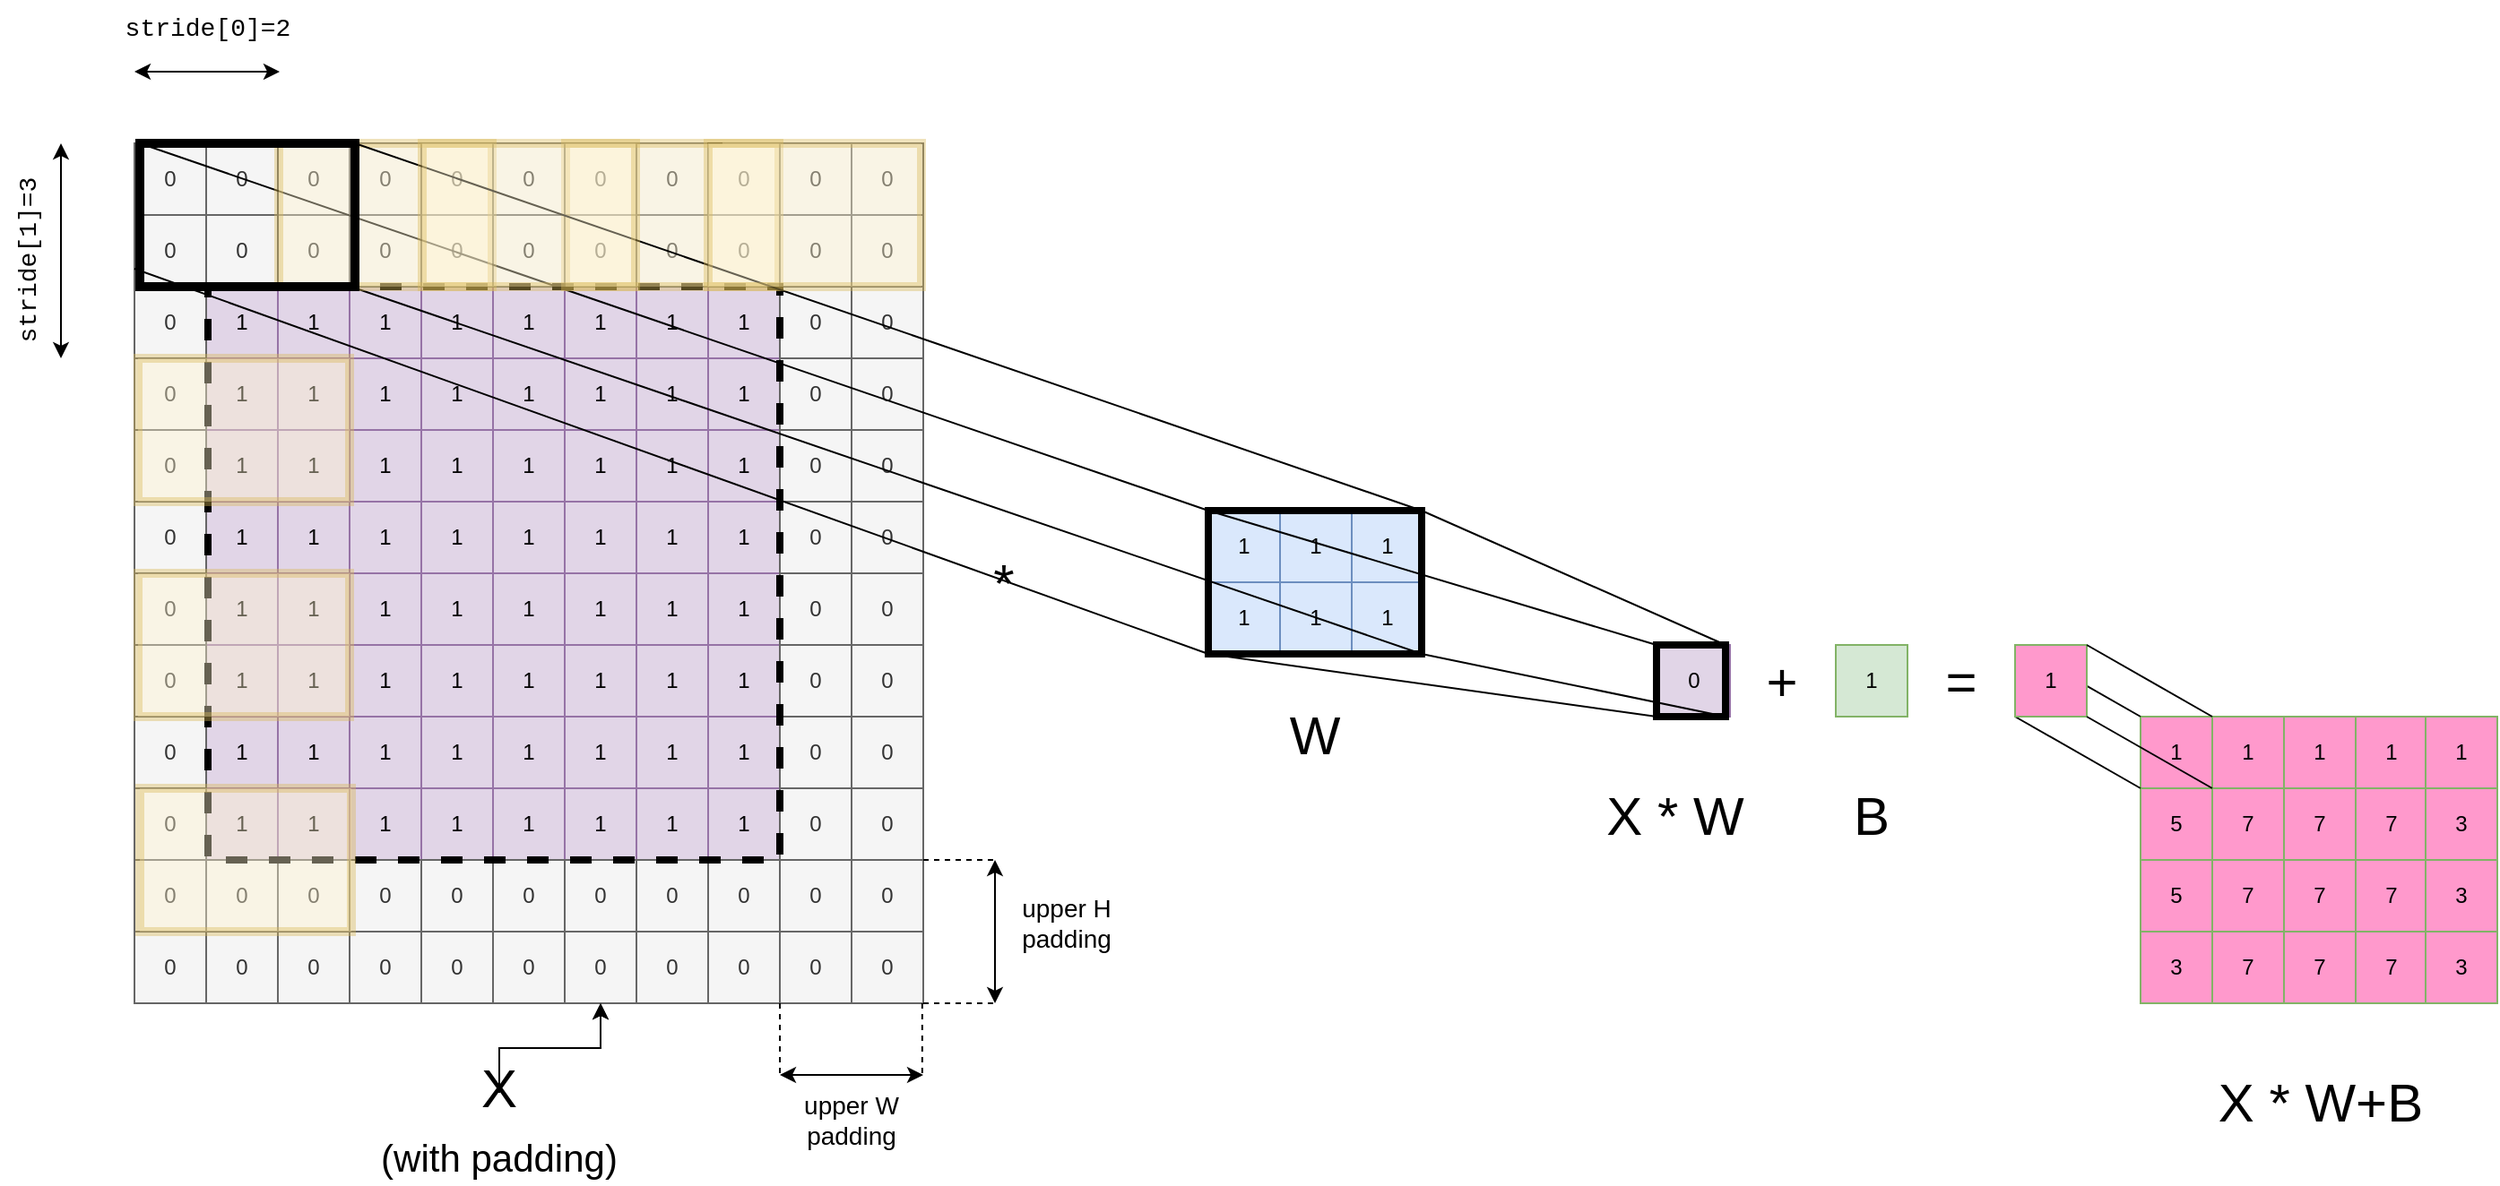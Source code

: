<mxfile version="28.0.7" pages="8">
  <diagram name="conv" id="U4JV2EzpK9G_Z7up6X3i">
    <mxGraphModel dx="1025" dy="383" grid="1" gridSize="10" guides="1" tooltips="1" connect="1" arrows="1" fold="1" page="1" pageScale="1" pageWidth="3300" pageHeight="4681" math="0" shadow="0">
      <root>
        <mxCell id="0" />
        <mxCell id="1" parent="0" />
        <mxCell id="6IhmReRpQhqxaolDmGxt-6" value="1" style="whiteSpace=wrap;html=1;aspect=fixed;fillColor=#ff99cc;strokeColor=#82b366;" parent="1" vertex="1">
          <mxGeometry x="1240" y="520" width="40" height="40" as="geometry" />
        </mxCell>
        <mxCell id="HmRXpATTvexN6zBF2GHH-274" value="1" style="whiteSpace=wrap;html=1;aspect=fixed;fillColor=#ff99cc;strokeColor=#82b366;" parent="1" vertex="1">
          <mxGeometry x="1280" y="520" width="40" height="40" as="geometry" />
        </mxCell>
        <mxCell id="HmRXpATTvexN6zBF2GHH-275" value="1" style="whiteSpace=wrap;html=1;aspect=fixed;fillColor=#ff99cc;strokeColor=#82b366;" parent="1" vertex="1">
          <mxGeometry x="1320" y="520" width="40" height="40" as="geometry" />
        </mxCell>
        <mxCell id="HmRXpATTvexN6zBF2GHH-276" value="1" style="whiteSpace=wrap;html=1;aspect=fixed;fillColor=#ff99cc;strokeColor=#82b366;" parent="1" vertex="1">
          <mxGeometry x="1360" y="520" width="40" height="40" as="geometry" />
        </mxCell>
        <mxCell id="HmRXpATTvexN6zBF2GHH-277" value="5" style="whiteSpace=wrap;html=1;aspect=fixed;fillColor=#ff99cc;strokeColor=#82b366;" parent="1" vertex="1">
          <mxGeometry x="1240" y="560" width="40" height="40" as="geometry" />
        </mxCell>
        <mxCell id="HmRXpATTvexN6zBF2GHH-278" value="7" style="whiteSpace=wrap;html=1;aspect=fixed;fillColor=#ff99cc;strokeColor=#82b366;" parent="1" vertex="1">
          <mxGeometry x="1280" y="560" width="40" height="40" as="geometry" />
        </mxCell>
        <mxCell id="HmRXpATTvexN6zBF2GHH-279" value="7" style="whiteSpace=wrap;html=1;aspect=fixed;fillColor=#ff99cc;strokeColor=#82b366;" parent="1" vertex="1">
          <mxGeometry x="1320" y="560" width="40" height="40" as="geometry" />
        </mxCell>
        <mxCell id="HmRXpATTvexN6zBF2GHH-280" value="7" style="whiteSpace=wrap;html=1;aspect=fixed;fillColor=#ff99cc;strokeColor=#82b366;" parent="1" vertex="1">
          <mxGeometry x="1360" y="560" width="40" height="40" as="geometry" />
        </mxCell>
        <mxCell id="HmRXpATTvexN6zBF2GHH-281" value="5" style="whiteSpace=wrap;html=1;aspect=fixed;fillColor=#ff99cc;strokeColor=#82b366;" parent="1" vertex="1">
          <mxGeometry x="1240" y="600" width="40" height="40" as="geometry" />
        </mxCell>
        <mxCell id="HmRXpATTvexN6zBF2GHH-282" value="7" style="whiteSpace=wrap;html=1;aspect=fixed;fillColor=#ff99cc;strokeColor=#82b366;" parent="1" vertex="1">
          <mxGeometry x="1280" y="600" width="40" height="40" as="geometry" />
        </mxCell>
        <mxCell id="HmRXpATTvexN6zBF2GHH-283" value="7" style="whiteSpace=wrap;html=1;aspect=fixed;fillColor=#ff99cc;strokeColor=#82b366;" parent="1" vertex="1">
          <mxGeometry x="1320" y="600" width="40" height="40" as="geometry" />
        </mxCell>
        <mxCell id="HmRXpATTvexN6zBF2GHH-284" value="7" style="whiteSpace=wrap;html=1;aspect=fixed;fillColor=#ff99cc;strokeColor=#82b366;" parent="1" vertex="1">
          <mxGeometry x="1360" y="600" width="40" height="40" as="geometry" />
        </mxCell>
        <mxCell id="6IhmReRpQhqxaolDmGxt-26" value="1" style="whiteSpace=wrap;html=1;aspect=fixed;fillColor=#ff99cc;strokeColor=#82b366;" parent="1" vertex="1">
          <mxGeometry x="1399" y="520" width="40" height="40" as="geometry" />
        </mxCell>
        <mxCell id="6IhmReRpQhqxaolDmGxt-28" value="3" style="whiteSpace=wrap;html=1;aspect=fixed;fillColor=#ff99cc;strokeColor=#82b366;" parent="1" vertex="1">
          <mxGeometry x="1399" y="560" width="40" height="40" as="geometry" />
        </mxCell>
        <mxCell id="6IhmReRpQhqxaolDmGxt-30" value="3" style="whiteSpace=wrap;html=1;aspect=fixed;fillColor=#ff99cc;strokeColor=#82b366;" parent="1" vertex="1">
          <mxGeometry x="1399" y="600" width="40" height="40" as="geometry" />
        </mxCell>
        <mxCell id="6IhmReRpQhqxaolDmGxt-7" value="" style="endArrow=none;html=1;rounded=0;exitX=0;exitY=1;exitDx=0;exitDy=0;" parent="1" edge="1">
          <mxGeometry width="50" height="50" relative="1" as="geometry">
            <mxPoint x="1240" y="520" as="sourcePoint" />
            <mxPoint x="1170" y="480" as="targetPoint" />
          </mxGeometry>
        </mxCell>
        <mxCell id="HmRXpATTvexN6zBF2GHH-1" value="1" style="whiteSpace=wrap;html=1;aspect=fixed;fillColor=#e1d5e7;strokeColor=#9673a6;" parent="1" vertex="1">
          <mxGeometry x="161" y="280" width="40" height="40" as="geometry" />
        </mxCell>
        <mxCell id="HmRXpATTvexN6zBF2GHH-2" value="1" style="whiteSpace=wrap;html=1;aspect=fixed;fillColor=#e1d5e7;strokeColor=#9673a6;" parent="1" vertex="1">
          <mxGeometry x="161" y="320" width="40" height="40" as="geometry" />
        </mxCell>
        <mxCell id="HmRXpATTvexN6zBF2GHH-3" value="1" style="whiteSpace=wrap;html=1;aspect=fixed;fillColor=#e1d5e7;strokeColor=#9673a6;" parent="1" vertex="1">
          <mxGeometry x="201" y="280" width="40" height="40" as="geometry" />
        </mxCell>
        <mxCell id="HmRXpATTvexN6zBF2GHH-4" value="1" style="whiteSpace=wrap;html=1;aspect=fixed;fillColor=#e1d5e7;strokeColor=#9673a6;" parent="1" vertex="1">
          <mxGeometry x="201" y="320" width="40" height="40" as="geometry" />
        </mxCell>
        <mxCell id="HmRXpATTvexN6zBF2GHH-5" value="1" style="whiteSpace=wrap;html=1;aspect=fixed;fillColor=#e1d5e7;strokeColor=#9673a6;" parent="1" vertex="1">
          <mxGeometry x="241" y="280" width="40" height="40" as="geometry" />
        </mxCell>
        <mxCell id="HmRXpATTvexN6zBF2GHH-6" value="1" style="whiteSpace=wrap;html=1;aspect=fixed;fillColor=#e1d5e7;strokeColor=#9673a6;" parent="1" vertex="1">
          <mxGeometry x="241" y="320" width="40" height="40" as="geometry" />
        </mxCell>
        <mxCell id="HmRXpATTvexN6zBF2GHH-7" value="1" style="whiteSpace=wrap;html=1;aspect=fixed;fillColor=#e1d5e7;strokeColor=#9673a6;" parent="1" vertex="1">
          <mxGeometry x="281" y="280" width="40" height="40" as="geometry" />
        </mxCell>
        <mxCell id="HmRXpATTvexN6zBF2GHH-8" value="1" style="whiteSpace=wrap;html=1;aspect=fixed;fillColor=#e1d5e7;strokeColor=#9673a6;" parent="1" vertex="1">
          <mxGeometry x="281" y="320" width="40" height="40" as="geometry" />
        </mxCell>
        <mxCell id="HmRXpATTvexN6zBF2GHH-9" value="1" style="whiteSpace=wrap;html=1;aspect=fixed;fillColor=#e1d5e7;strokeColor=#9673a6;" parent="1" vertex="1">
          <mxGeometry x="321" y="280" width="40" height="40" as="geometry" />
        </mxCell>
        <mxCell id="HmRXpATTvexN6zBF2GHH-10" value="1" style="whiteSpace=wrap;html=1;aspect=fixed;fillColor=#e1d5e7;strokeColor=#9673a6;" parent="1" vertex="1">
          <mxGeometry x="321" y="320" width="40" height="40" as="geometry" />
        </mxCell>
        <mxCell id="HmRXpATTvexN6zBF2GHH-11" value="1" style="whiteSpace=wrap;html=1;aspect=fixed;fillColor=#e1d5e7;strokeColor=#9673a6;" parent="1" vertex="1">
          <mxGeometry x="361" y="280" width="40" height="40" as="geometry" />
        </mxCell>
        <mxCell id="HmRXpATTvexN6zBF2GHH-12" value="1" style="whiteSpace=wrap;html=1;aspect=fixed;fillColor=#e1d5e7;strokeColor=#9673a6;" parent="1" vertex="1">
          <mxGeometry x="361" y="320" width="40" height="40" as="geometry" />
        </mxCell>
        <mxCell id="HmRXpATTvexN6zBF2GHH-13" value="1" style="whiteSpace=wrap;html=1;aspect=fixed;fillColor=#e1d5e7;strokeColor=#9673a6;" parent="1" vertex="1">
          <mxGeometry x="401" y="280" width="40" height="40" as="geometry" />
        </mxCell>
        <mxCell id="HmRXpATTvexN6zBF2GHH-14" value="1" style="whiteSpace=wrap;html=1;aspect=fixed;fillColor=#e1d5e7;strokeColor=#9673a6;" parent="1" vertex="1">
          <mxGeometry x="401" y="320" width="40" height="40" as="geometry" />
        </mxCell>
        <mxCell id="HmRXpATTvexN6zBF2GHH-15" value="1" style="whiteSpace=wrap;html=1;aspect=fixed;fillColor=#e1d5e7;strokeColor=#9673a6;" parent="1" vertex="1">
          <mxGeometry x="441" y="280" width="40" height="40" as="geometry" />
        </mxCell>
        <mxCell id="HmRXpATTvexN6zBF2GHH-16" value="1" style="whiteSpace=wrap;html=1;aspect=fixed;fillColor=#e1d5e7;strokeColor=#9673a6;" parent="1" vertex="1">
          <mxGeometry x="441" y="320" width="40" height="40" as="geometry" />
        </mxCell>
        <mxCell id="HmRXpATTvexN6zBF2GHH-17" value="1" style="whiteSpace=wrap;html=1;aspect=fixed;fillColor=#e1d5e7;strokeColor=#9673a6;" parent="1" vertex="1">
          <mxGeometry x="161" y="360" width="40" height="40" as="geometry" />
        </mxCell>
        <mxCell id="HmRXpATTvexN6zBF2GHH-18" value="1" style="whiteSpace=wrap;html=1;aspect=fixed;fillColor=#e1d5e7;strokeColor=#9673a6;" parent="1" vertex="1">
          <mxGeometry x="161" y="400" width="40" height="40" as="geometry" />
        </mxCell>
        <mxCell id="HmRXpATTvexN6zBF2GHH-19" value="1" style="whiteSpace=wrap;html=1;aspect=fixed;fillColor=#e1d5e7;strokeColor=#9673a6;" parent="1" vertex="1">
          <mxGeometry x="201" y="360" width="40" height="40" as="geometry" />
        </mxCell>
        <mxCell id="HmRXpATTvexN6zBF2GHH-20" value="1" style="whiteSpace=wrap;html=1;aspect=fixed;fillColor=#e1d5e7;strokeColor=#9673a6;" parent="1" vertex="1">
          <mxGeometry x="201" y="400" width="40" height="40" as="geometry" />
        </mxCell>
        <mxCell id="HmRXpATTvexN6zBF2GHH-21" value="1" style="whiteSpace=wrap;html=1;aspect=fixed;fillColor=#e1d5e7;strokeColor=#9673a6;" parent="1" vertex="1">
          <mxGeometry x="241" y="360" width="40" height="40" as="geometry" />
        </mxCell>
        <mxCell id="HmRXpATTvexN6zBF2GHH-22" value="1" style="whiteSpace=wrap;html=1;aspect=fixed;fillColor=#e1d5e7;strokeColor=#9673a6;" parent="1" vertex="1">
          <mxGeometry x="241" y="400" width="40" height="40" as="geometry" />
        </mxCell>
        <mxCell id="HmRXpATTvexN6zBF2GHH-23" value="1" style="whiteSpace=wrap;html=1;aspect=fixed;fillColor=#e1d5e7;strokeColor=#9673a6;" parent="1" vertex="1">
          <mxGeometry x="281" y="360" width="40" height="40" as="geometry" />
        </mxCell>
        <mxCell id="HmRXpATTvexN6zBF2GHH-24" value="1" style="whiteSpace=wrap;html=1;aspect=fixed;fillColor=#e1d5e7;strokeColor=#9673a6;" parent="1" vertex="1">
          <mxGeometry x="281" y="400" width="40" height="40" as="geometry" />
        </mxCell>
        <mxCell id="HmRXpATTvexN6zBF2GHH-25" value="1" style="whiteSpace=wrap;html=1;aspect=fixed;fillColor=#e1d5e7;strokeColor=#9673a6;" parent="1" vertex="1">
          <mxGeometry x="321" y="360" width="40" height="40" as="geometry" />
        </mxCell>
        <mxCell id="HmRXpATTvexN6zBF2GHH-26" value="1" style="whiteSpace=wrap;html=1;aspect=fixed;fillColor=#e1d5e7;strokeColor=#9673a6;" parent="1" vertex="1">
          <mxGeometry x="321" y="400" width="40" height="40" as="geometry" />
        </mxCell>
        <mxCell id="HmRXpATTvexN6zBF2GHH-27" value="1" style="whiteSpace=wrap;html=1;aspect=fixed;fillColor=#e1d5e7;strokeColor=#9673a6;" parent="1" vertex="1">
          <mxGeometry x="361" y="360" width="40" height="40" as="geometry" />
        </mxCell>
        <mxCell id="HmRXpATTvexN6zBF2GHH-28" value="1" style="whiteSpace=wrap;html=1;aspect=fixed;fillColor=#e1d5e7;strokeColor=#9673a6;" parent="1" vertex="1">
          <mxGeometry x="361" y="400" width="40" height="40" as="geometry" />
        </mxCell>
        <mxCell id="HmRXpATTvexN6zBF2GHH-29" value="1" style="whiteSpace=wrap;html=1;aspect=fixed;fillColor=#e1d5e7;strokeColor=#9673a6;" parent="1" vertex="1">
          <mxGeometry x="401" y="360" width="40" height="40" as="geometry" />
        </mxCell>
        <mxCell id="HmRXpATTvexN6zBF2GHH-30" value="1" style="whiteSpace=wrap;html=1;aspect=fixed;fillColor=#e1d5e7;strokeColor=#9673a6;" parent="1" vertex="1">
          <mxGeometry x="401" y="400" width="40" height="40" as="geometry" />
        </mxCell>
        <mxCell id="HmRXpATTvexN6zBF2GHH-31" value="1" style="whiteSpace=wrap;html=1;aspect=fixed;fillColor=#e1d5e7;strokeColor=#9673a6;" parent="1" vertex="1">
          <mxGeometry x="441" y="360" width="40" height="40" as="geometry" />
        </mxCell>
        <mxCell id="HmRXpATTvexN6zBF2GHH-32" value="1" style="whiteSpace=wrap;html=1;aspect=fixed;fillColor=#e1d5e7;strokeColor=#9673a6;" parent="1" vertex="1">
          <mxGeometry x="441" y="400" width="40" height="40" as="geometry" />
        </mxCell>
        <mxCell id="HmRXpATTvexN6zBF2GHH-33" value="1" style="whiteSpace=wrap;html=1;aspect=fixed;fillColor=#e1d5e7;strokeColor=#9673a6;" parent="1" vertex="1">
          <mxGeometry x="161" y="440" width="40" height="40" as="geometry" />
        </mxCell>
        <mxCell id="HmRXpATTvexN6zBF2GHH-34" value="1" style="whiteSpace=wrap;html=1;aspect=fixed;fillColor=#e1d5e7;strokeColor=#9673a6;" parent="1" vertex="1">
          <mxGeometry x="161" y="480" width="40" height="40" as="geometry" />
        </mxCell>
        <mxCell id="HmRXpATTvexN6zBF2GHH-35" value="1" style="whiteSpace=wrap;html=1;aspect=fixed;fillColor=#e1d5e7;strokeColor=#9673a6;" parent="1" vertex="1">
          <mxGeometry x="201" y="440" width="40" height="40" as="geometry" />
        </mxCell>
        <mxCell id="HmRXpATTvexN6zBF2GHH-36" value="1" style="whiteSpace=wrap;html=1;aspect=fixed;fillColor=#e1d5e7;strokeColor=#9673a6;" parent="1" vertex="1">
          <mxGeometry x="201" y="480" width="40" height="40" as="geometry" />
        </mxCell>
        <mxCell id="HmRXpATTvexN6zBF2GHH-37" value="1" style="whiteSpace=wrap;html=1;aspect=fixed;fillColor=#e1d5e7;strokeColor=#9673a6;" parent="1" vertex="1">
          <mxGeometry x="241" y="440" width="40" height="40" as="geometry" />
        </mxCell>
        <mxCell id="HmRXpATTvexN6zBF2GHH-38" value="1" style="whiteSpace=wrap;html=1;aspect=fixed;fillColor=#e1d5e7;strokeColor=#9673a6;" parent="1" vertex="1">
          <mxGeometry x="241" y="480" width="40" height="40" as="geometry" />
        </mxCell>
        <mxCell id="HmRXpATTvexN6zBF2GHH-39" value="1" style="whiteSpace=wrap;html=1;aspect=fixed;fillColor=#e1d5e7;strokeColor=#9673a6;" parent="1" vertex="1">
          <mxGeometry x="281" y="440" width="40" height="40" as="geometry" />
        </mxCell>
        <mxCell id="HmRXpATTvexN6zBF2GHH-40" value="1" style="whiteSpace=wrap;html=1;aspect=fixed;fillColor=#e1d5e7;strokeColor=#9673a6;" parent="1" vertex="1">
          <mxGeometry x="281" y="480" width="40" height="40" as="geometry" />
        </mxCell>
        <mxCell id="HmRXpATTvexN6zBF2GHH-41" value="1" style="whiteSpace=wrap;html=1;aspect=fixed;fillColor=#e1d5e7;strokeColor=#9673a6;" parent="1" vertex="1">
          <mxGeometry x="321" y="440" width="40" height="40" as="geometry" />
        </mxCell>
        <mxCell id="HmRXpATTvexN6zBF2GHH-42" value="1" style="whiteSpace=wrap;html=1;aspect=fixed;fillColor=#e1d5e7;strokeColor=#9673a6;" parent="1" vertex="1">
          <mxGeometry x="321" y="480" width="40" height="40" as="geometry" />
        </mxCell>
        <mxCell id="HmRXpATTvexN6zBF2GHH-43" value="1" style="whiteSpace=wrap;html=1;aspect=fixed;fillColor=#e1d5e7;strokeColor=#9673a6;" parent="1" vertex="1">
          <mxGeometry x="361" y="440" width="40" height="40" as="geometry" />
        </mxCell>
        <mxCell id="HmRXpATTvexN6zBF2GHH-44" value="1" style="whiteSpace=wrap;html=1;aspect=fixed;fillColor=#e1d5e7;strokeColor=#9673a6;" parent="1" vertex="1">
          <mxGeometry x="361" y="480" width="40" height="40" as="geometry" />
        </mxCell>
        <mxCell id="HmRXpATTvexN6zBF2GHH-45" value="1" style="whiteSpace=wrap;html=1;aspect=fixed;fillColor=#e1d5e7;strokeColor=#9673a6;" parent="1" vertex="1">
          <mxGeometry x="401" y="440" width="40" height="40" as="geometry" />
        </mxCell>
        <mxCell id="HmRXpATTvexN6zBF2GHH-46" value="1" style="whiteSpace=wrap;html=1;aspect=fixed;fillColor=#e1d5e7;strokeColor=#9673a6;" parent="1" vertex="1">
          <mxGeometry x="401" y="480" width="40" height="40" as="geometry" />
        </mxCell>
        <mxCell id="HmRXpATTvexN6zBF2GHH-47" value="1" style="whiteSpace=wrap;html=1;aspect=fixed;fillColor=#e1d5e7;strokeColor=#9673a6;" parent="1" vertex="1">
          <mxGeometry x="441" y="440" width="40" height="40" as="geometry" />
        </mxCell>
        <mxCell id="HmRXpATTvexN6zBF2GHH-48" value="1" style="whiteSpace=wrap;html=1;aspect=fixed;fillColor=#e1d5e7;strokeColor=#9673a6;" parent="1" vertex="1">
          <mxGeometry x="441" y="480" width="40" height="40" as="geometry" />
        </mxCell>
        <mxCell id="HmRXpATTvexN6zBF2GHH-49" value="1" style="whiteSpace=wrap;html=1;aspect=fixed;fillColor=#e1d5e7;strokeColor=#9673a6;" parent="1" vertex="1">
          <mxGeometry x="161" y="520" width="40" height="40" as="geometry" />
        </mxCell>
        <mxCell id="HmRXpATTvexN6zBF2GHH-50" value="1" style="whiteSpace=wrap;html=1;aspect=fixed;fillColor=#e1d5e7;strokeColor=#9673a6;" parent="1" vertex="1">
          <mxGeometry x="161" y="560" width="40" height="40" as="geometry" />
        </mxCell>
        <mxCell id="HmRXpATTvexN6zBF2GHH-51" value="1" style="whiteSpace=wrap;html=1;aspect=fixed;fillColor=#e1d5e7;strokeColor=#9673a6;" parent="1" vertex="1">
          <mxGeometry x="201" y="520" width="40" height="40" as="geometry" />
        </mxCell>
        <mxCell id="HmRXpATTvexN6zBF2GHH-52" value="1" style="whiteSpace=wrap;html=1;aspect=fixed;fillColor=#e1d5e7;strokeColor=#9673a6;" parent="1" vertex="1">
          <mxGeometry x="201" y="560" width="40" height="40" as="geometry" />
        </mxCell>
        <mxCell id="HmRXpATTvexN6zBF2GHH-53" value="1" style="whiteSpace=wrap;html=1;aspect=fixed;fillColor=#e1d5e7;strokeColor=#9673a6;" parent="1" vertex="1">
          <mxGeometry x="241" y="520" width="40" height="40" as="geometry" />
        </mxCell>
        <mxCell id="HmRXpATTvexN6zBF2GHH-54" value="1" style="whiteSpace=wrap;html=1;aspect=fixed;fillColor=#e1d5e7;strokeColor=#9673a6;" parent="1" vertex="1">
          <mxGeometry x="241" y="560" width="40" height="40" as="geometry" />
        </mxCell>
        <mxCell id="HmRXpATTvexN6zBF2GHH-55" value="1" style="whiteSpace=wrap;html=1;aspect=fixed;fillColor=#e1d5e7;strokeColor=#9673a6;" parent="1" vertex="1">
          <mxGeometry x="281" y="520" width="40" height="40" as="geometry" />
        </mxCell>
        <mxCell id="HmRXpATTvexN6zBF2GHH-56" value="1" style="whiteSpace=wrap;html=1;aspect=fixed;fillColor=#e1d5e7;strokeColor=#9673a6;" parent="1" vertex="1">
          <mxGeometry x="281" y="560" width="40" height="40" as="geometry" />
        </mxCell>
        <mxCell id="HmRXpATTvexN6zBF2GHH-57" value="1" style="whiteSpace=wrap;html=1;aspect=fixed;fillColor=#e1d5e7;strokeColor=#9673a6;" parent="1" vertex="1">
          <mxGeometry x="321" y="520" width="40" height="40" as="geometry" />
        </mxCell>
        <mxCell id="HmRXpATTvexN6zBF2GHH-58" value="1" style="whiteSpace=wrap;html=1;aspect=fixed;fillColor=#e1d5e7;strokeColor=#9673a6;" parent="1" vertex="1">
          <mxGeometry x="321" y="560" width="40" height="40" as="geometry" />
        </mxCell>
        <mxCell id="HmRXpATTvexN6zBF2GHH-59" value="1" style="whiteSpace=wrap;html=1;aspect=fixed;fillColor=#e1d5e7;strokeColor=#9673a6;" parent="1" vertex="1">
          <mxGeometry x="361" y="520" width="40" height="40" as="geometry" />
        </mxCell>
        <mxCell id="HmRXpATTvexN6zBF2GHH-60" value="1" style="whiteSpace=wrap;html=1;aspect=fixed;fillColor=#e1d5e7;strokeColor=#9673a6;" parent="1" vertex="1">
          <mxGeometry x="361" y="560" width="40" height="40" as="geometry" />
        </mxCell>
        <mxCell id="HmRXpATTvexN6zBF2GHH-61" value="1" style="whiteSpace=wrap;html=1;aspect=fixed;fillColor=#e1d5e7;strokeColor=#9673a6;" parent="1" vertex="1">
          <mxGeometry x="401" y="520" width="40" height="40" as="geometry" />
        </mxCell>
        <mxCell id="HmRXpATTvexN6zBF2GHH-62" value="1" style="whiteSpace=wrap;html=1;aspect=fixed;fillColor=#e1d5e7;strokeColor=#9673a6;" parent="1" vertex="1">
          <mxGeometry x="401" y="560" width="40" height="40" as="geometry" />
        </mxCell>
        <mxCell id="HmRXpATTvexN6zBF2GHH-63" value="1" style="whiteSpace=wrap;html=1;aspect=fixed;fillColor=#e1d5e7;strokeColor=#9673a6;" parent="1" vertex="1">
          <mxGeometry x="441" y="520" width="40" height="40" as="geometry" />
        </mxCell>
        <mxCell id="HmRXpATTvexN6zBF2GHH-64" value="1" style="whiteSpace=wrap;html=1;aspect=fixed;fillColor=#e1d5e7;strokeColor=#9673a6;" parent="1" vertex="1">
          <mxGeometry x="441" y="560" width="40" height="40" as="geometry" />
        </mxCell>
        <mxCell id="HmRXpATTvexN6zBF2GHH-76" value="0" style="whiteSpace=wrap;html=1;aspect=fixed;fillColor=#f5f5f5;fontColor=#333333;strokeColor=#666666;" parent="1" vertex="1">
          <mxGeometry x="121" y="240" width="40" height="40" as="geometry" />
        </mxCell>
        <mxCell id="HmRXpATTvexN6zBF2GHH-77" value="0" style="whiteSpace=wrap;html=1;aspect=fixed;fillColor=#f5f5f5;fontColor=#333333;strokeColor=#666666;" parent="1" vertex="1">
          <mxGeometry x="121" y="280" width="40" height="40" as="geometry" />
        </mxCell>
        <mxCell id="HmRXpATTvexN6zBF2GHH-80" value="0" style="whiteSpace=wrap;html=1;aspect=fixed;fillColor=#f5f5f5;fontColor=#333333;strokeColor=#666666;" parent="1" vertex="1">
          <mxGeometry x="121" y="320" width="40" height="40" as="geometry" />
        </mxCell>
        <mxCell id="HmRXpATTvexN6zBF2GHH-81" value="0" style="whiteSpace=wrap;html=1;aspect=fixed;fillColor=#f5f5f5;fontColor=#333333;strokeColor=#666666;" parent="1" vertex="1">
          <mxGeometry x="121" y="360" width="40" height="40" as="geometry" />
        </mxCell>
        <mxCell id="HmRXpATTvexN6zBF2GHH-84" value="0" style="whiteSpace=wrap;html=1;aspect=fixed;fillColor=#f5f5f5;fontColor=#333333;strokeColor=#666666;" parent="1" vertex="1">
          <mxGeometry x="121" y="400" width="40" height="40" as="geometry" />
        </mxCell>
        <mxCell id="HmRXpATTvexN6zBF2GHH-85" value="0" style="whiteSpace=wrap;html=1;aspect=fixed;fillColor=#f5f5f5;fontColor=#333333;strokeColor=#666666;" parent="1" vertex="1">
          <mxGeometry x="121" y="440" width="40" height="40" as="geometry" />
        </mxCell>
        <mxCell id="HmRXpATTvexN6zBF2GHH-88" value="0" style="whiteSpace=wrap;html=1;aspect=fixed;fillColor=#f5f5f5;fontColor=#333333;strokeColor=#666666;" parent="1" vertex="1">
          <mxGeometry x="121" y="480" width="40" height="40" as="geometry" />
        </mxCell>
        <mxCell id="HmRXpATTvexN6zBF2GHH-89" value="0" style="whiteSpace=wrap;html=1;aspect=fixed;fillColor=#f5f5f5;fontColor=#333333;strokeColor=#666666;" parent="1" vertex="1">
          <mxGeometry x="121" y="520" width="40" height="40" as="geometry" />
        </mxCell>
        <mxCell id="HmRXpATTvexN6zBF2GHH-92" value="0" style="whiteSpace=wrap;html=1;aspect=fixed;fillColor=#f5f5f5;fontColor=#333333;strokeColor=#666666;" parent="1" vertex="1">
          <mxGeometry x="121" y="560" width="40" height="40" as="geometry" />
        </mxCell>
        <mxCell id="HmRXpATTvexN6zBF2GHH-93" value="0" style="whiteSpace=wrap;html=1;aspect=fixed;fillColor=#f5f5f5;fontColor=#333333;strokeColor=#666666;" parent="1" vertex="1">
          <mxGeometry x="121" y="600" width="40" height="40" as="geometry" />
        </mxCell>
        <mxCell id="HmRXpATTvexN6zBF2GHH-96" value="0" style="whiteSpace=wrap;html=1;aspect=fixed;fillColor=#f5f5f5;fontColor=#333333;strokeColor=#666666;" parent="1" vertex="1">
          <mxGeometry x="161" y="240" width="40" height="40" as="geometry" />
        </mxCell>
        <mxCell id="HmRXpATTvexN6zBF2GHH-97" value="0" style="whiteSpace=wrap;html=1;aspect=fixed;fillColor=#f5f5f5;fontColor=#333333;strokeColor=#666666;" parent="1" vertex="1">
          <mxGeometry x="201" y="240" width="40" height="40" as="geometry" />
        </mxCell>
        <mxCell id="HmRXpATTvexN6zBF2GHH-100" value="0" style="whiteSpace=wrap;html=1;aspect=fixed;fillColor=#f5f5f5;fontColor=#333333;strokeColor=#666666;" parent="1" vertex="1">
          <mxGeometry x="241" y="240" width="40" height="40" as="geometry" />
        </mxCell>
        <mxCell id="HmRXpATTvexN6zBF2GHH-101" value="0" style="whiteSpace=wrap;html=1;aspect=fixed;fillColor=#f5f5f5;fontColor=#333333;strokeColor=#666666;" parent="1" vertex="1">
          <mxGeometry x="281" y="240" width="40" height="40" as="geometry" />
        </mxCell>
        <mxCell id="HmRXpATTvexN6zBF2GHH-104" value="0" style="whiteSpace=wrap;html=1;aspect=fixed;fillColor=#f5f5f5;fontColor=#333333;strokeColor=#666666;" parent="1" vertex="1">
          <mxGeometry x="321" y="240" width="40" height="40" as="geometry" />
        </mxCell>
        <mxCell id="HmRXpATTvexN6zBF2GHH-105" value="0" style="whiteSpace=wrap;html=1;aspect=fixed;fillColor=#f5f5f5;fontColor=#333333;strokeColor=#666666;" parent="1" vertex="1">
          <mxGeometry x="361" y="240" width="40" height="40" as="geometry" />
        </mxCell>
        <mxCell id="HmRXpATTvexN6zBF2GHH-108" value="0" style="whiteSpace=wrap;html=1;aspect=fixed;fillColor=#f5f5f5;fontColor=#333333;strokeColor=#666666;" parent="1" vertex="1">
          <mxGeometry x="401" y="240" width="40" height="40" as="geometry" />
        </mxCell>
        <mxCell id="HmRXpATTvexN6zBF2GHH-109" value="0" style="whiteSpace=wrap;html=1;aspect=fixed;fillColor=#f5f5f5;fontColor=#333333;strokeColor=#666666;" parent="1" vertex="1">
          <mxGeometry x="441" y="240" width="40" height="40" as="geometry" />
        </mxCell>
        <mxCell id="HmRXpATTvexN6zBF2GHH-112" value="0" style="whiteSpace=wrap;html=1;aspect=fixed;fillColor=#f5f5f5;fontColor=#333333;strokeColor=#666666;" parent="1" vertex="1">
          <mxGeometry x="481" y="240" width="40" height="40" as="geometry" />
        </mxCell>
        <mxCell id="HmRXpATTvexN6zBF2GHH-116" value="0" style="whiteSpace=wrap;html=1;aspect=fixed;fillColor=#f5f5f5;fontColor=#333333;strokeColor=#666666;" parent="1" vertex="1">
          <mxGeometry x="481" y="320" width="40" height="40" as="geometry" />
        </mxCell>
        <mxCell id="HmRXpATTvexN6zBF2GHH-118" value="0" style="whiteSpace=wrap;html=1;aspect=fixed;fillColor=#f5f5f5;fontColor=#333333;strokeColor=#666666;" parent="1" vertex="1">
          <mxGeometry x="481" y="280" width="40" height="40" as="geometry" />
        </mxCell>
        <mxCell id="HmRXpATTvexN6zBF2GHH-120" value="0" style="whiteSpace=wrap;html=1;aspect=fixed;fillColor=#f5f5f5;fontColor=#333333;strokeColor=#666666;" parent="1" vertex="1">
          <mxGeometry x="481" y="400" width="40" height="40" as="geometry" />
        </mxCell>
        <mxCell id="HmRXpATTvexN6zBF2GHH-122" value="0" style="whiteSpace=wrap;html=1;aspect=fixed;fillColor=#f5f5f5;fontColor=#333333;strokeColor=#666666;" parent="1" vertex="1">
          <mxGeometry x="481" y="360" width="40" height="40" as="geometry" />
        </mxCell>
        <mxCell id="HmRXpATTvexN6zBF2GHH-124" value="0" style="whiteSpace=wrap;html=1;aspect=fixed;fillColor=#f5f5f5;fontColor=#333333;strokeColor=#666666;" parent="1" vertex="1">
          <mxGeometry x="481" y="480" width="40" height="40" as="geometry" />
        </mxCell>
        <mxCell id="HmRXpATTvexN6zBF2GHH-126" value="0" style="whiteSpace=wrap;html=1;aspect=fixed;fillColor=#f5f5f5;fontColor=#333333;strokeColor=#666666;" parent="1" vertex="1">
          <mxGeometry x="481" y="440" width="40" height="40" as="geometry" />
        </mxCell>
        <mxCell id="HmRXpATTvexN6zBF2GHH-128" value="0" style="whiteSpace=wrap;html=1;aspect=fixed;fillColor=#f5f5f5;fontColor=#333333;strokeColor=#666666;" parent="1" vertex="1">
          <mxGeometry x="481" y="560" width="40" height="40" as="geometry" />
        </mxCell>
        <mxCell id="HmRXpATTvexN6zBF2GHH-130" value="0" style="whiteSpace=wrap;html=1;aspect=fixed;fillColor=#f5f5f5;fontColor=#333333;strokeColor=#666666;" parent="1" vertex="1">
          <mxGeometry x="481" y="520" width="40" height="40" as="geometry" />
        </mxCell>
        <mxCell id="HmRXpATTvexN6zBF2GHH-134" value="0" style="whiteSpace=wrap;html=1;aspect=fixed;fillColor=#f5f5f5;fontColor=#333333;strokeColor=#666666;" parent="1" vertex="1">
          <mxGeometry x="481" y="600" width="40" height="40" as="geometry" />
        </mxCell>
        <mxCell id="HmRXpATTvexN6zBF2GHH-138" value="0" style="whiteSpace=wrap;html=1;aspect=fixed;fillColor=#f5f5f5;fontColor=#333333;strokeColor=#666666;" parent="1" vertex="1">
          <mxGeometry x="161" y="600" width="40" height="40" as="geometry" />
        </mxCell>
        <mxCell id="HmRXpATTvexN6zBF2GHH-139" value="0" style="whiteSpace=wrap;html=1;aspect=fixed;fillColor=#f5f5f5;fontColor=#333333;strokeColor=#666666;" parent="1" vertex="1">
          <mxGeometry x="201" y="600" width="40" height="40" as="geometry" />
        </mxCell>
        <mxCell id="HmRXpATTvexN6zBF2GHH-142" value="0" style="whiteSpace=wrap;html=1;aspect=fixed;fillColor=#f5f5f5;fontColor=#333333;strokeColor=#666666;" parent="1" vertex="1">
          <mxGeometry x="241" y="600" width="40" height="40" as="geometry" />
        </mxCell>
        <mxCell id="HmRXpATTvexN6zBF2GHH-143" value="0" style="whiteSpace=wrap;html=1;aspect=fixed;fillColor=#f5f5f5;fontColor=#333333;strokeColor=#666666;" parent="1" vertex="1">
          <mxGeometry x="281" y="600" width="40" height="40" as="geometry" />
        </mxCell>
        <mxCell id="HmRXpATTvexN6zBF2GHH-146" value="0" style="whiteSpace=wrap;html=1;aspect=fixed;fillColor=#f5f5f5;fontColor=#333333;strokeColor=#666666;" parent="1" vertex="1">
          <mxGeometry x="321" y="600" width="40" height="40" as="geometry" />
        </mxCell>
        <mxCell id="HmRXpATTvexN6zBF2GHH-147" value="0" style="whiteSpace=wrap;html=1;aspect=fixed;fillColor=#f5f5f5;fontColor=#333333;strokeColor=#666666;" parent="1" vertex="1">
          <mxGeometry x="361" y="600" width="40" height="40" as="geometry" />
        </mxCell>
        <mxCell id="HmRXpATTvexN6zBF2GHH-150" value="0" style="whiteSpace=wrap;html=1;aspect=fixed;fillColor=#f5f5f5;fontColor=#333333;strokeColor=#666666;" parent="1" vertex="1">
          <mxGeometry x="401" y="600" width="40" height="40" as="geometry" />
        </mxCell>
        <mxCell id="HmRXpATTvexN6zBF2GHH-151" value="0" style="whiteSpace=wrap;html=1;aspect=fixed;fillColor=#f5f5f5;fontColor=#333333;strokeColor=#666666;" parent="1" vertex="1">
          <mxGeometry x="441" y="600" width="40" height="40" as="geometry" />
        </mxCell>
        <mxCell id="HmRXpATTvexN6zBF2GHH-156" value="0" style="whiteSpace=wrap;html=1;aspect=fixed;fillColor=#e1d5e7;strokeColor=#9673a6;" parent="1" vertex="1">
          <mxGeometry x="971" y="480" width="40" height="40" as="geometry" />
        </mxCell>
        <mxCell id="HmRXpATTvexN6zBF2GHH-157" value="1" style="whiteSpace=wrap;html=1;aspect=fixed;fillColor=#dae8fc;strokeColor=#6c8ebf;" parent="1" vertex="1">
          <mxGeometry x="720" y="405" width="40" height="40" as="geometry" />
        </mxCell>
        <mxCell id="HmRXpATTvexN6zBF2GHH-158" value="1" style="whiteSpace=wrap;html=1;aspect=fixed;fillColor=#dae8fc;strokeColor=#6c8ebf;" parent="1" vertex="1">
          <mxGeometry x="720" y="445" width="40" height="40" as="geometry" />
        </mxCell>
        <mxCell id="HmRXpATTvexN6zBF2GHH-159" value="1" style="whiteSpace=wrap;html=1;aspect=fixed;fillColor=#dae8fc;strokeColor=#6c8ebf;" parent="1" vertex="1">
          <mxGeometry x="760" y="405" width="40" height="40" as="geometry" />
        </mxCell>
        <mxCell id="HmRXpATTvexN6zBF2GHH-160" value="1" style="whiteSpace=wrap;html=1;aspect=fixed;fillColor=#dae8fc;strokeColor=#6c8ebf;" parent="1" vertex="1">
          <mxGeometry x="760" y="445" width="40" height="40" as="geometry" />
        </mxCell>
        <mxCell id="HmRXpATTvexN6zBF2GHH-161" value="1" style="whiteSpace=wrap;html=1;aspect=fixed;fillColor=#dae8fc;strokeColor=#6c8ebf;" parent="1" vertex="1">
          <mxGeometry x="800" y="405" width="40" height="40" as="geometry" />
        </mxCell>
        <mxCell id="HmRXpATTvexN6zBF2GHH-162" value="1" style="whiteSpace=wrap;html=1;aspect=fixed;fillColor=#dae8fc;strokeColor=#6c8ebf;" parent="1" vertex="1">
          <mxGeometry x="800" y="445" width="40" height="40" as="geometry" />
        </mxCell>
        <mxCell id="HmRXpATTvexN6zBF2GHH-183" value="0" style="whiteSpace=wrap;html=1;aspect=fixed;fillColor=#f5f5f5;fontColor=#333333;strokeColor=#666666;" parent="1" vertex="1">
          <mxGeometry x="121" y="200" width="40" height="40" as="geometry" />
        </mxCell>
        <mxCell id="HmRXpATTvexN6zBF2GHH-184" value="0" style="whiteSpace=wrap;html=1;aspect=fixed;fillColor=#f5f5f5;fontColor=#333333;strokeColor=#666666;" parent="1" vertex="1">
          <mxGeometry x="161" y="200" width="40" height="40" as="geometry" />
        </mxCell>
        <mxCell id="HmRXpATTvexN6zBF2GHH-185" value="0" style="whiteSpace=wrap;html=1;aspect=fixed;fillColor=#f5f5f5;fontColor=#333333;strokeColor=#666666;" parent="1" vertex="1">
          <mxGeometry x="201" y="200" width="40" height="40" as="geometry" />
        </mxCell>
        <mxCell id="HmRXpATTvexN6zBF2GHH-186" value="0" style="whiteSpace=wrap;html=1;aspect=fixed;fillColor=#f5f5f5;fontColor=#333333;strokeColor=#666666;" parent="1" vertex="1">
          <mxGeometry x="241" y="200" width="40" height="40" as="geometry" />
        </mxCell>
        <mxCell id="HmRXpATTvexN6zBF2GHH-187" value="0" style="whiteSpace=wrap;html=1;aspect=fixed;fillColor=#f5f5f5;fontColor=#333333;strokeColor=#666666;" parent="1" vertex="1">
          <mxGeometry x="281" y="200" width="40" height="40" as="geometry" />
        </mxCell>
        <mxCell id="HmRXpATTvexN6zBF2GHH-188" value="0" style="whiteSpace=wrap;html=1;aspect=fixed;fillColor=#f5f5f5;fontColor=#333333;strokeColor=#666666;" parent="1" vertex="1">
          <mxGeometry x="321" y="200" width="40" height="40" as="geometry" />
        </mxCell>
        <mxCell id="HmRXpATTvexN6zBF2GHH-189" value="0" style="whiteSpace=wrap;html=1;aspect=fixed;fillColor=#f5f5f5;fontColor=#333333;strokeColor=#666666;" parent="1" vertex="1">
          <mxGeometry x="361" y="200" width="40" height="40" as="geometry" />
        </mxCell>
        <mxCell id="HmRXpATTvexN6zBF2GHH-190" value="0" style="whiteSpace=wrap;html=1;aspect=fixed;fillColor=#f5f5f5;fontColor=#333333;strokeColor=#666666;" parent="1" vertex="1">
          <mxGeometry x="401" y="200" width="40" height="40" as="geometry" />
        </mxCell>
        <mxCell id="HmRXpATTvexN6zBF2GHH-191" value="0" style="whiteSpace=wrap;html=1;aspect=fixed;fillColor=#f5f5f5;fontColor=#333333;strokeColor=#666666;" parent="1" vertex="1">
          <mxGeometry x="441" y="200" width="40" height="40" as="geometry" />
        </mxCell>
        <mxCell id="HmRXpATTvexN6zBF2GHH-192" value="0" style="whiteSpace=wrap;html=1;aspect=fixed;fillColor=#f5f5f5;fontColor=#333333;strokeColor=#666666;" parent="1" vertex="1">
          <mxGeometry x="481" y="200" width="40" height="40" as="geometry" />
        </mxCell>
        <mxCell id="HmRXpATTvexN6zBF2GHH-205" value="0" style="whiteSpace=wrap;html=1;aspect=fixed;fillColor=#f5f5f5;fontColor=#333333;strokeColor=#666666;" parent="1" vertex="1">
          <mxGeometry x="521" y="240" width="40" height="40" as="geometry" />
        </mxCell>
        <mxCell id="HmRXpATTvexN6zBF2GHH-206" value="0" style="whiteSpace=wrap;html=1;aspect=fixed;fillColor=#f5f5f5;fontColor=#333333;strokeColor=#666666;" parent="1" vertex="1">
          <mxGeometry x="521" y="320" width="40" height="40" as="geometry" />
        </mxCell>
        <mxCell id="HmRXpATTvexN6zBF2GHH-207" value="0" style="whiteSpace=wrap;html=1;aspect=fixed;fillColor=#f5f5f5;fontColor=#333333;strokeColor=#666666;" parent="1" vertex="1">
          <mxGeometry x="521" y="280" width="40" height="40" as="geometry" />
        </mxCell>
        <mxCell id="HmRXpATTvexN6zBF2GHH-208" value="0" style="whiteSpace=wrap;html=1;aspect=fixed;fillColor=#f5f5f5;fontColor=#333333;strokeColor=#666666;" parent="1" vertex="1">
          <mxGeometry x="521" y="400" width="40" height="40" as="geometry" />
        </mxCell>
        <mxCell id="HmRXpATTvexN6zBF2GHH-209" value="0" style="whiteSpace=wrap;html=1;aspect=fixed;fillColor=#f5f5f5;fontColor=#333333;strokeColor=#666666;" parent="1" vertex="1">
          <mxGeometry x="521" y="360" width="40" height="40" as="geometry" />
        </mxCell>
        <mxCell id="HmRXpATTvexN6zBF2GHH-210" value="0" style="whiteSpace=wrap;html=1;aspect=fixed;fillColor=#f5f5f5;fontColor=#333333;strokeColor=#666666;" parent="1" vertex="1">
          <mxGeometry x="521" y="480" width="40" height="40" as="geometry" />
        </mxCell>
        <mxCell id="HmRXpATTvexN6zBF2GHH-211" value="0" style="whiteSpace=wrap;html=1;aspect=fixed;fillColor=#f5f5f5;fontColor=#333333;strokeColor=#666666;" parent="1" vertex="1">
          <mxGeometry x="521" y="440" width="40" height="40" as="geometry" />
        </mxCell>
        <mxCell id="HmRXpATTvexN6zBF2GHH-212" value="0" style="whiteSpace=wrap;html=1;aspect=fixed;fillColor=#f5f5f5;fontColor=#333333;strokeColor=#666666;" parent="1" vertex="1">
          <mxGeometry x="521" y="560" width="40" height="40" as="geometry" />
        </mxCell>
        <mxCell id="HmRXpATTvexN6zBF2GHH-213" value="0" style="whiteSpace=wrap;html=1;aspect=fixed;fillColor=#f5f5f5;fontColor=#333333;strokeColor=#666666;" parent="1" vertex="1">
          <mxGeometry x="521" y="520" width="40" height="40" as="geometry" />
        </mxCell>
        <mxCell id="HmRXpATTvexN6zBF2GHH-214" value="0" style="whiteSpace=wrap;html=1;aspect=fixed;fillColor=#f5f5f5;fontColor=#333333;strokeColor=#666666;" parent="1" vertex="1">
          <mxGeometry x="521" y="600" width="40" height="40" as="geometry" />
        </mxCell>
        <mxCell id="HmRXpATTvexN6zBF2GHH-215" value="0" style="whiteSpace=wrap;html=1;aspect=fixed;fillColor=#f5f5f5;fontColor=#333333;strokeColor=#666666;" parent="1" vertex="1">
          <mxGeometry x="521" y="200" width="40" height="40" as="geometry" />
        </mxCell>
        <mxCell id="HmRXpATTvexN6zBF2GHH-216" value="0" style="whiteSpace=wrap;html=1;aspect=fixed;fillColor=#f5f5f5;fontColor=#333333;strokeColor=#666666;" parent="1" vertex="1">
          <mxGeometry x="121" y="640" width="40" height="40" as="geometry" />
        </mxCell>
        <mxCell id="HmRXpATTvexN6zBF2GHH-217" value="0" style="whiteSpace=wrap;html=1;aspect=fixed;fillColor=#f5f5f5;fontColor=#333333;strokeColor=#666666;" parent="1" vertex="1">
          <mxGeometry x="481" y="640" width="40" height="40" as="geometry" />
        </mxCell>
        <mxCell id="HmRXpATTvexN6zBF2GHH-218" value="0" style="whiteSpace=wrap;html=1;aspect=fixed;fillColor=#f5f5f5;fontColor=#333333;strokeColor=#666666;" parent="1" vertex="1">
          <mxGeometry x="161" y="640" width="40" height="40" as="geometry" />
        </mxCell>
        <mxCell id="HmRXpATTvexN6zBF2GHH-219" value="0" style="whiteSpace=wrap;html=1;aspect=fixed;fillColor=#f5f5f5;fontColor=#333333;strokeColor=#666666;" parent="1" vertex="1">
          <mxGeometry x="201" y="640" width="40" height="40" as="geometry" />
        </mxCell>
        <mxCell id="HmRXpATTvexN6zBF2GHH-220" value="0" style="whiteSpace=wrap;html=1;aspect=fixed;fillColor=#f5f5f5;fontColor=#333333;strokeColor=#666666;" parent="1" vertex="1">
          <mxGeometry x="241" y="640" width="40" height="40" as="geometry" />
        </mxCell>
        <mxCell id="HmRXpATTvexN6zBF2GHH-221" value="0" style="whiteSpace=wrap;html=1;aspect=fixed;fillColor=#f5f5f5;fontColor=#333333;strokeColor=#666666;" parent="1" vertex="1">
          <mxGeometry x="281" y="640" width="40" height="40" as="geometry" />
        </mxCell>
        <mxCell id="HmRXpATTvexN6zBF2GHH-222" value="0" style="whiteSpace=wrap;html=1;aspect=fixed;fillColor=#f5f5f5;fontColor=#333333;strokeColor=#666666;" parent="1" vertex="1">
          <mxGeometry x="321" y="640" width="40" height="40" as="geometry" />
        </mxCell>
        <mxCell id="HmRXpATTvexN6zBF2GHH-223" value="0" style="whiteSpace=wrap;html=1;aspect=fixed;fillColor=#f5f5f5;fontColor=#333333;strokeColor=#666666;" parent="1" vertex="1">
          <mxGeometry x="361" y="640" width="40" height="40" as="geometry" />
        </mxCell>
        <mxCell id="HmRXpATTvexN6zBF2GHH-224" value="0" style="whiteSpace=wrap;html=1;aspect=fixed;fillColor=#f5f5f5;fontColor=#333333;strokeColor=#666666;" parent="1" vertex="1">
          <mxGeometry x="401" y="640" width="40" height="40" as="geometry" />
        </mxCell>
        <mxCell id="HmRXpATTvexN6zBF2GHH-225" value="0" style="whiteSpace=wrap;html=1;aspect=fixed;fillColor=#f5f5f5;fontColor=#333333;strokeColor=#666666;" parent="1" vertex="1">
          <mxGeometry x="441" y="640" width="40" height="40" as="geometry" />
        </mxCell>
        <mxCell id="HmRXpATTvexN6zBF2GHH-227" value="0" style="whiteSpace=wrap;html=1;aspect=fixed;fillColor=#f5f5f5;fontColor=#333333;strokeColor=#666666;" parent="1" vertex="1">
          <mxGeometry x="521" y="640" width="40" height="40" as="geometry" />
        </mxCell>
        <mxCell id="HmRXpATTvexN6zBF2GHH-247" value="" style="endArrow=none;html=1;rounded=0;entryX=0;entryY=0;entryDx=0;entryDy=0;exitX=0;exitY=0;exitDx=0;exitDy=0;" parent="1" source="6IhmReRpQhqxaolDmGxt-82" target="HmRXpATTvexN6zBF2GHH-331" edge="1">
          <mxGeometry width="50" height="50" relative="1" as="geometry">
            <mxPoint x="720" y="360" as="sourcePoint" />
            <mxPoint x="81" y="200" as="targetPoint" />
          </mxGeometry>
        </mxCell>
        <mxCell id="HmRXpATTvexN6zBF2GHH-258" value="upper W padding" style="text;html=1;align=center;verticalAlign=middle;whiteSpace=wrap;rounded=0;fontSize=14;" parent="1" vertex="1">
          <mxGeometry x="491" y="730" width="60" height="30" as="geometry" />
        </mxCell>
        <mxCell id="HmRXpATTvexN6zBF2GHH-259" value="" style="endArrow=none;dashed=1;html=1;rounded=0;exitX=1;exitY=1;exitDx=0;exitDy=0;" parent="1" source="HmRXpATTvexN6zBF2GHH-225" edge="1">
          <mxGeometry width="50" height="50" relative="1" as="geometry">
            <mxPoint x="841" y="500" as="sourcePoint" />
            <mxPoint x="481" y="720" as="targetPoint" />
          </mxGeometry>
        </mxCell>
        <mxCell id="HmRXpATTvexN6zBF2GHH-260" value="" style="endArrow=none;dashed=1;html=1;rounded=0;exitX=1;exitY=1;exitDx=0;exitDy=0;" parent="1" edge="1">
          <mxGeometry width="50" height="50" relative="1" as="geometry">
            <mxPoint x="560.43" y="680" as="sourcePoint" />
            <mxPoint x="560.43" y="720" as="targetPoint" />
          </mxGeometry>
        </mxCell>
        <mxCell id="HmRXpATTvexN6zBF2GHH-261" value="" style="endArrow=none;dashed=1;html=1;rounded=0;exitX=1;exitY=0;exitDx=0;exitDy=0;" parent="1" source="HmRXpATTvexN6zBF2GHH-214" edge="1">
          <mxGeometry width="50" height="50" relative="1" as="geometry">
            <mxPoint x="570.43" y="690" as="sourcePoint" />
            <mxPoint x="601" y="600" as="targetPoint" />
          </mxGeometry>
        </mxCell>
        <mxCell id="HmRXpATTvexN6zBF2GHH-262" value="" style="endArrow=none;dashed=1;html=1;rounded=0;" parent="1" edge="1">
          <mxGeometry width="50" height="50" relative="1" as="geometry">
            <mxPoint x="561" y="680" as="sourcePoint" />
            <mxPoint x="601" y="680" as="targetPoint" />
          </mxGeometry>
        </mxCell>
        <mxCell id="HmRXpATTvexN6zBF2GHH-263" value="upper H padding" style="text;html=1;align=center;verticalAlign=middle;whiteSpace=wrap;rounded=0;fontSize=14;" parent="1" vertex="1">
          <mxGeometry x="611" y="620" width="60" height="30" as="geometry" />
        </mxCell>
        <mxCell id="HmRXpATTvexN6zBF2GHH-264" value="" style="endArrow=classic;startArrow=classic;html=1;rounded=0;" parent="1" edge="1">
          <mxGeometry width="50" height="50" relative="1" as="geometry">
            <mxPoint x="561" y="720" as="sourcePoint" />
            <mxPoint x="481" y="720" as="targetPoint" />
          </mxGeometry>
        </mxCell>
        <mxCell id="HmRXpATTvexN6zBF2GHH-265" value="" style="endArrow=classic;startArrow=classic;html=1;rounded=0;" parent="1" edge="1">
          <mxGeometry width="50" height="50" relative="1" as="geometry">
            <mxPoint x="601" y="680" as="sourcePoint" />
            <mxPoint x="601" y="600" as="targetPoint" />
          </mxGeometry>
        </mxCell>
        <mxCell id="HmRXpATTvexN6zBF2GHH-268" value="" style="endArrow=classic;startArrow=classic;html=1;rounded=0;" parent="1" edge="1">
          <mxGeometry width="50" height="50" relative="1" as="geometry">
            <mxPoint x="202" y="160" as="sourcePoint" />
            <mxPoint x="121" y="160" as="targetPoint" />
          </mxGeometry>
        </mxCell>
        <mxCell id="HmRXpATTvexN6zBF2GHH-269" value="&lt;font face=&quot;Courier New&quot;&gt;stride[0]=2&lt;/font&gt;" style="text;html=1;align=center;verticalAlign=middle;whiteSpace=wrap;rounded=0;fontSize=14;" parent="1" vertex="1">
          <mxGeometry x="132" y="120" width="60" height="30" as="geometry" />
        </mxCell>
        <mxCell id="NtCK8bV7xjckKQOjaVYG-1" value="" style="edgeStyle=orthogonalEdgeStyle;rounded=0;orthogonalLoop=1;jettySize=auto;html=1;" parent="1" source="HmRXpATTvexN6zBF2GHH-270" target="HmRXpATTvexN6zBF2GHH-223" edge="1">
          <mxGeometry relative="1" as="geometry" />
        </mxCell>
        <mxCell id="NtCK8bV7xjckKQOjaVYG-2" value="" style="edgeStyle=orthogonalEdgeStyle;rounded=0;orthogonalLoop=1;jettySize=auto;html=1;" parent="1" source="HmRXpATTvexN6zBF2GHH-270" target="HmRXpATTvexN6zBF2GHH-223" edge="1">
          <mxGeometry relative="1" as="geometry" />
        </mxCell>
        <mxCell id="HmRXpATTvexN6zBF2GHH-270" value="X &lt;br&gt;&lt;font style=&quot;font-size: 21px;&quot;&gt;(with padding)&lt;/font&gt;" style="text;html=1;align=center;verticalAlign=middle;whiteSpace=wrap;rounded=0;fontSize=30;" parent="1" vertex="1">
          <mxGeometry x="230" y="730" width="189" height="30" as="geometry" />
        </mxCell>
        <mxCell id="HmRXpATTvexN6zBF2GHH-271" value="&lt;font style=&quot;font-size: 30px;&quot;&gt;X * W+B&lt;/font&gt;" style="text;html=1;align=center;verticalAlign=middle;whiteSpace=wrap;rounded=0;fontSize=14;" parent="1" vertex="1">
          <mxGeometry x="1260.5" y="720" width="159" height="30" as="geometry" />
        </mxCell>
        <mxCell id="HmRXpATTvexN6zBF2GHH-272" value="&lt;font style=&quot;font-size: 30px;&quot;&gt;W&lt;/font&gt;" style="text;html=1;align=center;verticalAlign=middle;whiteSpace=wrap;rounded=0;fontSize=14;" parent="1" vertex="1">
          <mxGeometry x="707" y="515" width="145" height="30" as="geometry" />
        </mxCell>
        <mxCell id="HmRXpATTvexN6zBF2GHH-273" value="1" style="whiteSpace=wrap;html=1;aspect=fixed;fillColor=#d5e8d4;strokeColor=#82b366;" parent="1" vertex="1">
          <mxGeometry x="1070" y="480" width="40" height="40" as="geometry" />
        </mxCell>
        <mxCell id="HmRXpATTvexN6zBF2GHH-290" value="&lt;font style=&quot;font-size: 30px;&quot;&gt;=&lt;/font&gt;" style="text;html=1;align=center;verticalAlign=middle;whiteSpace=wrap;rounded=0;fontSize=14;" parent="1" vertex="1">
          <mxGeometry x="1100" y="485" width="80" height="30" as="geometry" />
        </mxCell>
        <mxCell id="HmRXpATTvexN6zBF2GHH-309" value="&lt;font style=&quot;font-size: 30px;&quot;&gt;*&lt;/font&gt;" style="text;html=1;align=center;verticalAlign=middle;whiteSpace=wrap;rounded=0;fontSize=14;" parent="1" vertex="1">
          <mxGeometry x="561" y="430" width="90" height="30" as="geometry" />
        </mxCell>
        <mxCell id="HmRXpATTvexN6zBF2GHH-310" value="&lt;font face=&quot;Courier New&quot;&gt;stride[1]=3&lt;/font&gt;" style="text;html=1;align=center;verticalAlign=middle;whiteSpace=wrap;rounded=0;fontSize=14;rotation=-90;" parent="1" vertex="1">
          <mxGeometry x="31" y="250" width="60" height="30" as="geometry" />
        </mxCell>
        <mxCell id="HmRXpATTvexN6zBF2GHH-311" value="" style="endArrow=classic;startArrow=classic;html=1;rounded=0;" parent="1" edge="1">
          <mxGeometry width="50" height="50" relative="1" as="geometry">
            <mxPoint x="80" y="320" as="sourcePoint" />
            <mxPoint x="80" y="200" as="targetPoint" />
          </mxGeometry>
        </mxCell>
        <mxCell id="HmRXpATTvexN6zBF2GHH-330" value="" style="rounded=0;whiteSpace=wrap;html=1;fillColor=none;strokeWidth=4;" parent="1" vertex="1">
          <mxGeometry x="970" y="480" width="38.5" height="40" as="geometry" />
        </mxCell>
        <mxCell id="6IhmReRpQhqxaolDmGxt-2" value="" style="endArrow=none;html=1;rounded=0;exitX=0;exitY=1;exitDx=0;exitDy=0;" parent="1" source="6IhmReRpQhqxaolDmGxt-6" edge="1">
          <mxGeometry width="50" height="50" relative="1" as="geometry">
            <mxPoint x="1200" y="620" as="sourcePoint" />
            <mxPoint x="1170" y="520" as="targetPoint" />
          </mxGeometry>
        </mxCell>
        <mxCell id="6IhmReRpQhqxaolDmGxt-3" value="&lt;font style=&quot;font-size: 30px;&quot;&gt;+&lt;/font&gt;" style="text;html=1;align=center;verticalAlign=middle;whiteSpace=wrap;rounded=0;fontSize=14;" parent="1" vertex="1">
          <mxGeometry x="1020" y="485" width="40" height="30" as="geometry" />
        </mxCell>
        <mxCell id="6IhmReRpQhqxaolDmGxt-4" value="1" style="whiteSpace=wrap;html=1;aspect=fixed;fillColor=#FF99CC;strokeColor=#82b366;" parent="1" vertex="1">
          <mxGeometry x="1170" y="480" width="40" height="40" as="geometry" />
        </mxCell>
        <mxCell id="6IhmReRpQhqxaolDmGxt-5" value="&lt;font style=&quot;font-size: 30px;&quot;&gt;B&lt;/font&gt;" style="text;html=1;align=center;verticalAlign=middle;whiteSpace=wrap;rounded=0;fontSize=14;" parent="1" vertex="1">
          <mxGeometry x="1050" y="560" width="80" height="30" as="geometry" />
        </mxCell>
        <mxCell id="6IhmReRpQhqxaolDmGxt-8" value="" style="endArrow=none;html=1;rounded=0;exitX=0;exitY=1;exitDx=0;exitDy=0;" parent="1" edge="1">
          <mxGeometry width="50" height="50" relative="1" as="geometry">
            <mxPoint x="1280" y="520" as="sourcePoint" />
            <mxPoint x="1210" y="480" as="targetPoint" />
          </mxGeometry>
        </mxCell>
        <mxCell id="6IhmReRpQhqxaolDmGxt-11" value="&lt;font style=&quot;font-size: 30px;&quot;&gt;X * W&lt;/font&gt;" style="text;html=1;align=center;verticalAlign=middle;whiteSpace=wrap;rounded=0;fontSize=14;" parent="1" vertex="1">
          <mxGeometry x="901" y="560" width="159" height="30" as="geometry" />
        </mxCell>
        <mxCell id="HmRXpATTvexN6zBF2GHH-249" value="" style="endArrow=none;html=1;rounded=0;exitX=1;exitY=1;exitDx=0;exitDy=0;entryX=0.25;entryY=0;entryDx=0;entryDy=0;" parent="1" source="6IhmReRpQhqxaolDmGxt-82" target="6IhmReRpQhqxaolDmGxt-52" edge="1">
          <mxGeometry width="50" height="50" relative="1" as="geometry">
            <mxPoint x="841" y="560" as="sourcePoint" />
            <mxPoint x="281" y="400" as="targetPoint" />
          </mxGeometry>
        </mxCell>
        <mxCell id="6IhmReRpQhqxaolDmGxt-51" value="" style="endArrow=none;html=1;rounded=0;exitX=1;exitY=0;exitDx=0;exitDy=0;entryX=1;entryY=0;entryDx=0;entryDy=0;" parent="1" edge="1">
          <mxGeometry width="50" height="50" relative="1" as="geometry">
            <mxPoint x="440.5" y="200" as="sourcePoint" />
            <mxPoint x="449" y="200" as="targetPoint" />
          </mxGeometry>
        </mxCell>
        <mxCell id="6IhmReRpQhqxaolDmGxt-52" value="" style="rounded=0;whiteSpace=wrap;html=1;fillColor=none;strokeWidth=4;dashed=1;" parent="1" vertex="1">
          <mxGeometry x="162" y="280" width="319" height="320" as="geometry" />
        </mxCell>
        <mxCell id="6IhmReRpQhqxaolDmGxt-56" value="" style="endArrow=none;html=1;rounded=0;exitX=1;exitY=0;exitDx=0;exitDy=0;entryX=1;entryY=1;entryDx=0;entryDy=0;" parent="1" source="HmRXpATTvexN6zBF2GHH-277" target="6IhmReRpQhqxaolDmGxt-4" edge="1">
          <mxGeometry width="50" height="50" relative="1" as="geometry">
            <mxPoint x="1250" y="570" as="sourcePoint" />
            <mxPoint x="1180" y="530" as="targetPoint" />
          </mxGeometry>
        </mxCell>
        <mxCell id="6IhmReRpQhqxaolDmGxt-57" value="" style="rounded=0;whiteSpace=wrap;html=1;fillColor=#fff2cc;strokeWidth=5;opacity=40;strokeColor=#d6b656;align=center;verticalAlign=middle;fontFamily=Helvetica;fontSize=12;fontColor=default;" parent="1" vertex="1">
          <mxGeometry x="123" y="440" width="118" height="80" as="geometry" />
        </mxCell>
        <mxCell id="6IhmReRpQhqxaolDmGxt-62" value="" style="rounded=0;whiteSpace=wrap;html=1;fillColor=#fff2cc;strokeWidth=5;opacity=40;strokeColor=#d6b656;align=center;verticalAlign=middle;fontFamily=Helvetica;fontSize=12;fontColor=default;" parent="1" vertex="1">
          <mxGeometry x="361.5" y="200" width="119" height="80" as="geometry" />
        </mxCell>
        <mxCell id="6IhmReRpQhqxaolDmGxt-65" value="" style="endArrow=none;html=1;rounded=0;entryX=0;entryY=0.75;entryDx=0;entryDy=0;exitX=0;exitY=1;exitDx=0;exitDy=0;" parent="1" source="6IhmReRpQhqxaolDmGxt-82" target="HmRXpATTvexN6zBF2GHH-76" edge="1">
          <mxGeometry width="50" height="50" relative="1" as="geometry">
            <mxPoint x="721" y="560" as="sourcePoint" />
            <mxPoint x="-100" y="330" as="targetPoint" />
          </mxGeometry>
        </mxCell>
        <mxCell id="HmRXpATTvexN6zBF2GHH-332" value="" style="rounded=0;whiteSpace=wrap;html=1;fillColor=#fff2cc;strokeWidth=5;opacity=40;strokeColor=#d6b656;align=center;verticalAlign=middle;fontFamily=Helvetica;fontSize=12;fontColor=default;" parent="1" vertex="1">
          <mxGeometry x="123" y="320" width="118" height="80" as="geometry" />
        </mxCell>
        <mxCell id="HmRXpATTvexN6zBF2GHH-333" value="" style="rounded=0;whiteSpace=wrap;html=1;fillColor=#fff2cc;strokeWidth=5;opacity=40;strokeColor=#d6b656;align=center;verticalAlign=middle;fontFamily=Helvetica;fontSize=12;fontColor=default;" parent="1" vertex="1">
          <mxGeometry x="201.5" y="200" width="119" height="80" as="geometry" />
        </mxCell>
        <mxCell id="6IhmReRpQhqxaolDmGxt-68" value="" style="endArrow=none;html=1;rounded=0;exitX=1;exitY=0;exitDx=0;exitDy=0;entryX=1;entryY=0;entryDx=0;entryDy=0;" parent="1" source="6IhmReRpQhqxaolDmGxt-82" target="HmRXpATTvexN6zBF2GHH-331" edge="1">
          <mxGeometry width="50" height="50" relative="1" as="geometry">
            <mxPoint x="841" y="360" as="sourcePoint" />
            <mxPoint x="240" y="150" as="targetPoint" />
          </mxGeometry>
        </mxCell>
        <mxCell id="6IhmReRpQhqxaolDmGxt-59" value="" style="rounded=0;whiteSpace=wrap;html=1;fillColor=#fff2cc;strokeWidth=5;opacity=40;strokeColor=#d6b656;align=center;verticalAlign=middle;fontFamily=Helvetica;fontSize=12;fontColor=default;" parent="1" vertex="1">
          <mxGeometry x="281.5" y="200" width="119" height="80" as="geometry" />
        </mxCell>
        <mxCell id="6IhmReRpQhqxaolDmGxt-70" value="3" style="whiteSpace=wrap;html=1;aspect=fixed;fillColor=#ff99cc;strokeColor=#82b366;" parent="1" vertex="1">
          <mxGeometry x="1240" y="640" width="40" height="40" as="geometry" />
        </mxCell>
        <mxCell id="6IhmReRpQhqxaolDmGxt-71" value="7" style="whiteSpace=wrap;html=1;aspect=fixed;fillColor=#ff99cc;strokeColor=#82b366;" parent="1" vertex="1">
          <mxGeometry x="1280" y="640" width="40" height="40" as="geometry" />
        </mxCell>
        <mxCell id="6IhmReRpQhqxaolDmGxt-72" value="7" style="whiteSpace=wrap;html=1;aspect=fixed;fillColor=#ff99cc;strokeColor=#82b366;" parent="1" vertex="1">
          <mxGeometry x="1320" y="640" width="40" height="40" as="geometry" />
        </mxCell>
        <mxCell id="6IhmReRpQhqxaolDmGxt-73" value="7" style="whiteSpace=wrap;html=1;aspect=fixed;fillColor=#ff99cc;strokeColor=#82b366;" parent="1" vertex="1">
          <mxGeometry x="1360" y="640" width="40" height="40" as="geometry" />
        </mxCell>
        <mxCell id="6IhmReRpQhqxaolDmGxt-74" value="3" style="whiteSpace=wrap;html=1;aspect=fixed;fillColor=#ff99cc;strokeColor=#82b366;" parent="1" vertex="1">
          <mxGeometry x="1399" y="640" width="40" height="40" as="geometry" />
        </mxCell>
        <mxCell id="6IhmReRpQhqxaolDmGxt-82" value="" style="rounded=0;whiteSpace=wrap;html=1;fillColor=none;strokeWidth=4;" parent="1" vertex="1">
          <mxGeometry x="720" y="405" width="119" height="80" as="geometry" />
        </mxCell>
        <mxCell id="6IhmReRpQhqxaolDmGxt-97" value="" style="rounded=0;whiteSpace=wrap;html=1;fillColor=#fff2cc;strokeWidth=5;opacity=40;strokeColor=#d6b656;align=center;verticalAlign=middle;fontFamily=Helvetica;fontSize=12;fontColor=default;" parent="1" vertex="1">
          <mxGeometry x="124" y="560" width="118" height="80" as="geometry" />
        </mxCell>
        <mxCell id="6IhmReRpQhqxaolDmGxt-98" value="" style="rounded=0;whiteSpace=wrap;html=1;fillColor=#fff2cc;strokeWidth=5;opacity=40;strokeColor=#d6b656;align=center;verticalAlign=middle;fontFamily=Helvetica;fontSize=12;fontColor=default;" parent="1" vertex="1">
          <mxGeometry x="441" y="200" width="119" height="80" as="geometry" />
        </mxCell>
        <mxCell id="HmRXpATTvexN6zBF2GHH-331" value="" style="rounded=0;whiteSpace=wrap;html=1;fillColor=none;strokeWidth=5;strokeColor=#000000;align=center;verticalAlign=middle;fontFamily=Helvetica;fontSize=12;fontColor=default;" parent="1" vertex="1">
          <mxGeometry x="124" y="200" width="120" height="80" as="geometry" />
        </mxCell>
        <mxCell id="6IhmReRpQhqxaolDmGxt-100" value="" style="endArrow=none;html=1;rounded=0;exitX=1;exitY=0;exitDx=0;exitDy=0;entryX=1;entryY=0;entryDx=0;entryDy=0;" parent="1" source="HmRXpATTvexN6zBF2GHH-330" target="6IhmReRpQhqxaolDmGxt-82" edge="1">
          <mxGeometry width="50" height="50" relative="1" as="geometry">
            <mxPoint x="1020" y="395" as="sourcePoint" />
            <mxPoint x="425" y="190" as="targetPoint" />
          </mxGeometry>
        </mxCell>
        <mxCell id="6IhmReRpQhqxaolDmGxt-101" value="" style="endArrow=none;html=1;rounded=0;exitX=1;exitY=1;exitDx=0;exitDy=0;entryX=1;entryY=1;entryDx=0;entryDy=0;" parent="1" source="HmRXpATTvexN6zBF2GHH-330" target="6IhmReRpQhqxaolDmGxt-82" edge="1">
          <mxGeometry width="50" height="50" relative="1" as="geometry">
            <mxPoint x="1019" y="490" as="sourcePoint" />
            <mxPoint x="849" y="415" as="targetPoint" />
          </mxGeometry>
        </mxCell>
        <mxCell id="6IhmReRpQhqxaolDmGxt-102" value="" style="endArrow=none;html=1;rounded=0;entryX=0;entryY=1;entryDx=0;entryDy=0;" parent="1" target="6IhmReRpQhqxaolDmGxt-82" edge="1">
          <mxGeometry width="50" height="50" relative="1" as="geometry">
            <mxPoint x="970" y="520" as="sourcePoint" />
            <mxPoint x="849" y="495" as="targetPoint" />
          </mxGeometry>
        </mxCell>
        <mxCell id="6IhmReRpQhqxaolDmGxt-103" value="" style="endArrow=none;html=1;rounded=0;entryX=0;entryY=0;entryDx=0;entryDy=0;exitX=0;exitY=0;exitDx=0;exitDy=0;" parent="1" source="HmRXpATTvexN6zBF2GHH-330" target="6IhmReRpQhqxaolDmGxt-82" edge="1">
          <mxGeometry width="50" height="50" relative="1" as="geometry">
            <mxPoint x="980" y="530" as="sourcePoint" />
            <mxPoint x="730" y="495" as="targetPoint" />
          </mxGeometry>
        </mxCell>
      </root>
    </mxGraphModel>
  </diagram>
  <diagram name="conv with dilation" id="ZYvMCei2OVG0f_m1Funv">
    <mxGraphModel dx="1025" dy="383" grid="1" gridSize="10" guides="1" tooltips="1" connect="1" arrows="1" fold="1" page="1" pageScale="1" pageWidth="3300" pageHeight="4681" math="0" shadow="0">
      <root>
        <mxCell id="cOuEGL04KNMqs6j9C7FB-0" />
        <mxCell id="cOuEGL04KNMqs6j9C7FB-1" parent="cOuEGL04KNMqs6j9C7FB-0" />
        <mxCell id="cOuEGL04KNMqs6j9C7FB-118" value="2" style="whiteSpace=wrap;html=1;aspect=fixed;fillColor=#e1d5e7;strokeColor=#9673a6;" parent="cOuEGL04KNMqs6j9C7FB-1" vertex="1">
          <mxGeometry x="1000" y="360" width="40" height="40" as="geometry" />
        </mxCell>
        <mxCell id="cOuEGL04KNMqs6j9C7FB-2" value="3" style="whiteSpace=wrap;html=1;aspect=fixed;fillColor=#ff99cc;strokeColor=#82b366;" parent="cOuEGL04KNMqs6j9C7FB-1" vertex="1">
          <mxGeometry x="1380" y="260" width="40" height="40" as="geometry" />
        </mxCell>
        <mxCell id="cOuEGL04KNMqs6j9C7FB-3" value="4" style="whiteSpace=wrap;html=1;aspect=fixed;fillColor=#ff99cc;strokeColor=#82b366;" parent="cOuEGL04KNMqs6j9C7FB-1" vertex="1">
          <mxGeometry x="1420" y="260" width="40" height="40" as="geometry" />
        </mxCell>
        <mxCell id="cOuEGL04KNMqs6j9C7FB-4" value="4" style="whiteSpace=wrap;html=1;aspect=fixed;fillColor=#ff99cc;strokeColor=#82b366;" parent="cOuEGL04KNMqs6j9C7FB-1" vertex="1">
          <mxGeometry x="1460" y="260" width="40" height="40" as="geometry" />
        </mxCell>
        <mxCell id="cOuEGL04KNMqs6j9C7FB-5" value="3" style="whiteSpace=wrap;html=1;aspect=fixed;fillColor=#ff99cc;strokeColor=#82b366;" parent="cOuEGL04KNMqs6j9C7FB-1" vertex="1">
          <mxGeometry x="1500" y="260" width="40" height="40" as="geometry" />
        </mxCell>
        <mxCell id="cOuEGL04KNMqs6j9C7FB-6" value="5" style="whiteSpace=wrap;html=1;aspect=fixed;fillColor=#ff99cc;strokeColor=#82b366;" parent="cOuEGL04KNMqs6j9C7FB-1" vertex="1">
          <mxGeometry x="1380" y="300" width="40" height="40" as="geometry" />
        </mxCell>
        <mxCell id="cOuEGL04KNMqs6j9C7FB-7" value="7" style="whiteSpace=wrap;html=1;aspect=fixed;fillColor=#ff99cc;strokeColor=#82b366;" parent="cOuEGL04KNMqs6j9C7FB-1" vertex="1">
          <mxGeometry x="1420" y="300" width="40" height="40" as="geometry" />
        </mxCell>
        <mxCell id="cOuEGL04KNMqs6j9C7FB-8" value="7" style="whiteSpace=wrap;html=1;aspect=fixed;fillColor=#ff99cc;strokeColor=#82b366;" parent="cOuEGL04KNMqs6j9C7FB-1" vertex="1">
          <mxGeometry x="1460" y="300" width="40" height="40" as="geometry" />
        </mxCell>
        <mxCell id="cOuEGL04KNMqs6j9C7FB-9" value="5" style="whiteSpace=wrap;html=1;aspect=fixed;fillColor=#ff99cc;strokeColor=#82b366;" parent="cOuEGL04KNMqs6j9C7FB-1" vertex="1">
          <mxGeometry x="1500" y="300" width="40" height="40" as="geometry" />
        </mxCell>
        <mxCell id="cOuEGL04KNMqs6j9C7FB-10" value="5" style="whiteSpace=wrap;html=1;aspect=fixed;fillColor=#ff99cc;strokeColor=#82b366;" parent="cOuEGL04KNMqs6j9C7FB-1" vertex="1">
          <mxGeometry x="1380" y="340" width="40" height="40" as="geometry" />
        </mxCell>
        <mxCell id="cOuEGL04KNMqs6j9C7FB-11" value="7" style="whiteSpace=wrap;html=1;aspect=fixed;fillColor=#ff99cc;strokeColor=#82b366;" parent="cOuEGL04KNMqs6j9C7FB-1" vertex="1">
          <mxGeometry x="1420" y="340" width="40" height="40" as="geometry" />
        </mxCell>
        <mxCell id="cOuEGL04KNMqs6j9C7FB-12" value="7" style="whiteSpace=wrap;html=1;aspect=fixed;fillColor=#ff99cc;strokeColor=#82b366;" parent="cOuEGL04KNMqs6j9C7FB-1" vertex="1">
          <mxGeometry x="1460" y="340" width="40" height="40" as="geometry" />
        </mxCell>
        <mxCell id="cOuEGL04KNMqs6j9C7FB-13" value="5" style="whiteSpace=wrap;html=1;aspect=fixed;fillColor=#ff99cc;strokeColor=#82b366;" parent="cOuEGL04KNMqs6j9C7FB-1" vertex="1">
          <mxGeometry x="1500" y="340" width="40" height="40" as="geometry" />
        </mxCell>
        <mxCell id="cOuEGL04KNMqs6j9C7FB-18" value="1" style="whiteSpace=wrap;html=1;aspect=fixed;fillColor=#e1d5e7;strokeColor=#9673a6;" parent="cOuEGL04KNMqs6j9C7FB-1" vertex="1">
          <mxGeometry x="161" y="280" width="40" height="40" as="geometry" />
        </mxCell>
        <mxCell id="cOuEGL04KNMqs6j9C7FB-19" value="1" style="whiteSpace=wrap;html=1;aspect=fixed;fillColor=#e1d5e7;strokeColor=#9673a6;" parent="cOuEGL04KNMqs6j9C7FB-1" vertex="1">
          <mxGeometry x="161" y="320" width="40" height="40" as="geometry" />
        </mxCell>
        <mxCell id="cOuEGL04KNMqs6j9C7FB-20" value="1" style="whiteSpace=wrap;html=1;aspect=fixed;fillColor=#e1d5e7;strokeColor=#9673a6;" parent="cOuEGL04KNMqs6j9C7FB-1" vertex="1">
          <mxGeometry x="201" y="280" width="40" height="40" as="geometry" />
        </mxCell>
        <mxCell id="cOuEGL04KNMqs6j9C7FB-21" value="1" style="whiteSpace=wrap;html=1;aspect=fixed;fillColor=#e1d5e7;strokeColor=#9673a6;" parent="cOuEGL04KNMqs6j9C7FB-1" vertex="1">
          <mxGeometry x="201" y="320" width="40" height="40" as="geometry" />
        </mxCell>
        <mxCell id="cOuEGL04KNMqs6j9C7FB-22" value="1" style="whiteSpace=wrap;html=1;aspect=fixed;fillColor=#e1d5e7;strokeColor=#9673a6;" parent="cOuEGL04KNMqs6j9C7FB-1" vertex="1">
          <mxGeometry x="241" y="280" width="40" height="40" as="geometry" />
        </mxCell>
        <mxCell id="cOuEGL04KNMqs6j9C7FB-23" value="1" style="whiteSpace=wrap;html=1;aspect=fixed;fillColor=#e1d5e7;strokeColor=#9673a6;" parent="cOuEGL04KNMqs6j9C7FB-1" vertex="1">
          <mxGeometry x="241" y="320" width="40" height="40" as="geometry" />
        </mxCell>
        <mxCell id="cOuEGL04KNMqs6j9C7FB-24" value="1" style="whiteSpace=wrap;html=1;aspect=fixed;fillColor=#e1d5e7;strokeColor=#9673a6;" parent="cOuEGL04KNMqs6j9C7FB-1" vertex="1">
          <mxGeometry x="281" y="280" width="40" height="40" as="geometry" />
        </mxCell>
        <mxCell id="cOuEGL04KNMqs6j9C7FB-25" value="1" style="whiteSpace=wrap;html=1;aspect=fixed;fillColor=#e1d5e7;strokeColor=#9673a6;" parent="cOuEGL04KNMqs6j9C7FB-1" vertex="1">
          <mxGeometry x="281" y="320" width="40" height="40" as="geometry" />
        </mxCell>
        <mxCell id="cOuEGL04KNMqs6j9C7FB-26" value="1" style="whiteSpace=wrap;html=1;aspect=fixed;fillColor=#e1d5e7;strokeColor=#9673a6;" parent="cOuEGL04KNMqs6j9C7FB-1" vertex="1">
          <mxGeometry x="321" y="280" width="40" height="40" as="geometry" />
        </mxCell>
        <mxCell id="cOuEGL04KNMqs6j9C7FB-27" value="1" style="whiteSpace=wrap;html=1;aspect=fixed;fillColor=#e1d5e7;strokeColor=#9673a6;" parent="cOuEGL04KNMqs6j9C7FB-1" vertex="1">
          <mxGeometry x="321" y="320" width="40" height="40" as="geometry" />
        </mxCell>
        <mxCell id="cOuEGL04KNMqs6j9C7FB-28" value="1" style="whiteSpace=wrap;html=1;aspect=fixed;fillColor=#e1d5e7;strokeColor=#9673a6;" parent="cOuEGL04KNMqs6j9C7FB-1" vertex="1">
          <mxGeometry x="361" y="280" width="40" height="40" as="geometry" />
        </mxCell>
        <mxCell id="cOuEGL04KNMqs6j9C7FB-29" value="1" style="whiteSpace=wrap;html=1;aspect=fixed;fillColor=#e1d5e7;strokeColor=#9673a6;" parent="cOuEGL04KNMqs6j9C7FB-1" vertex="1">
          <mxGeometry x="361" y="320" width="40" height="40" as="geometry" />
        </mxCell>
        <mxCell id="cOuEGL04KNMqs6j9C7FB-30" value="1" style="whiteSpace=wrap;html=1;aspect=fixed;fillColor=#e1d5e7;strokeColor=#9673a6;" parent="cOuEGL04KNMqs6j9C7FB-1" vertex="1">
          <mxGeometry x="401" y="280" width="40" height="40" as="geometry" />
        </mxCell>
        <mxCell id="cOuEGL04KNMqs6j9C7FB-31" value="1" style="whiteSpace=wrap;html=1;aspect=fixed;fillColor=#e1d5e7;strokeColor=#9673a6;" parent="cOuEGL04KNMqs6j9C7FB-1" vertex="1">
          <mxGeometry x="401" y="320" width="40" height="40" as="geometry" />
        </mxCell>
        <mxCell id="cOuEGL04KNMqs6j9C7FB-32" value="1" style="whiteSpace=wrap;html=1;aspect=fixed;fillColor=#e1d5e7;strokeColor=#9673a6;" parent="cOuEGL04KNMqs6j9C7FB-1" vertex="1">
          <mxGeometry x="441" y="280" width="40" height="40" as="geometry" />
        </mxCell>
        <mxCell id="cOuEGL04KNMqs6j9C7FB-33" value="1" style="whiteSpace=wrap;html=1;aspect=fixed;fillColor=#e1d5e7;strokeColor=#9673a6;" parent="cOuEGL04KNMqs6j9C7FB-1" vertex="1">
          <mxGeometry x="441" y="320" width="40" height="40" as="geometry" />
        </mxCell>
        <mxCell id="cOuEGL04KNMqs6j9C7FB-34" value="1" style="whiteSpace=wrap;html=1;aspect=fixed;fillColor=#e1d5e7;strokeColor=#9673a6;" parent="cOuEGL04KNMqs6j9C7FB-1" vertex="1">
          <mxGeometry x="161" y="360" width="40" height="40" as="geometry" />
        </mxCell>
        <mxCell id="cOuEGL04KNMqs6j9C7FB-35" value="1" style="whiteSpace=wrap;html=1;aspect=fixed;fillColor=#e1d5e7;strokeColor=#9673a6;" parent="cOuEGL04KNMqs6j9C7FB-1" vertex="1">
          <mxGeometry x="161" y="400" width="40" height="40" as="geometry" />
        </mxCell>
        <mxCell id="cOuEGL04KNMqs6j9C7FB-36" value="1" style="whiteSpace=wrap;html=1;aspect=fixed;fillColor=#e1d5e7;strokeColor=#9673a6;" parent="cOuEGL04KNMqs6j9C7FB-1" vertex="1">
          <mxGeometry x="201" y="360" width="40" height="40" as="geometry" />
        </mxCell>
        <mxCell id="cOuEGL04KNMqs6j9C7FB-37" value="1" style="whiteSpace=wrap;html=1;aspect=fixed;fillColor=#e1d5e7;strokeColor=#9673a6;" parent="cOuEGL04KNMqs6j9C7FB-1" vertex="1">
          <mxGeometry x="201" y="400" width="40" height="40" as="geometry" />
        </mxCell>
        <mxCell id="cOuEGL04KNMqs6j9C7FB-38" value="1" style="whiteSpace=wrap;html=1;aspect=fixed;fillColor=#e1d5e7;strokeColor=#9673a6;" parent="cOuEGL04KNMqs6j9C7FB-1" vertex="1">
          <mxGeometry x="241" y="360" width="40" height="40" as="geometry" />
        </mxCell>
        <mxCell id="cOuEGL04KNMqs6j9C7FB-39" value="1" style="whiteSpace=wrap;html=1;aspect=fixed;fillColor=#e1d5e7;strokeColor=#9673a6;" parent="cOuEGL04KNMqs6j9C7FB-1" vertex="1">
          <mxGeometry x="241" y="400" width="40" height="40" as="geometry" />
        </mxCell>
        <mxCell id="cOuEGL04KNMqs6j9C7FB-40" value="1" style="whiteSpace=wrap;html=1;aspect=fixed;fillColor=#e1d5e7;strokeColor=#9673a6;" parent="cOuEGL04KNMqs6j9C7FB-1" vertex="1">
          <mxGeometry x="281" y="360" width="40" height="40" as="geometry" />
        </mxCell>
        <mxCell id="cOuEGL04KNMqs6j9C7FB-41" value="1" style="whiteSpace=wrap;html=1;aspect=fixed;fillColor=#e1d5e7;strokeColor=#9673a6;" parent="cOuEGL04KNMqs6j9C7FB-1" vertex="1">
          <mxGeometry x="281" y="400" width="40" height="40" as="geometry" />
        </mxCell>
        <mxCell id="cOuEGL04KNMqs6j9C7FB-42" value="1" style="whiteSpace=wrap;html=1;aspect=fixed;fillColor=#e1d5e7;strokeColor=#9673a6;" parent="cOuEGL04KNMqs6j9C7FB-1" vertex="1">
          <mxGeometry x="321" y="360" width="40" height="40" as="geometry" />
        </mxCell>
        <mxCell id="cOuEGL04KNMqs6j9C7FB-43" value="1" style="whiteSpace=wrap;html=1;aspect=fixed;fillColor=#e1d5e7;strokeColor=#9673a6;" parent="cOuEGL04KNMqs6j9C7FB-1" vertex="1">
          <mxGeometry x="321" y="400" width="40" height="40" as="geometry" />
        </mxCell>
        <mxCell id="cOuEGL04KNMqs6j9C7FB-44" value="1" style="whiteSpace=wrap;html=1;aspect=fixed;fillColor=#e1d5e7;strokeColor=#9673a6;" parent="cOuEGL04KNMqs6j9C7FB-1" vertex="1">
          <mxGeometry x="361" y="360" width="40" height="40" as="geometry" />
        </mxCell>
        <mxCell id="cOuEGL04KNMqs6j9C7FB-45" value="1" style="whiteSpace=wrap;html=1;aspect=fixed;fillColor=#e1d5e7;strokeColor=#9673a6;" parent="cOuEGL04KNMqs6j9C7FB-1" vertex="1">
          <mxGeometry x="361" y="400" width="40" height="40" as="geometry" />
        </mxCell>
        <mxCell id="cOuEGL04KNMqs6j9C7FB-46" value="1" style="whiteSpace=wrap;html=1;aspect=fixed;fillColor=#e1d5e7;strokeColor=#9673a6;" parent="cOuEGL04KNMqs6j9C7FB-1" vertex="1">
          <mxGeometry x="401" y="360" width="40" height="40" as="geometry" />
        </mxCell>
        <mxCell id="cOuEGL04KNMqs6j9C7FB-47" value="1" style="whiteSpace=wrap;html=1;aspect=fixed;fillColor=#e1d5e7;strokeColor=#9673a6;" parent="cOuEGL04KNMqs6j9C7FB-1" vertex="1">
          <mxGeometry x="401" y="400" width="40" height="40" as="geometry" />
        </mxCell>
        <mxCell id="cOuEGL04KNMqs6j9C7FB-48" value="1" style="whiteSpace=wrap;html=1;aspect=fixed;fillColor=#e1d5e7;strokeColor=#9673a6;" parent="cOuEGL04KNMqs6j9C7FB-1" vertex="1">
          <mxGeometry x="441" y="360" width="40" height="40" as="geometry" />
        </mxCell>
        <mxCell id="cOuEGL04KNMqs6j9C7FB-49" value="1" style="whiteSpace=wrap;html=1;aspect=fixed;fillColor=#e1d5e7;strokeColor=#9673a6;" parent="cOuEGL04KNMqs6j9C7FB-1" vertex="1">
          <mxGeometry x="441" y="400" width="40" height="40" as="geometry" />
        </mxCell>
        <mxCell id="cOuEGL04KNMqs6j9C7FB-50" value="1" style="whiteSpace=wrap;html=1;aspect=fixed;fillColor=#e1d5e7;strokeColor=#9673a6;" parent="cOuEGL04KNMqs6j9C7FB-1" vertex="1">
          <mxGeometry x="161" y="440" width="40" height="40" as="geometry" />
        </mxCell>
        <mxCell id="cOuEGL04KNMqs6j9C7FB-51" value="1" style="whiteSpace=wrap;html=1;aspect=fixed;fillColor=#e1d5e7;strokeColor=#9673a6;" parent="cOuEGL04KNMqs6j9C7FB-1" vertex="1">
          <mxGeometry x="161" y="480" width="40" height="40" as="geometry" />
        </mxCell>
        <mxCell id="cOuEGL04KNMqs6j9C7FB-52" value="1" style="whiteSpace=wrap;html=1;aspect=fixed;fillColor=#e1d5e7;strokeColor=#9673a6;" parent="cOuEGL04KNMqs6j9C7FB-1" vertex="1">
          <mxGeometry x="201" y="440" width="40" height="40" as="geometry" />
        </mxCell>
        <mxCell id="cOuEGL04KNMqs6j9C7FB-53" value="1" style="whiteSpace=wrap;html=1;aspect=fixed;fillColor=#e1d5e7;strokeColor=#9673a6;" parent="cOuEGL04KNMqs6j9C7FB-1" vertex="1">
          <mxGeometry x="201" y="480" width="40" height="40" as="geometry" />
        </mxCell>
        <mxCell id="cOuEGL04KNMqs6j9C7FB-54" value="1" style="whiteSpace=wrap;html=1;aspect=fixed;fillColor=#e1d5e7;strokeColor=#9673a6;" parent="cOuEGL04KNMqs6j9C7FB-1" vertex="1">
          <mxGeometry x="241" y="440" width="40" height="40" as="geometry" />
        </mxCell>
        <mxCell id="cOuEGL04KNMqs6j9C7FB-55" value="1" style="whiteSpace=wrap;html=1;aspect=fixed;fillColor=#e1d5e7;strokeColor=#9673a6;" parent="cOuEGL04KNMqs6j9C7FB-1" vertex="1">
          <mxGeometry x="241" y="480" width="40" height="40" as="geometry" />
        </mxCell>
        <mxCell id="cOuEGL04KNMqs6j9C7FB-56" value="1" style="whiteSpace=wrap;html=1;aspect=fixed;fillColor=#e1d5e7;strokeColor=#9673a6;" parent="cOuEGL04KNMqs6j9C7FB-1" vertex="1">
          <mxGeometry x="281" y="440" width="40" height="40" as="geometry" />
        </mxCell>
        <mxCell id="cOuEGL04KNMqs6j9C7FB-57" value="1" style="whiteSpace=wrap;html=1;aspect=fixed;fillColor=#e1d5e7;strokeColor=#9673a6;" parent="cOuEGL04KNMqs6j9C7FB-1" vertex="1">
          <mxGeometry x="281" y="480" width="40" height="40" as="geometry" />
        </mxCell>
        <mxCell id="cOuEGL04KNMqs6j9C7FB-58" value="1" style="whiteSpace=wrap;html=1;aspect=fixed;fillColor=#e1d5e7;strokeColor=#9673a6;" parent="cOuEGL04KNMqs6j9C7FB-1" vertex="1">
          <mxGeometry x="321" y="440" width="40" height="40" as="geometry" />
        </mxCell>
        <mxCell id="cOuEGL04KNMqs6j9C7FB-59" value="1" style="whiteSpace=wrap;html=1;aspect=fixed;fillColor=#e1d5e7;strokeColor=#9673a6;" parent="cOuEGL04KNMqs6j9C7FB-1" vertex="1">
          <mxGeometry x="321" y="480" width="40" height="40" as="geometry" />
        </mxCell>
        <mxCell id="cOuEGL04KNMqs6j9C7FB-60" value="1" style="whiteSpace=wrap;html=1;aspect=fixed;fillColor=#e1d5e7;strokeColor=#9673a6;" parent="cOuEGL04KNMqs6j9C7FB-1" vertex="1">
          <mxGeometry x="361" y="440" width="40" height="40" as="geometry" />
        </mxCell>
        <mxCell id="cOuEGL04KNMqs6j9C7FB-61" value="1" style="whiteSpace=wrap;html=1;aspect=fixed;fillColor=#e1d5e7;strokeColor=#9673a6;" parent="cOuEGL04KNMqs6j9C7FB-1" vertex="1">
          <mxGeometry x="361" y="480" width="40" height="40" as="geometry" />
        </mxCell>
        <mxCell id="cOuEGL04KNMqs6j9C7FB-62" value="1" style="whiteSpace=wrap;html=1;aspect=fixed;fillColor=#e1d5e7;strokeColor=#9673a6;" parent="cOuEGL04KNMqs6j9C7FB-1" vertex="1">
          <mxGeometry x="401" y="440" width="40" height="40" as="geometry" />
        </mxCell>
        <mxCell id="cOuEGL04KNMqs6j9C7FB-63" value="1" style="whiteSpace=wrap;html=1;aspect=fixed;fillColor=#e1d5e7;strokeColor=#9673a6;" parent="cOuEGL04KNMqs6j9C7FB-1" vertex="1">
          <mxGeometry x="401" y="480" width="40" height="40" as="geometry" />
        </mxCell>
        <mxCell id="cOuEGL04KNMqs6j9C7FB-64" value="1" style="whiteSpace=wrap;html=1;aspect=fixed;fillColor=#e1d5e7;strokeColor=#9673a6;" parent="cOuEGL04KNMqs6j9C7FB-1" vertex="1">
          <mxGeometry x="441" y="440" width="40" height="40" as="geometry" />
        </mxCell>
        <mxCell id="cOuEGL04KNMqs6j9C7FB-65" value="1" style="whiteSpace=wrap;html=1;aspect=fixed;fillColor=#e1d5e7;strokeColor=#9673a6;" parent="cOuEGL04KNMqs6j9C7FB-1" vertex="1">
          <mxGeometry x="441" y="480" width="40" height="40" as="geometry" />
        </mxCell>
        <mxCell id="cOuEGL04KNMqs6j9C7FB-66" value="1" style="whiteSpace=wrap;html=1;aspect=fixed;fillColor=#e1d5e7;strokeColor=#9673a6;" parent="cOuEGL04KNMqs6j9C7FB-1" vertex="1">
          <mxGeometry x="161" y="520" width="40" height="40" as="geometry" />
        </mxCell>
        <mxCell id="cOuEGL04KNMqs6j9C7FB-67" value="1" style="whiteSpace=wrap;html=1;aspect=fixed;fillColor=#e1d5e7;strokeColor=#9673a6;" parent="cOuEGL04KNMqs6j9C7FB-1" vertex="1">
          <mxGeometry x="161" y="560" width="40" height="40" as="geometry" />
        </mxCell>
        <mxCell id="cOuEGL04KNMqs6j9C7FB-68" value="1" style="whiteSpace=wrap;html=1;aspect=fixed;fillColor=#e1d5e7;strokeColor=#9673a6;" parent="cOuEGL04KNMqs6j9C7FB-1" vertex="1">
          <mxGeometry x="201" y="520" width="40" height="40" as="geometry" />
        </mxCell>
        <mxCell id="cOuEGL04KNMqs6j9C7FB-69" value="1" style="whiteSpace=wrap;html=1;aspect=fixed;fillColor=#e1d5e7;strokeColor=#9673a6;" parent="cOuEGL04KNMqs6j9C7FB-1" vertex="1">
          <mxGeometry x="201" y="560" width="40" height="40" as="geometry" />
        </mxCell>
        <mxCell id="cOuEGL04KNMqs6j9C7FB-70" value="1" style="whiteSpace=wrap;html=1;aspect=fixed;fillColor=#e1d5e7;strokeColor=#9673a6;" parent="cOuEGL04KNMqs6j9C7FB-1" vertex="1">
          <mxGeometry x="241" y="520" width="40" height="40" as="geometry" />
        </mxCell>
        <mxCell id="cOuEGL04KNMqs6j9C7FB-71" value="1" style="whiteSpace=wrap;html=1;aspect=fixed;fillColor=#e1d5e7;strokeColor=#9673a6;" parent="cOuEGL04KNMqs6j9C7FB-1" vertex="1">
          <mxGeometry x="241" y="560" width="40" height="40" as="geometry" />
        </mxCell>
        <mxCell id="cOuEGL04KNMqs6j9C7FB-72" value="1" style="whiteSpace=wrap;html=1;aspect=fixed;fillColor=#e1d5e7;strokeColor=#9673a6;" parent="cOuEGL04KNMqs6j9C7FB-1" vertex="1">
          <mxGeometry x="281" y="520" width="40" height="40" as="geometry" />
        </mxCell>
        <mxCell id="cOuEGL04KNMqs6j9C7FB-73" value="1" style="whiteSpace=wrap;html=1;aspect=fixed;fillColor=#e1d5e7;strokeColor=#9673a6;" parent="cOuEGL04KNMqs6j9C7FB-1" vertex="1">
          <mxGeometry x="281" y="560" width="40" height="40" as="geometry" />
        </mxCell>
        <mxCell id="cOuEGL04KNMqs6j9C7FB-74" value="1" style="whiteSpace=wrap;html=1;aspect=fixed;fillColor=#e1d5e7;strokeColor=#9673a6;" parent="cOuEGL04KNMqs6j9C7FB-1" vertex="1">
          <mxGeometry x="321" y="520" width="40" height="40" as="geometry" />
        </mxCell>
        <mxCell id="cOuEGL04KNMqs6j9C7FB-75" value="1" style="whiteSpace=wrap;html=1;aspect=fixed;fillColor=#e1d5e7;strokeColor=#9673a6;" parent="cOuEGL04KNMqs6j9C7FB-1" vertex="1">
          <mxGeometry x="321" y="560" width="40" height="40" as="geometry" />
        </mxCell>
        <mxCell id="cOuEGL04KNMqs6j9C7FB-76" value="1" style="whiteSpace=wrap;html=1;aspect=fixed;fillColor=#e1d5e7;strokeColor=#9673a6;" parent="cOuEGL04KNMqs6j9C7FB-1" vertex="1">
          <mxGeometry x="361" y="520" width="40" height="40" as="geometry" />
        </mxCell>
        <mxCell id="cOuEGL04KNMqs6j9C7FB-77" value="1" style="whiteSpace=wrap;html=1;aspect=fixed;fillColor=#e1d5e7;strokeColor=#9673a6;" parent="cOuEGL04KNMqs6j9C7FB-1" vertex="1">
          <mxGeometry x="361" y="560" width="40" height="40" as="geometry" />
        </mxCell>
        <mxCell id="cOuEGL04KNMqs6j9C7FB-78" value="1" style="whiteSpace=wrap;html=1;aspect=fixed;fillColor=#e1d5e7;strokeColor=#9673a6;" parent="cOuEGL04KNMqs6j9C7FB-1" vertex="1">
          <mxGeometry x="401" y="520" width="40" height="40" as="geometry" />
        </mxCell>
        <mxCell id="cOuEGL04KNMqs6j9C7FB-79" value="1" style="whiteSpace=wrap;html=1;aspect=fixed;fillColor=#e1d5e7;strokeColor=#9673a6;" parent="cOuEGL04KNMqs6j9C7FB-1" vertex="1">
          <mxGeometry x="401" y="560" width="40" height="40" as="geometry" />
        </mxCell>
        <mxCell id="cOuEGL04KNMqs6j9C7FB-80" value="1" style="whiteSpace=wrap;html=1;aspect=fixed;fillColor=#e1d5e7;strokeColor=#9673a6;" parent="cOuEGL04KNMqs6j9C7FB-1" vertex="1">
          <mxGeometry x="441" y="520" width="40" height="40" as="geometry" />
        </mxCell>
        <mxCell id="cOuEGL04KNMqs6j9C7FB-81" value="1" style="whiteSpace=wrap;html=1;aspect=fixed;fillColor=#e1d5e7;strokeColor=#9673a6;" parent="cOuEGL04KNMqs6j9C7FB-1" vertex="1">
          <mxGeometry x="441" y="560" width="40" height="40" as="geometry" />
        </mxCell>
        <mxCell id="cOuEGL04KNMqs6j9C7FB-82" value="0" style="whiteSpace=wrap;html=1;aspect=fixed;fillColor=#f5f5f5;fontColor=#333333;strokeColor=#666666;" parent="cOuEGL04KNMqs6j9C7FB-1" vertex="1">
          <mxGeometry x="121" y="240" width="40" height="40" as="geometry" />
        </mxCell>
        <mxCell id="cOuEGL04KNMqs6j9C7FB-83" value="0" style="whiteSpace=wrap;html=1;aspect=fixed;fillColor=#f5f5f5;fontColor=#333333;strokeColor=#666666;" parent="cOuEGL04KNMqs6j9C7FB-1" vertex="1">
          <mxGeometry x="121" y="280" width="40" height="40" as="geometry" />
        </mxCell>
        <mxCell id="cOuEGL04KNMqs6j9C7FB-84" value="0" style="whiteSpace=wrap;html=1;aspect=fixed;fillColor=#f5f5f5;fontColor=#333333;strokeColor=#666666;" parent="cOuEGL04KNMqs6j9C7FB-1" vertex="1">
          <mxGeometry x="121" y="320" width="40" height="40" as="geometry" />
        </mxCell>
        <mxCell id="cOuEGL04KNMqs6j9C7FB-85" value="0" style="whiteSpace=wrap;html=1;aspect=fixed;fillColor=#f5f5f5;fontColor=#333333;strokeColor=#666666;" parent="cOuEGL04KNMqs6j9C7FB-1" vertex="1">
          <mxGeometry x="121" y="360" width="40" height="40" as="geometry" />
        </mxCell>
        <mxCell id="cOuEGL04KNMqs6j9C7FB-86" value="0" style="whiteSpace=wrap;html=1;aspect=fixed;fillColor=#f5f5f5;fontColor=#333333;strokeColor=#666666;" parent="cOuEGL04KNMqs6j9C7FB-1" vertex="1">
          <mxGeometry x="121" y="400" width="40" height="40" as="geometry" />
        </mxCell>
        <mxCell id="cOuEGL04KNMqs6j9C7FB-87" value="0" style="whiteSpace=wrap;html=1;aspect=fixed;fillColor=#f5f5f5;fontColor=#333333;strokeColor=#666666;" parent="cOuEGL04KNMqs6j9C7FB-1" vertex="1">
          <mxGeometry x="121" y="440" width="40" height="40" as="geometry" />
        </mxCell>
        <mxCell id="cOuEGL04KNMqs6j9C7FB-88" value="0" style="whiteSpace=wrap;html=1;aspect=fixed;fillColor=#f5f5f5;fontColor=#333333;strokeColor=#666666;" parent="cOuEGL04KNMqs6j9C7FB-1" vertex="1">
          <mxGeometry x="121" y="480" width="40" height="40" as="geometry" />
        </mxCell>
        <mxCell id="cOuEGL04KNMqs6j9C7FB-89" value="0" style="whiteSpace=wrap;html=1;aspect=fixed;fillColor=#f5f5f5;fontColor=#333333;strokeColor=#666666;" parent="cOuEGL04KNMqs6j9C7FB-1" vertex="1">
          <mxGeometry x="121" y="520" width="40" height="40" as="geometry" />
        </mxCell>
        <mxCell id="cOuEGL04KNMqs6j9C7FB-90" value="0" style="whiteSpace=wrap;html=1;aspect=fixed;fillColor=#f5f5f5;fontColor=#333333;strokeColor=#666666;" parent="cOuEGL04KNMqs6j9C7FB-1" vertex="1">
          <mxGeometry x="121" y="560" width="40" height="40" as="geometry" />
        </mxCell>
        <mxCell id="cOuEGL04KNMqs6j9C7FB-91" value="0" style="whiteSpace=wrap;html=1;aspect=fixed;fillColor=#f5f5f5;fontColor=#333333;strokeColor=#666666;" parent="cOuEGL04KNMqs6j9C7FB-1" vertex="1">
          <mxGeometry x="121" y="600" width="40" height="40" as="geometry" />
        </mxCell>
        <mxCell id="cOuEGL04KNMqs6j9C7FB-92" value="0" style="whiteSpace=wrap;html=1;aspect=fixed;fillColor=#f5f5f5;fontColor=#333333;strokeColor=#666666;" parent="cOuEGL04KNMqs6j9C7FB-1" vertex="1">
          <mxGeometry x="161" y="240" width="40" height="40" as="geometry" />
        </mxCell>
        <mxCell id="cOuEGL04KNMqs6j9C7FB-93" value="0" style="whiteSpace=wrap;html=1;aspect=fixed;fillColor=#f5f5f5;fontColor=#333333;strokeColor=#666666;" parent="cOuEGL04KNMqs6j9C7FB-1" vertex="1">
          <mxGeometry x="201" y="240" width="40" height="40" as="geometry" />
        </mxCell>
        <mxCell id="cOuEGL04KNMqs6j9C7FB-94" value="0" style="whiteSpace=wrap;html=1;aspect=fixed;fillColor=#f5f5f5;fontColor=#333333;strokeColor=#666666;" parent="cOuEGL04KNMqs6j9C7FB-1" vertex="1">
          <mxGeometry x="241" y="240" width="40" height="40" as="geometry" />
        </mxCell>
        <mxCell id="cOuEGL04KNMqs6j9C7FB-95" value="0" style="whiteSpace=wrap;html=1;aspect=fixed;fillColor=#f5f5f5;fontColor=#333333;strokeColor=#666666;" parent="cOuEGL04KNMqs6j9C7FB-1" vertex="1">
          <mxGeometry x="281" y="240" width="40" height="40" as="geometry" />
        </mxCell>
        <mxCell id="cOuEGL04KNMqs6j9C7FB-96" value="0" style="whiteSpace=wrap;html=1;aspect=fixed;fillColor=#f5f5f5;fontColor=#333333;strokeColor=#666666;" parent="cOuEGL04KNMqs6j9C7FB-1" vertex="1">
          <mxGeometry x="321" y="240" width="40" height="40" as="geometry" />
        </mxCell>
        <mxCell id="cOuEGL04KNMqs6j9C7FB-97" value="0" style="whiteSpace=wrap;html=1;aspect=fixed;fillColor=#f5f5f5;fontColor=#333333;strokeColor=#666666;" parent="cOuEGL04KNMqs6j9C7FB-1" vertex="1">
          <mxGeometry x="361" y="240" width="40" height="40" as="geometry" />
        </mxCell>
        <mxCell id="cOuEGL04KNMqs6j9C7FB-98" value="0" style="whiteSpace=wrap;html=1;aspect=fixed;fillColor=#f5f5f5;fontColor=#333333;strokeColor=#666666;" parent="cOuEGL04KNMqs6j9C7FB-1" vertex="1">
          <mxGeometry x="401" y="240" width="40" height="40" as="geometry" />
        </mxCell>
        <mxCell id="cOuEGL04KNMqs6j9C7FB-99" value="0" style="whiteSpace=wrap;html=1;aspect=fixed;fillColor=#f5f5f5;fontColor=#333333;strokeColor=#666666;" parent="cOuEGL04KNMqs6j9C7FB-1" vertex="1">
          <mxGeometry x="441" y="240" width="40" height="40" as="geometry" />
        </mxCell>
        <mxCell id="cOuEGL04KNMqs6j9C7FB-100" value="0" style="whiteSpace=wrap;html=1;aspect=fixed;fillColor=#f5f5f5;fontColor=#333333;strokeColor=#666666;" parent="cOuEGL04KNMqs6j9C7FB-1" vertex="1">
          <mxGeometry x="481" y="240" width="40" height="40" as="geometry" />
        </mxCell>
        <mxCell id="cOuEGL04KNMqs6j9C7FB-101" value="0" style="whiteSpace=wrap;html=1;aspect=fixed;fillColor=#f5f5f5;fontColor=#333333;strokeColor=#666666;" parent="cOuEGL04KNMqs6j9C7FB-1" vertex="1">
          <mxGeometry x="481" y="320" width="40" height="40" as="geometry" />
        </mxCell>
        <mxCell id="cOuEGL04KNMqs6j9C7FB-102" value="0" style="whiteSpace=wrap;html=1;aspect=fixed;fillColor=#f5f5f5;fontColor=#333333;strokeColor=#666666;" parent="cOuEGL04KNMqs6j9C7FB-1" vertex="1">
          <mxGeometry x="481" y="280" width="40" height="40" as="geometry" />
        </mxCell>
        <mxCell id="cOuEGL04KNMqs6j9C7FB-103" value="0" style="whiteSpace=wrap;html=1;aspect=fixed;fillColor=#f5f5f5;fontColor=#333333;strokeColor=#666666;" parent="cOuEGL04KNMqs6j9C7FB-1" vertex="1">
          <mxGeometry x="481" y="400" width="40" height="40" as="geometry" />
        </mxCell>
        <mxCell id="cOuEGL04KNMqs6j9C7FB-104" value="0" style="whiteSpace=wrap;html=1;aspect=fixed;fillColor=#f5f5f5;fontColor=#333333;strokeColor=#666666;" parent="cOuEGL04KNMqs6j9C7FB-1" vertex="1">
          <mxGeometry x="481" y="360" width="40" height="40" as="geometry" />
        </mxCell>
        <mxCell id="cOuEGL04KNMqs6j9C7FB-105" value="0" style="whiteSpace=wrap;html=1;aspect=fixed;fillColor=#f5f5f5;fontColor=#333333;strokeColor=#666666;" parent="cOuEGL04KNMqs6j9C7FB-1" vertex="1">
          <mxGeometry x="481" y="480" width="40" height="40" as="geometry" />
        </mxCell>
        <mxCell id="cOuEGL04KNMqs6j9C7FB-106" value="0" style="whiteSpace=wrap;html=1;aspect=fixed;fillColor=#f5f5f5;fontColor=#333333;strokeColor=#666666;" parent="cOuEGL04KNMqs6j9C7FB-1" vertex="1">
          <mxGeometry x="481" y="440" width="40" height="40" as="geometry" />
        </mxCell>
        <mxCell id="cOuEGL04KNMqs6j9C7FB-107" value="0" style="whiteSpace=wrap;html=1;aspect=fixed;fillColor=#f5f5f5;fontColor=#333333;strokeColor=#666666;" parent="cOuEGL04KNMqs6j9C7FB-1" vertex="1">
          <mxGeometry x="481" y="560" width="40" height="40" as="geometry" />
        </mxCell>
        <mxCell id="cOuEGL04KNMqs6j9C7FB-108" value="0" style="whiteSpace=wrap;html=1;aspect=fixed;fillColor=#f5f5f5;fontColor=#333333;strokeColor=#666666;" parent="cOuEGL04KNMqs6j9C7FB-1" vertex="1">
          <mxGeometry x="481" y="520" width="40" height="40" as="geometry" />
        </mxCell>
        <mxCell id="cOuEGL04KNMqs6j9C7FB-109" value="0" style="whiteSpace=wrap;html=1;aspect=fixed;fillColor=#f5f5f5;fontColor=#333333;strokeColor=#666666;" parent="cOuEGL04KNMqs6j9C7FB-1" vertex="1">
          <mxGeometry x="481" y="600" width="40" height="40" as="geometry" />
        </mxCell>
        <mxCell id="cOuEGL04KNMqs6j9C7FB-110" value="0" style="whiteSpace=wrap;html=1;aspect=fixed;fillColor=#f5f5f5;fontColor=#333333;strokeColor=#666666;" parent="cOuEGL04KNMqs6j9C7FB-1" vertex="1">
          <mxGeometry x="161" y="600" width="40" height="40" as="geometry" />
        </mxCell>
        <mxCell id="cOuEGL04KNMqs6j9C7FB-111" value="0" style="whiteSpace=wrap;html=1;aspect=fixed;fillColor=#f5f5f5;fontColor=#333333;strokeColor=#666666;" parent="cOuEGL04KNMqs6j9C7FB-1" vertex="1">
          <mxGeometry x="201" y="600" width="40" height="40" as="geometry" />
        </mxCell>
        <mxCell id="cOuEGL04KNMqs6j9C7FB-112" value="0" style="whiteSpace=wrap;html=1;aspect=fixed;fillColor=#f5f5f5;fontColor=#333333;strokeColor=#666666;" parent="cOuEGL04KNMqs6j9C7FB-1" vertex="1">
          <mxGeometry x="241" y="600" width="40" height="40" as="geometry" />
        </mxCell>
        <mxCell id="cOuEGL04KNMqs6j9C7FB-113" value="0" style="whiteSpace=wrap;html=1;aspect=fixed;fillColor=#f5f5f5;fontColor=#333333;strokeColor=#666666;" parent="cOuEGL04KNMqs6j9C7FB-1" vertex="1">
          <mxGeometry x="281" y="600" width="40" height="40" as="geometry" />
        </mxCell>
        <mxCell id="cOuEGL04KNMqs6j9C7FB-114" value="0" style="whiteSpace=wrap;html=1;aspect=fixed;fillColor=#f5f5f5;fontColor=#333333;strokeColor=#666666;" parent="cOuEGL04KNMqs6j9C7FB-1" vertex="1">
          <mxGeometry x="321" y="600" width="40" height="40" as="geometry" />
        </mxCell>
        <mxCell id="cOuEGL04KNMqs6j9C7FB-115" value="0" style="whiteSpace=wrap;html=1;aspect=fixed;fillColor=#f5f5f5;fontColor=#333333;strokeColor=#666666;" parent="cOuEGL04KNMqs6j9C7FB-1" vertex="1">
          <mxGeometry x="361" y="600" width="40" height="40" as="geometry" />
        </mxCell>
        <mxCell id="cOuEGL04KNMqs6j9C7FB-116" value="0" style="whiteSpace=wrap;html=1;aspect=fixed;fillColor=#f5f5f5;fontColor=#333333;strokeColor=#666666;" parent="cOuEGL04KNMqs6j9C7FB-1" vertex="1">
          <mxGeometry x="401" y="600" width="40" height="40" as="geometry" />
        </mxCell>
        <mxCell id="cOuEGL04KNMqs6j9C7FB-117" value="0" style="whiteSpace=wrap;html=1;aspect=fixed;fillColor=#f5f5f5;fontColor=#333333;strokeColor=#666666;" parent="cOuEGL04KNMqs6j9C7FB-1" vertex="1">
          <mxGeometry x="441" y="600" width="40" height="40" as="geometry" />
        </mxCell>
        <mxCell id="cOuEGL04KNMqs6j9C7FB-125" value="0" style="whiteSpace=wrap;html=1;aspect=fixed;fillColor=#f5f5f5;fontColor=#333333;strokeColor=#666666;" parent="cOuEGL04KNMqs6j9C7FB-1" vertex="1">
          <mxGeometry x="121" y="200" width="40" height="40" as="geometry" />
        </mxCell>
        <mxCell id="cOuEGL04KNMqs6j9C7FB-126" value="0" style="whiteSpace=wrap;html=1;aspect=fixed;fillColor=#f5f5f5;fontColor=#333333;strokeColor=#666666;" parent="cOuEGL04KNMqs6j9C7FB-1" vertex="1">
          <mxGeometry x="161" y="200" width="40" height="40" as="geometry" />
        </mxCell>
        <mxCell id="cOuEGL04KNMqs6j9C7FB-127" value="0" style="whiteSpace=wrap;html=1;aspect=fixed;fillColor=#f5f5f5;fontColor=#333333;strokeColor=#666666;" parent="cOuEGL04KNMqs6j9C7FB-1" vertex="1">
          <mxGeometry x="201" y="200" width="40" height="40" as="geometry" />
        </mxCell>
        <mxCell id="cOuEGL04KNMqs6j9C7FB-128" value="0" style="whiteSpace=wrap;html=1;aspect=fixed;fillColor=#f5f5f5;fontColor=#333333;strokeColor=#666666;" parent="cOuEGL04KNMqs6j9C7FB-1" vertex="1">
          <mxGeometry x="241" y="200" width="40" height="40" as="geometry" />
        </mxCell>
        <mxCell id="cOuEGL04KNMqs6j9C7FB-129" value="0" style="whiteSpace=wrap;html=1;aspect=fixed;fillColor=#f5f5f5;fontColor=#333333;strokeColor=#666666;" parent="cOuEGL04KNMqs6j9C7FB-1" vertex="1">
          <mxGeometry x="281" y="200" width="40" height="40" as="geometry" />
        </mxCell>
        <mxCell id="cOuEGL04KNMqs6j9C7FB-130" value="0" style="whiteSpace=wrap;html=1;aspect=fixed;fillColor=#f5f5f5;fontColor=#333333;strokeColor=#666666;" parent="cOuEGL04KNMqs6j9C7FB-1" vertex="1">
          <mxGeometry x="321" y="200" width="40" height="40" as="geometry" />
        </mxCell>
        <mxCell id="cOuEGL04KNMqs6j9C7FB-131" value="0" style="whiteSpace=wrap;html=1;aspect=fixed;fillColor=#f5f5f5;fontColor=#333333;strokeColor=#666666;" parent="cOuEGL04KNMqs6j9C7FB-1" vertex="1">
          <mxGeometry x="361" y="200" width="40" height="40" as="geometry" />
        </mxCell>
        <mxCell id="cOuEGL04KNMqs6j9C7FB-132" value="0" style="whiteSpace=wrap;html=1;aspect=fixed;fillColor=#f5f5f5;fontColor=#333333;strokeColor=#666666;" parent="cOuEGL04KNMqs6j9C7FB-1" vertex="1">
          <mxGeometry x="401" y="200" width="40" height="40" as="geometry" />
        </mxCell>
        <mxCell id="cOuEGL04KNMqs6j9C7FB-133" value="0" style="whiteSpace=wrap;html=1;aspect=fixed;fillColor=#f5f5f5;fontColor=#333333;strokeColor=#666666;" parent="cOuEGL04KNMqs6j9C7FB-1" vertex="1">
          <mxGeometry x="441" y="200" width="40" height="40" as="geometry" />
        </mxCell>
        <mxCell id="cOuEGL04KNMqs6j9C7FB-134" value="0" style="whiteSpace=wrap;html=1;aspect=fixed;fillColor=#f5f5f5;fontColor=#333333;strokeColor=#666666;" parent="cOuEGL04KNMqs6j9C7FB-1" vertex="1">
          <mxGeometry x="481" y="200" width="40" height="40" as="geometry" />
        </mxCell>
        <mxCell id="cOuEGL04KNMqs6j9C7FB-135" value="0" style="whiteSpace=wrap;html=1;aspect=fixed;fillColor=#f5f5f5;fontColor=#333333;strokeColor=#666666;" parent="cOuEGL04KNMqs6j9C7FB-1" vertex="1">
          <mxGeometry x="521" y="240" width="40" height="40" as="geometry" />
        </mxCell>
        <mxCell id="cOuEGL04KNMqs6j9C7FB-136" value="0" style="whiteSpace=wrap;html=1;aspect=fixed;fillColor=#f5f5f5;fontColor=#333333;strokeColor=#666666;" parent="cOuEGL04KNMqs6j9C7FB-1" vertex="1">
          <mxGeometry x="521" y="320" width="40" height="40" as="geometry" />
        </mxCell>
        <mxCell id="cOuEGL04KNMqs6j9C7FB-137" value="0" style="whiteSpace=wrap;html=1;aspect=fixed;fillColor=#f5f5f5;fontColor=#333333;strokeColor=#666666;" parent="cOuEGL04KNMqs6j9C7FB-1" vertex="1">
          <mxGeometry x="521" y="280" width="40" height="40" as="geometry" />
        </mxCell>
        <mxCell id="cOuEGL04KNMqs6j9C7FB-138" value="0" style="whiteSpace=wrap;html=1;aspect=fixed;fillColor=#f5f5f5;fontColor=#333333;strokeColor=#666666;" parent="cOuEGL04KNMqs6j9C7FB-1" vertex="1">
          <mxGeometry x="521" y="400" width="40" height="40" as="geometry" />
        </mxCell>
        <mxCell id="cOuEGL04KNMqs6j9C7FB-139" value="0" style="whiteSpace=wrap;html=1;aspect=fixed;fillColor=#f5f5f5;fontColor=#333333;strokeColor=#666666;" parent="cOuEGL04KNMqs6j9C7FB-1" vertex="1">
          <mxGeometry x="521" y="360" width="40" height="40" as="geometry" />
        </mxCell>
        <mxCell id="cOuEGL04KNMqs6j9C7FB-140" value="0" style="whiteSpace=wrap;html=1;aspect=fixed;fillColor=#f5f5f5;fontColor=#333333;strokeColor=#666666;" parent="cOuEGL04KNMqs6j9C7FB-1" vertex="1">
          <mxGeometry x="521" y="480" width="40" height="40" as="geometry" />
        </mxCell>
        <mxCell id="cOuEGL04KNMqs6j9C7FB-141" value="0" style="whiteSpace=wrap;html=1;aspect=fixed;fillColor=#f5f5f5;fontColor=#333333;strokeColor=#666666;" parent="cOuEGL04KNMqs6j9C7FB-1" vertex="1">
          <mxGeometry x="521" y="440" width="40" height="40" as="geometry" />
        </mxCell>
        <mxCell id="cOuEGL04KNMqs6j9C7FB-142" value="0" style="whiteSpace=wrap;html=1;aspect=fixed;fillColor=#f5f5f5;fontColor=#333333;strokeColor=#666666;" parent="cOuEGL04KNMqs6j9C7FB-1" vertex="1">
          <mxGeometry x="521" y="560" width="40" height="40" as="geometry" />
        </mxCell>
        <mxCell id="cOuEGL04KNMqs6j9C7FB-143" value="0" style="whiteSpace=wrap;html=1;aspect=fixed;fillColor=#f5f5f5;fontColor=#333333;strokeColor=#666666;" parent="cOuEGL04KNMqs6j9C7FB-1" vertex="1">
          <mxGeometry x="521" y="520" width="40" height="40" as="geometry" />
        </mxCell>
        <mxCell id="cOuEGL04KNMqs6j9C7FB-144" value="0" style="whiteSpace=wrap;html=1;aspect=fixed;fillColor=#f5f5f5;fontColor=#333333;strokeColor=#666666;" parent="cOuEGL04KNMqs6j9C7FB-1" vertex="1">
          <mxGeometry x="521" y="600" width="40" height="40" as="geometry" />
        </mxCell>
        <mxCell id="cOuEGL04KNMqs6j9C7FB-145" value="0" style="whiteSpace=wrap;html=1;aspect=fixed;fillColor=#f5f5f5;fontColor=#333333;strokeColor=#666666;" parent="cOuEGL04KNMqs6j9C7FB-1" vertex="1">
          <mxGeometry x="521" y="200" width="40" height="40" as="geometry" />
        </mxCell>
        <mxCell id="cOuEGL04KNMqs6j9C7FB-146" value="0" style="whiteSpace=wrap;html=1;aspect=fixed;fillColor=#f5f5f5;fontColor=#333333;strokeColor=#666666;" parent="cOuEGL04KNMqs6j9C7FB-1" vertex="1">
          <mxGeometry x="121" y="640" width="40" height="40" as="geometry" />
        </mxCell>
        <mxCell id="cOuEGL04KNMqs6j9C7FB-147" value="0" style="whiteSpace=wrap;html=1;aspect=fixed;fillColor=#f5f5f5;fontColor=#333333;strokeColor=#666666;" parent="cOuEGL04KNMqs6j9C7FB-1" vertex="1">
          <mxGeometry x="481" y="640" width="40" height="40" as="geometry" />
        </mxCell>
        <mxCell id="cOuEGL04KNMqs6j9C7FB-148" value="0" style="whiteSpace=wrap;html=1;aspect=fixed;fillColor=#f5f5f5;fontColor=#333333;strokeColor=#666666;" parent="cOuEGL04KNMqs6j9C7FB-1" vertex="1">
          <mxGeometry x="161" y="640" width="40" height="40" as="geometry" />
        </mxCell>
        <mxCell id="cOuEGL04KNMqs6j9C7FB-149" value="0" style="whiteSpace=wrap;html=1;aspect=fixed;fillColor=#f5f5f5;fontColor=#333333;strokeColor=#666666;" parent="cOuEGL04KNMqs6j9C7FB-1" vertex="1">
          <mxGeometry x="201" y="640" width="40" height="40" as="geometry" />
        </mxCell>
        <mxCell id="cOuEGL04KNMqs6j9C7FB-150" value="0" style="whiteSpace=wrap;html=1;aspect=fixed;fillColor=#f5f5f5;fontColor=#333333;strokeColor=#666666;" parent="cOuEGL04KNMqs6j9C7FB-1" vertex="1">
          <mxGeometry x="241" y="640" width="40" height="40" as="geometry" />
        </mxCell>
        <mxCell id="cOuEGL04KNMqs6j9C7FB-151" value="0" style="whiteSpace=wrap;html=1;aspect=fixed;fillColor=#f5f5f5;fontColor=#333333;strokeColor=#666666;" parent="cOuEGL04KNMqs6j9C7FB-1" vertex="1">
          <mxGeometry x="281" y="640" width="40" height="40" as="geometry" />
        </mxCell>
        <mxCell id="cOuEGL04KNMqs6j9C7FB-152" value="0" style="whiteSpace=wrap;html=1;aspect=fixed;fillColor=#f5f5f5;fontColor=#333333;strokeColor=#666666;" parent="cOuEGL04KNMqs6j9C7FB-1" vertex="1">
          <mxGeometry x="321" y="640" width="40" height="40" as="geometry" />
        </mxCell>
        <mxCell id="cOuEGL04KNMqs6j9C7FB-153" value="0" style="whiteSpace=wrap;html=1;aspect=fixed;fillColor=#f5f5f5;fontColor=#333333;strokeColor=#666666;" parent="cOuEGL04KNMqs6j9C7FB-1" vertex="1">
          <mxGeometry x="361" y="640" width="40" height="40" as="geometry" />
        </mxCell>
        <mxCell id="cOuEGL04KNMqs6j9C7FB-154" value="0" style="whiteSpace=wrap;html=1;aspect=fixed;fillColor=#f5f5f5;fontColor=#333333;strokeColor=#666666;" parent="cOuEGL04KNMqs6j9C7FB-1" vertex="1">
          <mxGeometry x="401" y="640" width="40" height="40" as="geometry" />
        </mxCell>
        <mxCell id="cOuEGL04KNMqs6j9C7FB-155" value="0" style="whiteSpace=wrap;html=1;aspect=fixed;fillColor=#f5f5f5;fontColor=#333333;strokeColor=#666666;" parent="cOuEGL04KNMqs6j9C7FB-1" vertex="1">
          <mxGeometry x="441" y="640" width="40" height="40" as="geometry" />
        </mxCell>
        <mxCell id="cOuEGL04KNMqs6j9C7FB-156" value="0" style="whiteSpace=wrap;html=1;aspect=fixed;fillColor=#f5f5f5;fontColor=#333333;strokeColor=#666666;" parent="cOuEGL04KNMqs6j9C7FB-1" vertex="1">
          <mxGeometry x="521" y="640" width="40" height="40" as="geometry" />
        </mxCell>
        <mxCell id="cOuEGL04KNMqs6j9C7FB-166" value="" style="endArrow=classic;startArrow=baseDash;html=1;rounded=0;startFill=0;" parent="cOuEGL04KNMqs6j9C7FB-1" edge="1">
          <mxGeometry width="50" height="50" relative="1" as="geometry">
            <mxPoint x="120" y="160" as="sourcePoint" />
            <mxPoint x="201" y="160" as="targetPoint" />
          </mxGeometry>
        </mxCell>
        <mxCell id="cOuEGL04KNMqs6j9C7FB-167" value="&lt;font face=&quot;Courier New&quot; style=&quot;font-size: 17px;&quot;&gt;strides[0]=2&lt;/font&gt;" style="text;html=1;align=center;verticalAlign=middle;whiteSpace=wrap;rounded=0;fontSize=17;" parent="cOuEGL04KNMqs6j9C7FB-1" vertex="1">
          <mxGeometry x="132" y="120" width="60" height="30" as="geometry" />
        </mxCell>
        <mxCell id="cOuEGL04KNMqs6j9C7FB-168" value="X_p&lt;br&gt;&lt;font style=&quot;font-size: 21px;&quot;&gt;(with padding)&lt;/font&gt;" style="text;html=1;align=center;verticalAlign=middle;whiteSpace=wrap;rounded=0;fontSize=30;" parent="cOuEGL04KNMqs6j9C7FB-1" vertex="1">
          <mxGeometry x="230" y="730" width="189" height="30" as="geometry" />
        </mxCell>
        <mxCell id="cOuEGL04KNMqs6j9C7FB-169" value="&lt;font style=&quot;font-size: 30px;&quot;&gt;&lt;font face=&quot;Courier New&quot;&gt;Y &lt;/font&gt;&lt;font face=&quot;Helvetica&quot;&gt;= &lt;/font&gt;&lt;font face=&quot;Courier New&quot;&gt;X_p&lt;/font&gt;&amp;nbsp;* &lt;font face=&quot;Courier New&quot;&gt;W_d&lt;/font&gt;+&lt;font face=&quot;Courier New&quot;&gt;B_b&lt;/font&gt;&lt;/font&gt;" style="text;html=1;align=center;verticalAlign=middle;whiteSpace=wrap;rounded=0;fontSize=14;" parent="cOuEGL04KNMqs6j9C7FB-1" vertex="1">
          <mxGeometry x="1350" y="450" width="218" height="30" as="geometry" />
        </mxCell>
        <mxCell id="cOuEGL04KNMqs6j9C7FB-171" value="1" style="whiteSpace=wrap;html=1;aspect=fixed;fillColor=#d5e8d4;strokeColor=#82b366;" parent="cOuEGL04KNMqs6j9C7FB-1" vertex="1">
          <mxGeometry x="1157.5" y="360" width="40" height="40" as="geometry" />
        </mxCell>
        <mxCell id="cOuEGL04KNMqs6j9C7FB-172" value="&lt;font style=&quot;font-size: 30px;&quot;&gt;=&lt;/font&gt;" style="text;html=1;align=center;verticalAlign=middle;whiteSpace=wrap;rounded=0;fontSize=14;" parent="cOuEGL04KNMqs6j9C7FB-1" vertex="1">
          <mxGeometry x="1187.5" y="365" width="80" height="30" as="geometry" />
        </mxCell>
        <mxCell id="cOuEGL04KNMqs6j9C7FB-174" value="&lt;font face=&quot;Courier New&quot; style=&quot;font-size: 17px;&quot;&gt;strides[1]=3&lt;/font&gt;" style="text;html=1;align=center;verticalAlign=middle;whiteSpace=wrap;rounded=0;fontSize=17;rotation=-90;" parent="cOuEGL04KNMqs6j9C7FB-1" vertex="1">
          <mxGeometry x="31" y="240" width="60" height="30" as="geometry" />
        </mxCell>
        <mxCell id="cOuEGL04KNMqs6j9C7FB-175" value="" style="endArrow=classic;startArrow=baseDash;html=1;rounded=0;strokeColor=default;align=center;verticalAlign=middle;fontFamily=Helvetica;fontSize=11;fontColor=default;labelBackgroundColor=default;startFill=0;" parent="cOuEGL04KNMqs6j9C7FB-1" edge="1">
          <mxGeometry width="50" height="50" relative="1" as="geometry">
            <mxPoint x="80" y="200" as="sourcePoint" />
            <mxPoint x="80" y="320" as="targetPoint" />
          </mxGeometry>
        </mxCell>
        <mxCell id="cOuEGL04KNMqs6j9C7FB-178" value="&lt;font style=&quot;font-size: 30px;&quot;&gt;+&lt;/font&gt;" style="text;html=1;align=center;verticalAlign=middle;whiteSpace=wrap;rounded=0;fontSize=14;" parent="cOuEGL04KNMqs6j9C7FB-1" vertex="1">
          <mxGeometry x="1080" y="365" width="40" height="30" as="geometry" />
        </mxCell>
        <mxCell id="cOuEGL04KNMqs6j9C7FB-179" value="3" style="whiteSpace=wrap;html=1;aspect=fixed;fillColor=#FF99CC;strokeColor=#82b366;" parent="cOuEGL04KNMqs6j9C7FB-1" vertex="1">
          <mxGeometry x="1257.5" y="360" width="40" height="40" as="geometry" />
        </mxCell>
        <mxCell id="cOuEGL04KNMqs6j9C7FB-180" value="&lt;font face=&quot;Courier New&quot; style=&quot;font-size: 30px;&quot;&gt;B_b&lt;/font&gt;" style="text;html=1;align=center;verticalAlign=middle;whiteSpace=wrap;rounded=0;fontSize=14;" parent="cOuEGL04KNMqs6j9C7FB-1" vertex="1">
          <mxGeometry x="1142.5" y="425" width="80" height="30" as="geometry" />
        </mxCell>
        <mxCell id="cOuEGL04KNMqs6j9C7FB-182" value="&lt;font style=&quot;font-size: 30px;&quot;&gt;&lt;font face=&quot;Courier New&quot;&gt;X_p&lt;/font&gt;*&amp;nbsp;&lt;font face=&quot;Courier New&quot;&gt;W_d&lt;/font&gt;&lt;/font&gt;" style="text;html=1;align=center;verticalAlign=middle;whiteSpace=wrap;rounded=0;fontSize=14;" parent="cOuEGL04KNMqs6j9C7FB-1" vertex="1">
          <mxGeometry x="890" y="425" width="240" height="30" as="geometry" />
        </mxCell>
        <mxCell id="cOuEGL04KNMqs6j9C7FB-184" value="" style="endArrow=none;html=1;rounded=0;exitX=1;exitY=0;exitDx=0;exitDy=0;entryX=1;entryY=0;entryDx=0;entryDy=0;" parent="cOuEGL04KNMqs6j9C7FB-1" edge="1">
          <mxGeometry width="50" height="50" relative="1" as="geometry">
            <mxPoint x="440.5" y="200" as="sourcePoint" />
            <mxPoint x="449" y="200" as="targetPoint" />
          </mxGeometry>
        </mxCell>
        <mxCell id="cOuEGL04KNMqs6j9C7FB-185" value="" style="rounded=0;whiteSpace=wrap;html=1;fillColor=none;strokeWidth=4;dashed=1;" parent="cOuEGL04KNMqs6j9C7FB-1" vertex="1">
          <mxGeometry x="162" y="280" width="319" height="320" as="geometry" />
        </mxCell>
        <mxCell id="cOuEGL04KNMqs6j9C7FB-188" value="" style="rounded=0;whiteSpace=wrap;html=1;fillColor=#fff2cc;strokeWidth=5;opacity=40;strokeColor=#d6b656;align=center;verticalAlign=middle;fontFamily=Helvetica;fontSize=12;fontColor=default;" parent="cOuEGL04KNMqs6j9C7FB-1" vertex="1">
          <mxGeometry x="121" y="320" width="199" height="120" as="geometry" />
        </mxCell>
        <mxCell id="cOuEGL04KNMqs6j9C7FB-191" value="" style="rounded=0;whiteSpace=wrap;html=1;fillColor=#fff2cc;strokeWidth=5;opacity=40;strokeColor=#d6b656;align=center;verticalAlign=middle;fontFamily=Helvetica;fontSize=12;fontColor=default;" parent="cOuEGL04KNMqs6j9C7FB-1" vertex="1">
          <mxGeometry x="201.75" y="200" width="198.5" height="120" as="geometry" />
        </mxCell>
        <mxCell id="cOuEGL04KNMqs6j9C7FB-194" value="3" style="whiteSpace=wrap;html=1;aspect=fixed;fillColor=#ff99cc;strokeColor=#82b366;" parent="cOuEGL04KNMqs6j9C7FB-1" vertex="1">
          <mxGeometry x="1380" y="380" width="40" height="40" as="geometry" />
        </mxCell>
        <mxCell id="cOuEGL04KNMqs6j9C7FB-195" value="5" style="whiteSpace=wrap;html=1;aspect=fixed;fillColor=#ff99cc;strokeColor=#82b366;" parent="cOuEGL04KNMqs6j9C7FB-1" vertex="1">
          <mxGeometry x="1420" y="380" width="40" height="40" as="geometry" />
        </mxCell>
        <mxCell id="cOuEGL04KNMqs6j9C7FB-196" value="5" style="whiteSpace=wrap;html=1;aspect=fixed;fillColor=#ff99cc;strokeColor=#82b366;" parent="cOuEGL04KNMqs6j9C7FB-1" vertex="1">
          <mxGeometry x="1460" y="380" width="40" height="40" as="geometry" />
        </mxCell>
        <mxCell id="cOuEGL04KNMqs6j9C7FB-197" value="3" style="whiteSpace=wrap;html=1;aspect=fixed;fillColor=#ff99cc;strokeColor=#82b366;" parent="cOuEGL04KNMqs6j9C7FB-1" vertex="1">
          <mxGeometry x="1500" y="380" width="40" height="40" as="geometry" />
        </mxCell>
        <mxCell id="5XRPSk2m7Ans5ma2R1ee-12" style="edgeStyle=orthogonalEdgeStyle;rounded=0;orthogonalLoop=1;jettySize=auto;html=1;entryX=0;entryY=0.5;entryDx=0;entryDy=0;exitX=0.5;exitY=0;exitDx=0;exitDy=0;" parent="cOuEGL04KNMqs6j9C7FB-1" source="cOuEGL04KNMqs6j9C7FB-202" target="gi2AKw_8LZPQ6CA1w_Qw-6" edge="1">
          <mxGeometry relative="1" as="geometry">
            <Array as="points">
              <mxPoint x="219" y="150" />
              <mxPoint x="650" y="150" />
              <mxPoint x="650" y="340" />
            </Array>
          </mxGeometry>
        </mxCell>
        <mxCell id="gi2AKw_8LZPQ6CA1w_Qw-0" value="1" style="whiteSpace=wrap;html=1;aspect=fixed;fillColor=#dae8fc;strokeColor=#6c8ebf;" parent="cOuEGL04KNMqs6j9C7FB-1" vertex="1">
          <mxGeometry x="708.5" y="280" width="40" height="40" as="geometry" />
        </mxCell>
        <mxCell id="gi2AKw_8LZPQ6CA1w_Qw-1" value="1" style="whiteSpace=wrap;html=1;aspect=fixed;fillColor=#dae8fc;strokeColor=#6c8ebf;" parent="cOuEGL04KNMqs6j9C7FB-1" vertex="1">
          <mxGeometry x="708.5" y="360" width="40" height="40" as="geometry" />
        </mxCell>
        <mxCell id="gi2AKw_8LZPQ6CA1w_Qw-2" value="1" style="whiteSpace=wrap;html=1;aspect=fixed;fillColor=#dae8fc;strokeColor=#6c8ebf;" parent="cOuEGL04KNMqs6j9C7FB-1" vertex="1">
          <mxGeometry x="868.5" y="280" width="40" height="40" as="geometry" />
        </mxCell>
        <mxCell id="gi2AKw_8LZPQ6CA1w_Qw-3" value="1" style="whiteSpace=wrap;html=1;aspect=fixed;fillColor=#dae8fc;strokeColor=#6c8ebf;" parent="cOuEGL04KNMqs6j9C7FB-1" vertex="1">
          <mxGeometry x="867.5" y="360" width="40" height="40" as="geometry" />
        </mxCell>
        <mxCell id="gi2AKw_8LZPQ6CA1w_Qw-4" value="1" style="whiteSpace=wrap;html=1;aspect=fixed;fillColor=#dae8fc;strokeColor=#6c8ebf;" parent="cOuEGL04KNMqs6j9C7FB-1" vertex="1">
          <mxGeometry x="788.5" y="280" width="40" height="40" as="geometry" />
        </mxCell>
        <mxCell id="gi2AKw_8LZPQ6CA1w_Qw-5" value="1" style="whiteSpace=wrap;html=1;aspect=fixed;fillColor=#dae8fc;strokeColor=#6c8ebf;" parent="cOuEGL04KNMqs6j9C7FB-1" vertex="1">
          <mxGeometry x="788.5" y="360" width="40" height="40" as="geometry" />
        </mxCell>
        <mxCell id="gi2AKw_8LZPQ6CA1w_Qw-7" value="0" style="whiteSpace=wrap;html=1;aspect=fixed;" parent="cOuEGL04KNMqs6j9C7FB-1" vertex="1">
          <mxGeometry x="708.5" y="320" width="40" height="40" as="geometry" />
        </mxCell>
        <mxCell id="gi2AKw_8LZPQ6CA1w_Qw-8" value="0" style="whiteSpace=wrap;html=1;aspect=fixed;" parent="cOuEGL04KNMqs6j9C7FB-1" vertex="1">
          <mxGeometry x="748.5" y="280" width="40" height="40" as="geometry" />
        </mxCell>
        <mxCell id="gi2AKw_8LZPQ6CA1w_Qw-9" value="0" style="whiteSpace=wrap;html=1;aspect=fixed;" parent="cOuEGL04KNMqs6j9C7FB-1" vertex="1">
          <mxGeometry x="748.5" y="320" width="40" height="40" as="geometry" />
        </mxCell>
        <mxCell id="gi2AKw_8LZPQ6CA1w_Qw-12" value="0" style="whiteSpace=wrap;html=1;aspect=fixed;" parent="cOuEGL04KNMqs6j9C7FB-1" vertex="1">
          <mxGeometry x="748.5" y="360" width="40" height="40" as="geometry" />
        </mxCell>
        <mxCell id="gi2AKw_8LZPQ6CA1w_Qw-13" value="0" style="whiteSpace=wrap;html=1;aspect=fixed;" parent="cOuEGL04KNMqs6j9C7FB-1" vertex="1">
          <mxGeometry x="788.5" y="320" width="40" height="40" as="geometry" />
        </mxCell>
        <mxCell id="gi2AKw_8LZPQ6CA1w_Qw-14" value="0" style="whiteSpace=wrap;html=1;aspect=fixed;" parent="cOuEGL04KNMqs6j9C7FB-1" vertex="1">
          <mxGeometry x="827.5" y="280" width="40" height="40" as="geometry" />
        </mxCell>
        <mxCell id="gi2AKw_8LZPQ6CA1w_Qw-15" value="0" style="whiteSpace=wrap;html=1;aspect=fixed;" parent="cOuEGL04KNMqs6j9C7FB-1" vertex="1">
          <mxGeometry x="827.5" y="320" width="40" height="40" as="geometry" />
        </mxCell>
        <mxCell id="gi2AKw_8LZPQ6CA1w_Qw-16" value="0" style="whiteSpace=wrap;html=1;aspect=fixed;" parent="cOuEGL04KNMqs6j9C7FB-1" vertex="1">
          <mxGeometry x="827.5" y="360" width="40" height="40" as="geometry" />
        </mxCell>
        <mxCell id="gi2AKw_8LZPQ6CA1w_Qw-17" value="0" style="whiteSpace=wrap;html=1;aspect=fixed;" parent="cOuEGL04KNMqs6j9C7FB-1" vertex="1">
          <mxGeometry x="867.5" y="320" width="40" height="40" as="geometry" />
        </mxCell>
        <mxCell id="5XRPSk2m7Ans5ma2R1ee-9" style="edgeStyle=orthogonalEdgeStyle;rounded=0;orthogonalLoop=1;jettySize=auto;html=1;entryX=0.5;entryY=0;entryDx=0;entryDy=0;" parent="cOuEGL04KNMqs6j9C7FB-1" source="gi2AKw_8LZPQ6CA1w_Qw-6" target="cOuEGL04KNMqs6j9C7FB-118" edge="1">
          <mxGeometry relative="1" as="geometry">
            <mxPoint x="1030" y="330" as="targetPoint" />
          </mxGeometry>
        </mxCell>
        <mxCell id="gi2AKw_8LZPQ6CA1w_Qw-6" value="" style="rounded=0;whiteSpace=wrap;html=1;fillColor=none;strokeWidth=4;" parent="cOuEGL04KNMqs6j9C7FB-1" vertex="1">
          <mxGeometry x="709" y="280" width="200" height="120" as="geometry" />
        </mxCell>
        <mxCell id="gi2AKw_8LZPQ6CA1w_Qw-18" value="&lt;div&gt;&lt;font style=&quot;font-size: 30px;&quot;&gt;W_d&lt;/font&gt;&lt;/div&gt;&lt;div&gt;&lt;font style=&quot;font-size: 21px;&quot;&gt;(with dilation)&lt;/font&gt;&lt;/div&gt;" style="text;html=1;align=center;verticalAlign=middle;whiteSpace=wrap;rounded=0;fontSize=14;" parent="cOuEGL04KNMqs6j9C7FB-1" vertex="1">
          <mxGeometry x="690" y="440" width="191.5" height="30" as="geometry" />
        </mxCell>
        <mxCell id="gi2AKw_8LZPQ6CA1w_Qw-30" value="" style="rounded=0;whiteSpace=wrap;html=1;fillColor=#fff2cc;strokeWidth=5;opacity=40;strokeColor=#d6b656;align=center;verticalAlign=middle;fontFamily=Helvetica;fontSize=12;fontColor=default;" parent="cOuEGL04KNMqs6j9C7FB-1" vertex="1">
          <mxGeometry x="282.5" y="200" width="198.5" height="120" as="geometry" />
        </mxCell>
        <mxCell id="gi2AKw_8LZPQ6CA1w_Qw-31" value="" style="rounded=0;whiteSpace=wrap;html=1;fillColor=#fff2cc;strokeWidth=5;opacity=40;strokeColor=#d6b656;align=center;verticalAlign=middle;fontFamily=Helvetica;fontSize=12;fontColor=default;" parent="cOuEGL04KNMqs6j9C7FB-1" vertex="1">
          <mxGeometry x="360" y="200" width="198.5" height="120" as="geometry" />
        </mxCell>
        <mxCell id="gi2AKw_8LZPQ6CA1w_Qw-32" value="" style="rounded=0;whiteSpace=wrap;html=1;fillColor=#fff2cc;strokeWidth=5;opacity=40;strokeColor=#d6b656;align=center;verticalAlign=middle;fontFamily=Helvetica;fontSize=12;fontColor=default;" parent="cOuEGL04KNMqs6j9C7FB-1" vertex="1">
          <mxGeometry x="121" y="440" width="199" height="120" as="geometry" />
        </mxCell>
        <mxCell id="gi2AKw_8LZPQ6CA1w_Qw-33" value="" style="rounded=0;whiteSpace=wrap;html=1;fillColor=#fff2cc;strokeWidth=5;opacity=40;strokeColor=#d6b656;align=center;verticalAlign=middle;fontFamily=Helvetica;fontSize=12;fontColor=default;" parent="cOuEGL04KNMqs6j9C7FB-1" vertex="1">
          <mxGeometry x="122" y="560" width="199" height="120" as="geometry" />
        </mxCell>
        <mxCell id="wFr-bKCNN3-3fH2FdDOk-0" value="" style="endArrow=none;dashed=1;html=1;rounded=0;entryX=0;entryY=1;entryDx=0;entryDy=0;" parent="cOuEGL04KNMqs6j9C7FB-1" target="cOuEGL04KNMqs6j9C7FB-202" edge="1">
          <mxGeometry width="50" height="50" relative="1" as="geometry">
            <mxPoint x="80" y="320" as="sourcePoint" />
            <mxPoint x="611" y="289.52" as="targetPoint" />
          </mxGeometry>
        </mxCell>
        <mxCell id="wFr-bKCNN3-3fH2FdDOk-1" value="" style="endArrow=none;dashed=1;html=1;rounded=0;entryX=0;entryY=0;entryDx=0;entryDy=0;" parent="cOuEGL04KNMqs6j9C7FB-1" target="cOuEGL04KNMqs6j9C7FB-202" edge="1">
          <mxGeometry width="50" height="50" relative="1" as="geometry">
            <mxPoint x="80" y="200" as="sourcePoint" />
            <mxPoint x="131" y="330" as="targetPoint" />
          </mxGeometry>
        </mxCell>
        <mxCell id="5XRPSk2m7Ans5ma2R1ee-0" value="" style="rounded=0;whiteSpace=wrap;html=1;strokeWidth=4;fillColor=none;" parent="cOuEGL04KNMqs6j9C7FB-1" vertex="1">
          <mxGeometry x="1380.75" y="260" width="38.5" height="40" as="geometry" />
        </mxCell>
        <mxCell id="5XRPSk2m7Ans5ma2R1ee-10" style="edgeStyle=orthogonalEdgeStyle;rounded=0;orthogonalLoop=1;jettySize=auto;html=1;entryX=0;entryY=0.5;entryDx=0;entryDy=0;exitX=0.5;exitY=0;exitDx=0;exitDy=0;" parent="cOuEGL04KNMqs6j9C7FB-1" source="cOuEGL04KNMqs6j9C7FB-179" target="5XRPSk2m7Ans5ma2R1ee-0" edge="1">
          <mxGeometry relative="1" as="geometry">
            <mxPoint x="1250" y="310" as="sourcePoint" />
          </mxGeometry>
        </mxCell>
        <mxCell id="5XRPSk2m7Ans5ma2R1ee-2" value="1" style="whiteSpace=wrap;html=1;aspect=fixed;fillColor=#d5e8d4;strokeColor=#82b366;" parent="cOuEGL04KNMqs6j9C7FB-1" vertex="1">
          <mxGeometry x="1159.75" y="70" width="40" height="40" as="geometry" />
        </mxCell>
        <mxCell id="5XRPSk2m7Ans5ma2R1ee-6" value="&lt;font face=&quot;Courier New&quot; style=&quot;font-size: 30px;&quot;&gt;B&lt;/font&gt;" style="text;html=1;align=center;verticalAlign=middle;whiteSpace=wrap;rounded=0;fontSize=14;" parent="cOuEGL04KNMqs6j9C7FB-1" vertex="1">
          <mxGeometry x="1118.25" y="120" width="80" height="30" as="geometry" />
        </mxCell>
        <mxCell id="5XRPSk2m7Ans5ma2R1ee-11" style="edgeStyle=orthogonalEdgeStyle;rounded=0;orthogonalLoop=1;jettySize=auto;html=1;entryX=0.5;entryY=0;entryDx=0;entryDy=0;exitX=0.5;exitY=1;exitDx=0;exitDy=0;" parent="cOuEGL04KNMqs6j9C7FB-1" source="lIC3jx7Dtx1di-57stWw-0" edge="1">
          <mxGeometry relative="1" as="geometry">
            <mxPoint x="1178.25" y="360" as="targetPoint" />
          </mxGeometry>
        </mxCell>
        <mxCell id="5XRPSk2m7Ans5ma2R1ee-7" value="" style="rounded=0;whiteSpace=wrap;html=1;strokeWidth=4;fillColor=none;" parent="cOuEGL04KNMqs6j9C7FB-1" vertex="1">
          <mxGeometry x="1159.75" y="70" width="38.5" height="40" as="geometry" />
        </mxCell>
        <mxCell id="5XRPSk2m7Ans5ma2R1ee-13" value="" style="endArrow=none;dashed=1;html=1;rounded=0;" parent="cOuEGL04KNMqs6j9C7FB-1" edge="1">
          <mxGeometry width="50" height="50" relative="1" as="geometry">
            <mxPoint x="120" y="200" as="sourcePoint" />
            <mxPoint x="120" y="160" as="targetPoint" />
          </mxGeometry>
        </mxCell>
        <mxCell id="5XRPSk2m7Ans5ma2R1ee-14" value="" style="endArrow=none;dashed=1;html=1;rounded=0;exitX=0.406;exitY=0.014;exitDx=0;exitDy=0;exitPerimeter=0;" parent="cOuEGL04KNMqs6j9C7FB-1" source="cOuEGL04KNMqs6j9C7FB-202" edge="1">
          <mxGeometry width="50" height="50" relative="1" as="geometry">
            <mxPoint x="130" y="210" as="sourcePoint" />
            <mxPoint x="200" y="160" as="targetPoint" />
          </mxGeometry>
        </mxCell>
        <mxCell id="cOuEGL04KNMqs6j9C7FB-202" value="" style="rounded=0;whiteSpace=wrap;html=1;fillColor=none;strokeWidth=5;strokeColor=#000000;align=center;verticalAlign=middle;fontFamily=Helvetica;fontSize=12;fontColor=default;" parent="cOuEGL04KNMqs6j9C7FB-1" vertex="1">
          <mxGeometry x="121" y="200" width="196" height="120" as="geometry" />
        </mxCell>
        <mxCell id="tkpDvIlSWrdKXP2XOby--0" value="Broadcast(B)&amp;nbsp;&lt;div&gt;&lt;br&gt;&lt;/div&gt;" style="text;html=1;align=center;verticalAlign=middle;whiteSpace=wrap;rounded=0;fontSize=19;" parent="cOuEGL04KNMqs6j9C7FB-1" vertex="1">
          <mxGeometry x="1075" y="220" width="192.5" height="30" as="geometry" />
        </mxCell>
        <mxCell id="lIC3jx7Dtx1di-57stWw-1" value="" style="edgeStyle=orthogonalEdgeStyle;rounded=0;orthogonalLoop=1;jettySize=auto;html=1;entryX=0.5;entryY=0;entryDx=0;entryDy=0;exitX=0.5;exitY=1;exitDx=0;exitDy=0;" parent="cOuEGL04KNMqs6j9C7FB-1" source="5XRPSk2m7Ans5ma2R1ee-7" target="lIC3jx7Dtx1di-57stWw-0" edge="1">
          <mxGeometry relative="1" as="geometry">
            <mxPoint x="1178.25" y="360" as="targetPoint" />
            <mxPoint x="1179" y="110" as="sourcePoint" />
          </mxGeometry>
        </mxCell>
        <mxCell id="lIC3jx7Dtx1di-57stWw-0" value="" style="html=1;shadow=0;dashed=0;align=center;verticalAlign=middle;shape=mxgraph.arrows2.arrow;dy=0.6;dx=40;direction=south;notch=0;rotation=0;" parent="cOuEGL04KNMqs6j9C7FB-1" vertex="1">
          <mxGeometry x="1142.5" y="250" width="70" height="70" as="geometry" />
        </mxCell>
      </root>
    </mxGraphModel>
  </diagram>
  <diagram id="gbKR_5bzsXpQRDWBVmqx" name="stride">
    <mxGraphModel dx="1434" dy="746" grid="1" gridSize="10" guides="1" tooltips="1" connect="1" arrows="1" fold="1" page="1" pageScale="1" pageWidth="3300" pageHeight="4681" math="0" shadow="0">
      <root>
        <mxCell id="0" />
        <mxCell id="1" parent="0" />
        <mxCell id="9FlZ7f1vGadWohB-F9sU-5" value="&lt;font face=&quot;Courier New&quot; style=&quot;font-size: 19px;&quot;&gt;strides=(2,3)&lt;/font&gt;" style="text;html=1;align=center;verticalAlign=middle;whiteSpace=wrap;rounded=0;fontSize=19;" parent="1" vertex="1">
          <mxGeometry x="911.5" y="710" width="168.5" height="30" as="geometry" />
        </mxCell>
        <mxCell id="FHKhD0ztYAkm3nP8fv5L-1" value="1" style="whiteSpace=wrap;html=1;aspect=fixed;fillColor=#e1d5e7;strokeColor=#9673a6;" vertex="1" parent="1">
          <mxGeometry x="800" y="280" width="40" height="40" as="geometry" />
        </mxCell>
        <mxCell id="FHKhD0ztYAkm3nP8fv5L-2" value="1" style="whiteSpace=wrap;html=1;aspect=fixed;fillColor=#e1d5e7;strokeColor=#9673a6;" vertex="1" parent="1">
          <mxGeometry x="800" y="320" width="40" height="40" as="geometry" />
        </mxCell>
        <mxCell id="FHKhD0ztYAkm3nP8fv5L-3" value="1" style="whiteSpace=wrap;html=1;aspect=fixed;fillColor=#e1d5e7;strokeColor=#9673a6;" vertex="1" parent="1">
          <mxGeometry x="840" y="280" width="40" height="40" as="geometry" />
        </mxCell>
        <mxCell id="FHKhD0ztYAkm3nP8fv5L-4" value="1" style="whiteSpace=wrap;html=1;aspect=fixed;fillColor=#e1d5e7;strokeColor=#9673a6;" vertex="1" parent="1">
          <mxGeometry x="840" y="320" width="40" height="40" as="geometry" />
        </mxCell>
        <mxCell id="FHKhD0ztYAkm3nP8fv5L-5" value="1" style="whiteSpace=wrap;html=1;aspect=fixed;fillColor=#e1d5e7;strokeColor=#9673a6;" vertex="1" parent="1">
          <mxGeometry x="880" y="280" width="40" height="40" as="geometry" />
        </mxCell>
        <mxCell id="FHKhD0ztYAkm3nP8fv5L-6" value="1" style="whiteSpace=wrap;html=1;aspect=fixed;fillColor=#e1d5e7;strokeColor=#9673a6;" vertex="1" parent="1">
          <mxGeometry x="880" y="320" width="40" height="40" as="geometry" />
        </mxCell>
        <mxCell id="FHKhD0ztYAkm3nP8fv5L-7" value="1" style="whiteSpace=wrap;html=1;aspect=fixed;fillColor=#e1d5e7;strokeColor=#9673a6;" vertex="1" parent="1">
          <mxGeometry x="920" y="280" width="40" height="40" as="geometry" />
        </mxCell>
        <mxCell id="FHKhD0ztYAkm3nP8fv5L-8" value="1" style="whiteSpace=wrap;html=1;aspect=fixed;fillColor=#e1d5e7;strokeColor=#9673a6;" vertex="1" parent="1">
          <mxGeometry x="920" y="320" width="40" height="40" as="geometry" />
        </mxCell>
        <mxCell id="FHKhD0ztYAkm3nP8fv5L-9" value="1" style="whiteSpace=wrap;html=1;aspect=fixed;fillColor=#e1d5e7;strokeColor=#9673a6;" vertex="1" parent="1">
          <mxGeometry x="960" y="280" width="40" height="40" as="geometry" />
        </mxCell>
        <mxCell id="FHKhD0ztYAkm3nP8fv5L-10" value="1" style="whiteSpace=wrap;html=1;aspect=fixed;fillColor=#e1d5e7;strokeColor=#9673a6;" vertex="1" parent="1">
          <mxGeometry x="960" y="320" width="40" height="40" as="geometry" />
        </mxCell>
        <mxCell id="FHKhD0ztYAkm3nP8fv5L-11" value="1" style="whiteSpace=wrap;html=1;aspect=fixed;fillColor=#e1d5e7;strokeColor=#9673a6;" vertex="1" parent="1">
          <mxGeometry x="1000" y="280" width="40" height="40" as="geometry" />
        </mxCell>
        <mxCell id="FHKhD0ztYAkm3nP8fv5L-12" value="1" style="whiteSpace=wrap;html=1;aspect=fixed;fillColor=#e1d5e7;strokeColor=#9673a6;" vertex="1" parent="1">
          <mxGeometry x="1000" y="320" width="40" height="40" as="geometry" />
        </mxCell>
        <mxCell id="FHKhD0ztYAkm3nP8fv5L-13" value="1" style="whiteSpace=wrap;html=1;aspect=fixed;fillColor=#e1d5e7;strokeColor=#9673a6;" vertex="1" parent="1">
          <mxGeometry x="1040" y="280" width="40" height="40" as="geometry" />
        </mxCell>
        <mxCell id="FHKhD0ztYAkm3nP8fv5L-14" value="1" style="whiteSpace=wrap;html=1;aspect=fixed;fillColor=#e1d5e7;strokeColor=#9673a6;" vertex="1" parent="1">
          <mxGeometry x="1040" y="320" width="40" height="40" as="geometry" />
        </mxCell>
        <mxCell id="FHKhD0ztYAkm3nP8fv5L-15" value="1" style="whiteSpace=wrap;html=1;aspect=fixed;fillColor=#e1d5e7;strokeColor=#9673a6;" vertex="1" parent="1">
          <mxGeometry x="1080" y="280" width="40" height="40" as="geometry" />
        </mxCell>
        <mxCell id="FHKhD0ztYAkm3nP8fv5L-16" value="1" style="whiteSpace=wrap;html=1;aspect=fixed;fillColor=#e1d5e7;strokeColor=#9673a6;" vertex="1" parent="1">
          <mxGeometry x="1080" y="320" width="40" height="40" as="geometry" />
        </mxCell>
        <mxCell id="FHKhD0ztYAkm3nP8fv5L-17" value="1" style="whiteSpace=wrap;html=1;aspect=fixed;fillColor=#e1d5e7;strokeColor=#9673a6;" vertex="1" parent="1">
          <mxGeometry x="800" y="360" width="40" height="40" as="geometry" />
        </mxCell>
        <mxCell id="FHKhD0ztYAkm3nP8fv5L-18" value="1" style="whiteSpace=wrap;html=1;aspect=fixed;fillColor=#e1d5e7;strokeColor=#9673a6;" vertex="1" parent="1">
          <mxGeometry x="800" y="400" width="40" height="40" as="geometry" />
        </mxCell>
        <mxCell id="FHKhD0ztYAkm3nP8fv5L-19" value="1" style="whiteSpace=wrap;html=1;aspect=fixed;fillColor=#e1d5e7;strokeColor=#9673a6;" vertex="1" parent="1">
          <mxGeometry x="840" y="360" width="40" height="40" as="geometry" />
        </mxCell>
        <mxCell id="FHKhD0ztYAkm3nP8fv5L-20" value="1" style="whiteSpace=wrap;html=1;aspect=fixed;fillColor=#e1d5e7;strokeColor=#9673a6;" vertex="1" parent="1">
          <mxGeometry x="840" y="400" width="40" height="40" as="geometry" />
        </mxCell>
        <mxCell id="FHKhD0ztYAkm3nP8fv5L-21" value="1" style="whiteSpace=wrap;html=1;aspect=fixed;fillColor=#e1d5e7;strokeColor=#9673a6;" vertex="1" parent="1">
          <mxGeometry x="880" y="360" width="40" height="40" as="geometry" />
        </mxCell>
        <mxCell id="FHKhD0ztYAkm3nP8fv5L-22" value="1" style="whiteSpace=wrap;html=1;aspect=fixed;fillColor=#e1d5e7;strokeColor=#9673a6;" vertex="1" parent="1">
          <mxGeometry x="880" y="400" width="40" height="40" as="geometry" />
        </mxCell>
        <mxCell id="FHKhD0ztYAkm3nP8fv5L-23" value="1" style="whiteSpace=wrap;html=1;aspect=fixed;fillColor=#e1d5e7;strokeColor=#9673a6;" vertex="1" parent="1">
          <mxGeometry x="920" y="360" width="40" height="40" as="geometry" />
        </mxCell>
        <mxCell id="FHKhD0ztYAkm3nP8fv5L-24" value="1" style="whiteSpace=wrap;html=1;aspect=fixed;fillColor=#e1d5e7;strokeColor=#9673a6;" vertex="1" parent="1">
          <mxGeometry x="920" y="400" width="40" height="40" as="geometry" />
        </mxCell>
        <mxCell id="FHKhD0ztYAkm3nP8fv5L-25" value="1" style="whiteSpace=wrap;html=1;aspect=fixed;fillColor=#e1d5e7;strokeColor=#9673a6;" vertex="1" parent="1">
          <mxGeometry x="960" y="360" width="40" height="40" as="geometry" />
        </mxCell>
        <mxCell id="FHKhD0ztYAkm3nP8fv5L-26" value="1" style="whiteSpace=wrap;html=1;aspect=fixed;fillColor=#e1d5e7;strokeColor=#9673a6;" vertex="1" parent="1">
          <mxGeometry x="960" y="400" width="40" height="40" as="geometry" />
        </mxCell>
        <mxCell id="FHKhD0ztYAkm3nP8fv5L-27" value="1" style="whiteSpace=wrap;html=1;aspect=fixed;fillColor=#e1d5e7;strokeColor=#9673a6;" vertex="1" parent="1">
          <mxGeometry x="1000" y="360" width="40" height="40" as="geometry" />
        </mxCell>
        <mxCell id="FHKhD0ztYAkm3nP8fv5L-28" value="1" style="whiteSpace=wrap;html=1;aspect=fixed;fillColor=#e1d5e7;strokeColor=#9673a6;" vertex="1" parent="1">
          <mxGeometry x="1000" y="400" width="40" height="40" as="geometry" />
        </mxCell>
        <mxCell id="FHKhD0ztYAkm3nP8fv5L-29" value="1" style="whiteSpace=wrap;html=1;aspect=fixed;fillColor=#e1d5e7;strokeColor=#9673a6;" vertex="1" parent="1">
          <mxGeometry x="1040" y="360" width="40" height="40" as="geometry" />
        </mxCell>
        <mxCell id="FHKhD0ztYAkm3nP8fv5L-30" value="1" style="whiteSpace=wrap;html=1;aspect=fixed;fillColor=#e1d5e7;strokeColor=#9673a6;" vertex="1" parent="1">
          <mxGeometry x="1040" y="400" width="40" height="40" as="geometry" />
        </mxCell>
        <mxCell id="FHKhD0ztYAkm3nP8fv5L-31" value="1" style="whiteSpace=wrap;html=1;aspect=fixed;fillColor=#e1d5e7;strokeColor=#9673a6;" vertex="1" parent="1">
          <mxGeometry x="1080" y="360" width="40" height="40" as="geometry" />
        </mxCell>
        <mxCell id="FHKhD0ztYAkm3nP8fv5L-32" value="1" style="whiteSpace=wrap;html=1;aspect=fixed;fillColor=#e1d5e7;strokeColor=#9673a6;" vertex="1" parent="1">
          <mxGeometry x="1080" y="400" width="40" height="40" as="geometry" />
        </mxCell>
        <mxCell id="FHKhD0ztYAkm3nP8fv5L-33" value="1" style="whiteSpace=wrap;html=1;aspect=fixed;fillColor=#e1d5e7;strokeColor=#9673a6;" vertex="1" parent="1">
          <mxGeometry x="800" y="440" width="40" height="40" as="geometry" />
        </mxCell>
        <mxCell id="FHKhD0ztYAkm3nP8fv5L-34" value="1" style="whiteSpace=wrap;html=1;aspect=fixed;fillColor=#e1d5e7;strokeColor=#9673a6;" vertex="1" parent="1">
          <mxGeometry x="800" y="480" width="40" height="40" as="geometry" />
        </mxCell>
        <mxCell id="FHKhD0ztYAkm3nP8fv5L-35" value="1" style="whiteSpace=wrap;html=1;aspect=fixed;fillColor=#e1d5e7;strokeColor=#9673a6;" vertex="1" parent="1">
          <mxGeometry x="840" y="440" width="40" height="40" as="geometry" />
        </mxCell>
        <mxCell id="FHKhD0ztYAkm3nP8fv5L-36" value="1" style="whiteSpace=wrap;html=1;aspect=fixed;fillColor=#e1d5e7;strokeColor=#9673a6;" vertex="1" parent="1">
          <mxGeometry x="840" y="480" width="40" height="40" as="geometry" />
        </mxCell>
        <mxCell id="FHKhD0ztYAkm3nP8fv5L-37" value="1" style="whiteSpace=wrap;html=1;aspect=fixed;fillColor=#e1d5e7;strokeColor=#9673a6;" vertex="1" parent="1">
          <mxGeometry x="880" y="440" width="40" height="40" as="geometry" />
        </mxCell>
        <mxCell id="FHKhD0ztYAkm3nP8fv5L-38" value="1" style="whiteSpace=wrap;html=1;aspect=fixed;fillColor=#e1d5e7;strokeColor=#9673a6;" vertex="1" parent="1">
          <mxGeometry x="880" y="480" width="40" height="40" as="geometry" />
        </mxCell>
        <mxCell id="FHKhD0ztYAkm3nP8fv5L-39" value="1" style="whiteSpace=wrap;html=1;aspect=fixed;fillColor=#e1d5e7;strokeColor=#9673a6;" vertex="1" parent="1">
          <mxGeometry x="920" y="440" width="40" height="40" as="geometry" />
        </mxCell>
        <mxCell id="FHKhD0ztYAkm3nP8fv5L-40" value="1" style="whiteSpace=wrap;html=1;aspect=fixed;fillColor=#e1d5e7;strokeColor=#9673a6;" vertex="1" parent="1">
          <mxGeometry x="920" y="480" width="40" height="40" as="geometry" />
        </mxCell>
        <mxCell id="FHKhD0ztYAkm3nP8fv5L-41" value="1" style="whiteSpace=wrap;html=1;aspect=fixed;fillColor=#e1d5e7;strokeColor=#9673a6;" vertex="1" parent="1">
          <mxGeometry x="960" y="440" width="40" height="40" as="geometry" />
        </mxCell>
        <mxCell id="FHKhD0ztYAkm3nP8fv5L-42" value="1" style="whiteSpace=wrap;html=1;aspect=fixed;fillColor=#e1d5e7;strokeColor=#9673a6;" vertex="1" parent="1">
          <mxGeometry x="960" y="480" width="40" height="40" as="geometry" />
        </mxCell>
        <mxCell id="FHKhD0ztYAkm3nP8fv5L-43" value="1" style="whiteSpace=wrap;html=1;aspect=fixed;fillColor=#e1d5e7;strokeColor=#9673a6;" vertex="1" parent="1">
          <mxGeometry x="1000" y="440" width="40" height="40" as="geometry" />
        </mxCell>
        <mxCell id="FHKhD0ztYAkm3nP8fv5L-44" value="1" style="whiteSpace=wrap;html=1;aspect=fixed;fillColor=#e1d5e7;strokeColor=#9673a6;" vertex="1" parent="1">
          <mxGeometry x="1000" y="480" width="40" height="40" as="geometry" />
        </mxCell>
        <mxCell id="FHKhD0ztYAkm3nP8fv5L-45" value="1" style="whiteSpace=wrap;html=1;aspect=fixed;fillColor=#e1d5e7;strokeColor=#9673a6;" vertex="1" parent="1">
          <mxGeometry x="1040" y="440" width="40" height="40" as="geometry" />
        </mxCell>
        <mxCell id="FHKhD0ztYAkm3nP8fv5L-46" value="1" style="whiteSpace=wrap;html=1;aspect=fixed;fillColor=#e1d5e7;strokeColor=#9673a6;" vertex="1" parent="1">
          <mxGeometry x="1040" y="480" width="40" height="40" as="geometry" />
        </mxCell>
        <mxCell id="FHKhD0ztYAkm3nP8fv5L-47" value="1" style="whiteSpace=wrap;html=1;aspect=fixed;fillColor=#e1d5e7;strokeColor=#9673a6;" vertex="1" parent="1">
          <mxGeometry x="1080" y="440" width="40" height="40" as="geometry" />
        </mxCell>
        <mxCell id="FHKhD0ztYAkm3nP8fv5L-48" value="1" style="whiteSpace=wrap;html=1;aspect=fixed;fillColor=#e1d5e7;strokeColor=#9673a6;" vertex="1" parent="1">
          <mxGeometry x="1080" y="480" width="40" height="40" as="geometry" />
        </mxCell>
        <mxCell id="FHKhD0ztYAkm3nP8fv5L-49" value="1" style="whiteSpace=wrap;html=1;aspect=fixed;fillColor=#e1d5e7;strokeColor=#9673a6;" vertex="1" parent="1">
          <mxGeometry x="800" y="520" width="40" height="40" as="geometry" />
        </mxCell>
        <mxCell id="FHKhD0ztYAkm3nP8fv5L-50" value="1" style="whiteSpace=wrap;html=1;aspect=fixed;fillColor=#e1d5e7;strokeColor=#9673a6;" vertex="1" parent="1">
          <mxGeometry x="800" y="560" width="40" height="40" as="geometry" />
        </mxCell>
        <mxCell id="FHKhD0ztYAkm3nP8fv5L-51" value="1" style="whiteSpace=wrap;html=1;aspect=fixed;fillColor=#e1d5e7;strokeColor=#9673a6;" vertex="1" parent="1">
          <mxGeometry x="840" y="520" width="40" height="40" as="geometry" />
        </mxCell>
        <mxCell id="FHKhD0ztYAkm3nP8fv5L-52" value="1" style="whiteSpace=wrap;html=1;aspect=fixed;fillColor=#e1d5e7;strokeColor=#9673a6;" vertex="1" parent="1">
          <mxGeometry x="840" y="560" width="40" height="40" as="geometry" />
        </mxCell>
        <mxCell id="FHKhD0ztYAkm3nP8fv5L-53" value="1" style="whiteSpace=wrap;html=1;aspect=fixed;fillColor=#e1d5e7;strokeColor=#9673a6;" vertex="1" parent="1">
          <mxGeometry x="880" y="520" width="40" height="40" as="geometry" />
        </mxCell>
        <mxCell id="FHKhD0ztYAkm3nP8fv5L-54" value="1" style="whiteSpace=wrap;html=1;aspect=fixed;fillColor=#e1d5e7;strokeColor=#9673a6;" vertex="1" parent="1">
          <mxGeometry x="880" y="560" width="40" height="40" as="geometry" />
        </mxCell>
        <mxCell id="FHKhD0ztYAkm3nP8fv5L-55" value="1" style="whiteSpace=wrap;html=1;aspect=fixed;fillColor=#e1d5e7;strokeColor=#9673a6;" vertex="1" parent="1">
          <mxGeometry x="920" y="520" width="40" height="40" as="geometry" />
        </mxCell>
        <mxCell id="FHKhD0ztYAkm3nP8fv5L-56" value="1" style="whiteSpace=wrap;html=1;aspect=fixed;fillColor=#e1d5e7;strokeColor=#9673a6;" vertex="1" parent="1">
          <mxGeometry x="920" y="560" width="40" height="40" as="geometry" />
        </mxCell>
        <mxCell id="FHKhD0ztYAkm3nP8fv5L-57" value="1" style="whiteSpace=wrap;html=1;aspect=fixed;fillColor=#e1d5e7;strokeColor=#9673a6;" vertex="1" parent="1">
          <mxGeometry x="960" y="520" width="40" height="40" as="geometry" />
        </mxCell>
        <mxCell id="FHKhD0ztYAkm3nP8fv5L-58" value="1" style="whiteSpace=wrap;html=1;aspect=fixed;fillColor=#e1d5e7;strokeColor=#9673a6;" vertex="1" parent="1">
          <mxGeometry x="960" y="560" width="40" height="40" as="geometry" />
        </mxCell>
        <mxCell id="FHKhD0ztYAkm3nP8fv5L-59" value="1" style="whiteSpace=wrap;html=1;aspect=fixed;fillColor=#e1d5e7;strokeColor=#9673a6;" vertex="1" parent="1">
          <mxGeometry x="1000" y="520" width="40" height="40" as="geometry" />
        </mxCell>
        <mxCell id="FHKhD0ztYAkm3nP8fv5L-60" value="1" style="whiteSpace=wrap;html=1;aspect=fixed;fillColor=#e1d5e7;strokeColor=#9673a6;" vertex="1" parent="1">
          <mxGeometry x="1000" y="560" width="40" height="40" as="geometry" />
        </mxCell>
        <mxCell id="FHKhD0ztYAkm3nP8fv5L-61" value="1" style="whiteSpace=wrap;html=1;aspect=fixed;fillColor=#e1d5e7;strokeColor=#9673a6;" vertex="1" parent="1">
          <mxGeometry x="1040" y="520" width="40" height="40" as="geometry" />
        </mxCell>
        <mxCell id="FHKhD0ztYAkm3nP8fv5L-62" value="1" style="whiteSpace=wrap;html=1;aspect=fixed;fillColor=#e1d5e7;strokeColor=#9673a6;" vertex="1" parent="1">
          <mxGeometry x="1040" y="560" width="40" height="40" as="geometry" />
        </mxCell>
        <mxCell id="FHKhD0ztYAkm3nP8fv5L-63" value="1" style="whiteSpace=wrap;html=1;aspect=fixed;fillColor=#e1d5e7;strokeColor=#9673a6;" vertex="1" parent="1">
          <mxGeometry x="1080" y="520" width="40" height="40" as="geometry" />
        </mxCell>
        <mxCell id="FHKhD0ztYAkm3nP8fv5L-64" value="1" style="whiteSpace=wrap;html=1;aspect=fixed;fillColor=#e1d5e7;strokeColor=#9673a6;" vertex="1" parent="1">
          <mxGeometry x="1080" y="560" width="40" height="40" as="geometry" />
        </mxCell>
        <mxCell id="FHKhD0ztYAkm3nP8fv5L-65" value="0" style="whiteSpace=wrap;html=1;aspect=fixed;fillColor=#f5f5f5;fontColor=#333333;strokeColor=#666666;" vertex="1" parent="1">
          <mxGeometry x="760" y="240" width="40" height="40" as="geometry" />
        </mxCell>
        <mxCell id="FHKhD0ztYAkm3nP8fv5L-66" value="0" style="whiteSpace=wrap;html=1;aspect=fixed;fillColor=#f5f5f5;fontColor=#333333;strokeColor=#666666;" vertex="1" parent="1">
          <mxGeometry x="760" y="280" width="40" height="40" as="geometry" />
        </mxCell>
        <mxCell id="FHKhD0ztYAkm3nP8fv5L-67" value="0" style="whiteSpace=wrap;html=1;aspect=fixed;fillColor=#f5f5f5;fontColor=#333333;strokeColor=#666666;" vertex="1" parent="1">
          <mxGeometry x="760" y="320" width="40" height="40" as="geometry" />
        </mxCell>
        <mxCell id="FHKhD0ztYAkm3nP8fv5L-68" value="0" style="whiteSpace=wrap;html=1;aspect=fixed;fillColor=#f5f5f5;fontColor=#333333;strokeColor=#666666;" vertex="1" parent="1">
          <mxGeometry x="760" y="360" width="40" height="40" as="geometry" />
        </mxCell>
        <mxCell id="FHKhD0ztYAkm3nP8fv5L-69" value="0" style="whiteSpace=wrap;html=1;aspect=fixed;fillColor=#f5f5f5;fontColor=#333333;strokeColor=#666666;" vertex="1" parent="1">
          <mxGeometry x="760" y="400" width="40" height="40" as="geometry" />
        </mxCell>
        <mxCell id="FHKhD0ztYAkm3nP8fv5L-70" value="0" style="whiteSpace=wrap;html=1;aspect=fixed;fillColor=#f5f5f5;fontColor=#333333;strokeColor=#666666;" vertex="1" parent="1">
          <mxGeometry x="760" y="440" width="40" height="40" as="geometry" />
        </mxCell>
        <mxCell id="FHKhD0ztYAkm3nP8fv5L-71" value="0" style="whiteSpace=wrap;html=1;aspect=fixed;fillColor=#f5f5f5;fontColor=#333333;strokeColor=#666666;" vertex="1" parent="1">
          <mxGeometry x="760" y="480" width="40" height="40" as="geometry" />
        </mxCell>
        <mxCell id="FHKhD0ztYAkm3nP8fv5L-72" value="0" style="whiteSpace=wrap;html=1;aspect=fixed;fillColor=#f5f5f5;fontColor=#333333;strokeColor=#666666;" vertex="1" parent="1">
          <mxGeometry x="760" y="520" width="40" height="40" as="geometry" />
        </mxCell>
        <mxCell id="FHKhD0ztYAkm3nP8fv5L-73" value="0" style="whiteSpace=wrap;html=1;aspect=fixed;fillColor=#f5f5f5;fontColor=#333333;strokeColor=#666666;" vertex="1" parent="1">
          <mxGeometry x="760" y="560" width="40" height="40" as="geometry" />
        </mxCell>
        <mxCell id="FHKhD0ztYAkm3nP8fv5L-74" value="0" style="whiteSpace=wrap;html=1;aspect=fixed;fillColor=#f5f5f5;fontColor=#333333;strokeColor=#666666;" vertex="1" parent="1">
          <mxGeometry x="760" y="600" width="40" height="40" as="geometry" />
        </mxCell>
        <mxCell id="FHKhD0ztYAkm3nP8fv5L-75" value="0" style="whiteSpace=wrap;html=1;aspect=fixed;fillColor=#f5f5f5;fontColor=#333333;strokeColor=#666666;" vertex="1" parent="1">
          <mxGeometry x="800" y="240" width="40" height="40" as="geometry" />
        </mxCell>
        <mxCell id="FHKhD0ztYAkm3nP8fv5L-76" value="0" style="whiteSpace=wrap;html=1;aspect=fixed;fillColor=#f5f5f5;fontColor=#333333;strokeColor=#666666;" vertex="1" parent="1">
          <mxGeometry x="840" y="240" width="40" height="40" as="geometry" />
        </mxCell>
        <mxCell id="FHKhD0ztYAkm3nP8fv5L-77" value="0" style="whiteSpace=wrap;html=1;aspect=fixed;fillColor=#f5f5f5;fontColor=#333333;strokeColor=#666666;" vertex="1" parent="1">
          <mxGeometry x="880" y="240" width="40" height="40" as="geometry" />
        </mxCell>
        <mxCell id="FHKhD0ztYAkm3nP8fv5L-78" value="0" style="whiteSpace=wrap;html=1;aspect=fixed;fillColor=#f5f5f5;fontColor=#333333;strokeColor=#666666;" vertex="1" parent="1">
          <mxGeometry x="920" y="240" width="40" height="40" as="geometry" />
        </mxCell>
        <mxCell id="FHKhD0ztYAkm3nP8fv5L-79" value="0" style="whiteSpace=wrap;html=1;aspect=fixed;fillColor=#f5f5f5;fontColor=#333333;strokeColor=#666666;" vertex="1" parent="1">
          <mxGeometry x="960" y="240" width="40" height="40" as="geometry" />
        </mxCell>
        <mxCell id="FHKhD0ztYAkm3nP8fv5L-80" value="0" style="whiteSpace=wrap;html=1;aspect=fixed;fillColor=#f5f5f5;fontColor=#333333;strokeColor=#666666;" vertex="1" parent="1">
          <mxGeometry x="1000" y="240" width="40" height="40" as="geometry" />
        </mxCell>
        <mxCell id="FHKhD0ztYAkm3nP8fv5L-81" value="0" style="whiteSpace=wrap;html=1;aspect=fixed;fillColor=#f5f5f5;fontColor=#333333;strokeColor=#666666;" vertex="1" parent="1">
          <mxGeometry x="1040" y="240" width="40" height="40" as="geometry" />
        </mxCell>
        <mxCell id="FHKhD0ztYAkm3nP8fv5L-82" value="0" style="whiteSpace=wrap;html=1;aspect=fixed;fillColor=#f5f5f5;fontColor=#333333;strokeColor=#666666;" vertex="1" parent="1">
          <mxGeometry x="1080" y="240" width="40" height="40" as="geometry" />
        </mxCell>
        <mxCell id="FHKhD0ztYAkm3nP8fv5L-83" value="0" style="whiteSpace=wrap;html=1;aspect=fixed;fillColor=#f5f5f5;fontColor=#333333;strokeColor=#666666;" vertex="1" parent="1">
          <mxGeometry x="1120" y="240" width="40" height="40" as="geometry" />
        </mxCell>
        <mxCell id="FHKhD0ztYAkm3nP8fv5L-84" value="0" style="whiteSpace=wrap;html=1;aspect=fixed;fillColor=#f5f5f5;fontColor=#333333;strokeColor=#666666;" vertex="1" parent="1">
          <mxGeometry x="1120" y="320" width="40" height="40" as="geometry" />
        </mxCell>
        <mxCell id="FHKhD0ztYAkm3nP8fv5L-85" value="0" style="whiteSpace=wrap;html=1;aspect=fixed;fillColor=#f5f5f5;fontColor=#333333;strokeColor=#666666;" vertex="1" parent="1">
          <mxGeometry x="1120" y="280" width="40" height="40" as="geometry" />
        </mxCell>
        <mxCell id="FHKhD0ztYAkm3nP8fv5L-86" value="0" style="whiteSpace=wrap;html=1;aspect=fixed;fillColor=#f5f5f5;fontColor=#333333;strokeColor=#666666;" vertex="1" parent="1">
          <mxGeometry x="1120" y="400" width="40" height="40" as="geometry" />
        </mxCell>
        <mxCell id="FHKhD0ztYAkm3nP8fv5L-87" value="0" style="whiteSpace=wrap;html=1;aspect=fixed;fillColor=#f5f5f5;fontColor=#333333;strokeColor=#666666;" vertex="1" parent="1">
          <mxGeometry x="1120" y="360" width="40" height="40" as="geometry" />
        </mxCell>
        <mxCell id="FHKhD0ztYAkm3nP8fv5L-88" value="0" style="whiteSpace=wrap;html=1;aspect=fixed;fillColor=#f5f5f5;fontColor=#333333;strokeColor=#666666;" vertex="1" parent="1">
          <mxGeometry x="1120" y="480" width="40" height="40" as="geometry" />
        </mxCell>
        <mxCell id="FHKhD0ztYAkm3nP8fv5L-89" value="0" style="whiteSpace=wrap;html=1;aspect=fixed;fillColor=#f5f5f5;fontColor=#333333;strokeColor=#666666;" vertex="1" parent="1">
          <mxGeometry x="1120" y="440" width="40" height="40" as="geometry" />
        </mxCell>
        <mxCell id="FHKhD0ztYAkm3nP8fv5L-90" value="0" style="whiteSpace=wrap;html=1;aspect=fixed;fillColor=#f5f5f5;fontColor=#333333;strokeColor=#666666;" vertex="1" parent="1">
          <mxGeometry x="1120" y="560" width="40" height="40" as="geometry" />
        </mxCell>
        <mxCell id="FHKhD0ztYAkm3nP8fv5L-91" value="0" style="whiteSpace=wrap;html=1;aspect=fixed;fillColor=#f5f5f5;fontColor=#333333;strokeColor=#666666;" vertex="1" parent="1">
          <mxGeometry x="1120" y="520" width="40" height="40" as="geometry" />
        </mxCell>
        <mxCell id="FHKhD0ztYAkm3nP8fv5L-92" value="0" style="whiteSpace=wrap;html=1;aspect=fixed;fillColor=#f5f5f5;fontColor=#333333;strokeColor=#666666;" vertex="1" parent="1">
          <mxGeometry x="1120" y="600" width="40" height="40" as="geometry" />
        </mxCell>
        <mxCell id="FHKhD0ztYAkm3nP8fv5L-93" value="0" style="whiteSpace=wrap;html=1;aspect=fixed;fillColor=#f5f5f5;fontColor=#333333;strokeColor=#666666;" vertex="1" parent="1">
          <mxGeometry x="800" y="600" width="40" height="40" as="geometry" />
        </mxCell>
        <mxCell id="FHKhD0ztYAkm3nP8fv5L-94" value="0" style="whiteSpace=wrap;html=1;aspect=fixed;fillColor=#f5f5f5;fontColor=#333333;strokeColor=#666666;" vertex="1" parent="1">
          <mxGeometry x="840" y="600" width="40" height="40" as="geometry" />
        </mxCell>
        <mxCell id="FHKhD0ztYAkm3nP8fv5L-95" value="0" style="whiteSpace=wrap;html=1;aspect=fixed;fillColor=#f5f5f5;fontColor=#333333;strokeColor=#666666;" vertex="1" parent="1">
          <mxGeometry x="880" y="600" width="40" height="40" as="geometry" />
        </mxCell>
        <mxCell id="FHKhD0ztYAkm3nP8fv5L-96" value="0" style="whiteSpace=wrap;html=1;aspect=fixed;fillColor=#f5f5f5;fontColor=#333333;strokeColor=#666666;" vertex="1" parent="1">
          <mxGeometry x="920" y="600" width="40" height="40" as="geometry" />
        </mxCell>
        <mxCell id="FHKhD0ztYAkm3nP8fv5L-97" value="0" style="whiteSpace=wrap;html=1;aspect=fixed;fillColor=#f5f5f5;fontColor=#333333;strokeColor=#666666;" vertex="1" parent="1">
          <mxGeometry x="960" y="600" width="40" height="40" as="geometry" />
        </mxCell>
        <mxCell id="FHKhD0ztYAkm3nP8fv5L-98" value="0" style="whiteSpace=wrap;html=1;aspect=fixed;fillColor=#f5f5f5;fontColor=#333333;strokeColor=#666666;" vertex="1" parent="1">
          <mxGeometry x="1000" y="600" width="40" height="40" as="geometry" />
        </mxCell>
        <mxCell id="FHKhD0ztYAkm3nP8fv5L-99" value="0" style="whiteSpace=wrap;html=1;aspect=fixed;fillColor=#f5f5f5;fontColor=#333333;strokeColor=#666666;" vertex="1" parent="1">
          <mxGeometry x="1040" y="600" width="40" height="40" as="geometry" />
        </mxCell>
        <mxCell id="FHKhD0ztYAkm3nP8fv5L-100" value="0" style="whiteSpace=wrap;html=1;aspect=fixed;fillColor=#f5f5f5;fontColor=#333333;strokeColor=#666666;" vertex="1" parent="1">
          <mxGeometry x="1080" y="600" width="40" height="40" as="geometry" />
        </mxCell>
        <mxCell id="FHKhD0ztYAkm3nP8fv5L-101" value="0" style="whiteSpace=wrap;html=1;aspect=fixed;fillColor=#f5f5f5;fontColor=#333333;strokeColor=#666666;" vertex="1" parent="1">
          <mxGeometry x="760" y="200" width="40" height="40" as="geometry" />
        </mxCell>
        <mxCell id="FHKhD0ztYAkm3nP8fv5L-102" value="0" style="whiteSpace=wrap;html=1;aspect=fixed;fillColor=#f5f5f5;fontColor=#333333;strokeColor=#666666;" vertex="1" parent="1">
          <mxGeometry x="800" y="200" width="40" height="40" as="geometry" />
        </mxCell>
        <mxCell id="FHKhD0ztYAkm3nP8fv5L-103" value="0" style="whiteSpace=wrap;html=1;aspect=fixed;fillColor=#f5f5f5;fontColor=#333333;strokeColor=#666666;" vertex="1" parent="1">
          <mxGeometry x="840" y="200" width="40" height="40" as="geometry" />
        </mxCell>
        <mxCell id="FHKhD0ztYAkm3nP8fv5L-104" value="0" style="whiteSpace=wrap;html=1;aspect=fixed;fillColor=#f5f5f5;fontColor=#333333;strokeColor=#666666;" vertex="1" parent="1">
          <mxGeometry x="880" y="200" width="40" height="40" as="geometry" />
        </mxCell>
        <mxCell id="FHKhD0ztYAkm3nP8fv5L-105" value="0" style="whiteSpace=wrap;html=1;aspect=fixed;fillColor=#f5f5f5;fontColor=#333333;strokeColor=#666666;" vertex="1" parent="1">
          <mxGeometry x="920" y="200" width="40" height="40" as="geometry" />
        </mxCell>
        <mxCell id="FHKhD0ztYAkm3nP8fv5L-106" value="0" style="whiteSpace=wrap;html=1;aspect=fixed;fillColor=#f5f5f5;fontColor=#333333;strokeColor=#666666;" vertex="1" parent="1">
          <mxGeometry x="960" y="200" width="40" height="40" as="geometry" />
        </mxCell>
        <mxCell id="FHKhD0ztYAkm3nP8fv5L-107" value="0" style="whiteSpace=wrap;html=1;aspect=fixed;fillColor=#f5f5f5;fontColor=#333333;strokeColor=#666666;" vertex="1" parent="1">
          <mxGeometry x="1000" y="200" width="40" height="40" as="geometry" />
        </mxCell>
        <mxCell id="FHKhD0ztYAkm3nP8fv5L-108" value="0" style="whiteSpace=wrap;html=1;aspect=fixed;fillColor=#f5f5f5;fontColor=#333333;strokeColor=#666666;" vertex="1" parent="1">
          <mxGeometry x="1040" y="200" width="40" height="40" as="geometry" />
        </mxCell>
        <mxCell id="FHKhD0ztYAkm3nP8fv5L-109" value="0" style="whiteSpace=wrap;html=1;aspect=fixed;fillColor=#f5f5f5;fontColor=#333333;strokeColor=#666666;" vertex="1" parent="1">
          <mxGeometry x="1080" y="200" width="40" height="40" as="geometry" />
        </mxCell>
        <mxCell id="FHKhD0ztYAkm3nP8fv5L-110" value="0" style="whiteSpace=wrap;html=1;aspect=fixed;fillColor=#f5f5f5;fontColor=#333333;strokeColor=#666666;" vertex="1" parent="1">
          <mxGeometry x="1120" y="200" width="40" height="40" as="geometry" />
        </mxCell>
        <mxCell id="FHKhD0ztYAkm3nP8fv5L-111" value="0" style="whiteSpace=wrap;html=1;aspect=fixed;fillColor=#f5f5f5;fontColor=#333333;strokeColor=#666666;" vertex="1" parent="1">
          <mxGeometry x="1160" y="240" width="40" height="40" as="geometry" />
        </mxCell>
        <mxCell id="FHKhD0ztYAkm3nP8fv5L-112" value="0" style="whiteSpace=wrap;html=1;aspect=fixed;fillColor=#f5f5f5;fontColor=#333333;strokeColor=#666666;" vertex="1" parent="1">
          <mxGeometry x="1160" y="320" width="40" height="40" as="geometry" />
        </mxCell>
        <mxCell id="FHKhD0ztYAkm3nP8fv5L-113" value="0" style="whiteSpace=wrap;html=1;aspect=fixed;fillColor=#f5f5f5;fontColor=#333333;strokeColor=#666666;" vertex="1" parent="1">
          <mxGeometry x="1160" y="280" width="40" height="40" as="geometry" />
        </mxCell>
        <mxCell id="FHKhD0ztYAkm3nP8fv5L-114" value="0" style="whiteSpace=wrap;html=1;aspect=fixed;fillColor=#f5f5f5;fontColor=#333333;strokeColor=#666666;" vertex="1" parent="1">
          <mxGeometry x="1160" y="400" width="40" height="40" as="geometry" />
        </mxCell>
        <mxCell id="FHKhD0ztYAkm3nP8fv5L-115" value="0" style="whiteSpace=wrap;html=1;aspect=fixed;fillColor=#f5f5f5;fontColor=#333333;strokeColor=#666666;" vertex="1" parent="1">
          <mxGeometry x="1160" y="360" width="40" height="40" as="geometry" />
        </mxCell>
        <mxCell id="FHKhD0ztYAkm3nP8fv5L-116" value="0" style="whiteSpace=wrap;html=1;aspect=fixed;fillColor=#f5f5f5;fontColor=#333333;strokeColor=#666666;" vertex="1" parent="1">
          <mxGeometry x="1160" y="480" width="40" height="40" as="geometry" />
        </mxCell>
        <mxCell id="FHKhD0ztYAkm3nP8fv5L-117" value="0" style="whiteSpace=wrap;html=1;aspect=fixed;fillColor=#f5f5f5;fontColor=#333333;strokeColor=#666666;" vertex="1" parent="1">
          <mxGeometry x="1160" y="440" width="40" height="40" as="geometry" />
        </mxCell>
        <mxCell id="FHKhD0ztYAkm3nP8fv5L-118" value="0" style="whiteSpace=wrap;html=1;aspect=fixed;fillColor=#f5f5f5;fontColor=#333333;strokeColor=#666666;" vertex="1" parent="1">
          <mxGeometry x="1160" y="560" width="40" height="40" as="geometry" />
        </mxCell>
        <mxCell id="FHKhD0ztYAkm3nP8fv5L-119" value="0" style="whiteSpace=wrap;html=1;aspect=fixed;fillColor=#f5f5f5;fontColor=#333333;strokeColor=#666666;" vertex="1" parent="1">
          <mxGeometry x="1160" y="520" width="40" height="40" as="geometry" />
        </mxCell>
        <mxCell id="FHKhD0ztYAkm3nP8fv5L-120" value="0" style="whiteSpace=wrap;html=1;aspect=fixed;fillColor=#f5f5f5;fontColor=#333333;strokeColor=#666666;" vertex="1" parent="1">
          <mxGeometry x="1160" y="600" width="40" height="40" as="geometry" />
        </mxCell>
        <mxCell id="FHKhD0ztYAkm3nP8fv5L-121" value="0" style="whiteSpace=wrap;html=1;aspect=fixed;fillColor=#f5f5f5;fontColor=#333333;strokeColor=#666666;" vertex="1" parent="1">
          <mxGeometry x="1160" y="200" width="40" height="40" as="geometry" />
        </mxCell>
        <mxCell id="FHKhD0ztYAkm3nP8fv5L-122" value="0" style="whiteSpace=wrap;html=1;aspect=fixed;fillColor=#f5f5f5;fontColor=#333333;strokeColor=#666666;" vertex="1" parent="1">
          <mxGeometry x="760" y="640" width="40" height="40" as="geometry" />
        </mxCell>
        <mxCell id="FHKhD0ztYAkm3nP8fv5L-123" value="0" style="whiteSpace=wrap;html=1;aspect=fixed;fillColor=#f5f5f5;fontColor=#333333;strokeColor=#666666;" vertex="1" parent="1">
          <mxGeometry x="1120" y="640" width="40" height="40" as="geometry" />
        </mxCell>
        <mxCell id="FHKhD0ztYAkm3nP8fv5L-124" value="0" style="whiteSpace=wrap;html=1;aspect=fixed;fillColor=#f5f5f5;fontColor=#333333;strokeColor=#666666;" vertex="1" parent="1">
          <mxGeometry x="800" y="640" width="40" height="40" as="geometry" />
        </mxCell>
        <mxCell id="FHKhD0ztYAkm3nP8fv5L-125" value="0" style="whiteSpace=wrap;html=1;aspect=fixed;fillColor=#f5f5f5;fontColor=#333333;strokeColor=#666666;" vertex="1" parent="1">
          <mxGeometry x="840" y="640" width="40" height="40" as="geometry" />
        </mxCell>
        <mxCell id="FHKhD0ztYAkm3nP8fv5L-126" value="0" style="whiteSpace=wrap;html=1;aspect=fixed;fillColor=#f5f5f5;fontColor=#333333;strokeColor=#666666;" vertex="1" parent="1">
          <mxGeometry x="880" y="640" width="40" height="40" as="geometry" />
        </mxCell>
        <mxCell id="FHKhD0ztYAkm3nP8fv5L-127" value="0" style="whiteSpace=wrap;html=1;aspect=fixed;fillColor=#f5f5f5;fontColor=#333333;strokeColor=#666666;" vertex="1" parent="1">
          <mxGeometry x="920" y="640" width="40" height="40" as="geometry" />
        </mxCell>
        <mxCell id="FHKhD0ztYAkm3nP8fv5L-128" value="0" style="whiteSpace=wrap;html=1;aspect=fixed;fillColor=#f5f5f5;fontColor=#333333;strokeColor=#666666;" vertex="1" parent="1">
          <mxGeometry x="960" y="640" width="40" height="40" as="geometry" />
        </mxCell>
        <mxCell id="FHKhD0ztYAkm3nP8fv5L-129" value="0" style="whiteSpace=wrap;html=1;aspect=fixed;fillColor=#f5f5f5;fontColor=#333333;strokeColor=#666666;" vertex="1" parent="1">
          <mxGeometry x="1000" y="640" width="40" height="40" as="geometry" />
        </mxCell>
        <mxCell id="FHKhD0ztYAkm3nP8fv5L-130" value="0" style="whiteSpace=wrap;html=1;aspect=fixed;fillColor=#f5f5f5;fontColor=#333333;strokeColor=#666666;" vertex="1" parent="1">
          <mxGeometry x="1040" y="640" width="40" height="40" as="geometry" />
        </mxCell>
        <mxCell id="FHKhD0ztYAkm3nP8fv5L-131" value="0" style="whiteSpace=wrap;html=1;aspect=fixed;fillColor=#f5f5f5;fontColor=#333333;strokeColor=#666666;" vertex="1" parent="1">
          <mxGeometry x="1080" y="640" width="40" height="40" as="geometry" />
        </mxCell>
        <mxCell id="FHKhD0ztYAkm3nP8fv5L-132" value="0" style="whiteSpace=wrap;html=1;aspect=fixed;fillColor=#f5f5f5;fontColor=#333333;strokeColor=#666666;" vertex="1" parent="1">
          <mxGeometry x="1160" y="640" width="40" height="40" as="geometry" />
        </mxCell>
        <mxCell id="FHKhD0ztYAkm3nP8fv5L-141" value="" style="endArrow=classic;startArrow=baseDash;html=1;rounded=0;startFill=0;" edge="1" parent="1">
          <mxGeometry width="50" height="50" relative="1" as="geometry">
            <mxPoint x="759" y="160" as="sourcePoint" />
            <mxPoint x="840" y="160" as="targetPoint" />
          </mxGeometry>
        </mxCell>
        <mxCell id="FHKhD0ztYAkm3nP8fv5L-142" value="&lt;font face=&quot;Courier New&quot; style=&quot;font-size: 17px;&quot;&gt;strides[0]=2&lt;/font&gt;" style="text;html=1;align=center;verticalAlign=middle;whiteSpace=wrap;rounded=0;fontSize=17;" vertex="1" parent="1">
          <mxGeometry x="771" y="120" width="60" height="30" as="geometry" />
        </mxCell>
        <mxCell id="FHKhD0ztYAkm3nP8fv5L-144" value="&lt;font face=&quot;Courier New&quot; style=&quot;font-size: 17px;&quot;&gt;strides[1]=3&lt;/font&gt;" style="text;html=1;align=center;verticalAlign=middle;whiteSpace=wrap;rounded=0;fontSize=17;rotation=-90;" vertex="1" parent="1">
          <mxGeometry x="670" y="240" width="60" height="30" as="geometry" />
        </mxCell>
        <mxCell id="FHKhD0ztYAkm3nP8fv5L-145" value="" style="endArrow=classic;startArrow=baseDash;html=1;rounded=0;strokeColor=default;align=center;verticalAlign=middle;fontFamily=Helvetica;fontSize=11;fontColor=default;labelBackgroundColor=default;startFill=0;" edge="1" parent="1">
          <mxGeometry width="50" height="50" relative="1" as="geometry">
            <mxPoint x="719" y="200" as="sourcePoint" />
            <mxPoint x="719" y="320" as="targetPoint" />
          </mxGeometry>
        </mxCell>
        <mxCell id="FHKhD0ztYAkm3nP8fv5L-146" value="" style="endArrow=none;html=1;rounded=0;exitX=1;exitY=0;exitDx=0;exitDy=0;entryX=1;entryY=0;entryDx=0;entryDy=0;" edge="1" parent="1">
          <mxGeometry width="50" height="50" relative="1" as="geometry">
            <mxPoint x="1079.5" y="200" as="sourcePoint" />
            <mxPoint x="1088" y="200" as="targetPoint" />
          </mxGeometry>
        </mxCell>
        <mxCell id="FHKhD0ztYAkm3nP8fv5L-148" value="" style="rounded=0;whiteSpace=wrap;html=1;fillColor=#fff2cc;strokeWidth=5;opacity=40;strokeColor=#d6b656;align=center;verticalAlign=middle;fontFamily=Helvetica;fontSize=12;fontColor=default;" vertex="1" parent="1">
          <mxGeometry x="760" y="320" width="199" height="120" as="geometry" />
        </mxCell>
        <mxCell id="FHKhD0ztYAkm3nP8fv5L-149" value="" style="rounded=0;whiteSpace=wrap;html=1;fillColor=#fff2cc;strokeWidth=5;opacity=40;strokeColor=#d6b656;align=center;verticalAlign=middle;fontFamily=Helvetica;fontSize=12;fontColor=default;" vertex="1" parent="1">
          <mxGeometry x="840.75" y="200" width="198.5" height="120" as="geometry" />
        </mxCell>
        <mxCell id="FHKhD0ztYAkm3nP8fv5L-158" value="" style="rounded=0;whiteSpace=wrap;html=1;fillColor=#fff2cc;strokeWidth=5;opacity=40;strokeColor=#d6b656;align=center;verticalAlign=middle;fontFamily=Helvetica;fontSize=12;fontColor=default;" vertex="1" parent="1">
          <mxGeometry x="921.5" y="200" width="198.5" height="120" as="geometry" />
        </mxCell>
        <mxCell id="FHKhD0ztYAkm3nP8fv5L-159" value="" style="rounded=0;whiteSpace=wrap;html=1;fillColor=#fff2cc;strokeWidth=5;opacity=40;strokeColor=#d6b656;align=center;verticalAlign=middle;fontFamily=Helvetica;fontSize=12;fontColor=default;" vertex="1" parent="1">
          <mxGeometry x="999" y="200" width="198.5" height="120" as="geometry" />
        </mxCell>
        <mxCell id="FHKhD0ztYAkm3nP8fv5L-160" value="" style="rounded=0;whiteSpace=wrap;html=1;fillColor=#fff2cc;strokeWidth=5;opacity=40;strokeColor=#d6b656;align=center;verticalAlign=middle;fontFamily=Helvetica;fontSize=12;fontColor=default;" vertex="1" parent="1">
          <mxGeometry x="760" y="440" width="199" height="120" as="geometry" />
        </mxCell>
        <mxCell id="FHKhD0ztYAkm3nP8fv5L-161" value="" style="rounded=0;whiteSpace=wrap;html=1;fillColor=#fff2cc;strokeWidth=5;opacity=40;strokeColor=#d6b656;align=center;verticalAlign=middle;fontFamily=Helvetica;fontSize=12;fontColor=default;" vertex="1" parent="1">
          <mxGeometry x="761" y="560" width="199" height="120" as="geometry" />
        </mxCell>
        <mxCell id="FHKhD0ztYAkm3nP8fv5L-162" value="" style="endArrow=none;dashed=1;html=1;rounded=0;entryX=0;entryY=1;entryDx=0;entryDy=0;" edge="1" parent="1" target="FHKhD0ztYAkm3nP8fv5L-166">
          <mxGeometry width="50" height="50" relative="1" as="geometry">
            <mxPoint x="719" y="320" as="sourcePoint" />
            <mxPoint x="1250" y="289.52" as="targetPoint" />
          </mxGeometry>
        </mxCell>
        <mxCell id="FHKhD0ztYAkm3nP8fv5L-163" value="" style="endArrow=none;dashed=1;html=1;rounded=0;entryX=0;entryY=0;entryDx=0;entryDy=0;" edge="1" parent="1" target="FHKhD0ztYAkm3nP8fv5L-166">
          <mxGeometry width="50" height="50" relative="1" as="geometry">
            <mxPoint x="719" y="200" as="sourcePoint" />
            <mxPoint x="770" y="330" as="targetPoint" />
          </mxGeometry>
        </mxCell>
        <mxCell id="FHKhD0ztYAkm3nP8fv5L-164" value="" style="endArrow=none;dashed=1;html=1;rounded=0;" edge="1" parent="1">
          <mxGeometry width="50" height="50" relative="1" as="geometry">
            <mxPoint x="759" y="200" as="sourcePoint" />
            <mxPoint x="759" y="160" as="targetPoint" />
          </mxGeometry>
        </mxCell>
        <mxCell id="FHKhD0ztYAkm3nP8fv5L-165" value="" style="endArrow=none;dashed=1;html=1;rounded=0;exitX=0.406;exitY=0.014;exitDx=0;exitDy=0;exitPerimeter=0;" edge="1" parent="1" source="FHKhD0ztYAkm3nP8fv5L-166">
          <mxGeometry width="50" height="50" relative="1" as="geometry">
            <mxPoint x="769" y="210" as="sourcePoint" />
            <mxPoint x="839" y="160" as="targetPoint" />
          </mxGeometry>
        </mxCell>
        <mxCell id="FHKhD0ztYAkm3nP8fv5L-166" value="" style="rounded=0;whiteSpace=wrap;html=1;fillColor=none;strokeWidth=5;strokeColor=#000000;align=center;verticalAlign=middle;fontFamily=Helvetica;fontSize=12;fontColor=default;" vertex="1" parent="1">
          <mxGeometry x="760" y="200" width="196" height="120" as="geometry" />
        </mxCell>
        <mxCell id="FHKhD0ztYAkm3nP8fv5L-167" value="" style="endArrow=classic;startArrow=baseDash;html=1;rounded=0;strokeColor=default;align=center;verticalAlign=middle;fontFamily=Helvetica;fontSize=11;fontColor=default;labelBackgroundColor=default;startFill=0;" edge="1" parent="1">
          <mxGeometry width="50" height="50" relative="1" as="geometry">
            <mxPoint x="720" y="320" as="sourcePoint" />
            <mxPoint x="720" y="440" as="targetPoint" />
          </mxGeometry>
        </mxCell>
        <mxCell id="FHKhD0ztYAkm3nP8fv5L-168" value="" style="endArrow=classic;startArrow=baseDash;html=1;rounded=0;strokeColor=default;align=center;verticalAlign=middle;fontFamily=Helvetica;fontSize=11;fontColor=default;labelBackgroundColor=default;startFill=0;" edge="1" parent="1">
          <mxGeometry width="50" height="50" relative="1" as="geometry">
            <mxPoint x="720" y="440" as="sourcePoint" />
            <mxPoint x="720" y="560" as="targetPoint" />
          </mxGeometry>
        </mxCell>
        <mxCell id="FHKhD0ztYAkm3nP8fv5L-169" value="" style="endArrow=classic;startArrow=baseDash;html=1;rounded=0;strokeColor=default;align=center;verticalAlign=middle;fontFamily=Helvetica;fontSize=11;fontColor=default;labelBackgroundColor=default;startFill=0;" edge="1" parent="1">
          <mxGeometry width="50" height="50" relative="1" as="geometry">
            <mxPoint x="720" y="560" as="sourcePoint" />
            <mxPoint x="720" y="680" as="targetPoint" />
          </mxGeometry>
        </mxCell>
        <mxCell id="FHKhD0ztYAkm3nP8fv5L-170" value="" style="endArrow=classic;startArrow=baseDash;html=1;rounded=0;startFill=0;" edge="1" parent="1">
          <mxGeometry width="50" height="50" relative="1" as="geometry">
            <mxPoint x="840.75" y="160" as="sourcePoint" />
            <mxPoint x="921.75" y="160" as="targetPoint" />
          </mxGeometry>
        </mxCell>
        <mxCell id="FHKhD0ztYAkm3nP8fv5L-171" value="" style="endArrow=classic;startArrow=baseDash;html=1;rounded=0;startFill=0;" edge="1" parent="1">
          <mxGeometry width="50" height="50" relative="1" as="geometry">
            <mxPoint x="921.5" y="160" as="sourcePoint" />
            <mxPoint x="1002.5" y="160" as="targetPoint" />
          </mxGeometry>
        </mxCell>
      </root>
    </mxGraphModel>
  </diagram>
  <diagram id="20MV1KI8C5ymztwMmy_e" name="pad">
    <mxGraphModel grid="1" page="1" gridSize="10" guides="1" tooltips="1" connect="1" arrows="1" fold="1" pageScale="1" pageWidth="3300" pageHeight="4681" math="0" shadow="0">
      <root>
        <mxCell id="0" />
        <mxCell id="1" parent="0" />
        <mxCell id="QYC2oJTNtUGhVqbSbINR-2" value="1" style="whiteSpace=wrap;html=1;aspect=fixed;fillColor=#e1d5e7;strokeColor=#9673a6;" vertex="1" parent="1">
          <mxGeometry x="1160" y="442" width="40" height="40" as="geometry" />
        </mxCell>
        <mxCell id="QYC2oJTNtUGhVqbSbINR-3" value="1" style="whiteSpace=wrap;html=1;aspect=fixed;fillColor=#e1d5e7;strokeColor=#9673a6;" vertex="1" parent="1">
          <mxGeometry x="1160" y="482" width="40" height="40" as="geometry" />
        </mxCell>
        <mxCell id="QYC2oJTNtUGhVqbSbINR-4" value="1" style="whiteSpace=wrap;html=1;aspect=fixed;fillColor=#e1d5e7;strokeColor=#9673a6;" vertex="1" parent="1">
          <mxGeometry x="1200" y="442" width="40" height="40" as="geometry" />
        </mxCell>
        <mxCell id="QYC2oJTNtUGhVqbSbINR-5" value="1" style="whiteSpace=wrap;html=1;aspect=fixed;fillColor=#e1d5e7;strokeColor=#9673a6;" vertex="1" parent="1">
          <mxGeometry x="1200" y="482" width="40" height="40" as="geometry" />
        </mxCell>
        <mxCell id="QYC2oJTNtUGhVqbSbINR-6" value="1" style="whiteSpace=wrap;html=1;aspect=fixed;fillColor=#e1d5e7;strokeColor=#9673a6;" vertex="1" parent="1">
          <mxGeometry x="1240" y="442" width="40" height="40" as="geometry" />
        </mxCell>
        <mxCell id="QYC2oJTNtUGhVqbSbINR-7" value="1" style="whiteSpace=wrap;html=1;aspect=fixed;fillColor=#e1d5e7;strokeColor=#9673a6;" vertex="1" parent="1">
          <mxGeometry x="1240" y="482" width="40" height="40" as="geometry" />
        </mxCell>
        <mxCell id="QYC2oJTNtUGhVqbSbINR-8" value="1" style="whiteSpace=wrap;html=1;aspect=fixed;fillColor=#e1d5e7;strokeColor=#9673a6;" vertex="1" parent="1">
          <mxGeometry x="1280" y="442" width="40" height="40" as="geometry" />
        </mxCell>
        <mxCell id="QYC2oJTNtUGhVqbSbINR-9" value="1" style="whiteSpace=wrap;html=1;aspect=fixed;fillColor=#e1d5e7;strokeColor=#9673a6;" vertex="1" parent="1">
          <mxGeometry x="1280" y="482" width="40" height="40" as="geometry" />
        </mxCell>
        <mxCell id="QYC2oJTNtUGhVqbSbINR-10" value="1" style="whiteSpace=wrap;html=1;aspect=fixed;fillColor=#e1d5e7;strokeColor=#9673a6;" vertex="1" parent="1">
          <mxGeometry x="1320" y="442" width="40" height="40" as="geometry" />
        </mxCell>
        <mxCell id="QYC2oJTNtUGhVqbSbINR-11" value="1" style="whiteSpace=wrap;html=1;aspect=fixed;fillColor=#e1d5e7;strokeColor=#9673a6;" vertex="1" parent="1">
          <mxGeometry x="1320" y="482" width="40" height="40" as="geometry" />
        </mxCell>
        <mxCell id="QYC2oJTNtUGhVqbSbINR-12" value="1" style="whiteSpace=wrap;html=1;aspect=fixed;fillColor=#e1d5e7;strokeColor=#9673a6;" vertex="1" parent="1">
          <mxGeometry x="1360" y="442" width="40" height="40" as="geometry" />
        </mxCell>
        <mxCell id="QYC2oJTNtUGhVqbSbINR-13" value="1" style="whiteSpace=wrap;html=1;aspect=fixed;fillColor=#e1d5e7;strokeColor=#9673a6;" vertex="1" parent="1">
          <mxGeometry x="1360" y="482" width="40" height="40" as="geometry" />
        </mxCell>
        <mxCell id="QYC2oJTNtUGhVqbSbINR-14" value="1" style="whiteSpace=wrap;html=1;aspect=fixed;fillColor=#e1d5e7;strokeColor=#9673a6;" vertex="1" parent="1">
          <mxGeometry x="1400" y="442" width="40" height="40" as="geometry" />
        </mxCell>
        <mxCell id="QYC2oJTNtUGhVqbSbINR-15" value="1" style="whiteSpace=wrap;html=1;aspect=fixed;fillColor=#e1d5e7;strokeColor=#9673a6;" vertex="1" parent="1">
          <mxGeometry x="1400" y="482" width="40" height="40" as="geometry" />
        </mxCell>
        <mxCell id="QYC2oJTNtUGhVqbSbINR-16" value="1" style="whiteSpace=wrap;html=1;aspect=fixed;fillColor=#e1d5e7;strokeColor=#9673a6;" vertex="1" parent="1">
          <mxGeometry x="1440" y="442" width="40" height="40" as="geometry" />
        </mxCell>
        <mxCell id="QYC2oJTNtUGhVqbSbINR-17" value="1" style="whiteSpace=wrap;html=1;aspect=fixed;fillColor=#e1d5e7;strokeColor=#9673a6;" vertex="1" parent="1">
          <mxGeometry x="1440" y="482" width="40" height="40" as="geometry" />
        </mxCell>
        <mxCell id="QYC2oJTNtUGhVqbSbINR-18" value="1" style="whiteSpace=wrap;html=1;aspect=fixed;fillColor=#e1d5e7;strokeColor=#9673a6;" vertex="1" parent="1">
          <mxGeometry x="1160" y="522" width="40" height="40" as="geometry" />
        </mxCell>
        <mxCell id="QYC2oJTNtUGhVqbSbINR-19" value="1" style="whiteSpace=wrap;html=1;aspect=fixed;fillColor=#e1d5e7;strokeColor=#9673a6;" vertex="1" parent="1">
          <mxGeometry x="1160" y="562" width="40" height="40" as="geometry" />
        </mxCell>
        <mxCell id="QYC2oJTNtUGhVqbSbINR-20" value="1" style="whiteSpace=wrap;html=1;aspect=fixed;fillColor=#e1d5e7;strokeColor=#9673a6;" vertex="1" parent="1">
          <mxGeometry x="1200" y="522" width="40" height="40" as="geometry" />
        </mxCell>
        <mxCell id="QYC2oJTNtUGhVqbSbINR-21" value="1" style="whiteSpace=wrap;html=1;aspect=fixed;fillColor=#e1d5e7;strokeColor=#9673a6;" vertex="1" parent="1">
          <mxGeometry x="1200" y="562" width="40" height="40" as="geometry" />
        </mxCell>
        <mxCell id="QYC2oJTNtUGhVqbSbINR-22" value="1" style="whiteSpace=wrap;html=1;aspect=fixed;fillColor=#e1d5e7;strokeColor=#9673a6;" vertex="1" parent="1">
          <mxGeometry x="1240" y="522" width="40" height="40" as="geometry" />
        </mxCell>
        <mxCell id="QYC2oJTNtUGhVqbSbINR-23" value="1" style="whiteSpace=wrap;html=1;aspect=fixed;fillColor=#e1d5e7;strokeColor=#9673a6;" vertex="1" parent="1">
          <mxGeometry x="1240" y="562" width="40" height="40" as="geometry" />
        </mxCell>
        <mxCell id="QYC2oJTNtUGhVqbSbINR-24" value="1" style="whiteSpace=wrap;html=1;aspect=fixed;fillColor=#e1d5e7;strokeColor=#9673a6;" vertex="1" parent="1">
          <mxGeometry x="1280" y="522" width="40" height="40" as="geometry" />
        </mxCell>
        <mxCell id="QYC2oJTNtUGhVqbSbINR-25" value="1" style="whiteSpace=wrap;html=1;aspect=fixed;fillColor=#e1d5e7;strokeColor=#9673a6;" vertex="1" parent="1">
          <mxGeometry x="1280" y="562" width="40" height="40" as="geometry" />
        </mxCell>
        <mxCell id="QYC2oJTNtUGhVqbSbINR-26" value="1" style="whiteSpace=wrap;html=1;aspect=fixed;fillColor=#e1d5e7;strokeColor=#9673a6;" vertex="1" parent="1">
          <mxGeometry x="1320" y="522" width="40" height="40" as="geometry" />
        </mxCell>
        <mxCell id="QYC2oJTNtUGhVqbSbINR-27" value="1" style="whiteSpace=wrap;html=1;aspect=fixed;fillColor=#e1d5e7;strokeColor=#9673a6;" vertex="1" parent="1">
          <mxGeometry x="1320" y="562" width="40" height="40" as="geometry" />
        </mxCell>
        <mxCell id="QYC2oJTNtUGhVqbSbINR-28" value="1" style="whiteSpace=wrap;html=1;aspect=fixed;fillColor=#e1d5e7;strokeColor=#9673a6;" vertex="1" parent="1">
          <mxGeometry x="1360" y="522" width="40" height="40" as="geometry" />
        </mxCell>
        <mxCell id="QYC2oJTNtUGhVqbSbINR-29" value="1" style="whiteSpace=wrap;html=1;aspect=fixed;fillColor=#e1d5e7;strokeColor=#9673a6;" vertex="1" parent="1">
          <mxGeometry x="1360" y="562" width="40" height="40" as="geometry" />
        </mxCell>
        <mxCell id="QYC2oJTNtUGhVqbSbINR-30" value="1" style="whiteSpace=wrap;html=1;aspect=fixed;fillColor=#e1d5e7;strokeColor=#9673a6;" vertex="1" parent="1">
          <mxGeometry x="1400" y="522" width="40" height="40" as="geometry" />
        </mxCell>
        <mxCell id="QYC2oJTNtUGhVqbSbINR-31" value="1" style="whiteSpace=wrap;html=1;aspect=fixed;fillColor=#e1d5e7;strokeColor=#9673a6;" vertex="1" parent="1">
          <mxGeometry x="1400" y="562" width="40" height="40" as="geometry" />
        </mxCell>
        <mxCell id="QYC2oJTNtUGhVqbSbINR-32" value="1" style="whiteSpace=wrap;html=1;aspect=fixed;fillColor=#e1d5e7;strokeColor=#9673a6;" vertex="1" parent="1">
          <mxGeometry x="1440" y="522" width="40" height="40" as="geometry" />
        </mxCell>
        <mxCell id="QYC2oJTNtUGhVqbSbINR-33" value="1" style="whiteSpace=wrap;html=1;aspect=fixed;fillColor=#e1d5e7;strokeColor=#9673a6;" vertex="1" parent="1">
          <mxGeometry x="1440" y="562" width="40" height="40" as="geometry" />
        </mxCell>
        <mxCell id="QYC2oJTNtUGhVqbSbINR-34" value="1" style="whiteSpace=wrap;html=1;aspect=fixed;fillColor=#e1d5e7;strokeColor=#9673a6;" vertex="1" parent="1">
          <mxGeometry x="1160" y="602" width="40" height="40" as="geometry" />
        </mxCell>
        <mxCell id="QYC2oJTNtUGhVqbSbINR-35" value="1" style="whiteSpace=wrap;html=1;aspect=fixed;fillColor=#e1d5e7;strokeColor=#9673a6;" vertex="1" parent="1">
          <mxGeometry x="1160" y="642" width="40" height="40" as="geometry" />
        </mxCell>
        <mxCell id="QYC2oJTNtUGhVqbSbINR-36" value="1" style="whiteSpace=wrap;html=1;aspect=fixed;fillColor=#e1d5e7;strokeColor=#9673a6;" vertex="1" parent="1">
          <mxGeometry x="1200" y="602" width="40" height="40" as="geometry" />
        </mxCell>
        <mxCell id="QYC2oJTNtUGhVqbSbINR-37" value="1" style="whiteSpace=wrap;html=1;aspect=fixed;fillColor=#e1d5e7;strokeColor=#9673a6;" vertex="1" parent="1">
          <mxGeometry x="1200" y="642" width="40" height="40" as="geometry" />
        </mxCell>
        <mxCell id="QYC2oJTNtUGhVqbSbINR-38" value="1" style="whiteSpace=wrap;html=1;aspect=fixed;fillColor=#e1d5e7;strokeColor=#9673a6;" vertex="1" parent="1">
          <mxGeometry x="1240" y="602" width="40" height="40" as="geometry" />
        </mxCell>
        <mxCell id="QYC2oJTNtUGhVqbSbINR-39" value="1" style="whiteSpace=wrap;html=1;aspect=fixed;fillColor=#e1d5e7;strokeColor=#9673a6;" vertex="1" parent="1">
          <mxGeometry x="1240" y="642" width="40" height="40" as="geometry" />
        </mxCell>
        <mxCell id="QYC2oJTNtUGhVqbSbINR-40" value="1" style="whiteSpace=wrap;html=1;aspect=fixed;fillColor=#e1d5e7;strokeColor=#9673a6;" vertex="1" parent="1">
          <mxGeometry x="1280" y="602" width="40" height="40" as="geometry" />
        </mxCell>
        <mxCell id="QYC2oJTNtUGhVqbSbINR-41" value="1" style="whiteSpace=wrap;html=1;aspect=fixed;fillColor=#e1d5e7;strokeColor=#9673a6;" vertex="1" parent="1">
          <mxGeometry x="1280" y="642" width="40" height="40" as="geometry" />
        </mxCell>
        <mxCell id="QYC2oJTNtUGhVqbSbINR-42" value="1" style="whiteSpace=wrap;html=1;aspect=fixed;fillColor=#e1d5e7;strokeColor=#9673a6;" vertex="1" parent="1">
          <mxGeometry x="1320" y="602" width="40" height="40" as="geometry" />
        </mxCell>
        <mxCell id="QYC2oJTNtUGhVqbSbINR-43" value="1" style="whiteSpace=wrap;html=1;aspect=fixed;fillColor=#e1d5e7;strokeColor=#9673a6;" vertex="1" parent="1">
          <mxGeometry x="1320" y="642" width="40" height="40" as="geometry" />
        </mxCell>
        <mxCell id="QYC2oJTNtUGhVqbSbINR-44" value="1" style="whiteSpace=wrap;html=1;aspect=fixed;fillColor=#e1d5e7;strokeColor=#9673a6;" vertex="1" parent="1">
          <mxGeometry x="1360" y="602" width="40" height="40" as="geometry" />
        </mxCell>
        <mxCell id="QYC2oJTNtUGhVqbSbINR-45" value="1" style="whiteSpace=wrap;html=1;aspect=fixed;fillColor=#e1d5e7;strokeColor=#9673a6;" vertex="1" parent="1">
          <mxGeometry x="1360" y="642" width="40" height="40" as="geometry" />
        </mxCell>
        <mxCell id="QYC2oJTNtUGhVqbSbINR-46" value="1" style="whiteSpace=wrap;html=1;aspect=fixed;fillColor=#e1d5e7;strokeColor=#9673a6;" vertex="1" parent="1">
          <mxGeometry x="1400" y="602" width="40" height="40" as="geometry" />
        </mxCell>
        <mxCell id="QYC2oJTNtUGhVqbSbINR-47" value="1" style="whiteSpace=wrap;html=1;aspect=fixed;fillColor=#e1d5e7;strokeColor=#9673a6;" vertex="1" parent="1">
          <mxGeometry x="1400" y="642" width="40" height="40" as="geometry" />
        </mxCell>
        <mxCell id="QYC2oJTNtUGhVqbSbINR-48" value="1" style="whiteSpace=wrap;html=1;aspect=fixed;fillColor=#e1d5e7;strokeColor=#9673a6;" vertex="1" parent="1">
          <mxGeometry x="1440" y="602" width="40" height="40" as="geometry" />
        </mxCell>
        <mxCell id="QYC2oJTNtUGhVqbSbINR-49" value="1" style="whiteSpace=wrap;html=1;aspect=fixed;fillColor=#e1d5e7;strokeColor=#9673a6;" vertex="1" parent="1">
          <mxGeometry x="1440" y="642" width="40" height="40" as="geometry" />
        </mxCell>
        <mxCell id="QYC2oJTNtUGhVqbSbINR-50" value="1" style="whiteSpace=wrap;html=1;aspect=fixed;fillColor=#e1d5e7;strokeColor=#9673a6;" vertex="1" parent="1">
          <mxGeometry x="1160" y="682" width="40" height="40" as="geometry" />
        </mxCell>
        <mxCell id="QYC2oJTNtUGhVqbSbINR-51" value="1" style="whiteSpace=wrap;html=1;aspect=fixed;fillColor=#e1d5e7;strokeColor=#9673a6;" vertex="1" parent="1">
          <mxGeometry x="1160" y="722" width="40" height="40" as="geometry" />
        </mxCell>
        <mxCell id="QYC2oJTNtUGhVqbSbINR-52" value="1" style="whiteSpace=wrap;html=1;aspect=fixed;fillColor=#e1d5e7;strokeColor=#9673a6;" vertex="1" parent="1">
          <mxGeometry x="1200" y="682" width="40" height="40" as="geometry" />
        </mxCell>
        <mxCell id="QYC2oJTNtUGhVqbSbINR-53" value="1" style="whiteSpace=wrap;html=1;aspect=fixed;fillColor=#e1d5e7;strokeColor=#9673a6;" vertex="1" parent="1">
          <mxGeometry x="1200" y="722" width="40" height="40" as="geometry" />
        </mxCell>
        <mxCell id="QYC2oJTNtUGhVqbSbINR-54" value="1" style="whiteSpace=wrap;html=1;aspect=fixed;fillColor=#e1d5e7;strokeColor=#9673a6;" vertex="1" parent="1">
          <mxGeometry x="1240" y="682" width="40" height="40" as="geometry" />
        </mxCell>
        <mxCell id="QYC2oJTNtUGhVqbSbINR-55" value="1" style="whiteSpace=wrap;html=1;aspect=fixed;fillColor=#e1d5e7;strokeColor=#9673a6;" vertex="1" parent="1">
          <mxGeometry x="1240" y="722" width="40" height="40" as="geometry" />
        </mxCell>
        <mxCell id="QYC2oJTNtUGhVqbSbINR-56" value="1" style="whiteSpace=wrap;html=1;aspect=fixed;fillColor=#e1d5e7;strokeColor=#9673a6;" vertex="1" parent="1">
          <mxGeometry x="1280" y="682" width="40" height="40" as="geometry" />
        </mxCell>
        <mxCell id="QYC2oJTNtUGhVqbSbINR-57" value="1" style="whiteSpace=wrap;html=1;aspect=fixed;fillColor=#e1d5e7;strokeColor=#9673a6;" vertex="1" parent="1">
          <mxGeometry x="1280" y="722" width="40" height="40" as="geometry" />
        </mxCell>
        <mxCell id="QYC2oJTNtUGhVqbSbINR-58" value="1" style="whiteSpace=wrap;html=1;aspect=fixed;fillColor=#e1d5e7;strokeColor=#9673a6;" vertex="1" parent="1">
          <mxGeometry x="1320" y="682" width="40" height="40" as="geometry" />
        </mxCell>
        <mxCell id="QYC2oJTNtUGhVqbSbINR-59" value="1" style="whiteSpace=wrap;html=1;aspect=fixed;fillColor=#e1d5e7;strokeColor=#9673a6;" vertex="1" parent="1">
          <mxGeometry x="1320" y="722" width="40" height="40" as="geometry" />
        </mxCell>
        <mxCell id="QYC2oJTNtUGhVqbSbINR-60" value="1" style="whiteSpace=wrap;html=1;aspect=fixed;fillColor=#e1d5e7;strokeColor=#9673a6;" vertex="1" parent="1">
          <mxGeometry x="1360" y="682" width="40" height="40" as="geometry" />
        </mxCell>
        <mxCell id="QYC2oJTNtUGhVqbSbINR-61" value="1" style="whiteSpace=wrap;html=1;aspect=fixed;fillColor=#e1d5e7;strokeColor=#9673a6;" vertex="1" parent="1">
          <mxGeometry x="1360" y="722" width="40" height="40" as="geometry" />
        </mxCell>
        <mxCell id="QYC2oJTNtUGhVqbSbINR-62" value="1" style="whiteSpace=wrap;html=1;aspect=fixed;fillColor=#e1d5e7;strokeColor=#9673a6;" vertex="1" parent="1">
          <mxGeometry x="1400" y="682" width="40" height="40" as="geometry" />
        </mxCell>
        <mxCell id="QYC2oJTNtUGhVqbSbINR-63" value="1" style="whiteSpace=wrap;html=1;aspect=fixed;fillColor=#e1d5e7;strokeColor=#9673a6;" vertex="1" parent="1">
          <mxGeometry x="1400" y="722" width="40" height="40" as="geometry" />
        </mxCell>
        <mxCell id="QYC2oJTNtUGhVqbSbINR-64" value="1" style="whiteSpace=wrap;html=1;aspect=fixed;fillColor=#e1d5e7;strokeColor=#9673a6;" vertex="1" parent="1">
          <mxGeometry x="1440" y="682" width="40" height="40" as="geometry" />
        </mxCell>
        <mxCell id="QYC2oJTNtUGhVqbSbINR-65" value="1" style="whiteSpace=wrap;html=1;aspect=fixed;fillColor=#e1d5e7;strokeColor=#9673a6;" vertex="1" parent="1">
          <mxGeometry x="1440" y="722" width="40" height="40" as="geometry" />
        </mxCell>
        <mxCell id="QYC2oJTNtUGhVqbSbINR-66" value="0" style="whiteSpace=wrap;html=1;aspect=fixed;fillColor=#f5f5f5;fontColor=#333333;strokeColor=#666666;" vertex="1" parent="1">
          <mxGeometry x="1120" y="402" width="40" height="40" as="geometry" />
        </mxCell>
        <mxCell id="QYC2oJTNtUGhVqbSbINR-67" value="0" style="whiteSpace=wrap;html=1;aspect=fixed;fillColor=#f5f5f5;fontColor=#333333;strokeColor=#666666;" vertex="1" parent="1">
          <mxGeometry x="1120" y="442" width="40" height="40" as="geometry" />
        </mxCell>
        <mxCell id="QYC2oJTNtUGhVqbSbINR-68" value="0" style="whiteSpace=wrap;html=1;aspect=fixed;fillColor=#f5f5f5;fontColor=#333333;strokeColor=#666666;" vertex="1" parent="1">
          <mxGeometry x="1120" y="482" width="40" height="40" as="geometry" />
        </mxCell>
        <mxCell id="QYC2oJTNtUGhVqbSbINR-69" value="0" style="whiteSpace=wrap;html=1;aspect=fixed;fillColor=#f5f5f5;fontColor=#333333;strokeColor=#666666;" vertex="1" parent="1">
          <mxGeometry x="1120" y="522" width="40" height="40" as="geometry" />
        </mxCell>
        <mxCell id="QYC2oJTNtUGhVqbSbINR-70" value="0" style="whiteSpace=wrap;html=1;aspect=fixed;fillColor=#f5f5f5;fontColor=#333333;strokeColor=#666666;" vertex="1" parent="1">
          <mxGeometry x="1120" y="562" width="40" height="40" as="geometry" />
        </mxCell>
        <mxCell id="QYC2oJTNtUGhVqbSbINR-71" value="0" style="whiteSpace=wrap;html=1;aspect=fixed;fillColor=#f5f5f5;fontColor=#333333;strokeColor=#666666;" vertex="1" parent="1">
          <mxGeometry x="1120" y="602" width="40" height="40" as="geometry" />
        </mxCell>
        <mxCell id="QYC2oJTNtUGhVqbSbINR-72" value="0" style="whiteSpace=wrap;html=1;aspect=fixed;fillColor=#f5f5f5;fontColor=#333333;strokeColor=#666666;" vertex="1" parent="1">
          <mxGeometry x="1120" y="642" width="40" height="40" as="geometry" />
        </mxCell>
        <mxCell id="QYC2oJTNtUGhVqbSbINR-73" value="0" style="whiteSpace=wrap;html=1;aspect=fixed;fillColor=#f5f5f5;fontColor=#333333;strokeColor=#666666;" vertex="1" parent="1">
          <mxGeometry x="1120" y="682" width="40" height="40" as="geometry" />
        </mxCell>
        <mxCell id="QYC2oJTNtUGhVqbSbINR-74" value="0" style="whiteSpace=wrap;html=1;aspect=fixed;fillColor=#f5f5f5;fontColor=#333333;strokeColor=#666666;" vertex="1" parent="1">
          <mxGeometry x="1120" y="722" width="40" height="40" as="geometry" />
        </mxCell>
        <mxCell id="QYC2oJTNtUGhVqbSbINR-75" value="0" style="whiteSpace=wrap;html=1;aspect=fixed;fillColor=#f5f5f5;fontColor=#333333;strokeColor=#666666;" vertex="1" parent="1">
          <mxGeometry x="1120" y="762" width="40" height="40" as="geometry" />
        </mxCell>
        <mxCell id="QYC2oJTNtUGhVqbSbINR-76" value="0" style="whiteSpace=wrap;html=1;aspect=fixed;fillColor=#f5f5f5;fontColor=#333333;strokeColor=#666666;" vertex="1" parent="1">
          <mxGeometry x="1160" y="402" width="40" height="40" as="geometry" />
        </mxCell>
        <mxCell id="QYC2oJTNtUGhVqbSbINR-77" value="0" style="whiteSpace=wrap;html=1;aspect=fixed;fillColor=#f5f5f5;fontColor=#333333;strokeColor=#666666;" vertex="1" parent="1">
          <mxGeometry x="1200" y="402" width="40" height="40" as="geometry" />
        </mxCell>
        <mxCell id="QYC2oJTNtUGhVqbSbINR-78" value="0" style="whiteSpace=wrap;html=1;aspect=fixed;fillColor=#f5f5f5;fontColor=#333333;strokeColor=#666666;" vertex="1" parent="1">
          <mxGeometry x="1240" y="402" width="40" height="40" as="geometry" />
        </mxCell>
        <mxCell id="QYC2oJTNtUGhVqbSbINR-79" value="0" style="whiteSpace=wrap;html=1;aspect=fixed;fillColor=#f5f5f5;fontColor=#333333;strokeColor=#666666;" vertex="1" parent="1">
          <mxGeometry x="1280" y="402" width="40" height="40" as="geometry" />
        </mxCell>
        <mxCell id="QYC2oJTNtUGhVqbSbINR-80" value="0" style="whiteSpace=wrap;html=1;aspect=fixed;fillColor=#f5f5f5;fontColor=#333333;strokeColor=#666666;" vertex="1" parent="1">
          <mxGeometry x="1320" y="402" width="40" height="40" as="geometry" />
        </mxCell>
        <mxCell id="QYC2oJTNtUGhVqbSbINR-81" value="0" style="whiteSpace=wrap;html=1;aspect=fixed;fillColor=#f5f5f5;fontColor=#333333;strokeColor=#666666;" vertex="1" parent="1">
          <mxGeometry x="1360" y="402" width="40" height="40" as="geometry" />
        </mxCell>
        <mxCell id="QYC2oJTNtUGhVqbSbINR-82" value="0" style="whiteSpace=wrap;html=1;aspect=fixed;fillColor=#f5f5f5;fontColor=#333333;strokeColor=#666666;" vertex="1" parent="1">
          <mxGeometry x="1400" y="402" width="40" height="40" as="geometry" />
        </mxCell>
        <mxCell id="QYC2oJTNtUGhVqbSbINR-83" value="0" style="whiteSpace=wrap;html=1;aspect=fixed;fillColor=#f5f5f5;fontColor=#333333;strokeColor=#666666;" vertex="1" parent="1">
          <mxGeometry x="1440" y="402" width="40" height="40" as="geometry" />
        </mxCell>
        <mxCell id="QYC2oJTNtUGhVqbSbINR-84" value="0" style="whiteSpace=wrap;html=1;aspect=fixed;fillColor=#f5f5f5;fontColor=#333333;strokeColor=#666666;" vertex="1" parent="1">
          <mxGeometry x="1480" y="402" width="40" height="40" as="geometry" />
        </mxCell>
        <mxCell id="QYC2oJTNtUGhVqbSbINR-85" value="0" style="whiteSpace=wrap;html=1;aspect=fixed;fillColor=#f5f5f5;fontColor=#333333;strokeColor=#666666;" vertex="1" parent="1">
          <mxGeometry x="1480" y="482" width="40" height="40" as="geometry" />
        </mxCell>
        <mxCell id="QYC2oJTNtUGhVqbSbINR-86" value="0" style="whiteSpace=wrap;html=1;aspect=fixed;fillColor=#f5f5f5;fontColor=#333333;strokeColor=#666666;" vertex="1" parent="1">
          <mxGeometry x="1480" y="442" width="40" height="40" as="geometry" />
        </mxCell>
        <mxCell id="QYC2oJTNtUGhVqbSbINR-87" value="0" style="whiteSpace=wrap;html=1;aspect=fixed;fillColor=#f5f5f5;fontColor=#333333;strokeColor=#666666;" vertex="1" parent="1">
          <mxGeometry x="1480" y="562" width="40" height="40" as="geometry" />
        </mxCell>
        <mxCell id="QYC2oJTNtUGhVqbSbINR-88" value="0" style="whiteSpace=wrap;html=1;aspect=fixed;fillColor=#f5f5f5;fontColor=#333333;strokeColor=#666666;" vertex="1" parent="1">
          <mxGeometry x="1480" y="522" width="40" height="40" as="geometry" />
        </mxCell>
        <mxCell id="QYC2oJTNtUGhVqbSbINR-89" value="0" style="whiteSpace=wrap;html=1;aspect=fixed;fillColor=#f5f5f5;fontColor=#333333;strokeColor=#666666;" vertex="1" parent="1">
          <mxGeometry x="1480" y="642" width="40" height="40" as="geometry" />
        </mxCell>
        <mxCell id="QYC2oJTNtUGhVqbSbINR-90" value="0" style="whiteSpace=wrap;html=1;aspect=fixed;fillColor=#f5f5f5;fontColor=#333333;strokeColor=#666666;" vertex="1" parent="1">
          <mxGeometry x="1480" y="602" width="40" height="40" as="geometry" />
        </mxCell>
        <mxCell id="QYC2oJTNtUGhVqbSbINR-91" value="0" style="whiteSpace=wrap;html=1;aspect=fixed;fillColor=#f5f5f5;fontColor=#333333;strokeColor=#666666;" vertex="1" parent="1">
          <mxGeometry x="1480" y="722" width="40" height="40" as="geometry" />
        </mxCell>
        <mxCell id="QYC2oJTNtUGhVqbSbINR-92" value="0" style="whiteSpace=wrap;html=1;aspect=fixed;fillColor=#f5f5f5;fontColor=#333333;strokeColor=#666666;" vertex="1" parent="1">
          <mxGeometry x="1480" y="682" width="40" height="40" as="geometry" />
        </mxCell>
        <mxCell id="QYC2oJTNtUGhVqbSbINR-93" value="0" style="whiteSpace=wrap;html=1;aspect=fixed;fillColor=#f5f5f5;fontColor=#333333;strokeColor=#666666;" vertex="1" parent="1">
          <mxGeometry x="1480" y="762" width="40" height="40" as="geometry" />
        </mxCell>
        <mxCell id="QYC2oJTNtUGhVqbSbINR-94" value="0" style="whiteSpace=wrap;html=1;aspect=fixed;fillColor=#f5f5f5;fontColor=#333333;strokeColor=#666666;" vertex="1" parent="1">
          <mxGeometry x="1160" y="762" width="40" height="40" as="geometry" />
        </mxCell>
        <mxCell id="QYC2oJTNtUGhVqbSbINR-95" value="0" style="whiteSpace=wrap;html=1;aspect=fixed;fillColor=#f5f5f5;fontColor=#333333;strokeColor=#666666;" vertex="1" parent="1">
          <mxGeometry x="1200" y="762" width="40" height="40" as="geometry" />
        </mxCell>
        <mxCell id="QYC2oJTNtUGhVqbSbINR-96" value="0" style="whiteSpace=wrap;html=1;aspect=fixed;fillColor=#f5f5f5;fontColor=#333333;strokeColor=#666666;" vertex="1" parent="1">
          <mxGeometry x="1240" y="762" width="40" height="40" as="geometry" />
        </mxCell>
        <mxCell id="QYC2oJTNtUGhVqbSbINR-97" value="0" style="whiteSpace=wrap;html=1;aspect=fixed;fillColor=#f5f5f5;fontColor=#333333;strokeColor=#666666;" vertex="1" parent="1">
          <mxGeometry x="1280" y="762" width="40" height="40" as="geometry" />
        </mxCell>
        <mxCell id="QYC2oJTNtUGhVqbSbINR-98" value="0" style="whiteSpace=wrap;html=1;aspect=fixed;fillColor=#f5f5f5;fontColor=#333333;strokeColor=#666666;" vertex="1" parent="1">
          <mxGeometry x="1320" y="762" width="40" height="40" as="geometry" />
        </mxCell>
        <mxCell id="QYC2oJTNtUGhVqbSbINR-99" value="0" style="whiteSpace=wrap;html=1;aspect=fixed;fillColor=#f5f5f5;fontColor=#333333;strokeColor=#666666;" vertex="1" parent="1">
          <mxGeometry x="1360" y="762" width="40" height="40" as="geometry" />
        </mxCell>
        <mxCell id="QYC2oJTNtUGhVqbSbINR-100" value="0" style="whiteSpace=wrap;html=1;aspect=fixed;fillColor=#f5f5f5;fontColor=#333333;strokeColor=#666666;" vertex="1" parent="1">
          <mxGeometry x="1400" y="762" width="40" height="40" as="geometry" />
        </mxCell>
        <mxCell id="QYC2oJTNtUGhVqbSbINR-101" value="0" style="whiteSpace=wrap;html=1;aspect=fixed;fillColor=#f5f5f5;fontColor=#333333;strokeColor=#666666;" vertex="1" parent="1">
          <mxGeometry x="1440" y="762" width="40" height="40" as="geometry" />
        </mxCell>
        <mxCell id="QYC2oJTNtUGhVqbSbINR-102" value="0" style="whiteSpace=wrap;html=1;aspect=fixed;fillColor=#f5f5f5;fontColor=#333333;strokeColor=#666666;" vertex="1" parent="1">
          <mxGeometry x="1120" y="362" width="40" height="40" as="geometry" />
        </mxCell>
        <mxCell id="QYC2oJTNtUGhVqbSbINR-103" value="0" style="whiteSpace=wrap;html=1;aspect=fixed;fillColor=#f5f5f5;fontColor=#333333;strokeColor=#666666;" vertex="1" parent="1">
          <mxGeometry x="1160" y="362" width="40" height="40" as="geometry" />
        </mxCell>
        <mxCell id="QYC2oJTNtUGhVqbSbINR-104" value="0" style="whiteSpace=wrap;html=1;aspect=fixed;fillColor=#f5f5f5;fontColor=#333333;strokeColor=#666666;" vertex="1" parent="1">
          <mxGeometry x="1200" y="362" width="40" height="40" as="geometry" />
        </mxCell>
        <mxCell id="QYC2oJTNtUGhVqbSbINR-105" value="0" style="whiteSpace=wrap;html=1;aspect=fixed;fillColor=#f5f5f5;fontColor=#333333;strokeColor=#666666;" vertex="1" parent="1">
          <mxGeometry x="1240" y="362" width="40" height="40" as="geometry" />
        </mxCell>
        <mxCell id="QYC2oJTNtUGhVqbSbINR-106" value="0" style="whiteSpace=wrap;html=1;aspect=fixed;fillColor=#f5f5f5;fontColor=#333333;strokeColor=#666666;" vertex="1" parent="1">
          <mxGeometry x="1280" y="362" width="40" height="40" as="geometry" />
        </mxCell>
        <mxCell id="QYC2oJTNtUGhVqbSbINR-107" value="0" style="whiteSpace=wrap;html=1;aspect=fixed;fillColor=#f5f5f5;fontColor=#333333;strokeColor=#666666;" vertex="1" parent="1">
          <mxGeometry x="1320" y="362" width="40" height="40" as="geometry" />
        </mxCell>
        <mxCell id="QYC2oJTNtUGhVqbSbINR-108" value="0" style="whiteSpace=wrap;html=1;aspect=fixed;fillColor=#f5f5f5;fontColor=#333333;strokeColor=#666666;" vertex="1" parent="1">
          <mxGeometry x="1360" y="362" width="40" height="40" as="geometry" />
        </mxCell>
        <mxCell id="QYC2oJTNtUGhVqbSbINR-109" value="0" style="whiteSpace=wrap;html=1;aspect=fixed;fillColor=#f5f5f5;fontColor=#333333;strokeColor=#666666;" vertex="1" parent="1">
          <mxGeometry x="1400" y="362" width="40" height="40" as="geometry" />
        </mxCell>
        <mxCell id="QYC2oJTNtUGhVqbSbINR-110" value="0" style="whiteSpace=wrap;html=1;aspect=fixed;fillColor=#f5f5f5;fontColor=#333333;strokeColor=#666666;" vertex="1" parent="1">
          <mxGeometry x="1440" y="362" width="40" height="40" as="geometry" />
        </mxCell>
        <mxCell id="QYC2oJTNtUGhVqbSbINR-111" value="0" style="whiteSpace=wrap;html=1;aspect=fixed;fillColor=#f5f5f5;fontColor=#333333;strokeColor=#666666;" vertex="1" parent="1">
          <mxGeometry x="1480" y="362" width="40" height="40" as="geometry" />
        </mxCell>
        <mxCell id="QYC2oJTNtUGhVqbSbINR-112" value="0" style="whiteSpace=wrap;html=1;aspect=fixed;fillColor=#f5f5f5;fontColor=#333333;strokeColor=#666666;" vertex="1" parent="1">
          <mxGeometry x="1520" y="402" width="40" height="40" as="geometry" />
        </mxCell>
        <mxCell id="QYC2oJTNtUGhVqbSbINR-113" value="0" style="whiteSpace=wrap;html=1;aspect=fixed;fillColor=#f5f5f5;fontColor=#333333;strokeColor=#666666;" vertex="1" parent="1">
          <mxGeometry x="1520" y="482" width="40" height="40" as="geometry" />
        </mxCell>
        <mxCell id="QYC2oJTNtUGhVqbSbINR-114" value="0" style="whiteSpace=wrap;html=1;aspect=fixed;fillColor=#f5f5f5;fontColor=#333333;strokeColor=#666666;" vertex="1" parent="1">
          <mxGeometry x="1520" y="442" width="40" height="40" as="geometry" />
        </mxCell>
        <mxCell id="QYC2oJTNtUGhVqbSbINR-115" value="0" style="whiteSpace=wrap;html=1;aspect=fixed;fillColor=#f5f5f5;fontColor=#333333;strokeColor=#666666;" vertex="1" parent="1">
          <mxGeometry x="1520" y="562" width="40" height="40" as="geometry" />
        </mxCell>
        <mxCell id="QYC2oJTNtUGhVqbSbINR-116" value="0" style="whiteSpace=wrap;html=1;aspect=fixed;fillColor=#f5f5f5;fontColor=#333333;strokeColor=#666666;" vertex="1" parent="1">
          <mxGeometry x="1520" y="522" width="40" height="40" as="geometry" />
        </mxCell>
        <mxCell id="QYC2oJTNtUGhVqbSbINR-117" value="0" style="whiteSpace=wrap;html=1;aspect=fixed;fillColor=#f5f5f5;fontColor=#333333;strokeColor=#666666;" vertex="1" parent="1">
          <mxGeometry x="1520" y="642" width="40" height="40" as="geometry" />
        </mxCell>
        <mxCell id="QYC2oJTNtUGhVqbSbINR-118" value="0" style="whiteSpace=wrap;html=1;aspect=fixed;fillColor=#f5f5f5;fontColor=#333333;strokeColor=#666666;" vertex="1" parent="1">
          <mxGeometry x="1520" y="602" width="40" height="40" as="geometry" />
        </mxCell>
        <mxCell id="QYC2oJTNtUGhVqbSbINR-119" value="0" style="whiteSpace=wrap;html=1;aspect=fixed;fillColor=#f5f5f5;fontColor=#333333;strokeColor=#666666;" vertex="1" parent="1">
          <mxGeometry x="1520" y="722" width="40" height="40" as="geometry" />
        </mxCell>
        <mxCell id="QYC2oJTNtUGhVqbSbINR-120" value="0" style="whiteSpace=wrap;html=1;aspect=fixed;fillColor=#f5f5f5;fontColor=#333333;strokeColor=#666666;" vertex="1" parent="1">
          <mxGeometry x="1520" y="682" width="40" height="40" as="geometry" />
        </mxCell>
        <mxCell id="QYC2oJTNtUGhVqbSbINR-121" value="0" style="whiteSpace=wrap;html=1;aspect=fixed;fillColor=#f5f5f5;fontColor=#333333;strokeColor=#666666;" vertex="1" parent="1">
          <mxGeometry x="1520" y="762" width="40" height="40" as="geometry" />
        </mxCell>
        <mxCell id="QYC2oJTNtUGhVqbSbINR-122" value="0" style="whiteSpace=wrap;html=1;aspect=fixed;fillColor=#f5f5f5;fontColor=#333333;strokeColor=#666666;" vertex="1" parent="1">
          <mxGeometry x="1520" y="362" width="40" height="40" as="geometry" />
        </mxCell>
        <mxCell id="QYC2oJTNtUGhVqbSbINR-123" value="0" style="whiteSpace=wrap;html=1;aspect=fixed;fillColor=#f5f5f5;fontColor=#333333;strokeColor=#666666;" vertex="1" parent="1">
          <mxGeometry x="1120" y="802" width="40" height="40" as="geometry" />
        </mxCell>
        <mxCell id="QYC2oJTNtUGhVqbSbINR-124" value="0" style="whiteSpace=wrap;html=1;aspect=fixed;fillColor=#f5f5f5;fontColor=#333333;strokeColor=#666666;" vertex="1" parent="1">
          <mxGeometry x="1480" y="802" width="40" height="40" as="geometry" />
        </mxCell>
        <mxCell id="QYC2oJTNtUGhVqbSbINR-125" value="0" style="whiteSpace=wrap;html=1;aspect=fixed;fillColor=#f5f5f5;fontColor=#333333;strokeColor=#666666;" vertex="1" parent="1">
          <mxGeometry x="1160" y="802" width="40" height="40" as="geometry" />
        </mxCell>
        <mxCell id="QYC2oJTNtUGhVqbSbINR-126" value="0" style="whiteSpace=wrap;html=1;aspect=fixed;fillColor=#f5f5f5;fontColor=#333333;strokeColor=#666666;" vertex="1" parent="1">
          <mxGeometry x="1200" y="802" width="40" height="40" as="geometry" />
        </mxCell>
        <mxCell id="QYC2oJTNtUGhVqbSbINR-127" value="0" style="whiteSpace=wrap;html=1;aspect=fixed;fillColor=#f5f5f5;fontColor=#333333;strokeColor=#666666;" vertex="1" parent="1">
          <mxGeometry x="1240" y="802" width="40" height="40" as="geometry" />
        </mxCell>
        <mxCell id="QYC2oJTNtUGhVqbSbINR-128" value="0" style="whiteSpace=wrap;html=1;aspect=fixed;fillColor=#f5f5f5;fontColor=#333333;strokeColor=#666666;" vertex="1" parent="1">
          <mxGeometry x="1280" y="802" width="40" height="40" as="geometry" />
        </mxCell>
        <mxCell id="QYC2oJTNtUGhVqbSbINR-129" value="0" style="whiteSpace=wrap;html=1;aspect=fixed;fillColor=#f5f5f5;fontColor=#333333;strokeColor=#666666;" vertex="1" parent="1">
          <mxGeometry x="1320" y="802" width="40" height="40" as="geometry" />
        </mxCell>
        <mxCell id="QYC2oJTNtUGhVqbSbINR-130" value="0" style="whiteSpace=wrap;html=1;aspect=fixed;fillColor=#f5f5f5;fontColor=#333333;strokeColor=#666666;" vertex="1" parent="1">
          <mxGeometry x="1360" y="802" width="40" height="40" as="geometry" />
        </mxCell>
        <mxCell id="QYC2oJTNtUGhVqbSbINR-131" value="0" style="whiteSpace=wrap;html=1;aspect=fixed;fillColor=#f5f5f5;fontColor=#333333;strokeColor=#666666;" vertex="1" parent="1">
          <mxGeometry x="1400" y="802" width="40" height="40" as="geometry" />
        </mxCell>
        <mxCell id="QYC2oJTNtUGhVqbSbINR-132" value="0" style="whiteSpace=wrap;html=1;aspect=fixed;fillColor=#f5f5f5;fontColor=#333333;strokeColor=#666666;" vertex="1" parent="1">
          <mxGeometry x="1440" y="802" width="40" height="40" as="geometry" />
        </mxCell>
        <mxCell id="QYC2oJTNtUGhVqbSbINR-133" value="0" style="whiteSpace=wrap;html=1;aspect=fixed;fillColor=#f5f5f5;fontColor=#333333;strokeColor=#666666;" vertex="1" parent="1">
          <mxGeometry x="1520" y="802" width="40" height="40" as="geometry" />
        </mxCell>
        <mxCell id="QYC2oJTNtUGhVqbSbINR-134" value="&lt;font face=&quot;Courier New&quot;&gt;pads[2]=2&lt;/font&gt;" style="text;html=1;align=center;verticalAlign=middle;whiteSpace=wrap;rounded=0;fontSize=17;" vertex="1" parent="1">
          <mxGeometry x="1469" y="892" width="101" height="30" as="geometry" />
        </mxCell>
        <mxCell id="QYC2oJTNtUGhVqbSbINR-135" value="" style="endArrow=none;dashed=1;html=1;rounded=0;exitX=1;exitY=1;exitDx=0;exitDy=0;" edge="1" parent="1" source="QYC2oJTNtUGhVqbSbINR-132">
          <mxGeometry width="50" height="50" relative="1" as="geometry">
            <mxPoint x="1840" y="662" as="sourcePoint" />
            <mxPoint x="1480" y="882" as="targetPoint" />
          </mxGeometry>
        </mxCell>
        <mxCell id="QYC2oJTNtUGhVqbSbINR-136" value="" style="endArrow=none;dashed=1;html=1;rounded=0;exitX=1;exitY=1;exitDx=0;exitDy=0;" edge="1" parent="1">
          <mxGeometry width="50" height="50" relative="1" as="geometry">
            <mxPoint x="1559.43" y="842" as="sourcePoint" />
            <mxPoint x="1559.43" y="882" as="targetPoint" />
          </mxGeometry>
        </mxCell>
        <mxCell id="QYC2oJTNtUGhVqbSbINR-137" value="" style="endArrow=none;dashed=1;html=1;rounded=0;exitX=1;exitY=0;exitDx=0;exitDy=0;" edge="1" parent="1" source="QYC2oJTNtUGhVqbSbINR-121">
          <mxGeometry width="50" height="50" relative="1" as="geometry">
            <mxPoint x="1569.43" y="852" as="sourcePoint" />
            <mxPoint x="1600" y="762" as="targetPoint" />
          </mxGeometry>
        </mxCell>
        <mxCell id="QYC2oJTNtUGhVqbSbINR-138" value="" style="endArrow=none;dashed=1;html=1;rounded=0;" edge="1" parent="1">
          <mxGeometry width="50" height="50" relative="1" as="geometry">
            <mxPoint x="1560" y="842" as="sourcePoint" />
            <mxPoint x="1600" y="842" as="targetPoint" />
          </mxGeometry>
        </mxCell>
        <mxCell id="QYC2oJTNtUGhVqbSbINR-139" value="&lt;font face=&quot;Courier New&quot;&gt;pads[3]=2&lt;/font&gt;" style="text;html=1;align=center;verticalAlign=middle;whiteSpace=wrap;rounded=0;fontSize=17;rotation=-90;" vertex="1" parent="1">
          <mxGeometry x="1571" y="782" width="99" height="30" as="geometry" />
        </mxCell>
        <mxCell id="QYC2oJTNtUGhVqbSbINR-140" value="" style="endArrow=classic;startArrow=classic;html=1;rounded=0;" edge="1" parent="1">
          <mxGeometry width="50" height="50" relative="1" as="geometry">
            <mxPoint x="1560" y="882" as="sourcePoint" />
            <mxPoint x="1480" y="882" as="targetPoint" />
          </mxGeometry>
        </mxCell>
        <mxCell id="QYC2oJTNtUGhVqbSbINR-141" value="" style="endArrow=classic;startArrow=classic;html=1;rounded=0;" edge="1" parent="1">
          <mxGeometry width="50" height="50" relative="1" as="geometry">
            <mxPoint x="1600" y="842" as="sourcePoint" />
            <mxPoint x="1600" y="762" as="targetPoint" />
          </mxGeometry>
        </mxCell>
        <mxCell id="QYC2oJTNtUGhVqbSbINR-142" value="" style="endArrow=none;html=1;rounded=0;exitX=1;exitY=0;exitDx=0;exitDy=0;entryX=1;entryY=0;entryDx=0;entryDy=0;" edge="1" parent="1">
          <mxGeometry width="50" height="50" relative="1" as="geometry">
            <mxPoint x="1439.5" y="362" as="sourcePoint" />
            <mxPoint x="1448" y="362" as="targetPoint" />
          </mxGeometry>
        </mxCell>
        <mxCell id="QYC2oJTNtUGhVqbSbINR-143" value="" style="rounded=0;whiteSpace=wrap;html=1;fillColor=none;strokeWidth=4;dashed=1;" vertex="1" parent="1">
          <mxGeometry x="1161" y="442" width="319" height="320" as="geometry" />
        </mxCell>
        <mxCell id="QYC2oJTNtUGhVqbSbINR-144" value="" style="endArrow=classic;startArrow=classic;html=1;rounded=0;" edge="1" parent="1">
          <mxGeometry width="50" height="50" relative="1" as="geometry">
            <mxPoint x="1159" y="882" as="sourcePoint" />
            <mxPoint x="1120" y="882" as="targetPoint" />
          </mxGeometry>
        </mxCell>
        <mxCell id="QYC2oJTNtUGhVqbSbINR-145" value="&lt;font face=&quot;Courier New&quot;&gt;pads[0]=1&lt;/font&gt;" style="text;html=1;align=center;verticalAlign=middle;whiteSpace=wrap;rounded=0;fontSize=17;" vertex="1" parent="1">
          <mxGeometry x="1090" y="892" width="101" height="30" as="geometry" />
        </mxCell>
        <mxCell id="QYC2oJTNtUGhVqbSbINR-146" value="" style="endArrow=none;dashed=1;html=1;rounded=0;exitX=0;exitY=1;exitDx=0;exitDy=0;" edge="1" parent="1" source="QYC2oJTNtUGhVqbSbINR-123">
          <mxGeometry width="50" height="50" relative="1" as="geometry">
            <mxPoint x="1490" y="852" as="sourcePoint" />
            <mxPoint x="1120" y="882" as="targetPoint" />
          </mxGeometry>
        </mxCell>
        <mxCell id="QYC2oJTNtUGhVqbSbINR-147" value="" style="endArrow=none;dashed=1;html=1;rounded=0;exitX=1;exitY=1;exitDx=0;exitDy=0;" edge="1" parent="1" source="QYC2oJTNtUGhVqbSbINR-123">
          <mxGeometry width="50" height="50" relative="1" as="geometry">
            <mxPoint x="1130" y="852" as="sourcePoint" />
            <mxPoint x="1159" y="882" as="targetPoint" />
          </mxGeometry>
        </mxCell>
        <mxCell id="QYC2oJTNtUGhVqbSbINR-148" value="&lt;font face=&quot;Courier New&quot;&gt;pads[1]=2&lt;/font&gt;" style="text;html=1;align=center;verticalAlign=middle;whiteSpace=wrap;rounded=0;fontSize=17;rotation=-90;" vertex="1" parent="1">
          <mxGeometry x="1560" y="390" width="110" height="30" as="geometry" />
        </mxCell>
        <mxCell id="QYC2oJTNtUGhVqbSbINR-149" value="" style="endArrow=none;dashed=1;html=1;rounded=0;exitX=1;exitY=0;exitDx=0;exitDy=0;" edge="1" parent="1">
          <mxGeometry width="50" height="50" relative="1" as="geometry">
            <mxPoint x="1560" y="361.52" as="sourcePoint" />
            <mxPoint x="1600" y="361.52" as="targetPoint" />
          </mxGeometry>
        </mxCell>
        <mxCell id="QYC2oJTNtUGhVqbSbINR-150" value="" style="endArrow=none;dashed=1;html=1;rounded=0;" edge="1" parent="1">
          <mxGeometry width="50" height="50" relative="1" as="geometry">
            <mxPoint x="1560" y="441.52" as="sourcePoint" />
            <mxPoint x="1600" y="441.52" as="targetPoint" />
          </mxGeometry>
        </mxCell>
        <mxCell id="QYC2oJTNtUGhVqbSbINR-151" value="" style="endArrow=classic;startArrow=classic;html=1;rounded=0;" edge="1" parent="1">
          <mxGeometry width="50" height="50" relative="1" as="geometry">
            <mxPoint x="1600" y="441.52" as="sourcePoint" />
            <mxPoint x="1600" y="361.52" as="targetPoint" />
          </mxGeometry>
        </mxCell>
        <mxCell id="QYC2oJTNtUGhVqbSbINR-155" value="1" style="whiteSpace=wrap;html=1;aspect=fixed;fillColor=#e1d5e7;strokeColor=#9673a6;" vertex="1" parent="1">
          <mxGeometry x="500" y="442" width="40" height="40" as="geometry" />
        </mxCell>
        <mxCell id="QYC2oJTNtUGhVqbSbINR-156" value="1" style="whiteSpace=wrap;html=1;aspect=fixed;fillColor=#e1d5e7;strokeColor=#9673a6;" vertex="1" parent="1">
          <mxGeometry x="500" y="482" width="40" height="40" as="geometry" />
        </mxCell>
        <mxCell id="QYC2oJTNtUGhVqbSbINR-157" value="1" style="whiteSpace=wrap;html=1;aspect=fixed;fillColor=#e1d5e7;strokeColor=#9673a6;" vertex="1" parent="1">
          <mxGeometry x="540" y="442" width="40" height="40" as="geometry" />
        </mxCell>
        <mxCell id="QYC2oJTNtUGhVqbSbINR-158" value="1" style="whiteSpace=wrap;html=1;aspect=fixed;fillColor=#e1d5e7;strokeColor=#9673a6;" vertex="1" parent="1">
          <mxGeometry x="540" y="482" width="40" height="40" as="geometry" />
        </mxCell>
        <mxCell id="QYC2oJTNtUGhVqbSbINR-159" value="1" style="whiteSpace=wrap;html=1;aspect=fixed;fillColor=#e1d5e7;strokeColor=#9673a6;" vertex="1" parent="1">
          <mxGeometry x="580" y="442" width="40" height="40" as="geometry" />
        </mxCell>
        <mxCell id="QYC2oJTNtUGhVqbSbINR-160" value="1" style="whiteSpace=wrap;html=1;aspect=fixed;fillColor=#e1d5e7;strokeColor=#9673a6;" vertex="1" parent="1">
          <mxGeometry x="580" y="482" width="40" height="40" as="geometry" />
        </mxCell>
        <mxCell id="QYC2oJTNtUGhVqbSbINR-161" value="1" style="whiteSpace=wrap;html=1;aspect=fixed;fillColor=#e1d5e7;strokeColor=#9673a6;" vertex="1" parent="1">
          <mxGeometry x="620" y="442" width="40" height="40" as="geometry" />
        </mxCell>
        <mxCell id="QYC2oJTNtUGhVqbSbINR-162" value="1" style="whiteSpace=wrap;html=1;aspect=fixed;fillColor=#e1d5e7;strokeColor=#9673a6;" vertex="1" parent="1">
          <mxGeometry x="620" y="482" width="40" height="40" as="geometry" />
        </mxCell>
        <mxCell id="QYC2oJTNtUGhVqbSbINR-163" value="1" style="whiteSpace=wrap;html=1;aspect=fixed;fillColor=#e1d5e7;strokeColor=#9673a6;" vertex="1" parent="1">
          <mxGeometry x="660" y="442" width="40" height="40" as="geometry" />
        </mxCell>
        <mxCell id="QYC2oJTNtUGhVqbSbINR-164" value="1" style="whiteSpace=wrap;html=1;aspect=fixed;fillColor=#e1d5e7;strokeColor=#9673a6;" vertex="1" parent="1">
          <mxGeometry x="660" y="482" width="40" height="40" as="geometry" />
        </mxCell>
        <mxCell id="QYC2oJTNtUGhVqbSbINR-165" value="1" style="whiteSpace=wrap;html=1;aspect=fixed;fillColor=#e1d5e7;strokeColor=#9673a6;" vertex="1" parent="1">
          <mxGeometry x="700" y="442" width="40" height="40" as="geometry" />
        </mxCell>
        <mxCell id="QYC2oJTNtUGhVqbSbINR-166" value="1" style="whiteSpace=wrap;html=1;aspect=fixed;fillColor=#e1d5e7;strokeColor=#9673a6;" vertex="1" parent="1">
          <mxGeometry x="700" y="482" width="40" height="40" as="geometry" />
        </mxCell>
        <mxCell id="QYC2oJTNtUGhVqbSbINR-167" value="1" style="whiteSpace=wrap;html=1;aspect=fixed;fillColor=#e1d5e7;strokeColor=#9673a6;" vertex="1" parent="1">
          <mxGeometry x="740" y="442" width="40" height="40" as="geometry" />
        </mxCell>
        <mxCell id="QYC2oJTNtUGhVqbSbINR-168" value="1" style="whiteSpace=wrap;html=1;aspect=fixed;fillColor=#e1d5e7;strokeColor=#9673a6;" vertex="1" parent="1">
          <mxGeometry x="740" y="482" width="40" height="40" as="geometry" />
        </mxCell>
        <mxCell id="QYC2oJTNtUGhVqbSbINR-169" value="1" style="whiteSpace=wrap;html=1;aspect=fixed;fillColor=#e1d5e7;strokeColor=#9673a6;" vertex="1" parent="1">
          <mxGeometry x="780" y="442" width="40" height="40" as="geometry" />
        </mxCell>
        <mxCell id="QYC2oJTNtUGhVqbSbINR-170" value="1" style="whiteSpace=wrap;html=1;aspect=fixed;fillColor=#e1d5e7;strokeColor=#9673a6;" vertex="1" parent="1">
          <mxGeometry x="780" y="482" width="40" height="40" as="geometry" />
        </mxCell>
        <mxCell id="QYC2oJTNtUGhVqbSbINR-171" value="1" style="whiteSpace=wrap;html=1;aspect=fixed;fillColor=#e1d5e7;strokeColor=#9673a6;" vertex="1" parent="1">
          <mxGeometry x="500" y="522" width="40" height="40" as="geometry" />
        </mxCell>
        <mxCell id="QYC2oJTNtUGhVqbSbINR-172" value="1" style="whiteSpace=wrap;html=1;aspect=fixed;fillColor=#e1d5e7;strokeColor=#9673a6;" vertex="1" parent="1">
          <mxGeometry x="500" y="562" width="40" height="40" as="geometry" />
        </mxCell>
        <mxCell id="QYC2oJTNtUGhVqbSbINR-173" value="1" style="whiteSpace=wrap;html=1;aspect=fixed;fillColor=#e1d5e7;strokeColor=#9673a6;" vertex="1" parent="1">
          <mxGeometry x="540" y="522" width="40" height="40" as="geometry" />
        </mxCell>
        <mxCell id="QYC2oJTNtUGhVqbSbINR-174" value="1" style="whiteSpace=wrap;html=1;aspect=fixed;fillColor=#e1d5e7;strokeColor=#9673a6;" vertex="1" parent="1">
          <mxGeometry x="540" y="562" width="40" height="40" as="geometry" />
        </mxCell>
        <mxCell id="QYC2oJTNtUGhVqbSbINR-175" value="1" style="whiteSpace=wrap;html=1;aspect=fixed;fillColor=#e1d5e7;strokeColor=#9673a6;" vertex="1" parent="1">
          <mxGeometry x="580" y="522" width="40" height="40" as="geometry" />
        </mxCell>
        <mxCell id="QYC2oJTNtUGhVqbSbINR-176" value="1" style="whiteSpace=wrap;html=1;aspect=fixed;fillColor=#e1d5e7;strokeColor=#9673a6;" vertex="1" parent="1">
          <mxGeometry x="580" y="562" width="40" height="40" as="geometry" />
        </mxCell>
        <mxCell id="QYC2oJTNtUGhVqbSbINR-177" value="1" style="whiteSpace=wrap;html=1;aspect=fixed;fillColor=#e1d5e7;strokeColor=#9673a6;" vertex="1" parent="1">
          <mxGeometry x="620" y="522" width="40" height="40" as="geometry" />
        </mxCell>
        <mxCell id="QYC2oJTNtUGhVqbSbINR-178" value="1" style="whiteSpace=wrap;html=1;aspect=fixed;fillColor=#e1d5e7;strokeColor=#9673a6;" vertex="1" parent="1">
          <mxGeometry x="620" y="562" width="40" height="40" as="geometry" />
        </mxCell>
        <mxCell id="QYC2oJTNtUGhVqbSbINR-179" value="1" style="whiteSpace=wrap;html=1;aspect=fixed;fillColor=#e1d5e7;strokeColor=#9673a6;" vertex="1" parent="1">
          <mxGeometry x="660" y="522" width="40" height="40" as="geometry" />
        </mxCell>
        <mxCell id="QYC2oJTNtUGhVqbSbINR-180" value="1" style="whiteSpace=wrap;html=1;aspect=fixed;fillColor=#e1d5e7;strokeColor=#9673a6;" vertex="1" parent="1">
          <mxGeometry x="660" y="562" width="40" height="40" as="geometry" />
        </mxCell>
        <mxCell id="QYC2oJTNtUGhVqbSbINR-181" value="1" style="whiteSpace=wrap;html=1;aspect=fixed;fillColor=#e1d5e7;strokeColor=#9673a6;" vertex="1" parent="1">
          <mxGeometry x="700" y="522" width="40" height="40" as="geometry" />
        </mxCell>
        <mxCell id="QYC2oJTNtUGhVqbSbINR-182" value="1" style="whiteSpace=wrap;html=1;aspect=fixed;fillColor=#e1d5e7;strokeColor=#9673a6;" vertex="1" parent="1">
          <mxGeometry x="700" y="562" width="40" height="40" as="geometry" />
        </mxCell>
        <mxCell id="QYC2oJTNtUGhVqbSbINR-183" value="1" style="whiteSpace=wrap;html=1;aspect=fixed;fillColor=#e1d5e7;strokeColor=#9673a6;" vertex="1" parent="1">
          <mxGeometry x="740" y="522" width="40" height="40" as="geometry" />
        </mxCell>
        <mxCell id="QYC2oJTNtUGhVqbSbINR-184" value="1" style="whiteSpace=wrap;html=1;aspect=fixed;fillColor=#e1d5e7;strokeColor=#9673a6;" vertex="1" parent="1">
          <mxGeometry x="740" y="562" width="40" height="40" as="geometry" />
        </mxCell>
        <mxCell id="QYC2oJTNtUGhVqbSbINR-185" value="1" style="whiteSpace=wrap;html=1;aspect=fixed;fillColor=#e1d5e7;strokeColor=#9673a6;" vertex="1" parent="1">
          <mxGeometry x="780" y="522" width="40" height="40" as="geometry" />
        </mxCell>
        <mxCell id="QYC2oJTNtUGhVqbSbINR-186" value="1" style="whiteSpace=wrap;html=1;aspect=fixed;fillColor=#e1d5e7;strokeColor=#9673a6;" vertex="1" parent="1">
          <mxGeometry x="780" y="562" width="40" height="40" as="geometry" />
        </mxCell>
        <mxCell id="QYC2oJTNtUGhVqbSbINR-187" value="1" style="whiteSpace=wrap;html=1;aspect=fixed;fillColor=#e1d5e7;strokeColor=#9673a6;" vertex="1" parent="1">
          <mxGeometry x="500" y="602" width="40" height="40" as="geometry" />
        </mxCell>
        <mxCell id="QYC2oJTNtUGhVqbSbINR-188" value="1" style="whiteSpace=wrap;html=1;aspect=fixed;fillColor=#e1d5e7;strokeColor=#9673a6;" vertex="1" parent="1">
          <mxGeometry x="500" y="642" width="40" height="40" as="geometry" />
        </mxCell>
        <mxCell id="QYC2oJTNtUGhVqbSbINR-189" value="1" style="whiteSpace=wrap;html=1;aspect=fixed;fillColor=#e1d5e7;strokeColor=#9673a6;" vertex="1" parent="1">
          <mxGeometry x="540" y="602" width="40" height="40" as="geometry" />
        </mxCell>
        <mxCell id="QYC2oJTNtUGhVqbSbINR-190" value="1" style="whiteSpace=wrap;html=1;aspect=fixed;fillColor=#e1d5e7;strokeColor=#9673a6;" vertex="1" parent="1">
          <mxGeometry x="540" y="642" width="40" height="40" as="geometry" />
        </mxCell>
        <mxCell id="QYC2oJTNtUGhVqbSbINR-191" value="1" style="whiteSpace=wrap;html=1;aspect=fixed;fillColor=#e1d5e7;strokeColor=#9673a6;" vertex="1" parent="1">
          <mxGeometry x="580" y="602" width="40" height="40" as="geometry" />
        </mxCell>
        <mxCell id="QYC2oJTNtUGhVqbSbINR-192" value="1" style="whiteSpace=wrap;html=1;aspect=fixed;fillColor=#e1d5e7;strokeColor=#9673a6;" vertex="1" parent="1">
          <mxGeometry x="580" y="642" width="40" height="40" as="geometry" />
        </mxCell>
        <mxCell id="QYC2oJTNtUGhVqbSbINR-193" value="1" style="whiteSpace=wrap;html=1;aspect=fixed;fillColor=#e1d5e7;strokeColor=#9673a6;" vertex="1" parent="1">
          <mxGeometry x="620" y="602" width="40" height="40" as="geometry" />
        </mxCell>
        <mxCell id="QYC2oJTNtUGhVqbSbINR-194" value="1" style="whiteSpace=wrap;html=1;aspect=fixed;fillColor=#e1d5e7;strokeColor=#9673a6;" vertex="1" parent="1">
          <mxGeometry x="620" y="642" width="40" height="40" as="geometry" />
        </mxCell>
        <mxCell id="QYC2oJTNtUGhVqbSbINR-195" value="1" style="whiteSpace=wrap;html=1;aspect=fixed;fillColor=#e1d5e7;strokeColor=#9673a6;" vertex="1" parent="1">
          <mxGeometry x="660" y="602" width="40" height="40" as="geometry" />
        </mxCell>
        <mxCell id="QYC2oJTNtUGhVqbSbINR-196" value="1" style="whiteSpace=wrap;html=1;aspect=fixed;fillColor=#e1d5e7;strokeColor=#9673a6;" vertex="1" parent="1">
          <mxGeometry x="660" y="642" width="40" height="40" as="geometry" />
        </mxCell>
        <mxCell id="QYC2oJTNtUGhVqbSbINR-197" value="1" style="whiteSpace=wrap;html=1;aspect=fixed;fillColor=#e1d5e7;strokeColor=#9673a6;" vertex="1" parent="1">
          <mxGeometry x="700" y="602" width="40" height="40" as="geometry" />
        </mxCell>
        <mxCell id="QYC2oJTNtUGhVqbSbINR-198" value="1" style="whiteSpace=wrap;html=1;aspect=fixed;fillColor=#e1d5e7;strokeColor=#9673a6;" vertex="1" parent="1">
          <mxGeometry x="700" y="642" width="40" height="40" as="geometry" />
        </mxCell>
        <mxCell id="QYC2oJTNtUGhVqbSbINR-199" value="1" style="whiteSpace=wrap;html=1;aspect=fixed;fillColor=#e1d5e7;strokeColor=#9673a6;" vertex="1" parent="1">
          <mxGeometry x="740" y="602" width="40" height="40" as="geometry" />
        </mxCell>
        <mxCell id="QYC2oJTNtUGhVqbSbINR-200" value="1" style="whiteSpace=wrap;html=1;aspect=fixed;fillColor=#e1d5e7;strokeColor=#9673a6;" vertex="1" parent="1">
          <mxGeometry x="740" y="642" width="40" height="40" as="geometry" />
        </mxCell>
        <mxCell id="QYC2oJTNtUGhVqbSbINR-201" value="1" style="whiteSpace=wrap;html=1;aspect=fixed;fillColor=#e1d5e7;strokeColor=#9673a6;" vertex="1" parent="1">
          <mxGeometry x="780" y="602" width="40" height="40" as="geometry" />
        </mxCell>
        <mxCell id="QYC2oJTNtUGhVqbSbINR-202" value="1" style="whiteSpace=wrap;html=1;aspect=fixed;fillColor=#e1d5e7;strokeColor=#9673a6;" vertex="1" parent="1">
          <mxGeometry x="780" y="642" width="40" height="40" as="geometry" />
        </mxCell>
        <mxCell id="QYC2oJTNtUGhVqbSbINR-203" value="1" style="whiteSpace=wrap;html=1;aspect=fixed;fillColor=#e1d5e7;strokeColor=#9673a6;" vertex="1" parent="1">
          <mxGeometry x="500" y="682" width="40" height="40" as="geometry" />
        </mxCell>
        <mxCell id="QYC2oJTNtUGhVqbSbINR-204" value="1" style="whiteSpace=wrap;html=1;aspect=fixed;fillColor=#e1d5e7;strokeColor=#9673a6;" vertex="1" parent="1">
          <mxGeometry x="500" y="722" width="40" height="40" as="geometry" />
        </mxCell>
        <mxCell id="QYC2oJTNtUGhVqbSbINR-205" value="1" style="whiteSpace=wrap;html=1;aspect=fixed;fillColor=#e1d5e7;strokeColor=#9673a6;" vertex="1" parent="1">
          <mxGeometry x="540" y="682" width="40" height="40" as="geometry" />
        </mxCell>
        <mxCell id="QYC2oJTNtUGhVqbSbINR-206" value="1" style="whiteSpace=wrap;html=1;aspect=fixed;fillColor=#e1d5e7;strokeColor=#9673a6;" vertex="1" parent="1">
          <mxGeometry x="540" y="722" width="40" height="40" as="geometry" />
        </mxCell>
        <mxCell id="QYC2oJTNtUGhVqbSbINR-207" value="1" style="whiteSpace=wrap;html=1;aspect=fixed;fillColor=#e1d5e7;strokeColor=#9673a6;" vertex="1" parent="1">
          <mxGeometry x="580" y="682" width="40" height="40" as="geometry" />
        </mxCell>
        <mxCell id="QYC2oJTNtUGhVqbSbINR-208" value="1" style="whiteSpace=wrap;html=1;aspect=fixed;fillColor=#e1d5e7;strokeColor=#9673a6;" vertex="1" parent="1">
          <mxGeometry x="580" y="722" width="40" height="40" as="geometry" />
        </mxCell>
        <mxCell id="QYC2oJTNtUGhVqbSbINR-209" value="1" style="whiteSpace=wrap;html=1;aspect=fixed;fillColor=#e1d5e7;strokeColor=#9673a6;" vertex="1" parent="1">
          <mxGeometry x="620" y="682" width="40" height="40" as="geometry" />
        </mxCell>
        <mxCell id="QYC2oJTNtUGhVqbSbINR-210" value="1" style="whiteSpace=wrap;html=1;aspect=fixed;fillColor=#e1d5e7;strokeColor=#9673a6;" vertex="1" parent="1">
          <mxGeometry x="620" y="722" width="40" height="40" as="geometry" />
        </mxCell>
        <mxCell id="QYC2oJTNtUGhVqbSbINR-211" value="1" style="whiteSpace=wrap;html=1;aspect=fixed;fillColor=#e1d5e7;strokeColor=#9673a6;" vertex="1" parent="1">
          <mxGeometry x="660" y="682" width="40" height="40" as="geometry" />
        </mxCell>
        <mxCell id="QYC2oJTNtUGhVqbSbINR-212" value="1" style="whiteSpace=wrap;html=1;aspect=fixed;fillColor=#e1d5e7;strokeColor=#9673a6;" vertex="1" parent="1">
          <mxGeometry x="660" y="722" width="40" height="40" as="geometry" />
        </mxCell>
        <mxCell id="QYC2oJTNtUGhVqbSbINR-213" value="1" style="whiteSpace=wrap;html=1;aspect=fixed;fillColor=#e1d5e7;strokeColor=#9673a6;" vertex="1" parent="1">
          <mxGeometry x="700" y="682" width="40" height="40" as="geometry" />
        </mxCell>
        <mxCell id="QYC2oJTNtUGhVqbSbINR-214" value="1" style="whiteSpace=wrap;html=1;aspect=fixed;fillColor=#e1d5e7;strokeColor=#9673a6;" vertex="1" parent="1">
          <mxGeometry x="700" y="722" width="40" height="40" as="geometry" />
        </mxCell>
        <mxCell id="QYC2oJTNtUGhVqbSbINR-215" value="1" style="whiteSpace=wrap;html=1;aspect=fixed;fillColor=#e1d5e7;strokeColor=#9673a6;" vertex="1" parent="1">
          <mxGeometry x="740" y="682" width="40" height="40" as="geometry" />
        </mxCell>
        <mxCell id="QYC2oJTNtUGhVqbSbINR-216" value="1" style="whiteSpace=wrap;html=1;aspect=fixed;fillColor=#e1d5e7;strokeColor=#9673a6;" vertex="1" parent="1">
          <mxGeometry x="740" y="722" width="40" height="40" as="geometry" />
        </mxCell>
        <mxCell id="QYC2oJTNtUGhVqbSbINR-217" value="1" style="whiteSpace=wrap;html=1;aspect=fixed;fillColor=#e1d5e7;strokeColor=#9673a6;" vertex="1" parent="1">
          <mxGeometry x="780" y="682" width="40" height="40" as="geometry" />
        </mxCell>
        <mxCell id="QYC2oJTNtUGhVqbSbINR-218" value="1" style="whiteSpace=wrap;html=1;aspect=fixed;fillColor=#e1d5e7;strokeColor=#9673a6;" vertex="1" parent="1">
          <mxGeometry x="780" y="722" width="40" height="40" as="geometry" />
        </mxCell>
        <mxCell id="QYC2oJTNtUGhVqbSbINR-296" value="" style="rounded=0;whiteSpace=wrap;html=1;fillColor=none;strokeWidth=4;dashed=1;" vertex="1" parent="1">
          <mxGeometry x="501" y="442" width="319" height="320" as="geometry" />
        </mxCell>
        <mxCell id="YsI5Wxcgn9zSHQyVx4KF-1" value="" style="html=1;shadow=0;dashed=0;align=center;verticalAlign=middle;shape=mxgraph.arrows2.arrow;dy=0.6;dx=40;direction=south;notch=0;rotation=-90;" vertex="1" parent="1">
          <mxGeometry x="940" y="580" width="70" height="70" as="geometry" />
        </mxCell>
        <mxCell id="sq-ScMXgAZ8uQLy2xtzb-2" value="&lt;font face=&quot;Courier New&quot; style=&quot;font-size: 19px;&quot;&gt;pads=(1,3,2,2)&lt;/font&gt;" style="text;html=1;align=center;verticalAlign=middle;whiteSpace=wrap;rounded=0;fontSize=19;" vertex="1" parent="1">
          <mxGeometry x="880" y="660" width="168.5" height="30" as="geometry" />
        </mxCell>
        <mxCell id="sq-ScMXgAZ8uQLy2xtzb-3" value="Pad(X) = X_p" style="text;html=1;align=center;verticalAlign=middle;whiteSpace=wrap;rounded=0;fontSize=19;" vertex="1" parent="1">
          <mxGeometry x="880" y="532" width="168.5" height="30" as="geometry" />
        </mxCell>
        <mxCell id="sq-ScMXgAZ8uQLy2xtzb-5" value="&lt;font style=&quot;font-size: 24px;&quot; face=&quot;Courier New&quot;&gt;X_p&lt;/font&gt;&lt;div&gt;&lt;font face=&quot;Courier New&quot;&gt;(Padded input tensor)&lt;/font&gt;&lt;/div&gt;" style="text;html=1;align=center;verticalAlign=middle;whiteSpace=wrap;rounded=0;fontSize=17;" vertex="1" parent="1">
          <mxGeometry x="1220" y="300" width="240" height="50" as="geometry" />
        </mxCell>
        <mxCell id="sq-ScMXgAZ8uQLy2xtzb-6" value="&lt;font style=&quot;font-size: 24px;&quot; face=&quot;Courier New&quot;&gt;X&lt;/font&gt;&lt;div&gt;&lt;font face=&quot;Courier New&quot;&gt;(Original input tensor)&lt;/font&gt;&lt;/div&gt;" style="text;html=1;align=center;verticalAlign=middle;whiteSpace=wrap;rounded=0;fontSize=17;" vertex="1" parent="1">
          <mxGeometry x="540" y="380" width="240" height="50" as="geometry" />
        </mxCell>
      </root>
    </mxGraphModel>
  </diagram>
  <diagram id="_loyZL9GV66CpDJyctrc" name="auto_pad">
    <mxGraphModel grid="1" page="1" gridSize="10" guides="1" tooltips="1" connect="1" arrows="1" fold="1" pageScale="1" pageWidth="3300" pageHeight="4681" math="0" shadow="0">
      <root>
        <mxCell id="0" />
        <mxCell id="1" parent="0" />
        <mxCell id="u1PIkPYaPiLfNO3QCPLn-4" value="" style="whiteSpace=wrap;html=1;aspect=fixed;fillColor=#ffe6cc;strokeColor=#d79b00;" vertex="1" parent="1">
          <mxGeometry x="1360" y="360" width="40" height="40" as="geometry" />
        </mxCell>
        <mxCell id="u1PIkPYaPiLfNO3QCPLn-5" value="" style="whiteSpace=wrap;html=1;aspect=fixed;fillColor=#ffe6cc;strokeColor=#d79b00;" vertex="1" parent="1">
          <mxGeometry x="1400" y="360" width="40" height="40" as="geometry" />
        </mxCell>
        <mxCell id="u1PIkPYaPiLfNO3QCPLn-6" value="" style="whiteSpace=wrap;html=1;aspect=fixed;fillColor=#ffe6cc;strokeColor=#d79b00;" vertex="1" parent="1">
          <mxGeometry x="1440" y="360" width="40" height="40" as="geometry" />
        </mxCell>
        <mxCell id="u1PIkPYaPiLfNO3QCPLn-7" value="" style="whiteSpace=wrap;html=1;aspect=fixed;fillColor=#ffe6cc;strokeColor=#d79b00;" vertex="1" parent="1">
          <mxGeometry x="1360" y="400" width="40" height="40" as="geometry" />
        </mxCell>
        <mxCell id="u1PIkPYaPiLfNO3QCPLn-8" value="" style="whiteSpace=wrap;html=1;aspect=fixed;fillColor=#ffe6cc;strokeColor=#d79b00;" vertex="1" parent="1">
          <mxGeometry x="1400" y="400" width="40" height="40" as="geometry" />
        </mxCell>
        <mxCell id="u1PIkPYaPiLfNO3QCPLn-9" value="" style="whiteSpace=wrap;html=1;aspect=fixed;fillColor=#ffe6cc;strokeColor=#d79b00;" vertex="1" parent="1">
          <mxGeometry x="1440" y="400" width="40" height="40" as="geometry" />
        </mxCell>
        <mxCell id="u1PIkPYaPiLfNO3QCPLn-10" value="" style="whiteSpace=wrap;html=1;aspect=fixed;fillColor=#ffe6cc;strokeColor=#d79b00;" vertex="1" parent="1">
          <mxGeometry x="1360" y="440" width="40" height="40" as="geometry" />
        </mxCell>
        <mxCell id="u1PIkPYaPiLfNO3QCPLn-11" value="" style="whiteSpace=wrap;html=1;aspect=fixed;fillColor=#ffe6cc;strokeColor=#d79b00;" vertex="1" parent="1">
          <mxGeometry x="1400" y="440" width="40" height="40" as="geometry" />
        </mxCell>
        <mxCell id="u1PIkPYaPiLfNO3QCPLn-12" value="" style="whiteSpace=wrap;html=1;aspect=fixed;fillColor=#ffe6cc;strokeColor=#d79b00;" vertex="1" parent="1">
          <mxGeometry x="1440" y="440" width="40" height="40" as="geometry" />
        </mxCell>
        <mxCell id="SmGOiXL6-3vU4c9bM4Mz-2" value="&lt;font face=&quot;Courier New&quot; style=&quot;font-size: 17px;&quot;&gt;stride[0]=2&lt;/font&gt;" style="text;html=1;align=center;verticalAlign=middle;whiteSpace=wrap;rounded=0;fontSize=17;" parent="1" vertex="1">
          <mxGeometry x="770" y="200" width="60" height="30" as="geometry" />
        </mxCell>
        <mxCell id="SmGOiXL6-3vU4c9bM4Mz-6" value="1" style="whiteSpace=wrap;html=1;aspect=fixed;fillColor=#e1d5e7;strokeColor=#9673a6;" parent="1" vertex="1">
          <mxGeometry x="760" y="320" width="40" height="40" as="geometry" />
        </mxCell>
        <mxCell id="SmGOiXL6-3vU4c9bM4Mz-7" value="1" style="whiteSpace=wrap;html=1;aspect=fixed;fillColor=#e1d5e7;strokeColor=#9673a6;" parent="1" vertex="1">
          <mxGeometry x="800" y="280" width="40" height="40" as="geometry" />
        </mxCell>
        <mxCell id="SmGOiXL6-3vU4c9bM4Mz-8" value="1" style="whiteSpace=wrap;html=1;aspect=fixed;fillColor=#e1d5e7;strokeColor=#9673a6;" parent="1" vertex="1">
          <mxGeometry x="800" y="320" width="40" height="40" as="geometry" />
        </mxCell>
        <mxCell id="SmGOiXL6-3vU4c9bM4Mz-9" value="1" style="whiteSpace=wrap;html=1;aspect=fixed;fillColor=#e1d5e7;strokeColor=#9673a6;" parent="1" vertex="1">
          <mxGeometry x="840" y="280" width="40" height="40" as="geometry" />
        </mxCell>
        <mxCell id="SmGOiXL6-3vU4c9bM4Mz-10" value="1" style="whiteSpace=wrap;html=1;aspect=fixed;fillColor=#e1d5e7;strokeColor=#9673a6;" parent="1" vertex="1">
          <mxGeometry x="840" y="320" width="40" height="40" as="geometry" />
        </mxCell>
        <mxCell id="SmGOiXL6-3vU4c9bM4Mz-11" value="1" style="whiteSpace=wrap;html=1;aspect=fixed;fillColor=#e1d5e7;strokeColor=#9673a6;" parent="1" vertex="1">
          <mxGeometry x="880" y="280" width="40" height="40" as="geometry" />
        </mxCell>
        <mxCell id="SmGOiXL6-3vU4c9bM4Mz-12" value="1" style="whiteSpace=wrap;html=1;aspect=fixed;fillColor=#e1d5e7;strokeColor=#9673a6;" parent="1" vertex="1">
          <mxGeometry x="880" y="320" width="40" height="40" as="geometry" />
        </mxCell>
        <mxCell id="SmGOiXL6-3vU4c9bM4Mz-13" value="1" style="whiteSpace=wrap;html=1;aspect=fixed;fillColor=#e1d5e7;strokeColor=#9673a6;" parent="1" vertex="1">
          <mxGeometry x="920" y="280" width="40" height="40" as="geometry" />
        </mxCell>
        <mxCell id="SmGOiXL6-3vU4c9bM4Mz-14" value="1" style="whiteSpace=wrap;html=1;aspect=fixed;fillColor=#e1d5e7;strokeColor=#9673a6;" parent="1" vertex="1">
          <mxGeometry x="920" y="320" width="40" height="40" as="geometry" />
        </mxCell>
        <mxCell id="SmGOiXL6-3vU4c9bM4Mz-15" value="1" style="whiteSpace=wrap;html=1;aspect=fixed;fillColor=#e1d5e7;strokeColor=#9673a6;" parent="1" vertex="1">
          <mxGeometry x="960" y="280" width="40" height="40" as="geometry" />
        </mxCell>
        <mxCell id="SmGOiXL6-3vU4c9bM4Mz-16" value="1" style="whiteSpace=wrap;html=1;aspect=fixed;fillColor=#e1d5e7;strokeColor=#9673a6;" parent="1" vertex="1">
          <mxGeometry x="960" y="320" width="40" height="40" as="geometry" />
        </mxCell>
        <mxCell id="SmGOiXL6-3vU4c9bM4Mz-17" value="1" style="whiteSpace=wrap;html=1;aspect=fixed;fillColor=#e1d5e7;strokeColor=#9673a6;" parent="1" vertex="1">
          <mxGeometry x="1000" y="280" width="40" height="40" as="geometry" />
        </mxCell>
        <mxCell id="SmGOiXL6-3vU4c9bM4Mz-18" value="1" style="whiteSpace=wrap;html=1;aspect=fixed;fillColor=#e1d5e7;strokeColor=#9673a6;" parent="1" vertex="1">
          <mxGeometry x="1000" y="320" width="40" height="40" as="geometry" />
        </mxCell>
        <mxCell id="SmGOiXL6-3vU4c9bM4Mz-19" value="1" style="whiteSpace=wrap;html=1;aspect=fixed;fillColor=#e1d5e7;strokeColor=#9673a6;" parent="1" vertex="1">
          <mxGeometry x="1040" y="280" width="40" height="40" as="geometry" />
        </mxCell>
        <mxCell id="SmGOiXL6-3vU4c9bM4Mz-20" value="1" style="whiteSpace=wrap;html=1;aspect=fixed;fillColor=#e1d5e7;strokeColor=#9673a6;" parent="1" vertex="1">
          <mxGeometry x="1040" y="320" width="40" height="40" as="geometry" />
        </mxCell>
        <mxCell id="SmGOiXL6-3vU4c9bM4Mz-21" value="1" style="whiteSpace=wrap;html=1;aspect=fixed;fillColor=#e1d5e7;strokeColor=#9673a6;" parent="1" vertex="1">
          <mxGeometry x="760" y="360" width="40" height="40" as="geometry" />
        </mxCell>
        <mxCell id="SmGOiXL6-3vU4c9bM4Mz-22" value="1" style="whiteSpace=wrap;html=1;aspect=fixed;fillColor=#e1d5e7;strokeColor=#9673a6;" parent="1" vertex="1">
          <mxGeometry x="760" y="400" width="40" height="40" as="geometry" />
        </mxCell>
        <mxCell id="SmGOiXL6-3vU4c9bM4Mz-23" value="1" style="whiteSpace=wrap;html=1;aspect=fixed;fillColor=#e1d5e7;strokeColor=#9673a6;" parent="1" vertex="1">
          <mxGeometry x="800" y="360" width="40" height="40" as="geometry" />
        </mxCell>
        <mxCell id="SmGOiXL6-3vU4c9bM4Mz-24" value="1" style="whiteSpace=wrap;html=1;aspect=fixed;fillColor=#e1d5e7;strokeColor=#9673a6;" parent="1" vertex="1">
          <mxGeometry x="800" y="400" width="40" height="40" as="geometry" />
        </mxCell>
        <mxCell id="SmGOiXL6-3vU4c9bM4Mz-25" value="1" style="whiteSpace=wrap;html=1;aspect=fixed;fillColor=#e1d5e7;strokeColor=#9673a6;" parent="1" vertex="1">
          <mxGeometry x="840" y="360" width="40" height="40" as="geometry" />
        </mxCell>
        <mxCell id="SmGOiXL6-3vU4c9bM4Mz-26" value="1" style="whiteSpace=wrap;html=1;aspect=fixed;fillColor=#e1d5e7;strokeColor=#9673a6;" parent="1" vertex="1">
          <mxGeometry x="840" y="400" width="40" height="40" as="geometry" />
        </mxCell>
        <mxCell id="SmGOiXL6-3vU4c9bM4Mz-27" value="1" style="whiteSpace=wrap;html=1;aspect=fixed;fillColor=#e1d5e7;strokeColor=#9673a6;" parent="1" vertex="1">
          <mxGeometry x="880" y="360" width="40" height="40" as="geometry" />
        </mxCell>
        <mxCell id="SmGOiXL6-3vU4c9bM4Mz-28" value="1" style="whiteSpace=wrap;html=1;aspect=fixed;fillColor=#e1d5e7;strokeColor=#9673a6;" parent="1" vertex="1">
          <mxGeometry x="880" y="400" width="40" height="40" as="geometry" />
        </mxCell>
        <mxCell id="SmGOiXL6-3vU4c9bM4Mz-29" value="1" style="whiteSpace=wrap;html=1;aspect=fixed;fillColor=#e1d5e7;strokeColor=#9673a6;" parent="1" vertex="1">
          <mxGeometry x="920" y="360" width="40" height="40" as="geometry" />
        </mxCell>
        <mxCell id="SmGOiXL6-3vU4c9bM4Mz-30" value="1" style="whiteSpace=wrap;html=1;aspect=fixed;fillColor=#e1d5e7;strokeColor=#9673a6;" parent="1" vertex="1">
          <mxGeometry x="920" y="400" width="40" height="40" as="geometry" />
        </mxCell>
        <mxCell id="SmGOiXL6-3vU4c9bM4Mz-31" value="1" style="whiteSpace=wrap;html=1;aspect=fixed;fillColor=#e1d5e7;strokeColor=#9673a6;" parent="1" vertex="1">
          <mxGeometry x="960" y="360" width="40" height="40" as="geometry" />
        </mxCell>
        <mxCell id="SmGOiXL6-3vU4c9bM4Mz-32" value="1" style="whiteSpace=wrap;html=1;aspect=fixed;fillColor=#e1d5e7;strokeColor=#9673a6;" parent="1" vertex="1">
          <mxGeometry x="960" y="400" width="40" height="40" as="geometry" />
        </mxCell>
        <mxCell id="SmGOiXL6-3vU4c9bM4Mz-33" value="1" style="whiteSpace=wrap;html=1;aspect=fixed;fillColor=#e1d5e7;strokeColor=#9673a6;" parent="1" vertex="1">
          <mxGeometry x="1000" y="360" width="40" height="40" as="geometry" />
        </mxCell>
        <mxCell id="SmGOiXL6-3vU4c9bM4Mz-34" value="1" style="whiteSpace=wrap;html=1;aspect=fixed;fillColor=#e1d5e7;strokeColor=#9673a6;" parent="1" vertex="1">
          <mxGeometry x="1000" y="400" width="40" height="40" as="geometry" />
        </mxCell>
        <mxCell id="SmGOiXL6-3vU4c9bM4Mz-35" value="1" style="whiteSpace=wrap;html=1;aspect=fixed;fillColor=#e1d5e7;strokeColor=#9673a6;" parent="1" vertex="1">
          <mxGeometry x="1040" y="360" width="40" height="40" as="geometry" />
        </mxCell>
        <mxCell id="SmGOiXL6-3vU4c9bM4Mz-36" value="1" style="whiteSpace=wrap;html=1;aspect=fixed;fillColor=#e1d5e7;strokeColor=#9673a6;" parent="1" vertex="1">
          <mxGeometry x="1040" y="400" width="40" height="40" as="geometry" />
        </mxCell>
        <mxCell id="SmGOiXL6-3vU4c9bM4Mz-37" value="1" style="whiteSpace=wrap;html=1;aspect=fixed;fillColor=#e1d5e7;strokeColor=#9673a6;" parent="1" vertex="1">
          <mxGeometry x="760" y="440" width="40" height="40" as="geometry" />
        </mxCell>
        <mxCell id="SmGOiXL6-3vU4c9bM4Mz-38" value="1" style="whiteSpace=wrap;html=1;aspect=fixed;fillColor=#e1d5e7;strokeColor=#9673a6;" parent="1" vertex="1">
          <mxGeometry x="760" y="480" width="40" height="40" as="geometry" />
        </mxCell>
        <mxCell id="SmGOiXL6-3vU4c9bM4Mz-39" value="1" style="whiteSpace=wrap;html=1;aspect=fixed;fillColor=#e1d5e7;strokeColor=#9673a6;" parent="1" vertex="1">
          <mxGeometry x="800" y="440" width="40" height="40" as="geometry" />
        </mxCell>
        <mxCell id="SmGOiXL6-3vU4c9bM4Mz-40" value="1" style="whiteSpace=wrap;html=1;aspect=fixed;fillColor=#e1d5e7;strokeColor=#9673a6;" parent="1" vertex="1">
          <mxGeometry x="800" y="480" width="40" height="40" as="geometry" />
        </mxCell>
        <mxCell id="SmGOiXL6-3vU4c9bM4Mz-41" value="1" style="whiteSpace=wrap;html=1;aspect=fixed;fillColor=#e1d5e7;strokeColor=#9673a6;" parent="1" vertex="1">
          <mxGeometry x="840" y="440" width="40" height="40" as="geometry" />
        </mxCell>
        <mxCell id="SmGOiXL6-3vU4c9bM4Mz-42" value="1" style="whiteSpace=wrap;html=1;aspect=fixed;fillColor=#e1d5e7;strokeColor=#9673a6;" parent="1" vertex="1">
          <mxGeometry x="840" y="480" width="40" height="40" as="geometry" />
        </mxCell>
        <mxCell id="SmGOiXL6-3vU4c9bM4Mz-43" value="1" style="whiteSpace=wrap;html=1;aspect=fixed;fillColor=#e1d5e7;strokeColor=#9673a6;" parent="1" vertex="1">
          <mxGeometry x="880" y="440" width="40" height="40" as="geometry" />
        </mxCell>
        <mxCell id="SmGOiXL6-3vU4c9bM4Mz-44" value="1" style="whiteSpace=wrap;html=1;aspect=fixed;fillColor=#e1d5e7;strokeColor=#9673a6;" parent="1" vertex="1">
          <mxGeometry x="880" y="480" width="40" height="40" as="geometry" />
        </mxCell>
        <mxCell id="SmGOiXL6-3vU4c9bM4Mz-45" value="1" style="whiteSpace=wrap;html=1;aspect=fixed;fillColor=#e1d5e7;strokeColor=#9673a6;" parent="1" vertex="1">
          <mxGeometry x="920" y="440" width="40" height="40" as="geometry" />
        </mxCell>
        <mxCell id="SmGOiXL6-3vU4c9bM4Mz-46" value="1" style="whiteSpace=wrap;html=1;aspect=fixed;fillColor=#e1d5e7;strokeColor=#9673a6;" parent="1" vertex="1">
          <mxGeometry x="920" y="480" width="40" height="40" as="geometry" />
        </mxCell>
        <mxCell id="SmGOiXL6-3vU4c9bM4Mz-47" value="1" style="whiteSpace=wrap;html=1;aspect=fixed;fillColor=#e1d5e7;strokeColor=#9673a6;" parent="1" vertex="1">
          <mxGeometry x="960" y="440" width="40" height="40" as="geometry" />
        </mxCell>
        <mxCell id="SmGOiXL6-3vU4c9bM4Mz-48" value="1" style="whiteSpace=wrap;html=1;aspect=fixed;fillColor=#e1d5e7;strokeColor=#9673a6;" parent="1" vertex="1">
          <mxGeometry x="960" y="480" width="40" height="40" as="geometry" />
        </mxCell>
        <mxCell id="SmGOiXL6-3vU4c9bM4Mz-49" value="1" style="whiteSpace=wrap;html=1;aspect=fixed;fillColor=#e1d5e7;strokeColor=#9673a6;" parent="1" vertex="1">
          <mxGeometry x="1000" y="440" width="40" height="40" as="geometry" />
        </mxCell>
        <mxCell id="SmGOiXL6-3vU4c9bM4Mz-50" value="1" style="whiteSpace=wrap;html=1;aspect=fixed;fillColor=#e1d5e7;strokeColor=#9673a6;" parent="1" vertex="1">
          <mxGeometry x="1000" y="480" width="40" height="40" as="geometry" />
        </mxCell>
        <mxCell id="SmGOiXL6-3vU4c9bM4Mz-51" value="1" style="whiteSpace=wrap;html=1;aspect=fixed;fillColor=#e1d5e7;strokeColor=#9673a6;" parent="1" vertex="1">
          <mxGeometry x="1040" y="440" width="40" height="40" as="geometry" />
        </mxCell>
        <mxCell id="SmGOiXL6-3vU4c9bM4Mz-52" value="1" style="whiteSpace=wrap;html=1;aspect=fixed;fillColor=#e1d5e7;strokeColor=#9673a6;" parent="1" vertex="1">
          <mxGeometry x="1040" y="480" width="40" height="40" as="geometry" />
        </mxCell>
        <mxCell id="SmGOiXL6-3vU4c9bM4Mz-53" value="1" style="whiteSpace=wrap;html=1;aspect=fixed;fillColor=#e1d5e7;strokeColor=#9673a6;" parent="1" vertex="1">
          <mxGeometry x="760" y="520" width="40" height="40" as="geometry" />
        </mxCell>
        <mxCell id="SmGOiXL6-3vU4c9bM4Mz-54" value="1" style="whiteSpace=wrap;html=1;aspect=fixed;fillColor=#e1d5e7;strokeColor=#9673a6;" parent="1" vertex="1">
          <mxGeometry x="760" y="560" width="40" height="40" as="geometry" />
        </mxCell>
        <mxCell id="SmGOiXL6-3vU4c9bM4Mz-55" value="1" style="whiteSpace=wrap;html=1;aspect=fixed;fillColor=#e1d5e7;strokeColor=#9673a6;" parent="1" vertex="1">
          <mxGeometry x="800" y="520" width="40" height="40" as="geometry" />
        </mxCell>
        <mxCell id="SmGOiXL6-3vU4c9bM4Mz-56" value="1" style="whiteSpace=wrap;html=1;aspect=fixed;fillColor=#e1d5e7;strokeColor=#9673a6;" parent="1" vertex="1">
          <mxGeometry x="800" y="560" width="40" height="40" as="geometry" />
        </mxCell>
        <mxCell id="SmGOiXL6-3vU4c9bM4Mz-57" value="1" style="whiteSpace=wrap;html=1;aspect=fixed;fillColor=#e1d5e7;strokeColor=#9673a6;" parent="1" vertex="1">
          <mxGeometry x="840" y="520" width="40" height="40" as="geometry" />
        </mxCell>
        <mxCell id="SmGOiXL6-3vU4c9bM4Mz-58" value="1" style="whiteSpace=wrap;html=1;aspect=fixed;fillColor=#e1d5e7;strokeColor=#9673a6;" parent="1" vertex="1">
          <mxGeometry x="840" y="560" width="40" height="40" as="geometry" />
        </mxCell>
        <mxCell id="SmGOiXL6-3vU4c9bM4Mz-59" value="1" style="whiteSpace=wrap;html=1;aspect=fixed;fillColor=#e1d5e7;strokeColor=#9673a6;" parent="1" vertex="1">
          <mxGeometry x="880" y="520" width="40" height="40" as="geometry" />
        </mxCell>
        <mxCell id="SmGOiXL6-3vU4c9bM4Mz-60" value="1" style="whiteSpace=wrap;html=1;aspect=fixed;fillColor=#e1d5e7;strokeColor=#9673a6;" parent="1" vertex="1">
          <mxGeometry x="880" y="560" width="40" height="40" as="geometry" />
        </mxCell>
        <mxCell id="SmGOiXL6-3vU4c9bM4Mz-61" value="1" style="whiteSpace=wrap;html=1;aspect=fixed;fillColor=#e1d5e7;strokeColor=#9673a6;" parent="1" vertex="1">
          <mxGeometry x="920" y="520" width="40" height="40" as="geometry" />
        </mxCell>
        <mxCell id="SmGOiXL6-3vU4c9bM4Mz-62" value="1" style="whiteSpace=wrap;html=1;aspect=fixed;fillColor=#e1d5e7;strokeColor=#9673a6;" parent="1" vertex="1">
          <mxGeometry x="920" y="560" width="40" height="40" as="geometry" />
        </mxCell>
        <mxCell id="SmGOiXL6-3vU4c9bM4Mz-63" value="1" style="whiteSpace=wrap;html=1;aspect=fixed;fillColor=#e1d5e7;strokeColor=#9673a6;" parent="1" vertex="1">
          <mxGeometry x="960" y="520" width="40" height="40" as="geometry" />
        </mxCell>
        <mxCell id="SmGOiXL6-3vU4c9bM4Mz-64" value="1" style="whiteSpace=wrap;html=1;aspect=fixed;fillColor=#e1d5e7;strokeColor=#9673a6;" parent="1" vertex="1">
          <mxGeometry x="960" y="560" width="40" height="40" as="geometry" />
        </mxCell>
        <mxCell id="SmGOiXL6-3vU4c9bM4Mz-65" value="1" style="whiteSpace=wrap;html=1;aspect=fixed;fillColor=#e1d5e7;strokeColor=#9673a6;" parent="1" vertex="1">
          <mxGeometry x="1000" y="520" width="40" height="40" as="geometry" />
        </mxCell>
        <mxCell id="SmGOiXL6-3vU4c9bM4Mz-66" value="1" style="whiteSpace=wrap;html=1;aspect=fixed;fillColor=#e1d5e7;strokeColor=#9673a6;" parent="1" vertex="1">
          <mxGeometry x="1000" y="560" width="40" height="40" as="geometry" />
        </mxCell>
        <mxCell id="SmGOiXL6-3vU4c9bM4Mz-67" value="1" style="whiteSpace=wrap;html=1;aspect=fixed;fillColor=#e1d5e7;strokeColor=#9673a6;" parent="1" vertex="1">
          <mxGeometry x="1040" y="520" width="40" height="40" as="geometry" />
        </mxCell>
        <mxCell id="SmGOiXL6-3vU4c9bM4Mz-68" value="1" style="whiteSpace=wrap;html=1;aspect=fixed;fillColor=#e1d5e7;strokeColor=#9673a6;" parent="1" vertex="1">
          <mxGeometry x="1040" y="560" width="40" height="40" as="geometry" />
        </mxCell>
        <mxCell id="SmGOiXL6-3vU4c9bM4Mz-88" value="0" style="whiteSpace=wrap;html=1;aspect=fixed;fillColor=#f5f5f5;fontColor=#333333;strokeColor=#666666;" parent="1" vertex="1">
          <mxGeometry x="1080" y="320" width="40" height="40" as="geometry" />
        </mxCell>
        <mxCell id="SmGOiXL6-3vU4c9bM4Mz-89" value="0" style="whiteSpace=wrap;html=1;aspect=fixed;fillColor=#f5f5f5;strokeColor=#666666;fontColor=#333333;" parent="1" vertex="1">
          <mxGeometry x="1080" y="280" width="40" height="40" as="geometry" />
        </mxCell>
        <mxCell id="SmGOiXL6-3vU4c9bM4Mz-90" value="0" style="whiteSpace=wrap;html=1;aspect=fixed;fillColor=#f5f5f5;fontColor=#333333;strokeColor=#666666;" parent="1" vertex="1">
          <mxGeometry x="1080" y="400" width="40" height="40" as="geometry" />
        </mxCell>
        <mxCell id="SmGOiXL6-3vU4c9bM4Mz-91" value="0" style="whiteSpace=wrap;html=1;aspect=fixed;fillColor=#f5f5f5;fontColor=#333333;strokeColor=#666666;" parent="1" vertex="1">
          <mxGeometry x="1080" y="360" width="40" height="40" as="geometry" />
        </mxCell>
        <mxCell id="SmGOiXL6-3vU4c9bM4Mz-92" value="0" style="whiteSpace=wrap;html=1;aspect=fixed;fillColor=#f5f5f5;fontColor=#333333;strokeColor=#666666;" parent="1" vertex="1">
          <mxGeometry x="1080" y="480" width="40" height="40" as="geometry" />
        </mxCell>
        <mxCell id="SmGOiXL6-3vU4c9bM4Mz-93" value="0" style="whiteSpace=wrap;html=1;aspect=fixed;fillColor=#f5f5f5;fontColor=#333333;strokeColor=#666666;" parent="1" vertex="1">
          <mxGeometry x="1080" y="440" width="40" height="40" as="geometry" />
        </mxCell>
        <mxCell id="SmGOiXL6-3vU4c9bM4Mz-94" value="0" style="whiteSpace=wrap;html=1;aspect=fixed;fillColor=#f5f5f5;fontColor=#333333;strokeColor=#666666;" parent="1" vertex="1">
          <mxGeometry x="1080" y="560" width="40" height="40" as="geometry" />
        </mxCell>
        <mxCell id="SmGOiXL6-3vU4c9bM4Mz-95" value="0" style="whiteSpace=wrap;html=1;aspect=fixed;fillColor=#f5f5f5;fontColor=#333333;strokeColor=#666666;" parent="1" vertex="1">
          <mxGeometry x="1080" y="520" width="40" height="40" as="geometry" />
        </mxCell>
        <mxCell id="rdVUQlklML5pO4-fmZ3r-3" value="" style="whiteSpace=wrap;html=1;aspect=fixed;fillColor=#FF99CC;strokeColor=#82b366;align=center;verticalAlign=middle;fontFamily=Helvetica;fontSize=12;fontColor=default;" parent="1" vertex="1">
          <mxGeometry x="1560" y="360" width="40" height="40" as="geometry" />
        </mxCell>
        <mxCell id="uG5CrpXzSNnQiMaCcmih-29" value="" style="endArrow=classic;startArrow=classic;html=1;rounded=0;" parent="1" edge="1">
          <mxGeometry width="50" height="50" relative="1" as="geometry">
            <mxPoint x="840" y="240" as="sourcePoint" />
            <mxPoint x="760" y="240" as="targetPoint" />
          </mxGeometry>
        </mxCell>
        <mxCell id="uG5CrpXzSNnQiMaCcmih-39" value="" style="endArrow=classic;startArrow=classic;html=1;rounded=0;" parent="1" edge="1">
          <mxGeometry width="50" height="50" relative="1" as="geometry">
            <mxPoint x="721.5" y="280" as="sourcePoint" />
            <mxPoint x="721.5" y="400" as="targetPoint" />
          </mxGeometry>
        </mxCell>
        <mxCell id="uG5CrpXzSNnQiMaCcmih-40" value="&lt;div style=&quot;font-size: 17px;&quot;&gt;&lt;font face=&quot;Courier New&quot; style=&quot;font-size: 17px;&quot;&gt;stride[1]=3&lt;/font&gt;&lt;/div&gt;" style="text;html=1;align=center;verticalAlign=middle;whiteSpace=wrap;rounded=0;fontSize=17;rotation=-90;" parent="1" vertex="1">
          <mxGeometry x="670" y="320" width="60" height="30" as="geometry" />
        </mxCell>
        <mxCell id="uG5CrpXzSNnQiMaCcmih-55" value="&lt;font face=&quot;Courier New&quot; style=&quot;font-size: 17px;&quot;&gt;Horizontal padding =1&lt;/font&gt;" style="text;html=1;align=center;verticalAlign=middle;whiteSpace=wrap;rounded=0;fontSize=17;" parent="1" vertex="1">
          <mxGeometry x="810" y="650" width="240" height="30" as="geometry" />
        </mxCell>
        <mxCell id="uG5CrpXzSNnQiMaCcmih-56" value="" style="endArrow=none;dashed=1;html=1;rounded=0;strokeColor=#121212;exitX=0;exitY=0;exitDx=0;exitDy=0;" parent="1" edge="1">
          <mxGeometry width="50" height="50" relative="1" as="geometry">
            <mxPoint x="761.5" y="280" as="sourcePoint" />
            <mxPoint x="721.5" y="280" as="targetPoint" />
          </mxGeometry>
        </mxCell>
        <mxCell id="u1PIkPYaPiLfNO3QCPLn-1" value="X" style="text;html=1;align=center;verticalAlign=middle;whiteSpace=wrap;rounded=0;fontSize=30;" vertex="1" parent="1">
          <mxGeometry x="890" y="720" width="60" height="30" as="geometry" />
        </mxCell>
        <mxCell id="u1PIkPYaPiLfNO3QCPLn-13" value="W" style="text;html=1;align=center;verticalAlign=middle;whiteSpace=wrap;rounded=0;fontSize=30;" vertex="1" parent="1">
          <mxGeometry x="1360" y="500" width="120" height="30" as="geometry" />
        </mxCell>
        <mxCell id="H4MSm1QTmnJDNEQpn-RF-1" value="1" style="whiteSpace=wrap;html=1;aspect=fixed;fillColor=#e1d5e7;strokeColor=#9673a6;" vertex="1" parent="1">
          <mxGeometry x="760" y="280" width="40" height="40" as="geometry" />
        </mxCell>
        <mxCell id="wmkEJVnKLT0k5RKBlc4M-37" value="0" style="whiteSpace=wrap;html=1;aspect=fixed;fillColor=#f5f5f5;fontColor=#333333;strokeColor=#666666;" vertex="1" parent="1">
          <mxGeometry x="760" y="600" width="40" height="40" as="geometry" />
        </mxCell>
        <mxCell id="wmkEJVnKLT0k5RKBlc4M-38" value="0" style="whiteSpace=wrap;html=1;aspect=fixed;fillColor=#f5f5f5;fontColor=#333333;strokeColor=#666666;" vertex="1" parent="1">
          <mxGeometry x="800" y="600" width="40" height="40" as="geometry" />
        </mxCell>
        <mxCell id="wmkEJVnKLT0k5RKBlc4M-39" value="0" style="whiteSpace=wrap;html=1;aspect=fixed;fillColor=#f5f5f5;fontColor=#333333;strokeColor=#666666;" vertex="1" parent="1">
          <mxGeometry x="840" y="600" width="40" height="40" as="geometry" />
        </mxCell>
        <mxCell id="wmkEJVnKLT0k5RKBlc4M-40" value="0" style="whiteSpace=wrap;html=1;aspect=fixed;fillColor=#f5f5f5;strokeColor=#666666;align=center;verticalAlign=middle;fontFamily=Helvetica;fontSize=12;fontColor=#333333;" vertex="1" parent="1">
          <mxGeometry x="880" y="600" width="40" height="40" as="geometry" />
        </mxCell>
        <mxCell id="wmkEJVnKLT0k5RKBlc4M-41" value="0" style="whiteSpace=wrap;html=1;aspect=fixed;fillColor=#f5f5f5;strokeColor=#666666;align=center;verticalAlign=middle;fontFamily=Helvetica;fontSize=12;fontColor=#333333;" vertex="1" parent="1">
          <mxGeometry x="920" y="600" width="40" height="40" as="geometry" />
        </mxCell>
        <mxCell id="wmkEJVnKLT0k5RKBlc4M-42" value="0" style="whiteSpace=wrap;html=1;aspect=fixed;fillColor=#f5f5f5;strokeColor=#666666;align=center;verticalAlign=middle;fontFamily=Helvetica;fontSize=12;fontColor=#333333;" vertex="1" parent="1">
          <mxGeometry x="960" y="600" width="40" height="40" as="geometry" />
        </mxCell>
        <mxCell id="wmkEJVnKLT0k5RKBlc4M-43" value="0" style="whiteSpace=wrap;html=1;aspect=fixed;fillColor=#f5f5f5;strokeColor=#666666;align=center;verticalAlign=middle;fontFamily=Helvetica;fontSize=12;fontColor=#333333;" vertex="1" parent="1">
          <mxGeometry x="1000" y="600" width="40" height="40" as="geometry" />
        </mxCell>
        <mxCell id="wmkEJVnKLT0k5RKBlc4M-44" value="0" style="whiteSpace=wrap;html=1;aspect=fixed;fillColor=#f5f5f5;strokeColor=#666666;align=center;verticalAlign=middle;fontFamily=Helvetica;fontSize=12;fontColor=#333333;" vertex="1" parent="1">
          <mxGeometry x="1040" y="600" width="40" height="40" as="geometry" />
        </mxCell>
        <mxCell id="wmkEJVnKLT0k5RKBlc4M-45" value="0" style="whiteSpace=wrap;html=1;aspect=fixed;fillColor=#f5f5f5;fontColor=#333333;strokeColor=#666666;" vertex="1" parent="1">
          <mxGeometry x="1080" y="600" width="40" height="40" as="geometry" />
        </mxCell>
        <mxCell id="3sMz6xLfTzXrBWLqiIEe-1" value="&lt;font face=&quot;Courier New&quot;&gt;auto pads[2]=1&lt;/font&gt;" style="text;html=1;align=center;verticalAlign=middle;whiteSpace=wrap;rounded=0;fontSize=17;" vertex="1" parent="1">
          <mxGeometry x="1030" y="690" width="141" height="30" as="geometry" />
        </mxCell>
        <mxCell id="3sMz6xLfTzXrBWLqiIEe-2" value="" style="endArrow=none;dashed=1;html=1;rounded=0;exitX=1;exitY=1;exitDx=0;exitDy=0;" edge="1" parent="1">
          <mxGeometry width="50" height="50" relative="1" as="geometry">
            <mxPoint x="1081" y="640" as="sourcePoint" />
            <mxPoint x="1081" y="680" as="targetPoint" />
          </mxGeometry>
        </mxCell>
        <mxCell id="3sMz6xLfTzXrBWLqiIEe-3" value="" style="endArrow=none;dashed=1;html=1;rounded=0;exitX=1;exitY=1;exitDx=0;exitDy=0;" edge="1" parent="1">
          <mxGeometry width="50" height="50" relative="1" as="geometry">
            <mxPoint x="1119.43" y="640" as="sourcePoint" />
            <mxPoint x="1119.43" y="680" as="targetPoint" />
          </mxGeometry>
        </mxCell>
        <mxCell id="3sMz6xLfTzXrBWLqiIEe-5" value="" style="endArrow=classic;startArrow=classic;html=1;rounded=0;" edge="1" parent="1">
          <mxGeometry width="50" height="50" relative="1" as="geometry">
            <mxPoint x="1120" y="680" as="sourcePoint" />
            <mxPoint x="1081" y="680" as="targetPoint" />
          </mxGeometry>
        </mxCell>
        <mxCell id="3sMz6xLfTzXrBWLqiIEe-10" value="&lt;font face=&quot;Courier New&quot;&gt;auto pads[0]=0&lt;/font&gt;" style="text;html=1;align=center;verticalAlign=middle;whiteSpace=wrap;rounded=0;fontSize=17;" vertex="1" parent="1">
          <mxGeometry x="679" y="690" width="141" height="30" as="geometry" />
        </mxCell>
        <mxCell id="3sMz6xLfTzXrBWLqiIEe-11" value="" style="endArrow=none;dashed=1;html=1;rounded=0;exitX=1;exitY=1;exitDx=0;exitDy=0;" edge="1" parent="1">
          <mxGeometry width="50" height="50" relative="1" as="geometry">
            <mxPoint x="760" y="640" as="sourcePoint" />
            <mxPoint x="760" y="680" as="targetPoint" />
          </mxGeometry>
        </mxCell>
        <mxCell id="3sMz6xLfTzXrBWLqiIEe-12" value="" style="endArrow=none;dashed=1;html=1;rounded=0;exitX=1;exitY=0;exitDx=0;exitDy=0;" edge="1" parent="1" source="wmkEJVnKLT0k5RKBlc4M-45">
          <mxGeometry width="50" height="50" relative="1" as="geometry">
            <mxPoint x="1160" y="590" as="sourcePoint" />
            <mxPoint x="1160" y="600" as="targetPoint" />
          </mxGeometry>
        </mxCell>
        <mxCell id="3sMz6xLfTzXrBWLqiIEe-13" value="" style="endArrow=none;dashed=1;html=1;rounded=0;exitX=1;exitY=0;exitDx=0;exitDy=0;" edge="1" parent="1">
          <mxGeometry width="50" height="50" relative="1" as="geometry">
            <mxPoint x="1120" y="639.43" as="sourcePoint" />
            <mxPoint x="1160" y="639.43" as="targetPoint" />
          </mxGeometry>
        </mxCell>
        <mxCell id="3sMz6xLfTzXrBWLqiIEe-14" value="" style="endArrow=classic;startArrow=classic;html=1;rounded=0;" edge="1" parent="1">
          <mxGeometry width="50" height="50" relative="1" as="geometry">
            <mxPoint x="1160" y="640" as="sourcePoint" />
            <mxPoint x="1160" y="600" as="targetPoint" />
          </mxGeometry>
        </mxCell>
        <mxCell id="3sMz6xLfTzXrBWLqiIEe-15" value="&lt;font face=&quot;Courier New&quot;&gt;auto pads[3]=1&lt;/font&gt;" style="text;html=1;align=center;verticalAlign=middle;whiteSpace=wrap;rounded=0;fontSize=17;" vertex="1" parent="1">
          <mxGeometry x="1160" y="605" width="141" height="30" as="geometry" />
        </mxCell>
        <mxCell id="3sMz6xLfTzXrBWLqiIEe-16" value="" style="endArrow=none;dashed=1;html=1;rounded=0;exitX=1;exitY=0;exitDx=0;exitDy=0;" edge="1" parent="1">
          <mxGeometry width="50" height="50" relative="1" as="geometry">
            <mxPoint x="1120" y="279.43" as="sourcePoint" />
            <mxPoint x="1160" y="279.43" as="targetPoint" />
          </mxGeometry>
        </mxCell>
        <mxCell id="3sMz6xLfTzXrBWLqiIEe-18" value="&lt;font face=&quot;Courier New&quot;&gt;auto pads[1]=0&lt;/font&gt;" style="text;html=1;align=center;verticalAlign=middle;whiteSpace=wrap;rounded=0;fontSize=17;" vertex="1" parent="1">
          <mxGeometry x="1140" y="265.57" width="141" height="30" as="geometry" />
        </mxCell>
        <mxCell id="3sMz6xLfTzXrBWLqiIEe-19" value="&lt;font face=&quot;Courier New&quot; style=&quot;font-size: 17px;&quot;&gt;Vertical padding =1&lt;/font&gt;" style="text;html=1;align=center;verticalAlign=middle;whiteSpace=wrap;rounded=0;fontSize=17;rotation=-90;" vertex="1" parent="1">
          <mxGeometry x="1050" y="430" width="210" height="30" as="geometry" />
        </mxCell>
        <mxCell id="3sMz6xLfTzXrBWLqiIEe-21" value="" style="whiteSpace=wrap;html=1;aspect=fixed;fillColor=#FF99CC;strokeColor=#82b366;align=center;verticalAlign=middle;fontFamily=Helvetica;fontSize=12;fontColor=default;" vertex="1" parent="1">
          <mxGeometry x="1560" y="400" width="40" height="40" as="geometry" />
        </mxCell>
        <mxCell id="3sMz6xLfTzXrBWLqiIEe-22" value="" style="whiteSpace=wrap;html=1;aspect=fixed;fillColor=#FF99CC;strokeColor=#82b366;align=center;verticalAlign=middle;fontFamily=Helvetica;fontSize=12;fontColor=default;" vertex="1" parent="1">
          <mxGeometry x="1560" y="440" width="40" height="40" as="geometry" />
        </mxCell>
        <mxCell id="3sMz6xLfTzXrBWLqiIEe-23" value="" style="whiteSpace=wrap;html=1;aspect=fixed;fillColor=#FF99CC;strokeColor=#82b366;align=center;verticalAlign=middle;fontFamily=Helvetica;fontSize=12;fontColor=default;" vertex="1" parent="1">
          <mxGeometry x="1600" y="360" width="40" height="40" as="geometry" />
        </mxCell>
        <mxCell id="3sMz6xLfTzXrBWLqiIEe-24" value="" style="whiteSpace=wrap;html=1;aspect=fixed;fillColor=#FF99CC;strokeColor=#82b366;align=center;verticalAlign=middle;fontFamily=Helvetica;fontSize=12;fontColor=default;" vertex="1" parent="1">
          <mxGeometry x="1640" y="360" width="40" height="40" as="geometry" />
        </mxCell>
        <mxCell id="3sMz6xLfTzXrBWLqiIEe-25" value="" style="whiteSpace=wrap;html=1;aspect=fixed;fillColor=#FF99CC;strokeColor=#82b366;align=center;verticalAlign=middle;fontFamily=Helvetica;fontSize=12;fontColor=default;" vertex="1" parent="1">
          <mxGeometry x="1680" y="360" width="40" height="40" as="geometry" />
        </mxCell>
        <mxCell id="3sMz6xLfTzXrBWLqiIEe-26" value="" style="whiteSpace=wrap;html=1;aspect=fixed;fillColor=#FF99CC;strokeColor=#82b366;align=center;verticalAlign=middle;fontFamily=Helvetica;fontSize=12;fontColor=default;" vertex="1" parent="1">
          <mxGeometry x="1600" y="400" width="40" height="40" as="geometry" />
        </mxCell>
        <mxCell id="3sMz6xLfTzXrBWLqiIEe-27" value="" style="whiteSpace=wrap;html=1;aspect=fixed;fillColor=#FF99CC;strokeColor=#82b366;align=center;verticalAlign=middle;fontFamily=Helvetica;fontSize=12;fontColor=default;" vertex="1" parent="1">
          <mxGeometry x="1600" y="440" width="40" height="40" as="geometry" />
        </mxCell>
        <mxCell id="3sMz6xLfTzXrBWLqiIEe-28" value="" style="whiteSpace=wrap;html=1;aspect=fixed;fillColor=#FF99CC;strokeColor=#82b366;align=center;verticalAlign=middle;fontFamily=Helvetica;fontSize=12;fontColor=default;" vertex="1" parent="1">
          <mxGeometry x="1640" y="400" width="40" height="40" as="geometry" />
        </mxCell>
        <mxCell id="3sMz6xLfTzXrBWLqiIEe-29" value="" style="whiteSpace=wrap;html=1;aspect=fixed;fillColor=#FF99CC;strokeColor=#82b366;align=center;verticalAlign=middle;fontFamily=Helvetica;fontSize=12;fontColor=default;" vertex="1" parent="1">
          <mxGeometry x="1640" y="440" width="40" height="40" as="geometry" />
        </mxCell>
        <mxCell id="3sMz6xLfTzXrBWLqiIEe-30" value="" style="whiteSpace=wrap;html=1;aspect=fixed;fillColor=#FF99CC;strokeColor=#82b366;align=center;verticalAlign=middle;fontFamily=Helvetica;fontSize=12;fontColor=default;" vertex="1" parent="1">
          <mxGeometry x="1680" y="400" width="40" height="40" as="geometry" />
        </mxCell>
        <mxCell id="3sMz6xLfTzXrBWLqiIEe-31" value="" style="whiteSpace=wrap;html=1;aspect=fixed;fillColor=#FF99CC;strokeColor=#82b366;align=center;verticalAlign=middle;fontFamily=Helvetica;fontSize=12;fontColor=default;" vertex="1" parent="1">
          <mxGeometry x="1680" y="440" width="40" height="40" as="geometry" />
        </mxCell>
        <mxCell id="3sMz6xLfTzXrBWLqiIEe-32" value="&lt;font face=&quot;Courier New&quot; style=&quot;font-size: 25px;&quot;&gt;Same UPPER&lt;/font&gt;" style="text;html=1;align=center;verticalAlign=middle;whiteSpace=wrap;rounded=0;fontSize=25;" vertex="1" parent="1">
          <mxGeometry x="570" y="460" width="60" height="30" as="geometry" />
        </mxCell>
        <mxCell id="3sMz6xLfTzXrBWLqiIEe-33" value="&lt;font face=&quot;Courier New&quot; style=&quot;font-size: 17px;&quot;&gt;stride[0]=2&lt;/font&gt;" style="text;html=1;align=center;verticalAlign=middle;whiteSpace=wrap;rounded=0;fontSize=17;" vertex="1" parent="1">
          <mxGeometry x="790" y="800" width="60" height="30" as="geometry" />
        </mxCell>
        <mxCell id="3sMz6xLfTzXrBWLqiIEe-34" value="1" style="whiteSpace=wrap;html=1;aspect=fixed;fillColor=#e1d5e7;strokeColor=#9673a6;" vertex="1" parent="1">
          <mxGeometry x="800" y="960" width="40" height="40" as="geometry" />
        </mxCell>
        <mxCell id="3sMz6xLfTzXrBWLqiIEe-35" value="1" style="whiteSpace=wrap;html=1;aspect=fixed;fillColor=#e1d5e7;strokeColor=#9673a6;" vertex="1" parent="1">
          <mxGeometry x="840" y="920" width="40" height="40" as="geometry" />
        </mxCell>
        <mxCell id="3sMz6xLfTzXrBWLqiIEe-36" value="1" style="whiteSpace=wrap;html=1;aspect=fixed;fillColor=#e1d5e7;strokeColor=#9673a6;" vertex="1" parent="1">
          <mxGeometry x="840" y="960" width="40" height="40" as="geometry" />
        </mxCell>
        <mxCell id="3sMz6xLfTzXrBWLqiIEe-37" value="1" style="whiteSpace=wrap;html=1;aspect=fixed;fillColor=#e1d5e7;strokeColor=#9673a6;" vertex="1" parent="1">
          <mxGeometry x="880" y="920" width="40" height="40" as="geometry" />
        </mxCell>
        <mxCell id="3sMz6xLfTzXrBWLqiIEe-38" value="1" style="whiteSpace=wrap;html=1;aspect=fixed;fillColor=#e1d5e7;strokeColor=#9673a6;" vertex="1" parent="1">
          <mxGeometry x="880" y="960" width="40" height="40" as="geometry" />
        </mxCell>
        <mxCell id="3sMz6xLfTzXrBWLqiIEe-39" value="1" style="whiteSpace=wrap;html=1;aspect=fixed;fillColor=#e1d5e7;strokeColor=#9673a6;" vertex="1" parent="1">
          <mxGeometry x="920" y="920" width="40" height="40" as="geometry" />
        </mxCell>
        <mxCell id="3sMz6xLfTzXrBWLqiIEe-40" value="1" style="whiteSpace=wrap;html=1;aspect=fixed;fillColor=#e1d5e7;strokeColor=#9673a6;" vertex="1" parent="1">
          <mxGeometry x="920" y="960" width="40" height="40" as="geometry" />
        </mxCell>
        <mxCell id="3sMz6xLfTzXrBWLqiIEe-41" value="1" style="whiteSpace=wrap;html=1;aspect=fixed;fillColor=#e1d5e7;strokeColor=#9673a6;" vertex="1" parent="1">
          <mxGeometry x="960" y="920" width="40" height="40" as="geometry" />
        </mxCell>
        <mxCell id="3sMz6xLfTzXrBWLqiIEe-42" value="1" style="whiteSpace=wrap;html=1;aspect=fixed;fillColor=#e1d5e7;strokeColor=#9673a6;" vertex="1" parent="1">
          <mxGeometry x="960" y="960" width="40" height="40" as="geometry" />
        </mxCell>
        <mxCell id="3sMz6xLfTzXrBWLqiIEe-43" value="1" style="whiteSpace=wrap;html=1;aspect=fixed;fillColor=#e1d5e7;strokeColor=#9673a6;" vertex="1" parent="1">
          <mxGeometry x="1000" y="920" width="40" height="40" as="geometry" />
        </mxCell>
        <mxCell id="3sMz6xLfTzXrBWLqiIEe-44" value="1" style="whiteSpace=wrap;html=1;aspect=fixed;fillColor=#e1d5e7;strokeColor=#9673a6;" vertex="1" parent="1">
          <mxGeometry x="1000" y="960" width="40" height="40" as="geometry" />
        </mxCell>
        <mxCell id="3sMz6xLfTzXrBWLqiIEe-45" value="1" style="whiteSpace=wrap;html=1;aspect=fixed;fillColor=#e1d5e7;strokeColor=#9673a6;" vertex="1" parent="1">
          <mxGeometry x="1040.0" y="920" width="40" height="40" as="geometry" />
        </mxCell>
        <mxCell id="3sMz6xLfTzXrBWLqiIEe-46" value="1" style="whiteSpace=wrap;html=1;aspect=fixed;fillColor=#e1d5e7;strokeColor=#9673a6;" vertex="1" parent="1">
          <mxGeometry x="1040.0" y="960" width="40" height="40" as="geometry" />
        </mxCell>
        <mxCell id="3sMz6xLfTzXrBWLqiIEe-47" value="1" style="whiteSpace=wrap;html=1;aspect=fixed;fillColor=#e1d5e7;strokeColor=#9673a6;" vertex="1" parent="1">
          <mxGeometry x="1080" y="920" width="40" height="40" as="geometry" />
        </mxCell>
        <mxCell id="3sMz6xLfTzXrBWLqiIEe-48" value="1" style="whiteSpace=wrap;html=1;aspect=fixed;fillColor=#e1d5e7;strokeColor=#9673a6;" vertex="1" parent="1">
          <mxGeometry x="1080" y="960" width="40" height="40" as="geometry" />
        </mxCell>
        <mxCell id="3sMz6xLfTzXrBWLqiIEe-49" value="1" style="whiteSpace=wrap;html=1;aspect=fixed;fillColor=#e1d5e7;strokeColor=#9673a6;" vertex="1" parent="1">
          <mxGeometry x="800" y="1000" width="40" height="40" as="geometry" />
        </mxCell>
        <mxCell id="3sMz6xLfTzXrBWLqiIEe-50" value="1" style="whiteSpace=wrap;html=1;aspect=fixed;fillColor=#e1d5e7;strokeColor=#9673a6;" vertex="1" parent="1">
          <mxGeometry x="800" y="1040" width="40" height="40" as="geometry" />
        </mxCell>
        <mxCell id="3sMz6xLfTzXrBWLqiIEe-51" value="1" style="whiteSpace=wrap;html=1;aspect=fixed;fillColor=#e1d5e7;strokeColor=#9673a6;" vertex="1" parent="1">
          <mxGeometry x="840" y="1000" width="40" height="40" as="geometry" />
        </mxCell>
        <mxCell id="3sMz6xLfTzXrBWLqiIEe-52" value="1" style="whiteSpace=wrap;html=1;aspect=fixed;fillColor=#e1d5e7;strokeColor=#9673a6;" vertex="1" parent="1">
          <mxGeometry x="840" y="1040" width="40" height="40" as="geometry" />
        </mxCell>
        <mxCell id="3sMz6xLfTzXrBWLqiIEe-53" value="1" style="whiteSpace=wrap;html=1;aspect=fixed;fillColor=#e1d5e7;strokeColor=#9673a6;" vertex="1" parent="1">
          <mxGeometry x="880" y="1000" width="40" height="40" as="geometry" />
        </mxCell>
        <mxCell id="3sMz6xLfTzXrBWLqiIEe-54" value="1" style="whiteSpace=wrap;html=1;aspect=fixed;fillColor=#e1d5e7;strokeColor=#9673a6;" vertex="1" parent="1">
          <mxGeometry x="880" y="1040" width="40" height="40" as="geometry" />
        </mxCell>
        <mxCell id="3sMz6xLfTzXrBWLqiIEe-55" value="1" style="whiteSpace=wrap;html=1;aspect=fixed;fillColor=#e1d5e7;strokeColor=#9673a6;" vertex="1" parent="1">
          <mxGeometry x="920" y="1000" width="40" height="40" as="geometry" />
        </mxCell>
        <mxCell id="3sMz6xLfTzXrBWLqiIEe-56" value="1" style="whiteSpace=wrap;html=1;aspect=fixed;fillColor=#e1d5e7;strokeColor=#9673a6;" vertex="1" parent="1">
          <mxGeometry x="920" y="1040" width="40" height="40" as="geometry" />
        </mxCell>
        <mxCell id="3sMz6xLfTzXrBWLqiIEe-57" value="1" style="whiteSpace=wrap;html=1;aspect=fixed;fillColor=#e1d5e7;strokeColor=#9673a6;" vertex="1" parent="1">
          <mxGeometry x="960" y="1000" width="40" height="40" as="geometry" />
        </mxCell>
        <mxCell id="3sMz6xLfTzXrBWLqiIEe-58" value="1" style="whiteSpace=wrap;html=1;aspect=fixed;fillColor=#e1d5e7;strokeColor=#9673a6;" vertex="1" parent="1">
          <mxGeometry x="960" y="1040" width="40" height="40" as="geometry" />
        </mxCell>
        <mxCell id="3sMz6xLfTzXrBWLqiIEe-59" value="1" style="whiteSpace=wrap;html=1;aspect=fixed;fillColor=#e1d5e7;strokeColor=#9673a6;" vertex="1" parent="1">
          <mxGeometry x="1000" y="1000" width="40" height="40" as="geometry" />
        </mxCell>
        <mxCell id="3sMz6xLfTzXrBWLqiIEe-60" value="1" style="whiteSpace=wrap;html=1;aspect=fixed;fillColor=#e1d5e7;strokeColor=#9673a6;" vertex="1" parent="1">
          <mxGeometry x="1000" y="1040" width="40" height="40" as="geometry" />
        </mxCell>
        <mxCell id="3sMz6xLfTzXrBWLqiIEe-61" value="1" style="whiteSpace=wrap;html=1;aspect=fixed;fillColor=#e1d5e7;strokeColor=#9673a6;" vertex="1" parent="1">
          <mxGeometry x="1040.0" y="1000" width="40" height="40" as="geometry" />
        </mxCell>
        <mxCell id="3sMz6xLfTzXrBWLqiIEe-62" value="1" style="whiteSpace=wrap;html=1;aspect=fixed;fillColor=#e1d5e7;strokeColor=#9673a6;" vertex="1" parent="1">
          <mxGeometry x="1040.0" y="1040" width="40" height="40" as="geometry" />
        </mxCell>
        <mxCell id="3sMz6xLfTzXrBWLqiIEe-63" value="1" style="whiteSpace=wrap;html=1;aspect=fixed;fillColor=#e1d5e7;strokeColor=#9673a6;" vertex="1" parent="1">
          <mxGeometry x="1080" y="1000" width="40" height="40" as="geometry" />
        </mxCell>
        <mxCell id="3sMz6xLfTzXrBWLqiIEe-64" value="1" style="whiteSpace=wrap;html=1;aspect=fixed;fillColor=#e1d5e7;strokeColor=#9673a6;" vertex="1" parent="1">
          <mxGeometry x="1080" y="1040" width="40" height="40" as="geometry" />
        </mxCell>
        <mxCell id="3sMz6xLfTzXrBWLqiIEe-65" value="1" style="whiteSpace=wrap;html=1;aspect=fixed;fillColor=#e1d5e7;strokeColor=#9673a6;" vertex="1" parent="1">
          <mxGeometry x="800" y="1080.0" width="40.14" height="40.14" as="geometry" />
        </mxCell>
        <mxCell id="3sMz6xLfTzXrBWLqiIEe-66" value="1" style="whiteSpace=wrap;html=1;aspect=fixed;fillColor=#e1d5e7;strokeColor=#9673a6;" vertex="1" parent="1">
          <mxGeometry x="800" y="1120" width="40" height="40" as="geometry" />
        </mxCell>
        <mxCell id="3sMz6xLfTzXrBWLqiIEe-67" value="1" style="whiteSpace=wrap;html=1;aspect=fixed;fillColor=#e1d5e7;strokeColor=#9673a6;" vertex="1" parent="1">
          <mxGeometry x="840" y="1080.0" width="40" height="40" as="geometry" />
        </mxCell>
        <mxCell id="3sMz6xLfTzXrBWLqiIEe-68" value="1" style="whiteSpace=wrap;html=1;aspect=fixed;fillColor=#e1d5e7;strokeColor=#9673a6;" vertex="1" parent="1">
          <mxGeometry x="840" y="1120" width="40" height="40" as="geometry" />
        </mxCell>
        <mxCell id="3sMz6xLfTzXrBWLqiIEe-69" value="1" style="whiteSpace=wrap;html=1;aspect=fixed;fillColor=#e1d5e7;strokeColor=#9673a6;" vertex="1" parent="1">
          <mxGeometry x="880" y="1080.0" width="40" height="40" as="geometry" />
        </mxCell>
        <mxCell id="3sMz6xLfTzXrBWLqiIEe-70" value="1" style="whiteSpace=wrap;html=1;aspect=fixed;fillColor=#e1d5e7;strokeColor=#9673a6;" vertex="1" parent="1">
          <mxGeometry x="880" y="1120" width="40" height="40" as="geometry" />
        </mxCell>
        <mxCell id="3sMz6xLfTzXrBWLqiIEe-71" value="1" style="whiteSpace=wrap;html=1;aspect=fixed;fillColor=#e1d5e7;strokeColor=#9673a6;" vertex="1" parent="1">
          <mxGeometry x="920" y="1080.0" width="40" height="40" as="geometry" />
        </mxCell>
        <mxCell id="3sMz6xLfTzXrBWLqiIEe-72" value="1" style="whiteSpace=wrap;html=1;aspect=fixed;fillColor=#e1d5e7;strokeColor=#9673a6;" vertex="1" parent="1">
          <mxGeometry x="920" y="1120" width="40" height="40" as="geometry" />
        </mxCell>
        <mxCell id="3sMz6xLfTzXrBWLqiIEe-73" value="1" style="whiteSpace=wrap;html=1;aspect=fixed;fillColor=#e1d5e7;strokeColor=#9673a6;" vertex="1" parent="1">
          <mxGeometry x="960" y="1080.0" width="40" height="40" as="geometry" />
        </mxCell>
        <mxCell id="3sMz6xLfTzXrBWLqiIEe-74" value="1" style="whiteSpace=wrap;html=1;aspect=fixed;fillColor=#e1d5e7;strokeColor=#9673a6;" vertex="1" parent="1">
          <mxGeometry x="960" y="1120" width="40" height="40" as="geometry" />
        </mxCell>
        <mxCell id="3sMz6xLfTzXrBWLqiIEe-75" value="1" style="whiteSpace=wrap;html=1;aspect=fixed;fillColor=#e1d5e7;strokeColor=#9673a6;" vertex="1" parent="1">
          <mxGeometry x="1000" y="1080.0" width="40" height="40" as="geometry" />
        </mxCell>
        <mxCell id="3sMz6xLfTzXrBWLqiIEe-76" value="1" style="whiteSpace=wrap;html=1;aspect=fixed;fillColor=#e1d5e7;strokeColor=#9673a6;" vertex="1" parent="1">
          <mxGeometry x="1000" y="1120" width="40" height="40" as="geometry" />
        </mxCell>
        <mxCell id="3sMz6xLfTzXrBWLqiIEe-77" value="1" style="whiteSpace=wrap;html=1;aspect=fixed;fillColor=#e1d5e7;strokeColor=#9673a6;" vertex="1" parent="1">
          <mxGeometry x="1040.0" y="1080.0" width="40" height="40" as="geometry" />
        </mxCell>
        <mxCell id="3sMz6xLfTzXrBWLqiIEe-78" value="1" style="whiteSpace=wrap;html=1;aspect=fixed;fillColor=#e1d5e7;strokeColor=#9673a6;" vertex="1" parent="1">
          <mxGeometry x="1040.0" y="1120" width="40" height="40" as="geometry" />
        </mxCell>
        <mxCell id="3sMz6xLfTzXrBWLqiIEe-79" value="1" style="whiteSpace=wrap;html=1;aspect=fixed;fillColor=#e1d5e7;strokeColor=#9673a6;" vertex="1" parent="1">
          <mxGeometry x="1080" y="1080.0" width="40" height="40" as="geometry" />
        </mxCell>
        <mxCell id="3sMz6xLfTzXrBWLqiIEe-80" value="1" style="whiteSpace=wrap;html=1;aspect=fixed;fillColor=#e1d5e7;strokeColor=#9673a6;" vertex="1" parent="1">
          <mxGeometry x="1080" y="1120" width="40" height="40" as="geometry" />
        </mxCell>
        <mxCell id="3sMz6xLfTzXrBWLqiIEe-81" value="1" style="whiteSpace=wrap;html=1;aspect=fixed;fillColor=#e1d5e7;strokeColor=#9673a6;" vertex="1" parent="1">
          <mxGeometry x="800" y="1160" width="40" height="40" as="geometry" />
        </mxCell>
        <mxCell id="3sMz6xLfTzXrBWLqiIEe-82" value="1" style="whiteSpace=wrap;html=1;aspect=fixed;fillColor=#e1d5e7;strokeColor=#9673a6;" vertex="1" parent="1">
          <mxGeometry x="800" y="1200" width="40" height="40" as="geometry" />
        </mxCell>
        <mxCell id="3sMz6xLfTzXrBWLqiIEe-83" value="1" style="whiteSpace=wrap;html=1;aspect=fixed;fillColor=#e1d5e7;strokeColor=#9673a6;" vertex="1" parent="1">
          <mxGeometry x="840" y="1160" width="40" height="40" as="geometry" />
        </mxCell>
        <mxCell id="3sMz6xLfTzXrBWLqiIEe-84" value="1" style="whiteSpace=wrap;html=1;aspect=fixed;fillColor=#e1d5e7;strokeColor=#9673a6;" vertex="1" parent="1">
          <mxGeometry x="840" y="1200" width="40" height="40" as="geometry" />
        </mxCell>
        <mxCell id="3sMz6xLfTzXrBWLqiIEe-85" value="1" style="whiteSpace=wrap;html=1;aspect=fixed;fillColor=#e1d5e7;strokeColor=#9673a6;" vertex="1" parent="1">
          <mxGeometry x="880" y="1160" width="40" height="40" as="geometry" />
        </mxCell>
        <mxCell id="3sMz6xLfTzXrBWLqiIEe-86" value="1" style="whiteSpace=wrap;html=1;aspect=fixed;fillColor=#e1d5e7;strokeColor=#9673a6;" vertex="1" parent="1">
          <mxGeometry x="880" y="1200" width="40" height="40" as="geometry" />
        </mxCell>
        <mxCell id="3sMz6xLfTzXrBWLqiIEe-87" value="1" style="whiteSpace=wrap;html=1;aspect=fixed;fillColor=#e1d5e7;strokeColor=#9673a6;" vertex="1" parent="1">
          <mxGeometry x="920" y="1160" width="40" height="40" as="geometry" />
        </mxCell>
        <mxCell id="3sMz6xLfTzXrBWLqiIEe-88" value="1" style="whiteSpace=wrap;html=1;aspect=fixed;fillColor=#e1d5e7;strokeColor=#9673a6;" vertex="1" parent="1">
          <mxGeometry x="920" y="1200" width="40" height="40" as="geometry" />
        </mxCell>
        <mxCell id="3sMz6xLfTzXrBWLqiIEe-89" value="1" style="whiteSpace=wrap;html=1;aspect=fixed;fillColor=#e1d5e7;strokeColor=#9673a6;" vertex="1" parent="1">
          <mxGeometry x="960" y="1160" width="40" height="40" as="geometry" />
        </mxCell>
        <mxCell id="3sMz6xLfTzXrBWLqiIEe-90" value="1" style="whiteSpace=wrap;html=1;aspect=fixed;fillColor=#e1d5e7;strokeColor=#9673a6;" vertex="1" parent="1">
          <mxGeometry x="960" y="1200" width="40" height="40" as="geometry" />
        </mxCell>
        <mxCell id="3sMz6xLfTzXrBWLqiIEe-91" value="1" style="whiteSpace=wrap;html=1;aspect=fixed;fillColor=#e1d5e7;strokeColor=#9673a6;" vertex="1" parent="1">
          <mxGeometry x="1000" y="1160" width="40" height="40" as="geometry" />
        </mxCell>
        <mxCell id="3sMz6xLfTzXrBWLqiIEe-92" value="1" style="whiteSpace=wrap;html=1;aspect=fixed;fillColor=#e1d5e7;strokeColor=#9673a6;" vertex="1" parent="1">
          <mxGeometry x="1000" y="1200" width="40" height="40" as="geometry" />
        </mxCell>
        <mxCell id="3sMz6xLfTzXrBWLqiIEe-93" value="1" style="whiteSpace=wrap;html=1;aspect=fixed;fillColor=#e1d5e7;strokeColor=#9673a6;" vertex="1" parent="1">
          <mxGeometry x="1040.0" y="1160" width="40" height="40" as="geometry" />
        </mxCell>
        <mxCell id="3sMz6xLfTzXrBWLqiIEe-94" value="1" style="whiteSpace=wrap;html=1;aspect=fixed;fillColor=#e1d5e7;strokeColor=#9673a6;" vertex="1" parent="1">
          <mxGeometry x="1040.0" y="1200" width="40" height="40" as="geometry" />
        </mxCell>
        <mxCell id="3sMz6xLfTzXrBWLqiIEe-95" value="1" style="whiteSpace=wrap;html=1;aspect=fixed;fillColor=#e1d5e7;strokeColor=#9673a6;" vertex="1" parent="1">
          <mxGeometry x="1080" y="1160" width="40" height="40" as="geometry" />
        </mxCell>
        <mxCell id="3sMz6xLfTzXrBWLqiIEe-96" value="1" style="whiteSpace=wrap;html=1;aspect=fixed;fillColor=#e1d5e7;strokeColor=#9673a6;" vertex="1" parent="1">
          <mxGeometry x="1080" y="1200" width="40" height="40" as="geometry" />
        </mxCell>
        <mxCell id="3sMz6xLfTzXrBWLqiIEe-97" value="0" style="whiteSpace=wrap;html=1;aspect=fixed;fillColor=#f5f5f5;fontColor=#333333;strokeColor=#666666;" vertex="1" parent="1">
          <mxGeometry x="760" y="960" width="40" height="40" as="geometry" />
        </mxCell>
        <mxCell id="3sMz6xLfTzXrBWLqiIEe-98" value="0" style="whiteSpace=wrap;html=1;aspect=fixed;fillColor=#f5f5f5;strokeColor=#666666;fontColor=#333333;" vertex="1" parent="1">
          <mxGeometry x="760" y="920" width="40" height="40" as="geometry" />
        </mxCell>
        <mxCell id="3sMz6xLfTzXrBWLqiIEe-99" value="0" style="whiteSpace=wrap;html=1;aspect=fixed;fillColor=#f5f5f5;fontColor=#333333;strokeColor=#666666;" vertex="1" parent="1">
          <mxGeometry x="760" y="1040" width="40" height="40" as="geometry" />
        </mxCell>
        <mxCell id="3sMz6xLfTzXrBWLqiIEe-100" value="0" style="whiteSpace=wrap;html=1;aspect=fixed;fillColor=#f5f5f5;fontColor=#333333;strokeColor=#666666;" vertex="1" parent="1">
          <mxGeometry x="760" y="1000" width="40" height="40" as="geometry" />
        </mxCell>
        <mxCell id="3sMz6xLfTzXrBWLqiIEe-101" value="0" style="whiteSpace=wrap;html=1;aspect=fixed;fillColor=#f5f5f5;fontColor=#333333;strokeColor=#666666;" vertex="1" parent="1">
          <mxGeometry x="760" y="1120" width="40" height="40" as="geometry" />
        </mxCell>
        <mxCell id="3sMz6xLfTzXrBWLqiIEe-102" value="0" style="whiteSpace=wrap;html=1;aspect=fixed;fillColor=#f5f5f5;fontColor=#333333;strokeColor=#666666;" vertex="1" parent="1">
          <mxGeometry x="760" y="1080.0" width="40.14" height="40.14" as="geometry" />
        </mxCell>
        <mxCell id="3sMz6xLfTzXrBWLqiIEe-103" value="0" style="whiteSpace=wrap;html=1;aspect=fixed;fillColor=#f5f5f5;fontColor=#333333;strokeColor=#666666;" vertex="1" parent="1">
          <mxGeometry x="760" y="1200" width="40" height="40" as="geometry" />
        </mxCell>
        <mxCell id="3sMz6xLfTzXrBWLqiIEe-104" value="0" style="whiteSpace=wrap;html=1;aspect=fixed;fillColor=#f5f5f5;fontColor=#333333;strokeColor=#666666;" vertex="1" parent="1">
          <mxGeometry x="760" y="1160" width="40" height="40" as="geometry" />
        </mxCell>
        <mxCell id="3sMz6xLfTzXrBWLqiIEe-105" value="" style="endArrow=classic;startArrow=classic;html=1;rounded=0;" edge="1" parent="1">
          <mxGeometry width="50" height="50" relative="1" as="geometry">
            <mxPoint x="880" y="840" as="sourcePoint" />
            <mxPoint x="760" y="840" as="targetPoint" />
          </mxGeometry>
        </mxCell>
        <mxCell id="3sMz6xLfTzXrBWLqiIEe-106" value="" style="endArrow=classic;startArrow=classic;html=1;rounded=0;" edge="1" parent="1">
          <mxGeometry width="50" height="50" relative="1" as="geometry">
            <mxPoint x="720" y="880" as="sourcePoint" />
            <mxPoint x="720" y="1000" as="targetPoint" />
          </mxGeometry>
        </mxCell>
        <mxCell id="3sMz6xLfTzXrBWLqiIEe-107" value="&lt;div style=&quot;font-size: 17px;&quot;&gt;&lt;font face=&quot;Courier New&quot; style=&quot;font-size: 17px;&quot;&gt;stride[1]=3&lt;/font&gt;&lt;/div&gt;" style="text;html=1;align=center;verticalAlign=middle;whiteSpace=wrap;rounded=0;fontSize=17;rotation=-90;" vertex="1" parent="1">
          <mxGeometry x="670" y="920" width="60" height="30" as="geometry" />
        </mxCell>
        <mxCell id="3sMz6xLfTzXrBWLqiIEe-108" value="&lt;font face=&quot;Courier New&quot; style=&quot;font-size: 17px;&quot;&gt;Horizontal&lt;br style=&quot;font-size: 17px;&quot;&gt;padding =1&lt;/font&gt;" style="text;html=1;align=center;verticalAlign=middle;whiteSpace=wrap;rounded=0;fontSize=17;" vertex="1" parent="1">
          <mxGeometry x="850" y="1280" width="180" height="30" as="geometry" />
        </mxCell>
        <mxCell id="3sMz6xLfTzXrBWLqiIEe-109" value="" style="endArrow=none;dashed=1;html=1;rounded=0;strokeColor=#121212;exitX=0;exitY=0;exitDx=0;exitDy=0;" edge="1" parent="1" source="3sMz6xLfTzXrBWLqiIEe-120">
          <mxGeometry width="50" height="50" relative="1" as="geometry">
            <mxPoint x="757.5" y="880" as="sourcePoint" />
            <mxPoint x="720" y="880" as="targetPoint" />
          </mxGeometry>
        </mxCell>
        <mxCell id="3sMz6xLfTzXrBWLqiIEe-110" value="X" style="text;html=1;align=center;verticalAlign=middle;whiteSpace=wrap;rounded=0;fontSize=30;" vertex="1" parent="1">
          <mxGeometry x="927.5" y="1360.57" width="60" height="30" as="geometry" />
        </mxCell>
        <mxCell id="3sMz6xLfTzXrBWLqiIEe-111" value="1" style="whiteSpace=wrap;html=1;aspect=fixed;fillColor=#e1d5e7;strokeColor=#9673a6;" vertex="1" parent="1">
          <mxGeometry x="800" y="920" width="40" height="40" as="geometry" />
        </mxCell>
        <mxCell id="3sMz6xLfTzXrBWLqiIEe-112" value="0" style="whiteSpace=wrap;html=1;aspect=fixed;fillColor=#f5f5f5;fontColor=#333333;strokeColor=#666666;" vertex="1" parent="1">
          <mxGeometry x="800" y="880.0" width="40" height="40" as="geometry" />
        </mxCell>
        <mxCell id="3sMz6xLfTzXrBWLqiIEe-113" value="0" style="whiteSpace=wrap;html=1;aspect=fixed;fillColor=#f5f5f5;fontColor=#333333;strokeColor=#666666;" vertex="1" parent="1">
          <mxGeometry x="840" y="880.0" width="40" height="40" as="geometry" />
        </mxCell>
        <mxCell id="3sMz6xLfTzXrBWLqiIEe-114" value="0" style="whiteSpace=wrap;html=1;aspect=fixed;fillColor=#f5f5f5;fontColor=#333333;strokeColor=#666666;" vertex="1" parent="1">
          <mxGeometry x="880" y="880.0" width="40" height="40" as="geometry" />
        </mxCell>
        <mxCell id="3sMz6xLfTzXrBWLqiIEe-115" value="0" style="whiteSpace=wrap;html=1;aspect=fixed;fillColor=#f5f5f5;strokeColor=#666666;align=center;verticalAlign=middle;fontFamily=Helvetica;fontSize=12;fontColor=#333333;" vertex="1" parent="1">
          <mxGeometry x="920" y="880.0" width="40" height="40" as="geometry" />
        </mxCell>
        <mxCell id="3sMz6xLfTzXrBWLqiIEe-116" value="0" style="whiteSpace=wrap;html=1;aspect=fixed;fillColor=#f5f5f5;strokeColor=#666666;align=center;verticalAlign=middle;fontFamily=Helvetica;fontSize=12;fontColor=#333333;" vertex="1" parent="1">
          <mxGeometry x="960.0" y="880.0" width="40" height="40" as="geometry" />
        </mxCell>
        <mxCell id="3sMz6xLfTzXrBWLqiIEe-117" value="0" style="whiteSpace=wrap;html=1;aspect=fixed;fillColor=#f5f5f5;strokeColor=#666666;align=center;verticalAlign=middle;fontFamily=Helvetica;fontSize=12;fontColor=#333333;" vertex="1" parent="1">
          <mxGeometry x="1000.0" y="880.0" width="40" height="40" as="geometry" />
        </mxCell>
        <mxCell id="3sMz6xLfTzXrBWLqiIEe-118" value="0" style="whiteSpace=wrap;html=1;aspect=fixed;fillColor=#f5f5f5;strokeColor=#666666;align=center;verticalAlign=middle;fontFamily=Helvetica;fontSize=12;fontColor=#333333;" vertex="1" parent="1">
          <mxGeometry x="1040" y="880.0" width="40" height="40" as="geometry" />
        </mxCell>
        <mxCell id="3sMz6xLfTzXrBWLqiIEe-119" value="0" style="whiteSpace=wrap;html=1;aspect=fixed;fillColor=#f5f5f5;strokeColor=#666666;align=center;verticalAlign=middle;fontFamily=Helvetica;fontSize=12;fontColor=#333333;" vertex="1" parent="1">
          <mxGeometry x="1080" y="880.0" width="40" height="40" as="geometry" />
        </mxCell>
        <mxCell id="3sMz6xLfTzXrBWLqiIEe-120" value="0" style="whiteSpace=wrap;html=1;aspect=fixed;fillColor=#f5f5f5;fontColor=#333333;strokeColor=#666666;" vertex="1" parent="1">
          <mxGeometry x="760" y="880.0" width="40" height="40" as="geometry" />
        </mxCell>
        <mxCell id="3sMz6xLfTzXrBWLqiIEe-121" value="&lt;font face=&quot;Courier New&quot;&gt;auto pads[2]=0&lt;/font&gt;" style="text;html=1;align=center;verticalAlign=middle;whiteSpace=wrap;rounded=0;fontSize=17;" vertex="1" parent="1">
          <mxGeometry x="1050" y="1290" width="141" height="30" as="geometry" />
        </mxCell>
        <mxCell id="3sMz6xLfTzXrBWLqiIEe-122" value="" style="endArrow=none;dashed=1;html=1;rounded=0;exitX=1;exitY=1;exitDx=0;exitDy=0;" edge="1" parent="1">
          <mxGeometry width="50" height="50" relative="1" as="geometry">
            <mxPoint x="1120" y="1240" as="sourcePoint" />
            <mxPoint x="1120" y="1280" as="targetPoint" />
          </mxGeometry>
        </mxCell>
        <mxCell id="3sMz6xLfTzXrBWLqiIEe-125" value="&lt;font face=&quot;Courier New&quot;&gt;auto pads[0]=1&lt;/font&gt;" style="text;html=1;align=center;verticalAlign=middle;whiteSpace=wrap;rounded=0;fontSize=17;" vertex="1" parent="1">
          <mxGeometry x="710" y="1290" width="141" height="30" as="geometry" />
        </mxCell>
        <mxCell id="3sMz6xLfTzXrBWLqiIEe-126" value="" style="endArrow=none;dashed=1;html=1;rounded=0;exitX=1;exitY=1;exitDx=0;exitDy=0;" edge="1" parent="1">
          <mxGeometry width="50" height="50" relative="1" as="geometry">
            <mxPoint x="760" y="1240" as="sourcePoint" />
            <mxPoint x="760" y="1280" as="targetPoint" />
          </mxGeometry>
        </mxCell>
        <mxCell id="3sMz6xLfTzXrBWLqiIEe-127" value="" style="endArrow=none;dashed=1;html=1;rounded=0;" edge="1" parent="1">
          <mxGeometry width="50" height="50" relative="1" as="geometry">
            <mxPoint x="1120" y="1240" as="sourcePoint" />
            <mxPoint x="1160" y="1240" as="targetPoint" />
          </mxGeometry>
        </mxCell>
        <mxCell id="3sMz6xLfTzXrBWLqiIEe-129" value="" style="endArrow=classic;startArrow=classic;html=1;rounded=0;" edge="1" parent="1">
          <mxGeometry width="50" height="50" relative="1" as="geometry">
            <mxPoint x="1160" y="920" as="sourcePoint" />
            <mxPoint x="1160" y="880.0" as="targetPoint" />
          </mxGeometry>
        </mxCell>
        <mxCell id="3sMz6xLfTzXrBWLqiIEe-130" value="&lt;font face=&quot;Courier New&quot;&gt;auto pads[3]=0&lt;/font&gt;" style="text;html=1;align=center;verticalAlign=middle;whiteSpace=wrap;rounded=0;fontSize=17;" vertex="1" parent="1">
          <mxGeometry x="1150" y="1220" width="141" height="30" as="geometry" />
        </mxCell>
        <mxCell id="3sMz6xLfTzXrBWLqiIEe-131" value="" style="endArrow=none;dashed=1;html=1;rounded=0;exitX=1;exitY=0;exitDx=0;exitDy=0;" edge="1" parent="1" source="3sMz6xLfTzXrBWLqiIEe-156">
          <mxGeometry width="50" height="50" relative="1" as="geometry">
            <mxPoint x="1158.57" y="899.29" as="sourcePoint" />
            <mxPoint x="1160" y="880" as="targetPoint" />
          </mxGeometry>
        </mxCell>
        <mxCell id="3sMz6xLfTzXrBWLqiIEe-132" value="&lt;font face=&quot;Courier New&quot;&gt;auto pads[1]=1&lt;/font&gt;" style="text;html=1;align=center;verticalAlign=middle;whiteSpace=wrap;rounded=0;fontSize=17;" vertex="1" parent="1">
          <mxGeometry x="1150" y="880.0" width="141" height="30" as="geometry" />
        </mxCell>
        <mxCell id="3sMz6xLfTzXrBWLqiIEe-133" value="&lt;font face=&quot;Courier New&quot; style=&quot;font-size: 17px;&quot;&gt;Vertical padding =1&lt;/font&gt;" style="text;html=1;align=center;verticalAlign=middle;whiteSpace=wrap;rounded=0;fontSize=17;rotation=-90;" vertex="1" parent="1">
          <mxGeometry x="1020" y="1050" width="230" height="30" as="geometry" />
        </mxCell>
        <mxCell id="3sMz6xLfTzXrBWLqiIEe-134" value="&lt;font face=&quot;Courier New&quot; style=&quot;font-size: 25px;&quot;&gt;Same LOWER&lt;/font&gt;" style="text;html=1;align=center;verticalAlign=middle;whiteSpace=wrap;rounded=0;fontSize=25;" vertex="1" parent="1">
          <mxGeometry x="590" y="1035" width="60" height="30" as="geometry" />
        </mxCell>
        <mxCell id="3sMz6xLfTzXrBWLqiIEe-142" value="" style="endArrow=none;dashed=1;html=1;rounded=0;strokeColor=#121212;exitX=0;exitY=0;exitDx=0;exitDy=0;" edge="1" parent="1" source="3sMz6xLfTzXrBWLqiIEe-151">
          <mxGeometry width="50" height="50" relative="1" as="geometry">
            <mxPoint x="771.07" y="869.86" as="sourcePoint" />
            <mxPoint x="760" y="840" as="targetPoint" />
          </mxGeometry>
        </mxCell>
        <mxCell id="3sMz6xLfTzXrBWLqiIEe-143" value="" style="endArrow=none;dashed=1;html=1;rounded=0;strokeColor=#121212;exitX=0.332;exitY=-0.003;exitDx=0;exitDy=0;exitPerimeter=0;" edge="1" parent="1" source="3sMz6xLfTzXrBWLqiIEe-154">
          <mxGeometry width="50" height="50" relative="1" as="geometry">
            <mxPoint x="877.878" y="859.26" as="sourcePoint" />
            <mxPoint x="879" y="840" as="targetPoint" />
          </mxGeometry>
        </mxCell>
        <mxCell id="H4MSm1QTmnJDNEQpn-RF-2" value="over" parent="0" />
        <mxCell id="H4MSm1QTmnJDNEQpn-RF-4" value="" style="rounded=0;whiteSpace=wrap;html=1;fillColor=none;strokeWidth=3;strokeColor=#0000FF;" vertex="1" parent="H4MSm1QTmnJDNEQpn-RF-2">
          <mxGeometry x="760" y="280" width="120" height="120" as="geometry" />
        </mxCell>
        <mxCell id="H4MSm1QTmnJDNEQpn-RF-6" value="" style="rounded=0;whiteSpace=wrap;html=1;fillColor=none;strokeWidth=3;strokeColor=#FF0000;align=center;verticalAlign=middle;fontFamily=Helvetica;fontSize=12;fontColor=default;" vertex="1" parent="H4MSm1QTmnJDNEQpn-RF-2">
          <mxGeometry x="840.75" y="280" width="118.5" height="120" as="geometry" />
        </mxCell>
        <mxCell id="H4MSm1QTmnJDNEQpn-RF-7" value="" style="rounded=0;whiteSpace=wrap;html=1;fillColor=none;strokeWidth=3;strokeColor=#FF0000;align=center;verticalAlign=middle;fontFamily=Helvetica;fontSize=12;fontColor=default;" vertex="1" parent="H4MSm1QTmnJDNEQpn-RF-2">
          <mxGeometry x="920.75" y="280" width="118.5" height="120" as="geometry" />
        </mxCell>
        <mxCell id="H4MSm1QTmnJDNEQpn-RF-8" value="" style="rounded=0;whiteSpace=wrap;html=1;fillColor=none;strokeWidth=3;strokeColor=#FF0000;align=center;verticalAlign=middle;fontFamily=Helvetica;fontSize=12;fontColor=default;" vertex="1" parent="H4MSm1QTmnJDNEQpn-RF-2">
          <mxGeometry x="1000" y="280" width="118.5" height="120" as="geometry" />
        </mxCell>
        <mxCell id="H4MSm1QTmnJDNEQpn-RF-9" value="" style="rounded=0;whiteSpace=wrap;html=1;fillColor=none;strokeWidth=3;strokeColor=#0000FF;" vertex="1" parent="H4MSm1QTmnJDNEQpn-RF-2">
          <mxGeometry x="760" y="400" width="120" height="120" as="geometry" />
        </mxCell>
        <mxCell id="H4MSm1QTmnJDNEQpn-RF-10" value="" style="rounded=0;whiteSpace=wrap;html=1;fillColor=none;strokeWidth=3;strokeColor=#0000FF;" vertex="1" parent="H4MSm1QTmnJDNEQpn-RF-2">
          <mxGeometry x="760" y="520" width="120" height="120" as="geometry" />
        </mxCell>
        <mxCell id="3sMz6xLfTzXrBWLqiIEe-152" value="" style="rounded=0;whiteSpace=wrap;html=1;fillColor=none;strokeWidth=3;strokeColor=#0000FF;" vertex="1" parent="H4MSm1QTmnJDNEQpn-RF-2">
          <mxGeometry x="759.32" y="1000" width="120" height="120" as="geometry" />
        </mxCell>
        <mxCell id="3sMz6xLfTzXrBWLqiIEe-153" value="" style="rounded=0;whiteSpace=wrap;html=1;fillColor=none;strokeWidth=3;strokeColor=#0000FF;" vertex="1" parent="H4MSm1QTmnJDNEQpn-RF-2">
          <mxGeometry x="759.32" y="1120" width="120" height="120" as="geometry" />
        </mxCell>
        <mxCell id="3sMz6xLfTzXrBWLqiIEe-154" value="" style="rounded=0;whiteSpace=wrap;html=1;fillColor=none;strokeWidth=3;strokeColor=#FF0000;align=center;verticalAlign=middle;fontFamily=Helvetica;fontSize=12;fontColor=default;" vertex="1" parent="H4MSm1QTmnJDNEQpn-RF-2">
          <mxGeometry x="839.5" y="880" width="121" height="120" as="geometry" />
        </mxCell>
        <mxCell id="3sMz6xLfTzXrBWLqiIEe-155" value="" style="rounded=0;whiteSpace=wrap;html=1;fillColor=none;strokeWidth=3;strokeColor=#FF0000;align=center;verticalAlign=middle;fontFamily=Helvetica;fontSize=12;fontColor=default;" vertex="1" parent="H4MSm1QTmnJDNEQpn-RF-2">
          <mxGeometry x="920.75" y="880" width="119.25" height="120" as="geometry" />
        </mxCell>
        <mxCell id="3sMz6xLfTzXrBWLqiIEe-156" value="" style="rounded=0;whiteSpace=wrap;html=1;fillColor=none;strokeWidth=3;strokeColor=#FF0000;align=center;verticalAlign=middle;fontFamily=Helvetica;fontSize=12;fontColor=default;" vertex="1" parent="H4MSm1QTmnJDNEQpn-RF-2">
          <mxGeometry x="1000" y="880" width="120" height="120" as="geometry" />
        </mxCell>
        <mxCell id="H4MSm1QTmnJDNEQpn-RF-5" value="" style="rounded=0;whiteSpace=wrap;html=1;fillColor=none;strokeWidth=3;strokeColor=#000000;fontColor=#121212;" vertex="1" parent="H4MSm1QTmnJDNEQpn-RF-2">
          <mxGeometry x="761.5" y="280" width="118.5" height="120" as="geometry" />
        </mxCell>
        <mxCell id="3sMz6xLfTzXrBWLqiIEe-151" value="" style="rounded=0;whiteSpace=wrap;html=1;fillColor=none;strokeWidth=3;strokeColor=#000000;" vertex="1" parent="H4MSm1QTmnJDNEQpn-RF-2">
          <mxGeometry x="759.32" y="880" width="120.68" height="120" as="geometry" />
        </mxCell>
        <mxCell id="3sMz6xLfTzXrBWLqiIEe-160" value="" style="endArrow=none;dashed=1;html=1;rounded=0;strokeColor=#121212;exitX=0;exitY=0;exitDx=0;exitDy=0;" edge="1" parent="H4MSm1QTmnJDNEQpn-RF-2">
          <mxGeometry width="50" height="50" relative="1" as="geometry">
            <mxPoint x="759.32" y="999.52" as="sourcePoint" />
            <mxPoint x="719.32" y="999.52" as="targetPoint" />
          </mxGeometry>
        </mxCell>
        <mxCell id="3sMz6xLfTzXrBWLqiIEe-162" value="" style="endArrow=none;dashed=1;html=1;rounded=0;exitX=1;exitY=0;exitDx=0;exitDy=0;" edge="1" parent="H4MSm1QTmnJDNEQpn-RF-2">
          <mxGeometry width="50" height="50" relative="1" as="geometry">
            <mxPoint x="1118.5" y="920" as="sourcePoint" />
            <mxPoint x="1160" y="920" as="targetPoint" />
          </mxGeometry>
        </mxCell>
        <mxCell id="3sMz6xLfTzXrBWLqiIEe-163" value="" style="endArrow=none;dashed=1;html=1;rounded=0;" edge="1" parent="H4MSm1QTmnJDNEQpn-RF-2">
          <mxGeometry width="50" height="50" relative="1" as="geometry">
            <mxPoint x="800" y="1240" as="sourcePoint" />
            <mxPoint x="800" y="1280" as="targetPoint" />
          </mxGeometry>
        </mxCell>
        <mxCell id="3sMz6xLfTzXrBWLqiIEe-168" value="" style="endArrow=classic;startArrow=classic;html=1;rounded=0;" edge="1" parent="H4MSm1QTmnJDNEQpn-RF-2">
          <mxGeometry width="50" height="50" relative="1" as="geometry">
            <mxPoint x="800" y="1280" as="sourcePoint" />
            <mxPoint x="759.32" y="1280" as="targetPoint" />
          </mxGeometry>
        </mxCell>
        <mxCell id="3sMz6xLfTzXrBWLqiIEe-170" value="" style="whiteSpace=wrap;html=1;aspect=fixed;fillColor=#ffe6cc;strokeColor=#d79b00;" vertex="1" parent="H4MSm1QTmnJDNEQpn-RF-2">
          <mxGeometry x="1360" y="1040" width="40" height="40" as="geometry" />
        </mxCell>
        <mxCell id="3sMz6xLfTzXrBWLqiIEe-171" value="" style="whiteSpace=wrap;html=1;aspect=fixed;fillColor=#ffe6cc;strokeColor=#d79b00;" vertex="1" parent="H4MSm1QTmnJDNEQpn-RF-2">
          <mxGeometry x="1400" y="1040" width="40" height="40" as="geometry" />
        </mxCell>
        <mxCell id="3sMz6xLfTzXrBWLqiIEe-172" value="" style="whiteSpace=wrap;html=1;aspect=fixed;fillColor=#ffe6cc;strokeColor=#d79b00;" vertex="1" parent="H4MSm1QTmnJDNEQpn-RF-2">
          <mxGeometry x="1440" y="1040" width="40" height="40" as="geometry" />
        </mxCell>
        <mxCell id="3sMz6xLfTzXrBWLqiIEe-173" value="" style="whiteSpace=wrap;html=1;aspect=fixed;fillColor=#ffe6cc;strokeColor=#d79b00;" vertex="1" parent="H4MSm1QTmnJDNEQpn-RF-2">
          <mxGeometry x="1360" y="1080" width="40" height="40" as="geometry" />
        </mxCell>
        <mxCell id="3sMz6xLfTzXrBWLqiIEe-174" value="" style="whiteSpace=wrap;html=1;aspect=fixed;fillColor=#ffe6cc;strokeColor=#d79b00;" vertex="1" parent="H4MSm1QTmnJDNEQpn-RF-2">
          <mxGeometry x="1400" y="1080" width="40" height="40" as="geometry" />
        </mxCell>
        <mxCell id="3sMz6xLfTzXrBWLqiIEe-175" value="" style="whiteSpace=wrap;html=1;aspect=fixed;fillColor=#ffe6cc;strokeColor=#d79b00;" vertex="1" parent="H4MSm1QTmnJDNEQpn-RF-2">
          <mxGeometry x="1440" y="1080" width="40" height="40" as="geometry" />
        </mxCell>
        <mxCell id="3sMz6xLfTzXrBWLqiIEe-176" value="" style="whiteSpace=wrap;html=1;aspect=fixed;fillColor=#ffe6cc;strokeColor=#d79b00;" vertex="1" parent="H4MSm1QTmnJDNEQpn-RF-2">
          <mxGeometry x="1360" y="1120" width="40" height="40" as="geometry" />
        </mxCell>
        <mxCell id="3sMz6xLfTzXrBWLqiIEe-177" value="" style="whiteSpace=wrap;html=1;aspect=fixed;fillColor=#ffe6cc;strokeColor=#d79b00;" vertex="1" parent="H4MSm1QTmnJDNEQpn-RF-2">
          <mxGeometry x="1400" y="1120" width="40" height="40" as="geometry" />
        </mxCell>
        <mxCell id="3sMz6xLfTzXrBWLqiIEe-178" value="" style="whiteSpace=wrap;html=1;aspect=fixed;fillColor=#ffe6cc;strokeColor=#d79b00;" vertex="1" parent="H4MSm1QTmnJDNEQpn-RF-2">
          <mxGeometry x="1440" y="1120" width="40" height="40" as="geometry" />
        </mxCell>
        <mxCell id="3sMz6xLfTzXrBWLqiIEe-179" value="" style="whiteSpace=wrap;html=1;aspect=fixed;fillColor=#FF99CC;strokeColor=#82b366;align=center;verticalAlign=middle;fontFamily=Helvetica;fontSize=12;fontColor=default;" vertex="1" parent="H4MSm1QTmnJDNEQpn-RF-2">
          <mxGeometry x="1560" y="1040" width="40" height="40" as="geometry" />
        </mxCell>
        <mxCell id="3sMz6xLfTzXrBWLqiIEe-180" value="W" style="text;html=1;align=center;verticalAlign=middle;whiteSpace=wrap;rounded=0;fontSize=30;" vertex="1" parent="H4MSm1QTmnJDNEQpn-RF-2">
          <mxGeometry x="1360" y="1180" width="120" height="30" as="geometry" />
        </mxCell>
        <mxCell id="3sMz6xLfTzXrBWLqiIEe-181" value="" style="whiteSpace=wrap;html=1;aspect=fixed;fillColor=#FF99CC;strokeColor=#82b366;align=center;verticalAlign=middle;fontFamily=Helvetica;fontSize=12;fontColor=default;" vertex="1" parent="H4MSm1QTmnJDNEQpn-RF-2">
          <mxGeometry x="1560" y="1080" width="40" height="40" as="geometry" />
        </mxCell>
        <mxCell id="3sMz6xLfTzXrBWLqiIEe-182" value="" style="whiteSpace=wrap;html=1;aspect=fixed;fillColor=#FF99CC;strokeColor=#82b366;align=center;verticalAlign=middle;fontFamily=Helvetica;fontSize=12;fontColor=default;" vertex="1" parent="H4MSm1QTmnJDNEQpn-RF-2">
          <mxGeometry x="1560" y="1120" width="40" height="40" as="geometry" />
        </mxCell>
        <mxCell id="3sMz6xLfTzXrBWLqiIEe-183" value="" style="whiteSpace=wrap;html=1;aspect=fixed;fillColor=#FF99CC;strokeColor=#82b366;align=center;verticalAlign=middle;fontFamily=Helvetica;fontSize=12;fontColor=default;" vertex="1" parent="H4MSm1QTmnJDNEQpn-RF-2">
          <mxGeometry x="1600" y="1040" width="40" height="40" as="geometry" />
        </mxCell>
        <mxCell id="3sMz6xLfTzXrBWLqiIEe-184" value="" style="whiteSpace=wrap;html=1;aspect=fixed;fillColor=#FF99CC;strokeColor=#82b366;align=center;verticalAlign=middle;fontFamily=Helvetica;fontSize=12;fontColor=default;" vertex="1" parent="H4MSm1QTmnJDNEQpn-RF-2">
          <mxGeometry x="1640" y="1040" width="40" height="40" as="geometry" />
        </mxCell>
        <mxCell id="3sMz6xLfTzXrBWLqiIEe-185" value="" style="whiteSpace=wrap;html=1;aspect=fixed;fillColor=#FF99CC;strokeColor=#82b366;align=center;verticalAlign=middle;fontFamily=Helvetica;fontSize=12;fontColor=default;" vertex="1" parent="H4MSm1QTmnJDNEQpn-RF-2">
          <mxGeometry x="1680" y="1040" width="40" height="40" as="geometry" />
        </mxCell>
        <mxCell id="3sMz6xLfTzXrBWLqiIEe-186" value="" style="whiteSpace=wrap;html=1;aspect=fixed;fillColor=#FF99CC;strokeColor=#82b366;align=center;verticalAlign=middle;fontFamily=Helvetica;fontSize=12;fontColor=default;" vertex="1" parent="H4MSm1QTmnJDNEQpn-RF-2">
          <mxGeometry x="1600" y="1080" width="40" height="40" as="geometry" />
        </mxCell>
        <mxCell id="3sMz6xLfTzXrBWLqiIEe-187" value="" style="whiteSpace=wrap;html=1;aspect=fixed;fillColor=#FF99CC;strokeColor=#82b366;align=center;verticalAlign=middle;fontFamily=Helvetica;fontSize=12;fontColor=default;" vertex="1" parent="H4MSm1QTmnJDNEQpn-RF-2">
          <mxGeometry x="1600" y="1120" width="40" height="40" as="geometry" />
        </mxCell>
        <mxCell id="3sMz6xLfTzXrBWLqiIEe-188" value="" style="whiteSpace=wrap;html=1;aspect=fixed;fillColor=#FF99CC;strokeColor=#82b366;align=center;verticalAlign=middle;fontFamily=Helvetica;fontSize=12;fontColor=default;" vertex="1" parent="H4MSm1QTmnJDNEQpn-RF-2">
          <mxGeometry x="1640" y="1080" width="40" height="40" as="geometry" />
        </mxCell>
        <mxCell id="3sMz6xLfTzXrBWLqiIEe-189" value="" style="whiteSpace=wrap;html=1;aspect=fixed;fillColor=#FF99CC;strokeColor=#82b366;align=center;verticalAlign=middle;fontFamily=Helvetica;fontSize=12;fontColor=default;" vertex="1" parent="H4MSm1QTmnJDNEQpn-RF-2">
          <mxGeometry x="1640" y="1120" width="40" height="40" as="geometry" />
        </mxCell>
        <mxCell id="3sMz6xLfTzXrBWLqiIEe-190" value="" style="whiteSpace=wrap;html=1;aspect=fixed;fillColor=#FF99CC;strokeColor=#82b366;align=center;verticalAlign=middle;fontFamily=Helvetica;fontSize=12;fontColor=default;" vertex="1" parent="H4MSm1QTmnJDNEQpn-RF-2">
          <mxGeometry x="1680" y="1080" width="40" height="40" as="geometry" />
        </mxCell>
        <mxCell id="3sMz6xLfTzXrBWLqiIEe-191" value="" style="whiteSpace=wrap;html=1;aspect=fixed;fillColor=#FF99CC;strokeColor=#82b366;align=center;verticalAlign=middle;fontFamily=Helvetica;fontSize=12;fontColor=default;" vertex="1" parent="H4MSm1QTmnJDNEQpn-RF-2">
          <mxGeometry x="1680" y="1120" width="40" height="40" as="geometry" />
        </mxCell>
        <mxCell id="3sMz6xLfTzXrBWLqiIEe-192" value="&lt;font style=&quot;font-size: 30px;&quot;&gt;Y&lt;/font&gt;" style="text;html=1;align=center;verticalAlign=middle;whiteSpace=wrap;rounded=0;fontSize=14;" vertex="1" parent="H4MSm1QTmnJDNEQpn-RF-2">
          <mxGeometry x="1560" y="1180" width="159" height="30" as="geometry" />
        </mxCell>
        <mxCell id="H4MSm1QTmnJDNEQpn-RF-3" value="Couche non nommée" parent="0" />
        <mxCell id="wmkEJVnKLT0k5RKBlc4M-14" value="&lt;font style=&quot;font-size: 30px;&quot;&gt;Y&lt;/font&gt;" style="text;html=1;align=center;verticalAlign=middle;whiteSpace=wrap;rounded=0;fontSize=14;" vertex="1" parent="H4MSm1QTmnJDNEQpn-RF-3">
          <mxGeometry x="1560" y="500" width="159" height="30" as="geometry" />
        </mxCell>
        <mxCell id="wmkEJVnKLT0k5RKBlc4M-27" value="" style="endArrow=none;dashed=1;html=1;rounded=0;strokeColor=#121212;exitX=0;exitY=0;exitDx=0;exitDy=0;" edge="1" parent="H4MSm1QTmnJDNEQpn-RF-3" source="H4MSm1QTmnJDNEQpn-RF-5">
          <mxGeometry width="50" height="50" relative="1" as="geometry">
            <mxPoint x="771.5" y="290" as="sourcePoint" />
            <mxPoint x="760" y="240" as="targetPoint" />
          </mxGeometry>
        </mxCell>
        <mxCell id="wmkEJVnKLT0k5RKBlc4M-28" value="" style="endArrow=none;dashed=1;html=1;rounded=0;strokeColor=#121212;exitX=0.675;exitY=-0.005;exitDx=0;exitDy=0;exitPerimeter=0;" edge="1" parent="H4MSm1QTmnJDNEQpn-RF-3" source="H4MSm1QTmnJDNEQpn-RF-5">
          <mxGeometry width="50" height="50" relative="1" as="geometry">
            <mxPoint x="770" y="290" as="sourcePoint" />
            <mxPoint x="840" y="240" as="targetPoint" />
          </mxGeometry>
        </mxCell>
        <mxCell id="wmkEJVnKLT0k5RKBlc4M-29" value="" style="endArrow=none;dashed=1;html=1;rounded=0;strokeColor=#121212;exitX=0;exitY=1;exitDx=0;exitDy=0;" edge="1" parent="H4MSm1QTmnJDNEQpn-RF-3" source="H4MSm1QTmnJDNEQpn-RF-5">
          <mxGeometry width="50" height="50" relative="1" as="geometry">
            <mxPoint x="850" y="289" as="sourcePoint" />
            <mxPoint x="720" y="400" as="targetPoint" />
          </mxGeometry>
        </mxCell>
      </root>
    </mxGraphModel>
  </diagram>
  <diagram id="0axKz6Q0PGJF_kPfciMu" name="dilation">
    <mxGraphModel dx="1025" dy="383" grid="1" gridSize="10" guides="1" tooltips="1" connect="1" arrows="1" fold="1" page="1" pageScale="1" pageWidth="3300" pageHeight="4681" math="0" shadow="0">
      <root>
        <mxCell id="0" />
        <mxCell id="1" parent="0" />
        <mxCell id="Z1U4ckn0tyQd-ynjDZ09-1" value="1" style="whiteSpace=wrap;html=1;aspect=fixed;fillColor=#dae8fc;strokeColor=#6c8ebf;" parent="1" vertex="1">
          <mxGeometry x="553" y="250" width="40" height="40" as="geometry" />
        </mxCell>
        <mxCell id="Z1U4ckn0tyQd-ynjDZ09-2" value="1" style="whiteSpace=wrap;html=1;aspect=fixed;fillColor=#dae8fc;strokeColor=#6c8ebf;" parent="1" vertex="1">
          <mxGeometry x="553" y="290" width="40" height="40" as="geometry" />
        </mxCell>
        <mxCell id="Z1U4ckn0tyQd-ynjDZ09-3" value="1" style="whiteSpace=wrap;html=1;aspect=fixed;fillColor=#dae8fc;strokeColor=#6c8ebf;" parent="1" vertex="1">
          <mxGeometry x="593" y="250" width="40" height="40" as="geometry" />
        </mxCell>
        <mxCell id="Z1U4ckn0tyQd-ynjDZ09-4" value="1" style="whiteSpace=wrap;html=1;aspect=fixed;fillColor=#dae8fc;strokeColor=#6c8ebf;" parent="1" vertex="1">
          <mxGeometry x="593" y="290" width="40" height="40" as="geometry" />
        </mxCell>
        <mxCell id="Z1U4ckn0tyQd-ynjDZ09-5" value="1" style="whiteSpace=wrap;html=1;aspect=fixed;fillColor=#dae8fc;strokeColor=#6c8ebf;" parent="1" vertex="1">
          <mxGeometry x="633" y="250" width="40" height="40" as="geometry" />
        </mxCell>
        <mxCell id="Z1U4ckn0tyQd-ynjDZ09-6" value="1" style="whiteSpace=wrap;html=1;aspect=fixed;fillColor=#dae8fc;strokeColor=#6c8ebf;" parent="1" vertex="1">
          <mxGeometry x="633" y="290" width="40" height="40" as="geometry" />
        </mxCell>
        <mxCell id="Z1U4ckn0tyQd-ynjDZ09-8" value="" style="rounded=0;whiteSpace=wrap;html=1;fillColor=none;strokeWidth=4;" parent="1" vertex="1">
          <mxGeometry x="553" y="250" width="119" height="80" as="geometry" />
        </mxCell>
        <mxCell id="Z1U4ckn0tyQd-ynjDZ09-9" value="1" style="whiteSpace=wrap;html=1;aspect=fixed;fillColor=#dae8fc;strokeColor=#6c8ebf;" parent="1" vertex="1">
          <mxGeometry x="865" y="230" width="40" height="40" as="geometry" />
        </mxCell>
        <mxCell id="Z1U4ckn0tyQd-ynjDZ09-10" value="1" style="whiteSpace=wrap;html=1;aspect=fixed;fillColor=#dae8fc;strokeColor=#6c8ebf;" parent="1" vertex="1">
          <mxGeometry x="865" y="310" width="40" height="40" as="geometry" />
        </mxCell>
        <mxCell id="Z1U4ckn0tyQd-ynjDZ09-11" value="1" style="whiteSpace=wrap;html=1;aspect=fixed;fillColor=#dae8fc;strokeColor=#6c8ebf;" parent="1" vertex="1">
          <mxGeometry x="1025" y="230" width="40" height="40" as="geometry" />
        </mxCell>
        <mxCell id="Z1U4ckn0tyQd-ynjDZ09-12" value="1" style="whiteSpace=wrap;html=1;aspect=fixed;fillColor=#dae8fc;strokeColor=#6c8ebf;" parent="1" vertex="1">
          <mxGeometry x="1024" y="310" width="40" height="40" as="geometry" />
        </mxCell>
        <mxCell id="Z1U4ckn0tyQd-ynjDZ09-13" value="1" style="whiteSpace=wrap;html=1;aspect=fixed;fillColor=#dae8fc;strokeColor=#6c8ebf;" parent="1" vertex="1">
          <mxGeometry x="945" y="230" width="40" height="40" as="geometry" />
        </mxCell>
        <mxCell id="Z1U4ckn0tyQd-ynjDZ09-14" value="1" style="whiteSpace=wrap;html=1;aspect=fixed;fillColor=#dae8fc;strokeColor=#6c8ebf;" parent="1" vertex="1">
          <mxGeometry x="945" y="310" width="40" height="40" as="geometry" />
        </mxCell>
        <mxCell id="Z1U4ckn0tyQd-ynjDZ09-15" value="0" style="whiteSpace=wrap;html=1;aspect=fixed;" parent="1" vertex="1">
          <mxGeometry x="865" y="270" width="40" height="40" as="geometry" />
        </mxCell>
        <mxCell id="Z1U4ckn0tyQd-ynjDZ09-16" value="0" style="whiteSpace=wrap;html=1;aspect=fixed;" parent="1" vertex="1">
          <mxGeometry x="905" y="230" width="40" height="40" as="geometry" />
        </mxCell>
        <mxCell id="Z1U4ckn0tyQd-ynjDZ09-17" value="0" style="whiteSpace=wrap;html=1;aspect=fixed;" parent="1" vertex="1">
          <mxGeometry x="905" y="270" width="40" height="40" as="geometry" />
        </mxCell>
        <mxCell id="Z1U4ckn0tyQd-ynjDZ09-18" value="0" style="whiteSpace=wrap;html=1;aspect=fixed;" parent="1" vertex="1">
          <mxGeometry x="905" y="310" width="40" height="40" as="geometry" />
        </mxCell>
        <mxCell id="Z1U4ckn0tyQd-ynjDZ09-19" value="0" style="whiteSpace=wrap;html=1;aspect=fixed;" parent="1" vertex="1">
          <mxGeometry x="945" y="270" width="40" height="40" as="geometry" />
        </mxCell>
        <mxCell id="Z1U4ckn0tyQd-ynjDZ09-20" value="0" style="whiteSpace=wrap;html=1;aspect=fixed;" parent="1" vertex="1">
          <mxGeometry x="984" y="230" width="40" height="40" as="geometry" />
        </mxCell>
        <mxCell id="Z1U4ckn0tyQd-ynjDZ09-21" value="0" style="whiteSpace=wrap;html=1;aspect=fixed;" parent="1" vertex="1">
          <mxGeometry x="984" y="270" width="40" height="40" as="geometry" />
        </mxCell>
        <mxCell id="Z1U4ckn0tyQd-ynjDZ09-22" value="0" style="whiteSpace=wrap;html=1;aspect=fixed;" parent="1" vertex="1">
          <mxGeometry x="984" y="310" width="40" height="40" as="geometry" />
        </mxCell>
        <mxCell id="Z1U4ckn0tyQd-ynjDZ09-23" value="0" style="whiteSpace=wrap;html=1;aspect=fixed;" parent="1" vertex="1">
          <mxGeometry x="1024" y="270" width="40" height="40" as="geometry" />
        </mxCell>
        <mxCell id="Z1U4ckn0tyQd-ynjDZ09-24" value="" style="rounded=0;whiteSpace=wrap;html=1;fillColor=none;strokeWidth=4;" parent="1" vertex="1">
          <mxGeometry x="865.5" y="230" width="200" height="120" as="geometry" />
        </mxCell>
        <mxCell id="Z1U4ckn0tyQd-ynjDZ09-25" value="" style="html=1;shadow=0;dashed=0;align=center;verticalAlign=middle;shape=mxgraph.arrows2.arrow;dy=0.6;dx=40;direction=south;notch=0;rotation=-90;" parent="1" vertex="1">
          <mxGeometry x="740" y="260" width="70" height="70" as="geometry" />
        </mxCell>
        <mxCell id="Z1U4ckn0tyQd-ynjDZ09-26" value="&lt;font style=&quot;font-size: 16px;&quot; face=&quot;Courier New&quot;&gt;dilations=(2,2)&lt;/font&gt;" style="text;html=1;align=center;verticalAlign=middle;whiteSpace=wrap;rounded=0;fontSize=16;" parent="1" vertex="1">
          <mxGeometry x="704.5" y="340" width="141" height="30" as="geometry" />
        </mxCell>
        <mxCell id="Qrx_VPIRK-jTUHWXE9KU-1" value="&lt;font face=&quot;Courier New&quot;&gt;&lt;span style=&quot;font-size: 24px;&quot;&gt;W&lt;/span&gt;&lt;/font&gt;&lt;br&gt;&lt;div&gt;&lt;font face=&quot;Courier New&quot;&gt;(Original kernel)&lt;/font&gt;&lt;/div&gt;" style="text;html=1;align=center;verticalAlign=middle;whiteSpace=wrap;rounded=0;fontSize=17;" parent="1" vertex="1">
          <mxGeometry x="492.5" y="180" width="240" height="50" as="geometry" />
        </mxCell>
        <mxCell id="9I77wrGEu2EIAjw3j1s--1" value="&lt;font style=&quot;font-size: 24px;&quot; face=&quot;Courier New&quot;&gt;W_d&lt;/font&gt;&lt;div&gt;&lt;font face=&quot;Courier New&quot;&gt;(dilated kernel)&lt;/font&gt;&lt;/div&gt;" style="text;html=1;align=center;verticalAlign=middle;whiteSpace=wrap;rounded=0;fontSize=17;" parent="1" vertex="1">
          <mxGeometry x="849" y="170" width="240" height="50" as="geometry" />
        </mxCell>
        <mxCell id="XiYvSONKi11IbADVAssu-1" value="Dilation(W) = W_d" style="text;html=1;align=center;verticalAlign=middle;whiteSpace=wrap;rounded=0;fontSize=19;" parent="1" vertex="1">
          <mxGeometry x="680.5" y="230" width="168.5" height="30" as="geometry" />
        </mxCell>
      </root>
    </mxGraphModel>
  </diagram>
  <diagram id="u-OtS5Gd-IBbTazfx2bR" name="std-3-channels">
    <mxGraphModel dx="1206" dy="1620" grid="1" gridSize="10" guides="1" tooltips="1" connect="1" arrows="1" fold="1" page="1" pageScale="1" pageWidth="827" pageHeight="1169" math="0" shadow="0">
      <root>
        <mxCell id="0" />
        <mxCell id="1" parent="0" />
        <mxCell id="ibeBaYvFKECyTzyBDtin-1" value="7" style="whiteSpace=wrap;html=1;aspect=fixed;fillColor=#FFFFFF;strokeColor=#572B2B;" vertex="1" parent="1">
          <mxGeometry x="1682" y="240" width="40" height="40" as="geometry" />
        </mxCell>
        <mxCell id="ibeBaYvFKECyTzyBDtin-2" value="10" style="whiteSpace=wrap;html=1;aspect=fixed;fillColor=#FFFFFF;strokeColor=#572B2B;" vertex="1" parent="1">
          <mxGeometry x="1722" y="240" width="40" height="40" as="geometry" />
        </mxCell>
        <mxCell id="ibeBaYvFKECyTzyBDtin-3" value="10" style="whiteSpace=wrap;html=1;aspect=fixed;fillColor=#FFFFFF;strokeColor=#572B2B;" vertex="1" parent="1">
          <mxGeometry x="1762" y="240" width="40" height="40" as="geometry" />
        </mxCell>
        <mxCell id="ibeBaYvFKECyTzyBDtin-4" value="7" style="whiteSpace=wrap;html=1;aspect=fixed;fillColor=#FFFFFF;strokeColor=#572B2B;" vertex="1" parent="1">
          <mxGeometry x="1802" y="240" width="40" height="40" as="geometry" />
        </mxCell>
        <mxCell id="ibeBaYvFKECyTzyBDtin-5" value="13" style="whiteSpace=wrap;html=1;aspect=fixed;fillColor=#FFFFFF;strokeColor=#572B2B;" vertex="1" parent="1">
          <mxGeometry x="1682" y="280" width="40" height="40" as="geometry" />
        </mxCell>
        <mxCell id="ibeBaYvFKECyTzyBDtin-6" value="19" style="whiteSpace=wrap;html=1;aspect=fixed;fillColor=#FFFFFF;strokeColor=#572B2B;" vertex="1" parent="1">
          <mxGeometry x="1722" y="280" width="40" height="40" as="geometry" />
        </mxCell>
        <mxCell id="ibeBaYvFKECyTzyBDtin-7" value="19" style="whiteSpace=wrap;html=1;aspect=fixed;fillColor=#FFFFFF;strokeColor=#572B2B;" vertex="1" parent="1">
          <mxGeometry x="1762" y="280" width="40" height="40" as="geometry" />
        </mxCell>
        <mxCell id="ibeBaYvFKECyTzyBDtin-8" value="13" style="whiteSpace=wrap;html=1;aspect=fixed;fillColor=#FFFFFF;strokeColor=#572B2B;" vertex="1" parent="1">
          <mxGeometry x="1802" y="280" width="40" height="40" as="geometry" />
        </mxCell>
        <mxCell id="ibeBaYvFKECyTzyBDtin-9" value="13" style="whiteSpace=wrap;html=1;aspect=fixed;fillColor=#FFFFFF;strokeColor=#572B2B;" vertex="1" parent="1">
          <mxGeometry x="1682" y="320" width="40" height="40" as="geometry" />
        </mxCell>
        <mxCell id="ibeBaYvFKECyTzyBDtin-10" value="19" style="whiteSpace=wrap;html=1;aspect=fixed;fillColor=#FFFFFF;strokeColor=#572B2B;" vertex="1" parent="1">
          <mxGeometry x="1722" y="320" width="40" height="40" as="geometry" />
        </mxCell>
        <mxCell id="ibeBaYvFKECyTzyBDtin-11" value="19" style="whiteSpace=wrap;html=1;aspect=fixed;fillColor=#FFFFFF;strokeColor=#572B2B;" vertex="1" parent="1">
          <mxGeometry x="1762" y="320" width="40" height="40" as="geometry" />
        </mxCell>
        <mxCell id="ibeBaYvFKECyTzyBDtin-12" value="13" style="whiteSpace=wrap;html=1;aspect=fixed;fillColor=#FFFFFF;strokeColor=#572B2B;" vertex="1" parent="1">
          <mxGeometry x="1802" y="320" width="40" height="40" as="geometry" />
        </mxCell>
        <mxCell id="ibeBaYvFKECyTzyBDtin-13" value="7" style="whiteSpace=wrap;html=1;aspect=fixed;fillColor=#FFFFFF;strokeColor=#572B2B;" vertex="1" parent="1">
          <mxGeometry x="1682" y="360" width="40" height="40" as="geometry" />
        </mxCell>
        <mxCell id="ibeBaYvFKECyTzyBDtin-14" value="10" style="whiteSpace=wrap;html=1;aspect=fixed;fillColor=#FFFFFF;strokeColor=#572B2B;" vertex="1" parent="1">
          <mxGeometry x="1722" y="360" width="40" height="40" as="geometry" />
        </mxCell>
        <mxCell id="ibeBaYvFKECyTzyBDtin-15" value="10" style="whiteSpace=wrap;html=1;aspect=fixed;fillColor=#FFFFFF;strokeColor=#572B2B;" vertex="1" parent="1">
          <mxGeometry x="1762" y="360" width="40" height="40" as="geometry" />
        </mxCell>
        <mxCell id="ibeBaYvFKECyTzyBDtin-16" value="7" style="whiteSpace=wrap;html=1;aspect=fixed;fillColor=#FFFFFF;strokeColor=#572B2B;" vertex="1" parent="1">
          <mxGeometry x="1802" y="360" width="40" height="40" as="geometry" />
        </mxCell>
        <mxCell id="ibeBaYvFKECyTzyBDtin-17" value="" style="rounded=0;whiteSpace=wrap;html=1;strokeWidth=4;fillColor=none;strokeColor=#572B2B;" vertex="1" parent="1">
          <mxGeometry x="1683.5" y="240.94" width="38.5" height="40" as="geometry" />
        </mxCell>
        <mxCell id="8eYx-tAMUo8k6SpCNXKs-2" value="6" style="whiteSpace=wrap;html=1;aspect=fixed;fillColor=#FFFFFF;strokeColor=#572B2B;" vertex="1" parent="1">
          <mxGeometry x="1320" y="330" width="40" height="40" as="geometry" />
        </mxCell>
        <mxCell id="hv4RL7R6Rr4h4lbbNOf0-3" value="2" style="whiteSpace=wrap;html=1;aspect=fixed;fillColor=#CCE5FF;strokeColor=#0066CC;" vertex="1" parent="1">
          <mxGeometry x="1222" y="331" width="40" height="40" as="geometry" />
        </mxCell>
        <mxCell id="hv4RL7R6Rr4h4lbbNOf0-2" value="2" style="whiteSpace=wrap;html=1;aspect=fixed;fillColor=#D5E8D4;strokeColor=#009900;" vertex="1" parent="1">
          <mxGeometry x="1140" y="330" width="40" height="40" as="geometry" />
        </mxCell>
        <mxCell id="kjI_eaJiK--7B5kM-WgJ-1" value="2" style="whiteSpace=wrap;html=1;aspect=fixed;fillColor=#FFCCCC;strokeColor=#990000;" vertex="1" parent="1">
          <mxGeometry x="1051" y="331" width="40" height="40" as="geometry" />
        </mxCell>
        <mxCell id="drIYfRLxxEcioL0K9caG-34" value="" style="rounded=0;whiteSpace=wrap;html=1;fillColor=#CCE5FF;strokeWidth=4;strokeColor=#0066CC;" vertex="1" parent="1">
          <mxGeometry x="760.75" y="160" width="200" height="120" as="geometry" />
        </mxCell>
        <mxCell id="drIYfRLxxEcioL0K9caG-35" value="1" style="whiteSpace=wrap;html=1;aspect=fixed;fillColor=#CCE5FF;strokeColor=#0066CC;" vertex="1" parent="1">
          <mxGeometry x="760.25" y="160" width="40" height="40" as="geometry" />
        </mxCell>
        <mxCell id="drIYfRLxxEcioL0K9caG-36" value="1" style="whiteSpace=wrap;html=1;aspect=fixed;fillColor=#CCE5FF;strokeColor=#0066CC;" vertex="1" parent="1">
          <mxGeometry x="760.25" y="251" width="40" height="40" as="geometry" />
        </mxCell>
        <mxCell id="drIYfRLxxEcioL0K9caG-37" value="1" style="whiteSpace=wrap;html=1;aspect=fixed;fillColor=#CCE5FF;strokeColor=#0066CC;" vertex="1" parent="1">
          <mxGeometry x="920.25" y="160" width="40" height="40" as="geometry" />
        </mxCell>
        <mxCell id="drIYfRLxxEcioL0K9caG-38" value="1" style="whiteSpace=wrap;html=1;aspect=fixed;fillColor=#CCE5FF;strokeColor=#0066CC;" vertex="1" parent="1">
          <mxGeometry x="919.25" y="240" width="40" height="40" as="geometry" />
        </mxCell>
        <mxCell id="drIYfRLxxEcioL0K9caG-39" value="1" style="whiteSpace=wrap;html=1;aspect=fixed;fillColor=#CCE5FF;strokeColor=#0066CC;" vertex="1" parent="1">
          <mxGeometry x="840.25" y="160" width="40" height="40" as="geometry" />
        </mxCell>
        <mxCell id="drIYfRLxxEcioL0K9caG-40" value="1" style="whiteSpace=wrap;html=1;aspect=fixed;fillColor=#CCE5FF;strokeColor=#0066CC;" vertex="1" parent="1">
          <mxGeometry x="840.25" y="251" width="40" height="40" as="geometry" />
        </mxCell>
        <mxCell id="drIYfRLxxEcioL0K9caG-41" value="0" style="whiteSpace=wrap;html=1;aspect=fixed;strokeColor=#0066CC;fillColor=#CCE5FF;" vertex="1" parent="1">
          <mxGeometry x="760.25" y="200" width="40" height="40" as="geometry" />
        </mxCell>
        <mxCell id="drIYfRLxxEcioL0K9caG-42" value="0" style="whiteSpace=wrap;html=1;aspect=fixed;strokeColor=#0066CC;fillColor=#CCE5FF;" vertex="1" parent="1">
          <mxGeometry x="800.25" y="160" width="40" height="40" as="geometry" />
        </mxCell>
        <mxCell id="drIYfRLxxEcioL0K9caG-43" value="0" style="whiteSpace=wrap;html=1;aspect=fixed;strokeColor=#0066CC;fillColor=#CCE5FF;" vertex="1" parent="1">
          <mxGeometry x="800.25" y="200" width="40" height="40" as="geometry" />
        </mxCell>
        <mxCell id="drIYfRLxxEcioL0K9caG-44" value="0" style="whiteSpace=wrap;html=1;aspect=fixed;strokeColor=#0066CC;fillColor=#CCE5FF;" vertex="1" parent="1">
          <mxGeometry x="800.25" y="251" width="40" height="40" as="geometry" />
        </mxCell>
        <mxCell id="drIYfRLxxEcioL0K9caG-45" value="0" style="whiteSpace=wrap;html=1;aspect=fixed;strokeColor=#0066CC;fillColor=#CCE5FF;" vertex="1" parent="1">
          <mxGeometry x="840.25" y="200" width="40" height="40" as="geometry" />
        </mxCell>
        <mxCell id="drIYfRLxxEcioL0K9caG-46" value="0" style="whiteSpace=wrap;html=1;aspect=fixed;strokeColor=#0066CC;fillColor=#CCE5FF;" vertex="1" parent="1">
          <mxGeometry x="879.25" y="160" width="40" height="40" as="geometry" />
        </mxCell>
        <mxCell id="drIYfRLxxEcioL0K9caG-47" value="0" style="whiteSpace=wrap;html=1;aspect=fixed;strokeColor=#0066CC;fillColor=#CCE5FF;" vertex="1" parent="1">
          <mxGeometry x="879.25" y="200" width="40" height="40" as="geometry" />
        </mxCell>
        <mxCell id="drIYfRLxxEcioL0K9caG-48" value="0" style="whiteSpace=wrap;html=1;aspect=fixed;strokeColor=#0066CC;fillColor=#CCE5FF;" vertex="1" parent="1">
          <mxGeometry x="879.25" y="240" width="40" height="40" as="geometry" />
        </mxCell>
        <mxCell id="drIYfRLxxEcioL0K9caG-49" value="0" style="whiteSpace=wrap;html=1;aspect=fixed;strokeColor=#0066CC;fillColor=#CCE5FF;" vertex="1" parent="1">
          <mxGeometry x="919.25" y="200" width="40" height="40" as="geometry" />
        </mxCell>
        <mxCell id="drIYfRLxxEcioL0K9caG-18" value="" style="rounded=0;whiteSpace=wrap;html=1;fillColor=#D5E8D4;strokeWidth=4;strokeColor=#009900;" vertex="1" parent="1">
          <mxGeometry x="722" y="200" width="200" height="120" as="geometry" />
        </mxCell>
        <mxCell id="drIYfRLxxEcioL0K9caG-19" value="1" style="whiteSpace=wrap;html=1;aspect=fixed;fillColor=#D5E8D4;strokeColor=#009900;" vertex="1" parent="1">
          <mxGeometry x="721.5" y="200" width="40" height="40" as="geometry" />
        </mxCell>
        <mxCell id="drIYfRLxxEcioL0K9caG-20" value="1" style="whiteSpace=wrap;html=1;aspect=fixed;fillColor=#D5E8D4;strokeColor=#009900;" vertex="1" parent="1">
          <mxGeometry x="721.5" y="291" width="40" height="40" as="geometry" />
        </mxCell>
        <mxCell id="drIYfRLxxEcioL0K9caG-21" value="1" style="whiteSpace=wrap;html=1;aspect=fixed;fillColor=#D5E8D4;strokeColor=#009900;" vertex="1" parent="1">
          <mxGeometry x="881.5" y="200" width="40" height="40" as="geometry" />
        </mxCell>
        <mxCell id="drIYfRLxxEcioL0K9caG-22" value="1" style="whiteSpace=wrap;html=1;aspect=fixed;fillColor=#D5E8D4;strokeColor=#009900;" vertex="1" parent="1">
          <mxGeometry x="880.5" y="280" width="40" height="40" as="geometry" />
        </mxCell>
        <mxCell id="drIYfRLxxEcioL0K9caG-23" value="1" style="whiteSpace=wrap;html=1;aspect=fixed;fillColor=#D5E8D4;strokeColor=#009900;" vertex="1" parent="1">
          <mxGeometry x="801.5" y="200" width="40" height="40" as="geometry" />
        </mxCell>
        <mxCell id="drIYfRLxxEcioL0K9caG-24" value="1" style="whiteSpace=wrap;html=1;aspect=fixed;fillColor=#D5E8D4;strokeColor=#009900;" vertex="1" parent="1">
          <mxGeometry x="801.5" y="291" width="40" height="40" as="geometry" />
        </mxCell>
        <mxCell id="drIYfRLxxEcioL0K9caG-25" value="0" style="whiteSpace=wrap;html=1;aspect=fixed;strokeColor=#009900;fillColor=#D5E8D4;" vertex="1" parent="1">
          <mxGeometry x="721.5" y="251" width="40" height="40" as="geometry" />
        </mxCell>
        <mxCell id="drIYfRLxxEcioL0K9caG-26" value="0" style="whiteSpace=wrap;html=1;aspect=fixed;strokeColor=#009900;fillColor=#D5E8D4;" vertex="1" parent="1">
          <mxGeometry x="761.5" y="200" width="40" height="40" as="geometry" />
        </mxCell>
        <mxCell id="drIYfRLxxEcioL0K9caG-27" value="0" style="whiteSpace=wrap;html=1;aspect=fixed;strokeColor=#009900;fillColor=#D5E8D4;" vertex="1" parent="1">
          <mxGeometry x="761.5" y="251" width="40" height="40" as="geometry" />
        </mxCell>
        <mxCell id="drIYfRLxxEcioL0K9caG-28" value="0" style="whiteSpace=wrap;html=1;aspect=fixed;strokeColor=#009900;fillColor=#D5E8D4;" vertex="1" parent="1">
          <mxGeometry x="761.5" y="291" width="40" height="40" as="geometry" />
        </mxCell>
        <mxCell id="drIYfRLxxEcioL0K9caG-29" value="0" style="whiteSpace=wrap;html=1;aspect=fixed;strokeColor=#009900;fillColor=#D5E8D4;" vertex="1" parent="1">
          <mxGeometry x="801.5" y="251" width="40" height="40" as="geometry" />
        </mxCell>
        <mxCell id="drIYfRLxxEcioL0K9caG-30" value="0" style="whiteSpace=wrap;html=1;aspect=fixed;strokeColor=#009900;fillColor=#D5E8D4;" vertex="1" parent="1">
          <mxGeometry x="840.5" y="200" width="40" height="40" as="geometry" />
        </mxCell>
        <mxCell id="drIYfRLxxEcioL0K9caG-31" value="0" style="whiteSpace=wrap;html=1;aspect=fixed;strokeColor=#009900;fillColor=#D5E8D4;" vertex="1" parent="1">
          <mxGeometry x="840.5" y="251" width="40" height="40" as="geometry" />
        </mxCell>
        <mxCell id="drIYfRLxxEcioL0K9caG-32" value="0" style="whiteSpace=wrap;html=1;aspect=fixed;strokeColor=#009900;fillColor=#D5E8D4;" vertex="1" parent="1">
          <mxGeometry x="840.5" y="291" width="40" height="40" as="geometry" />
        </mxCell>
        <mxCell id="drIYfRLxxEcioL0K9caG-33" value="0" style="whiteSpace=wrap;html=1;aspect=fixed;strokeColor=#009900;fillColor=#D5E8D4;" vertex="1" parent="1">
          <mxGeometry x="880.5" y="240" width="40" height="40" as="geometry" />
        </mxCell>
        <mxCell id="drIYfRLxxEcioL0K9caG-17" value="" style="rounded=0;whiteSpace=wrap;html=1;fillColor=#FFCCCC;strokeWidth=4;strokeColor=#990000;" vertex="1" parent="1">
          <mxGeometry x="682" y="240.94" width="200" height="120" as="geometry" />
        </mxCell>
        <mxCell id="0x2DWDo1nKV3eD0fsaZm-137" value="1" style="whiteSpace=wrap;html=1;aspect=fixed;fillColor=#D4E1F5;strokeColor=#0066CC;" vertex="1" parent="1">
          <mxGeometry x="220" y="10" width="40" height="40" as="geometry" />
        </mxCell>
        <mxCell id="0x2DWDo1nKV3eD0fsaZm-138" value="1" style="whiteSpace=wrap;html=1;aspect=fixed;fillColor=#D4E1F5;strokeColor=#0066CC;" vertex="1" parent="1">
          <mxGeometry x="220" y="50" width="40" height="40" as="geometry" />
        </mxCell>
        <mxCell id="0x2DWDo1nKV3eD0fsaZm-139" value="1" style="whiteSpace=wrap;html=1;aspect=fixed;fillColor=#D4E1F5;strokeColor=#0066CC;" vertex="1" parent="1">
          <mxGeometry x="260" y="10" width="40" height="40" as="geometry" />
        </mxCell>
        <mxCell id="0x2DWDo1nKV3eD0fsaZm-140" value="1" style="whiteSpace=wrap;html=1;aspect=fixed;fillColor=#D4E1F5;strokeColor=#0066CC;" vertex="1" parent="1">
          <mxGeometry x="260" y="50" width="40" height="40" as="geometry" />
        </mxCell>
        <mxCell id="0x2DWDo1nKV3eD0fsaZm-141" value="1" style="whiteSpace=wrap;html=1;aspect=fixed;fillColor=#D4E1F5;strokeColor=#0066CC;" vertex="1" parent="1">
          <mxGeometry x="300" y="10" width="40" height="40" as="geometry" />
        </mxCell>
        <mxCell id="0x2DWDo1nKV3eD0fsaZm-142" value="1" style="whiteSpace=wrap;html=1;aspect=fixed;fillColor=#D4E1F5;strokeColor=#0066CC;" vertex="1" parent="1">
          <mxGeometry x="300" y="50" width="40" height="40" as="geometry" />
        </mxCell>
        <mxCell id="0x2DWDo1nKV3eD0fsaZm-143" value="1" style="whiteSpace=wrap;html=1;aspect=fixed;fillColor=#D4E1F5;strokeColor=#0066CC;" vertex="1" parent="1">
          <mxGeometry x="340" y="10" width="40" height="40" as="geometry" />
        </mxCell>
        <mxCell id="0x2DWDo1nKV3eD0fsaZm-144" value="1" style="whiteSpace=wrap;html=1;aspect=fixed;fillColor=#D4E1F5;strokeColor=#0066CC;" vertex="1" parent="1">
          <mxGeometry x="340" y="50" width="40" height="40" as="geometry" />
        </mxCell>
        <mxCell id="0x2DWDo1nKV3eD0fsaZm-145" value="1" style="whiteSpace=wrap;html=1;aspect=fixed;fillColor=#D4E1F5;strokeColor=#0066CC;" vertex="1" parent="1">
          <mxGeometry x="380" y="10" width="40" height="40" as="geometry" />
        </mxCell>
        <mxCell id="0x2DWDo1nKV3eD0fsaZm-146" value="1" style="whiteSpace=wrap;html=1;aspect=fixed;fillColor=#D4E1F5;strokeColor=#0066CC;" vertex="1" parent="1">
          <mxGeometry x="380" y="50" width="40" height="40" as="geometry" />
        </mxCell>
        <mxCell id="0x2DWDo1nKV3eD0fsaZm-147" value="1" style="whiteSpace=wrap;html=1;aspect=fixed;fillColor=#D4E1F5;strokeColor=#0066CC;" vertex="1" parent="1">
          <mxGeometry x="420" y="10" width="40" height="40" as="geometry" />
        </mxCell>
        <mxCell id="0x2DWDo1nKV3eD0fsaZm-148" value="1" style="whiteSpace=wrap;html=1;aspect=fixed;fillColor=#D4E1F5;strokeColor=#0066CC;" vertex="1" parent="1">
          <mxGeometry x="420" y="50" width="40" height="40" as="geometry" />
        </mxCell>
        <mxCell id="0x2DWDo1nKV3eD0fsaZm-149" value="1" style="whiteSpace=wrap;html=1;aspect=fixed;fillColor=#D4E1F5;strokeColor=#0066CC;" vertex="1" parent="1">
          <mxGeometry x="460" y="10" width="40" height="40" as="geometry" />
        </mxCell>
        <mxCell id="0x2DWDo1nKV3eD0fsaZm-150" value="1" style="whiteSpace=wrap;html=1;aspect=fixed;fillColor=#D4E1F5;strokeColor=#0066CC;" vertex="1" parent="1">
          <mxGeometry x="460" y="50" width="40" height="40" as="geometry" />
        </mxCell>
        <mxCell id="0x2DWDo1nKV3eD0fsaZm-151" value="1" style="whiteSpace=wrap;html=1;aspect=fixed;fillColor=#D4E1F5;strokeColor=#0066CC;" vertex="1" parent="1">
          <mxGeometry x="500" y="10" width="40" height="40" as="geometry" />
        </mxCell>
        <mxCell id="0x2DWDo1nKV3eD0fsaZm-152" value="1" style="whiteSpace=wrap;html=1;aspect=fixed;fillColor=#D4E1F5;strokeColor=#0066CC;" vertex="1" parent="1">
          <mxGeometry x="500" y="50" width="40" height="40" as="geometry" />
        </mxCell>
        <mxCell id="0x2DWDo1nKV3eD0fsaZm-153" value="1" style="whiteSpace=wrap;html=1;aspect=fixed;fillColor=#D4E1F5;strokeColor=#0066CC;" vertex="1" parent="1">
          <mxGeometry x="220" y="90" width="40" height="40" as="geometry" />
        </mxCell>
        <mxCell id="0x2DWDo1nKV3eD0fsaZm-154" value="1" style="whiteSpace=wrap;html=1;aspect=fixed;fillColor=#D4E1F5;strokeColor=#0066CC;" vertex="1" parent="1">
          <mxGeometry x="220" y="130" width="40" height="40" as="geometry" />
        </mxCell>
        <mxCell id="0x2DWDo1nKV3eD0fsaZm-155" value="1" style="whiteSpace=wrap;html=1;aspect=fixed;fillColor=#D4E1F5;strokeColor=#0066CC;" vertex="1" parent="1">
          <mxGeometry x="260" y="90" width="40" height="40" as="geometry" />
        </mxCell>
        <mxCell id="0x2DWDo1nKV3eD0fsaZm-156" value="1" style="whiteSpace=wrap;html=1;aspect=fixed;fillColor=#D4E1F5;strokeColor=#0066CC;" vertex="1" parent="1">
          <mxGeometry x="260" y="130" width="40" height="40" as="geometry" />
        </mxCell>
        <mxCell id="0x2DWDo1nKV3eD0fsaZm-157" value="1" style="whiteSpace=wrap;html=1;aspect=fixed;fillColor=#D4E1F5;strokeColor=#0066CC;" vertex="1" parent="1">
          <mxGeometry x="300" y="90" width="40" height="40" as="geometry" />
        </mxCell>
        <mxCell id="0x2DWDo1nKV3eD0fsaZm-158" value="1" style="whiteSpace=wrap;html=1;aspect=fixed;fillColor=#D4E1F5;strokeColor=#0066CC;" vertex="1" parent="1">
          <mxGeometry x="300" y="130" width="40" height="40" as="geometry" />
        </mxCell>
        <mxCell id="0x2DWDo1nKV3eD0fsaZm-159" value="1" style="whiteSpace=wrap;html=1;aspect=fixed;fillColor=#D4E1F5;strokeColor=#0066CC;" vertex="1" parent="1">
          <mxGeometry x="340" y="90" width="40" height="40" as="geometry" />
        </mxCell>
        <mxCell id="0x2DWDo1nKV3eD0fsaZm-160" value="1" style="whiteSpace=wrap;html=1;aspect=fixed;fillColor=#D4E1F5;strokeColor=#0066CC;" vertex="1" parent="1">
          <mxGeometry x="340" y="130" width="40" height="40" as="geometry" />
        </mxCell>
        <mxCell id="0x2DWDo1nKV3eD0fsaZm-161" value="1" style="whiteSpace=wrap;html=1;aspect=fixed;fillColor=#D4E1F5;strokeColor=#0066CC;" vertex="1" parent="1">
          <mxGeometry x="380" y="90" width="40" height="40" as="geometry" />
        </mxCell>
        <mxCell id="0x2DWDo1nKV3eD0fsaZm-162" value="1" style="whiteSpace=wrap;html=1;aspect=fixed;fillColor=#D4E1F5;strokeColor=#0066CC;" vertex="1" parent="1">
          <mxGeometry x="380" y="130" width="40" height="40" as="geometry" />
        </mxCell>
        <mxCell id="0x2DWDo1nKV3eD0fsaZm-163" value="1" style="whiteSpace=wrap;html=1;aspect=fixed;fillColor=#D4E1F5;strokeColor=#0066CC;" vertex="1" parent="1">
          <mxGeometry x="420" y="90" width="40" height="40" as="geometry" />
        </mxCell>
        <mxCell id="0x2DWDo1nKV3eD0fsaZm-164" value="1" style="whiteSpace=wrap;html=1;aspect=fixed;fillColor=#D4E1F5;strokeColor=#0066CC;" vertex="1" parent="1">
          <mxGeometry x="420" y="130" width="40" height="40" as="geometry" />
        </mxCell>
        <mxCell id="0x2DWDo1nKV3eD0fsaZm-165" value="1" style="whiteSpace=wrap;html=1;aspect=fixed;fillColor=#D4E1F5;strokeColor=#0066CC;" vertex="1" parent="1">
          <mxGeometry x="460" y="90" width="40" height="40" as="geometry" />
        </mxCell>
        <mxCell id="0x2DWDo1nKV3eD0fsaZm-166" value="1" style="whiteSpace=wrap;html=1;aspect=fixed;fillColor=#D4E1F5;strokeColor=#0066CC;" vertex="1" parent="1">
          <mxGeometry x="460" y="130" width="40" height="40" as="geometry" />
        </mxCell>
        <mxCell id="0x2DWDo1nKV3eD0fsaZm-167" value="1" style="whiteSpace=wrap;html=1;aspect=fixed;fillColor=#D4E1F5;strokeColor=#0066CC;" vertex="1" parent="1">
          <mxGeometry x="500" y="90" width="40" height="40" as="geometry" />
        </mxCell>
        <mxCell id="0x2DWDo1nKV3eD0fsaZm-168" value="1" style="whiteSpace=wrap;html=1;aspect=fixed;fillColor=#D4E1F5;strokeColor=#0066CC;" vertex="1" parent="1">
          <mxGeometry x="500" y="130" width="40" height="40" as="geometry" />
        </mxCell>
        <mxCell id="0x2DWDo1nKV3eD0fsaZm-169" value="1" style="whiteSpace=wrap;html=1;aspect=fixed;fillColor=#D4E1F5;strokeColor=#0066CC;" vertex="1" parent="1">
          <mxGeometry x="220" y="170" width="40" height="40" as="geometry" />
        </mxCell>
        <mxCell id="0x2DWDo1nKV3eD0fsaZm-170" value="1" style="whiteSpace=wrap;html=1;aspect=fixed;fillColor=#D4E1F5;strokeColor=#0066CC;" vertex="1" parent="1">
          <mxGeometry x="220" y="210" width="40" height="40" as="geometry" />
        </mxCell>
        <mxCell id="0x2DWDo1nKV3eD0fsaZm-171" value="1" style="whiteSpace=wrap;html=1;aspect=fixed;fillColor=#D4E1F5;strokeColor=#0066CC;" vertex="1" parent="1">
          <mxGeometry x="260" y="170" width="40" height="40" as="geometry" />
        </mxCell>
        <mxCell id="0x2DWDo1nKV3eD0fsaZm-172" value="1" style="whiteSpace=wrap;html=1;aspect=fixed;fillColor=#D4E1F5;strokeColor=#0066CC;" vertex="1" parent="1">
          <mxGeometry x="260" y="210" width="40" height="40" as="geometry" />
        </mxCell>
        <mxCell id="0x2DWDo1nKV3eD0fsaZm-173" value="1" style="whiteSpace=wrap;html=1;aspect=fixed;fillColor=#D4E1F5;strokeColor=#0066CC;" vertex="1" parent="1">
          <mxGeometry x="300" y="170" width="40" height="40" as="geometry" />
        </mxCell>
        <mxCell id="0x2DWDo1nKV3eD0fsaZm-174" value="1" style="whiteSpace=wrap;html=1;aspect=fixed;fillColor=#D4E1F5;strokeColor=#0066CC;" vertex="1" parent="1">
          <mxGeometry x="300" y="210" width="40" height="40" as="geometry" />
        </mxCell>
        <mxCell id="0x2DWDo1nKV3eD0fsaZm-175" value="1" style="whiteSpace=wrap;html=1;aspect=fixed;fillColor=#D4E1F5;strokeColor=#0066CC;" vertex="1" parent="1">
          <mxGeometry x="340" y="170" width="40" height="40" as="geometry" />
        </mxCell>
        <mxCell id="0x2DWDo1nKV3eD0fsaZm-176" value="1" style="whiteSpace=wrap;html=1;aspect=fixed;fillColor=#D4E1F5;strokeColor=#0066CC;" vertex="1" parent="1">
          <mxGeometry x="340" y="210" width="40" height="40" as="geometry" />
        </mxCell>
        <mxCell id="0x2DWDo1nKV3eD0fsaZm-177" value="1" style="whiteSpace=wrap;html=1;aspect=fixed;fillColor=#D4E1F5;strokeColor=#0066CC;" vertex="1" parent="1">
          <mxGeometry x="380" y="170" width="40" height="40" as="geometry" />
        </mxCell>
        <mxCell id="0x2DWDo1nKV3eD0fsaZm-178" value="1" style="whiteSpace=wrap;html=1;aspect=fixed;fillColor=#D4E1F5;strokeColor=#0066CC;" vertex="1" parent="1">
          <mxGeometry x="380" y="210" width="40" height="40" as="geometry" />
        </mxCell>
        <mxCell id="0x2DWDo1nKV3eD0fsaZm-179" value="1" style="whiteSpace=wrap;html=1;aspect=fixed;fillColor=#D4E1F5;strokeColor=#0066CC;" vertex="1" parent="1">
          <mxGeometry x="420" y="170" width="40" height="40" as="geometry" />
        </mxCell>
        <mxCell id="0x2DWDo1nKV3eD0fsaZm-180" value="1" style="whiteSpace=wrap;html=1;aspect=fixed;fillColor=#D4E1F5;strokeColor=#0066CC;" vertex="1" parent="1">
          <mxGeometry x="420" y="210" width="40" height="40" as="geometry" />
        </mxCell>
        <mxCell id="0x2DWDo1nKV3eD0fsaZm-181" value="1" style="whiteSpace=wrap;html=1;aspect=fixed;fillColor=#D4E1F5;strokeColor=#0066CC;" vertex="1" parent="1">
          <mxGeometry x="460" y="170" width="40" height="40" as="geometry" />
        </mxCell>
        <mxCell id="0x2DWDo1nKV3eD0fsaZm-182" value="1" style="whiteSpace=wrap;html=1;aspect=fixed;fillColor=#D4E1F5;strokeColor=#0066CC;" vertex="1" parent="1">
          <mxGeometry x="460" y="210" width="40" height="40" as="geometry" />
        </mxCell>
        <mxCell id="0x2DWDo1nKV3eD0fsaZm-183" value="1" style="whiteSpace=wrap;html=1;aspect=fixed;fillColor=#D4E1F5;strokeColor=#0066CC;" vertex="1" parent="1">
          <mxGeometry x="500" y="170" width="40" height="40" as="geometry" />
        </mxCell>
        <mxCell id="0x2DWDo1nKV3eD0fsaZm-184" value="1" style="whiteSpace=wrap;html=1;aspect=fixed;fillColor=#D4E1F5;strokeColor=#0066CC;" vertex="1" parent="1">
          <mxGeometry x="500" y="210" width="40" height="40" as="geometry" />
        </mxCell>
        <mxCell id="0x2DWDo1nKV3eD0fsaZm-185" value="1" style="whiteSpace=wrap;html=1;aspect=fixed;fillColor=#D4E1F5;strokeColor=#0066CC;" vertex="1" parent="1">
          <mxGeometry x="220" y="250" width="40" height="40" as="geometry" />
        </mxCell>
        <mxCell id="0x2DWDo1nKV3eD0fsaZm-186" value="1" style="whiteSpace=wrap;html=1;aspect=fixed;fillColor=#D4E1F5;strokeColor=#0066CC;" vertex="1" parent="1">
          <mxGeometry x="220" y="290" width="40" height="40" as="geometry" />
        </mxCell>
        <mxCell id="0x2DWDo1nKV3eD0fsaZm-187" value="1" style="whiteSpace=wrap;html=1;aspect=fixed;fillColor=#D4E1F5;strokeColor=#0066CC;" vertex="1" parent="1">
          <mxGeometry x="260" y="250" width="40" height="40" as="geometry" />
        </mxCell>
        <mxCell id="0x2DWDo1nKV3eD0fsaZm-188" value="1" style="whiteSpace=wrap;html=1;aspect=fixed;fillColor=#D4E1F5;strokeColor=#0066CC;" vertex="1" parent="1">
          <mxGeometry x="260" y="290" width="40" height="40" as="geometry" />
        </mxCell>
        <mxCell id="0x2DWDo1nKV3eD0fsaZm-189" value="1" style="whiteSpace=wrap;html=1;aspect=fixed;fillColor=#D4E1F5;strokeColor=#0066CC;" vertex="1" parent="1">
          <mxGeometry x="300" y="250" width="40" height="40" as="geometry" />
        </mxCell>
        <mxCell id="0x2DWDo1nKV3eD0fsaZm-190" value="1" style="whiteSpace=wrap;html=1;aspect=fixed;fillColor=#D4E1F5;strokeColor=#0066CC;" vertex="1" parent="1">
          <mxGeometry x="300" y="290" width="40" height="40" as="geometry" />
        </mxCell>
        <mxCell id="0x2DWDo1nKV3eD0fsaZm-191" value="1" style="whiteSpace=wrap;html=1;aspect=fixed;fillColor=#D4E1F5;strokeColor=#0066CC;" vertex="1" parent="1">
          <mxGeometry x="340" y="250" width="40" height="40" as="geometry" />
        </mxCell>
        <mxCell id="0x2DWDo1nKV3eD0fsaZm-192" value="1" style="whiteSpace=wrap;html=1;aspect=fixed;fillColor=#D4E1F5;strokeColor=#0066CC;" vertex="1" parent="1">
          <mxGeometry x="340" y="290" width="40" height="40" as="geometry" />
        </mxCell>
        <mxCell id="0x2DWDo1nKV3eD0fsaZm-193" value="1" style="whiteSpace=wrap;html=1;aspect=fixed;fillColor=#D4E1F5;strokeColor=#0066CC;" vertex="1" parent="1">
          <mxGeometry x="380" y="250" width="40" height="40" as="geometry" />
        </mxCell>
        <mxCell id="0x2DWDo1nKV3eD0fsaZm-194" value="1" style="whiteSpace=wrap;html=1;aspect=fixed;fillColor=#D4E1F5;strokeColor=#0066CC;" vertex="1" parent="1">
          <mxGeometry x="380" y="290" width="40" height="40" as="geometry" />
        </mxCell>
        <mxCell id="0x2DWDo1nKV3eD0fsaZm-195" value="1" style="whiteSpace=wrap;html=1;aspect=fixed;fillColor=#D4E1F5;strokeColor=#0066CC;" vertex="1" parent="1">
          <mxGeometry x="420" y="250" width="40" height="40" as="geometry" />
        </mxCell>
        <mxCell id="0x2DWDo1nKV3eD0fsaZm-196" value="1" style="whiteSpace=wrap;html=1;aspect=fixed;fillColor=#D4E1F5;strokeColor=#0066CC;" vertex="1" parent="1">
          <mxGeometry x="420" y="290" width="40" height="40" as="geometry" />
        </mxCell>
        <mxCell id="0x2DWDo1nKV3eD0fsaZm-197" value="1" style="whiteSpace=wrap;html=1;aspect=fixed;fillColor=#D4E1F5;strokeColor=#0066CC;" vertex="1" parent="1">
          <mxGeometry x="460" y="250" width="40" height="40" as="geometry" />
        </mxCell>
        <mxCell id="0x2DWDo1nKV3eD0fsaZm-198" value="1" style="whiteSpace=wrap;html=1;aspect=fixed;fillColor=#D4E1F5;strokeColor=#0066CC;" vertex="1" parent="1">
          <mxGeometry x="460" y="290" width="40" height="40" as="geometry" />
        </mxCell>
        <mxCell id="0x2DWDo1nKV3eD0fsaZm-199" value="1" style="whiteSpace=wrap;html=1;aspect=fixed;fillColor=#D4E1F5;strokeColor=#0066CC;" vertex="1" parent="1">
          <mxGeometry x="500" y="250" width="40" height="40" as="geometry" />
        </mxCell>
        <mxCell id="0x2DWDo1nKV3eD0fsaZm-200" value="1" style="whiteSpace=wrap;html=1;aspect=fixed;fillColor=#D4E1F5;strokeColor=#0066CC;" vertex="1" parent="1">
          <mxGeometry x="500" y="290" width="40" height="40" as="geometry" />
        </mxCell>
        <mxCell id="0x2DWDo1nKV3eD0fsaZm-202" value="0" style="whiteSpace=wrap;html=1;aspect=fixed;fillColor=#D4E1F5;fontColor=#333333;strokeColor=#0066CC;" vertex="1" parent="1">
          <mxGeometry x="180" y="10" width="40" height="40" as="geometry" />
        </mxCell>
        <mxCell id="0x2DWDo1nKV3eD0fsaZm-203" value="0" style="whiteSpace=wrap;html=1;aspect=fixed;fillColor=#D4E1F5;fontColor=#333333;strokeColor=#0066CC;" vertex="1" parent="1">
          <mxGeometry x="180" y="50" width="40" height="40" as="geometry" />
        </mxCell>
        <mxCell id="0x2DWDo1nKV3eD0fsaZm-204" value="0" style="whiteSpace=wrap;html=1;aspect=fixed;fillColor=#D4E1F5;fontColor=#333333;strokeColor=#0066CC;" vertex="1" parent="1">
          <mxGeometry x="180" y="90" width="40" height="40" as="geometry" />
        </mxCell>
        <mxCell id="0x2DWDo1nKV3eD0fsaZm-205" value="0" style="whiteSpace=wrap;html=1;aspect=fixed;fillColor=#D4E1F5;fontColor=#333333;strokeColor=#0066CC;" vertex="1" parent="1">
          <mxGeometry x="180" y="130" width="40" height="40" as="geometry" />
        </mxCell>
        <mxCell id="0x2DWDo1nKV3eD0fsaZm-206" value="0" style="whiteSpace=wrap;html=1;aspect=fixed;fillColor=#D4E1F5;fontColor=#333333;strokeColor=#0066CC;" vertex="1" parent="1">
          <mxGeometry x="180" y="170" width="40" height="40" as="geometry" />
        </mxCell>
        <mxCell id="0x2DWDo1nKV3eD0fsaZm-207" value="0" style="whiteSpace=wrap;html=1;aspect=fixed;fillColor=#D4E1F5;fontColor=#333333;strokeColor=#0066CC;" vertex="1" parent="1">
          <mxGeometry x="180" y="210" width="40" height="40" as="geometry" />
        </mxCell>
        <mxCell id="0x2DWDo1nKV3eD0fsaZm-208" value="0" style="whiteSpace=wrap;html=1;aspect=fixed;fillColor=#D4E1F5;fontColor=#333333;strokeColor=#0066CC;" vertex="1" parent="1">
          <mxGeometry x="180" y="250" width="40" height="40" as="geometry" />
        </mxCell>
        <mxCell id="0x2DWDo1nKV3eD0fsaZm-209" value="0" style="whiteSpace=wrap;html=1;aspect=fixed;fillColor=#D4E1F5;fontColor=#333333;strokeColor=#0066CC;" vertex="1" parent="1">
          <mxGeometry x="180" y="290" width="40" height="40" as="geometry" />
        </mxCell>
        <mxCell id="0x2DWDo1nKV3eD0fsaZm-210" value="0" style="whiteSpace=wrap;html=1;aspect=fixed;fillColor=#D4E1F5;fontColor=#333333;strokeColor=#0066CC;" vertex="1" parent="1">
          <mxGeometry x="180" y="330" width="40" height="40" as="geometry" />
        </mxCell>
        <mxCell id="0x2DWDo1nKV3eD0fsaZm-220" value="0" style="whiteSpace=wrap;html=1;aspect=fixed;fillColor=#D4E1F5;fontColor=#333333;strokeColor=#0066CC;" vertex="1" parent="1">
          <mxGeometry x="540" y="50" width="40" height="40" as="geometry" />
        </mxCell>
        <mxCell id="0x2DWDo1nKV3eD0fsaZm-221" value="0" style="whiteSpace=wrap;html=1;aspect=fixed;fillColor=#D4E1F5;fontColor=#333333;strokeColor=#0066CC;" vertex="1" parent="1">
          <mxGeometry x="540" y="10" width="40" height="40" as="geometry" />
        </mxCell>
        <mxCell id="0x2DWDo1nKV3eD0fsaZm-222" value="0" style="whiteSpace=wrap;html=1;aspect=fixed;fillColor=#D4E1F5;fontColor=#333333;strokeColor=#0066CC;" vertex="1" parent="1">
          <mxGeometry x="540" y="130" width="40" height="40" as="geometry" />
        </mxCell>
        <mxCell id="0x2DWDo1nKV3eD0fsaZm-223" value="0" style="whiteSpace=wrap;html=1;aspect=fixed;fillColor=#D4E1F5;fontColor=#333333;strokeColor=#0066CC;" vertex="1" parent="1">
          <mxGeometry x="540" y="90" width="40" height="40" as="geometry" />
        </mxCell>
        <mxCell id="0x2DWDo1nKV3eD0fsaZm-224" value="0" style="whiteSpace=wrap;html=1;aspect=fixed;fillColor=#D4E1F5;fontColor=#333333;strokeColor=#0066CC;" vertex="1" parent="1">
          <mxGeometry x="540" y="210" width="40" height="40" as="geometry" />
        </mxCell>
        <mxCell id="0x2DWDo1nKV3eD0fsaZm-225" value="0" style="whiteSpace=wrap;html=1;aspect=fixed;fillColor=#D4E1F5;fontColor=#333333;strokeColor=#0066CC;" vertex="1" parent="1">
          <mxGeometry x="540" y="170" width="40" height="40" as="geometry" />
        </mxCell>
        <mxCell id="0x2DWDo1nKV3eD0fsaZm-226" value="0" style="whiteSpace=wrap;html=1;aspect=fixed;fillColor=#D4E1F5;fontColor=#333333;strokeColor=#0066CC;" vertex="1" parent="1">
          <mxGeometry x="540" y="290" width="40" height="40" as="geometry" />
        </mxCell>
        <mxCell id="0x2DWDo1nKV3eD0fsaZm-227" value="0" style="whiteSpace=wrap;html=1;aspect=fixed;fillColor=#D4E1F5;fontColor=#333333;strokeColor=#0066CC;" vertex="1" parent="1">
          <mxGeometry x="540" y="250" width="40" height="40" as="geometry" />
        </mxCell>
        <mxCell id="0x2DWDo1nKV3eD0fsaZm-228" value="0" style="whiteSpace=wrap;html=1;aspect=fixed;fillColor=#D4E1F5;fontColor=#333333;strokeColor=#0066CC;" vertex="1" parent="1">
          <mxGeometry x="540" y="330" width="40" height="40" as="geometry" />
        </mxCell>
        <mxCell id="0x2DWDo1nKV3eD0fsaZm-229" value="0" style="whiteSpace=wrap;html=1;aspect=fixed;fillColor=#D4E1F5;fontColor=#333333;strokeColor=#0066CC;" vertex="1" parent="1">
          <mxGeometry x="220" y="330" width="40" height="40" as="geometry" />
        </mxCell>
        <mxCell id="0x2DWDo1nKV3eD0fsaZm-230" value="0" style="whiteSpace=wrap;html=1;aspect=fixed;fillColor=#D4E1F5;fontColor=#333333;strokeColor=#0066CC;" vertex="1" parent="1">
          <mxGeometry x="260" y="330" width="40" height="40" as="geometry" />
        </mxCell>
        <mxCell id="0x2DWDo1nKV3eD0fsaZm-231" value="0" style="whiteSpace=wrap;html=1;aspect=fixed;fillColor=#D4E1F5;fontColor=#333333;strokeColor=#0066CC;" vertex="1" parent="1">
          <mxGeometry x="300" y="330" width="40" height="40" as="geometry" />
        </mxCell>
        <mxCell id="0x2DWDo1nKV3eD0fsaZm-232" value="0" style="whiteSpace=wrap;html=1;aspect=fixed;fillColor=#D4E1F5;fontColor=#333333;strokeColor=#0066CC;" vertex="1" parent="1">
          <mxGeometry x="340" y="330" width="40" height="40" as="geometry" />
        </mxCell>
        <mxCell id="0x2DWDo1nKV3eD0fsaZm-233" value="0" style="whiteSpace=wrap;html=1;aspect=fixed;fillColor=#D4E1F5;fontColor=#333333;strokeColor=#0066CC;" vertex="1" parent="1">
          <mxGeometry x="380" y="330" width="40" height="40" as="geometry" />
        </mxCell>
        <mxCell id="0x2DWDo1nKV3eD0fsaZm-234" value="0" style="whiteSpace=wrap;html=1;aspect=fixed;fillColor=#D4E1F5;fontColor=#333333;strokeColor=#0066CC;" vertex="1" parent="1">
          <mxGeometry x="420" y="330" width="40" height="40" as="geometry" />
        </mxCell>
        <mxCell id="0x2DWDo1nKV3eD0fsaZm-235" value="0" style="whiteSpace=wrap;html=1;aspect=fixed;fillColor=#D4E1F5;fontColor=#333333;strokeColor=#0066CC;" vertex="1" parent="1">
          <mxGeometry x="460" y="330" width="40" height="40" as="geometry" />
        </mxCell>
        <mxCell id="0x2DWDo1nKV3eD0fsaZm-236" value="0" style="whiteSpace=wrap;html=1;aspect=fixed;fillColor=#D4E1F5;fontColor=#333333;strokeColor=#0066CC;" vertex="1" parent="1">
          <mxGeometry x="500" y="330" width="40" height="40" as="geometry" />
        </mxCell>
        <mxCell id="0x2DWDo1nKV3eD0fsaZm-237" value="0" style="whiteSpace=wrap;html=1;aspect=fixed;fillColor=#D4E1F5;fontColor=#333333;strokeColor=#0066CC;" vertex="1" parent="1">
          <mxGeometry x="180" y="370" width="40" height="40" as="geometry" />
        </mxCell>
        <mxCell id="0x2DWDo1nKV3eD0fsaZm-238" value="0" style="whiteSpace=wrap;html=1;aspect=fixed;fillColor=#D4E1F5;fontColor=#333333;strokeColor=#0066CC;" vertex="1" parent="1">
          <mxGeometry x="540" y="370" width="40" height="40" as="geometry" />
        </mxCell>
        <mxCell id="0x2DWDo1nKV3eD0fsaZm-239" value="0" style="whiteSpace=wrap;html=1;aspect=fixed;fillColor=#D4E1F5;fontColor=#333333;strokeColor=#0066CC;" vertex="1" parent="1">
          <mxGeometry x="220" y="370" width="40" height="40" as="geometry" />
        </mxCell>
        <mxCell id="0x2DWDo1nKV3eD0fsaZm-240" value="0" style="whiteSpace=wrap;html=1;aspect=fixed;fillColor=#D4E1F5;fontColor=#333333;strokeColor=#0066CC;" vertex="1" parent="1">
          <mxGeometry x="260" y="370" width="40" height="40" as="geometry" />
        </mxCell>
        <mxCell id="0x2DWDo1nKV3eD0fsaZm-241" value="0" style="whiteSpace=wrap;html=1;aspect=fixed;fillColor=#D4E1F5;fontColor=#333333;strokeColor=#0066CC;" vertex="1" parent="1">
          <mxGeometry x="300" y="370" width="40" height="40" as="geometry" />
        </mxCell>
        <mxCell id="0x2DWDo1nKV3eD0fsaZm-242" value="0" style="whiteSpace=wrap;html=1;aspect=fixed;fillColor=#D4E1F5;fontColor=#333333;strokeColor=#0066CC;" vertex="1" parent="1">
          <mxGeometry x="340" y="370" width="40" height="40" as="geometry" />
        </mxCell>
        <mxCell id="0x2DWDo1nKV3eD0fsaZm-243" value="0" style="whiteSpace=wrap;html=1;aspect=fixed;fillColor=#D4E1F5;fontColor=#333333;strokeColor=#0066CC;" vertex="1" parent="1">
          <mxGeometry x="380" y="370" width="40" height="40" as="geometry" />
        </mxCell>
        <mxCell id="0x2DWDo1nKV3eD0fsaZm-244" value="0" style="whiteSpace=wrap;html=1;aspect=fixed;fillColor=#D4E1F5;fontColor=#333333;strokeColor=#0066CC;" vertex="1" parent="1">
          <mxGeometry x="420" y="370" width="40" height="40" as="geometry" />
        </mxCell>
        <mxCell id="0x2DWDo1nKV3eD0fsaZm-245" value="0" style="whiteSpace=wrap;html=1;aspect=fixed;fillColor=#D4E1F5;fontColor=#333333;strokeColor=#0066CC;" vertex="1" parent="1">
          <mxGeometry x="460" y="370" width="40" height="40" as="geometry" />
        </mxCell>
        <mxCell id="0x2DWDo1nKV3eD0fsaZm-246" value="0" style="whiteSpace=wrap;html=1;aspect=fixed;fillColor=#D4E1F5;fontColor=#333333;strokeColor=#0066CC;" vertex="1" parent="1">
          <mxGeometry x="500" y="370" width="40" height="40" as="geometry" />
        </mxCell>
        <mxCell id="0x2DWDo1nKV3eD0fsaZm-247" value="" style="rounded=0;whiteSpace=wrap;html=1;fillColor=#D4E1F5;strokeWidth=4;dashed=1;strokeColor=#0066CC;" vertex="1" parent="1">
          <mxGeometry x="221" y="10" width="319" height="320" as="geometry" />
        </mxCell>
        <mxCell id="0x2DWDo1nKV3eD0fsaZm-248" value="1" style="whiteSpace=wrap;html=1;aspect=fixed;fillColor=#D4E1F5;strokeColor=#0066CC;" vertex="1" parent="1">
          <mxGeometry x="180" y="60" width="40" height="40" as="geometry" />
        </mxCell>
        <mxCell id="0x2DWDo1nKV3eD0fsaZm-249" value="1" style="whiteSpace=wrap;html=1;aspect=fixed;fillColor=#D4E1F5;strokeColor=#0066CC;" vertex="1" parent="1">
          <mxGeometry x="180" y="100" width="40" height="40" as="geometry" />
        </mxCell>
        <mxCell id="0x2DWDo1nKV3eD0fsaZm-250" value="1" style="whiteSpace=wrap;html=1;aspect=fixed;fillColor=#D4E1F5;strokeColor=#0066CC;" vertex="1" parent="1">
          <mxGeometry x="220" y="60" width="40" height="40" as="geometry" />
        </mxCell>
        <mxCell id="0x2DWDo1nKV3eD0fsaZm-251" value="1" style="whiteSpace=wrap;html=1;aspect=fixed;fillColor=#D4E1F5;strokeColor=#0066CC;" vertex="1" parent="1">
          <mxGeometry x="220" y="100" width="40" height="40" as="geometry" />
        </mxCell>
        <mxCell id="0x2DWDo1nKV3eD0fsaZm-252" value="1" style="whiteSpace=wrap;html=1;aspect=fixed;fillColor=#D4E1F5;strokeColor=#0066CC;" vertex="1" parent="1">
          <mxGeometry x="260" y="60" width="40" height="40" as="geometry" />
        </mxCell>
        <mxCell id="0x2DWDo1nKV3eD0fsaZm-253" value="1" style="whiteSpace=wrap;html=1;aspect=fixed;fillColor=#D4E1F5;strokeColor=#0066CC;" vertex="1" parent="1">
          <mxGeometry x="260" y="100" width="40" height="40" as="geometry" />
        </mxCell>
        <mxCell id="0x2DWDo1nKV3eD0fsaZm-254" value="1" style="whiteSpace=wrap;html=1;aspect=fixed;fillColor=#D4E1F5;strokeColor=#0066CC;" vertex="1" parent="1">
          <mxGeometry x="300" y="60" width="40" height="40" as="geometry" />
        </mxCell>
        <mxCell id="0x2DWDo1nKV3eD0fsaZm-255" value="1" style="whiteSpace=wrap;html=1;aspect=fixed;fillColor=#D4E1F5;strokeColor=#0066CC;" vertex="1" parent="1">
          <mxGeometry x="300" y="100" width="40" height="40" as="geometry" />
        </mxCell>
        <mxCell id="0x2DWDo1nKV3eD0fsaZm-256" value="1" style="whiteSpace=wrap;html=1;aspect=fixed;fillColor=#D4E1F5;strokeColor=#0066CC;" vertex="1" parent="1">
          <mxGeometry x="340" y="60" width="40" height="40" as="geometry" />
        </mxCell>
        <mxCell id="0x2DWDo1nKV3eD0fsaZm-257" value="1" style="whiteSpace=wrap;html=1;aspect=fixed;fillColor=#D4E1F5;strokeColor=#0066CC;" vertex="1" parent="1">
          <mxGeometry x="340" y="100" width="40" height="40" as="geometry" />
        </mxCell>
        <mxCell id="0x2DWDo1nKV3eD0fsaZm-258" value="1" style="whiteSpace=wrap;html=1;aspect=fixed;fillColor=#D4E1F5;strokeColor=#0066CC;" vertex="1" parent="1">
          <mxGeometry x="380" y="60" width="40" height="40" as="geometry" />
        </mxCell>
        <mxCell id="0x2DWDo1nKV3eD0fsaZm-259" value="1" style="whiteSpace=wrap;html=1;aspect=fixed;fillColor=#D4E1F5;strokeColor=#0066CC;" vertex="1" parent="1">
          <mxGeometry x="380" y="100" width="40" height="40" as="geometry" />
        </mxCell>
        <mxCell id="0x2DWDo1nKV3eD0fsaZm-260" value="1" style="whiteSpace=wrap;html=1;aspect=fixed;fillColor=#D4E1F5;strokeColor=#0066CC;" vertex="1" parent="1">
          <mxGeometry x="420" y="60" width="40" height="40" as="geometry" />
        </mxCell>
        <mxCell id="0x2DWDo1nKV3eD0fsaZm-261" value="1" style="whiteSpace=wrap;html=1;aspect=fixed;fillColor=#D4E1F5;strokeColor=#0066CC;" vertex="1" parent="1">
          <mxGeometry x="420" y="100" width="40" height="40" as="geometry" />
        </mxCell>
        <mxCell id="0x2DWDo1nKV3eD0fsaZm-262" value="1" style="whiteSpace=wrap;html=1;aspect=fixed;fillColor=#D4E1F5;strokeColor=#0066CC;" vertex="1" parent="1">
          <mxGeometry x="460" y="60" width="40" height="40" as="geometry" />
        </mxCell>
        <mxCell id="0x2DWDo1nKV3eD0fsaZm-263" value="1" style="whiteSpace=wrap;html=1;aspect=fixed;fillColor=#D4E1F5;strokeColor=#0066CC;" vertex="1" parent="1">
          <mxGeometry x="460" y="100" width="40" height="40" as="geometry" />
        </mxCell>
        <mxCell id="0x2DWDo1nKV3eD0fsaZm-264" value="1" style="whiteSpace=wrap;html=1;aspect=fixed;fillColor=#D4E1F5;strokeColor=#0066CC;" vertex="1" parent="1">
          <mxGeometry x="180" y="140" width="40" height="40" as="geometry" />
        </mxCell>
        <mxCell id="0x2DWDo1nKV3eD0fsaZm-265" value="1" style="whiteSpace=wrap;html=1;aspect=fixed;fillColor=#D4E1F5;strokeColor=#0066CC;" vertex="1" parent="1">
          <mxGeometry x="180" y="180" width="40" height="40" as="geometry" />
        </mxCell>
        <mxCell id="0x2DWDo1nKV3eD0fsaZm-266" value="1" style="whiteSpace=wrap;html=1;aspect=fixed;fillColor=#D4E1F5;strokeColor=#0066CC;" vertex="1" parent="1">
          <mxGeometry x="220" y="140" width="40" height="40" as="geometry" />
        </mxCell>
        <mxCell id="0x2DWDo1nKV3eD0fsaZm-267" value="1" style="whiteSpace=wrap;html=1;aspect=fixed;fillColor=#D4E1F5;strokeColor=#0066CC;" vertex="1" parent="1">
          <mxGeometry x="220" y="180" width="40" height="40" as="geometry" />
        </mxCell>
        <mxCell id="0x2DWDo1nKV3eD0fsaZm-268" value="1" style="whiteSpace=wrap;html=1;aspect=fixed;fillColor=#D4E1F5;strokeColor=#0066CC;" vertex="1" parent="1">
          <mxGeometry x="260" y="140" width="40" height="40" as="geometry" />
        </mxCell>
        <mxCell id="0x2DWDo1nKV3eD0fsaZm-269" value="1" style="whiteSpace=wrap;html=1;aspect=fixed;fillColor=#D4E1F5;strokeColor=#0066CC;" vertex="1" parent="1">
          <mxGeometry x="260" y="180" width="40" height="40" as="geometry" />
        </mxCell>
        <mxCell id="0x2DWDo1nKV3eD0fsaZm-270" value="1" style="whiteSpace=wrap;html=1;aspect=fixed;fillColor=#D4E1F5;strokeColor=#0066CC;" vertex="1" parent="1">
          <mxGeometry x="300" y="140" width="40" height="40" as="geometry" />
        </mxCell>
        <mxCell id="0x2DWDo1nKV3eD0fsaZm-271" value="1" style="whiteSpace=wrap;html=1;aspect=fixed;fillColor=#D4E1F5;strokeColor=#0066CC;" vertex="1" parent="1">
          <mxGeometry x="300" y="180" width="40" height="40" as="geometry" />
        </mxCell>
        <mxCell id="0x2DWDo1nKV3eD0fsaZm-272" value="1" style="whiteSpace=wrap;html=1;aspect=fixed;fillColor=#D4E1F5;strokeColor=#0066CC;" vertex="1" parent="1">
          <mxGeometry x="340" y="140" width="40" height="40" as="geometry" />
        </mxCell>
        <mxCell id="0x2DWDo1nKV3eD0fsaZm-273" value="1" style="whiteSpace=wrap;html=1;aspect=fixed;fillColor=#D4E1F5;strokeColor=#0066CC;" vertex="1" parent="1">
          <mxGeometry x="340" y="180" width="40" height="40" as="geometry" />
        </mxCell>
        <mxCell id="0x2DWDo1nKV3eD0fsaZm-274" value="1" style="whiteSpace=wrap;html=1;aspect=fixed;fillColor=#D4E1F5;strokeColor=#0066CC;" vertex="1" parent="1">
          <mxGeometry x="380" y="140" width="40" height="40" as="geometry" />
        </mxCell>
        <mxCell id="0x2DWDo1nKV3eD0fsaZm-275" value="1" style="whiteSpace=wrap;html=1;aspect=fixed;fillColor=#D4E1F5;strokeColor=#0066CC;" vertex="1" parent="1">
          <mxGeometry x="380" y="180" width="40" height="40" as="geometry" />
        </mxCell>
        <mxCell id="0x2DWDo1nKV3eD0fsaZm-276" value="1" style="whiteSpace=wrap;html=1;aspect=fixed;fillColor=#D4E1F5;strokeColor=#0066CC;" vertex="1" parent="1">
          <mxGeometry x="420" y="140" width="40" height="40" as="geometry" />
        </mxCell>
        <mxCell id="0x2DWDo1nKV3eD0fsaZm-277" value="1" style="whiteSpace=wrap;html=1;aspect=fixed;fillColor=#D4E1F5;strokeColor=#0066CC;" vertex="1" parent="1">
          <mxGeometry x="420" y="180" width="40" height="40" as="geometry" />
        </mxCell>
        <mxCell id="0x2DWDo1nKV3eD0fsaZm-278" value="1" style="whiteSpace=wrap;html=1;aspect=fixed;fillColor=#D4E1F5;strokeColor=#0066CC;" vertex="1" parent="1">
          <mxGeometry x="460" y="140" width="40" height="40" as="geometry" />
        </mxCell>
        <mxCell id="0x2DWDo1nKV3eD0fsaZm-279" value="1" style="whiteSpace=wrap;html=1;aspect=fixed;fillColor=#D4E1F5;strokeColor=#0066CC;" vertex="1" parent="1">
          <mxGeometry x="460" y="180" width="40" height="40" as="geometry" />
        </mxCell>
        <mxCell id="0x2DWDo1nKV3eD0fsaZm-280" value="1" style="whiteSpace=wrap;html=1;aspect=fixed;fillColor=#D4E1F5;strokeColor=#0066CC;" vertex="1" parent="1">
          <mxGeometry x="180" y="220" width="40" height="40" as="geometry" />
        </mxCell>
        <mxCell id="0x2DWDo1nKV3eD0fsaZm-281" value="1" style="whiteSpace=wrap;html=1;aspect=fixed;fillColor=#D4E1F5;strokeColor=#0066CC;" vertex="1" parent="1">
          <mxGeometry x="180" y="260" width="40" height="40" as="geometry" />
        </mxCell>
        <mxCell id="0x2DWDo1nKV3eD0fsaZm-282" value="1" style="whiteSpace=wrap;html=1;aspect=fixed;fillColor=#D4E1F5;strokeColor=#0066CC;" vertex="1" parent="1">
          <mxGeometry x="220" y="220" width="40" height="40" as="geometry" />
        </mxCell>
        <mxCell id="0x2DWDo1nKV3eD0fsaZm-283" value="1" style="whiteSpace=wrap;html=1;aspect=fixed;fillColor=#D4E1F5;strokeColor=#0066CC;" vertex="1" parent="1">
          <mxGeometry x="220" y="260" width="40" height="40" as="geometry" />
        </mxCell>
        <mxCell id="0x2DWDo1nKV3eD0fsaZm-284" value="1" style="whiteSpace=wrap;html=1;aspect=fixed;fillColor=#D4E1F5;strokeColor=#0066CC;" vertex="1" parent="1">
          <mxGeometry x="260" y="220" width="40" height="40" as="geometry" />
        </mxCell>
        <mxCell id="0x2DWDo1nKV3eD0fsaZm-285" value="1" style="whiteSpace=wrap;html=1;aspect=fixed;fillColor=#D4E1F5;strokeColor=#0066CC;" vertex="1" parent="1">
          <mxGeometry x="260" y="260" width="40" height="40" as="geometry" />
        </mxCell>
        <mxCell id="0x2DWDo1nKV3eD0fsaZm-286" value="1" style="whiteSpace=wrap;html=1;aspect=fixed;fillColor=#D4E1F5;strokeColor=#0066CC;" vertex="1" parent="1">
          <mxGeometry x="300" y="220" width="40" height="40" as="geometry" />
        </mxCell>
        <mxCell id="0x2DWDo1nKV3eD0fsaZm-287" value="1" style="whiteSpace=wrap;html=1;aspect=fixed;fillColor=#D4E1F5;strokeColor=#0066CC;" vertex="1" parent="1">
          <mxGeometry x="300" y="260" width="40" height="40" as="geometry" />
        </mxCell>
        <mxCell id="0x2DWDo1nKV3eD0fsaZm-288" value="1" style="whiteSpace=wrap;html=1;aspect=fixed;fillColor=#D4E1F5;strokeColor=#0066CC;" vertex="1" parent="1">
          <mxGeometry x="340" y="220" width="40" height="40" as="geometry" />
        </mxCell>
        <mxCell id="0x2DWDo1nKV3eD0fsaZm-289" value="1" style="whiteSpace=wrap;html=1;aspect=fixed;fillColor=#D4E1F5;strokeColor=#0066CC;" vertex="1" parent="1">
          <mxGeometry x="340" y="260" width="40" height="40" as="geometry" />
        </mxCell>
        <mxCell id="0x2DWDo1nKV3eD0fsaZm-290" value="1" style="whiteSpace=wrap;html=1;aspect=fixed;fillColor=#D4E1F5;strokeColor=#0066CC;" vertex="1" parent="1">
          <mxGeometry x="380" y="220" width="40" height="40" as="geometry" />
        </mxCell>
        <mxCell id="0x2DWDo1nKV3eD0fsaZm-291" value="1" style="whiteSpace=wrap;html=1;aspect=fixed;fillColor=#D4E1F5;strokeColor=#0066CC;" vertex="1" parent="1">
          <mxGeometry x="380" y="260" width="40" height="40" as="geometry" />
        </mxCell>
        <mxCell id="0x2DWDo1nKV3eD0fsaZm-292" value="1" style="whiteSpace=wrap;html=1;aspect=fixed;fillColor=#D4E1F5;strokeColor=#0066CC;" vertex="1" parent="1">
          <mxGeometry x="420" y="220" width="40" height="40" as="geometry" />
        </mxCell>
        <mxCell id="0x2DWDo1nKV3eD0fsaZm-293" value="1" style="whiteSpace=wrap;html=1;aspect=fixed;fillColor=#D4E1F5;strokeColor=#0066CC;" vertex="1" parent="1">
          <mxGeometry x="420" y="260" width="40" height="40" as="geometry" />
        </mxCell>
        <mxCell id="0x2DWDo1nKV3eD0fsaZm-294" value="1" style="whiteSpace=wrap;html=1;aspect=fixed;fillColor=#D4E1F5;strokeColor=#0066CC;" vertex="1" parent="1">
          <mxGeometry x="460" y="220" width="40" height="40" as="geometry" />
        </mxCell>
        <mxCell id="0x2DWDo1nKV3eD0fsaZm-295" value="1" style="whiteSpace=wrap;html=1;aspect=fixed;fillColor=#D4E1F5;strokeColor=#0066CC;" vertex="1" parent="1">
          <mxGeometry x="460" y="260" width="40" height="40" as="geometry" />
        </mxCell>
        <mxCell id="0x2DWDo1nKV3eD0fsaZm-296" value="1" style="whiteSpace=wrap;html=1;aspect=fixed;fillColor=#D4E1F5;strokeColor=#0066CC;" vertex="1" parent="1">
          <mxGeometry x="180" y="300" width="40" height="40" as="geometry" />
        </mxCell>
        <mxCell id="0x2DWDo1nKV3eD0fsaZm-297" value="1" style="whiteSpace=wrap;html=1;aspect=fixed;fillColor=#D4E1F5;strokeColor=#0066CC;" vertex="1" parent="1">
          <mxGeometry x="180" y="340" width="40" height="40" as="geometry" />
        </mxCell>
        <mxCell id="0x2DWDo1nKV3eD0fsaZm-298" value="1" style="whiteSpace=wrap;html=1;aspect=fixed;fillColor=#D4E1F5;strokeColor=#0066CC;" vertex="1" parent="1">
          <mxGeometry x="220" y="300" width="40" height="40" as="geometry" />
        </mxCell>
        <mxCell id="0x2DWDo1nKV3eD0fsaZm-299" value="1" style="whiteSpace=wrap;html=1;aspect=fixed;fillColor=#D4E1F5;strokeColor=#0066CC;" vertex="1" parent="1">
          <mxGeometry x="220" y="340" width="40" height="40" as="geometry" />
        </mxCell>
        <mxCell id="0x2DWDo1nKV3eD0fsaZm-300" value="1" style="whiteSpace=wrap;html=1;aspect=fixed;fillColor=#D4E1F5;strokeColor=#0066CC;" vertex="1" parent="1">
          <mxGeometry x="260" y="300" width="40" height="40" as="geometry" />
        </mxCell>
        <mxCell id="0x2DWDo1nKV3eD0fsaZm-301" value="1" style="whiteSpace=wrap;html=1;aspect=fixed;fillColor=#D4E1F5;strokeColor=#0066CC;" vertex="1" parent="1">
          <mxGeometry x="260" y="340" width="40" height="40" as="geometry" />
        </mxCell>
        <mxCell id="0x2DWDo1nKV3eD0fsaZm-302" value="1" style="whiteSpace=wrap;html=1;aspect=fixed;fillColor=#D4E1F5;strokeColor=#0066CC;" vertex="1" parent="1">
          <mxGeometry x="300" y="300" width="40" height="40" as="geometry" />
        </mxCell>
        <mxCell id="0x2DWDo1nKV3eD0fsaZm-303" value="1" style="whiteSpace=wrap;html=1;aspect=fixed;fillColor=#D4E1F5;strokeColor=#0066CC;" vertex="1" parent="1">
          <mxGeometry x="300" y="340" width="40" height="40" as="geometry" />
        </mxCell>
        <mxCell id="0x2DWDo1nKV3eD0fsaZm-304" value="1" style="whiteSpace=wrap;html=1;aspect=fixed;fillColor=#D4E1F5;strokeColor=#0066CC;" vertex="1" parent="1">
          <mxGeometry x="340" y="300" width="40" height="40" as="geometry" />
        </mxCell>
        <mxCell id="0x2DWDo1nKV3eD0fsaZm-305" value="1" style="whiteSpace=wrap;html=1;aspect=fixed;fillColor=#D4E1F5;strokeColor=#0066CC;" vertex="1" parent="1">
          <mxGeometry x="340" y="340" width="40" height="40" as="geometry" />
        </mxCell>
        <mxCell id="0x2DWDo1nKV3eD0fsaZm-306" value="1" style="whiteSpace=wrap;html=1;aspect=fixed;fillColor=#D4E1F5;strokeColor=#0066CC;" vertex="1" parent="1">
          <mxGeometry x="380" y="300" width="40" height="40" as="geometry" />
        </mxCell>
        <mxCell id="0x2DWDo1nKV3eD0fsaZm-307" value="1" style="whiteSpace=wrap;html=1;aspect=fixed;fillColor=#D4E1F5;strokeColor=#0066CC;" vertex="1" parent="1">
          <mxGeometry x="380" y="340" width="40" height="40" as="geometry" />
        </mxCell>
        <mxCell id="0x2DWDo1nKV3eD0fsaZm-308" value="1" style="whiteSpace=wrap;html=1;aspect=fixed;fillColor=#D4E1F5;strokeColor=#0066CC;" vertex="1" parent="1">
          <mxGeometry x="420" y="300" width="40" height="40" as="geometry" />
        </mxCell>
        <mxCell id="0x2DWDo1nKV3eD0fsaZm-309" value="1" style="whiteSpace=wrap;html=1;aspect=fixed;fillColor=#D4E1F5;strokeColor=#0066CC;" vertex="1" parent="1">
          <mxGeometry x="420" y="340" width="40" height="40" as="geometry" />
        </mxCell>
        <mxCell id="0x2DWDo1nKV3eD0fsaZm-310" value="1" style="whiteSpace=wrap;html=1;aspect=fixed;fillColor=#D4E1F5;strokeColor=#0066CC;" vertex="1" parent="1">
          <mxGeometry x="460" y="300" width="40" height="40" as="geometry" />
        </mxCell>
        <mxCell id="0x2DWDo1nKV3eD0fsaZm-311" value="1" style="whiteSpace=wrap;html=1;aspect=fixed;fillColor=#D4E1F5;strokeColor=#0066CC;" vertex="1" parent="1">
          <mxGeometry x="460" y="340" width="40" height="40" as="geometry" />
        </mxCell>
        <mxCell id="0x2DWDo1nKV3eD0fsaZm-312" value="0" style="whiteSpace=wrap;html=1;aspect=fixed;fillColor=#D4E1F5;fontColor=#333333;strokeColor=#0066CC;" vertex="1" parent="1">
          <mxGeometry x="140" y="20" width="40" height="40" as="geometry" />
        </mxCell>
        <mxCell id="0x2DWDo1nKV3eD0fsaZm-313" value="0" style="whiteSpace=wrap;html=1;aspect=fixed;fillColor=#D4E1F5;fontColor=#333333;strokeColor=#0066CC;" vertex="1" parent="1">
          <mxGeometry x="140" y="60" width="40" height="40" as="geometry" />
        </mxCell>
        <mxCell id="0x2DWDo1nKV3eD0fsaZm-314" value="0" style="whiteSpace=wrap;html=1;aspect=fixed;fillColor=#D4E1F5;fontColor=#333333;strokeColor=#0066CC;" vertex="1" parent="1">
          <mxGeometry x="140" y="100" width="40" height="40" as="geometry" />
        </mxCell>
        <mxCell id="0x2DWDo1nKV3eD0fsaZm-315" value="0" style="whiteSpace=wrap;html=1;aspect=fixed;fillColor=#D4E1F5;fontColor=#333333;strokeColor=#0066CC;" vertex="1" parent="1">
          <mxGeometry x="140" y="140" width="40" height="40" as="geometry" />
        </mxCell>
        <mxCell id="0x2DWDo1nKV3eD0fsaZm-316" value="0" style="whiteSpace=wrap;html=1;aspect=fixed;fillColor=#D4E1F5;fontColor=#333333;strokeColor=#0066CC;" vertex="1" parent="1">
          <mxGeometry x="140" y="180" width="40" height="40" as="geometry" />
        </mxCell>
        <mxCell id="0x2DWDo1nKV3eD0fsaZm-317" value="0" style="whiteSpace=wrap;html=1;aspect=fixed;fillColor=#D4E1F5;fontColor=#333333;strokeColor=#0066CC;" vertex="1" parent="1">
          <mxGeometry x="140" y="220" width="40" height="40" as="geometry" />
        </mxCell>
        <mxCell id="0x2DWDo1nKV3eD0fsaZm-318" value="0" style="whiteSpace=wrap;html=1;aspect=fixed;fillColor=#D4E1F5;fontColor=#333333;strokeColor=#0066CC;" vertex="1" parent="1">
          <mxGeometry x="140" y="260" width="40" height="40" as="geometry" />
        </mxCell>
        <mxCell id="0x2DWDo1nKV3eD0fsaZm-319" value="0" style="whiteSpace=wrap;html=1;aspect=fixed;fillColor=#D4E1F5;fontColor=#333333;strokeColor=#0066CC;" vertex="1" parent="1">
          <mxGeometry x="140" y="300" width="40" height="40" as="geometry" />
        </mxCell>
        <mxCell id="0x2DWDo1nKV3eD0fsaZm-320" value="0" style="whiteSpace=wrap;html=1;aspect=fixed;fillColor=#D4E1F5;fontColor=#333333;strokeColor=#0066CC;" vertex="1" parent="1">
          <mxGeometry x="140" y="340" width="40" height="40" as="geometry" />
        </mxCell>
        <mxCell id="0x2DWDo1nKV3eD0fsaZm-321" value="0" style="whiteSpace=wrap;html=1;aspect=fixed;fillColor=#D4E1F5;fontColor=#333333;strokeColor=#0066CC;" vertex="1" parent="1">
          <mxGeometry x="140" y="380" width="40" height="40" as="geometry" />
        </mxCell>
        <mxCell id="0x2DWDo1nKV3eD0fsaZm-322" value="0" style="whiteSpace=wrap;html=1;aspect=fixed;fillColor=#D4E1F5;fontColor=#333333;strokeColor=#0066CC;" vertex="1" parent="1">
          <mxGeometry x="180" y="20" width="40" height="40" as="geometry" />
        </mxCell>
        <mxCell id="0x2DWDo1nKV3eD0fsaZm-323" value="0" style="whiteSpace=wrap;html=1;aspect=fixed;fillColor=#D4E1F5;fontColor=#333333;strokeColor=#0066CC;" vertex="1" parent="1">
          <mxGeometry x="220" y="20" width="40" height="40" as="geometry" />
        </mxCell>
        <mxCell id="0x2DWDo1nKV3eD0fsaZm-324" value="0" style="whiteSpace=wrap;html=1;aspect=fixed;fillColor=#D4E1F5;fontColor=#333333;strokeColor=#0066CC;" vertex="1" parent="1">
          <mxGeometry x="260" y="20" width="40" height="40" as="geometry" />
        </mxCell>
        <mxCell id="0x2DWDo1nKV3eD0fsaZm-325" value="0" style="whiteSpace=wrap;html=1;aspect=fixed;fillColor=#D4E1F5;fontColor=#333333;strokeColor=#0066CC;" vertex="1" parent="1">
          <mxGeometry x="300" y="20" width="40" height="40" as="geometry" />
        </mxCell>
        <mxCell id="0x2DWDo1nKV3eD0fsaZm-326" value="0" style="whiteSpace=wrap;html=1;aspect=fixed;fillColor=#D4E1F5;fontColor=#333333;strokeColor=#0066CC;" vertex="1" parent="1">
          <mxGeometry x="340" y="20" width="40" height="40" as="geometry" />
        </mxCell>
        <mxCell id="0x2DWDo1nKV3eD0fsaZm-327" value="0" style="whiteSpace=wrap;html=1;aspect=fixed;fillColor=#D4E1F5;fontColor=#333333;strokeColor=#0066CC;" vertex="1" parent="1">
          <mxGeometry x="380" y="20" width="40" height="40" as="geometry" />
        </mxCell>
        <mxCell id="0x2DWDo1nKV3eD0fsaZm-328" value="0" style="whiteSpace=wrap;html=1;aspect=fixed;fillColor=#D4E1F5;fontColor=#333333;strokeColor=#0066CC;" vertex="1" parent="1">
          <mxGeometry x="420" y="20" width="40" height="40" as="geometry" />
        </mxCell>
        <mxCell id="0x2DWDo1nKV3eD0fsaZm-329" value="0" style="whiteSpace=wrap;html=1;aspect=fixed;fillColor=#D4E1F5;fontColor=#333333;strokeColor=#0066CC;" vertex="1" parent="1">
          <mxGeometry x="460" y="20" width="40" height="40" as="geometry" />
        </mxCell>
        <mxCell id="0x2DWDo1nKV3eD0fsaZm-330" value="0" style="whiteSpace=wrap;html=1;aspect=fixed;fillColor=#D4E1F5;fontColor=#333333;strokeColor=#0066CC;" vertex="1" parent="1">
          <mxGeometry x="500" y="20" width="40" height="40" as="geometry" />
        </mxCell>
        <mxCell id="0x2DWDo1nKV3eD0fsaZm-331" value="0" style="whiteSpace=wrap;html=1;aspect=fixed;fillColor=#D4E1F5;fontColor=#333333;strokeColor=#0066CC;" vertex="1" parent="1">
          <mxGeometry x="500" y="100" width="40" height="40" as="geometry" />
        </mxCell>
        <mxCell id="0x2DWDo1nKV3eD0fsaZm-332" value="0" style="whiteSpace=wrap;html=1;aspect=fixed;fillColor=#D4E1F5;fontColor=#333333;strokeColor=#0066CC;" vertex="1" parent="1">
          <mxGeometry x="500" y="60" width="40" height="40" as="geometry" />
        </mxCell>
        <mxCell id="0x2DWDo1nKV3eD0fsaZm-333" value="0" style="whiteSpace=wrap;html=1;aspect=fixed;fillColor=#D4E1F5;fontColor=#333333;strokeColor=#0066CC;" vertex="1" parent="1">
          <mxGeometry x="500" y="180" width="40" height="40" as="geometry" />
        </mxCell>
        <mxCell id="0x2DWDo1nKV3eD0fsaZm-334" value="0" style="whiteSpace=wrap;html=1;aspect=fixed;fillColor=#D4E1F5;fontColor=#333333;strokeColor=#0066CC;" vertex="1" parent="1">
          <mxGeometry x="500" y="140" width="40" height="40" as="geometry" />
        </mxCell>
        <mxCell id="0x2DWDo1nKV3eD0fsaZm-335" value="0" style="whiteSpace=wrap;html=1;aspect=fixed;fillColor=#D4E1F5;fontColor=#333333;strokeColor=#0066CC;" vertex="1" parent="1">
          <mxGeometry x="500" y="260" width="40" height="40" as="geometry" />
        </mxCell>
        <mxCell id="0x2DWDo1nKV3eD0fsaZm-336" value="0" style="whiteSpace=wrap;html=1;aspect=fixed;fillColor=#D4E1F5;fontColor=#333333;strokeColor=#0066CC;" vertex="1" parent="1">
          <mxGeometry x="500" y="220" width="40" height="40" as="geometry" />
        </mxCell>
        <mxCell id="0x2DWDo1nKV3eD0fsaZm-337" value="0" style="whiteSpace=wrap;html=1;aspect=fixed;fillColor=#D4E1F5;fontColor=#333333;strokeColor=#0066CC;" vertex="1" parent="1">
          <mxGeometry x="500" y="340" width="40" height="40" as="geometry" />
        </mxCell>
        <mxCell id="0x2DWDo1nKV3eD0fsaZm-338" value="0" style="whiteSpace=wrap;html=1;aspect=fixed;fillColor=#D4E1F5;fontColor=#333333;strokeColor=#0066CC;" vertex="1" parent="1">
          <mxGeometry x="500" y="300" width="40" height="40" as="geometry" />
        </mxCell>
        <mxCell id="0x2DWDo1nKV3eD0fsaZm-339" value="0" style="whiteSpace=wrap;html=1;aspect=fixed;fillColor=#D4E1F5;fontColor=#333333;strokeColor=#0066CC;" vertex="1" parent="1">
          <mxGeometry x="500" y="380" width="40" height="40" as="geometry" />
        </mxCell>
        <mxCell id="0x2DWDo1nKV3eD0fsaZm-340" value="0" style="whiteSpace=wrap;html=1;aspect=fixed;fillColor=#D4E1F5;fontColor=#333333;strokeColor=#0066CC;" vertex="1" parent="1">
          <mxGeometry x="180" y="380" width="40" height="40" as="geometry" />
        </mxCell>
        <mxCell id="0x2DWDo1nKV3eD0fsaZm-341" value="0" style="whiteSpace=wrap;html=1;aspect=fixed;fillColor=#D4E1F5;fontColor=#333333;strokeColor=#0066CC;" vertex="1" parent="1">
          <mxGeometry x="220" y="380" width="40" height="40" as="geometry" />
        </mxCell>
        <mxCell id="0x2DWDo1nKV3eD0fsaZm-342" value="0" style="whiteSpace=wrap;html=1;aspect=fixed;fillColor=#D4E1F5;fontColor=#333333;strokeColor=#0066CC;" vertex="1" parent="1">
          <mxGeometry x="260" y="380" width="40" height="40" as="geometry" />
        </mxCell>
        <mxCell id="0x2DWDo1nKV3eD0fsaZm-343" value="0" style="whiteSpace=wrap;html=1;aspect=fixed;fillColor=#D4E1F5;fontColor=#333333;strokeColor=#0066CC;" vertex="1" parent="1">
          <mxGeometry x="300" y="380" width="40" height="40" as="geometry" />
        </mxCell>
        <mxCell id="0x2DWDo1nKV3eD0fsaZm-344" value="0" style="whiteSpace=wrap;html=1;aspect=fixed;fillColor=#D4E1F5;fontColor=#333333;strokeColor=#0066CC;" vertex="1" parent="1">
          <mxGeometry x="340" y="380" width="40" height="40" as="geometry" />
        </mxCell>
        <mxCell id="0x2DWDo1nKV3eD0fsaZm-345" value="0" style="whiteSpace=wrap;html=1;aspect=fixed;fillColor=#D4E1F5;fontColor=#333333;strokeColor=#0066CC;" vertex="1" parent="1">
          <mxGeometry x="380" y="380" width="40" height="40" as="geometry" />
        </mxCell>
        <mxCell id="0x2DWDo1nKV3eD0fsaZm-346" value="0" style="whiteSpace=wrap;html=1;aspect=fixed;fillColor=#D4E1F5;fontColor=#333333;strokeColor=#0066CC;" vertex="1" parent="1">
          <mxGeometry x="420" y="380" width="40" height="40" as="geometry" />
        </mxCell>
        <mxCell id="0x2DWDo1nKV3eD0fsaZm-347" value="0" style="whiteSpace=wrap;html=1;aspect=fixed;fillColor=#D4E1F5;fontColor=#333333;strokeColor=#0066CC;" vertex="1" parent="1">
          <mxGeometry x="460" y="380" width="40" height="40" as="geometry" />
        </mxCell>
        <mxCell id="0x2DWDo1nKV3eD0fsaZm-348" value="0" style="whiteSpace=wrap;html=1;aspect=fixed;fillColor=#D4E1F5;fontColor=#333333;strokeColor=#0066CC;" vertex="1" parent="1">
          <mxGeometry x="140" y="-20" width="40" height="40" as="geometry" />
        </mxCell>
        <mxCell id="0x2DWDo1nKV3eD0fsaZm-349" value="0" style="whiteSpace=wrap;html=1;aspect=fixed;fillColor=#D4E1F5;fontColor=#333333;strokeColor=#0066CC;" vertex="1" parent="1">
          <mxGeometry x="180" y="-20" width="40" height="40" as="geometry" />
        </mxCell>
        <mxCell id="0x2DWDo1nKV3eD0fsaZm-350" value="0" style="whiteSpace=wrap;html=1;aspect=fixed;fillColor=#D4E1F5;fontColor=#333333;strokeColor=#0066CC;" vertex="1" parent="1">
          <mxGeometry x="220" y="-20" width="40" height="40" as="geometry" />
        </mxCell>
        <mxCell id="0x2DWDo1nKV3eD0fsaZm-351" value="0" style="whiteSpace=wrap;html=1;aspect=fixed;fillColor=#D4E1F5;fontColor=#333333;strokeColor=#0066CC;" vertex="1" parent="1">
          <mxGeometry x="260" y="-20" width="40" height="40" as="geometry" />
        </mxCell>
        <mxCell id="0x2DWDo1nKV3eD0fsaZm-352" value="0" style="whiteSpace=wrap;html=1;aspect=fixed;fillColor=#D4E1F5;fontColor=#333333;strokeColor=#0066CC;" vertex="1" parent="1">
          <mxGeometry x="300" y="-20" width="40" height="40" as="geometry" />
        </mxCell>
        <mxCell id="0x2DWDo1nKV3eD0fsaZm-353" value="0" style="whiteSpace=wrap;html=1;aspect=fixed;fillColor=#D4E1F5;fontColor=#333333;strokeColor=#0066CC;" vertex="1" parent="1">
          <mxGeometry x="340" y="-20" width="40" height="40" as="geometry" />
        </mxCell>
        <mxCell id="0x2DWDo1nKV3eD0fsaZm-354" value="0" style="whiteSpace=wrap;html=1;aspect=fixed;fillColor=#D4E1F5;fontColor=#333333;strokeColor=#0066CC;" vertex="1" parent="1">
          <mxGeometry x="380" y="-20" width="40" height="40" as="geometry" />
        </mxCell>
        <mxCell id="0x2DWDo1nKV3eD0fsaZm-355" value="0" style="whiteSpace=wrap;html=1;aspect=fixed;fillColor=#D4E1F5;fontColor=#333333;strokeColor=#0066CC;" vertex="1" parent="1">
          <mxGeometry x="420" y="-20" width="40" height="40" as="geometry" />
        </mxCell>
        <mxCell id="0x2DWDo1nKV3eD0fsaZm-356" value="0" style="whiteSpace=wrap;html=1;aspect=fixed;fillColor=#D4E1F5;fontColor=#333333;strokeColor=#0066CC;" vertex="1" parent="1">
          <mxGeometry x="460" y="-20" width="40" height="40" as="geometry" />
        </mxCell>
        <mxCell id="0x2DWDo1nKV3eD0fsaZm-357" value="0" style="whiteSpace=wrap;html=1;aspect=fixed;fillColor=#D4E1F5;fontColor=#333333;strokeColor=#0066CC;" vertex="1" parent="1">
          <mxGeometry x="500" y="-20" width="40" height="40" as="geometry" />
        </mxCell>
        <mxCell id="0x2DWDo1nKV3eD0fsaZm-358" value="0" style="whiteSpace=wrap;html=1;aspect=fixed;fillColor=#D4E1F5;fontColor=#333333;strokeColor=#0066CC;" vertex="1" parent="1">
          <mxGeometry x="540" y="20" width="40" height="40" as="geometry" />
        </mxCell>
        <mxCell id="0x2DWDo1nKV3eD0fsaZm-359" value="0" style="whiteSpace=wrap;html=1;aspect=fixed;fillColor=#D4E1F5;fontColor=#333333;strokeColor=#0066CC;" vertex="1" parent="1">
          <mxGeometry x="540" y="100" width="40" height="40" as="geometry" />
        </mxCell>
        <mxCell id="0x2DWDo1nKV3eD0fsaZm-360" value="0" style="whiteSpace=wrap;html=1;aspect=fixed;fillColor=#D4E1F5;fontColor=#333333;strokeColor=#0066CC;" vertex="1" parent="1">
          <mxGeometry x="540" y="60" width="40" height="40" as="geometry" />
        </mxCell>
        <mxCell id="0x2DWDo1nKV3eD0fsaZm-361" value="0" style="whiteSpace=wrap;html=1;aspect=fixed;fillColor=#D4E1F5;fontColor=#333333;strokeColor=#0066CC;" vertex="1" parent="1">
          <mxGeometry x="540" y="180" width="40" height="40" as="geometry" />
        </mxCell>
        <mxCell id="0x2DWDo1nKV3eD0fsaZm-362" value="0" style="whiteSpace=wrap;html=1;aspect=fixed;fillColor=#D4E1F5;fontColor=#333333;strokeColor=#0066CC;" vertex="1" parent="1">
          <mxGeometry x="540" y="140" width="40" height="40" as="geometry" />
        </mxCell>
        <mxCell id="0x2DWDo1nKV3eD0fsaZm-363" value="0" style="whiteSpace=wrap;html=1;aspect=fixed;fillColor=#D4E1F5;fontColor=#333333;strokeColor=#0066CC;" vertex="1" parent="1">
          <mxGeometry x="540" y="260" width="40" height="40" as="geometry" />
        </mxCell>
        <mxCell id="0x2DWDo1nKV3eD0fsaZm-364" value="0" style="whiteSpace=wrap;html=1;aspect=fixed;fillColor=#D4E1F5;fontColor=#333333;strokeColor=#0066CC;" vertex="1" parent="1">
          <mxGeometry x="540" y="220" width="40" height="40" as="geometry" />
        </mxCell>
        <mxCell id="0x2DWDo1nKV3eD0fsaZm-365" value="0" style="whiteSpace=wrap;html=1;aspect=fixed;fillColor=#D4E1F5;fontColor=#333333;strokeColor=#0066CC;" vertex="1" parent="1">
          <mxGeometry x="540" y="340" width="40" height="40" as="geometry" />
        </mxCell>
        <mxCell id="0x2DWDo1nKV3eD0fsaZm-366" value="0" style="whiteSpace=wrap;html=1;aspect=fixed;fillColor=#D4E1F5;fontColor=#333333;strokeColor=#0066CC;" vertex="1" parent="1">
          <mxGeometry x="540" y="300" width="40" height="40" as="geometry" />
        </mxCell>
        <mxCell id="0x2DWDo1nKV3eD0fsaZm-367" value="0" style="whiteSpace=wrap;html=1;aspect=fixed;fillColor=#D4E1F5;fontColor=#333333;strokeColor=#0066CC;" vertex="1" parent="1">
          <mxGeometry x="540" y="380" width="40" height="40" as="geometry" />
        </mxCell>
        <mxCell id="0x2DWDo1nKV3eD0fsaZm-368" value="0" style="whiteSpace=wrap;html=1;aspect=fixed;fillColor=#D4E1F5;fontColor=#333333;strokeColor=#0066CC;" vertex="1" parent="1">
          <mxGeometry x="540" y="-20" width="40" height="40" as="geometry" />
        </mxCell>
        <mxCell id="0x2DWDo1nKV3eD0fsaZm-369" value="0" style="whiteSpace=wrap;html=1;aspect=fixed;fillColor=#D4E1F5;fontColor=#333333;strokeColor=#0066CC;" vertex="1" parent="1">
          <mxGeometry x="140" y="420" width="40" height="40" as="geometry" />
        </mxCell>
        <mxCell id="0x2DWDo1nKV3eD0fsaZm-370" value="0" style="whiteSpace=wrap;html=1;aspect=fixed;fillColor=#D4E1F5;fontColor=#333333;strokeColor=#0066CC;" vertex="1" parent="1">
          <mxGeometry x="500" y="420" width="40" height="40" as="geometry" />
        </mxCell>
        <mxCell id="0x2DWDo1nKV3eD0fsaZm-371" value="0" style="whiteSpace=wrap;html=1;aspect=fixed;fillColor=#D4E1F5;fontColor=#333333;strokeColor=#0066CC;" vertex="1" parent="1">
          <mxGeometry x="180" y="420" width="40" height="40" as="geometry" />
        </mxCell>
        <mxCell id="0x2DWDo1nKV3eD0fsaZm-372" value="0" style="whiteSpace=wrap;html=1;aspect=fixed;fillColor=#D4E1F5;fontColor=#333333;strokeColor=#0066CC;" vertex="1" parent="1">
          <mxGeometry x="220" y="420" width="40" height="40" as="geometry" />
        </mxCell>
        <mxCell id="0x2DWDo1nKV3eD0fsaZm-373" value="0" style="whiteSpace=wrap;html=1;aspect=fixed;fillColor=#D4E1F5;fontColor=#333333;strokeColor=#0066CC;" vertex="1" parent="1">
          <mxGeometry x="260" y="420" width="40" height="40" as="geometry" />
        </mxCell>
        <mxCell id="0x2DWDo1nKV3eD0fsaZm-374" value="0" style="whiteSpace=wrap;html=1;aspect=fixed;fillColor=#D4E1F5;fontColor=#333333;strokeColor=#0066CC;" vertex="1" parent="1">
          <mxGeometry x="300" y="420" width="40" height="40" as="geometry" />
        </mxCell>
        <mxCell id="0x2DWDo1nKV3eD0fsaZm-375" value="0" style="whiteSpace=wrap;html=1;aspect=fixed;fillColor=#D4E1F5;fontColor=#333333;strokeColor=#0066CC;" vertex="1" parent="1">
          <mxGeometry x="340" y="420" width="40" height="40" as="geometry" />
        </mxCell>
        <mxCell id="0x2DWDo1nKV3eD0fsaZm-376" value="0" style="whiteSpace=wrap;html=1;aspect=fixed;fillColor=#D4E1F5;fontColor=#333333;strokeColor=#0066CC;" vertex="1" parent="1">
          <mxGeometry x="380" y="420" width="40" height="40" as="geometry" />
        </mxCell>
        <mxCell id="0x2DWDo1nKV3eD0fsaZm-377" value="0" style="whiteSpace=wrap;html=1;aspect=fixed;fillColor=#D4E1F5;fontColor=#333333;strokeColor=#0066CC;" vertex="1" parent="1">
          <mxGeometry x="420" y="420" width="40" height="40" as="geometry" />
        </mxCell>
        <mxCell id="0x2DWDo1nKV3eD0fsaZm-378" value="0" style="whiteSpace=wrap;html=1;aspect=fixed;fillColor=#D4E1F5;fontColor=#333333;strokeColor=#0066CC;" vertex="1" parent="1">
          <mxGeometry x="460" y="420" width="40" height="40" as="geometry" />
        </mxCell>
        <mxCell id="0x2DWDo1nKV3eD0fsaZm-379" value="0" style="whiteSpace=wrap;html=1;aspect=fixed;fillColor=#D4E1F5;fontColor=#333333;strokeColor=#0066CC;" vertex="1" parent="1">
          <mxGeometry x="540" y="420" width="40" height="40" as="geometry" />
        </mxCell>
        <mxCell id="0x2DWDo1nKV3eD0fsaZm-381" value="" style="rounded=0;whiteSpace=wrap;html=1;fillColor=#D4E1F5;strokeWidth=4;dashed=1;strokeColor=#0066CC;" vertex="1" parent="1">
          <mxGeometry x="181" y="60" width="319" height="320" as="geometry" />
        </mxCell>
        <mxCell id="0x2DWDo1nKV3eD0fsaZm-382" value="" style="rounded=0;whiteSpace=wrap;html=1;fillColor=none;strokeWidth=3;strokeColor=#0066CC;fontColor=#121212;" vertex="1" parent="1">
          <mxGeometry x="140.75" y="-20" width="199.25" height="120" as="geometry" />
        </mxCell>
        <mxCell id="0x2DWDo1nKV3eD0fsaZm-2" value="1" style="whiteSpace=wrap;html=1;aspect=fixed;fillColor=#D5E8D4;strokeColor=#4D9900;" vertex="1" parent="1">
          <mxGeometry x="140" y="91" width="40" height="40" as="geometry" />
        </mxCell>
        <mxCell id="0x2DWDo1nKV3eD0fsaZm-3" value="1" style="whiteSpace=wrap;html=1;aspect=fixed;fillColor=#D5E8D4;strokeColor=#4D9900;" vertex="1" parent="1">
          <mxGeometry x="140" y="131" width="40" height="40" as="geometry" />
        </mxCell>
        <mxCell id="0x2DWDo1nKV3eD0fsaZm-4" value="1" style="whiteSpace=wrap;html=1;aspect=fixed;fillColor=#D5E8D4;strokeColor=#4D9900;" vertex="1" parent="1">
          <mxGeometry x="180" y="91" width="40" height="40" as="geometry" />
        </mxCell>
        <mxCell id="0x2DWDo1nKV3eD0fsaZm-5" value="1" style="whiteSpace=wrap;html=1;aspect=fixed;fillColor=#D5E8D4;strokeColor=#4D9900;" vertex="1" parent="1">
          <mxGeometry x="180" y="131" width="40" height="40" as="geometry" />
        </mxCell>
        <mxCell id="0x2DWDo1nKV3eD0fsaZm-6" value="1" style="whiteSpace=wrap;html=1;aspect=fixed;fillColor=#D5E8D4;strokeColor=#4D9900;" vertex="1" parent="1">
          <mxGeometry x="220" y="91" width="40" height="40" as="geometry" />
        </mxCell>
        <mxCell id="0x2DWDo1nKV3eD0fsaZm-7" value="1" style="whiteSpace=wrap;html=1;aspect=fixed;fillColor=#D5E8D4;strokeColor=#4D9900;" vertex="1" parent="1">
          <mxGeometry x="220" y="131" width="40" height="40" as="geometry" />
        </mxCell>
        <mxCell id="0x2DWDo1nKV3eD0fsaZm-8" value="1" style="whiteSpace=wrap;html=1;aspect=fixed;fillColor=#D5E8D4;strokeColor=#4D9900;" vertex="1" parent="1">
          <mxGeometry x="260" y="91" width="40" height="40" as="geometry" />
        </mxCell>
        <mxCell id="0x2DWDo1nKV3eD0fsaZm-9" value="1" style="whiteSpace=wrap;html=1;aspect=fixed;fillColor=#D5E8D4;strokeColor=#4D9900;" vertex="1" parent="1">
          <mxGeometry x="260" y="131" width="40" height="40" as="geometry" />
        </mxCell>
        <mxCell id="0x2DWDo1nKV3eD0fsaZm-10" value="1" style="whiteSpace=wrap;html=1;aspect=fixed;fillColor=#D5E8D4;strokeColor=#4D9900;" vertex="1" parent="1">
          <mxGeometry x="300" y="91" width="40" height="40" as="geometry" />
        </mxCell>
        <mxCell id="0x2DWDo1nKV3eD0fsaZm-11" value="1" style="whiteSpace=wrap;html=1;aspect=fixed;fillColor=#D5E8D4;strokeColor=#4D9900;" vertex="1" parent="1">
          <mxGeometry x="300" y="131" width="40" height="40" as="geometry" />
        </mxCell>
        <mxCell id="0x2DWDo1nKV3eD0fsaZm-12" value="1" style="whiteSpace=wrap;html=1;aspect=fixed;fillColor=#D5E8D4;strokeColor=#4D9900;" vertex="1" parent="1">
          <mxGeometry x="340" y="91" width="40" height="40" as="geometry" />
        </mxCell>
        <mxCell id="0x2DWDo1nKV3eD0fsaZm-13" value="1" style="whiteSpace=wrap;html=1;aspect=fixed;fillColor=#D5E8D4;strokeColor=#4D9900;" vertex="1" parent="1">
          <mxGeometry x="340" y="131" width="40" height="40" as="geometry" />
        </mxCell>
        <mxCell id="0x2DWDo1nKV3eD0fsaZm-14" value="1" style="whiteSpace=wrap;html=1;aspect=fixed;fillColor=#D5E8D4;strokeColor=#4D9900;" vertex="1" parent="1">
          <mxGeometry x="380" y="91" width="40" height="40" as="geometry" />
        </mxCell>
        <mxCell id="0x2DWDo1nKV3eD0fsaZm-15" value="1" style="whiteSpace=wrap;html=1;aspect=fixed;fillColor=#D5E8D4;strokeColor=#4D9900;" vertex="1" parent="1">
          <mxGeometry x="380" y="131" width="40" height="40" as="geometry" />
        </mxCell>
        <mxCell id="0x2DWDo1nKV3eD0fsaZm-16" value="1" style="whiteSpace=wrap;html=1;aspect=fixed;fillColor=#D5E8D4;strokeColor=#4D9900;" vertex="1" parent="1">
          <mxGeometry x="420" y="91" width="40" height="40" as="geometry" />
        </mxCell>
        <mxCell id="0x2DWDo1nKV3eD0fsaZm-17" value="1" style="whiteSpace=wrap;html=1;aspect=fixed;fillColor=#D5E8D4;strokeColor=#4D9900;" vertex="1" parent="1">
          <mxGeometry x="420" y="131" width="40" height="40" as="geometry" />
        </mxCell>
        <mxCell id="0x2DWDo1nKV3eD0fsaZm-18" value="1" style="whiteSpace=wrap;html=1;aspect=fixed;fillColor=#D5E8D4;strokeColor=#4D9900;" vertex="1" parent="1">
          <mxGeometry x="140" y="171" width="40" height="40" as="geometry" />
        </mxCell>
        <mxCell id="0x2DWDo1nKV3eD0fsaZm-19" value="1" style="whiteSpace=wrap;html=1;aspect=fixed;fillColor=#D5E8D4;strokeColor=#4D9900;" vertex="1" parent="1">
          <mxGeometry x="140" y="211" width="40" height="40" as="geometry" />
        </mxCell>
        <mxCell id="0x2DWDo1nKV3eD0fsaZm-20" value="1" style="whiteSpace=wrap;html=1;aspect=fixed;fillColor=#D5E8D4;strokeColor=#4D9900;" vertex="1" parent="1">
          <mxGeometry x="180" y="171" width="40" height="40" as="geometry" />
        </mxCell>
        <mxCell id="0x2DWDo1nKV3eD0fsaZm-21" value="1" style="whiteSpace=wrap;html=1;aspect=fixed;fillColor=#D5E8D4;strokeColor=#4D9900;" vertex="1" parent="1">
          <mxGeometry x="180" y="211" width="40" height="40" as="geometry" />
        </mxCell>
        <mxCell id="0x2DWDo1nKV3eD0fsaZm-22" value="1" style="whiteSpace=wrap;html=1;aspect=fixed;fillColor=#D5E8D4;strokeColor=#4D9900;" vertex="1" parent="1">
          <mxGeometry x="220" y="171" width="40" height="40" as="geometry" />
        </mxCell>
        <mxCell id="0x2DWDo1nKV3eD0fsaZm-23" value="1" style="whiteSpace=wrap;html=1;aspect=fixed;fillColor=#D5E8D4;strokeColor=#4D9900;" vertex="1" parent="1">
          <mxGeometry x="220" y="211" width="40" height="40" as="geometry" />
        </mxCell>
        <mxCell id="0x2DWDo1nKV3eD0fsaZm-24" value="1" style="whiteSpace=wrap;html=1;aspect=fixed;fillColor=#D5E8D4;strokeColor=#4D9900;" vertex="1" parent="1">
          <mxGeometry x="260" y="171" width="40" height="40" as="geometry" />
        </mxCell>
        <mxCell id="0x2DWDo1nKV3eD0fsaZm-25" value="1" style="whiteSpace=wrap;html=1;aspect=fixed;fillColor=#D5E8D4;strokeColor=#4D9900;" vertex="1" parent="1">
          <mxGeometry x="260" y="211" width="40" height="40" as="geometry" />
        </mxCell>
        <mxCell id="0x2DWDo1nKV3eD0fsaZm-26" value="1" style="whiteSpace=wrap;html=1;aspect=fixed;fillColor=#D5E8D4;strokeColor=#4D9900;" vertex="1" parent="1">
          <mxGeometry x="300" y="171" width="40" height="40" as="geometry" />
        </mxCell>
        <mxCell id="0x2DWDo1nKV3eD0fsaZm-27" value="1" style="whiteSpace=wrap;html=1;aspect=fixed;fillColor=#D5E8D4;strokeColor=#4D9900;" vertex="1" parent="1">
          <mxGeometry x="300" y="211" width="40" height="40" as="geometry" />
        </mxCell>
        <mxCell id="0x2DWDo1nKV3eD0fsaZm-28" value="1" style="whiteSpace=wrap;html=1;aspect=fixed;fillColor=#D5E8D4;strokeColor=#4D9900;" vertex="1" parent="1">
          <mxGeometry x="340" y="171" width="40" height="40" as="geometry" />
        </mxCell>
        <mxCell id="0x2DWDo1nKV3eD0fsaZm-29" value="1" style="whiteSpace=wrap;html=1;aspect=fixed;fillColor=#D5E8D4;strokeColor=#4D9900;" vertex="1" parent="1">
          <mxGeometry x="340" y="211" width="40" height="40" as="geometry" />
        </mxCell>
        <mxCell id="0x2DWDo1nKV3eD0fsaZm-30" value="1" style="whiteSpace=wrap;html=1;aspect=fixed;fillColor=#D5E8D4;strokeColor=#4D9900;" vertex="1" parent="1">
          <mxGeometry x="380" y="171" width="40" height="40" as="geometry" />
        </mxCell>
        <mxCell id="0x2DWDo1nKV3eD0fsaZm-31" value="1" style="whiteSpace=wrap;html=1;aspect=fixed;fillColor=#D5E8D4;strokeColor=#4D9900;" vertex="1" parent="1">
          <mxGeometry x="380" y="211" width="40" height="40" as="geometry" />
        </mxCell>
        <mxCell id="0x2DWDo1nKV3eD0fsaZm-32" value="1" style="whiteSpace=wrap;html=1;aspect=fixed;fillColor=#D5E8D4;strokeColor=#4D9900;" vertex="1" parent="1">
          <mxGeometry x="420" y="171" width="40" height="40" as="geometry" />
        </mxCell>
        <mxCell id="0x2DWDo1nKV3eD0fsaZm-33" value="1" style="whiteSpace=wrap;html=1;aspect=fixed;fillColor=#D5E8D4;strokeColor=#4D9900;" vertex="1" parent="1">
          <mxGeometry x="420" y="211" width="40" height="40" as="geometry" />
        </mxCell>
        <mxCell id="0x2DWDo1nKV3eD0fsaZm-34" value="1" style="whiteSpace=wrap;html=1;aspect=fixed;fillColor=#D5E8D4;strokeColor=#4D9900;" vertex="1" parent="1">
          <mxGeometry x="140" y="251" width="40" height="40" as="geometry" />
        </mxCell>
        <mxCell id="0x2DWDo1nKV3eD0fsaZm-35" value="1" style="whiteSpace=wrap;html=1;aspect=fixed;fillColor=#D5E8D4;strokeColor=#4D9900;" vertex="1" parent="1">
          <mxGeometry x="140" y="291" width="40" height="40" as="geometry" />
        </mxCell>
        <mxCell id="0x2DWDo1nKV3eD0fsaZm-36" value="1" style="whiteSpace=wrap;html=1;aspect=fixed;fillColor=#D5E8D4;strokeColor=#4D9900;" vertex="1" parent="1">
          <mxGeometry x="180" y="251" width="40" height="40" as="geometry" />
        </mxCell>
        <mxCell id="0x2DWDo1nKV3eD0fsaZm-37" value="1" style="whiteSpace=wrap;html=1;aspect=fixed;fillColor=#D5E8D4;strokeColor=#4D9900;" vertex="1" parent="1">
          <mxGeometry x="180" y="291" width="40" height="40" as="geometry" />
        </mxCell>
        <mxCell id="0x2DWDo1nKV3eD0fsaZm-38" value="1" style="whiteSpace=wrap;html=1;aspect=fixed;fillColor=#D5E8D4;strokeColor=#4D9900;" vertex="1" parent="1">
          <mxGeometry x="220" y="251" width="40" height="40" as="geometry" />
        </mxCell>
        <mxCell id="0x2DWDo1nKV3eD0fsaZm-39" value="1" style="whiteSpace=wrap;html=1;aspect=fixed;fillColor=#D5E8D4;strokeColor=#4D9900;" vertex="1" parent="1">
          <mxGeometry x="220" y="291" width="40" height="40" as="geometry" />
        </mxCell>
        <mxCell id="0x2DWDo1nKV3eD0fsaZm-40" value="1" style="whiteSpace=wrap;html=1;aspect=fixed;fillColor=#D5E8D4;strokeColor=#4D9900;" vertex="1" parent="1">
          <mxGeometry x="260" y="251" width="40" height="40" as="geometry" />
        </mxCell>
        <mxCell id="0x2DWDo1nKV3eD0fsaZm-41" value="1" style="whiteSpace=wrap;html=1;aspect=fixed;fillColor=#D5E8D4;strokeColor=#4D9900;" vertex="1" parent="1">
          <mxGeometry x="260" y="291" width="40" height="40" as="geometry" />
        </mxCell>
        <mxCell id="0x2DWDo1nKV3eD0fsaZm-42" value="1" style="whiteSpace=wrap;html=1;aspect=fixed;fillColor=#D5E8D4;strokeColor=#4D9900;" vertex="1" parent="1">
          <mxGeometry x="300" y="251" width="40" height="40" as="geometry" />
        </mxCell>
        <mxCell id="0x2DWDo1nKV3eD0fsaZm-43" value="1" style="whiteSpace=wrap;html=1;aspect=fixed;fillColor=#D5E8D4;strokeColor=#4D9900;" vertex="1" parent="1">
          <mxGeometry x="300" y="291" width="40" height="40" as="geometry" />
        </mxCell>
        <mxCell id="0x2DWDo1nKV3eD0fsaZm-44" value="1" style="whiteSpace=wrap;html=1;aspect=fixed;fillColor=#D5E8D4;strokeColor=#4D9900;" vertex="1" parent="1">
          <mxGeometry x="340" y="251" width="40" height="40" as="geometry" />
        </mxCell>
        <mxCell id="0x2DWDo1nKV3eD0fsaZm-45" value="1" style="whiteSpace=wrap;html=1;aspect=fixed;fillColor=#D5E8D4;strokeColor=#4D9900;" vertex="1" parent="1">
          <mxGeometry x="340" y="291" width="40" height="40" as="geometry" />
        </mxCell>
        <mxCell id="0x2DWDo1nKV3eD0fsaZm-46" value="1" style="whiteSpace=wrap;html=1;aspect=fixed;fillColor=#D5E8D4;strokeColor=#4D9900;" vertex="1" parent="1">
          <mxGeometry x="380" y="251" width="40" height="40" as="geometry" />
        </mxCell>
        <mxCell id="0x2DWDo1nKV3eD0fsaZm-47" value="1" style="whiteSpace=wrap;html=1;aspect=fixed;fillColor=#D5E8D4;strokeColor=#4D9900;" vertex="1" parent="1">
          <mxGeometry x="380" y="291" width="40" height="40" as="geometry" />
        </mxCell>
        <mxCell id="0x2DWDo1nKV3eD0fsaZm-48" value="1" style="whiteSpace=wrap;html=1;aspect=fixed;fillColor=#D5E8D4;strokeColor=#4D9900;" vertex="1" parent="1">
          <mxGeometry x="420" y="251" width="40" height="40" as="geometry" />
        </mxCell>
        <mxCell id="0x2DWDo1nKV3eD0fsaZm-49" value="1" style="whiteSpace=wrap;html=1;aspect=fixed;fillColor=#D5E8D4;strokeColor=#4D9900;" vertex="1" parent="1">
          <mxGeometry x="420" y="291" width="40" height="40" as="geometry" />
        </mxCell>
        <mxCell id="0x2DWDo1nKV3eD0fsaZm-50" value="1" style="whiteSpace=wrap;html=1;aspect=fixed;fillColor=#D5E8D4;strokeColor=#4D9900;" vertex="1" parent="1">
          <mxGeometry x="140" y="331" width="40" height="40" as="geometry" />
        </mxCell>
        <mxCell id="0x2DWDo1nKV3eD0fsaZm-51" value="1" style="whiteSpace=wrap;html=1;aspect=fixed;fillColor=#D5E8D4;strokeColor=#4D9900;" vertex="1" parent="1">
          <mxGeometry x="140" y="371" width="40" height="40" as="geometry" />
        </mxCell>
        <mxCell id="0x2DWDo1nKV3eD0fsaZm-52" value="1" style="whiteSpace=wrap;html=1;aspect=fixed;fillColor=#D5E8D4;strokeColor=#4D9900;" vertex="1" parent="1">
          <mxGeometry x="180" y="331" width="40" height="40" as="geometry" />
        </mxCell>
        <mxCell id="0x2DWDo1nKV3eD0fsaZm-53" value="1" style="whiteSpace=wrap;html=1;aspect=fixed;fillColor=#D5E8D4;strokeColor=#4D9900;" vertex="1" parent="1">
          <mxGeometry x="180" y="371" width="40" height="40" as="geometry" />
        </mxCell>
        <mxCell id="0x2DWDo1nKV3eD0fsaZm-54" value="1" style="whiteSpace=wrap;html=1;aspect=fixed;fillColor=#D5E8D4;strokeColor=#4D9900;" vertex="1" parent="1">
          <mxGeometry x="220" y="331" width="40" height="40" as="geometry" />
        </mxCell>
        <mxCell id="0x2DWDo1nKV3eD0fsaZm-55" value="1" style="whiteSpace=wrap;html=1;aspect=fixed;fillColor=#D5E8D4;strokeColor=#4D9900;" vertex="1" parent="1">
          <mxGeometry x="220" y="371" width="40" height="40" as="geometry" />
        </mxCell>
        <mxCell id="0x2DWDo1nKV3eD0fsaZm-56" value="1" style="whiteSpace=wrap;html=1;aspect=fixed;fillColor=#D5E8D4;strokeColor=#4D9900;" vertex="1" parent="1">
          <mxGeometry x="260" y="331" width="40" height="40" as="geometry" />
        </mxCell>
        <mxCell id="0x2DWDo1nKV3eD0fsaZm-57" value="1" style="whiteSpace=wrap;html=1;aspect=fixed;fillColor=#D5E8D4;strokeColor=#4D9900;" vertex="1" parent="1">
          <mxGeometry x="260" y="371" width="40" height="40" as="geometry" />
        </mxCell>
        <mxCell id="0x2DWDo1nKV3eD0fsaZm-58" value="1" style="whiteSpace=wrap;html=1;aspect=fixed;fillColor=#D5E8D4;strokeColor=#4D9900;" vertex="1" parent="1">
          <mxGeometry x="300" y="331" width="40" height="40" as="geometry" />
        </mxCell>
        <mxCell id="0x2DWDo1nKV3eD0fsaZm-59" value="1" style="whiteSpace=wrap;html=1;aspect=fixed;fillColor=#D5E8D4;strokeColor=#4D9900;" vertex="1" parent="1">
          <mxGeometry x="300" y="371" width="40" height="40" as="geometry" />
        </mxCell>
        <mxCell id="0x2DWDo1nKV3eD0fsaZm-60" value="1" style="whiteSpace=wrap;html=1;aspect=fixed;fillColor=#D5E8D4;strokeColor=#4D9900;" vertex="1" parent="1">
          <mxGeometry x="340" y="331" width="40" height="40" as="geometry" />
        </mxCell>
        <mxCell id="0x2DWDo1nKV3eD0fsaZm-61" value="1" style="whiteSpace=wrap;html=1;aspect=fixed;fillColor=#D5E8D4;strokeColor=#4D9900;" vertex="1" parent="1">
          <mxGeometry x="340" y="371" width="40" height="40" as="geometry" />
        </mxCell>
        <mxCell id="0x2DWDo1nKV3eD0fsaZm-62" value="1" style="whiteSpace=wrap;html=1;aspect=fixed;fillColor=#D5E8D4;strokeColor=#4D9900;" vertex="1" parent="1">
          <mxGeometry x="380" y="331" width="40" height="40" as="geometry" />
        </mxCell>
        <mxCell id="0x2DWDo1nKV3eD0fsaZm-63" value="1" style="whiteSpace=wrap;html=1;aspect=fixed;fillColor=#D5E8D4;strokeColor=#4D9900;" vertex="1" parent="1">
          <mxGeometry x="380" y="371" width="40" height="40" as="geometry" />
        </mxCell>
        <mxCell id="0x2DWDo1nKV3eD0fsaZm-64" value="1" style="whiteSpace=wrap;html=1;aspect=fixed;fillColor=#D5E8D4;strokeColor=#4D9900;" vertex="1" parent="1">
          <mxGeometry x="420" y="331" width="40" height="40" as="geometry" />
        </mxCell>
        <mxCell id="0x2DWDo1nKV3eD0fsaZm-65" value="1" style="whiteSpace=wrap;html=1;aspect=fixed;fillColor=#D5E8D4;strokeColor=#4D9900;" vertex="1" parent="1">
          <mxGeometry x="420" y="371" width="40" height="40" as="geometry" />
        </mxCell>
        <mxCell id="0x2DWDo1nKV3eD0fsaZm-66" value="0" style="whiteSpace=wrap;html=1;aspect=fixed;fillColor=#D5E8D4;fontColor=#333333;strokeColor=#4D9900;" vertex="1" parent="1">
          <mxGeometry x="100" y="51" width="40" height="40" as="geometry" />
        </mxCell>
        <mxCell id="0x2DWDo1nKV3eD0fsaZm-67" value="0" style="whiteSpace=wrap;html=1;aspect=fixed;fillColor=#D5E8D4;fontColor=#333333;strokeColor=#4D9900;" vertex="1" parent="1">
          <mxGeometry x="100" y="91" width="40" height="40" as="geometry" />
        </mxCell>
        <mxCell id="0x2DWDo1nKV3eD0fsaZm-68" value="0" style="whiteSpace=wrap;html=1;aspect=fixed;fillColor=#D5E8D4;fontColor=#333333;strokeColor=#4D9900;" vertex="1" parent="1">
          <mxGeometry x="100" y="131" width="40" height="40" as="geometry" />
        </mxCell>
        <mxCell id="0x2DWDo1nKV3eD0fsaZm-69" value="0" style="whiteSpace=wrap;html=1;aspect=fixed;fillColor=#D5E8D4;fontColor=#333333;strokeColor=#4D9900;" vertex="1" parent="1">
          <mxGeometry x="100" y="171" width="40" height="40" as="geometry" />
        </mxCell>
        <mxCell id="0x2DWDo1nKV3eD0fsaZm-70" value="0" style="whiteSpace=wrap;html=1;aspect=fixed;fillColor=#D5E8D4;fontColor=#333333;strokeColor=#4D9900;" vertex="1" parent="1">
          <mxGeometry x="100" y="211" width="40" height="40" as="geometry" />
        </mxCell>
        <mxCell id="0x2DWDo1nKV3eD0fsaZm-71" value="0" style="whiteSpace=wrap;html=1;aspect=fixed;fillColor=#D5E8D4;fontColor=#333333;strokeColor=#4D9900;" vertex="1" parent="1">
          <mxGeometry x="100" y="251" width="40" height="40" as="geometry" />
        </mxCell>
        <mxCell id="0x2DWDo1nKV3eD0fsaZm-72" value="0" style="whiteSpace=wrap;html=1;aspect=fixed;fillColor=#D5E8D4;fontColor=#333333;strokeColor=#4D9900;" vertex="1" parent="1">
          <mxGeometry x="100" y="291" width="40" height="40" as="geometry" />
        </mxCell>
        <mxCell id="0x2DWDo1nKV3eD0fsaZm-73" value="0" style="whiteSpace=wrap;html=1;aspect=fixed;fillColor=#D5E8D4;fontColor=#333333;strokeColor=#4D9900;" vertex="1" parent="1">
          <mxGeometry x="100" y="331" width="40" height="40" as="geometry" />
        </mxCell>
        <mxCell id="0x2DWDo1nKV3eD0fsaZm-74" value="0" style="whiteSpace=wrap;html=1;aspect=fixed;fillColor=#D5E8D4;fontColor=#333333;strokeColor=#4D9900;" vertex="1" parent="1">
          <mxGeometry x="100" y="371" width="40" height="40" as="geometry" />
        </mxCell>
        <mxCell id="0x2DWDo1nKV3eD0fsaZm-75" value="0" style="whiteSpace=wrap;html=1;aspect=fixed;fillColor=#D5E8D4;fontColor=#333333;strokeColor=#4D9900;" vertex="1" parent="1">
          <mxGeometry x="100" y="411" width="40" height="40" as="geometry" />
        </mxCell>
        <mxCell id="0x2DWDo1nKV3eD0fsaZm-76" value="0" style="whiteSpace=wrap;html=1;aspect=fixed;fillColor=#D5E8D4;fontColor=#333333;strokeColor=#4D9900;" vertex="1" parent="1">
          <mxGeometry x="140" y="51" width="40" height="40" as="geometry" />
        </mxCell>
        <mxCell id="0x2DWDo1nKV3eD0fsaZm-77" value="0" style="whiteSpace=wrap;html=1;aspect=fixed;fillColor=#D5E8D4;fontColor=#333333;strokeColor=#4D9900;" vertex="1" parent="1">
          <mxGeometry x="180" y="51" width="40" height="40" as="geometry" />
        </mxCell>
        <mxCell id="0x2DWDo1nKV3eD0fsaZm-78" value="0" style="whiteSpace=wrap;html=1;aspect=fixed;fillColor=#D5E8D4;fontColor=#333333;strokeColor=#4D9900;" vertex="1" parent="1">
          <mxGeometry x="220" y="51" width="40" height="40" as="geometry" />
        </mxCell>
        <mxCell id="0x2DWDo1nKV3eD0fsaZm-79" value="0" style="whiteSpace=wrap;html=1;aspect=fixed;fillColor=#D5E8D4;fontColor=#333333;strokeColor=#4D9900;" vertex="1" parent="1">
          <mxGeometry x="260" y="51" width="40" height="40" as="geometry" />
        </mxCell>
        <mxCell id="0x2DWDo1nKV3eD0fsaZm-80" value="0" style="whiteSpace=wrap;html=1;aspect=fixed;fillColor=#D5E8D4;fontColor=#333333;strokeColor=#4D9900;" vertex="1" parent="1">
          <mxGeometry x="300" y="51" width="40" height="40" as="geometry" />
        </mxCell>
        <mxCell id="0x2DWDo1nKV3eD0fsaZm-81" value="0" style="whiteSpace=wrap;html=1;aspect=fixed;fillColor=#D5E8D4;fontColor=#333333;strokeColor=#4D9900;" vertex="1" parent="1">
          <mxGeometry x="340" y="51" width="40" height="40" as="geometry" />
        </mxCell>
        <mxCell id="0x2DWDo1nKV3eD0fsaZm-82" value="0" style="whiteSpace=wrap;html=1;aspect=fixed;fillColor=#D5E8D4;fontColor=#333333;strokeColor=#4D9900;" vertex="1" parent="1">
          <mxGeometry x="380" y="51" width="40" height="40" as="geometry" />
        </mxCell>
        <mxCell id="0x2DWDo1nKV3eD0fsaZm-83" value="0" style="whiteSpace=wrap;html=1;aspect=fixed;fillColor=#D5E8D4;fontColor=#333333;strokeColor=#4D9900;" vertex="1" parent="1">
          <mxGeometry x="420" y="51" width="40" height="40" as="geometry" />
        </mxCell>
        <mxCell id="0x2DWDo1nKV3eD0fsaZm-84" value="0" style="whiteSpace=wrap;html=1;aspect=fixed;fillColor=#D5E8D4;fontColor=#333333;strokeColor=#4D9900;" vertex="1" parent="1">
          <mxGeometry x="460" y="51" width="40" height="40" as="geometry" />
        </mxCell>
        <mxCell id="0x2DWDo1nKV3eD0fsaZm-85" value="0" style="whiteSpace=wrap;html=1;aspect=fixed;fillColor=#D5E8D4;fontColor=#333333;strokeColor=#4D9900;" vertex="1" parent="1">
          <mxGeometry x="460" y="131" width="40" height="40" as="geometry" />
        </mxCell>
        <mxCell id="0x2DWDo1nKV3eD0fsaZm-86" value="0" style="whiteSpace=wrap;html=1;aspect=fixed;fillColor=#D5E8D4;fontColor=#333333;strokeColor=#4D9900;" vertex="1" parent="1">
          <mxGeometry x="460" y="91" width="40" height="40" as="geometry" />
        </mxCell>
        <mxCell id="0x2DWDo1nKV3eD0fsaZm-87" value="0" style="whiteSpace=wrap;html=1;aspect=fixed;fillColor=#D5E8D4;fontColor=#333333;strokeColor=#4D9900;" vertex="1" parent="1">
          <mxGeometry x="460" y="211" width="40" height="40" as="geometry" />
        </mxCell>
        <mxCell id="0x2DWDo1nKV3eD0fsaZm-88" value="0" style="whiteSpace=wrap;html=1;aspect=fixed;fillColor=#D5E8D4;fontColor=#333333;strokeColor=#4D9900;" vertex="1" parent="1">
          <mxGeometry x="460" y="171" width="40" height="40" as="geometry" />
        </mxCell>
        <mxCell id="0x2DWDo1nKV3eD0fsaZm-89" value="0" style="whiteSpace=wrap;html=1;aspect=fixed;fillColor=#D5E8D4;fontColor=#333333;strokeColor=#4D9900;" vertex="1" parent="1">
          <mxGeometry x="460" y="291" width="40" height="40" as="geometry" />
        </mxCell>
        <mxCell id="0x2DWDo1nKV3eD0fsaZm-90" value="0" style="whiteSpace=wrap;html=1;aspect=fixed;fillColor=#D5E8D4;fontColor=#333333;strokeColor=#4D9900;" vertex="1" parent="1">
          <mxGeometry x="460" y="251" width="40" height="40" as="geometry" />
        </mxCell>
        <mxCell id="0x2DWDo1nKV3eD0fsaZm-91" value="0" style="whiteSpace=wrap;html=1;aspect=fixed;fillColor=#D5E8D4;fontColor=#333333;strokeColor=#4D9900;" vertex="1" parent="1">
          <mxGeometry x="460" y="371" width="40" height="40" as="geometry" />
        </mxCell>
        <mxCell id="0x2DWDo1nKV3eD0fsaZm-92" value="0" style="whiteSpace=wrap;html=1;aspect=fixed;fillColor=#D5E8D4;fontColor=#333333;strokeColor=#4D9900;" vertex="1" parent="1">
          <mxGeometry x="460" y="331" width="40" height="40" as="geometry" />
        </mxCell>
        <mxCell id="0x2DWDo1nKV3eD0fsaZm-93" value="0" style="whiteSpace=wrap;html=1;aspect=fixed;fillColor=#D5E8D4;fontColor=#333333;strokeColor=#4D9900;" vertex="1" parent="1">
          <mxGeometry x="460" y="411" width="40" height="40" as="geometry" />
        </mxCell>
        <mxCell id="0x2DWDo1nKV3eD0fsaZm-94" value="0" style="whiteSpace=wrap;html=1;aspect=fixed;fillColor=#D5E8D4;fontColor=#333333;strokeColor=#4D9900;" vertex="1" parent="1">
          <mxGeometry x="140" y="411" width="40" height="40" as="geometry" />
        </mxCell>
        <mxCell id="0x2DWDo1nKV3eD0fsaZm-95" value="0" style="whiteSpace=wrap;html=1;aspect=fixed;fillColor=#D5E8D4;fontColor=#333333;strokeColor=#4D9900;" vertex="1" parent="1">
          <mxGeometry x="180" y="411" width="40" height="40" as="geometry" />
        </mxCell>
        <mxCell id="0x2DWDo1nKV3eD0fsaZm-96" value="0" style="whiteSpace=wrap;html=1;aspect=fixed;fillColor=#D5E8D4;fontColor=#333333;strokeColor=#4D9900;" vertex="1" parent="1">
          <mxGeometry x="220" y="411" width="40" height="40" as="geometry" />
        </mxCell>
        <mxCell id="0x2DWDo1nKV3eD0fsaZm-97" value="0" style="whiteSpace=wrap;html=1;aspect=fixed;fillColor=#D5E8D4;fontColor=#333333;strokeColor=#4D9900;" vertex="1" parent="1">
          <mxGeometry x="260" y="411" width="40" height="40" as="geometry" />
        </mxCell>
        <mxCell id="0x2DWDo1nKV3eD0fsaZm-98" value="0" style="whiteSpace=wrap;html=1;aspect=fixed;fillColor=#D5E8D4;fontColor=#333333;strokeColor=#4D9900;" vertex="1" parent="1">
          <mxGeometry x="300" y="411" width="40" height="40" as="geometry" />
        </mxCell>
        <mxCell id="0x2DWDo1nKV3eD0fsaZm-99" value="0" style="whiteSpace=wrap;html=1;aspect=fixed;fillColor=#D5E8D4;fontColor=#333333;strokeColor=#4D9900;" vertex="1" parent="1">
          <mxGeometry x="340" y="411" width="40" height="40" as="geometry" />
        </mxCell>
        <mxCell id="0x2DWDo1nKV3eD0fsaZm-100" value="0" style="whiteSpace=wrap;html=1;aspect=fixed;fillColor=#D5E8D4;fontColor=#333333;strokeColor=#4D9900;" vertex="1" parent="1">
          <mxGeometry x="380" y="411" width="40" height="40" as="geometry" />
        </mxCell>
        <mxCell id="0x2DWDo1nKV3eD0fsaZm-101" value="0" style="whiteSpace=wrap;html=1;aspect=fixed;fillColor=#D5E8D4;fontColor=#333333;strokeColor=#4D9900;" vertex="1" parent="1">
          <mxGeometry x="420" y="411" width="40" height="40" as="geometry" />
        </mxCell>
        <mxCell id="0x2DWDo1nKV3eD0fsaZm-102" value="0" style="whiteSpace=wrap;html=1;aspect=fixed;fillColor=#D5E8D4;fontColor=#333333;strokeColor=#4D9900;" vertex="1" parent="1">
          <mxGeometry x="100" y="20" width="40" height="40" as="geometry" />
        </mxCell>
        <mxCell id="0x2DWDo1nKV3eD0fsaZm-103" value="0" style="whiteSpace=wrap;html=1;aspect=fixed;fillColor=#D5E8D4;fontColor=#333333;strokeColor=#4D9900;" vertex="1" parent="1">
          <mxGeometry x="140" y="20" width="40" height="40" as="geometry" />
        </mxCell>
        <mxCell id="0x2DWDo1nKV3eD0fsaZm-104" value="0" style="whiteSpace=wrap;html=1;aspect=fixed;fillColor=#D5E8D4;fontColor=#333333;strokeColor=#4D9900;" vertex="1" parent="1">
          <mxGeometry x="180" y="20" width="40" height="40" as="geometry" />
        </mxCell>
        <mxCell id="0x2DWDo1nKV3eD0fsaZm-105" value="0" style="whiteSpace=wrap;html=1;aspect=fixed;fillColor=#D5E8D4;fontColor=#333333;strokeColor=#4D9900;" vertex="1" parent="1">
          <mxGeometry x="220" y="20" width="40" height="40" as="geometry" />
        </mxCell>
        <mxCell id="0x2DWDo1nKV3eD0fsaZm-106" value="0" style="whiteSpace=wrap;html=1;aspect=fixed;fillColor=#D5E8D4;fontColor=#333333;strokeColor=#4D9900;" vertex="1" parent="1">
          <mxGeometry x="260" y="20" width="40" height="40" as="geometry" />
        </mxCell>
        <mxCell id="0x2DWDo1nKV3eD0fsaZm-107" value="0" style="whiteSpace=wrap;html=1;aspect=fixed;fillColor=#D5E8D4;fontColor=#333333;strokeColor=#4D9900;" vertex="1" parent="1">
          <mxGeometry x="300" y="20" width="40" height="40" as="geometry" />
        </mxCell>
        <mxCell id="0x2DWDo1nKV3eD0fsaZm-108" value="0" style="whiteSpace=wrap;html=1;aspect=fixed;fillColor=#D5E8D4;fontColor=#333333;strokeColor=#4D9900;" vertex="1" parent="1">
          <mxGeometry x="340" y="20" width="40" height="40" as="geometry" />
        </mxCell>
        <mxCell id="0x2DWDo1nKV3eD0fsaZm-109" value="0" style="whiteSpace=wrap;html=1;aspect=fixed;fillColor=#D5E8D4;fontColor=#333333;strokeColor=#4D9900;" vertex="1" parent="1">
          <mxGeometry x="380" y="20" width="40" height="40" as="geometry" />
        </mxCell>
        <mxCell id="0x2DWDo1nKV3eD0fsaZm-110" value="0" style="whiteSpace=wrap;html=1;aspect=fixed;fillColor=#D5E8D4;fontColor=#333333;strokeColor=#4D9900;" vertex="1" parent="1">
          <mxGeometry x="420" y="20" width="40" height="40" as="geometry" />
        </mxCell>
        <mxCell id="0x2DWDo1nKV3eD0fsaZm-111" value="0" style="whiteSpace=wrap;html=1;aspect=fixed;fillColor=#D5E8D4;fontColor=#333333;strokeColor=#4D9900;" vertex="1" parent="1">
          <mxGeometry x="460" y="20" width="40" height="40" as="geometry" />
        </mxCell>
        <mxCell id="0x2DWDo1nKV3eD0fsaZm-112" value="0" style="whiteSpace=wrap;html=1;aspect=fixed;fillColor=#D5E8D4;fontColor=#333333;strokeColor=#4D9900;" vertex="1" parent="1">
          <mxGeometry x="500" y="60" width="40" height="40" as="geometry" />
        </mxCell>
        <mxCell id="0x2DWDo1nKV3eD0fsaZm-113" value="0" style="whiteSpace=wrap;html=1;aspect=fixed;fillColor=#D5E8D4;fontColor=#333333;strokeColor=#4D9900;" vertex="1" parent="1">
          <mxGeometry x="500" y="140" width="40" height="40" as="geometry" />
        </mxCell>
        <mxCell id="0x2DWDo1nKV3eD0fsaZm-114" value="0" style="whiteSpace=wrap;html=1;aspect=fixed;fillColor=#D5E8D4;fontColor=#333333;strokeColor=#4D9900;" vertex="1" parent="1">
          <mxGeometry x="500" y="100" width="40" height="40" as="geometry" />
        </mxCell>
        <mxCell id="0x2DWDo1nKV3eD0fsaZm-115" value="0" style="whiteSpace=wrap;html=1;aspect=fixed;fillColor=#D5E8D4;fontColor=#333333;strokeColor=#4D9900;" vertex="1" parent="1">
          <mxGeometry x="500" y="220" width="40" height="40" as="geometry" />
        </mxCell>
        <mxCell id="0x2DWDo1nKV3eD0fsaZm-116" value="0" style="whiteSpace=wrap;html=1;aspect=fixed;fillColor=#D5E8D4;fontColor=#333333;strokeColor=#4D9900;" vertex="1" parent="1">
          <mxGeometry x="500" y="180" width="40" height="40" as="geometry" />
        </mxCell>
        <mxCell id="0x2DWDo1nKV3eD0fsaZm-117" value="0" style="whiteSpace=wrap;html=1;aspect=fixed;fillColor=#D5E8D4;fontColor=#333333;strokeColor=#4D9900;" vertex="1" parent="1">
          <mxGeometry x="500" y="300" width="40" height="40" as="geometry" />
        </mxCell>
        <mxCell id="0x2DWDo1nKV3eD0fsaZm-118" value="0" style="whiteSpace=wrap;html=1;aspect=fixed;fillColor=#D5E8D4;fontColor=#333333;strokeColor=#4D9900;" vertex="1" parent="1">
          <mxGeometry x="500" y="260" width="40" height="40" as="geometry" />
        </mxCell>
        <mxCell id="0x2DWDo1nKV3eD0fsaZm-119" value="0" style="whiteSpace=wrap;html=1;aspect=fixed;fillColor=#D5E8D4;fontColor=#333333;strokeColor=#4D9900;" vertex="1" parent="1">
          <mxGeometry x="500" y="380" width="40" height="40" as="geometry" />
        </mxCell>
        <mxCell id="0x2DWDo1nKV3eD0fsaZm-120" value="0" style="whiteSpace=wrap;html=1;aspect=fixed;fillColor=#D5E8D4;fontColor=#333333;strokeColor=#4D9900;" vertex="1" parent="1">
          <mxGeometry x="500" y="340" width="40" height="40" as="geometry" />
        </mxCell>
        <mxCell id="0x2DWDo1nKV3eD0fsaZm-121" value="0" style="whiteSpace=wrap;html=1;aspect=fixed;fillColor=#D5E8D4;fontColor=#333333;strokeColor=#4D9900;" vertex="1" parent="1">
          <mxGeometry x="500" y="420" width="40" height="40" as="geometry" />
        </mxCell>
        <mxCell id="0x2DWDo1nKV3eD0fsaZm-122" value="0" style="whiteSpace=wrap;html=1;aspect=fixed;fillColor=#D5E8D4;fontColor=#333333;strokeColor=#4D9900;" vertex="1" parent="1">
          <mxGeometry x="500" y="20" width="40" height="40" as="geometry" />
        </mxCell>
        <mxCell id="0x2DWDo1nKV3eD0fsaZm-123" value="0" style="whiteSpace=wrap;html=1;aspect=fixed;fillColor=#D5E8D4;fontColor=#333333;strokeColor=#4D9900;" vertex="1" parent="1">
          <mxGeometry x="100" y="451" width="40" height="40" as="geometry" />
        </mxCell>
        <mxCell id="0x2DWDo1nKV3eD0fsaZm-124" value="0" style="whiteSpace=wrap;html=1;aspect=fixed;fillColor=#D5E8D4;fontColor=#333333;strokeColor=#4D9900;" vertex="1" parent="1">
          <mxGeometry x="460" y="451" width="40" height="40" as="geometry" />
        </mxCell>
        <mxCell id="0x2DWDo1nKV3eD0fsaZm-125" value="0" style="whiteSpace=wrap;html=1;aspect=fixed;fillColor=#D5E8D4;fontColor=#333333;strokeColor=#4D9900;" vertex="1" parent="1">
          <mxGeometry x="140" y="451" width="40" height="40" as="geometry" />
        </mxCell>
        <mxCell id="0x2DWDo1nKV3eD0fsaZm-126" value="0" style="whiteSpace=wrap;html=1;aspect=fixed;fillColor=#D5E8D4;fontColor=#333333;strokeColor=#4D9900;" vertex="1" parent="1">
          <mxGeometry x="180" y="451" width="40" height="40" as="geometry" />
        </mxCell>
        <mxCell id="0x2DWDo1nKV3eD0fsaZm-127" value="0" style="whiteSpace=wrap;html=1;aspect=fixed;fillColor=#D5E8D4;fontColor=#333333;strokeColor=#4D9900;" vertex="1" parent="1">
          <mxGeometry x="220" y="451" width="40" height="40" as="geometry" />
        </mxCell>
        <mxCell id="0x2DWDo1nKV3eD0fsaZm-128" value="0" style="whiteSpace=wrap;html=1;aspect=fixed;fillColor=#D5E8D4;fontColor=#333333;strokeColor=#4D9900;" vertex="1" parent="1">
          <mxGeometry x="260" y="451" width="40" height="40" as="geometry" />
        </mxCell>
        <mxCell id="0x2DWDo1nKV3eD0fsaZm-129" value="0" style="whiteSpace=wrap;html=1;aspect=fixed;fillColor=#D5E8D4;fontColor=#333333;strokeColor=#4D9900;" vertex="1" parent="1">
          <mxGeometry x="300" y="451" width="40" height="40" as="geometry" />
        </mxCell>
        <mxCell id="0x2DWDo1nKV3eD0fsaZm-130" value="0" style="whiteSpace=wrap;html=1;aspect=fixed;fillColor=#D5E8D4;fontColor=#333333;strokeColor=#4D9900;" vertex="1" parent="1">
          <mxGeometry x="340" y="451" width="40" height="40" as="geometry" />
        </mxCell>
        <mxCell id="0x2DWDo1nKV3eD0fsaZm-131" value="0" style="whiteSpace=wrap;html=1;aspect=fixed;fillColor=#D5E8D4;fontColor=#333333;strokeColor=#4D9900;" vertex="1" parent="1">
          <mxGeometry x="380" y="451" width="40" height="40" as="geometry" />
        </mxCell>
        <mxCell id="0x2DWDo1nKV3eD0fsaZm-132" value="0" style="whiteSpace=wrap;html=1;aspect=fixed;fillColor=#D5E8D4;fontColor=#333333;strokeColor=#4D9900;" vertex="1" parent="1">
          <mxGeometry x="420" y="451" width="40" height="40" as="geometry" />
        </mxCell>
        <mxCell id="0x2DWDo1nKV3eD0fsaZm-133" value="0" style="whiteSpace=wrap;html=1;aspect=fixed;fillColor=#D5E8D4;fontColor=#333333;strokeColor=#4D9900;" vertex="1" parent="1">
          <mxGeometry x="500" y="460" width="40" height="40" as="geometry" />
        </mxCell>
        <mxCell id="0x2DWDo1nKV3eD0fsaZm-134" value="" style="endArrow=none;html=1;rounded=0;exitX=1;exitY=0;exitDx=0;exitDy=0;entryX=1;entryY=0;entryDx=0;entryDy=0;fillColor=#D5E8D4;strokeColor=#4D9900;" edge="1" parent="1">
          <mxGeometry width="50" height="50" relative="1" as="geometry">
            <mxPoint x="419.5" y="20" as="sourcePoint" />
            <mxPoint x="428" y="20" as="targetPoint" />
          </mxGeometry>
        </mxCell>
        <mxCell id="0x2DWDo1nKV3eD0fsaZm-135" value="" style="rounded=0;whiteSpace=wrap;html=1;fillColor=#D5E8D4;strokeWidth=4;dashed=1;strokeColor=#4D9900;" vertex="1" parent="1">
          <mxGeometry x="141" y="91" width="319" height="320" as="geometry" />
        </mxCell>
        <mxCell id="0x2DWDo1nKV3eD0fsaZm-136" value="" style="rounded=0;whiteSpace=wrap;html=1;fillColor=none;strokeWidth=3;strokeColor=#4D9900;fontColor=#121212;" vertex="1" parent="1">
          <mxGeometry x="100.37" y="20" width="199.25" height="120" as="geometry" />
        </mxCell>
        <mxCell id="UV3WMkLDkOxEOrlmx89X-1" value="1" style="whiteSpace=wrap;html=1;aspect=fixed;fillColor=#FFCCCC;strokeColor=#CC0000;" vertex="1" parent="1">
          <mxGeometry x="100" y="141" width="40" height="40" as="geometry" />
        </mxCell>
        <mxCell id="UV3WMkLDkOxEOrlmx89X-2" value="1" style="whiteSpace=wrap;html=1;aspect=fixed;fillColor=#FFCCCC;strokeColor=#CC0000;" vertex="1" parent="1">
          <mxGeometry x="100" y="181" width="40" height="40" as="geometry" />
        </mxCell>
        <mxCell id="UV3WMkLDkOxEOrlmx89X-3" value="1" style="whiteSpace=wrap;html=1;aspect=fixed;fillColor=#FFCCCC;strokeColor=#CC0000;" vertex="1" parent="1">
          <mxGeometry x="140" y="141" width="40" height="40" as="geometry" />
        </mxCell>
        <mxCell id="UV3WMkLDkOxEOrlmx89X-4" value="1" style="whiteSpace=wrap;html=1;aspect=fixed;fillColor=#FFCCCC;strokeColor=#CC0000;" vertex="1" parent="1">
          <mxGeometry x="140" y="181" width="40" height="40" as="geometry" />
        </mxCell>
        <mxCell id="UV3WMkLDkOxEOrlmx89X-5" value="1" style="whiteSpace=wrap;html=1;aspect=fixed;fillColor=#FFCCCC;strokeColor=#CC0000;" vertex="1" parent="1">
          <mxGeometry x="180" y="141" width="40" height="40" as="geometry" />
        </mxCell>
        <mxCell id="UV3WMkLDkOxEOrlmx89X-6" value="1" style="whiteSpace=wrap;html=1;aspect=fixed;fillColor=#FFCCCC;strokeColor=#CC0000;" vertex="1" parent="1">
          <mxGeometry x="180" y="181" width="40" height="40" as="geometry" />
        </mxCell>
        <mxCell id="UV3WMkLDkOxEOrlmx89X-7" value="1" style="whiteSpace=wrap;html=1;aspect=fixed;fillColor=#FFCCCC;strokeColor=#CC0000;" vertex="1" parent="1">
          <mxGeometry x="220" y="141" width="40" height="40" as="geometry" />
        </mxCell>
        <mxCell id="UV3WMkLDkOxEOrlmx89X-8" value="1" style="whiteSpace=wrap;html=1;aspect=fixed;fillColor=#FFCCCC;strokeColor=#CC0000;" vertex="1" parent="1">
          <mxGeometry x="220" y="181" width="40" height="40" as="geometry" />
        </mxCell>
        <mxCell id="UV3WMkLDkOxEOrlmx89X-9" value="1" style="whiteSpace=wrap;html=1;aspect=fixed;fillColor=#FFCCCC;strokeColor=#CC0000;" vertex="1" parent="1">
          <mxGeometry x="260" y="141" width="40" height="40" as="geometry" />
        </mxCell>
        <mxCell id="UV3WMkLDkOxEOrlmx89X-10" value="1" style="whiteSpace=wrap;html=1;aspect=fixed;fillColor=#FFCCCC;strokeColor=#CC0000;" vertex="1" parent="1">
          <mxGeometry x="260" y="181" width="40" height="40" as="geometry" />
        </mxCell>
        <mxCell id="UV3WMkLDkOxEOrlmx89X-11" value="1" style="whiteSpace=wrap;html=1;aspect=fixed;fillColor=#FFCCCC;strokeColor=#CC0000;" vertex="1" parent="1">
          <mxGeometry x="300" y="141" width="40" height="40" as="geometry" />
        </mxCell>
        <mxCell id="UV3WMkLDkOxEOrlmx89X-12" value="1" style="whiteSpace=wrap;html=1;aspect=fixed;fillColor=#FFCCCC;strokeColor=#CC0000;" vertex="1" parent="1">
          <mxGeometry x="300" y="181" width="40" height="40" as="geometry" />
        </mxCell>
        <mxCell id="UV3WMkLDkOxEOrlmx89X-13" value="1" style="whiteSpace=wrap;html=1;aspect=fixed;fillColor=#FFCCCC;strokeColor=#CC0000;" vertex="1" parent="1">
          <mxGeometry x="340" y="141" width="40" height="40" as="geometry" />
        </mxCell>
        <mxCell id="UV3WMkLDkOxEOrlmx89X-14" value="1" style="whiteSpace=wrap;html=1;aspect=fixed;fillColor=#FFCCCC;strokeColor=#CC0000;" vertex="1" parent="1">
          <mxGeometry x="340" y="181" width="40" height="40" as="geometry" />
        </mxCell>
        <mxCell id="UV3WMkLDkOxEOrlmx89X-15" value="1" style="whiteSpace=wrap;html=1;aspect=fixed;fillColor=#FFCCCC;strokeColor=#CC0000;" vertex="1" parent="1">
          <mxGeometry x="380" y="141" width="40" height="40" as="geometry" />
        </mxCell>
        <mxCell id="UV3WMkLDkOxEOrlmx89X-16" value="1" style="whiteSpace=wrap;html=1;aspect=fixed;fillColor=#FFCCCC;strokeColor=#CC0000;" vertex="1" parent="1">
          <mxGeometry x="380" y="181" width="40" height="40" as="geometry" />
        </mxCell>
        <mxCell id="UV3WMkLDkOxEOrlmx89X-17" value="1" style="whiteSpace=wrap;html=1;aspect=fixed;fillColor=#FFCCCC;strokeColor=#CC0000;" vertex="1" parent="1">
          <mxGeometry x="100" y="221" width="40" height="40" as="geometry" />
        </mxCell>
        <mxCell id="UV3WMkLDkOxEOrlmx89X-18" value="1" style="whiteSpace=wrap;html=1;aspect=fixed;fillColor=#FFCCCC;strokeColor=#CC0000;" vertex="1" parent="1">
          <mxGeometry x="100" y="261" width="40" height="40" as="geometry" />
        </mxCell>
        <mxCell id="UV3WMkLDkOxEOrlmx89X-19" value="1" style="whiteSpace=wrap;html=1;aspect=fixed;fillColor=#FFCCCC;strokeColor=#CC0000;" vertex="1" parent="1">
          <mxGeometry x="140" y="221" width="40" height="40" as="geometry" />
        </mxCell>
        <mxCell id="UV3WMkLDkOxEOrlmx89X-20" value="1" style="whiteSpace=wrap;html=1;aspect=fixed;fillColor=#FFCCCC;strokeColor=#CC0000;" vertex="1" parent="1">
          <mxGeometry x="140" y="261" width="40" height="40" as="geometry" />
        </mxCell>
        <mxCell id="UV3WMkLDkOxEOrlmx89X-21" value="1" style="whiteSpace=wrap;html=1;aspect=fixed;fillColor=#FFCCCC;strokeColor=#CC0000;" vertex="1" parent="1">
          <mxGeometry x="180" y="221" width="40" height="40" as="geometry" />
        </mxCell>
        <mxCell id="UV3WMkLDkOxEOrlmx89X-22" value="1" style="whiteSpace=wrap;html=1;aspect=fixed;fillColor=#FFCCCC;strokeColor=#CC0000;" vertex="1" parent="1">
          <mxGeometry x="180" y="261" width="40" height="40" as="geometry" />
        </mxCell>
        <mxCell id="UV3WMkLDkOxEOrlmx89X-23" value="1" style="whiteSpace=wrap;html=1;aspect=fixed;fillColor=#FFCCCC;strokeColor=#CC0000;" vertex="1" parent="1">
          <mxGeometry x="220" y="221" width="40" height="40" as="geometry" />
        </mxCell>
        <mxCell id="UV3WMkLDkOxEOrlmx89X-24" value="1" style="whiteSpace=wrap;html=1;aspect=fixed;fillColor=#FFCCCC;strokeColor=#CC0000;" vertex="1" parent="1">
          <mxGeometry x="220" y="261" width="40" height="40" as="geometry" />
        </mxCell>
        <mxCell id="UV3WMkLDkOxEOrlmx89X-25" value="1" style="whiteSpace=wrap;html=1;aspect=fixed;fillColor=#FFCCCC;strokeColor=#CC0000;" vertex="1" parent="1">
          <mxGeometry x="260" y="221" width="40" height="40" as="geometry" />
        </mxCell>
        <mxCell id="UV3WMkLDkOxEOrlmx89X-26" value="1" style="whiteSpace=wrap;html=1;aspect=fixed;fillColor=#FFCCCC;strokeColor=#CC0000;" vertex="1" parent="1">
          <mxGeometry x="260" y="261" width="40" height="40" as="geometry" />
        </mxCell>
        <mxCell id="UV3WMkLDkOxEOrlmx89X-27" value="1" style="whiteSpace=wrap;html=1;aspect=fixed;fillColor=#FFCCCC;strokeColor=#CC0000;" vertex="1" parent="1">
          <mxGeometry x="300" y="221" width="40" height="40" as="geometry" />
        </mxCell>
        <mxCell id="UV3WMkLDkOxEOrlmx89X-28" value="1" style="whiteSpace=wrap;html=1;aspect=fixed;fillColor=#FFCCCC;strokeColor=#CC0000;" vertex="1" parent="1">
          <mxGeometry x="300" y="261" width="40" height="40" as="geometry" />
        </mxCell>
        <mxCell id="UV3WMkLDkOxEOrlmx89X-29" value="1" style="whiteSpace=wrap;html=1;aspect=fixed;fillColor=#FFCCCC;strokeColor=#CC0000;" vertex="1" parent="1">
          <mxGeometry x="340" y="221" width="40" height="40" as="geometry" />
        </mxCell>
        <mxCell id="UV3WMkLDkOxEOrlmx89X-30" value="1" style="whiteSpace=wrap;html=1;aspect=fixed;fillColor=#FFCCCC;strokeColor=#CC0000;" vertex="1" parent="1">
          <mxGeometry x="340" y="261" width="40" height="40" as="geometry" />
        </mxCell>
        <mxCell id="UV3WMkLDkOxEOrlmx89X-31" value="1" style="whiteSpace=wrap;html=1;aspect=fixed;fillColor=#FFCCCC;strokeColor=#CC0000;" vertex="1" parent="1">
          <mxGeometry x="380" y="221" width="40" height="40" as="geometry" />
        </mxCell>
        <mxCell id="UV3WMkLDkOxEOrlmx89X-32" value="1" style="whiteSpace=wrap;html=1;aspect=fixed;fillColor=#FFCCCC;strokeColor=#CC0000;" vertex="1" parent="1">
          <mxGeometry x="380" y="261" width="40" height="40" as="geometry" />
        </mxCell>
        <mxCell id="UV3WMkLDkOxEOrlmx89X-33" value="1" style="whiteSpace=wrap;html=1;aspect=fixed;fillColor=#FFCCCC;strokeColor=#CC0000;" vertex="1" parent="1">
          <mxGeometry x="100" y="301" width="40" height="40" as="geometry" />
        </mxCell>
        <mxCell id="UV3WMkLDkOxEOrlmx89X-34" value="1" style="whiteSpace=wrap;html=1;aspect=fixed;fillColor=#FFCCCC;strokeColor=#CC0000;" vertex="1" parent="1">
          <mxGeometry x="100" y="341" width="40" height="40" as="geometry" />
        </mxCell>
        <mxCell id="UV3WMkLDkOxEOrlmx89X-35" value="1" style="whiteSpace=wrap;html=1;aspect=fixed;fillColor=#FFCCCC;strokeColor=#CC0000;" vertex="1" parent="1">
          <mxGeometry x="140" y="301" width="40" height="40" as="geometry" />
        </mxCell>
        <mxCell id="UV3WMkLDkOxEOrlmx89X-36" value="1" style="whiteSpace=wrap;html=1;aspect=fixed;fillColor=#FFCCCC;strokeColor=#CC0000;" vertex="1" parent="1">
          <mxGeometry x="140" y="341" width="40" height="40" as="geometry" />
        </mxCell>
        <mxCell id="UV3WMkLDkOxEOrlmx89X-37" value="1" style="whiteSpace=wrap;html=1;aspect=fixed;fillColor=#FFCCCC;strokeColor=#CC0000;" vertex="1" parent="1">
          <mxGeometry x="180" y="301" width="40" height="40" as="geometry" />
        </mxCell>
        <mxCell id="UV3WMkLDkOxEOrlmx89X-38" value="1" style="whiteSpace=wrap;html=1;aspect=fixed;fillColor=#FFCCCC;strokeColor=#CC0000;" vertex="1" parent="1">
          <mxGeometry x="180" y="341" width="40" height="40" as="geometry" />
        </mxCell>
        <mxCell id="UV3WMkLDkOxEOrlmx89X-39" value="1" style="whiteSpace=wrap;html=1;aspect=fixed;fillColor=#FFCCCC;strokeColor=#CC0000;" vertex="1" parent="1">
          <mxGeometry x="220" y="301" width="40" height="40" as="geometry" />
        </mxCell>
        <mxCell id="UV3WMkLDkOxEOrlmx89X-40" value="1" style="whiteSpace=wrap;html=1;aspect=fixed;fillColor=#FFCCCC;strokeColor=#CC0000;" vertex="1" parent="1">
          <mxGeometry x="220" y="341" width="40" height="40" as="geometry" />
        </mxCell>
        <mxCell id="UV3WMkLDkOxEOrlmx89X-41" value="1" style="whiteSpace=wrap;html=1;aspect=fixed;fillColor=#FFCCCC;strokeColor=#CC0000;" vertex="1" parent="1">
          <mxGeometry x="260" y="301" width="40" height="40" as="geometry" />
        </mxCell>
        <mxCell id="UV3WMkLDkOxEOrlmx89X-42" value="1" style="whiteSpace=wrap;html=1;aspect=fixed;fillColor=#FFCCCC;strokeColor=#CC0000;" vertex="1" parent="1">
          <mxGeometry x="260" y="341" width="40" height="40" as="geometry" />
        </mxCell>
        <mxCell id="UV3WMkLDkOxEOrlmx89X-43" value="1" style="whiteSpace=wrap;html=1;aspect=fixed;fillColor=#FFCCCC;strokeColor=#CC0000;" vertex="1" parent="1">
          <mxGeometry x="300" y="301" width="40" height="40" as="geometry" />
        </mxCell>
        <mxCell id="UV3WMkLDkOxEOrlmx89X-44" value="1" style="whiteSpace=wrap;html=1;aspect=fixed;fillColor=#FFCCCC;strokeColor=#CC0000;" vertex="1" parent="1">
          <mxGeometry x="300" y="341" width="40" height="40" as="geometry" />
        </mxCell>
        <mxCell id="UV3WMkLDkOxEOrlmx89X-45" value="1" style="whiteSpace=wrap;html=1;aspect=fixed;fillColor=#FFCCCC;strokeColor=#CC0000;" vertex="1" parent="1">
          <mxGeometry x="340" y="301" width="40" height="40" as="geometry" />
        </mxCell>
        <mxCell id="UV3WMkLDkOxEOrlmx89X-46" value="1" style="whiteSpace=wrap;html=1;aspect=fixed;fillColor=#FFCCCC;strokeColor=#CC0000;" vertex="1" parent="1">
          <mxGeometry x="340" y="341" width="40" height="40" as="geometry" />
        </mxCell>
        <mxCell id="UV3WMkLDkOxEOrlmx89X-47" value="1" style="whiteSpace=wrap;html=1;aspect=fixed;fillColor=#FFCCCC;strokeColor=#CC0000;" vertex="1" parent="1">
          <mxGeometry x="380" y="301" width="40" height="40" as="geometry" />
        </mxCell>
        <mxCell id="UV3WMkLDkOxEOrlmx89X-48" value="1" style="whiteSpace=wrap;html=1;aspect=fixed;fillColor=#FFCCCC;strokeColor=#CC0000;" vertex="1" parent="1">
          <mxGeometry x="380" y="341" width="40" height="40" as="geometry" />
        </mxCell>
        <mxCell id="UV3WMkLDkOxEOrlmx89X-49" value="1" style="whiteSpace=wrap;html=1;aspect=fixed;fillColor=#FFCCCC;strokeColor=#CC0000;" vertex="1" parent="1">
          <mxGeometry x="100" y="381" width="40" height="40" as="geometry" />
        </mxCell>
        <mxCell id="UV3WMkLDkOxEOrlmx89X-50" value="1" style="whiteSpace=wrap;html=1;aspect=fixed;fillColor=#FFCCCC;strokeColor=#CC0000;" vertex="1" parent="1">
          <mxGeometry x="100" y="421" width="40" height="40" as="geometry" />
        </mxCell>
        <mxCell id="UV3WMkLDkOxEOrlmx89X-51" value="1" style="whiteSpace=wrap;html=1;aspect=fixed;fillColor=#FFCCCC;strokeColor=#CC0000;" vertex="1" parent="1">
          <mxGeometry x="140" y="381" width="40" height="40" as="geometry" />
        </mxCell>
        <mxCell id="UV3WMkLDkOxEOrlmx89X-52" value="1" style="whiteSpace=wrap;html=1;aspect=fixed;fillColor=#FFCCCC;strokeColor=#CC0000;" vertex="1" parent="1">
          <mxGeometry x="140" y="421" width="40" height="40" as="geometry" />
        </mxCell>
        <mxCell id="UV3WMkLDkOxEOrlmx89X-53" value="1" style="whiteSpace=wrap;html=1;aspect=fixed;fillColor=#FFCCCC;strokeColor=#CC0000;" vertex="1" parent="1">
          <mxGeometry x="180" y="381" width="40" height="40" as="geometry" />
        </mxCell>
        <mxCell id="UV3WMkLDkOxEOrlmx89X-54" value="1" style="whiteSpace=wrap;html=1;aspect=fixed;fillColor=#FFCCCC;strokeColor=#CC0000;" vertex="1" parent="1">
          <mxGeometry x="180" y="421" width="40" height="40" as="geometry" />
        </mxCell>
        <mxCell id="UV3WMkLDkOxEOrlmx89X-55" value="1" style="whiteSpace=wrap;html=1;aspect=fixed;fillColor=#FFCCCC;strokeColor=#CC0000;" vertex="1" parent="1">
          <mxGeometry x="220" y="381" width="40" height="40" as="geometry" />
        </mxCell>
        <mxCell id="UV3WMkLDkOxEOrlmx89X-56" value="1" style="whiteSpace=wrap;html=1;aspect=fixed;fillColor=#FFCCCC;strokeColor=#CC0000;" vertex="1" parent="1">
          <mxGeometry x="220" y="421" width="40" height="40" as="geometry" />
        </mxCell>
        <mxCell id="UV3WMkLDkOxEOrlmx89X-57" value="1" style="whiteSpace=wrap;html=1;aspect=fixed;fillColor=#FFCCCC;strokeColor=#CC0000;" vertex="1" parent="1">
          <mxGeometry x="260" y="381" width="40" height="40" as="geometry" />
        </mxCell>
        <mxCell id="UV3WMkLDkOxEOrlmx89X-58" value="1" style="whiteSpace=wrap;html=1;aspect=fixed;fillColor=#FFCCCC;strokeColor=#CC0000;" vertex="1" parent="1">
          <mxGeometry x="260" y="421" width="40" height="40" as="geometry" />
        </mxCell>
        <mxCell id="UV3WMkLDkOxEOrlmx89X-59" value="1" style="whiteSpace=wrap;html=1;aspect=fixed;fillColor=#FFCCCC;strokeColor=#CC0000;" vertex="1" parent="1">
          <mxGeometry x="300" y="381" width="40" height="40" as="geometry" />
        </mxCell>
        <mxCell id="UV3WMkLDkOxEOrlmx89X-60" value="1" style="whiteSpace=wrap;html=1;aspect=fixed;fillColor=#FFCCCC;strokeColor=#CC0000;" vertex="1" parent="1">
          <mxGeometry x="300" y="421" width="40" height="40" as="geometry" />
        </mxCell>
        <mxCell id="UV3WMkLDkOxEOrlmx89X-61" value="1" style="whiteSpace=wrap;html=1;aspect=fixed;fillColor=#FFCCCC;strokeColor=#CC0000;" vertex="1" parent="1">
          <mxGeometry x="340" y="381" width="40" height="40" as="geometry" />
        </mxCell>
        <mxCell id="UV3WMkLDkOxEOrlmx89X-62" value="1" style="whiteSpace=wrap;html=1;aspect=fixed;fillColor=#FFCCCC;strokeColor=#CC0000;" vertex="1" parent="1">
          <mxGeometry x="340" y="421" width="40" height="40" as="geometry" />
        </mxCell>
        <mxCell id="UV3WMkLDkOxEOrlmx89X-63" value="1" style="whiteSpace=wrap;html=1;aspect=fixed;fillColor=#FFCCCC;strokeColor=#CC0000;" vertex="1" parent="1">
          <mxGeometry x="380" y="381" width="40" height="40" as="geometry" />
        </mxCell>
        <mxCell id="UV3WMkLDkOxEOrlmx89X-64" value="1" style="whiteSpace=wrap;html=1;aspect=fixed;fillColor=#FFCCCC;strokeColor=#CC0000;" vertex="1" parent="1">
          <mxGeometry x="380" y="421" width="40" height="40" as="geometry" />
        </mxCell>
        <mxCell id="UV3WMkLDkOxEOrlmx89X-65" value="0" style="whiteSpace=wrap;html=1;aspect=fixed;fillColor=#FFCCCC;fontColor=#333333;strokeColor=#CC0000;" vertex="1" parent="1">
          <mxGeometry x="60" y="101" width="40" height="40" as="geometry" />
        </mxCell>
        <mxCell id="UV3WMkLDkOxEOrlmx89X-66" value="0" style="whiteSpace=wrap;html=1;aspect=fixed;fillColor=#FFCCCC;fontColor=#333333;strokeColor=#CC0000;" vertex="1" parent="1">
          <mxGeometry x="60" y="141" width="40" height="40" as="geometry" />
        </mxCell>
        <mxCell id="UV3WMkLDkOxEOrlmx89X-67" value="0" style="whiteSpace=wrap;html=1;aspect=fixed;fillColor=#FFCCCC;fontColor=#333333;strokeColor=#CC0000;" vertex="1" parent="1">
          <mxGeometry x="60" y="181" width="40" height="40" as="geometry" />
        </mxCell>
        <mxCell id="UV3WMkLDkOxEOrlmx89X-68" value="0" style="whiteSpace=wrap;html=1;aspect=fixed;fillColor=#FFCCCC;fontColor=#333333;strokeColor=#CC0000;" vertex="1" parent="1">
          <mxGeometry x="60" y="221" width="40" height="40" as="geometry" />
        </mxCell>
        <mxCell id="UV3WMkLDkOxEOrlmx89X-69" value="0" style="whiteSpace=wrap;html=1;aspect=fixed;fillColor=#FFCCCC;fontColor=#333333;strokeColor=#CC0000;" vertex="1" parent="1">
          <mxGeometry x="60" y="261" width="40" height="40" as="geometry" />
        </mxCell>
        <mxCell id="UV3WMkLDkOxEOrlmx89X-70" value="0" style="whiteSpace=wrap;html=1;aspect=fixed;fillColor=#FFCCCC;fontColor=#333333;strokeColor=#CC0000;" vertex="1" parent="1">
          <mxGeometry x="60" y="301" width="40" height="40" as="geometry" />
        </mxCell>
        <mxCell id="UV3WMkLDkOxEOrlmx89X-71" value="0" style="whiteSpace=wrap;html=1;aspect=fixed;fillColor=#FFCCCC;fontColor=#333333;strokeColor=#CC0000;" vertex="1" parent="1">
          <mxGeometry x="60" y="341" width="40" height="40" as="geometry" />
        </mxCell>
        <mxCell id="UV3WMkLDkOxEOrlmx89X-72" value="0" style="whiteSpace=wrap;html=1;aspect=fixed;fillColor=#FFCCCC;fontColor=#333333;strokeColor=#CC0000;" vertex="1" parent="1">
          <mxGeometry x="60" y="381" width="40" height="40" as="geometry" />
        </mxCell>
        <mxCell id="UV3WMkLDkOxEOrlmx89X-73" value="0" style="whiteSpace=wrap;html=1;aspect=fixed;fillColor=#FFCCCC;fontColor=#333333;strokeColor=#CC0000;" vertex="1" parent="1">
          <mxGeometry x="60" y="421" width="40" height="40" as="geometry" />
        </mxCell>
        <mxCell id="UV3WMkLDkOxEOrlmx89X-74" value="0" style="whiteSpace=wrap;html=1;aspect=fixed;fillColor=#FFCCCC;fontColor=#333333;strokeColor=#CC0000;" vertex="1" parent="1">
          <mxGeometry x="60" y="461" width="40" height="40" as="geometry" />
        </mxCell>
        <mxCell id="UV3WMkLDkOxEOrlmx89X-75" value="0" style="whiteSpace=wrap;html=1;aspect=fixed;fillColor=#FFCCCC;fontColor=#333333;strokeColor=#CC0000;" vertex="1" parent="1">
          <mxGeometry x="100" y="101" width="40" height="40" as="geometry" />
        </mxCell>
        <mxCell id="UV3WMkLDkOxEOrlmx89X-76" value="0" style="whiteSpace=wrap;html=1;aspect=fixed;fillColor=#FFCCCC;fontColor=#333333;strokeColor=#CC0000;" vertex="1" parent="1">
          <mxGeometry x="140" y="101" width="40" height="40" as="geometry" />
        </mxCell>
        <mxCell id="UV3WMkLDkOxEOrlmx89X-77" value="0" style="whiteSpace=wrap;html=1;aspect=fixed;fillColor=#FFCCCC;fontColor=#333333;strokeColor=#CC0000;" vertex="1" parent="1">
          <mxGeometry x="180" y="101" width="40" height="40" as="geometry" />
        </mxCell>
        <mxCell id="UV3WMkLDkOxEOrlmx89X-78" value="0" style="whiteSpace=wrap;html=1;aspect=fixed;fillColor=#FFCCCC;fontColor=#333333;strokeColor=#CC0000;" vertex="1" parent="1">
          <mxGeometry x="220" y="101" width="40" height="40" as="geometry" />
        </mxCell>
        <mxCell id="UV3WMkLDkOxEOrlmx89X-79" value="0" style="whiteSpace=wrap;html=1;aspect=fixed;fillColor=#FFCCCC;fontColor=#333333;strokeColor=#CC0000;" vertex="1" parent="1">
          <mxGeometry x="260" y="101" width="40" height="40" as="geometry" />
        </mxCell>
        <mxCell id="UV3WMkLDkOxEOrlmx89X-80" value="0" style="whiteSpace=wrap;html=1;aspect=fixed;fillColor=#FFCCCC;fontColor=#333333;strokeColor=#CC0000;" vertex="1" parent="1">
          <mxGeometry x="300" y="101" width="40" height="40" as="geometry" />
        </mxCell>
        <mxCell id="UV3WMkLDkOxEOrlmx89X-81" value="0" style="whiteSpace=wrap;html=1;aspect=fixed;fillColor=#FFCCCC;fontColor=#333333;strokeColor=#CC0000;" vertex="1" parent="1">
          <mxGeometry x="340" y="101" width="40" height="40" as="geometry" />
        </mxCell>
        <mxCell id="UV3WMkLDkOxEOrlmx89X-82" value="0" style="whiteSpace=wrap;html=1;aspect=fixed;fillColor=#FFCCCC;fontColor=#333333;strokeColor=#CC0000;" vertex="1" parent="1">
          <mxGeometry x="380" y="101" width="40" height="40" as="geometry" />
        </mxCell>
        <mxCell id="UV3WMkLDkOxEOrlmx89X-83" value="0" style="whiteSpace=wrap;html=1;aspect=fixed;fillColor=#FFCCCC;fontColor=#333333;strokeColor=#CC0000;" vertex="1" parent="1">
          <mxGeometry x="420" y="101" width="40" height="40" as="geometry" />
        </mxCell>
        <mxCell id="UV3WMkLDkOxEOrlmx89X-84" value="0" style="whiteSpace=wrap;html=1;aspect=fixed;fillColor=#FFCCCC;fontColor=#333333;strokeColor=#CC0000;" vertex="1" parent="1">
          <mxGeometry x="420" y="181" width="40" height="40" as="geometry" />
        </mxCell>
        <mxCell id="UV3WMkLDkOxEOrlmx89X-85" value="0" style="whiteSpace=wrap;html=1;aspect=fixed;fillColor=#FFCCCC;fontColor=#333333;strokeColor=#CC0000;" vertex="1" parent="1">
          <mxGeometry x="420" y="141" width="40" height="40" as="geometry" />
        </mxCell>
        <mxCell id="UV3WMkLDkOxEOrlmx89X-86" value="0" style="whiteSpace=wrap;html=1;aspect=fixed;fillColor=#FFCCCC;fontColor=#333333;strokeColor=#CC0000;" vertex="1" parent="1">
          <mxGeometry x="420" y="261" width="40" height="40" as="geometry" />
        </mxCell>
        <mxCell id="UV3WMkLDkOxEOrlmx89X-87" value="0" style="whiteSpace=wrap;html=1;aspect=fixed;fillColor=#FFCCCC;fontColor=#333333;strokeColor=#CC0000;" vertex="1" parent="1">
          <mxGeometry x="420" y="221" width="40" height="40" as="geometry" />
        </mxCell>
        <mxCell id="UV3WMkLDkOxEOrlmx89X-88" value="0" style="whiteSpace=wrap;html=1;aspect=fixed;fillColor=#FFCCCC;fontColor=#333333;strokeColor=#CC0000;" vertex="1" parent="1">
          <mxGeometry x="420" y="341" width="40" height="40" as="geometry" />
        </mxCell>
        <mxCell id="UV3WMkLDkOxEOrlmx89X-89" value="0" style="whiteSpace=wrap;html=1;aspect=fixed;fillColor=#FFCCCC;fontColor=#333333;strokeColor=#CC0000;" vertex="1" parent="1">
          <mxGeometry x="420" y="301" width="40" height="40" as="geometry" />
        </mxCell>
        <mxCell id="UV3WMkLDkOxEOrlmx89X-90" value="0" style="whiteSpace=wrap;html=1;aspect=fixed;fillColor=#FFCCCC;fontColor=#333333;strokeColor=#CC0000;" vertex="1" parent="1">
          <mxGeometry x="420" y="421" width="40" height="40" as="geometry" />
        </mxCell>
        <mxCell id="UV3WMkLDkOxEOrlmx89X-91" value="0" style="whiteSpace=wrap;html=1;aspect=fixed;fillColor=#FFCCCC;fontColor=#333333;strokeColor=#CC0000;" vertex="1" parent="1">
          <mxGeometry x="420" y="381" width="40" height="40" as="geometry" />
        </mxCell>
        <mxCell id="UV3WMkLDkOxEOrlmx89X-92" value="0" style="whiteSpace=wrap;html=1;aspect=fixed;fillColor=#FFCCCC;fontColor=#333333;strokeColor=#CC0000;" vertex="1" parent="1">
          <mxGeometry x="420" y="461" width="40" height="40" as="geometry" />
        </mxCell>
        <mxCell id="UV3WMkLDkOxEOrlmx89X-93" value="0" style="whiteSpace=wrap;html=1;aspect=fixed;fillColor=#FFCCCC;fontColor=#333333;strokeColor=#CC0000;" vertex="1" parent="1">
          <mxGeometry x="100" y="461" width="40" height="40" as="geometry" />
        </mxCell>
        <mxCell id="UV3WMkLDkOxEOrlmx89X-94" value="0" style="whiteSpace=wrap;html=1;aspect=fixed;fillColor=#FFCCCC;fontColor=#333333;strokeColor=#CC0000;" vertex="1" parent="1">
          <mxGeometry x="140" y="461" width="40" height="40" as="geometry" />
        </mxCell>
        <mxCell id="UV3WMkLDkOxEOrlmx89X-95" value="0" style="whiteSpace=wrap;html=1;aspect=fixed;fillColor=#FFCCCC;fontColor=#333333;strokeColor=#CC0000;" vertex="1" parent="1">
          <mxGeometry x="180" y="461" width="40" height="40" as="geometry" />
        </mxCell>
        <mxCell id="UV3WMkLDkOxEOrlmx89X-96" value="0" style="whiteSpace=wrap;html=1;aspect=fixed;fillColor=#FFCCCC;fontColor=#333333;strokeColor=#CC0000;" vertex="1" parent="1">
          <mxGeometry x="220" y="461" width="40" height="40" as="geometry" />
        </mxCell>
        <mxCell id="UV3WMkLDkOxEOrlmx89X-97" value="0" style="whiteSpace=wrap;html=1;aspect=fixed;fillColor=#FFCCCC;fontColor=#333333;strokeColor=#CC0000;" vertex="1" parent="1">
          <mxGeometry x="260" y="461" width="40" height="40" as="geometry" />
        </mxCell>
        <mxCell id="UV3WMkLDkOxEOrlmx89X-98" value="0" style="whiteSpace=wrap;html=1;aspect=fixed;fillColor=#FFCCCC;fontColor=#333333;strokeColor=#CC0000;" vertex="1" parent="1">
          <mxGeometry x="300" y="461" width="40" height="40" as="geometry" />
        </mxCell>
        <mxCell id="UV3WMkLDkOxEOrlmx89X-99" value="0" style="whiteSpace=wrap;html=1;aspect=fixed;fillColor=#FFCCCC;fontColor=#333333;strokeColor=#CC0000;" vertex="1" parent="1">
          <mxGeometry x="340" y="461" width="40" height="40" as="geometry" />
        </mxCell>
        <mxCell id="UV3WMkLDkOxEOrlmx89X-100" value="0" style="whiteSpace=wrap;html=1;aspect=fixed;fillColor=#FFCCCC;fontColor=#333333;strokeColor=#CC0000;" vertex="1" parent="1">
          <mxGeometry x="380" y="461" width="40" height="40" as="geometry" />
        </mxCell>
        <mxCell id="UV3WMkLDkOxEOrlmx89X-101" value="0" style="whiteSpace=wrap;html=1;aspect=fixed;fillColor=#FFCCCC;fontColor=#333333;strokeColor=#CC0000;" vertex="1" parent="1">
          <mxGeometry x="60" y="61" width="40" height="40" as="geometry" />
        </mxCell>
        <mxCell id="UV3WMkLDkOxEOrlmx89X-102" value="0" style="whiteSpace=wrap;html=1;aspect=fixed;fillColor=#FFCCCC;fontColor=#333333;strokeColor=#CC0000;" vertex="1" parent="1">
          <mxGeometry x="100" y="61" width="40" height="40" as="geometry" />
        </mxCell>
        <mxCell id="UV3WMkLDkOxEOrlmx89X-103" value="0" style="whiteSpace=wrap;html=1;aspect=fixed;fillColor=#FFCCCC;fontColor=#333333;strokeColor=#CC0000;" vertex="1" parent="1">
          <mxGeometry x="140" y="61" width="40" height="40" as="geometry" />
        </mxCell>
        <mxCell id="UV3WMkLDkOxEOrlmx89X-104" value="0" style="whiteSpace=wrap;html=1;aspect=fixed;fillColor=#FFCCCC;fontColor=#333333;strokeColor=#CC0000;" vertex="1" parent="1">
          <mxGeometry x="180" y="61" width="40" height="40" as="geometry" />
        </mxCell>
        <mxCell id="UV3WMkLDkOxEOrlmx89X-105" value="0" style="whiteSpace=wrap;html=1;aspect=fixed;fillColor=#FFCCCC;fontColor=#333333;strokeColor=#CC0000;" vertex="1" parent="1">
          <mxGeometry x="220" y="61" width="40" height="40" as="geometry" />
        </mxCell>
        <mxCell id="UV3WMkLDkOxEOrlmx89X-106" value="0" style="whiteSpace=wrap;html=1;aspect=fixed;fillColor=#FFCCCC;fontColor=#333333;strokeColor=#CC0000;" vertex="1" parent="1">
          <mxGeometry x="260" y="61" width="40" height="40" as="geometry" />
        </mxCell>
        <mxCell id="UV3WMkLDkOxEOrlmx89X-107" value="0" style="whiteSpace=wrap;html=1;aspect=fixed;fillColor=#FFCCCC;fontColor=#333333;strokeColor=#CC0000;" vertex="1" parent="1">
          <mxGeometry x="300" y="61" width="40" height="40" as="geometry" />
        </mxCell>
        <mxCell id="UV3WMkLDkOxEOrlmx89X-108" value="0" style="whiteSpace=wrap;html=1;aspect=fixed;fillColor=#FFCCCC;fontColor=#333333;strokeColor=#CC0000;" vertex="1" parent="1">
          <mxGeometry x="340" y="61" width="40" height="40" as="geometry" />
        </mxCell>
        <mxCell id="UV3WMkLDkOxEOrlmx89X-109" value="0" style="whiteSpace=wrap;html=1;aspect=fixed;fillColor=#FFCCCC;fontColor=#333333;strokeColor=#CC0000;" vertex="1" parent="1">
          <mxGeometry x="380" y="61" width="40" height="40" as="geometry" />
        </mxCell>
        <mxCell id="UV3WMkLDkOxEOrlmx89X-110" value="0" style="whiteSpace=wrap;html=1;aspect=fixed;fillColor=#FFCCCC;fontColor=#333333;strokeColor=#CC0000;" vertex="1" parent="1">
          <mxGeometry x="420" y="61" width="40" height="40" as="geometry" />
        </mxCell>
        <mxCell id="UV3WMkLDkOxEOrlmx89X-111" value="0" style="whiteSpace=wrap;html=1;aspect=fixed;fillColor=#FFCCCC;fontColor=#333333;strokeColor=#CC0000;" vertex="1" parent="1">
          <mxGeometry x="460" y="101" width="40" height="40" as="geometry" />
        </mxCell>
        <mxCell id="UV3WMkLDkOxEOrlmx89X-112" value="0" style="whiteSpace=wrap;html=1;aspect=fixed;fillColor=#FFCCCC;fontColor=#333333;strokeColor=#CC0000;" vertex="1" parent="1">
          <mxGeometry x="460" y="181" width="40" height="40" as="geometry" />
        </mxCell>
        <mxCell id="UV3WMkLDkOxEOrlmx89X-113" value="0" style="whiteSpace=wrap;html=1;aspect=fixed;fillColor=#FFCCCC;fontColor=#333333;strokeColor=#CC0000;" vertex="1" parent="1">
          <mxGeometry x="460" y="141" width="40" height="40" as="geometry" />
        </mxCell>
        <mxCell id="UV3WMkLDkOxEOrlmx89X-114" value="0" style="whiteSpace=wrap;html=1;aspect=fixed;fillColor=#FFCCCC;fontColor=#333333;strokeColor=#CC0000;" vertex="1" parent="1">
          <mxGeometry x="460" y="261" width="40" height="40" as="geometry" />
        </mxCell>
        <mxCell id="UV3WMkLDkOxEOrlmx89X-115" value="0" style="whiteSpace=wrap;html=1;aspect=fixed;fillColor=#FFCCCC;fontColor=#333333;strokeColor=#CC0000;" vertex="1" parent="1">
          <mxGeometry x="460" y="221" width="40" height="40" as="geometry" />
        </mxCell>
        <mxCell id="UV3WMkLDkOxEOrlmx89X-116" value="0" style="whiteSpace=wrap;html=1;aspect=fixed;fillColor=#FFCCCC;fontColor=#333333;strokeColor=#CC0000;" vertex="1" parent="1">
          <mxGeometry x="460" y="341" width="40" height="40" as="geometry" />
        </mxCell>
        <mxCell id="UV3WMkLDkOxEOrlmx89X-117" value="0" style="whiteSpace=wrap;html=1;aspect=fixed;fillColor=#FFCCCC;fontColor=#333333;strokeColor=#CC0000;" vertex="1" parent="1">
          <mxGeometry x="460" y="301" width="40" height="40" as="geometry" />
        </mxCell>
        <mxCell id="UV3WMkLDkOxEOrlmx89X-118" value="0" style="whiteSpace=wrap;html=1;aspect=fixed;fillColor=#FFCCCC;fontColor=#333333;strokeColor=#CC0000;" vertex="1" parent="1">
          <mxGeometry x="460" y="421" width="40" height="40" as="geometry" />
        </mxCell>
        <mxCell id="UV3WMkLDkOxEOrlmx89X-119" value="0" style="whiteSpace=wrap;html=1;aspect=fixed;fillColor=#FFCCCC;fontColor=#333333;strokeColor=#CC0000;" vertex="1" parent="1">
          <mxGeometry x="460" y="381" width="40" height="40" as="geometry" />
        </mxCell>
        <mxCell id="UV3WMkLDkOxEOrlmx89X-120" value="0" style="whiteSpace=wrap;html=1;aspect=fixed;fillColor=#FFCCCC;fontColor=#333333;strokeColor=#CC0000;" vertex="1" parent="1">
          <mxGeometry x="460" y="461" width="40" height="40" as="geometry" />
        </mxCell>
        <mxCell id="UV3WMkLDkOxEOrlmx89X-121" value="0" style="whiteSpace=wrap;html=1;aspect=fixed;fillColor=#FFCCCC;fontColor=#333333;strokeColor=#CC0000;" vertex="1" parent="1">
          <mxGeometry x="460" y="61" width="40" height="40" as="geometry" />
        </mxCell>
        <mxCell id="UV3WMkLDkOxEOrlmx89X-122" value="0" style="whiteSpace=wrap;html=1;aspect=fixed;fillColor=#FFCCCC;fontColor=#333333;strokeColor=#CC0000;" vertex="1" parent="1">
          <mxGeometry x="60" y="501" width="40" height="40" as="geometry" />
        </mxCell>
        <mxCell id="UV3WMkLDkOxEOrlmx89X-123" value="0" style="whiteSpace=wrap;html=1;aspect=fixed;fillColor=#FFCCCC;fontColor=#333333;strokeColor=#CC0000;" vertex="1" parent="1">
          <mxGeometry x="420" y="501" width="40" height="40" as="geometry" />
        </mxCell>
        <mxCell id="UV3WMkLDkOxEOrlmx89X-124" value="0" style="whiteSpace=wrap;html=1;aspect=fixed;fillColor=#FFCCCC;fontColor=#333333;strokeColor=#CC0000;" vertex="1" parent="1">
          <mxGeometry x="100" y="501" width="40" height="40" as="geometry" />
        </mxCell>
        <mxCell id="UV3WMkLDkOxEOrlmx89X-125" value="0" style="whiteSpace=wrap;html=1;aspect=fixed;fillColor=#FFCCCC;fontColor=#333333;strokeColor=#CC0000;" vertex="1" parent="1">
          <mxGeometry x="140" y="501" width="40" height="40" as="geometry" />
        </mxCell>
        <mxCell id="UV3WMkLDkOxEOrlmx89X-126" value="0" style="whiteSpace=wrap;html=1;aspect=fixed;fillColor=#FFCCCC;fontColor=#333333;strokeColor=#CC0000;" vertex="1" parent="1">
          <mxGeometry x="180" y="501" width="40" height="40" as="geometry" />
        </mxCell>
        <mxCell id="UV3WMkLDkOxEOrlmx89X-127" value="0" style="whiteSpace=wrap;html=1;aspect=fixed;fillColor=#FFCCCC;fontColor=#333333;strokeColor=#CC0000;" vertex="1" parent="1">
          <mxGeometry x="220" y="501" width="40" height="40" as="geometry" />
        </mxCell>
        <mxCell id="UV3WMkLDkOxEOrlmx89X-128" value="0" style="whiteSpace=wrap;html=1;aspect=fixed;fillColor=#FFCCCC;fontColor=#333333;strokeColor=#CC0000;" vertex="1" parent="1">
          <mxGeometry x="260" y="501" width="40" height="40" as="geometry" />
        </mxCell>
        <mxCell id="UV3WMkLDkOxEOrlmx89X-129" value="0" style="whiteSpace=wrap;html=1;aspect=fixed;fillColor=#FFCCCC;fontColor=#333333;strokeColor=#CC0000;" vertex="1" parent="1">
          <mxGeometry x="300" y="501" width="40" height="40" as="geometry" />
        </mxCell>
        <mxCell id="UV3WMkLDkOxEOrlmx89X-130" value="0" style="whiteSpace=wrap;html=1;aspect=fixed;fillColor=#FFCCCC;fontColor=#333333;strokeColor=#CC0000;" vertex="1" parent="1">
          <mxGeometry x="340" y="501" width="40" height="40" as="geometry" />
        </mxCell>
        <mxCell id="UV3WMkLDkOxEOrlmx89X-131" value="0" style="whiteSpace=wrap;html=1;aspect=fixed;fillColor=#FFCCCC;fontColor=#333333;strokeColor=#CC0000;" vertex="1" parent="1">
          <mxGeometry x="380" y="501" width="40" height="40" as="geometry" />
        </mxCell>
        <mxCell id="UV3WMkLDkOxEOrlmx89X-132" value="0" style="whiteSpace=wrap;html=1;aspect=fixed;fillColor=#FFCCCC;fontColor=#333333;strokeColor=#CC0000;" vertex="1" parent="1">
          <mxGeometry x="460" y="501" width="40" height="40" as="geometry" />
        </mxCell>
        <mxCell id="UV3WMkLDkOxEOrlmx89X-133" value="" style="endArrow=none;html=1;rounded=0;exitX=1;exitY=0;exitDx=0;exitDy=0;entryX=1;entryY=0;entryDx=0;entryDy=0;fillColor=#FFCCCC;strokeColor=#CC0000;" edge="1" parent="1">
          <mxGeometry width="50" height="50" relative="1" as="geometry">
            <mxPoint x="379.5" y="61" as="sourcePoint" />
            <mxPoint x="388" y="61" as="targetPoint" />
          </mxGeometry>
        </mxCell>
        <mxCell id="UV3WMkLDkOxEOrlmx89X-134" value="" style="rounded=0;whiteSpace=wrap;html=1;fillColor=#FFCCCC;strokeWidth=4;dashed=1;strokeColor=#CC0000;" vertex="1" parent="1">
          <mxGeometry x="101" y="141" width="319" height="320" as="geometry" />
        </mxCell>
        <mxCell id="0x2DWDo1nKV3eD0fsaZm-1" value="" style="rounded=0;whiteSpace=wrap;html=1;fillColor=none;strokeWidth=3;strokeColor=#CC0000;fontColor=#121212;" vertex="1" parent="1">
          <mxGeometry x="60.75" y="61" width="199.25" height="120" as="geometry" />
        </mxCell>
        <mxCell id="drIYfRLxxEcioL0K9caG-1" style="edgeStyle=orthogonalEdgeStyle;rounded=0;orthogonalLoop=1;jettySize=auto;html=1;exitX=0.5;exitY=0;exitDx=0;exitDy=0;" edge="1" parent="1" source="0x2DWDo1nKV3eD0fsaZm-1">
          <mxGeometry relative="1" as="geometry">
            <Array as="points">
              <mxPoint x="160" y="10" />
              <mxPoint x="610" y="10" />
              <mxPoint x="610" y="310" />
            </Array>
            <mxPoint x="-50" y="80" as="sourcePoint" />
            <mxPoint x="680" y="310" as="targetPoint" />
          </mxGeometry>
        </mxCell>
        <mxCell id="drIYfRLxxEcioL0K9caG-2" value="1" style="whiteSpace=wrap;html=1;aspect=fixed;fillColor=#FFCCCC;strokeColor=#990000;" vertex="1" parent="1">
          <mxGeometry x="681.5" y="240.94" width="40" height="40" as="geometry" />
        </mxCell>
        <mxCell id="drIYfRLxxEcioL0K9caG-3" value="1" style="whiteSpace=wrap;html=1;aspect=fixed;fillColor=#FFCCCC;strokeColor=#990000;" vertex="1" parent="1">
          <mxGeometry x="681.5" y="320.94" width="40" height="40" as="geometry" />
        </mxCell>
        <mxCell id="drIYfRLxxEcioL0K9caG-4" value="1" style="whiteSpace=wrap;html=1;aspect=fixed;fillColor=#FFCCCC;strokeColor=#990000;" vertex="1" parent="1">
          <mxGeometry x="841.5" y="240.94" width="40" height="40" as="geometry" />
        </mxCell>
        <mxCell id="drIYfRLxxEcioL0K9caG-5" value="1" style="whiteSpace=wrap;html=1;aspect=fixed;fillColor=#FFCCCC;strokeColor=#990000;" vertex="1" parent="1">
          <mxGeometry x="840.5" y="320.94" width="40" height="40" as="geometry" />
        </mxCell>
        <mxCell id="drIYfRLxxEcioL0K9caG-6" value="1" style="whiteSpace=wrap;html=1;aspect=fixed;fillColor=#FFCCCC;strokeColor=#990000;" vertex="1" parent="1">
          <mxGeometry x="761.5" y="240.94" width="40" height="40" as="geometry" />
        </mxCell>
        <mxCell id="drIYfRLxxEcioL0K9caG-7" value="1" style="whiteSpace=wrap;html=1;aspect=fixed;fillColor=#FFCCCC;strokeColor=#990000;" vertex="1" parent="1">
          <mxGeometry x="761.5" y="320.94" width="40" height="40" as="geometry" />
        </mxCell>
        <mxCell id="drIYfRLxxEcioL0K9caG-8" value="0" style="whiteSpace=wrap;html=1;aspect=fixed;strokeColor=#990000;fillColor=#FFCCCC;" vertex="1" parent="1">
          <mxGeometry x="681.5" y="280.94" width="40" height="40" as="geometry" />
        </mxCell>
        <mxCell id="drIYfRLxxEcioL0K9caG-9" value="0" style="whiteSpace=wrap;html=1;aspect=fixed;strokeColor=#990000;fillColor=#FFCCCC;" vertex="1" parent="1">
          <mxGeometry x="721.5" y="240.94" width="40" height="40" as="geometry" />
        </mxCell>
        <mxCell id="drIYfRLxxEcioL0K9caG-10" value="0" style="whiteSpace=wrap;html=1;aspect=fixed;strokeColor=#990000;fillColor=#FFCCCC;" vertex="1" parent="1">
          <mxGeometry x="721.5" y="280.94" width="40" height="40" as="geometry" />
        </mxCell>
        <mxCell id="drIYfRLxxEcioL0K9caG-11" value="0" style="whiteSpace=wrap;html=1;aspect=fixed;strokeColor=#990000;fillColor=#FFCCCC;" vertex="1" parent="1">
          <mxGeometry x="721.5" y="320.94" width="40" height="40" as="geometry" />
        </mxCell>
        <mxCell id="drIYfRLxxEcioL0K9caG-12" value="0" style="whiteSpace=wrap;html=1;aspect=fixed;strokeColor=#990000;fillColor=#FFCCCC;" vertex="1" parent="1">
          <mxGeometry x="761.5" y="280.94" width="40" height="40" as="geometry" />
        </mxCell>
        <mxCell id="drIYfRLxxEcioL0K9caG-13" value="0" style="whiteSpace=wrap;html=1;aspect=fixed;strokeColor=#990000;fillColor=#FFCCCC;" vertex="1" parent="1">
          <mxGeometry x="800.5" y="240.94" width="40" height="40" as="geometry" />
        </mxCell>
        <mxCell id="drIYfRLxxEcioL0K9caG-14" value="0" style="whiteSpace=wrap;html=1;aspect=fixed;strokeColor=#990000;fillColor=#FFCCCC;" vertex="1" parent="1">
          <mxGeometry x="800.5" y="280.94" width="40" height="40" as="geometry" />
        </mxCell>
        <mxCell id="drIYfRLxxEcioL0K9caG-15" value="0" style="whiteSpace=wrap;html=1;aspect=fixed;strokeColor=#990000;fillColor=#FFCCCC;" vertex="1" parent="1">
          <mxGeometry x="800.5" y="320.94" width="40" height="40" as="geometry" />
        </mxCell>
        <mxCell id="drIYfRLxxEcioL0K9caG-16" value="0" style="whiteSpace=wrap;html=1;aspect=fixed;strokeColor=#990000;fillColor=#FFCCCC;" vertex="1" parent="1">
          <mxGeometry x="840.5" y="280.94" width="40" height="40" as="geometry" />
        </mxCell>
        <mxCell id="kjI_eaJiK--7B5kM-WgJ-2" style="edgeStyle=orthogonalEdgeStyle;rounded=0;orthogonalLoop=1;jettySize=auto;html=1;entryX=0.5;entryY=0;entryDx=0;entryDy=0;exitX=0;exitY=0.75;exitDx=0;exitDy=0;" edge="1" parent="1" target="kjI_eaJiK--7B5kM-WgJ-1" source="drIYfRLxxEcioL0K9caG-22">
          <mxGeometry relative="1" as="geometry">
            <mxPoint x="990.25" y="310.94" as="targetPoint" />
            <mxPoint x="950" y="310" as="sourcePoint" />
            <Array as="points">
              <mxPoint x="1071" y="310" />
            </Array>
          </mxGeometry>
        </mxCell>
        <mxCell id="hv4RL7R6Rr4h4lbbNOf0-1" value="&lt;font style=&quot;font-size: 30px;&quot;&gt;+&lt;/font&gt;" style="text;html=1;align=center;verticalAlign=middle;whiteSpace=wrap;rounded=0;fontSize=14;" vertex="1" parent="1">
          <mxGeometry x="1095" y="335" width="40" height="30" as="geometry" />
        </mxCell>
        <mxCell id="hv4RL7R6Rr4h4lbbNOf0-4" value="&lt;font style=&quot;font-size: 30px;&quot;&gt;+&lt;/font&gt;" style="text;html=1;align=center;verticalAlign=middle;whiteSpace=wrap;rounded=0;fontSize=14;" vertex="1" parent="1">
          <mxGeometry x="1182" y="336" width="40" height="30" as="geometry" />
        </mxCell>
        <mxCell id="8eYx-tAMUo8k6SpCNXKs-1" value="" style="shape=curlyBracket;whiteSpace=wrap;html=1;rounded=1;labelPosition=left;verticalLabelPosition=middle;align=right;verticalAlign=middle;rotation=-90;" vertex="1" parent="1">
          <mxGeometry x="1146.5" y="287.5" width="20" height="209" as="geometry" />
        </mxCell>
        <mxCell id="8eYx-tAMUo8k6SpCNXKs-3" style="edgeStyle=orthogonalEdgeStyle;rounded=0;orthogonalLoop=1;jettySize=auto;html=1;entryX=0.5;entryY=1;entryDx=0;entryDy=0;exitX=0.1;exitY=0.5;exitDx=0;exitDy=0;exitPerimeter=0;" edge="1" parent="1" source="8eYx-tAMUo8k6SpCNXKs-1" target="8eYx-tAMUo8k6SpCNXKs-2">
          <mxGeometry relative="1" as="geometry">
            <mxPoint x="1340" y="482" as="targetPoint" />
            <mxPoint x="1150" y="461" as="sourcePoint" />
            <Array as="points">
              <mxPoint x="1156" y="461" />
              <mxPoint x="1340" y="461" />
            </Array>
          </mxGeometry>
        </mxCell>
        <mxCell id="8eYx-tAMUo8k6SpCNXKs-4" value="&lt;font style=&quot;font-size: 30px;&quot;&gt;+&lt;/font&gt;" style="text;html=1;align=center;verticalAlign=middle;whiteSpace=wrap;rounded=0;fontSize=14;" vertex="1" parent="1">
          <mxGeometry x="1380" y="336" width="40" height="30" as="geometry" />
        </mxCell>
        <mxCell id="8eYx-tAMUo8k6SpCNXKs-5" value="1" style="whiteSpace=wrap;html=1;aspect=fixed;fillColor=#D5E8D4;strokeColor=#009900;" vertex="1" parent="1">
          <mxGeometry x="1440" y="331" width="40" height="40" as="geometry" />
        </mxCell>
        <mxCell id="zbpIKbOVGZqYuZAfryqL-1" value="1" style="whiteSpace=wrap;html=1;aspect=fixed;fillColor=#d5e8d4;strokeColor=#82b366;" vertex="1" parent="1">
          <mxGeometry x="1440" y="80" width="40" height="40" as="geometry" />
        </mxCell>
        <mxCell id="zbpIKbOVGZqYuZAfryqL-2" value="" style="rounded=0;whiteSpace=wrap;html=1;strokeWidth=4;fillColor=none;" vertex="1" parent="1">
          <mxGeometry x="1440" y="80" width="38.5" height="40" as="geometry" />
        </mxCell>
        <mxCell id="zbpIKbOVGZqYuZAfryqL-4" style="edgeStyle=orthogonalEdgeStyle;rounded=0;orthogonalLoop=1;jettySize=auto;html=1;exitX=0.5;exitY=1;exitDx=0;exitDy=0;" edge="1" parent="1" source="zbpIKbOVGZqYuZAfryqL-2">
          <mxGeometry relative="1" as="geometry">
            <mxPoint x="1460" y="330" as="targetPoint" />
            <mxPoint x="1361" y="201" as="sourcePoint" />
            <Array as="points">
              <mxPoint x="1459" y="262" />
              <mxPoint x="1460" y="262" />
            </Array>
          </mxGeometry>
        </mxCell>
        <mxCell id="cpHqwMjnb4C9vtRhUYTd-1" value="&lt;font face=&quot;Courier New&quot; style=&quot;font-size: 30px;&quot;&gt;B&lt;/font&gt;" style="text;html=1;align=center;verticalAlign=middle;whiteSpace=wrap;rounded=0;fontSize=14;" vertex="1" parent="1">
          <mxGeometry x="1380" y="130" width="80" height="30" as="geometry" />
        </mxCell>
        <mxCell id="ETz7V7OL17c9dOO2k7Ei-1" value="&lt;font style=&quot;font-size: 30px;&quot;&gt;=&lt;/font&gt;" style="text;html=1;align=center;verticalAlign=middle;whiteSpace=wrap;rounded=0;fontSize=14;" vertex="1" parent="1">
          <mxGeometry x="1480" y="335" width="80" height="30" as="geometry" />
        </mxCell>
        <mxCell id="ETz7V7OL17c9dOO2k7Ei-2" value="7" style="whiteSpace=wrap;html=1;aspect=fixed;fillColor=#FFFFFF;strokeColor=#572B2B;" vertex="1" parent="1">
          <mxGeometry x="1560" y="331" width="40" height="40" as="geometry" />
        </mxCell>
        <mxCell id="ibeBaYvFKECyTzyBDtin-18" style="edgeStyle=orthogonalEdgeStyle;rounded=0;orthogonalLoop=1;jettySize=auto;html=1;entryX=0;entryY=0.5;entryDx=0;entryDy=0;exitX=0.5;exitY=0;exitDx=0;exitDy=0;" edge="1" parent="1" target="ibeBaYvFKECyTzyBDtin-17" source="ETz7V7OL17c9dOO2k7Ei-2">
          <mxGeometry relative="1" as="geometry">
            <mxPoint x="1580" y="270" as="sourcePoint" />
          </mxGeometry>
        </mxCell>
        <mxCell id="CPVQWbZqZ6NvLao-EDVW-1" value="&lt;div style=&quot;text-align: center;&quot;&gt;&lt;font style=&quot;font-size: 30px;&quot; face=&quot;Courier New&quot;&gt;Y = X_p*W_d+B_b&lt;/font&gt;&lt;/div&gt;" style="text;whiteSpace=wrap;html=1;" vertex="1" parent="1">
          <mxGeometry x="1660" y="410" width="300" height="60" as="geometry" />
        </mxCell>
        <mxCell id="tNhXKYmLmcFQowxEpYoV-1" value="&lt;font face=&quot;Courier New&quot; style=&quot;font-size: 30px;&quot;&gt;B_b&lt;/font&gt;" style="text;html=1;align=center;verticalAlign=middle;whiteSpace=wrap;rounded=0;fontSize=14;" vertex="1" parent="1">
          <mxGeometry x="1420" y="390" width="80" height="30" as="geometry" />
        </mxCell>
        <mxCell id="tNhXKYmLmcFQowxEpYoV-2" value="&lt;font face=&quot;Courier New&quot; style=&quot;font-size: 30px;&quot;&gt;X_p * W_d&lt;/font&gt;" style="text;html=1;align=center;verticalAlign=middle;whiteSpace=wrap;rounded=0;fontSize=14;" vertex="1" parent="1">
          <mxGeometry x="1066.5" y="480" width="213.5" height="30" as="geometry" />
        </mxCell>
        <mxCell id="tNhXKYmLmcFQowxEpYoV-3" value="&lt;font face=&quot;Courier New&quot; style=&quot;font-size: 30px;&quot;&gt;W_d&lt;/font&gt;" style="text;html=1;align=center;verticalAlign=middle;whiteSpace=wrap;rounded=0;fontSize=14;" vertex="1" parent="1">
          <mxGeometry x="730" y="386" width="80" height="30" as="geometry" />
        </mxCell>
        <mxCell id="tNhXKYmLmcFQowxEpYoV-4" value="&lt;font face=&quot;Courier New&quot; style=&quot;font-size: 30px;&quot;&gt;X_p&lt;/font&gt;" style="text;html=1;align=center;verticalAlign=middle;whiteSpace=wrap;rounded=0;fontSize=14;" vertex="1" parent="1">
          <mxGeometry x="219.62" y="560" width="80" height="40" as="geometry" />
        </mxCell>
      </root>
    </mxGraphModel>
  </diagram>
  <diagram id="fh00KO-3Avv8PmCt_qQ4" name="depthwise_3_channels">
    <mxGraphModel dx="1025" dy="383" grid="1" gridSize="10" guides="1" tooltips="1" connect="1" arrows="1" fold="1" page="1" pageScale="1" pageWidth="827" pageHeight="1169" math="0" shadow="0">
      <root>
        <mxCell id="0" />
        <mxCell id="1" parent="0" />
        <mxCell id="Y4kBmJA_10LWvkjMNb36-629" value="3" style="whiteSpace=wrap;html=1;aspect=fixed;fillColor=#D4E1F5;strokeColor=#0066CC;" vertex="1" parent="1">
          <mxGeometry x="1841.25" y="420" width="40" height="40" as="geometry" />
        </mxCell>
        <mxCell id="Y4kBmJA_10LWvkjMNb36-630" value="4" style="whiteSpace=wrap;html=1;aspect=fixed;fillColor=#D4E1F5;strokeColor=#0066CC;" vertex="1" parent="1">
          <mxGeometry x="1881.25" y="420" width="40" height="40" as="geometry" />
        </mxCell>
        <mxCell id="Y4kBmJA_10LWvkjMNb36-631" value="4" style="whiteSpace=wrap;html=1;aspect=fixed;fillColor=#D4E1F5;strokeColor=#0066CC;" vertex="1" parent="1">
          <mxGeometry x="1921.25" y="420" width="40" height="40" as="geometry" />
        </mxCell>
        <mxCell id="Y4kBmJA_10LWvkjMNb36-632" value="3" style="whiteSpace=wrap;html=1;aspect=fixed;fillColor=#D4E1F5;strokeColor=#0066CC;" vertex="1" parent="1">
          <mxGeometry x="1961.25" y="420" width="40" height="40" as="geometry" />
        </mxCell>
        <mxCell id="Y4kBmJA_10LWvkjMNb36-633" value="5" style="whiteSpace=wrap;html=1;aspect=fixed;fillColor=#D4E1F5;strokeColor=#0066CC;" vertex="1" parent="1">
          <mxGeometry x="1841.25" y="460" width="40" height="40" as="geometry" />
        </mxCell>
        <mxCell id="Y4kBmJA_10LWvkjMNb36-634" value="7" style="whiteSpace=wrap;html=1;aspect=fixed;fillColor=#D4E1F5;strokeColor=#0066CC;" vertex="1" parent="1">
          <mxGeometry x="1881.25" y="460" width="40" height="40" as="geometry" />
        </mxCell>
        <mxCell id="Y4kBmJA_10LWvkjMNb36-635" value="7" style="whiteSpace=wrap;html=1;aspect=fixed;fillColor=#D4E1F5;strokeColor=#0066CC;" vertex="1" parent="1">
          <mxGeometry x="1921.25" y="460" width="40" height="40" as="geometry" />
        </mxCell>
        <mxCell id="Y4kBmJA_10LWvkjMNb36-636" value="5" style="whiteSpace=wrap;html=1;aspect=fixed;fillColor=#D4E1F5;strokeColor=#0066CC;" vertex="1" parent="1">
          <mxGeometry x="1961.25" y="460" width="40" height="40" as="geometry" />
        </mxCell>
        <mxCell id="Y4kBmJA_10LWvkjMNb36-637" value="5" style="whiteSpace=wrap;html=1;aspect=fixed;fillColor=#D4E1F5;strokeColor=#0066CC;" vertex="1" parent="1">
          <mxGeometry x="1841.25" y="500" width="40" height="40" as="geometry" />
        </mxCell>
        <mxCell id="Y4kBmJA_10LWvkjMNb36-638" value="7" style="whiteSpace=wrap;html=1;aspect=fixed;fillColor=#D4E1F5;strokeColor=#0066CC;" vertex="1" parent="1">
          <mxGeometry x="1881.25" y="500" width="40" height="40" as="geometry" />
        </mxCell>
        <mxCell id="Y4kBmJA_10LWvkjMNb36-639" value="7" style="whiteSpace=wrap;html=1;aspect=fixed;fillColor=#D4E1F5;strokeColor=#0066CC;" vertex="1" parent="1">
          <mxGeometry x="1921.25" y="500" width="40" height="40" as="geometry" />
        </mxCell>
        <mxCell id="Y4kBmJA_10LWvkjMNb36-640" value="5" style="whiteSpace=wrap;html=1;aspect=fixed;fillColor=#D4E1F5;strokeColor=#0066CC;" vertex="1" parent="1">
          <mxGeometry x="1961.25" y="500" width="40" height="40" as="geometry" />
        </mxCell>
        <mxCell id="Y4kBmJA_10LWvkjMNb36-641" value="3" style="whiteSpace=wrap;html=1;aspect=fixed;fillColor=#D4E1F5;strokeColor=#0066CC;" vertex="1" parent="1">
          <mxGeometry x="1841.25" y="540" width="40" height="40" as="geometry" />
        </mxCell>
        <mxCell id="Y4kBmJA_10LWvkjMNb36-642" value="5" style="whiteSpace=wrap;html=1;aspect=fixed;fillColor=#D4E1F5;strokeColor=#0066CC;" vertex="1" parent="1">
          <mxGeometry x="1881.25" y="540" width="40" height="40" as="geometry" />
        </mxCell>
        <mxCell id="Y4kBmJA_10LWvkjMNb36-643" value="5" style="whiteSpace=wrap;html=1;aspect=fixed;fillColor=#D4E1F5;strokeColor=#0066CC;" vertex="1" parent="1">
          <mxGeometry x="1921.25" y="540" width="40" height="40" as="geometry" />
        </mxCell>
        <mxCell id="Y4kBmJA_10LWvkjMNb36-644" value="3" style="whiteSpace=wrap;html=1;aspect=fixed;fillColor=#D4E1F5;strokeColor=#0066CC;" vertex="1" parent="1">
          <mxGeometry x="1961.25" y="540" width="40" height="40" as="geometry" />
        </mxCell>
        <mxCell id="Y4kBmJA_10LWvkjMNb36-645" value="" style="rounded=0;whiteSpace=wrap;html=1;strokeWidth=4;fillColor=none;strokeColor=#0066CC;" vertex="1" parent="1">
          <mxGeometry x="1842.75" y="420" width="38.5" height="40" as="geometry" />
        </mxCell>
        <mxCell id="Y4kBmJA_10LWvkjMNb36-611" value="3" style="whiteSpace=wrap;html=1;aspect=fixed;fillColor=#D5E8D4;strokeColor=#009900;" vertex="1" parent="1">
          <mxGeometry x="1801.25" y="459.06" width="40" height="40" as="geometry" />
        </mxCell>
        <mxCell id="Y4kBmJA_10LWvkjMNb36-612" value="4" style="whiteSpace=wrap;html=1;aspect=fixed;fillColor=#D5E8D4;strokeColor=#009900;" vertex="1" parent="1">
          <mxGeometry x="1841.25" y="459.06" width="40" height="40" as="geometry" />
        </mxCell>
        <mxCell id="Y4kBmJA_10LWvkjMNb36-613" value="4" style="whiteSpace=wrap;html=1;aspect=fixed;fillColor=#D5E8D4;strokeColor=#009900;" vertex="1" parent="1">
          <mxGeometry x="1881.25" y="459.06" width="40" height="40" as="geometry" />
        </mxCell>
        <mxCell id="Y4kBmJA_10LWvkjMNb36-614" value="3" style="whiteSpace=wrap;html=1;aspect=fixed;fillColor=#D5E8D4;strokeColor=#009900;" vertex="1" parent="1">
          <mxGeometry x="1921.25" y="459.06" width="40" height="40" as="geometry" />
        </mxCell>
        <mxCell id="Y4kBmJA_10LWvkjMNb36-615" value="5" style="whiteSpace=wrap;html=1;aspect=fixed;fillColor=#D5E8D4;strokeColor=#009900;" vertex="1" parent="1">
          <mxGeometry x="1801.25" y="499.06" width="40" height="40" as="geometry" />
        </mxCell>
        <mxCell id="Y4kBmJA_10LWvkjMNb36-616" value="7" style="whiteSpace=wrap;html=1;aspect=fixed;fillColor=#D5E8D4;strokeColor=#009900;" vertex="1" parent="1">
          <mxGeometry x="1841.25" y="499.06" width="40" height="40" as="geometry" />
        </mxCell>
        <mxCell id="Y4kBmJA_10LWvkjMNb36-617" value="7" style="whiteSpace=wrap;html=1;aspect=fixed;fillColor=#D5E8D4;strokeColor=#009900;" vertex="1" parent="1">
          <mxGeometry x="1881.25" y="499.06" width="40" height="40" as="geometry" />
        </mxCell>
        <mxCell id="Y4kBmJA_10LWvkjMNb36-618" value="5" style="whiteSpace=wrap;html=1;aspect=fixed;fillColor=#D5E8D4;strokeColor=#009900;" vertex="1" parent="1">
          <mxGeometry x="1921.25" y="499.06" width="40" height="40" as="geometry" />
        </mxCell>
        <mxCell id="Y4kBmJA_10LWvkjMNb36-619" value="5" style="whiteSpace=wrap;html=1;aspect=fixed;fillColor=#D5E8D4;strokeColor=#009900;" vertex="1" parent="1">
          <mxGeometry x="1801.25" y="539.06" width="40" height="40" as="geometry" />
        </mxCell>
        <mxCell id="Y4kBmJA_10LWvkjMNb36-620" value="7" style="whiteSpace=wrap;html=1;aspect=fixed;fillColor=#D5E8D4;strokeColor=#009900;" vertex="1" parent="1">
          <mxGeometry x="1841.25" y="539.06" width="40" height="40" as="geometry" />
        </mxCell>
        <mxCell id="Y4kBmJA_10LWvkjMNb36-621" value="7" style="whiteSpace=wrap;html=1;aspect=fixed;fillColor=#D5E8D4;strokeColor=#009900;" vertex="1" parent="1">
          <mxGeometry x="1881.25" y="539.06" width="40" height="40" as="geometry" />
        </mxCell>
        <mxCell id="Y4kBmJA_10LWvkjMNb36-622" value="5" style="whiteSpace=wrap;html=1;aspect=fixed;fillColor=#D5E8D4;strokeColor=#009900;" vertex="1" parent="1">
          <mxGeometry x="1921.25" y="539.06" width="40" height="40" as="geometry" />
        </mxCell>
        <mxCell id="Y4kBmJA_10LWvkjMNb36-623" value="3" style="whiteSpace=wrap;html=1;aspect=fixed;fillColor=#D5E8D4;strokeColor=#009900;" vertex="1" parent="1">
          <mxGeometry x="1801.25" y="579.06" width="40" height="40" as="geometry" />
        </mxCell>
        <mxCell id="Y4kBmJA_10LWvkjMNb36-624" value="5" style="whiteSpace=wrap;html=1;aspect=fixed;fillColor=#D5E8D4;strokeColor=#009900;" vertex="1" parent="1">
          <mxGeometry x="1841.25" y="579.06" width="40" height="40" as="geometry" />
        </mxCell>
        <mxCell id="Y4kBmJA_10LWvkjMNb36-625" value="5" style="whiteSpace=wrap;html=1;aspect=fixed;fillColor=#D5E8D4;strokeColor=#009900;" vertex="1" parent="1">
          <mxGeometry x="1881.25" y="579.06" width="40" height="40" as="geometry" />
        </mxCell>
        <mxCell id="Y4kBmJA_10LWvkjMNb36-626" value="3" style="whiteSpace=wrap;html=1;aspect=fixed;fillColor=#D5E8D4;strokeColor=#009900;" vertex="1" parent="1">
          <mxGeometry x="1921.25" y="579.06" width="40" height="40" as="geometry" />
        </mxCell>
        <mxCell id="Y4kBmJA_10LWvkjMNb36-627" value="" style="rounded=0;whiteSpace=wrap;html=1;strokeWidth=4;fillColor=none;strokeColor=#009900;" vertex="1" parent="1">
          <mxGeometry x="1801.25" y="460.06" width="38.5" height="40" as="geometry" />
        </mxCell>
        <mxCell id="Y4kBmJA_10LWvkjMNb36-1" value="3" style="whiteSpace=wrap;html=1;aspect=fixed;fillColor=#FFCCCC;strokeColor=#990000;" vertex="1" parent="1">
          <mxGeometry x="1762" y="499.06" width="40" height="40" as="geometry" />
        </mxCell>
        <mxCell id="Y4kBmJA_10LWvkjMNb36-2" value="4" style="whiteSpace=wrap;html=1;aspect=fixed;fillColor=#FFCCCC;strokeColor=#990000;" vertex="1" parent="1">
          <mxGeometry x="1802" y="499.06" width="40" height="40" as="geometry" />
        </mxCell>
        <mxCell id="Y4kBmJA_10LWvkjMNb36-3" value="4" style="whiteSpace=wrap;html=1;aspect=fixed;fillColor=#FFCCCC;strokeColor=#990000;" vertex="1" parent="1">
          <mxGeometry x="1842" y="499.06" width="40" height="40" as="geometry" />
        </mxCell>
        <mxCell id="Y4kBmJA_10LWvkjMNb36-4" value="3" style="whiteSpace=wrap;html=1;aspect=fixed;fillColor=#FFCCCC;strokeColor=#990000;" vertex="1" parent="1">
          <mxGeometry x="1882" y="499.06" width="40" height="40" as="geometry" />
        </mxCell>
        <mxCell id="Y4kBmJA_10LWvkjMNb36-5" value="5" style="whiteSpace=wrap;html=1;aspect=fixed;fillColor=#FFCCCC;strokeColor=#990000;" vertex="1" parent="1">
          <mxGeometry x="1762" y="539.06" width="40" height="40" as="geometry" />
        </mxCell>
        <mxCell id="Y4kBmJA_10LWvkjMNb36-6" value="7" style="whiteSpace=wrap;html=1;aspect=fixed;fillColor=#FFCCCC;strokeColor=#990000;" vertex="1" parent="1">
          <mxGeometry x="1802" y="539.06" width="40" height="40" as="geometry" />
        </mxCell>
        <mxCell id="Y4kBmJA_10LWvkjMNb36-7" value="7" style="whiteSpace=wrap;html=1;aspect=fixed;fillColor=#FFCCCC;strokeColor=#990000;" vertex="1" parent="1">
          <mxGeometry x="1842" y="539.06" width="40" height="40" as="geometry" />
        </mxCell>
        <mxCell id="Y4kBmJA_10LWvkjMNb36-8" value="5" style="whiteSpace=wrap;html=1;aspect=fixed;fillColor=#FFCCCC;strokeColor=#990000;" vertex="1" parent="1">
          <mxGeometry x="1882" y="539.06" width="40" height="40" as="geometry" />
        </mxCell>
        <mxCell id="Y4kBmJA_10LWvkjMNb36-9" value="5" style="whiteSpace=wrap;html=1;aspect=fixed;fillColor=#FFCCCC;strokeColor=#990000;" vertex="1" parent="1">
          <mxGeometry x="1762" y="579.06" width="40" height="40" as="geometry" />
        </mxCell>
        <mxCell id="Y4kBmJA_10LWvkjMNb36-10" value="7" style="whiteSpace=wrap;html=1;aspect=fixed;fillColor=#FFCCCC;strokeColor=#990000;" vertex="1" parent="1">
          <mxGeometry x="1802" y="579.06" width="40" height="40" as="geometry" />
        </mxCell>
        <mxCell id="Y4kBmJA_10LWvkjMNb36-11" value="7" style="whiteSpace=wrap;html=1;aspect=fixed;fillColor=#FFCCCC;strokeColor=#990000;" vertex="1" parent="1">
          <mxGeometry x="1842" y="579.06" width="40" height="40" as="geometry" />
        </mxCell>
        <mxCell id="Y4kBmJA_10LWvkjMNb36-12" value="5" style="whiteSpace=wrap;html=1;aspect=fixed;fillColor=#FFCCCC;strokeColor=#990000;" vertex="1" parent="1">
          <mxGeometry x="1882" y="579.06" width="40" height="40" as="geometry" />
        </mxCell>
        <mxCell id="Y4kBmJA_10LWvkjMNb36-13" value="3" style="whiteSpace=wrap;html=1;aspect=fixed;fillColor=#FFCCCC;strokeColor=#990000;" vertex="1" parent="1">
          <mxGeometry x="1762" y="619.06" width="40" height="40" as="geometry" />
        </mxCell>
        <mxCell id="Y4kBmJA_10LWvkjMNb36-14" value="5" style="whiteSpace=wrap;html=1;aspect=fixed;fillColor=#FFCCCC;strokeColor=#990000;" vertex="1" parent="1">
          <mxGeometry x="1802" y="619.06" width="40" height="40" as="geometry" />
        </mxCell>
        <mxCell id="Y4kBmJA_10LWvkjMNb36-15" value="5" style="whiteSpace=wrap;html=1;aspect=fixed;fillColor=#FFCCCC;strokeColor=#990000;" vertex="1" parent="1">
          <mxGeometry x="1842" y="619.06" width="40" height="40" as="geometry" />
        </mxCell>
        <mxCell id="Y4kBmJA_10LWvkjMNb36-16" value="3" style="whiteSpace=wrap;html=1;aspect=fixed;fillColor=#FFCCCC;strokeColor=#990000;" vertex="1" parent="1">
          <mxGeometry x="1882" y="619.06" width="40" height="40" as="geometry" />
        </mxCell>
        <mxCell id="Y4kBmJA_10LWvkjMNb36-17" value="" style="rounded=0;whiteSpace=wrap;html=1;strokeWidth=4;fillColor=none;strokeColor=#990000;" vertex="1" parent="1">
          <mxGeometry x="1762.75" y="500.06" width="38.5" height="40" as="geometry" />
        </mxCell>
        <mxCell id="Y4kBmJA_10LWvkjMNb36-19" value="2" style="whiteSpace=wrap;html=1;aspect=fixed;fillColor=#CCE5FF;strokeColor=#0066CC;" vertex="1" parent="1">
          <mxGeometry x="1301" y="431" width="40" height="40" as="geometry" />
        </mxCell>
        <mxCell id="Y4kBmJA_10LWvkjMNb36-20" value="2" style="whiteSpace=wrap;html=1;aspect=fixed;fillColor=#D5E8D4;strokeColor=#009900;" vertex="1" parent="1">
          <mxGeometry x="1301" y="497.5" width="40" height="40" as="geometry" />
        </mxCell>
        <mxCell id="Y4kBmJA_10LWvkjMNb36-21" value="2" style="whiteSpace=wrap;html=1;aspect=fixed;fillColor=#FFCCCC;strokeColor=#990000;" vertex="1" parent="1">
          <mxGeometry x="1301" y="581" width="40" height="40" as="geometry" />
        </mxCell>
        <mxCell id="Y4kBmJA_10LWvkjMNb36-22" value="" style="rounded=0;whiteSpace=wrap;html=1;fillColor=#CCE5FF;strokeWidth=4;strokeColor=#0066CC;" vertex="1" parent="1">
          <mxGeometry x="1010.75" y="410" width="200" height="120" as="geometry" />
        </mxCell>
        <mxCell id="Y4kBmJA_10LWvkjMNb36-23" value="1" style="whiteSpace=wrap;html=1;aspect=fixed;fillColor=#CCE5FF;strokeColor=#0066CC;" vertex="1" parent="1">
          <mxGeometry x="1010.25" y="410" width="40" height="40" as="geometry" />
        </mxCell>
        <mxCell id="Y4kBmJA_10LWvkjMNb36-24" value="1" style="whiteSpace=wrap;html=1;aspect=fixed;fillColor=#CCE5FF;strokeColor=#0066CC;" vertex="1" parent="1">
          <mxGeometry x="1010.25" y="501" width="40" height="40" as="geometry" />
        </mxCell>
        <mxCell id="Y4kBmJA_10LWvkjMNb36-25" value="1" style="whiteSpace=wrap;html=1;aspect=fixed;fillColor=#CCE5FF;strokeColor=#0066CC;" vertex="1" parent="1">
          <mxGeometry x="1170.25" y="410" width="40" height="40" as="geometry" />
        </mxCell>
        <mxCell id="Y4kBmJA_10LWvkjMNb36-26" value="1" style="whiteSpace=wrap;html=1;aspect=fixed;fillColor=#CCE5FF;strokeColor=#0066CC;" vertex="1" parent="1">
          <mxGeometry x="1169.25" y="490" width="40" height="40" as="geometry" />
        </mxCell>
        <mxCell id="Y4kBmJA_10LWvkjMNb36-27" value="1" style="whiteSpace=wrap;html=1;aspect=fixed;fillColor=#CCE5FF;strokeColor=#0066CC;" vertex="1" parent="1">
          <mxGeometry x="1090.25" y="410" width="40" height="40" as="geometry" />
        </mxCell>
        <mxCell id="Y4kBmJA_10LWvkjMNb36-28" value="1" style="whiteSpace=wrap;html=1;aspect=fixed;fillColor=#CCE5FF;strokeColor=#0066CC;" vertex="1" parent="1">
          <mxGeometry x="1090.25" y="501" width="40" height="40" as="geometry" />
        </mxCell>
        <mxCell id="Y4kBmJA_10LWvkjMNb36-29" value="0" style="whiteSpace=wrap;html=1;aspect=fixed;strokeColor=#0066CC;fillColor=#CCE5FF;" vertex="1" parent="1">
          <mxGeometry x="1010.25" y="450" width="40" height="40" as="geometry" />
        </mxCell>
        <mxCell id="Y4kBmJA_10LWvkjMNb36-30" value="0" style="whiteSpace=wrap;html=1;aspect=fixed;strokeColor=#0066CC;fillColor=#CCE5FF;" vertex="1" parent="1">
          <mxGeometry x="1050.25" y="410" width="40" height="40" as="geometry" />
        </mxCell>
        <mxCell id="Y4kBmJA_10LWvkjMNb36-31" value="0" style="whiteSpace=wrap;html=1;aspect=fixed;strokeColor=#0066CC;fillColor=#CCE5FF;" vertex="1" parent="1">
          <mxGeometry x="1050.25" y="450" width="40" height="40" as="geometry" />
        </mxCell>
        <mxCell id="Y4kBmJA_10LWvkjMNb36-32" value="0" style="whiteSpace=wrap;html=1;aspect=fixed;strokeColor=#0066CC;fillColor=#CCE5FF;" vertex="1" parent="1">
          <mxGeometry x="1050.25" y="501" width="40" height="40" as="geometry" />
        </mxCell>
        <mxCell id="Y4kBmJA_10LWvkjMNb36-33" value="0" style="whiteSpace=wrap;html=1;aspect=fixed;strokeColor=#0066CC;fillColor=#CCE5FF;" vertex="1" parent="1">
          <mxGeometry x="1090.25" y="450" width="40" height="40" as="geometry" />
        </mxCell>
        <mxCell id="Y4kBmJA_10LWvkjMNb36-34" value="0" style="whiteSpace=wrap;html=1;aspect=fixed;strokeColor=#0066CC;fillColor=#CCE5FF;" vertex="1" parent="1">
          <mxGeometry x="1129.25" y="410" width="40" height="40" as="geometry" />
        </mxCell>
        <mxCell id="Y4kBmJA_10LWvkjMNb36-35" value="0" style="whiteSpace=wrap;html=1;aspect=fixed;strokeColor=#0066CC;fillColor=#CCE5FF;" vertex="1" parent="1">
          <mxGeometry x="1129.25" y="450" width="40" height="40" as="geometry" />
        </mxCell>
        <mxCell id="Y4kBmJA_10LWvkjMNb36-36" value="0" style="whiteSpace=wrap;html=1;aspect=fixed;strokeColor=#0066CC;fillColor=#CCE5FF;" vertex="1" parent="1">
          <mxGeometry x="1129.25" y="490" width="40" height="40" as="geometry" />
        </mxCell>
        <mxCell id="Y4kBmJA_10LWvkjMNb36-37" value="0" style="whiteSpace=wrap;html=1;aspect=fixed;strokeColor=#0066CC;fillColor=#CCE5FF;" vertex="1" parent="1">
          <mxGeometry x="1169.25" y="450" width="40" height="40" as="geometry" />
        </mxCell>
        <mxCell id="Y4kBmJA_10LWvkjMNb36-38" value="" style="rounded=0;whiteSpace=wrap;html=1;fillColor=#D5E8D4;strokeWidth=4;strokeColor=#009900;" vertex="1" parent="1">
          <mxGeometry x="972" y="450" width="200" height="120" as="geometry" />
        </mxCell>
        <mxCell id="Y4kBmJA_10LWvkjMNb36-39" value="1" style="whiteSpace=wrap;html=1;aspect=fixed;fillColor=#D5E8D4;strokeColor=#009900;" vertex="1" parent="1">
          <mxGeometry x="971.5" y="450" width="40" height="40" as="geometry" />
        </mxCell>
        <mxCell id="Y4kBmJA_10LWvkjMNb36-40" value="1" style="whiteSpace=wrap;html=1;aspect=fixed;fillColor=#D5E8D4;strokeColor=#009900;" vertex="1" parent="1">
          <mxGeometry x="971.5" y="541" width="40" height="40" as="geometry" />
        </mxCell>
        <mxCell id="Y4kBmJA_10LWvkjMNb36-41" value="1" style="whiteSpace=wrap;html=1;aspect=fixed;fillColor=#D5E8D4;strokeColor=#009900;" vertex="1" parent="1">
          <mxGeometry x="1131.5" y="450" width="40" height="40" as="geometry" />
        </mxCell>
        <mxCell id="Y4kBmJA_10LWvkjMNb36-42" value="1" style="whiteSpace=wrap;html=1;aspect=fixed;fillColor=#D5E8D4;strokeColor=#009900;" vertex="1" parent="1">
          <mxGeometry x="1130.5" y="530" width="40" height="40" as="geometry" />
        </mxCell>
        <mxCell id="Y4kBmJA_10LWvkjMNb36-43" value="1" style="whiteSpace=wrap;html=1;aspect=fixed;fillColor=#D5E8D4;strokeColor=#009900;" vertex="1" parent="1">
          <mxGeometry x="1051.5" y="450" width="40" height="40" as="geometry" />
        </mxCell>
        <mxCell id="Y4kBmJA_10LWvkjMNb36-44" value="1" style="whiteSpace=wrap;html=1;aspect=fixed;fillColor=#D5E8D4;strokeColor=#009900;" vertex="1" parent="1">
          <mxGeometry x="1051.5" y="541" width="40" height="40" as="geometry" />
        </mxCell>
        <mxCell id="Y4kBmJA_10LWvkjMNb36-45" value="0" style="whiteSpace=wrap;html=1;aspect=fixed;strokeColor=#009900;fillColor=#D5E8D4;" vertex="1" parent="1">
          <mxGeometry x="971.5" y="501" width="40" height="40" as="geometry" />
        </mxCell>
        <mxCell id="Y4kBmJA_10LWvkjMNb36-46" value="0" style="whiteSpace=wrap;html=1;aspect=fixed;strokeColor=#009900;fillColor=#D5E8D4;" vertex="1" parent="1">
          <mxGeometry x="1011.5" y="450" width="40" height="40" as="geometry" />
        </mxCell>
        <mxCell id="Y4kBmJA_10LWvkjMNb36-47" value="0" style="whiteSpace=wrap;html=1;aspect=fixed;strokeColor=#009900;fillColor=#D5E8D4;" vertex="1" parent="1">
          <mxGeometry x="1011.5" y="501" width="40" height="40" as="geometry" />
        </mxCell>
        <mxCell id="Y4kBmJA_10LWvkjMNb36-48" value="0" style="whiteSpace=wrap;html=1;aspect=fixed;strokeColor=#009900;fillColor=#D5E8D4;" vertex="1" parent="1">
          <mxGeometry x="1011.5" y="541" width="40" height="40" as="geometry" />
        </mxCell>
        <mxCell id="Y4kBmJA_10LWvkjMNb36-49" value="0" style="whiteSpace=wrap;html=1;aspect=fixed;strokeColor=#009900;fillColor=#D5E8D4;" vertex="1" parent="1">
          <mxGeometry x="1051.5" y="501" width="40" height="40" as="geometry" />
        </mxCell>
        <mxCell id="Y4kBmJA_10LWvkjMNb36-50" value="0" style="whiteSpace=wrap;html=1;aspect=fixed;strokeColor=#009900;fillColor=#D5E8D4;" vertex="1" parent="1">
          <mxGeometry x="1090.5" y="450" width="40" height="40" as="geometry" />
        </mxCell>
        <mxCell id="Y4kBmJA_10LWvkjMNb36-51" value="0" style="whiteSpace=wrap;html=1;aspect=fixed;strokeColor=#009900;fillColor=#D5E8D4;" vertex="1" parent="1">
          <mxGeometry x="1090.5" y="501" width="40" height="40" as="geometry" />
        </mxCell>
        <mxCell id="Y4kBmJA_10LWvkjMNb36-52" value="0" style="whiteSpace=wrap;html=1;aspect=fixed;strokeColor=#009900;fillColor=#D5E8D4;" vertex="1" parent="1">
          <mxGeometry x="1090.5" y="541" width="40" height="40" as="geometry" />
        </mxCell>
        <mxCell id="Y4kBmJA_10LWvkjMNb36-53" value="0" style="whiteSpace=wrap;html=1;aspect=fixed;strokeColor=#009900;fillColor=#D5E8D4;" vertex="1" parent="1">
          <mxGeometry x="1130.5" y="490" width="40" height="40" as="geometry" />
        </mxCell>
        <mxCell id="Y4kBmJA_10LWvkjMNb36-54" value="" style="rounded=0;whiteSpace=wrap;html=1;fillColor=#FFCCCC;strokeWidth=4;strokeColor=#990000;" vertex="1" parent="1">
          <mxGeometry x="932" y="490.94" width="200" height="120" as="geometry" />
        </mxCell>
        <mxCell id="Y4kBmJA_10LWvkjMNb36-55" value="1" style="whiteSpace=wrap;html=1;aspect=fixed;fillColor=#D4E1F5;strokeColor=#0066CC;" vertex="1" parent="1">
          <mxGeometry x="470" y="260" width="40" height="40" as="geometry" />
        </mxCell>
        <mxCell id="Y4kBmJA_10LWvkjMNb36-56" value="1" style="whiteSpace=wrap;html=1;aspect=fixed;fillColor=#D4E1F5;strokeColor=#0066CC;" vertex="1" parent="1">
          <mxGeometry x="470" y="300" width="40" height="40" as="geometry" />
        </mxCell>
        <mxCell id="Y4kBmJA_10LWvkjMNb36-57" value="1" style="whiteSpace=wrap;html=1;aspect=fixed;fillColor=#D4E1F5;strokeColor=#0066CC;" vertex="1" parent="1">
          <mxGeometry x="510" y="260" width="40" height="40" as="geometry" />
        </mxCell>
        <mxCell id="Y4kBmJA_10LWvkjMNb36-58" value="1" style="whiteSpace=wrap;html=1;aspect=fixed;fillColor=#D4E1F5;strokeColor=#0066CC;" vertex="1" parent="1">
          <mxGeometry x="510" y="300" width="40" height="40" as="geometry" />
        </mxCell>
        <mxCell id="Y4kBmJA_10LWvkjMNb36-59" value="1" style="whiteSpace=wrap;html=1;aspect=fixed;fillColor=#D4E1F5;strokeColor=#0066CC;" vertex="1" parent="1">
          <mxGeometry x="550" y="260" width="40" height="40" as="geometry" />
        </mxCell>
        <mxCell id="Y4kBmJA_10LWvkjMNb36-60" value="1" style="whiteSpace=wrap;html=1;aspect=fixed;fillColor=#D4E1F5;strokeColor=#0066CC;" vertex="1" parent="1">
          <mxGeometry x="550" y="300" width="40" height="40" as="geometry" />
        </mxCell>
        <mxCell id="Y4kBmJA_10LWvkjMNb36-61" value="1" style="whiteSpace=wrap;html=1;aspect=fixed;fillColor=#D4E1F5;strokeColor=#0066CC;" vertex="1" parent="1">
          <mxGeometry x="590" y="260" width="40" height="40" as="geometry" />
        </mxCell>
        <mxCell id="Y4kBmJA_10LWvkjMNb36-62" value="1" style="whiteSpace=wrap;html=1;aspect=fixed;fillColor=#D4E1F5;strokeColor=#0066CC;" vertex="1" parent="1">
          <mxGeometry x="590" y="300" width="40" height="40" as="geometry" />
        </mxCell>
        <mxCell id="Y4kBmJA_10LWvkjMNb36-63" value="1" style="whiteSpace=wrap;html=1;aspect=fixed;fillColor=#D4E1F5;strokeColor=#0066CC;" vertex="1" parent="1">
          <mxGeometry x="630" y="260" width="40" height="40" as="geometry" />
        </mxCell>
        <mxCell id="Y4kBmJA_10LWvkjMNb36-64" value="1" style="whiteSpace=wrap;html=1;aspect=fixed;fillColor=#D4E1F5;strokeColor=#0066CC;" vertex="1" parent="1">
          <mxGeometry x="630" y="300" width="40" height="40" as="geometry" />
        </mxCell>
        <mxCell id="Y4kBmJA_10LWvkjMNb36-65" value="1" style="whiteSpace=wrap;html=1;aspect=fixed;fillColor=#D4E1F5;strokeColor=#0066CC;" vertex="1" parent="1">
          <mxGeometry x="670" y="260" width="40" height="40" as="geometry" />
        </mxCell>
        <mxCell id="Y4kBmJA_10LWvkjMNb36-66" value="1" style="whiteSpace=wrap;html=1;aspect=fixed;fillColor=#D4E1F5;strokeColor=#0066CC;" vertex="1" parent="1">
          <mxGeometry x="670" y="300" width="40" height="40" as="geometry" />
        </mxCell>
        <mxCell id="Y4kBmJA_10LWvkjMNb36-67" value="1" style="whiteSpace=wrap;html=1;aspect=fixed;fillColor=#D4E1F5;strokeColor=#0066CC;" vertex="1" parent="1">
          <mxGeometry x="710" y="260" width="40" height="40" as="geometry" />
        </mxCell>
        <mxCell id="Y4kBmJA_10LWvkjMNb36-68" value="1" style="whiteSpace=wrap;html=1;aspect=fixed;fillColor=#D4E1F5;strokeColor=#0066CC;" vertex="1" parent="1">
          <mxGeometry x="710" y="300" width="40" height="40" as="geometry" />
        </mxCell>
        <mxCell id="Y4kBmJA_10LWvkjMNb36-69" value="1" style="whiteSpace=wrap;html=1;aspect=fixed;fillColor=#D4E1F5;strokeColor=#0066CC;" vertex="1" parent="1">
          <mxGeometry x="750" y="260" width="40" height="40" as="geometry" />
        </mxCell>
        <mxCell id="Y4kBmJA_10LWvkjMNb36-70" value="1" style="whiteSpace=wrap;html=1;aspect=fixed;fillColor=#D4E1F5;strokeColor=#0066CC;" vertex="1" parent="1">
          <mxGeometry x="750" y="300" width="40" height="40" as="geometry" />
        </mxCell>
        <mxCell id="Y4kBmJA_10LWvkjMNb36-71" value="1" style="whiteSpace=wrap;html=1;aspect=fixed;fillColor=#D4E1F5;strokeColor=#0066CC;" vertex="1" parent="1">
          <mxGeometry x="470" y="340" width="40" height="40" as="geometry" />
        </mxCell>
        <mxCell id="Y4kBmJA_10LWvkjMNb36-72" value="1" style="whiteSpace=wrap;html=1;aspect=fixed;fillColor=#D4E1F5;strokeColor=#0066CC;" vertex="1" parent="1">
          <mxGeometry x="470" y="380" width="40" height="40" as="geometry" />
        </mxCell>
        <mxCell id="Y4kBmJA_10LWvkjMNb36-73" value="1" style="whiteSpace=wrap;html=1;aspect=fixed;fillColor=#D4E1F5;strokeColor=#0066CC;" vertex="1" parent="1">
          <mxGeometry x="510" y="340" width="40" height="40" as="geometry" />
        </mxCell>
        <mxCell id="Y4kBmJA_10LWvkjMNb36-74" value="1" style="whiteSpace=wrap;html=1;aspect=fixed;fillColor=#D4E1F5;strokeColor=#0066CC;" vertex="1" parent="1">
          <mxGeometry x="510" y="380" width="40" height="40" as="geometry" />
        </mxCell>
        <mxCell id="Y4kBmJA_10LWvkjMNb36-75" value="1" style="whiteSpace=wrap;html=1;aspect=fixed;fillColor=#D4E1F5;strokeColor=#0066CC;" vertex="1" parent="1">
          <mxGeometry x="550" y="340" width="40" height="40" as="geometry" />
        </mxCell>
        <mxCell id="Y4kBmJA_10LWvkjMNb36-76" value="1" style="whiteSpace=wrap;html=1;aspect=fixed;fillColor=#D4E1F5;strokeColor=#0066CC;" vertex="1" parent="1">
          <mxGeometry x="550" y="380" width="40" height="40" as="geometry" />
        </mxCell>
        <mxCell id="Y4kBmJA_10LWvkjMNb36-77" value="1" style="whiteSpace=wrap;html=1;aspect=fixed;fillColor=#D4E1F5;strokeColor=#0066CC;" vertex="1" parent="1">
          <mxGeometry x="590" y="340" width="40" height="40" as="geometry" />
        </mxCell>
        <mxCell id="Y4kBmJA_10LWvkjMNb36-78" value="1" style="whiteSpace=wrap;html=1;aspect=fixed;fillColor=#D4E1F5;strokeColor=#0066CC;" vertex="1" parent="1">
          <mxGeometry x="590" y="380" width="40" height="40" as="geometry" />
        </mxCell>
        <mxCell id="Y4kBmJA_10LWvkjMNb36-79" value="1" style="whiteSpace=wrap;html=1;aspect=fixed;fillColor=#D4E1F5;strokeColor=#0066CC;" vertex="1" parent="1">
          <mxGeometry x="630" y="340" width="40" height="40" as="geometry" />
        </mxCell>
        <mxCell id="Y4kBmJA_10LWvkjMNb36-80" value="1" style="whiteSpace=wrap;html=1;aspect=fixed;fillColor=#D4E1F5;strokeColor=#0066CC;" vertex="1" parent="1">
          <mxGeometry x="630" y="380" width="40" height="40" as="geometry" />
        </mxCell>
        <mxCell id="Y4kBmJA_10LWvkjMNb36-81" value="1" style="whiteSpace=wrap;html=1;aspect=fixed;fillColor=#D4E1F5;strokeColor=#0066CC;" vertex="1" parent="1">
          <mxGeometry x="670" y="340" width="40" height="40" as="geometry" />
        </mxCell>
        <mxCell id="Y4kBmJA_10LWvkjMNb36-82" value="1" style="whiteSpace=wrap;html=1;aspect=fixed;fillColor=#D4E1F5;strokeColor=#0066CC;" vertex="1" parent="1">
          <mxGeometry x="670" y="380" width="40" height="40" as="geometry" />
        </mxCell>
        <mxCell id="Y4kBmJA_10LWvkjMNb36-83" value="1" style="whiteSpace=wrap;html=1;aspect=fixed;fillColor=#D4E1F5;strokeColor=#0066CC;" vertex="1" parent="1">
          <mxGeometry x="710" y="340" width="40" height="40" as="geometry" />
        </mxCell>
        <mxCell id="Y4kBmJA_10LWvkjMNb36-84" value="1" style="whiteSpace=wrap;html=1;aspect=fixed;fillColor=#D4E1F5;strokeColor=#0066CC;" vertex="1" parent="1">
          <mxGeometry x="710" y="380" width="40" height="40" as="geometry" />
        </mxCell>
        <mxCell id="Y4kBmJA_10LWvkjMNb36-85" value="1" style="whiteSpace=wrap;html=1;aspect=fixed;fillColor=#D4E1F5;strokeColor=#0066CC;" vertex="1" parent="1">
          <mxGeometry x="750" y="340" width="40" height="40" as="geometry" />
        </mxCell>
        <mxCell id="Y4kBmJA_10LWvkjMNb36-86" value="1" style="whiteSpace=wrap;html=1;aspect=fixed;fillColor=#D4E1F5;strokeColor=#0066CC;" vertex="1" parent="1">
          <mxGeometry x="750" y="380" width="40" height="40" as="geometry" />
        </mxCell>
        <mxCell id="Y4kBmJA_10LWvkjMNb36-87" value="1" style="whiteSpace=wrap;html=1;aspect=fixed;fillColor=#D4E1F5;strokeColor=#0066CC;" vertex="1" parent="1">
          <mxGeometry x="470" y="420" width="40" height="40" as="geometry" />
        </mxCell>
        <mxCell id="Y4kBmJA_10LWvkjMNb36-88" value="1" style="whiteSpace=wrap;html=1;aspect=fixed;fillColor=#D4E1F5;strokeColor=#0066CC;" vertex="1" parent="1">
          <mxGeometry x="470" y="460" width="40" height="40" as="geometry" />
        </mxCell>
        <mxCell id="Y4kBmJA_10LWvkjMNb36-89" value="1" style="whiteSpace=wrap;html=1;aspect=fixed;fillColor=#D4E1F5;strokeColor=#0066CC;" vertex="1" parent="1">
          <mxGeometry x="510" y="420" width="40" height="40" as="geometry" />
        </mxCell>
        <mxCell id="Y4kBmJA_10LWvkjMNb36-90" value="1" style="whiteSpace=wrap;html=1;aspect=fixed;fillColor=#D4E1F5;strokeColor=#0066CC;" vertex="1" parent="1">
          <mxGeometry x="510" y="460" width="40" height="40" as="geometry" />
        </mxCell>
        <mxCell id="Y4kBmJA_10LWvkjMNb36-91" value="1" style="whiteSpace=wrap;html=1;aspect=fixed;fillColor=#D4E1F5;strokeColor=#0066CC;" vertex="1" parent="1">
          <mxGeometry x="550" y="420" width="40" height="40" as="geometry" />
        </mxCell>
        <mxCell id="Y4kBmJA_10LWvkjMNb36-92" value="1" style="whiteSpace=wrap;html=1;aspect=fixed;fillColor=#D4E1F5;strokeColor=#0066CC;" vertex="1" parent="1">
          <mxGeometry x="550" y="460" width="40" height="40" as="geometry" />
        </mxCell>
        <mxCell id="Y4kBmJA_10LWvkjMNb36-93" value="1" style="whiteSpace=wrap;html=1;aspect=fixed;fillColor=#D4E1F5;strokeColor=#0066CC;" vertex="1" parent="1">
          <mxGeometry x="590" y="420" width="40" height="40" as="geometry" />
        </mxCell>
        <mxCell id="Y4kBmJA_10LWvkjMNb36-94" value="1" style="whiteSpace=wrap;html=1;aspect=fixed;fillColor=#D4E1F5;strokeColor=#0066CC;" vertex="1" parent="1">
          <mxGeometry x="590" y="460" width="40" height="40" as="geometry" />
        </mxCell>
        <mxCell id="Y4kBmJA_10LWvkjMNb36-95" value="1" style="whiteSpace=wrap;html=1;aspect=fixed;fillColor=#D4E1F5;strokeColor=#0066CC;" vertex="1" parent="1">
          <mxGeometry x="630" y="420" width="40" height="40" as="geometry" />
        </mxCell>
        <mxCell id="Y4kBmJA_10LWvkjMNb36-96" value="1" style="whiteSpace=wrap;html=1;aspect=fixed;fillColor=#D4E1F5;strokeColor=#0066CC;" vertex="1" parent="1">
          <mxGeometry x="630" y="460" width="40" height="40" as="geometry" />
        </mxCell>
        <mxCell id="Y4kBmJA_10LWvkjMNb36-97" value="1" style="whiteSpace=wrap;html=1;aspect=fixed;fillColor=#D4E1F5;strokeColor=#0066CC;" vertex="1" parent="1">
          <mxGeometry x="670" y="420" width="40" height="40" as="geometry" />
        </mxCell>
        <mxCell id="Y4kBmJA_10LWvkjMNb36-98" value="1" style="whiteSpace=wrap;html=1;aspect=fixed;fillColor=#D4E1F5;strokeColor=#0066CC;" vertex="1" parent="1">
          <mxGeometry x="670" y="460" width="40" height="40" as="geometry" />
        </mxCell>
        <mxCell id="Y4kBmJA_10LWvkjMNb36-99" value="1" style="whiteSpace=wrap;html=1;aspect=fixed;fillColor=#D4E1F5;strokeColor=#0066CC;" vertex="1" parent="1">
          <mxGeometry x="710" y="420" width="40" height="40" as="geometry" />
        </mxCell>
        <mxCell id="Y4kBmJA_10LWvkjMNb36-100" value="1" style="whiteSpace=wrap;html=1;aspect=fixed;fillColor=#D4E1F5;strokeColor=#0066CC;" vertex="1" parent="1">
          <mxGeometry x="710" y="460" width="40" height="40" as="geometry" />
        </mxCell>
        <mxCell id="Y4kBmJA_10LWvkjMNb36-101" value="1" style="whiteSpace=wrap;html=1;aspect=fixed;fillColor=#D4E1F5;strokeColor=#0066CC;" vertex="1" parent="1">
          <mxGeometry x="750" y="420" width="40" height="40" as="geometry" />
        </mxCell>
        <mxCell id="Y4kBmJA_10LWvkjMNb36-102" value="1" style="whiteSpace=wrap;html=1;aspect=fixed;fillColor=#D4E1F5;strokeColor=#0066CC;" vertex="1" parent="1">
          <mxGeometry x="750" y="460" width="40" height="40" as="geometry" />
        </mxCell>
        <mxCell id="Y4kBmJA_10LWvkjMNb36-103" value="1" style="whiteSpace=wrap;html=1;aspect=fixed;fillColor=#D4E1F5;strokeColor=#0066CC;" vertex="1" parent="1">
          <mxGeometry x="470" y="500" width="40" height="40" as="geometry" />
        </mxCell>
        <mxCell id="Y4kBmJA_10LWvkjMNb36-104" value="1" style="whiteSpace=wrap;html=1;aspect=fixed;fillColor=#D4E1F5;strokeColor=#0066CC;" vertex="1" parent="1">
          <mxGeometry x="470" y="540" width="40" height="40" as="geometry" />
        </mxCell>
        <mxCell id="Y4kBmJA_10LWvkjMNb36-105" value="1" style="whiteSpace=wrap;html=1;aspect=fixed;fillColor=#D4E1F5;strokeColor=#0066CC;" vertex="1" parent="1">
          <mxGeometry x="510" y="500" width="40" height="40" as="geometry" />
        </mxCell>
        <mxCell id="Y4kBmJA_10LWvkjMNb36-106" value="1" style="whiteSpace=wrap;html=1;aspect=fixed;fillColor=#D4E1F5;strokeColor=#0066CC;" vertex="1" parent="1">
          <mxGeometry x="510" y="540" width="40" height="40" as="geometry" />
        </mxCell>
        <mxCell id="Y4kBmJA_10LWvkjMNb36-107" value="1" style="whiteSpace=wrap;html=1;aspect=fixed;fillColor=#D4E1F5;strokeColor=#0066CC;" vertex="1" parent="1">
          <mxGeometry x="550" y="500" width="40" height="40" as="geometry" />
        </mxCell>
        <mxCell id="Y4kBmJA_10LWvkjMNb36-108" value="1" style="whiteSpace=wrap;html=1;aspect=fixed;fillColor=#D4E1F5;strokeColor=#0066CC;" vertex="1" parent="1">
          <mxGeometry x="550" y="540" width="40" height="40" as="geometry" />
        </mxCell>
        <mxCell id="Y4kBmJA_10LWvkjMNb36-109" value="1" style="whiteSpace=wrap;html=1;aspect=fixed;fillColor=#D4E1F5;strokeColor=#0066CC;" vertex="1" parent="1">
          <mxGeometry x="590" y="500" width="40" height="40" as="geometry" />
        </mxCell>
        <mxCell id="Y4kBmJA_10LWvkjMNb36-110" value="1" style="whiteSpace=wrap;html=1;aspect=fixed;fillColor=#D4E1F5;strokeColor=#0066CC;" vertex="1" parent="1">
          <mxGeometry x="590" y="540" width="40" height="40" as="geometry" />
        </mxCell>
        <mxCell id="Y4kBmJA_10LWvkjMNb36-111" value="1" style="whiteSpace=wrap;html=1;aspect=fixed;fillColor=#D4E1F5;strokeColor=#0066CC;" vertex="1" parent="1">
          <mxGeometry x="630" y="500" width="40" height="40" as="geometry" />
        </mxCell>
        <mxCell id="Y4kBmJA_10LWvkjMNb36-112" value="1" style="whiteSpace=wrap;html=1;aspect=fixed;fillColor=#D4E1F5;strokeColor=#0066CC;" vertex="1" parent="1">
          <mxGeometry x="630" y="540" width="40" height="40" as="geometry" />
        </mxCell>
        <mxCell id="Y4kBmJA_10LWvkjMNb36-113" value="1" style="whiteSpace=wrap;html=1;aspect=fixed;fillColor=#D4E1F5;strokeColor=#0066CC;" vertex="1" parent="1">
          <mxGeometry x="670" y="500" width="40" height="40" as="geometry" />
        </mxCell>
        <mxCell id="Y4kBmJA_10LWvkjMNb36-114" value="1" style="whiteSpace=wrap;html=1;aspect=fixed;fillColor=#D4E1F5;strokeColor=#0066CC;" vertex="1" parent="1">
          <mxGeometry x="670" y="540" width="40" height="40" as="geometry" />
        </mxCell>
        <mxCell id="Y4kBmJA_10LWvkjMNb36-115" value="1" style="whiteSpace=wrap;html=1;aspect=fixed;fillColor=#D4E1F5;strokeColor=#0066CC;" vertex="1" parent="1">
          <mxGeometry x="710" y="500" width="40" height="40" as="geometry" />
        </mxCell>
        <mxCell id="Y4kBmJA_10LWvkjMNb36-116" value="1" style="whiteSpace=wrap;html=1;aspect=fixed;fillColor=#D4E1F5;strokeColor=#0066CC;" vertex="1" parent="1">
          <mxGeometry x="710" y="540" width="40" height="40" as="geometry" />
        </mxCell>
        <mxCell id="Y4kBmJA_10LWvkjMNb36-117" value="1" style="whiteSpace=wrap;html=1;aspect=fixed;fillColor=#D4E1F5;strokeColor=#0066CC;" vertex="1" parent="1">
          <mxGeometry x="750" y="500" width="40" height="40" as="geometry" />
        </mxCell>
        <mxCell id="Y4kBmJA_10LWvkjMNb36-118" value="1" style="whiteSpace=wrap;html=1;aspect=fixed;fillColor=#D4E1F5;strokeColor=#0066CC;" vertex="1" parent="1">
          <mxGeometry x="750" y="540" width="40" height="40" as="geometry" />
        </mxCell>
        <mxCell id="Y4kBmJA_10LWvkjMNb36-119" value="0" style="whiteSpace=wrap;html=1;aspect=fixed;fillColor=#D4E1F5;fontColor=#333333;strokeColor=#0066CC;" vertex="1" parent="1">
          <mxGeometry x="430" y="260" width="40" height="40" as="geometry" />
        </mxCell>
        <mxCell id="Y4kBmJA_10LWvkjMNb36-120" value="0" style="whiteSpace=wrap;html=1;aspect=fixed;fillColor=#D4E1F5;fontColor=#333333;strokeColor=#0066CC;" vertex="1" parent="1">
          <mxGeometry x="430" y="300" width="40" height="40" as="geometry" />
        </mxCell>
        <mxCell id="Y4kBmJA_10LWvkjMNb36-121" value="0" style="whiteSpace=wrap;html=1;aspect=fixed;fillColor=#D4E1F5;fontColor=#333333;strokeColor=#0066CC;" vertex="1" parent="1">
          <mxGeometry x="430" y="340" width="40" height="40" as="geometry" />
        </mxCell>
        <mxCell id="Y4kBmJA_10LWvkjMNb36-122" value="0" style="whiteSpace=wrap;html=1;aspect=fixed;fillColor=#D4E1F5;fontColor=#333333;strokeColor=#0066CC;" vertex="1" parent="1">
          <mxGeometry x="430" y="380" width="40" height="40" as="geometry" />
        </mxCell>
        <mxCell id="Y4kBmJA_10LWvkjMNb36-123" value="0" style="whiteSpace=wrap;html=1;aspect=fixed;fillColor=#D4E1F5;fontColor=#333333;strokeColor=#0066CC;" vertex="1" parent="1">
          <mxGeometry x="430" y="420" width="40" height="40" as="geometry" />
        </mxCell>
        <mxCell id="Y4kBmJA_10LWvkjMNb36-124" value="0" style="whiteSpace=wrap;html=1;aspect=fixed;fillColor=#D4E1F5;fontColor=#333333;strokeColor=#0066CC;" vertex="1" parent="1">
          <mxGeometry x="430" y="460" width="40" height="40" as="geometry" />
        </mxCell>
        <mxCell id="Y4kBmJA_10LWvkjMNb36-125" value="0" style="whiteSpace=wrap;html=1;aspect=fixed;fillColor=#D4E1F5;fontColor=#333333;strokeColor=#0066CC;" vertex="1" parent="1">
          <mxGeometry x="430" y="500" width="40" height="40" as="geometry" />
        </mxCell>
        <mxCell id="Y4kBmJA_10LWvkjMNb36-126" value="0" style="whiteSpace=wrap;html=1;aspect=fixed;fillColor=#D4E1F5;fontColor=#333333;strokeColor=#0066CC;" vertex="1" parent="1">
          <mxGeometry x="430" y="540" width="40" height="40" as="geometry" />
        </mxCell>
        <mxCell id="Y4kBmJA_10LWvkjMNb36-127" value="0" style="whiteSpace=wrap;html=1;aspect=fixed;fillColor=#D4E1F5;fontColor=#333333;strokeColor=#0066CC;" vertex="1" parent="1">
          <mxGeometry x="430" y="580" width="40" height="40" as="geometry" />
        </mxCell>
        <mxCell id="Y4kBmJA_10LWvkjMNb36-128" value="0" style="whiteSpace=wrap;html=1;aspect=fixed;fillColor=#D4E1F5;fontColor=#333333;strokeColor=#0066CC;" vertex="1" parent="1">
          <mxGeometry x="790" y="300" width="40" height="40" as="geometry" />
        </mxCell>
        <mxCell id="Y4kBmJA_10LWvkjMNb36-129" value="0" style="whiteSpace=wrap;html=1;aspect=fixed;fillColor=#D4E1F5;fontColor=#333333;strokeColor=#0066CC;" vertex="1" parent="1">
          <mxGeometry x="790" y="260" width="40" height="40" as="geometry" />
        </mxCell>
        <mxCell id="Y4kBmJA_10LWvkjMNb36-130" value="0" style="whiteSpace=wrap;html=1;aspect=fixed;fillColor=#D4E1F5;fontColor=#333333;strokeColor=#0066CC;" vertex="1" parent="1">
          <mxGeometry x="790" y="380" width="40" height="40" as="geometry" />
        </mxCell>
        <mxCell id="Y4kBmJA_10LWvkjMNb36-131" value="0" style="whiteSpace=wrap;html=1;aspect=fixed;fillColor=#D4E1F5;fontColor=#333333;strokeColor=#0066CC;" vertex="1" parent="1">
          <mxGeometry x="790" y="340" width="40" height="40" as="geometry" />
        </mxCell>
        <mxCell id="Y4kBmJA_10LWvkjMNb36-132" value="0" style="whiteSpace=wrap;html=1;aspect=fixed;fillColor=#D4E1F5;fontColor=#333333;strokeColor=#0066CC;" vertex="1" parent="1">
          <mxGeometry x="790" y="460" width="40" height="40" as="geometry" />
        </mxCell>
        <mxCell id="Y4kBmJA_10LWvkjMNb36-133" value="0" style="whiteSpace=wrap;html=1;aspect=fixed;fillColor=#D4E1F5;fontColor=#333333;strokeColor=#0066CC;" vertex="1" parent="1">
          <mxGeometry x="790" y="420" width="40" height="40" as="geometry" />
        </mxCell>
        <mxCell id="Y4kBmJA_10LWvkjMNb36-134" value="0" style="whiteSpace=wrap;html=1;aspect=fixed;fillColor=#D4E1F5;fontColor=#333333;strokeColor=#0066CC;" vertex="1" parent="1">
          <mxGeometry x="790" y="540" width="40" height="40" as="geometry" />
        </mxCell>
        <mxCell id="Y4kBmJA_10LWvkjMNb36-135" value="0" style="whiteSpace=wrap;html=1;aspect=fixed;fillColor=#D4E1F5;fontColor=#333333;strokeColor=#0066CC;" vertex="1" parent="1">
          <mxGeometry x="790" y="500" width="40" height="40" as="geometry" />
        </mxCell>
        <mxCell id="Y4kBmJA_10LWvkjMNb36-136" value="0" style="whiteSpace=wrap;html=1;aspect=fixed;fillColor=#D4E1F5;fontColor=#333333;strokeColor=#0066CC;" vertex="1" parent="1">
          <mxGeometry x="790" y="580" width="40" height="40" as="geometry" />
        </mxCell>
        <mxCell id="Y4kBmJA_10LWvkjMNb36-137" value="0" style="whiteSpace=wrap;html=1;aspect=fixed;fillColor=#D4E1F5;fontColor=#333333;strokeColor=#0066CC;" vertex="1" parent="1">
          <mxGeometry x="470" y="580" width="40" height="40" as="geometry" />
        </mxCell>
        <mxCell id="Y4kBmJA_10LWvkjMNb36-138" value="0" style="whiteSpace=wrap;html=1;aspect=fixed;fillColor=#D4E1F5;fontColor=#333333;strokeColor=#0066CC;" vertex="1" parent="1">
          <mxGeometry x="510" y="580" width="40" height="40" as="geometry" />
        </mxCell>
        <mxCell id="Y4kBmJA_10LWvkjMNb36-139" value="0" style="whiteSpace=wrap;html=1;aspect=fixed;fillColor=#D4E1F5;fontColor=#333333;strokeColor=#0066CC;" vertex="1" parent="1">
          <mxGeometry x="550" y="580" width="40" height="40" as="geometry" />
        </mxCell>
        <mxCell id="Y4kBmJA_10LWvkjMNb36-140" value="0" style="whiteSpace=wrap;html=1;aspect=fixed;fillColor=#D4E1F5;fontColor=#333333;strokeColor=#0066CC;" vertex="1" parent="1">
          <mxGeometry x="590" y="580" width="40" height="40" as="geometry" />
        </mxCell>
        <mxCell id="Y4kBmJA_10LWvkjMNb36-141" value="0" style="whiteSpace=wrap;html=1;aspect=fixed;fillColor=#D4E1F5;fontColor=#333333;strokeColor=#0066CC;" vertex="1" parent="1">
          <mxGeometry x="630" y="580" width="40" height="40" as="geometry" />
        </mxCell>
        <mxCell id="Y4kBmJA_10LWvkjMNb36-142" value="0" style="whiteSpace=wrap;html=1;aspect=fixed;fillColor=#D4E1F5;fontColor=#333333;strokeColor=#0066CC;" vertex="1" parent="1">
          <mxGeometry x="670" y="580" width="40" height="40" as="geometry" />
        </mxCell>
        <mxCell id="Y4kBmJA_10LWvkjMNb36-143" value="0" style="whiteSpace=wrap;html=1;aspect=fixed;fillColor=#D4E1F5;fontColor=#333333;strokeColor=#0066CC;" vertex="1" parent="1">
          <mxGeometry x="710" y="580" width="40" height="40" as="geometry" />
        </mxCell>
        <mxCell id="Y4kBmJA_10LWvkjMNb36-144" value="0" style="whiteSpace=wrap;html=1;aspect=fixed;fillColor=#D4E1F5;fontColor=#333333;strokeColor=#0066CC;" vertex="1" parent="1">
          <mxGeometry x="750" y="580" width="40" height="40" as="geometry" />
        </mxCell>
        <mxCell id="Y4kBmJA_10LWvkjMNb36-145" value="0" style="whiteSpace=wrap;html=1;aspect=fixed;fillColor=#D4E1F5;fontColor=#333333;strokeColor=#0066CC;" vertex="1" parent="1">
          <mxGeometry x="430" y="620" width="40" height="40" as="geometry" />
        </mxCell>
        <mxCell id="Y4kBmJA_10LWvkjMNb36-146" value="0" style="whiteSpace=wrap;html=1;aspect=fixed;fillColor=#D4E1F5;fontColor=#333333;strokeColor=#0066CC;" vertex="1" parent="1">
          <mxGeometry x="790" y="620" width="40" height="40" as="geometry" />
        </mxCell>
        <mxCell id="Y4kBmJA_10LWvkjMNb36-147" value="0" style="whiteSpace=wrap;html=1;aspect=fixed;fillColor=#D4E1F5;fontColor=#333333;strokeColor=#0066CC;" vertex="1" parent="1">
          <mxGeometry x="470" y="620" width="40" height="40" as="geometry" />
        </mxCell>
        <mxCell id="Y4kBmJA_10LWvkjMNb36-148" value="0" style="whiteSpace=wrap;html=1;aspect=fixed;fillColor=#D4E1F5;fontColor=#333333;strokeColor=#0066CC;" vertex="1" parent="1">
          <mxGeometry x="510" y="620" width="40" height="40" as="geometry" />
        </mxCell>
        <mxCell id="Y4kBmJA_10LWvkjMNb36-149" value="0" style="whiteSpace=wrap;html=1;aspect=fixed;fillColor=#D4E1F5;fontColor=#333333;strokeColor=#0066CC;" vertex="1" parent="1">
          <mxGeometry x="550" y="620" width="40" height="40" as="geometry" />
        </mxCell>
        <mxCell id="Y4kBmJA_10LWvkjMNb36-150" value="0" style="whiteSpace=wrap;html=1;aspect=fixed;fillColor=#D4E1F5;fontColor=#333333;strokeColor=#0066CC;" vertex="1" parent="1">
          <mxGeometry x="590" y="620" width="40" height="40" as="geometry" />
        </mxCell>
        <mxCell id="Y4kBmJA_10LWvkjMNb36-151" value="0" style="whiteSpace=wrap;html=1;aspect=fixed;fillColor=#D4E1F5;fontColor=#333333;strokeColor=#0066CC;" vertex="1" parent="1">
          <mxGeometry x="630" y="620" width="40" height="40" as="geometry" />
        </mxCell>
        <mxCell id="Y4kBmJA_10LWvkjMNb36-152" value="0" style="whiteSpace=wrap;html=1;aspect=fixed;fillColor=#D4E1F5;fontColor=#333333;strokeColor=#0066CC;" vertex="1" parent="1">
          <mxGeometry x="670" y="620" width="40" height="40" as="geometry" />
        </mxCell>
        <mxCell id="Y4kBmJA_10LWvkjMNb36-153" value="0" style="whiteSpace=wrap;html=1;aspect=fixed;fillColor=#D4E1F5;fontColor=#333333;strokeColor=#0066CC;" vertex="1" parent="1">
          <mxGeometry x="710" y="620" width="40" height="40" as="geometry" />
        </mxCell>
        <mxCell id="Y4kBmJA_10LWvkjMNb36-154" value="0" style="whiteSpace=wrap;html=1;aspect=fixed;fillColor=#D4E1F5;fontColor=#333333;strokeColor=#0066CC;" vertex="1" parent="1">
          <mxGeometry x="750" y="620" width="40" height="40" as="geometry" />
        </mxCell>
        <mxCell id="Y4kBmJA_10LWvkjMNb36-155" value="" style="rounded=0;whiteSpace=wrap;html=1;fillColor=#D4E1F5;strokeWidth=4;dashed=1;strokeColor=#0066CC;" vertex="1" parent="1">
          <mxGeometry x="471" y="260" width="319" height="320" as="geometry" />
        </mxCell>
        <mxCell id="Y4kBmJA_10LWvkjMNb36-156" value="1" style="whiteSpace=wrap;html=1;aspect=fixed;fillColor=#D4E1F5;strokeColor=#0066CC;" vertex="1" parent="1">
          <mxGeometry x="430" y="310" width="40" height="40" as="geometry" />
        </mxCell>
        <mxCell id="Y4kBmJA_10LWvkjMNb36-157" value="1" style="whiteSpace=wrap;html=1;aspect=fixed;fillColor=#D4E1F5;strokeColor=#0066CC;" vertex="1" parent="1">
          <mxGeometry x="430" y="350" width="40" height="40" as="geometry" />
        </mxCell>
        <mxCell id="Y4kBmJA_10LWvkjMNb36-158" value="1" style="whiteSpace=wrap;html=1;aspect=fixed;fillColor=#D4E1F5;strokeColor=#0066CC;" vertex="1" parent="1">
          <mxGeometry x="470" y="310" width="40" height="40" as="geometry" />
        </mxCell>
        <mxCell id="Y4kBmJA_10LWvkjMNb36-159" value="1" style="whiteSpace=wrap;html=1;aspect=fixed;fillColor=#D4E1F5;strokeColor=#0066CC;" vertex="1" parent="1">
          <mxGeometry x="470" y="350" width="40" height="40" as="geometry" />
        </mxCell>
        <mxCell id="Y4kBmJA_10LWvkjMNb36-160" value="1" style="whiteSpace=wrap;html=1;aspect=fixed;fillColor=#D4E1F5;strokeColor=#0066CC;" vertex="1" parent="1">
          <mxGeometry x="510" y="310" width="40" height="40" as="geometry" />
        </mxCell>
        <mxCell id="Y4kBmJA_10LWvkjMNb36-161" value="1" style="whiteSpace=wrap;html=1;aspect=fixed;fillColor=#D4E1F5;strokeColor=#0066CC;" vertex="1" parent="1">
          <mxGeometry x="510" y="350" width="40" height="40" as="geometry" />
        </mxCell>
        <mxCell id="Y4kBmJA_10LWvkjMNb36-162" value="1" style="whiteSpace=wrap;html=1;aspect=fixed;fillColor=#D4E1F5;strokeColor=#0066CC;" vertex="1" parent="1">
          <mxGeometry x="550" y="310" width="40" height="40" as="geometry" />
        </mxCell>
        <mxCell id="Y4kBmJA_10LWvkjMNb36-163" value="1" style="whiteSpace=wrap;html=1;aspect=fixed;fillColor=#D4E1F5;strokeColor=#0066CC;" vertex="1" parent="1">
          <mxGeometry x="550" y="350" width="40" height="40" as="geometry" />
        </mxCell>
        <mxCell id="Y4kBmJA_10LWvkjMNb36-164" value="1" style="whiteSpace=wrap;html=1;aspect=fixed;fillColor=#D4E1F5;strokeColor=#0066CC;" vertex="1" parent="1">
          <mxGeometry x="590" y="310" width="40" height="40" as="geometry" />
        </mxCell>
        <mxCell id="Y4kBmJA_10LWvkjMNb36-165" value="1" style="whiteSpace=wrap;html=1;aspect=fixed;fillColor=#D4E1F5;strokeColor=#0066CC;" vertex="1" parent="1">
          <mxGeometry x="590" y="350" width="40" height="40" as="geometry" />
        </mxCell>
        <mxCell id="Y4kBmJA_10LWvkjMNb36-166" value="1" style="whiteSpace=wrap;html=1;aspect=fixed;fillColor=#D4E1F5;strokeColor=#0066CC;" vertex="1" parent="1">
          <mxGeometry x="630" y="310" width="40" height="40" as="geometry" />
        </mxCell>
        <mxCell id="Y4kBmJA_10LWvkjMNb36-167" value="1" style="whiteSpace=wrap;html=1;aspect=fixed;fillColor=#D4E1F5;strokeColor=#0066CC;" vertex="1" parent="1">
          <mxGeometry x="630" y="350" width="40" height="40" as="geometry" />
        </mxCell>
        <mxCell id="Y4kBmJA_10LWvkjMNb36-168" value="1" style="whiteSpace=wrap;html=1;aspect=fixed;fillColor=#D4E1F5;strokeColor=#0066CC;" vertex="1" parent="1">
          <mxGeometry x="670" y="310" width="40" height="40" as="geometry" />
        </mxCell>
        <mxCell id="Y4kBmJA_10LWvkjMNb36-169" value="1" style="whiteSpace=wrap;html=1;aspect=fixed;fillColor=#D4E1F5;strokeColor=#0066CC;" vertex="1" parent="1">
          <mxGeometry x="670" y="350" width="40" height="40" as="geometry" />
        </mxCell>
        <mxCell id="Y4kBmJA_10LWvkjMNb36-170" value="1" style="whiteSpace=wrap;html=1;aspect=fixed;fillColor=#D4E1F5;strokeColor=#0066CC;" vertex="1" parent="1">
          <mxGeometry x="710" y="310" width="40" height="40" as="geometry" />
        </mxCell>
        <mxCell id="Y4kBmJA_10LWvkjMNb36-171" value="1" style="whiteSpace=wrap;html=1;aspect=fixed;fillColor=#D4E1F5;strokeColor=#0066CC;" vertex="1" parent="1">
          <mxGeometry x="710" y="350" width="40" height="40" as="geometry" />
        </mxCell>
        <mxCell id="Y4kBmJA_10LWvkjMNb36-172" value="1" style="whiteSpace=wrap;html=1;aspect=fixed;fillColor=#D4E1F5;strokeColor=#0066CC;" vertex="1" parent="1">
          <mxGeometry x="430" y="390" width="40" height="40" as="geometry" />
        </mxCell>
        <mxCell id="Y4kBmJA_10LWvkjMNb36-173" value="1" style="whiteSpace=wrap;html=1;aspect=fixed;fillColor=#D4E1F5;strokeColor=#0066CC;" vertex="1" parent="1">
          <mxGeometry x="430" y="430" width="40" height="40" as="geometry" />
        </mxCell>
        <mxCell id="Y4kBmJA_10LWvkjMNb36-174" value="1" style="whiteSpace=wrap;html=1;aspect=fixed;fillColor=#D4E1F5;strokeColor=#0066CC;" vertex="1" parent="1">
          <mxGeometry x="470" y="390" width="40" height="40" as="geometry" />
        </mxCell>
        <mxCell id="Y4kBmJA_10LWvkjMNb36-175" value="1" style="whiteSpace=wrap;html=1;aspect=fixed;fillColor=#D4E1F5;strokeColor=#0066CC;" vertex="1" parent="1">
          <mxGeometry x="470" y="430" width="40" height="40" as="geometry" />
        </mxCell>
        <mxCell id="Y4kBmJA_10LWvkjMNb36-176" value="1" style="whiteSpace=wrap;html=1;aspect=fixed;fillColor=#D4E1F5;strokeColor=#0066CC;" vertex="1" parent="1">
          <mxGeometry x="510" y="390" width="40" height="40" as="geometry" />
        </mxCell>
        <mxCell id="Y4kBmJA_10LWvkjMNb36-177" value="1" style="whiteSpace=wrap;html=1;aspect=fixed;fillColor=#D4E1F5;strokeColor=#0066CC;" vertex="1" parent="1">
          <mxGeometry x="510" y="430" width="40" height="40" as="geometry" />
        </mxCell>
        <mxCell id="Y4kBmJA_10LWvkjMNb36-178" value="1" style="whiteSpace=wrap;html=1;aspect=fixed;fillColor=#D4E1F5;strokeColor=#0066CC;" vertex="1" parent="1">
          <mxGeometry x="550" y="390" width="40" height="40" as="geometry" />
        </mxCell>
        <mxCell id="Y4kBmJA_10LWvkjMNb36-179" value="1" style="whiteSpace=wrap;html=1;aspect=fixed;fillColor=#D4E1F5;strokeColor=#0066CC;" vertex="1" parent="1">
          <mxGeometry x="550" y="430" width="40" height="40" as="geometry" />
        </mxCell>
        <mxCell id="Y4kBmJA_10LWvkjMNb36-180" value="1" style="whiteSpace=wrap;html=1;aspect=fixed;fillColor=#D4E1F5;strokeColor=#0066CC;" vertex="1" parent="1">
          <mxGeometry x="590" y="390" width="40" height="40" as="geometry" />
        </mxCell>
        <mxCell id="Y4kBmJA_10LWvkjMNb36-181" value="1" style="whiteSpace=wrap;html=1;aspect=fixed;fillColor=#D4E1F5;strokeColor=#0066CC;" vertex="1" parent="1">
          <mxGeometry x="590" y="430" width="40" height="40" as="geometry" />
        </mxCell>
        <mxCell id="Y4kBmJA_10LWvkjMNb36-182" value="1" style="whiteSpace=wrap;html=1;aspect=fixed;fillColor=#D4E1F5;strokeColor=#0066CC;" vertex="1" parent="1">
          <mxGeometry x="630" y="390" width="40" height="40" as="geometry" />
        </mxCell>
        <mxCell id="Y4kBmJA_10LWvkjMNb36-183" value="1" style="whiteSpace=wrap;html=1;aspect=fixed;fillColor=#D4E1F5;strokeColor=#0066CC;" vertex="1" parent="1">
          <mxGeometry x="630" y="430" width="40" height="40" as="geometry" />
        </mxCell>
        <mxCell id="Y4kBmJA_10LWvkjMNb36-184" value="1" style="whiteSpace=wrap;html=1;aspect=fixed;fillColor=#D4E1F5;strokeColor=#0066CC;" vertex="1" parent="1">
          <mxGeometry x="670" y="390" width="40" height="40" as="geometry" />
        </mxCell>
        <mxCell id="Y4kBmJA_10LWvkjMNb36-185" value="1" style="whiteSpace=wrap;html=1;aspect=fixed;fillColor=#D4E1F5;strokeColor=#0066CC;" vertex="1" parent="1">
          <mxGeometry x="670" y="430" width="40" height="40" as="geometry" />
        </mxCell>
        <mxCell id="Y4kBmJA_10LWvkjMNb36-186" value="1" style="whiteSpace=wrap;html=1;aspect=fixed;fillColor=#D4E1F5;strokeColor=#0066CC;" vertex="1" parent="1">
          <mxGeometry x="710" y="390" width="40" height="40" as="geometry" />
        </mxCell>
        <mxCell id="Y4kBmJA_10LWvkjMNb36-187" value="1" style="whiteSpace=wrap;html=1;aspect=fixed;fillColor=#D4E1F5;strokeColor=#0066CC;" vertex="1" parent="1">
          <mxGeometry x="710" y="430" width="40" height="40" as="geometry" />
        </mxCell>
        <mxCell id="Y4kBmJA_10LWvkjMNb36-188" value="1" style="whiteSpace=wrap;html=1;aspect=fixed;fillColor=#D4E1F5;strokeColor=#0066CC;" vertex="1" parent="1">
          <mxGeometry x="430" y="470" width="40" height="40" as="geometry" />
        </mxCell>
        <mxCell id="Y4kBmJA_10LWvkjMNb36-189" value="1" style="whiteSpace=wrap;html=1;aspect=fixed;fillColor=#D4E1F5;strokeColor=#0066CC;" vertex="1" parent="1">
          <mxGeometry x="430" y="510" width="40" height="40" as="geometry" />
        </mxCell>
        <mxCell id="Y4kBmJA_10LWvkjMNb36-190" value="1" style="whiteSpace=wrap;html=1;aspect=fixed;fillColor=#D4E1F5;strokeColor=#0066CC;" vertex="1" parent="1">
          <mxGeometry x="470" y="470" width="40" height="40" as="geometry" />
        </mxCell>
        <mxCell id="Y4kBmJA_10LWvkjMNb36-191" value="1" style="whiteSpace=wrap;html=1;aspect=fixed;fillColor=#D4E1F5;strokeColor=#0066CC;" vertex="1" parent="1">
          <mxGeometry x="470" y="510" width="40" height="40" as="geometry" />
        </mxCell>
        <mxCell id="Y4kBmJA_10LWvkjMNb36-192" value="1" style="whiteSpace=wrap;html=1;aspect=fixed;fillColor=#D4E1F5;strokeColor=#0066CC;" vertex="1" parent="1">
          <mxGeometry x="510" y="470" width="40" height="40" as="geometry" />
        </mxCell>
        <mxCell id="Y4kBmJA_10LWvkjMNb36-193" value="1" style="whiteSpace=wrap;html=1;aspect=fixed;fillColor=#D4E1F5;strokeColor=#0066CC;" vertex="1" parent="1">
          <mxGeometry x="510" y="510" width="40" height="40" as="geometry" />
        </mxCell>
        <mxCell id="Y4kBmJA_10LWvkjMNb36-194" value="1" style="whiteSpace=wrap;html=1;aspect=fixed;fillColor=#D4E1F5;strokeColor=#0066CC;" vertex="1" parent="1">
          <mxGeometry x="550" y="470" width="40" height="40" as="geometry" />
        </mxCell>
        <mxCell id="Y4kBmJA_10LWvkjMNb36-195" value="1" style="whiteSpace=wrap;html=1;aspect=fixed;fillColor=#D4E1F5;strokeColor=#0066CC;" vertex="1" parent="1">
          <mxGeometry x="550" y="510" width="40" height="40" as="geometry" />
        </mxCell>
        <mxCell id="Y4kBmJA_10LWvkjMNb36-196" value="1" style="whiteSpace=wrap;html=1;aspect=fixed;fillColor=#D4E1F5;strokeColor=#0066CC;" vertex="1" parent="1">
          <mxGeometry x="590" y="470" width="40" height="40" as="geometry" />
        </mxCell>
        <mxCell id="Y4kBmJA_10LWvkjMNb36-197" value="1" style="whiteSpace=wrap;html=1;aspect=fixed;fillColor=#D4E1F5;strokeColor=#0066CC;" vertex="1" parent="1">
          <mxGeometry x="590" y="510" width="40" height="40" as="geometry" />
        </mxCell>
        <mxCell id="Y4kBmJA_10LWvkjMNb36-198" value="1" style="whiteSpace=wrap;html=1;aspect=fixed;fillColor=#D4E1F5;strokeColor=#0066CC;" vertex="1" parent="1">
          <mxGeometry x="630" y="470" width="40" height="40" as="geometry" />
        </mxCell>
        <mxCell id="Y4kBmJA_10LWvkjMNb36-199" value="1" style="whiteSpace=wrap;html=1;aspect=fixed;fillColor=#D4E1F5;strokeColor=#0066CC;" vertex="1" parent="1">
          <mxGeometry x="630" y="510" width="40" height="40" as="geometry" />
        </mxCell>
        <mxCell id="Y4kBmJA_10LWvkjMNb36-200" value="1" style="whiteSpace=wrap;html=1;aspect=fixed;fillColor=#D4E1F5;strokeColor=#0066CC;" vertex="1" parent="1">
          <mxGeometry x="670" y="470" width="40" height="40" as="geometry" />
        </mxCell>
        <mxCell id="Y4kBmJA_10LWvkjMNb36-201" value="1" style="whiteSpace=wrap;html=1;aspect=fixed;fillColor=#D4E1F5;strokeColor=#0066CC;" vertex="1" parent="1">
          <mxGeometry x="670" y="510" width="40" height="40" as="geometry" />
        </mxCell>
        <mxCell id="Y4kBmJA_10LWvkjMNb36-202" value="1" style="whiteSpace=wrap;html=1;aspect=fixed;fillColor=#D4E1F5;strokeColor=#0066CC;" vertex="1" parent="1">
          <mxGeometry x="710" y="470" width="40" height="40" as="geometry" />
        </mxCell>
        <mxCell id="Y4kBmJA_10LWvkjMNb36-203" value="1" style="whiteSpace=wrap;html=1;aspect=fixed;fillColor=#D4E1F5;strokeColor=#0066CC;" vertex="1" parent="1">
          <mxGeometry x="710" y="510" width="40" height="40" as="geometry" />
        </mxCell>
        <mxCell id="Y4kBmJA_10LWvkjMNb36-204" value="1" style="whiteSpace=wrap;html=1;aspect=fixed;fillColor=#D4E1F5;strokeColor=#0066CC;" vertex="1" parent="1">
          <mxGeometry x="430" y="550" width="40" height="40" as="geometry" />
        </mxCell>
        <mxCell id="Y4kBmJA_10LWvkjMNb36-205" value="1" style="whiteSpace=wrap;html=1;aspect=fixed;fillColor=#D4E1F5;strokeColor=#0066CC;" vertex="1" parent="1">
          <mxGeometry x="430" y="590" width="40" height="40" as="geometry" />
        </mxCell>
        <mxCell id="Y4kBmJA_10LWvkjMNb36-206" value="1" style="whiteSpace=wrap;html=1;aspect=fixed;fillColor=#D4E1F5;strokeColor=#0066CC;" vertex="1" parent="1">
          <mxGeometry x="470" y="550" width="40" height="40" as="geometry" />
        </mxCell>
        <mxCell id="Y4kBmJA_10LWvkjMNb36-207" value="1" style="whiteSpace=wrap;html=1;aspect=fixed;fillColor=#D4E1F5;strokeColor=#0066CC;" vertex="1" parent="1">
          <mxGeometry x="470" y="590" width="40" height="40" as="geometry" />
        </mxCell>
        <mxCell id="Y4kBmJA_10LWvkjMNb36-208" value="1" style="whiteSpace=wrap;html=1;aspect=fixed;fillColor=#D4E1F5;strokeColor=#0066CC;" vertex="1" parent="1">
          <mxGeometry x="510" y="550" width="40" height="40" as="geometry" />
        </mxCell>
        <mxCell id="Y4kBmJA_10LWvkjMNb36-209" value="1" style="whiteSpace=wrap;html=1;aspect=fixed;fillColor=#D4E1F5;strokeColor=#0066CC;" vertex="1" parent="1">
          <mxGeometry x="510" y="590" width="40" height="40" as="geometry" />
        </mxCell>
        <mxCell id="Y4kBmJA_10LWvkjMNb36-210" value="1" style="whiteSpace=wrap;html=1;aspect=fixed;fillColor=#D4E1F5;strokeColor=#0066CC;" vertex="1" parent="1">
          <mxGeometry x="550" y="550" width="40" height="40" as="geometry" />
        </mxCell>
        <mxCell id="Y4kBmJA_10LWvkjMNb36-211" value="1" style="whiteSpace=wrap;html=1;aspect=fixed;fillColor=#D4E1F5;strokeColor=#0066CC;" vertex="1" parent="1">
          <mxGeometry x="550" y="590" width="40" height="40" as="geometry" />
        </mxCell>
        <mxCell id="Y4kBmJA_10LWvkjMNb36-212" value="1" style="whiteSpace=wrap;html=1;aspect=fixed;fillColor=#D4E1F5;strokeColor=#0066CC;" vertex="1" parent="1">
          <mxGeometry x="590" y="550" width="40" height="40" as="geometry" />
        </mxCell>
        <mxCell id="Y4kBmJA_10LWvkjMNb36-213" value="1" style="whiteSpace=wrap;html=1;aspect=fixed;fillColor=#D4E1F5;strokeColor=#0066CC;" vertex="1" parent="1">
          <mxGeometry x="590" y="590" width="40" height="40" as="geometry" />
        </mxCell>
        <mxCell id="Y4kBmJA_10LWvkjMNb36-214" value="1" style="whiteSpace=wrap;html=1;aspect=fixed;fillColor=#D4E1F5;strokeColor=#0066CC;" vertex="1" parent="1">
          <mxGeometry x="630" y="550" width="40" height="40" as="geometry" />
        </mxCell>
        <mxCell id="Y4kBmJA_10LWvkjMNb36-215" value="1" style="whiteSpace=wrap;html=1;aspect=fixed;fillColor=#D4E1F5;strokeColor=#0066CC;" vertex="1" parent="1">
          <mxGeometry x="630" y="590" width="40" height="40" as="geometry" />
        </mxCell>
        <mxCell id="Y4kBmJA_10LWvkjMNb36-216" value="1" style="whiteSpace=wrap;html=1;aspect=fixed;fillColor=#D4E1F5;strokeColor=#0066CC;" vertex="1" parent="1">
          <mxGeometry x="670" y="550" width="40" height="40" as="geometry" />
        </mxCell>
        <mxCell id="Y4kBmJA_10LWvkjMNb36-217" value="1" style="whiteSpace=wrap;html=1;aspect=fixed;fillColor=#D4E1F5;strokeColor=#0066CC;" vertex="1" parent="1">
          <mxGeometry x="670" y="590" width="40" height="40" as="geometry" />
        </mxCell>
        <mxCell id="Y4kBmJA_10LWvkjMNb36-218" value="1" style="whiteSpace=wrap;html=1;aspect=fixed;fillColor=#D4E1F5;strokeColor=#0066CC;" vertex="1" parent="1">
          <mxGeometry x="710" y="550" width="40" height="40" as="geometry" />
        </mxCell>
        <mxCell id="Y4kBmJA_10LWvkjMNb36-219" value="1" style="whiteSpace=wrap;html=1;aspect=fixed;fillColor=#D4E1F5;strokeColor=#0066CC;" vertex="1" parent="1">
          <mxGeometry x="710" y="590" width="40" height="40" as="geometry" />
        </mxCell>
        <mxCell id="Y4kBmJA_10LWvkjMNb36-220" value="0" style="whiteSpace=wrap;html=1;aspect=fixed;fillColor=#D4E1F5;fontColor=#333333;strokeColor=#0066CC;" vertex="1" parent="1">
          <mxGeometry x="390" y="270" width="40" height="40" as="geometry" />
        </mxCell>
        <mxCell id="Y4kBmJA_10LWvkjMNb36-221" value="0" style="whiteSpace=wrap;html=1;aspect=fixed;fillColor=#D4E1F5;fontColor=#333333;strokeColor=#0066CC;" vertex="1" parent="1">
          <mxGeometry x="390" y="310" width="40" height="40" as="geometry" />
        </mxCell>
        <mxCell id="Y4kBmJA_10LWvkjMNb36-222" value="0" style="whiteSpace=wrap;html=1;aspect=fixed;fillColor=#D4E1F5;fontColor=#333333;strokeColor=#0066CC;" vertex="1" parent="1">
          <mxGeometry x="390" y="350" width="40" height="40" as="geometry" />
        </mxCell>
        <mxCell id="Y4kBmJA_10LWvkjMNb36-223" value="0" style="whiteSpace=wrap;html=1;aspect=fixed;fillColor=#D4E1F5;fontColor=#333333;strokeColor=#0066CC;" vertex="1" parent="1">
          <mxGeometry x="390" y="390" width="40" height="40" as="geometry" />
        </mxCell>
        <mxCell id="Y4kBmJA_10LWvkjMNb36-224" value="0" style="whiteSpace=wrap;html=1;aspect=fixed;fillColor=#D4E1F5;fontColor=#333333;strokeColor=#0066CC;" vertex="1" parent="1">
          <mxGeometry x="390" y="430" width="40" height="40" as="geometry" />
        </mxCell>
        <mxCell id="Y4kBmJA_10LWvkjMNb36-225" value="0" style="whiteSpace=wrap;html=1;aspect=fixed;fillColor=#D4E1F5;fontColor=#333333;strokeColor=#0066CC;" vertex="1" parent="1">
          <mxGeometry x="390" y="470" width="40" height="40" as="geometry" />
        </mxCell>
        <mxCell id="Y4kBmJA_10LWvkjMNb36-226" value="0" style="whiteSpace=wrap;html=1;aspect=fixed;fillColor=#D4E1F5;fontColor=#333333;strokeColor=#0066CC;" vertex="1" parent="1">
          <mxGeometry x="390" y="510" width="40" height="40" as="geometry" />
        </mxCell>
        <mxCell id="Y4kBmJA_10LWvkjMNb36-227" value="0" style="whiteSpace=wrap;html=1;aspect=fixed;fillColor=#D4E1F5;fontColor=#333333;strokeColor=#0066CC;" vertex="1" parent="1">
          <mxGeometry x="390" y="550" width="40" height="40" as="geometry" />
        </mxCell>
        <mxCell id="Y4kBmJA_10LWvkjMNb36-228" value="0" style="whiteSpace=wrap;html=1;aspect=fixed;fillColor=#D4E1F5;fontColor=#333333;strokeColor=#0066CC;" vertex="1" parent="1">
          <mxGeometry x="390" y="590" width="40" height="40" as="geometry" />
        </mxCell>
        <mxCell id="Y4kBmJA_10LWvkjMNb36-229" value="0" style="whiteSpace=wrap;html=1;aspect=fixed;fillColor=#D4E1F5;fontColor=#333333;strokeColor=#0066CC;" vertex="1" parent="1">
          <mxGeometry x="390" y="630" width="40" height="40" as="geometry" />
        </mxCell>
        <mxCell id="Y4kBmJA_10LWvkjMNb36-230" value="0" style="whiteSpace=wrap;html=1;aspect=fixed;fillColor=#D4E1F5;fontColor=#333333;strokeColor=#0066CC;" vertex="1" parent="1">
          <mxGeometry x="430" y="270" width="40" height="40" as="geometry" />
        </mxCell>
        <mxCell id="Y4kBmJA_10LWvkjMNb36-231" value="0" style="whiteSpace=wrap;html=1;aspect=fixed;fillColor=#D4E1F5;fontColor=#333333;strokeColor=#0066CC;" vertex="1" parent="1">
          <mxGeometry x="470" y="270" width="40" height="40" as="geometry" />
        </mxCell>
        <mxCell id="Y4kBmJA_10LWvkjMNb36-232" value="0" style="whiteSpace=wrap;html=1;aspect=fixed;fillColor=#D4E1F5;fontColor=#333333;strokeColor=#0066CC;" vertex="1" parent="1">
          <mxGeometry x="510" y="270" width="40" height="40" as="geometry" />
        </mxCell>
        <mxCell id="Y4kBmJA_10LWvkjMNb36-233" value="0" style="whiteSpace=wrap;html=1;aspect=fixed;fillColor=#D4E1F5;fontColor=#333333;strokeColor=#0066CC;" vertex="1" parent="1">
          <mxGeometry x="550" y="270" width="40" height="40" as="geometry" />
        </mxCell>
        <mxCell id="Y4kBmJA_10LWvkjMNb36-234" value="0" style="whiteSpace=wrap;html=1;aspect=fixed;fillColor=#D4E1F5;fontColor=#333333;strokeColor=#0066CC;" vertex="1" parent="1">
          <mxGeometry x="590" y="270" width="40" height="40" as="geometry" />
        </mxCell>
        <mxCell id="Y4kBmJA_10LWvkjMNb36-235" value="0" style="whiteSpace=wrap;html=1;aspect=fixed;fillColor=#D4E1F5;fontColor=#333333;strokeColor=#0066CC;" vertex="1" parent="1">
          <mxGeometry x="630" y="270" width="40" height="40" as="geometry" />
        </mxCell>
        <mxCell id="Y4kBmJA_10LWvkjMNb36-236" value="0" style="whiteSpace=wrap;html=1;aspect=fixed;fillColor=#D4E1F5;fontColor=#333333;strokeColor=#0066CC;" vertex="1" parent="1">
          <mxGeometry x="670" y="270" width="40" height="40" as="geometry" />
        </mxCell>
        <mxCell id="Y4kBmJA_10LWvkjMNb36-237" value="0" style="whiteSpace=wrap;html=1;aspect=fixed;fillColor=#D4E1F5;fontColor=#333333;strokeColor=#0066CC;" vertex="1" parent="1">
          <mxGeometry x="710" y="270" width="40" height="40" as="geometry" />
        </mxCell>
        <mxCell id="Y4kBmJA_10LWvkjMNb36-238" value="0" style="whiteSpace=wrap;html=1;aspect=fixed;fillColor=#D4E1F5;fontColor=#333333;strokeColor=#0066CC;" vertex="1" parent="1">
          <mxGeometry x="750" y="270" width="40" height="40" as="geometry" />
        </mxCell>
        <mxCell id="Y4kBmJA_10LWvkjMNb36-239" value="0" style="whiteSpace=wrap;html=1;aspect=fixed;fillColor=#D4E1F5;fontColor=#333333;strokeColor=#0066CC;" vertex="1" parent="1">
          <mxGeometry x="750" y="350" width="40" height="40" as="geometry" />
        </mxCell>
        <mxCell id="Y4kBmJA_10LWvkjMNb36-240" value="0" style="whiteSpace=wrap;html=1;aspect=fixed;fillColor=#D4E1F5;fontColor=#333333;strokeColor=#0066CC;" vertex="1" parent="1">
          <mxGeometry x="750" y="310" width="40" height="40" as="geometry" />
        </mxCell>
        <mxCell id="Y4kBmJA_10LWvkjMNb36-241" value="0" style="whiteSpace=wrap;html=1;aspect=fixed;fillColor=#D4E1F5;fontColor=#333333;strokeColor=#0066CC;" vertex="1" parent="1">
          <mxGeometry x="750" y="430" width="40" height="40" as="geometry" />
        </mxCell>
        <mxCell id="Y4kBmJA_10LWvkjMNb36-242" value="0" style="whiteSpace=wrap;html=1;aspect=fixed;fillColor=#D4E1F5;fontColor=#333333;strokeColor=#0066CC;" vertex="1" parent="1">
          <mxGeometry x="750" y="390" width="40" height="40" as="geometry" />
        </mxCell>
        <mxCell id="Y4kBmJA_10LWvkjMNb36-243" value="0" style="whiteSpace=wrap;html=1;aspect=fixed;fillColor=#D4E1F5;fontColor=#333333;strokeColor=#0066CC;" vertex="1" parent="1">
          <mxGeometry x="750" y="510" width="40" height="40" as="geometry" />
        </mxCell>
        <mxCell id="Y4kBmJA_10LWvkjMNb36-244" value="0" style="whiteSpace=wrap;html=1;aspect=fixed;fillColor=#D4E1F5;fontColor=#333333;strokeColor=#0066CC;" vertex="1" parent="1">
          <mxGeometry x="750" y="470" width="40" height="40" as="geometry" />
        </mxCell>
        <mxCell id="Y4kBmJA_10LWvkjMNb36-245" value="0" style="whiteSpace=wrap;html=1;aspect=fixed;fillColor=#D4E1F5;fontColor=#333333;strokeColor=#0066CC;" vertex="1" parent="1">
          <mxGeometry x="750" y="590" width="40" height="40" as="geometry" />
        </mxCell>
        <mxCell id="Y4kBmJA_10LWvkjMNb36-246" value="0" style="whiteSpace=wrap;html=1;aspect=fixed;fillColor=#D4E1F5;fontColor=#333333;strokeColor=#0066CC;" vertex="1" parent="1">
          <mxGeometry x="750" y="550" width="40" height="40" as="geometry" />
        </mxCell>
        <mxCell id="Y4kBmJA_10LWvkjMNb36-247" value="0" style="whiteSpace=wrap;html=1;aspect=fixed;fillColor=#D4E1F5;fontColor=#333333;strokeColor=#0066CC;" vertex="1" parent="1">
          <mxGeometry x="750" y="630" width="40" height="40" as="geometry" />
        </mxCell>
        <mxCell id="Y4kBmJA_10LWvkjMNb36-248" value="0" style="whiteSpace=wrap;html=1;aspect=fixed;fillColor=#D4E1F5;fontColor=#333333;strokeColor=#0066CC;" vertex="1" parent="1">
          <mxGeometry x="430" y="630" width="40" height="40" as="geometry" />
        </mxCell>
        <mxCell id="Y4kBmJA_10LWvkjMNb36-249" value="0" style="whiteSpace=wrap;html=1;aspect=fixed;fillColor=#D4E1F5;fontColor=#333333;strokeColor=#0066CC;" vertex="1" parent="1">
          <mxGeometry x="470" y="630" width="40" height="40" as="geometry" />
        </mxCell>
        <mxCell id="Y4kBmJA_10LWvkjMNb36-250" value="0" style="whiteSpace=wrap;html=1;aspect=fixed;fillColor=#D4E1F5;fontColor=#333333;strokeColor=#0066CC;" vertex="1" parent="1">
          <mxGeometry x="510" y="630" width="40" height="40" as="geometry" />
        </mxCell>
        <mxCell id="Y4kBmJA_10LWvkjMNb36-251" value="0" style="whiteSpace=wrap;html=1;aspect=fixed;fillColor=#D4E1F5;fontColor=#333333;strokeColor=#0066CC;" vertex="1" parent="1">
          <mxGeometry x="550" y="630" width="40" height="40" as="geometry" />
        </mxCell>
        <mxCell id="Y4kBmJA_10LWvkjMNb36-252" value="0" style="whiteSpace=wrap;html=1;aspect=fixed;fillColor=#D4E1F5;fontColor=#333333;strokeColor=#0066CC;" vertex="1" parent="1">
          <mxGeometry x="590" y="630" width="40" height="40" as="geometry" />
        </mxCell>
        <mxCell id="Y4kBmJA_10LWvkjMNb36-253" value="0" style="whiteSpace=wrap;html=1;aspect=fixed;fillColor=#D4E1F5;fontColor=#333333;strokeColor=#0066CC;" vertex="1" parent="1">
          <mxGeometry x="630" y="630" width="40" height="40" as="geometry" />
        </mxCell>
        <mxCell id="Y4kBmJA_10LWvkjMNb36-254" value="0" style="whiteSpace=wrap;html=1;aspect=fixed;fillColor=#D4E1F5;fontColor=#333333;strokeColor=#0066CC;" vertex="1" parent="1">
          <mxGeometry x="670" y="630" width="40" height="40" as="geometry" />
        </mxCell>
        <mxCell id="Y4kBmJA_10LWvkjMNb36-255" value="0" style="whiteSpace=wrap;html=1;aspect=fixed;fillColor=#D4E1F5;fontColor=#333333;strokeColor=#0066CC;" vertex="1" parent="1">
          <mxGeometry x="710" y="630" width="40" height="40" as="geometry" />
        </mxCell>
        <mxCell id="Y4kBmJA_10LWvkjMNb36-256" value="0" style="whiteSpace=wrap;html=1;aspect=fixed;fillColor=#D4E1F5;fontColor=#333333;strokeColor=#0066CC;" vertex="1" parent="1">
          <mxGeometry x="390" y="230" width="40" height="40" as="geometry" />
        </mxCell>
        <mxCell id="Y4kBmJA_10LWvkjMNb36-257" value="0" style="whiteSpace=wrap;html=1;aspect=fixed;fillColor=#D4E1F5;fontColor=#333333;strokeColor=#0066CC;" vertex="1" parent="1">
          <mxGeometry x="430" y="230" width="40" height="40" as="geometry" />
        </mxCell>
        <mxCell id="Y4kBmJA_10LWvkjMNb36-258" value="0" style="whiteSpace=wrap;html=1;aspect=fixed;fillColor=#D4E1F5;fontColor=#333333;strokeColor=#0066CC;" vertex="1" parent="1">
          <mxGeometry x="470" y="230" width="40" height="40" as="geometry" />
        </mxCell>
        <mxCell id="Y4kBmJA_10LWvkjMNb36-259" value="0" style="whiteSpace=wrap;html=1;aspect=fixed;fillColor=#D4E1F5;fontColor=#333333;strokeColor=#0066CC;" vertex="1" parent="1">
          <mxGeometry x="510" y="230" width="40" height="40" as="geometry" />
        </mxCell>
        <mxCell id="Y4kBmJA_10LWvkjMNb36-260" value="0" style="whiteSpace=wrap;html=1;aspect=fixed;fillColor=#D4E1F5;fontColor=#333333;strokeColor=#0066CC;" vertex="1" parent="1">
          <mxGeometry x="550" y="230" width="40" height="40" as="geometry" />
        </mxCell>
        <mxCell id="Y4kBmJA_10LWvkjMNb36-261" value="0" style="whiteSpace=wrap;html=1;aspect=fixed;fillColor=#D4E1F5;fontColor=#333333;strokeColor=#0066CC;" vertex="1" parent="1">
          <mxGeometry x="590" y="230" width="40" height="40" as="geometry" />
        </mxCell>
        <mxCell id="Y4kBmJA_10LWvkjMNb36-262" value="0" style="whiteSpace=wrap;html=1;aspect=fixed;fillColor=#D4E1F5;fontColor=#333333;strokeColor=#0066CC;" vertex="1" parent="1">
          <mxGeometry x="630" y="230" width="40" height="40" as="geometry" />
        </mxCell>
        <mxCell id="Y4kBmJA_10LWvkjMNb36-263" value="0" style="whiteSpace=wrap;html=1;aspect=fixed;fillColor=#D4E1F5;fontColor=#333333;strokeColor=#0066CC;" vertex="1" parent="1">
          <mxGeometry x="670" y="230" width="40" height="40" as="geometry" />
        </mxCell>
        <mxCell id="Y4kBmJA_10LWvkjMNb36-264" value="0" style="whiteSpace=wrap;html=1;aspect=fixed;fillColor=#D4E1F5;fontColor=#333333;strokeColor=#0066CC;" vertex="1" parent="1">
          <mxGeometry x="710" y="230" width="40" height="40" as="geometry" />
        </mxCell>
        <mxCell id="Y4kBmJA_10LWvkjMNb36-265" value="0" style="whiteSpace=wrap;html=1;aspect=fixed;fillColor=#D4E1F5;fontColor=#333333;strokeColor=#0066CC;" vertex="1" parent="1">
          <mxGeometry x="750" y="230" width="40" height="40" as="geometry" />
        </mxCell>
        <mxCell id="Y4kBmJA_10LWvkjMNb36-266" value="0" style="whiteSpace=wrap;html=1;aspect=fixed;fillColor=#D4E1F5;fontColor=#333333;strokeColor=#0066CC;" vertex="1" parent="1">
          <mxGeometry x="790" y="270" width="40" height="40" as="geometry" />
        </mxCell>
        <mxCell id="Y4kBmJA_10LWvkjMNb36-267" value="0" style="whiteSpace=wrap;html=1;aspect=fixed;fillColor=#D4E1F5;fontColor=#333333;strokeColor=#0066CC;" vertex="1" parent="1">
          <mxGeometry x="790" y="350" width="40" height="40" as="geometry" />
        </mxCell>
        <mxCell id="Y4kBmJA_10LWvkjMNb36-268" value="0" style="whiteSpace=wrap;html=1;aspect=fixed;fillColor=#D4E1F5;fontColor=#333333;strokeColor=#0066CC;" vertex="1" parent="1">
          <mxGeometry x="790" y="310" width="40" height="40" as="geometry" />
        </mxCell>
        <mxCell id="Y4kBmJA_10LWvkjMNb36-269" value="0" style="whiteSpace=wrap;html=1;aspect=fixed;fillColor=#D4E1F5;fontColor=#333333;strokeColor=#0066CC;" vertex="1" parent="1">
          <mxGeometry x="790" y="430" width="40" height="40" as="geometry" />
        </mxCell>
        <mxCell id="Y4kBmJA_10LWvkjMNb36-270" value="0" style="whiteSpace=wrap;html=1;aspect=fixed;fillColor=#D4E1F5;fontColor=#333333;strokeColor=#0066CC;" vertex="1" parent="1">
          <mxGeometry x="790" y="390" width="40" height="40" as="geometry" />
        </mxCell>
        <mxCell id="Y4kBmJA_10LWvkjMNb36-271" value="0" style="whiteSpace=wrap;html=1;aspect=fixed;fillColor=#D4E1F5;fontColor=#333333;strokeColor=#0066CC;" vertex="1" parent="1">
          <mxGeometry x="790" y="510" width="40" height="40" as="geometry" />
        </mxCell>
        <mxCell id="Y4kBmJA_10LWvkjMNb36-272" value="0" style="whiteSpace=wrap;html=1;aspect=fixed;fillColor=#D4E1F5;fontColor=#333333;strokeColor=#0066CC;" vertex="1" parent="1">
          <mxGeometry x="790" y="470" width="40" height="40" as="geometry" />
        </mxCell>
        <mxCell id="Y4kBmJA_10LWvkjMNb36-273" value="0" style="whiteSpace=wrap;html=1;aspect=fixed;fillColor=#D4E1F5;fontColor=#333333;strokeColor=#0066CC;" vertex="1" parent="1">
          <mxGeometry x="790" y="590" width="40" height="40" as="geometry" />
        </mxCell>
        <mxCell id="Y4kBmJA_10LWvkjMNb36-274" value="0" style="whiteSpace=wrap;html=1;aspect=fixed;fillColor=#D4E1F5;fontColor=#333333;strokeColor=#0066CC;" vertex="1" parent="1">
          <mxGeometry x="790" y="550" width="40" height="40" as="geometry" />
        </mxCell>
        <mxCell id="Y4kBmJA_10LWvkjMNb36-275" value="0" style="whiteSpace=wrap;html=1;aspect=fixed;fillColor=#D4E1F5;fontColor=#333333;strokeColor=#0066CC;" vertex="1" parent="1">
          <mxGeometry x="790" y="630" width="40" height="40" as="geometry" />
        </mxCell>
        <mxCell id="Y4kBmJA_10LWvkjMNb36-276" value="0" style="whiteSpace=wrap;html=1;aspect=fixed;fillColor=#D4E1F5;fontColor=#333333;strokeColor=#0066CC;" vertex="1" parent="1">
          <mxGeometry x="790" y="230" width="40" height="40" as="geometry" />
        </mxCell>
        <mxCell id="Y4kBmJA_10LWvkjMNb36-277" value="0" style="whiteSpace=wrap;html=1;aspect=fixed;fillColor=#D4E1F5;fontColor=#333333;strokeColor=#0066CC;" vertex="1" parent="1">
          <mxGeometry x="390" y="670" width="40" height="40" as="geometry" />
        </mxCell>
        <mxCell id="Y4kBmJA_10LWvkjMNb36-278" value="0" style="whiteSpace=wrap;html=1;aspect=fixed;fillColor=#D4E1F5;fontColor=#333333;strokeColor=#0066CC;" vertex="1" parent="1">
          <mxGeometry x="750" y="670" width="40" height="40" as="geometry" />
        </mxCell>
        <mxCell id="Y4kBmJA_10LWvkjMNb36-279" value="0" style="whiteSpace=wrap;html=1;aspect=fixed;fillColor=#D4E1F5;fontColor=#333333;strokeColor=#0066CC;" vertex="1" parent="1">
          <mxGeometry x="430" y="670" width="40" height="40" as="geometry" />
        </mxCell>
        <mxCell id="Y4kBmJA_10LWvkjMNb36-280" value="0" style="whiteSpace=wrap;html=1;aspect=fixed;fillColor=#D4E1F5;fontColor=#333333;strokeColor=#0066CC;" vertex="1" parent="1">
          <mxGeometry x="470" y="670" width="40" height="40" as="geometry" />
        </mxCell>
        <mxCell id="Y4kBmJA_10LWvkjMNb36-281" value="0" style="whiteSpace=wrap;html=1;aspect=fixed;fillColor=#D4E1F5;fontColor=#333333;strokeColor=#0066CC;" vertex="1" parent="1">
          <mxGeometry x="510" y="670" width="40" height="40" as="geometry" />
        </mxCell>
        <mxCell id="Y4kBmJA_10LWvkjMNb36-282" value="0" style="whiteSpace=wrap;html=1;aspect=fixed;fillColor=#D4E1F5;fontColor=#333333;strokeColor=#0066CC;" vertex="1" parent="1">
          <mxGeometry x="550" y="670" width="40" height="40" as="geometry" />
        </mxCell>
        <mxCell id="Y4kBmJA_10LWvkjMNb36-283" value="0" style="whiteSpace=wrap;html=1;aspect=fixed;fillColor=#D4E1F5;fontColor=#333333;strokeColor=#0066CC;" vertex="1" parent="1">
          <mxGeometry x="590" y="670" width="40" height="40" as="geometry" />
        </mxCell>
        <mxCell id="Y4kBmJA_10LWvkjMNb36-284" value="0" style="whiteSpace=wrap;html=1;aspect=fixed;fillColor=#D4E1F5;fontColor=#333333;strokeColor=#0066CC;" vertex="1" parent="1">
          <mxGeometry x="630" y="670" width="40" height="40" as="geometry" />
        </mxCell>
        <mxCell id="Y4kBmJA_10LWvkjMNb36-285" value="0" style="whiteSpace=wrap;html=1;aspect=fixed;fillColor=#D4E1F5;fontColor=#333333;strokeColor=#0066CC;" vertex="1" parent="1">
          <mxGeometry x="670" y="670" width="40" height="40" as="geometry" />
        </mxCell>
        <mxCell id="Y4kBmJA_10LWvkjMNb36-286" value="0" style="whiteSpace=wrap;html=1;aspect=fixed;fillColor=#D4E1F5;fontColor=#333333;strokeColor=#0066CC;" vertex="1" parent="1">
          <mxGeometry x="710" y="670" width="40" height="40" as="geometry" />
        </mxCell>
        <mxCell id="Y4kBmJA_10LWvkjMNb36-287" value="0" style="whiteSpace=wrap;html=1;aspect=fixed;fillColor=#D4E1F5;fontColor=#333333;strokeColor=#0066CC;" vertex="1" parent="1">
          <mxGeometry x="790" y="670" width="40" height="40" as="geometry" />
        </mxCell>
        <mxCell id="Y4kBmJA_10LWvkjMNb36-288" value="" style="rounded=0;whiteSpace=wrap;html=1;fillColor=#D4E1F5;strokeWidth=4;dashed=1;strokeColor=#0066CC;" vertex="1" parent="1">
          <mxGeometry x="431" y="310" width="319" height="320" as="geometry" />
        </mxCell>
        <mxCell id="Y4kBmJA_10LWvkjMNb36-289" value="" style="rounded=0;whiteSpace=wrap;html=1;fillColor=none;strokeWidth=3;strokeColor=#0066CC;fontColor=#121212;" vertex="1" parent="1">
          <mxGeometry x="390.75" y="230" width="199.25" height="120" as="geometry" />
        </mxCell>
        <mxCell id="Y4kBmJA_10LWvkjMNb36-290" value="1" style="whiteSpace=wrap;html=1;aspect=fixed;fillColor=#D5E8D4;strokeColor=#4D9900;" vertex="1" parent="1">
          <mxGeometry x="390" y="341" width="40" height="40" as="geometry" />
        </mxCell>
        <mxCell id="Y4kBmJA_10LWvkjMNb36-291" value="1" style="whiteSpace=wrap;html=1;aspect=fixed;fillColor=#D5E8D4;strokeColor=#4D9900;" vertex="1" parent="1">
          <mxGeometry x="390" y="381" width="40" height="40" as="geometry" />
        </mxCell>
        <mxCell id="Y4kBmJA_10LWvkjMNb36-292" value="1" style="whiteSpace=wrap;html=1;aspect=fixed;fillColor=#D5E8D4;strokeColor=#4D9900;" vertex="1" parent="1">
          <mxGeometry x="430" y="341" width="40" height="40" as="geometry" />
        </mxCell>
        <mxCell id="Y4kBmJA_10LWvkjMNb36-293" value="1" style="whiteSpace=wrap;html=1;aspect=fixed;fillColor=#D5E8D4;strokeColor=#4D9900;" vertex="1" parent="1">
          <mxGeometry x="430" y="381" width="40" height="40" as="geometry" />
        </mxCell>
        <mxCell id="Y4kBmJA_10LWvkjMNb36-294" value="1" style="whiteSpace=wrap;html=1;aspect=fixed;fillColor=#D5E8D4;strokeColor=#4D9900;" vertex="1" parent="1">
          <mxGeometry x="470" y="341" width="40" height="40" as="geometry" />
        </mxCell>
        <mxCell id="Y4kBmJA_10LWvkjMNb36-295" value="1" style="whiteSpace=wrap;html=1;aspect=fixed;fillColor=#D5E8D4;strokeColor=#4D9900;" vertex="1" parent="1">
          <mxGeometry x="470" y="381" width="40" height="40" as="geometry" />
        </mxCell>
        <mxCell id="Y4kBmJA_10LWvkjMNb36-296" value="1" style="whiteSpace=wrap;html=1;aspect=fixed;fillColor=#D5E8D4;strokeColor=#4D9900;" vertex="1" parent="1">
          <mxGeometry x="510" y="341" width="40" height="40" as="geometry" />
        </mxCell>
        <mxCell id="Y4kBmJA_10LWvkjMNb36-297" value="1" style="whiteSpace=wrap;html=1;aspect=fixed;fillColor=#D5E8D4;strokeColor=#4D9900;" vertex="1" parent="1">
          <mxGeometry x="510" y="381" width="40" height="40" as="geometry" />
        </mxCell>
        <mxCell id="Y4kBmJA_10LWvkjMNb36-298" value="1" style="whiteSpace=wrap;html=1;aspect=fixed;fillColor=#D5E8D4;strokeColor=#4D9900;" vertex="1" parent="1">
          <mxGeometry x="550" y="341" width="40" height="40" as="geometry" />
        </mxCell>
        <mxCell id="Y4kBmJA_10LWvkjMNb36-299" value="1" style="whiteSpace=wrap;html=1;aspect=fixed;fillColor=#D5E8D4;strokeColor=#4D9900;" vertex="1" parent="1">
          <mxGeometry x="550" y="381" width="40" height="40" as="geometry" />
        </mxCell>
        <mxCell id="Y4kBmJA_10LWvkjMNb36-300" value="1" style="whiteSpace=wrap;html=1;aspect=fixed;fillColor=#D5E8D4;strokeColor=#4D9900;" vertex="1" parent="1">
          <mxGeometry x="590" y="341" width="40" height="40" as="geometry" />
        </mxCell>
        <mxCell id="Y4kBmJA_10LWvkjMNb36-301" value="1" style="whiteSpace=wrap;html=1;aspect=fixed;fillColor=#D5E8D4;strokeColor=#4D9900;" vertex="1" parent="1">
          <mxGeometry x="590" y="381" width="40" height="40" as="geometry" />
        </mxCell>
        <mxCell id="Y4kBmJA_10LWvkjMNb36-302" value="1" style="whiteSpace=wrap;html=1;aspect=fixed;fillColor=#D5E8D4;strokeColor=#4D9900;" vertex="1" parent="1">
          <mxGeometry x="630" y="341" width="40" height="40" as="geometry" />
        </mxCell>
        <mxCell id="Y4kBmJA_10LWvkjMNb36-303" value="1" style="whiteSpace=wrap;html=1;aspect=fixed;fillColor=#D5E8D4;strokeColor=#4D9900;" vertex="1" parent="1">
          <mxGeometry x="630" y="381" width="40" height="40" as="geometry" />
        </mxCell>
        <mxCell id="Y4kBmJA_10LWvkjMNb36-304" value="1" style="whiteSpace=wrap;html=1;aspect=fixed;fillColor=#D5E8D4;strokeColor=#4D9900;" vertex="1" parent="1">
          <mxGeometry x="670" y="341" width="40" height="40" as="geometry" />
        </mxCell>
        <mxCell id="Y4kBmJA_10LWvkjMNb36-305" value="1" style="whiteSpace=wrap;html=1;aspect=fixed;fillColor=#D5E8D4;strokeColor=#4D9900;" vertex="1" parent="1">
          <mxGeometry x="670" y="381" width="40" height="40" as="geometry" />
        </mxCell>
        <mxCell id="Y4kBmJA_10LWvkjMNb36-306" value="1" style="whiteSpace=wrap;html=1;aspect=fixed;fillColor=#D5E8D4;strokeColor=#4D9900;" vertex="1" parent="1">
          <mxGeometry x="390" y="421" width="40" height="40" as="geometry" />
        </mxCell>
        <mxCell id="Y4kBmJA_10LWvkjMNb36-307" value="1" style="whiteSpace=wrap;html=1;aspect=fixed;fillColor=#D5E8D4;strokeColor=#4D9900;" vertex="1" parent="1">
          <mxGeometry x="390" y="461" width="40" height="40" as="geometry" />
        </mxCell>
        <mxCell id="Y4kBmJA_10LWvkjMNb36-308" value="1" style="whiteSpace=wrap;html=1;aspect=fixed;fillColor=#D5E8D4;strokeColor=#4D9900;" vertex="1" parent="1">
          <mxGeometry x="430" y="421" width="40" height="40" as="geometry" />
        </mxCell>
        <mxCell id="Y4kBmJA_10LWvkjMNb36-309" value="1" style="whiteSpace=wrap;html=1;aspect=fixed;fillColor=#D5E8D4;strokeColor=#4D9900;" vertex="1" parent="1">
          <mxGeometry x="430" y="461" width="40" height="40" as="geometry" />
        </mxCell>
        <mxCell id="Y4kBmJA_10LWvkjMNb36-310" value="1" style="whiteSpace=wrap;html=1;aspect=fixed;fillColor=#D5E8D4;strokeColor=#4D9900;" vertex="1" parent="1">
          <mxGeometry x="470" y="421" width="40" height="40" as="geometry" />
        </mxCell>
        <mxCell id="Y4kBmJA_10LWvkjMNb36-311" value="1" style="whiteSpace=wrap;html=1;aspect=fixed;fillColor=#D5E8D4;strokeColor=#4D9900;" vertex="1" parent="1">
          <mxGeometry x="470" y="461" width="40" height="40" as="geometry" />
        </mxCell>
        <mxCell id="Y4kBmJA_10LWvkjMNb36-312" value="1" style="whiteSpace=wrap;html=1;aspect=fixed;fillColor=#D5E8D4;strokeColor=#4D9900;" vertex="1" parent="1">
          <mxGeometry x="510" y="421" width="40" height="40" as="geometry" />
        </mxCell>
        <mxCell id="Y4kBmJA_10LWvkjMNb36-313" value="1" style="whiteSpace=wrap;html=1;aspect=fixed;fillColor=#D5E8D4;strokeColor=#4D9900;" vertex="1" parent="1">
          <mxGeometry x="510" y="461" width="40" height="40" as="geometry" />
        </mxCell>
        <mxCell id="Y4kBmJA_10LWvkjMNb36-314" value="1" style="whiteSpace=wrap;html=1;aspect=fixed;fillColor=#D5E8D4;strokeColor=#4D9900;" vertex="1" parent="1">
          <mxGeometry x="550" y="421" width="40" height="40" as="geometry" />
        </mxCell>
        <mxCell id="Y4kBmJA_10LWvkjMNb36-315" value="1" style="whiteSpace=wrap;html=1;aspect=fixed;fillColor=#D5E8D4;strokeColor=#4D9900;" vertex="1" parent="1">
          <mxGeometry x="550" y="461" width="40" height="40" as="geometry" />
        </mxCell>
        <mxCell id="Y4kBmJA_10LWvkjMNb36-316" value="1" style="whiteSpace=wrap;html=1;aspect=fixed;fillColor=#D5E8D4;strokeColor=#4D9900;" vertex="1" parent="1">
          <mxGeometry x="590" y="421" width="40" height="40" as="geometry" />
        </mxCell>
        <mxCell id="Y4kBmJA_10LWvkjMNb36-317" value="1" style="whiteSpace=wrap;html=1;aspect=fixed;fillColor=#D5E8D4;strokeColor=#4D9900;" vertex="1" parent="1">
          <mxGeometry x="590" y="461" width="40" height="40" as="geometry" />
        </mxCell>
        <mxCell id="Y4kBmJA_10LWvkjMNb36-318" value="1" style="whiteSpace=wrap;html=1;aspect=fixed;fillColor=#D5E8D4;strokeColor=#4D9900;" vertex="1" parent="1">
          <mxGeometry x="630" y="421" width="40" height="40" as="geometry" />
        </mxCell>
        <mxCell id="Y4kBmJA_10LWvkjMNb36-319" value="1" style="whiteSpace=wrap;html=1;aspect=fixed;fillColor=#D5E8D4;strokeColor=#4D9900;" vertex="1" parent="1">
          <mxGeometry x="630" y="461" width="40" height="40" as="geometry" />
        </mxCell>
        <mxCell id="Y4kBmJA_10LWvkjMNb36-320" value="1" style="whiteSpace=wrap;html=1;aspect=fixed;fillColor=#D5E8D4;strokeColor=#4D9900;" vertex="1" parent="1">
          <mxGeometry x="670" y="421" width="40" height="40" as="geometry" />
        </mxCell>
        <mxCell id="Y4kBmJA_10LWvkjMNb36-321" value="1" style="whiteSpace=wrap;html=1;aspect=fixed;fillColor=#D5E8D4;strokeColor=#4D9900;" vertex="1" parent="1">
          <mxGeometry x="670" y="461" width="40" height="40" as="geometry" />
        </mxCell>
        <mxCell id="Y4kBmJA_10LWvkjMNb36-322" value="1" style="whiteSpace=wrap;html=1;aspect=fixed;fillColor=#D5E8D4;strokeColor=#4D9900;" vertex="1" parent="1">
          <mxGeometry x="390" y="501" width="40" height="40" as="geometry" />
        </mxCell>
        <mxCell id="Y4kBmJA_10LWvkjMNb36-323" value="1" style="whiteSpace=wrap;html=1;aspect=fixed;fillColor=#D5E8D4;strokeColor=#4D9900;" vertex="1" parent="1">
          <mxGeometry x="390" y="541" width="40" height="40" as="geometry" />
        </mxCell>
        <mxCell id="Y4kBmJA_10LWvkjMNb36-324" value="1" style="whiteSpace=wrap;html=1;aspect=fixed;fillColor=#D5E8D4;strokeColor=#4D9900;" vertex="1" parent="1">
          <mxGeometry x="430" y="501" width="40" height="40" as="geometry" />
        </mxCell>
        <mxCell id="Y4kBmJA_10LWvkjMNb36-325" value="1" style="whiteSpace=wrap;html=1;aspect=fixed;fillColor=#D5E8D4;strokeColor=#4D9900;" vertex="1" parent="1">
          <mxGeometry x="430" y="541" width="40" height="40" as="geometry" />
        </mxCell>
        <mxCell id="Y4kBmJA_10LWvkjMNb36-326" value="1" style="whiteSpace=wrap;html=1;aspect=fixed;fillColor=#D5E8D4;strokeColor=#4D9900;" vertex="1" parent="1">
          <mxGeometry x="470" y="501" width="40" height="40" as="geometry" />
        </mxCell>
        <mxCell id="Y4kBmJA_10LWvkjMNb36-327" value="1" style="whiteSpace=wrap;html=1;aspect=fixed;fillColor=#D5E8D4;strokeColor=#4D9900;" vertex="1" parent="1">
          <mxGeometry x="470" y="541" width="40" height="40" as="geometry" />
        </mxCell>
        <mxCell id="Y4kBmJA_10LWvkjMNb36-328" value="1" style="whiteSpace=wrap;html=1;aspect=fixed;fillColor=#D5E8D4;strokeColor=#4D9900;" vertex="1" parent="1">
          <mxGeometry x="510" y="501" width="40" height="40" as="geometry" />
        </mxCell>
        <mxCell id="Y4kBmJA_10LWvkjMNb36-329" value="1" style="whiteSpace=wrap;html=1;aspect=fixed;fillColor=#D5E8D4;strokeColor=#4D9900;" vertex="1" parent="1">
          <mxGeometry x="510" y="541" width="40" height="40" as="geometry" />
        </mxCell>
        <mxCell id="Y4kBmJA_10LWvkjMNb36-330" value="1" style="whiteSpace=wrap;html=1;aspect=fixed;fillColor=#D5E8D4;strokeColor=#4D9900;" vertex="1" parent="1">
          <mxGeometry x="550" y="501" width="40" height="40" as="geometry" />
        </mxCell>
        <mxCell id="Y4kBmJA_10LWvkjMNb36-331" value="1" style="whiteSpace=wrap;html=1;aspect=fixed;fillColor=#D5E8D4;strokeColor=#4D9900;" vertex="1" parent="1">
          <mxGeometry x="550" y="541" width="40" height="40" as="geometry" />
        </mxCell>
        <mxCell id="Y4kBmJA_10LWvkjMNb36-332" value="1" style="whiteSpace=wrap;html=1;aspect=fixed;fillColor=#D5E8D4;strokeColor=#4D9900;" vertex="1" parent="1">
          <mxGeometry x="590" y="501" width="40" height="40" as="geometry" />
        </mxCell>
        <mxCell id="Y4kBmJA_10LWvkjMNb36-333" value="1" style="whiteSpace=wrap;html=1;aspect=fixed;fillColor=#D5E8D4;strokeColor=#4D9900;" vertex="1" parent="1">
          <mxGeometry x="590" y="541" width="40" height="40" as="geometry" />
        </mxCell>
        <mxCell id="Y4kBmJA_10LWvkjMNb36-334" value="1" style="whiteSpace=wrap;html=1;aspect=fixed;fillColor=#D5E8D4;strokeColor=#4D9900;" vertex="1" parent="1">
          <mxGeometry x="630" y="501" width="40" height="40" as="geometry" />
        </mxCell>
        <mxCell id="Y4kBmJA_10LWvkjMNb36-335" value="1" style="whiteSpace=wrap;html=1;aspect=fixed;fillColor=#D5E8D4;strokeColor=#4D9900;" vertex="1" parent="1">
          <mxGeometry x="630" y="541" width="40" height="40" as="geometry" />
        </mxCell>
        <mxCell id="Y4kBmJA_10LWvkjMNb36-336" value="1" style="whiteSpace=wrap;html=1;aspect=fixed;fillColor=#D5E8D4;strokeColor=#4D9900;" vertex="1" parent="1">
          <mxGeometry x="670" y="501" width="40" height="40" as="geometry" />
        </mxCell>
        <mxCell id="Y4kBmJA_10LWvkjMNb36-337" value="1" style="whiteSpace=wrap;html=1;aspect=fixed;fillColor=#D5E8D4;strokeColor=#4D9900;" vertex="1" parent="1">
          <mxGeometry x="670" y="541" width="40" height="40" as="geometry" />
        </mxCell>
        <mxCell id="Y4kBmJA_10LWvkjMNb36-338" value="1" style="whiteSpace=wrap;html=1;aspect=fixed;fillColor=#D5E8D4;strokeColor=#4D9900;" vertex="1" parent="1">
          <mxGeometry x="390" y="581" width="40" height="40" as="geometry" />
        </mxCell>
        <mxCell id="Y4kBmJA_10LWvkjMNb36-339" value="1" style="whiteSpace=wrap;html=1;aspect=fixed;fillColor=#D5E8D4;strokeColor=#4D9900;" vertex="1" parent="1">
          <mxGeometry x="390" y="621" width="40" height="40" as="geometry" />
        </mxCell>
        <mxCell id="Y4kBmJA_10LWvkjMNb36-340" value="1" style="whiteSpace=wrap;html=1;aspect=fixed;fillColor=#D5E8D4;strokeColor=#4D9900;" vertex="1" parent="1">
          <mxGeometry x="430" y="581" width="40" height="40" as="geometry" />
        </mxCell>
        <mxCell id="Y4kBmJA_10LWvkjMNb36-341" value="1" style="whiteSpace=wrap;html=1;aspect=fixed;fillColor=#D5E8D4;strokeColor=#4D9900;" vertex="1" parent="1">
          <mxGeometry x="430" y="621" width="40" height="40" as="geometry" />
        </mxCell>
        <mxCell id="Y4kBmJA_10LWvkjMNb36-342" value="1" style="whiteSpace=wrap;html=1;aspect=fixed;fillColor=#D5E8D4;strokeColor=#4D9900;" vertex="1" parent="1">
          <mxGeometry x="470" y="581" width="40" height="40" as="geometry" />
        </mxCell>
        <mxCell id="Y4kBmJA_10LWvkjMNb36-343" value="1" style="whiteSpace=wrap;html=1;aspect=fixed;fillColor=#D5E8D4;strokeColor=#4D9900;" vertex="1" parent="1">
          <mxGeometry x="470" y="621" width="40" height="40" as="geometry" />
        </mxCell>
        <mxCell id="Y4kBmJA_10LWvkjMNb36-344" value="1" style="whiteSpace=wrap;html=1;aspect=fixed;fillColor=#D5E8D4;strokeColor=#4D9900;" vertex="1" parent="1">
          <mxGeometry x="510" y="581" width="40" height="40" as="geometry" />
        </mxCell>
        <mxCell id="Y4kBmJA_10LWvkjMNb36-345" value="1" style="whiteSpace=wrap;html=1;aspect=fixed;fillColor=#D5E8D4;strokeColor=#4D9900;" vertex="1" parent="1">
          <mxGeometry x="510" y="621" width="40" height="40" as="geometry" />
        </mxCell>
        <mxCell id="Y4kBmJA_10LWvkjMNb36-346" value="1" style="whiteSpace=wrap;html=1;aspect=fixed;fillColor=#D5E8D4;strokeColor=#4D9900;" vertex="1" parent="1">
          <mxGeometry x="550" y="581" width="40" height="40" as="geometry" />
        </mxCell>
        <mxCell id="Y4kBmJA_10LWvkjMNb36-347" value="1" style="whiteSpace=wrap;html=1;aspect=fixed;fillColor=#D5E8D4;strokeColor=#4D9900;" vertex="1" parent="1">
          <mxGeometry x="550" y="621" width="40" height="40" as="geometry" />
        </mxCell>
        <mxCell id="Y4kBmJA_10LWvkjMNb36-348" value="1" style="whiteSpace=wrap;html=1;aspect=fixed;fillColor=#D5E8D4;strokeColor=#4D9900;" vertex="1" parent="1">
          <mxGeometry x="590" y="581" width="40" height="40" as="geometry" />
        </mxCell>
        <mxCell id="Y4kBmJA_10LWvkjMNb36-349" value="1" style="whiteSpace=wrap;html=1;aspect=fixed;fillColor=#D5E8D4;strokeColor=#4D9900;" vertex="1" parent="1">
          <mxGeometry x="590" y="621" width="40" height="40" as="geometry" />
        </mxCell>
        <mxCell id="Y4kBmJA_10LWvkjMNb36-350" value="1" style="whiteSpace=wrap;html=1;aspect=fixed;fillColor=#D5E8D4;strokeColor=#4D9900;" vertex="1" parent="1">
          <mxGeometry x="630" y="581" width="40" height="40" as="geometry" />
        </mxCell>
        <mxCell id="Y4kBmJA_10LWvkjMNb36-351" value="1" style="whiteSpace=wrap;html=1;aspect=fixed;fillColor=#D5E8D4;strokeColor=#4D9900;" vertex="1" parent="1">
          <mxGeometry x="630" y="621" width="40" height="40" as="geometry" />
        </mxCell>
        <mxCell id="Y4kBmJA_10LWvkjMNb36-352" value="1" style="whiteSpace=wrap;html=1;aspect=fixed;fillColor=#D5E8D4;strokeColor=#4D9900;" vertex="1" parent="1">
          <mxGeometry x="670" y="581" width="40" height="40" as="geometry" />
        </mxCell>
        <mxCell id="Y4kBmJA_10LWvkjMNb36-353" value="1" style="whiteSpace=wrap;html=1;aspect=fixed;fillColor=#D5E8D4;strokeColor=#4D9900;" vertex="1" parent="1">
          <mxGeometry x="670" y="621" width="40" height="40" as="geometry" />
        </mxCell>
        <mxCell id="Y4kBmJA_10LWvkjMNb36-354" value="0" style="whiteSpace=wrap;html=1;aspect=fixed;fillColor=#D5E8D4;fontColor=#333333;strokeColor=#4D9900;" vertex="1" parent="1">
          <mxGeometry x="350" y="301" width="40" height="40" as="geometry" />
        </mxCell>
        <mxCell id="Y4kBmJA_10LWvkjMNb36-355" value="0" style="whiteSpace=wrap;html=1;aspect=fixed;fillColor=#D5E8D4;fontColor=#333333;strokeColor=#4D9900;" vertex="1" parent="1">
          <mxGeometry x="350" y="341" width="40" height="40" as="geometry" />
        </mxCell>
        <mxCell id="Y4kBmJA_10LWvkjMNb36-356" value="0" style="whiteSpace=wrap;html=1;aspect=fixed;fillColor=#D5E8D4;fontColor=#333333;strokeColor=#4D9900;" vertex="1" parent="1">
          <mxGeometry x="350" y="381" width="40" height="40" as="geometry" />
        </mxCell>
        <mxCell id="Y4kBmJA_10LWvkjMNb36-357" value="0" style="whiteSpace=wrap;html=1;aspect=fixed;fillColor=#D5E8D4;fontColor=#333333;strokeColor=#4D9900;" vertex="1" parent="1">
          <mxGeometry x="350" y="421" width="40" height="40" as="geometry" />
        </mxCell>
        <mxCell id="Y4kBmJA_10LWvkjMNb36-358" value="0" style="whiteSpace=wrap;html=1;aspect=fixed;fillColor=#D5E8D4;fontColor=#333333;strokeColor=#4D9900;" vertex="1" parent="1">
          <mxGeometry x="350" y="461" width="40" height="40" as="geometry" />
        </mxCell>
        <mxCell id="Y4kBmJA_10LWvkjMNb36-359" value="0" style="whiteSpace=wrap;html=1;aspect=fixed;fillColor=#D5E8D4;fontColor=#333333;strokeColor=#4D9900;" vertex="1" parent="1">
          <mxGeometry x="350" y="501" width="40" height="40" as="geometry" />
        </mxCell>
        <mxCell id="Y4kBmJA_10LWvkjMNb36-360" value="0" style="whiteSpace=wrap;html=1;aspect=fixed;fillColor=#D5E8D4;fontColor=#333333;strokeColor=#4D9900;" vertex="1" parent="1">
          <mxGeometry x="350" y="541" width="40" height="40" as="geometry" />
        </mxCell>
        <mxCell id="Y4kBmJA_10LWvkjMNb36-361" value="0" style="whiteSpace=wrap;html=1;aspect=fixed;fillColor=#D5E8D4;fontColor=#333333;strokeColor=#4D9900;" vertex="1" parent="1">
          <mxGeometry x="350" y="581" width="40" height="40" as="geometry" />
        </mxCell>
        <mxCell id="Y4kBmJA_10LWvkjMNb36-362" value="0" style="whiteSpace=wrap;html=1;aspect=fixed;fillColor=#D5E8D4;fontColor=#333333;strokeColor=#4D9900;" vertex="1" parent="1">
          <mxGeometry x="350" y="621" width="40" height="40" as="geometry" />
        </mxCell>
        <mxCell id="Y4kBmJA_10LWvkjMNb36-363" value="0" style="whiteSpace=wrap;html=1;aspect=fixed;fillColor=#D5E8D4;fontColor=#333333;strokeColor=#4D9900;" vertex="1" parent="1">
          <mxGeometry x="350" y="661" width="40" height="40" as="geometry" />
        </mxCell>
        <mxCell id="Y4kBmJA_10LWvkjMNb36-364" value="0" style="whiteSpace=wrap;html=1;aspect=fixed;fillColor=#D5E8D4;fontColor=#333333;strokeColor=#4D9900;" vertex="1" parent="1">
          <mxGeometry x="390" y="301" width="40" height="40" as="geometry" />
        </mxCell>
        <mxCell id="Y4kBmJA_10LWvkjMNb36-365" value="0" style="whiteSpace=wrap;html=1;aspect=fixed;fillColor=#D5E8D4;fontColor=#333333;strokeColor=#4D9900;" vertex="1" parent="1">
          <mxGeometry x="430" y="301" width="40" height="40" as="geometry" />
        </mxCell>
        <mxCell id="Y4kBmJA_10LWvkjMNb36-366" value="0" style="whiteSpace=wrap;html=1;aspect=fixed;fillColor=#D5E8D4;fontColor=#333333;strokeColor=#4D9900;" vertex="1" parent="1">
          <mxGeometry x="470" y="301" width="40" height="40" as="geometry" />
        </mxCell>
        <mxCell id="Y4kBmJA_10LWvkjMNb36-367" value="0" style="whiteSpace=wrap;html=1;aspect=fixed;fillColor=#D5E8D4;fontColor=#333333;strokeColor=#4D9900;" vertex="1" parent="1">
          <mxGeometry x="510" y="301" width="40" height="40" as="geometry" />
        </mxCell>
        <mxCell id="Y4kBmJA_10LWvkjMNb36-368" value="0" style="whiteSpace=wrap;html=1;aspect=fixed;fillColor=#D5E8D4;fontColor=#333333;strokeColor=#4D9900;" vertex="1" parent="1">
          <mxGeometry x="550" y="301" width="40" height="40" as="geometry" />
        </mxCell>
        <mxCell id="Y4kBmJA_10LWvkjMNb36-369" value="0" style="whiteSpace=wrap;html=1;aspect=fixed;fillColor=#D5E8D4;fontColor=#333333;strokeColor=#4D9900;" vertex="1" parent="1">
          <mxGeometry x="590" y="301" width="40" height="40" as="geometry" />
        </mxCell>
        <mxCell id="Y4kBmJA_10LWvkjMNb36-370" value="0" style="whiteSpace=wrap;html=1;aspect=fixed;fillColor=#D5E8D4;fontColor=#333333;strokeColor=#4D9900;" vertex="1" parent="1">
          <mxGeometry x="630" y="301" width="40" height="40" as="geometry" />
        </mxCell>
        <mxCell id="Y4kBmJA_10LWvkjMNb36-371" value="0" style="whiteSpace=wrap;html=1;aspect=fixed;fillColor=#D5E8D4;fontColor=#333333;strokeColor=#4D9900;" vertex="1" parent="1">
          <mxGeometry x="670" y="301" width="40" height="40" as="geometry" />
        </mxCell>
        <mxCell id="Y4kBmJA_10LWvkjMNb36-372" value="0" style="whiteSpace=wrap;html=1;aspect=fixed;fillColor=#D5E8D4;fontColor=#333333;strokeColor=#4D9900;" vertex="1" parent="1">
          <mxGeometry x="710" y="301" width="40" height="40" as="geometry" />
        </mxCell>
        <mxCell id="Y4kBmJA_10LWvkjMNb36-373" value="0" style="whiteSpace=wrap;html=1;aspect=fixed;fillColor=#D5E8D4;fontColor=#333333;strokeColor=#4D9900;" vertex="1" parent="1">
          <mxGeometry x="710" y="381" width="40" height="40" as="geometry" />
        </mxCell>
        <mxCell id="Y4kBmJA_10LWvkjMNb36-374" value="0" style="whiteSpace=wrap;html=1;aspect=fixed;fillColor=#D5E8D4;fontColor=#333333;strokeColor=#4D9900;" vertex="1" parent="1">
          <mxGeometry x="710" y="341" width="40" height="40" as="geometry" />
        </mxCell>
        <mxCell id="Y4kBmJA_10LWvkjMNb36-375" value="0" style="whiteSpace=wrap;html=1;aspect=fixed;fillColor=#D5E8D4;fontColor=#333333;strokeColor=#4D9900;" vertex="1" parent="1">
          <mxGeometry x="710" y="461" width="40" height="40" as="geometry" />
        </mxCell>
        <mxCell id="Y4kBmJA_10LWvkjMNb36-376" value="0" style="whiteSpace=wrap;html=1;aspect=fixed;fillColor=#D5E8D4;fontColor=#333333;strokeColor=#4D9900;" vertex="1" parent="1">
          <mxGeometry x="710" y="421" width="40" height="40" as="geometry" />
        </mxCell>
        <mxCell id="Y4kBmJA_10LWvkjMNb36-377" value="0" style="whiteSpace=wrap;html=1;aspect=fixed;fillColor=#D5E8D4;fontColor=#333333;strokeColor=#4D9900;" vertex="1" parent="1">
          <mxGeometry x="710" y="541" width="40" height="40" as="geometry" />
        </mxCell>
        <mxCell id="Y4kBmJA_10LWvkjMNb36-378" value="0" style="whiteSpace=wrap;html=1;aspect=fixed;fillColor=#D5E8D4;fontColor=#333333;strokeColor=#4D9900;" vertex="1" parent="1">
          <mxGeometry x="710" y="501" width="40" height="40" as="geometry" />
        </mxCell>
        <mxCell id="Y4kBmJA_10LWvkjMNb36-379" value="0" style="whiteSpace=wrap;html=1;aspect=fixed;fillColor=#D5E8D4;fontColor=#333333;strokeColor=#4D9900;" vertex="1" parent="1">
          <mxGeometry x="710" y="621" width="40" height="40" as="geometry" />
        </mxCell>
        <mxCell id="Y4kBmJA_10LWvkjMNb36-380" value="0" style="whiteSpace=wrap;html=1;aspect=fixed;fillColor=#D5E8D4;fontColor=#333333;strokeColor=#4D9900;" vertex="1" parent="1">
          <mxGeometry x="710" y="581" width="40" height="40" as="geometry" />
        </mxCell>
        <mxCell id="Y4kBmJA_10LWvkjMNb36-381" value="0" style="whiteSpace=wrap;html=1;aspect=fixed;fillColor=#D5E8D4;fontColor=#333333;strokeColor=#4D9900;" vertex="1" parent="1">
          <mxGeometry x="710" y="661" width="40" height="40" as="geometry" />
        </mxCell>
        <mxCell id="Y4kBmJA_10LWvkjMNb36-382" value="0" style="whiteSpace=wrap;html=1;aspect=fixed;fillColor=#D5E8D4;fontColor=#333333;strokeColor=#4D9900;" vertex="1" parent="1">
          <mxGeometry x="390" y="661" width="40" height="40" as="geometry" />
        </mxCell>
        <mxCell id="Y4kBmJA_10LWvkjMNb36-383" value="0" style="whiteSpace=wrap;html=1;aspect=fixed;fillColor=#D5E8D4;fontColor=#333333;strokeColor=#4D9900;" vertex="1" parent="1">
          <mxGeometry x="430" y="661" width="40" height="40" as="geometry" />
        </mxCell>
        <mxCell id="Y4kBmJA_10LWvkjMNb36-384" value="0" style="whiteSpace=wrap;html=1;aspect=fixed;fillColor=#D5E8D4;fontColor=#333333;strokeColor=#4D9900;" vertex="1" parent="1">
          <mxGeometry x="470" y="661" width="40" height="40" as="geometry" />
        </mxCell>
        <mxCell id="Y4kBmJA_10LWvkjMNb36-385" value="0" style="whiteSpace=wrap;html=1;aspect=fixed;fillColor=#D5E8D4;fontColor=#333333;strokeColor=#4D9900;" vertex="1" parent="1">
          <mxGeometry x="510" y="661" width="40" height="40" as="geometry" />
        </mxCell>
        <mxCell id="Y4kBmJA_10LWvkjMNb36-386" value="0" style="whiteSpace=wrap;html=1;aspect=fixed;fillColor=#D5E8D4;fontColor=#333333;strokeColor=#4D9900;" vertex="1" parent="1">
          <mxGeometry x="550" y="661" width="40" height="40" as="geometry" />
        </mxCell>
        <mxCell id="Y4kBmJA_10LWvkjMNb36-387" value="0" style="whiteSpace=wrap;html=1;aspect=fixed;fillColor=#D5E8D4;fontColor=#333333;strokeColor=#4D9900;" vertex="1" parent="1">
          <mxGeometry x="590" y="661" width="40" height="40" as="geometry" />
        </mxCell>
        <mxCell id="Y4kBmJA_10LWvkjMNb36-388" value="0" style="whiteSpace=wrap;html=1;aspect=fixed;fillColor=#D5E8D4;fontColor=#333333;strokeColor=#4D9900;" vertex="1" parent="1">
          <mxGeometry x="630" y="661" width="40" height="40" as="geometry" />
        </mxCell>
        <mxCell id="Y4kBmJA_10LWvkjMNb36-389" value="0" style="whiteSpace=wrap;html=1;aspect=fixed;fillColor=#D5E8D4;fontColor=#333333;strokeColor=#4D9900;" vertex="1" parent="1">
          <mxGeometry x="670" y="661" width="40" height="40" as="geometry" />
        </mxCell>
        <mxCell id="Y4kBmJA_10LWvkjMNb36-390" value="0" style="whiteSpace=wrap;html=1;aspect=fixed;fillColor=#D5E8D4;fontColor=#333333;strokeColor=#4D9900;" vertex="1" parent="1">
          <mxGeometry x="350" y="270" width="40" height="40" as="geometry" />
        </mxCell>
        <mxCell id="Y4kBmJA_10LWvkjMNb36-391" value="0" style="whiteSpace=wrap;html=1;aspect=fixed;fillColor=#D5E8D4;fontColor=#333333;strokeColor=#4D9900;" vertex="1" parent="1">
          <mxGeometry x="390" y="270" width="40" height="40" as="geometry" />
        </mxCell>
        <mxCell id="Y4kBmJA_10LWvkjMNb36-392" value="0" style="whiteSpace=wrap;html=1;aspect=fixed;fillColor=#D5E8D4;fontColor=#333333;strokeColor=#4D9900;" vertex="1" parent="1">
          <mxGeometry x="430" y="270" width="40" height="40" as="geometry" />
        </mxCell>
        <mxCell id="Y4kBmJA_10LWvkjMNb36-393" value="0" style="whiteSpace=wrap;html=1;aspect=fixed;fillColor=#D5E8D4;fontColor=#333333;strokeColor=#4D9900;" vertex="1" parent="1">
          <mxGeometry x="470" y="270" width="40" height="40" as="geometry" />
        </mxCell>
        <mxCell id="Y4kBmJA_10LWvkjMNb36-394" value="0" style="whiteSpace=wrap;html=1;aspect=fixed;fillColor=#D5E8D4;fontColor=#333333;strokeColor=#4D9900;" vertex="1" parent="1">
          <mxGeometry x="510" y="270" width="40" height="40" as="geometry" />
        </mxCell>
        <mxCell id="Y4kBmJA_10LWvkjMNb36-395" value="0" style="whiteSpace=wrap;html=1;aspect=fixed;fillColor=#D5E8D4;fontColor=#333333;strokeColor=#4D9900;" vertex="1" parent="1">
          <mxGeometry x="550" y="270" width="40" height="40" as="geometry" />
        </mxCell>
        <mxCell id="Y4kBmJA_10LWvkjMNb36-396" value="0" style="whiteSpace=wrap;html=1;aspect=fixed;fillColor=#D5E8D4;fontColor=#333333;strokeColor=#4D9900;" vertex="1" parent="1">
          <mxGeometry x="590" y="270" width="40" height="40" as="geometry" />
        </mxCell>
        <mxCell id="Y4kBmJA_10LWvkjMNb36-397" value="0" style="whiteSpace=wrap;html=1;aspect=fixed;fillColor=#D5E8D4;fontColor=#333333;strokeColor=#4D9900;" vertex="1" parent="1">
          <mxGeometry x="630" y="270" width="40" height="40" as="geometry" />
        </mxCell>
        <mxCell id="Y4kBmJA_10LWvkjMNb36-398" value="0" style="whiteSpace=wrap;html=1;aspect=fixed;fillColor=#D5E8D4;fontColor=#333333;strokeColor=#4D9900;" vertex="1" parent="1">
          <mxGeometry x="670" y="270" width="40" height="40" as="geometry" />
        </mxCell>
        <mxCell id="Y4kBmJA_10LWvkjMNb36-399" value="0" style="whiteSpace=wrap;html=1;aspect=fixed;fillColor=#D5E8D4;fontColor=#333333;strokeColor=#4D9900;" vertex="1" parent="1">
          <mxGeometry x="710" y="270" width="40" height="40" as="geometry" />
        </mxCell>
        <mxCell id="Y4kBmJA_10LWvkjMNb36-400" value="0" style="whiteSpace=wrap;html=1;aspect=fixed;fillColor=#D5E8D4;fontColor=#333333;strokeColor=#4D9900;" vertex="1" parent="1">
          <mxGeometry x="750" y="310" width="40" height="40" as="geometry" />
        </mxCell>
        <mxCell id="Y4kBmJA_10LWvkjMNb36-401" value="0" style="whiteSpace=wrap;html=1;aspect=fixed;fillColor=#D5E8D4;fontColor=#333333;strokeColor=#4D9900;" vertex="1" parent="1">
          <mxGeometry x="750" y="390" width="40" height="40" as="geometry" />
        </mxCell>
        <mxCell id="Y4kBmJA_10LWvkjMNb36-402" value="0" style="whiteSpace=wrap;html=1;aspect=fixed;fillColor=#D5E8D4;fontColor=#333333;strokeColor=#4D9900;" vertex="1" parent="1">
          <mxGeometry x="750" y="350" width="40" height="40" as="geometry" />
        </mxCell>
        <mxCell id="Y4kBmJA_10LWvkjMNb36-403" value="0" style="whiteSpace=wrap;html=1;aspect=fixed;fillColor=#D5E8D4;fontColor=#333333;strokeColor=#4D9900;" vertex="1" parent="1">
          <mxGeometry x="750" y="470" width="40" height="40" as="geometry" />
        </mxCell>
        <mxCell id="Y4kBmJA_10LWvkjMNb36-404" value="0" style="whiteSpace=wrap;html=1;aspect=fixed;fillColor=#D5E8D4;fontColor=#333333;strokeColor=#4D9900;" vertex="1" parent="1">
          <mxGeometry x="750" y="430" width="40" height="40" as="geometry" />
        </mxCell>
        <mxCell id="Y4kBmJA_10LWvkjMNb36-405" value="0" style="whiteSpace=wrap;html=1;aspect=fixed;fillColor=#D5E8D4;fontColor=#333333;strokeColor=#4D9900;" vertex="1" parent="1">
          <mxGeometry x="750" y="550" width="40" height="40" as="geometry" />
        </mxCell>
        <mxCell id="Y4kBmJA_10LWvkjMNb36-406" value="0" style="whiteSpace=wrap;html=1;aspect=fixed;fillColor=#D5E8D4;fontColor=#333333;strokeColor=#4D9900;" vertex="1" parent="1">
          <mxGeometry x="750" y="510" width="40" height="40" as="geometry" />
        </mxCell>
        <mxCell id="Y4kBmJA_10LWvkjMNb36-407" value="0" style="whiteSpace=wrap;html=1;aspect=fixed;fillColor=#D5E8D4;fontColor=#333333;strokeColor=#4D9900;" vertex="1" parent="1">
          <mxGeometry x="750" y="630" width="40" height="40" as="geometry" />
        </mxCell>
        <mxCell id="Y4kBmJA_10LWvkjMNb36-408" value="0" style="whiteSpace=wrap;html=1;aspect=fixed;fillColor=#D5E8D4;fontColor=#333333;strokeColor=#4D9900;" vertex="1" parent="1">
          <mxGeometry x="750" y="590" width="40" height="40" as="geometry" />
        </mxCell>
        <mxCell id="Y4kBmJA_10LWvkjMNb36-409" value="0" style="whiteSpace=wrap;html=1;aspect=fixed;fillColor=#D5E8D4;fontColor=#333333;strokeColor=#4D9900;" vertex="1" parent="1">
          <mxGeometry x="750" y="670" width="40" height="40" as="geometry" />
        </mxCell>
        <mxCell id="Y4kBmJA_10LWvkjMNb36-410" value="0" style="whiteSpace=wrap;html=1;aspect=fixed;fillColor=#D5E8D4;fontColor=#333333;strokeColor=#4D9900;" vertex="1" parent="1">
          <mxGeometry x="750" y="270" width="40" height="40" as="geometry" />
        </mxCell>
        <mxCell id="Y4kBmJA_10LWvkjMNb36-411" value="0" style="whiteSpace=wrap;html=1;aspect=fixed;fillColor=#D5E8D4;fontColor=#333333;strokeColor=#4D9900;" vertex="1" parent="1">
          <mxGeometry x="350" y="701" width="40" height="40" as="geometry" />
        </mxCell>
        <mxCell id="Y4kBmJA_10LWvkjMNb36-412" value="0" style="whiteSpace=wrap;html=1;aspect=fixed;fillColor=#D5E8D4;fontColor=#333333;strokeColor=#4D9900;" vertex="1" parent="1">
          <mxGeometry x="710" y="701" width="40" height="40" as="geometry" />
        </mxCell>
        <mxCell id="Y4kBmJA_10LWvkjMNb36-413" value="0" style="whiteSpace=wrap;html=1;aspect=fixed;fillColor=#D5E8D4;fontColor=#333333;strokeColor=#4D9900;" vertex="1" parent="1">
          <mxGeometry x="390" y="701" width="40" height="40" as="geometry" />
        </mxCell>
        <mxCell id="Y4kBmJA_10LWvkjMNb36-414" value="0" style="whiteSpace=wrap;html=1;aspect=fixed;fillColor=#D5E8D4;fontColor=#333333;strokeColor=#4D9900;" vertex="1" parent="1">
          <mxGeometry x="430" y="701" width="40" height="40" as="geometry" />
        </mxCell>
        <mxCell id="Y4kBmJA_10LWvkjMNb36-415" value="0" style="whiteSpace=wrap;html=1;aspect=fixed;fillColor=#D5E8D4;fontColor=#333333;strokeColor=#4D9900;" vertex="1" parent="1">
          <mxGeometry x="470" y="701" width="40" height="40" as="geometry" />
        </mxCell>
        <mxCell id="Y4kBmJA_10LWvkjMNb36-416" value="0" style="whiteSpace=wrap;html=1;aspect=fixed;fillColor=#D5E8D4;fontColor=#333333;strokeColor=#4D9900;" vertex="1" parent="1">
          <mxGeometry x="510" y="701" width="40" height="40" as="geometry" />
        </mxCell>
        <mxCell id="Y4kBmJA_10LWvkjMNb36-417" value="0" style="whiteSpace=wrap;html=1;aspect=fixed;fillColor=#D5E8D4;fontColor=#333333;strokeColor=#4D9900;" vertex="1" parent="1">
          <mxGeometry x="550" y="701" width="40" height="40" as="geometry" />
        </mxCell>
        <mxCell id="Y4kBmJA_10LWvkjMNb36-418" value="0" style="whiteSpace=wrap;html=1;aspect=fixed;fillColor=#D5E8D4;fontColor=#333333;strokeColor=#4D9900;" vertex="1" parent="1">
          <mxGeometry x="590" y="701" width="40" height="40" as="geometry" />
        </mxCell>
        <mxCell id="Y4kBmJA_10LWvkjMNb36-419" value="0" style="whiteSpace=wrap;html=1;aspect=fixed;fillColor=#D5E8D4;fontColor=#333333;strokeColor=#4D9900;" vertex="1" parent="1">
          <mxGeometry x="630" y="701" width="40" height="40" as="geometry" />
        </mxCell>
        <mxCell id="Y4kBmJA_10LWvkjMNb36-420" value="0" style="whiteSpace=wrap;html=1;aspect=fixed;fillColor=#D5E8D4;fontColor=#333333;strokeColor=#4D9900;" vertex="1" parent="1">
          <mxGeometry x="670" y="701" width="40" height="40" as="geometry" />
        </mxCell>
        <mxCell id="Y4kBmJA_10LWvkjMNb36-421" value="0" style="whiteSpace=wrap;html=1;aspect=fixed;fillColor=#D5E8D4;fontColor=#333333;strokeColor=#4D9900;" vertex="1" parent="1">
          <mxGeometry x="750" y="710" width="40" height="40" as="geometry" />
        </mxCell>
        <mxCell id="Y4kBmJA_10LWvkjMNb36-422" value="" style="endArrow=none;html=1;rounded=0;exitX=1;exitY=0;exitDx=0;exitDy=0;entryX=1;entryY=0;entryDx=0;entryDy=0;fillColor=#D5E8D4;strokeColor=#4D9900;" edge="1" parent="1">
          <mxGeometry width="50" height="50" relative="1" as="geometry">
            <mxPoint x="669.5" y="270" as="sourcePoint" />
            <mxPoint x="678" y="270" as="targetPoint" />
          </mxGeometry>
        </mxCell>
        <mxCell id="Y4kBmJA_10LWvkjMNb36-423" value="" style="rounded=0;whiteSpace=wrap;html=1;fillColor=#D5E8D4;strokeWidth=4;dashed=1;strokeColor=#4D9900;" vertex="1" parent="1">
          <mxGeometry x="391" y="341" width="319" height="320" as="geometry" />
        </mxCell>
        <mxCell id="Y4kBmJA_10LWvkjMNb36-424" value="" style="rounded=0;whiteSpace=wrap;html=1;fillColor=none;strokeWidth=3;strokeColor=#4D9900;fontColor=#121212;" vertex="1" parent="1">
          <mxGeometry x="350.37" y="270" width="199.25" height="120" as="geometry" />
        </mxCell>
        <mxCell id="Y4kBmJA_10LWvkjMNb36-425" value="1" style="whiteSpace=wrap;html=1;aspect=fixed;fillColor=#FFCCCC;strokeColor=#CC0000;" vertex="1" parent="1">
          <mxGeometry x="350" y="391" width="40" height="40" as="geometry" />
        </mxCell>
        <mxCell id="Y4kBmJA_10LWvkjMNb36-426" value="1" style="whiteSpace=wrap;html=1;aspect=fixed;fillColor=#FFCCCC;strokeColor=#CC0000;" vertex="1" parent="1">
          <mxGeometry x="350" y="431" width="40" height="40" as="geometry" />
        </mxCell>
        <mxCell id="Y4kBmJA_10LWvkjMNb36-427" value="1" style="whiteSpace=wrap;html=1;aspect=fixed;fillColor=#FFCCCC;strokeColor=#CC0000;" vertex="1" parent="1">
          <mxGeometry x="390" y="391" width="40" height="40" as="geometry" />
        </mxCell>
        <mxCell id="Y4kBmJA_10LWvkjMNb36-428" value="1" style="whiteSpace=wrap;html=1;aspect=fixed;fillColor=#FFCCCC;strokeColor=#CC0000;" vertex="1" parent="1">
          <mxGeometry x="390" y="431" width="40" height="40" as="geometry" />
        </mxCell>
        <mxCell id="Y4kBmJA_10LWvkjMNb36-429" value="1" style="whiteSpace=wrap;html=1;aspect=fixed;fillColor=#FFCCCC;strokeColor=#CC0000;" vertex="1" parent="1">
          <mxGeometry x="430" y="391" width="40" height="40" as="geometry" />
        </mxCell>
        <mxCell id="Y4kBmJA_10LWvkjMNb36-430" value="1" style="whiteSpace=wrap;html=1;aspect=fixed;fillColor=#FFCCCC;strokeColor=#CC0000;" vertex="1" parent="1">
          <mxGeometry x="430" y="431" width="40" height="40" as="geometry" />
        </mxCell>
        <mxCell id="Y4kBmJA_10LWvkjMNb36-431" value="1" style="whiteSpace=wrap;html=1;aspect=fixed;fillColor=#FFCCCC;strokeColor=#CC0000;" vertex="1" parent="1">
          <mxGeometry x="470" y="391" width="40" height="40" as="geometry" />
        </mxCell>
        <mxCell id="Y4kBmJA_10LWvkjMNb36-432" value="1" style="whiteSpace=wrap;html=1;aspect=fixed;fillColor=#FFCCCC;strokeColor=#CC0000;" vertex="1" parent="1">
          <mxGeometry x="470" y="431" width="40" height="40" as="geometry" />
        </mxCell>
        <mxCell id="Y4kBmJA_10LWvkjMNb36-433" value="1" style="whiteSpace=wrap;html=1;aspect=fixed;fillColor=#FFCCCC;strokeColor=#CC0000;" vertex="1" parent="1">
          <mxGeometry x="510" y="391" width="40" height="40" as="geometry" />
        </mxCell>
        <mxCell id="Y4kBmJA_10LWvkjMNb36-434" value="1" style="whiteSpace=wrap;html=1;aspect=fixed;fillColor=#FFCCCC;strokeColor=#CC0000;" vertex="1" parent="1">
          <mxGeometry x="510" y="431" width="40" height="40" as="geometry" />
        </mxCell>
        <mxCell id="Y4kBmJA_10LWvkjMNb36-435" value="1" style="whiteSpace=wrap;html=1;aspect=fixed;fillColor=#FFCCCC;strokeColor=#CC0000;" vertex="1" parent="1">
          <mxGeometry x="550" y="391" width="40" height="40" as="geometry" />
        </mxCell>
        <mxCell id="Y4kBmJA_10LWvkjMNb36-436" value="1" style="whiteSpace=wrap;html=1;aspect=fixed;fillColor=#FFCCCC;strokeColor=#CC0000;" vertex="1" parent="1">
          <mxGeometry x="550" y="431" width="40" height="40" as="geometry" />
        </mxCell>
        <mxCell id="Y4kBmJA_10LWvkjMNb36-437" value="1" style="whiteSpace=wrap;html=1;aspect=fixed;fillColor=#FFCCCC;strokeColor=#CC0000;" vertex="1" parent="1">
          <mxGeometry x="590" y="391" width="40" height="40" as="geometry" />
        </mxCell>
        <mxCell id="Y4kBmJA_10LWvkjMNb36-438" value="1" style="whiteSpace=wrap;html=1;aspect=fixed;fillColor=#FFCCCC;strokeColor=#CC0000;" vertex="1" parent="1">
          <mxGeometry x="590" y="431" width="40" height="40" as="geometry" />
        </mxCell>
        <mxCell id="Y4kBmJA_10LWvkjMNb36-439" value="1" style="whiteSpace=wrap;html=1;aspect=fixed;fillColor=#FFCCCC;strokeColor=#CC0000;" vertex="1" parent="1">
          <mxGeometry x="630" y="391" width="40" height="40" as="geometry" />
        </mxCell>
        <mxCell id="Y4kBmJA_10LWvkjMNb36-440" value="1" style="whiteSpace=wrap;html=1;aspect=fixed;fillColor=#FFCCCC;strokeColor=#CC0000;" vertex="1" parent="1">
          <mxGeometry x="630" y="431" width="40" height="40" as="geometry" />
        </mxCell>
        <mxCell id="Y4kBmJA_10LWvkjMNb36-441" value="1" style="whiteSpace=wrap;html=1;aspect=fixed;fillColor=#FFCCCC;strokeColor=#CC0000;" vertex="1" parent="1">
          <mxGeometry x="350" y="471" width="40" height="40" as="geometry" />
        </mxCell>
        <mxCell id="Y4kBmJA_10LWvkjMNb36-442" value="1" style="whiteSpace=wrap;html=1;aspect=fixed;fillColor=#FFCCCC;strokeColor=#CC0000;" vertex="1" parent="1">
          <mxGeometry x="350" y="511" width="40" height="40" as="geometry" />
        </mxCell>
        <mxCell id="Y4kBmJA_10LWvkjMNb36-443" value="1" style="whiteSpace=wrap;html=1;aspect=fixed;fillColor=#FFCCCC;strokeColor=#CC0000;" vertex="1" parent="1">
          <mxGeometry x="390" y="471" width="40" height="40" as="geometry" />
        </mxCell>
        <mxCell id="Y4kBmJA_10LWvkjMNb36-444" value="1" style="whiteSpace=wrap;html=1;aspect=fixed;fillColor=#FFCCCC;strokeColor=#CC0000;" vertex="1" parent="1">
          <mxGeometry x="390" y="511" width="40" height="40" as="geometry" />
        </mxCell>
        <mxCell id="Y4kBmJA_10LWvkjMNb36-445" value="1" style="whiteSpace=wrap;html=1;aspect=fixed;fillColor=#FFCCCC;strokeColor=#CC0000;" vertex="1" parent="1">
          <mxGeometry x="430" y="471" width="40" height="40" as="geometry" />
        </mxCell>
        <mxCell id="Y4kBmJA_10LWvkjMNb36-446" value="1" style="whiteSpace=wrap;html=1;aspect=fixed;fillColor=#FFCCCC;strokeColor=#CC0000;" vertex="1" parent="1">
          <mxGeometry x="430" y="511" width="40" height="40" as="geometry" />
        </mxCell>
        <mxCell id="Y4kBmJA_10LWvkjMNb36-447" value="1" style="whiteSpace=wrap;html=1;aspect=fixed;fillColor=#FFCCCC;strokeColor=#CC0000;" vertex="1" parent="1">
          <mxGeometry x="470" y="471" width="40" height="40" as="geometry" />
        </mxCell>
        <mxCell id="Y4kBmJA_10LWvkjMNb36-448" value="1" style="whiteSpace=wrap;html=1;aspect=fixed;fillColor=#FFCCCC;strokeColor=#CC0000;" vertex="1" parent="1">
          <mxGeometry x="470" y="511" width="40" height="40" as="geometry" />
        </mxCell>
        <mxCell id="Y4kBmJA_10LWvkjMNb36-449" value="1" style="whiteSpace=wrap;html=1;aspect=fixed;fillColor=#FFCCCC;strokeColor=#CC0000;" vertex="1" parent="1">
          <mxGeometry x="510" y="471" width="40" height="40" as="geometry" />
        </mxCell>
        <mxCell id="Y4kBmJA_10LWvkjMNb36-450" value="1" style="whiteSpace=wrap;html=1;aspect=fixed;fillColor=#FFCCCC;strokeColor=#CC0000;" vertex="1" parent="1">
          <mxGeometry x="510" y="511" width="40" height="40" as="geometry" />
        </mxCell>
        <mxCell id="Y4kBmJA_10LWvkjMNb36-451" value="1" style="whiteSpace=wrap;html=1;aspect=fixed;fillColor=#FFCCCC;strokeColor=#CC0000;" vertex="1" parent="1">
          <mxGeometry x="550" y="471" width="40" height="40" as="geometry" />
        </mxCell>
        <mxCell id="Y4kBmJA_10LWvkjMNb36-452" value="1" style="whiteSpace=wrap;html=1;aspect=fixed;fillColor=#FFCCCC;strokeColor=#CC0000;" vertex="1" parent="1">
          <mxGeometry x="550" y="511" width="40" height="40" as="geometry" />
        </mxCell>
        <mxCell id="Y4kBmJA_10LWvkjMNb36-453" value="1" style="whiteSpace=wrap;html=1;aspect=fixed;fillColor=#FFCCCC;strokeColor=#CC0000;" vertex="1" parent="1">
          <mxGeometry x="590" y="471" width="40" height="40" as="geometry" />
        </mxCell>
        <mxCell id="Y4kBmJA_10LWvkjMNb36-454" value="1" style="whiteSpace=wrap;html=1;aspect=fixed;fillColor=#FFCCCC;strokeColor=#CC0000;" vertex="1" parent="1">
          <mxGeometry x="590" y="511" width="40" height="40" as="geometry" />
        </mxCell>
        <mxCell id="Y4kBmJA_10LWvkjMNb36-455" value="1" style="whiteSpace=wrap;html=1;aspect=fixed;fillColor=#FFCCCC;strokeColor=#CC0000;" vertex="1" parent="1">
          <mxGeometry x="630" y="471" width="40" height="40" as="geometry" />
        </mxCell>
        <mxCell id="Y4kBmJA_10LWvkjMNb36-456" value="1" style="whiteSpace=wrap;html=1;aspect=fixed;fillColor=#FFCCCC;strokeColor=#CC0000;" vertex="1" parent="1">
          <mxGeometry x="630" y="511" width="40" height="40" as="geometry" />
        </mxCell>
        <mxCell id="Y4kBmJA_10LWvkjMNb36-457" value="1" style="whiteSpace=wrap;html=1;aspect=fixed;fillColor=#FFCCCC;strokeColor=#CC0000;" vertex="1" parent="1">
          <mxGeometry x="350" y="551" width="40" height="40" as="geometry" />
        </mxCell>
        <mxCell id="Y4kBmJA_10LWvkjMNb36-458" value="1" style="whiteSpace=wrap;html=1;aspect=fixed;fillColor=#FFCCCC;strokeColor=#CC0000;" vertex="1" parent="1">
          <mxGeometry x="350" y="591" width="40" height="40" as="geometry" />
        </mxCell>
        <mxCell id="Y4kBmJA_10LWvkjMNb36-459" value="1" style="whiteSpace=wrap;html=1;aspect=fixed;fillColor=#FFCCCC;strokeColor=#CC0000;" vertex="1" parent="1">
          <mxGeometry x="390" y="551" width="40" height="40" as="geometry" />
        </mxCell>
        <mxCell id="Y4kBmJA_10LWvkjMNb36-460" value="1" style="whiteSpace=wrap;html=1;aspect=fixed;fillColor=#FFCCCC;strokeColor=#CC0000;" vertex="1" parent="1">
          <mxGeometry x="390" y="591" width="40" height="40" as="geometry" />
        </mxCell>
        <mxCell id="Y4kBmJA_10LWvkjMNb36-461" value="1" style="whiteSpace=wrap;html=1;aspect=fixed;fillColor=#FFCCCC;strokeColor=#CC0000;" vertex="1" parent="1">
          <mxGeometry x="430" y="551" width="40" height="40" as="geometry" />
        </mxCell>
        <mxCell id="Y4kBmJA_10LWvkjMNb36-462" value="1" style="whiteSpace=wrap;html=1;aspect=fixed;fillColor=#FFCCCC;strokeColor=#CC0000;" vertex="1" parent="1">
          <mxGeometry x="430" y="591" width="40" height="40" as="geometry" />
        </mxCell>
        <mxCell id="Y4kBmJA_10LWvkjMNb36-463" value="1" style="whiteSpace=wrap;html=1;aspect=fixed;fillColor=#FFCCCC;strokeColor=#CC0000;" vertex="1" parent="1">
          <mxGeometry x="470" y="551" width="40" height="40" as="geometry" />
        </mxCell>
        <mxCell id="Y4kBmJA_10LWvkjMNb36-464" value="1" style="whiteSpace=wrap;html=1;aspect=fixed;fillColor=#FFCCCC;strokeColor=#CC0000;" vertex="1" parent="1">
          <mxGeometry x="470" y="591" width="40" height="40" as="geometry" />
        </mxCell>
        <mxCell id="Y4kBmJA_10LWvkjMNb36-465" value="1" style="whiteSpace=wrap;html=1;aspect=fixed;fillColor=#FFCCCC;strokeColor=#CC0000;" vertex="1" parent="1">
          <mxGeometry x="510" y="551" width="40" height="40" as="geometry" />
        </mxCell>
        <mxCell id="Y4kBmJA_10LWvkjMNb36-466" value="1" style="whiteSpace=wrap;html=1;aspect=fixed;fillColor=#FFCCCC;strokeColor=#CC0000;" vertex="1" parent="1">
          <mxGeometry x="510" y="591" width="40" height="40" as="geometry" />
        </mxCell>
        <mxCell id="Y4kBmJA_10LWvkjMNb36-467" value="1" style="whiteSpace=wrap;html=1;aspect=fixed;fillColor=#FFCCCC;strokeColor=#CC0000;" vertex="1" parent="1">
          <mxGeometry x="550" y="551" width="40" height="40" as="geometry" />
        </mxCell>
        <mxCell id="Y4kBmJA_10LWvkjMNb36-468" value="1" style="whiteSpace=wrap;html=1;aspect=fixed;fillColor=#FFCCCC;strokeColor=#CC0000;" vertex="1" parent="1">
          <mxGeometry x="550" y="591" width="40" height="40" as="geometry" />
        </mxCell>
        <mxCell id="Y4kBmJA_10LWvkjMNb36-469" value="1" style="whiteSpace=wrap;html=1;aspect=fixed;fillColor=#FFCCCC;strokeColor=#CC0000;" vertex="1" parent="1">
          <mxGeometry x="590" y="551" width="40" height="40" as="geometry" />
        </mxCell>
        <mxCell id="Y4kBmJA_10LWvkjMNb36-470" value="1" style="whiteSpace=wrap;html=1;aspect=fixed;fillColor=#FFCCCC;strokeColor=#CC0000;" vertex="1" parent="1">
          <mxGeometry x="590" y="591" width="40" height="40" as="geometry" />
        </mxCell>
        <mxCell id="Y4kBmJA_10LWvkjMNb36-471" value="1" style="whiteSpace=wrap;html=1;aspect=fixed;fillColor=#FFCCCC;strokeColor=#CC0000;" vertex="1" parent="1">
          <mxGeometry x="630" y="551" width="40" height="40" as="geometry" />
        </mxCell>
        <mxCell id="Y4kBmJA_10LWvkjMNb36-472" value="1" style="whiteSpace=wrap;html=1;aspect=fixed;fillColor=#FFCCCC;strokeColor=#CC0000;" vertex="1" parent="1">
          <mxGeometry x="630" y="591" width="40" height="40" as="geometry" />
        </mxCell>
        <mxCell id="Y4kBmJA_10LWvkjMNb36-473" value="1" style="whiteSpace=wrap;html=1;aspect=fixed;fillColor=#FFCCCC;strokeColor=#CC0000;" vertex="1" parent="1">
          <mxGeometry x="350" y="631" width="40" height="40" as="geometry" />
        </mxCell>
        <mxCell id="Y4kBmJA_10LWvkjMNb36-474" value="1" style="whiteSpace=wrap;html=1;aspect=fixed;fillColor=#FFCCCC;strokeColor=#CC0000;" vertex="1" parent="1">
          <mxGeometry x="350" y="671" width="40" height="40" as="geometry" />
        </mxCell>
        <mxCell id="Y4kBmJA_10LWvkjMNb36-475" value="1" style="whiteSpace=wrap;html=1;aspect=fixed;fillColor=#FFCCCC;strokeColor=#CC0000;" vertex="1" parent="1">
          <mxGeometry x="390" y="631" width="40" height="40" as="geometry" />
        </mxCell>
        <mxCell id="Y4kBmJA_10LWvkjMNb36-476" value="1" style="whiteSpace=wrap;html=1;aspect=fixed;fillColor=#FFCCCC;strokeColor=#CC0000;" vertex="1" parent="1">
          <mxGeometry x="390" y="671" width="40" height="40" as="geometry" />
        </mxCell>
        <mxCell id="Y4kBmJA_10LWvkjMNb36-477" value="1" style="whiteSpace=wrap;html=1;aspect=fixed;fillColor=#FFCCCC;strokeColor=#CC0000;" vertex="1" parent="1">
          <mxGeometry x="430" y="631" width="40" height="40" as="geometry" />
        </mxCell>
        <mxCell id="Y4kBmJA_10LWvkjMNb36-478" value="1" style="whiteSpace=wrap;html=1;aspect=fixed;fillColor=#FFCCCC;strokeColor=#CC0000;" vertex="1" parent="1">
          <mxGeometry x="430" y="671" width="40" height="40" as="geometry" />
        </mxCell>
        <mxCell id="Y4kBmJA_10LWvkjMNb36-479" value="1" style="whiteSpace=wrap;html=1;aspect=fixed;fillColor=#FFCCCC;strokeColor=#CC0000;" vertex="1" parent="1">
          <mxGeometry x="470" y="631" width="40" height="40" as="geometry" />
        </mxCell>
        <mxCell id="Y4kBmJA_10LWvkjMNb36-480" value="1" style="whiteSpace=wrap;html=1;aspect=fixed;fillColor=#FFCCCC;strokeColor=#CC0000;" vertex="1" parent="1">
          <mxGeometry x="470" y="671" width="40" height="40" as="geometry" />
        </mxCell>
        <mxCell id="Y4kBmJA_10LWvkjMNb36-481" value="1" style="whiteSpace=wrap;html=1;aspect=fixed;fillColor=#FFCCCC;strokeColor=#CC0000;" vertex="1" parent="1">
          <mxGeometry x="510" y="631" width="40" height="40" as="geometry" />
        </mxCell>
        <mxCell id="Y4kBmJA_10LWvkjMNb36-482" value="1" style="whiteSpace=wrap;html=1;aspect=fixed;fillColor=#FFCCCC;strokeColor=#CC0000;" vertex="1" parent="1">
          <mxGeometry x="510" y="671" width="40" height="40" as="geometry" />
        </mxCell>
        <mxCell id="Y4kBmJA_10LWvkjMNb36-483" value="1" style="whiteSpace=wrap;html=1;aspect=fixed;fillColor=#FFCCCC;strokeColor=#CC0000;" vertex="1" parent="1">
          <mxGeometry x="550" y="631" width="40" height="40" as="geometry" />
        </mxCell>
        <mxCell id="Y4kBmJA_10LWvkjMNb36-484" value="1" style="whiteSpace=wrap;html=1;aspect=fixed;fillColor=#FFCCCC;strokeColor=#CC0000;" vertex="1" parent="1">
          <mxGeometry x="550" y="671" width="40" height="40" as="geometry" />
        </mxCell>
        <mxCell id="Y4kBmJA_10LWvkjMNb36-485" value="1" style="whiteSpace=wrap;html=1;aspect=fixed;fillColor=#FFCCCC;strokeColor=#CC0000;" vertex="1" parent="1">
          <mxGeometry x="590" y="631" width="40" height="40" as="geometry" />
        </mxCell>
        <mxCell id="Y4kBmJA_10LWvkjMNb36-486" value="1" style="whiteSpace=wrap;html=1;aspect=fixed;fillColor=#FFCCCC;strokeColor=#CC0000;" vertex="1" parent="1">
          <mxGeometry x="590" y="671" width="40" height="40" as="geometry" />
        </mxCell>
        <mxCell id="Y4kBmJA_10LWvkjMNb36-487" value="1" style="whiteSpace=wrap;html=1;aspect=fixed;fillColor=#FFCCCC;strokeColor=#CC0000;" vertex="1" parent="1">
          <mxGeometry x="630" y="631" width="40" height="40" as="geometry" />
        </mxCell>
        <mxCell id="Y4kBmJA_10LWvkjMNb36-488" value="1" style="whiteSpace=wrap;html=1;aspect=fixed;fillColor=#FFCCCC;strokeColor=#CC0000;" vertex="1" parent="1">
          <mxGeometry x="630" y="671" width="40" height="40" as="geometry" />
        </mxCell>
        <mxCell id="Y4kBmJA_10LWvkjMNb36-489" value="0" style="whiteSpace=wrap;html=1;aspect=fixed;fillColor=#FFCCCC;fontColor=#333333;strokeColor=#CC0000;" vertex="1" parent="1">
          <mxGeometry x="310" y="351" width="40" height="40" as="geometry" />
        </mxCell>
        <mxCell id="Y4kBmJA_10LWvkjMNb36-490" value="0" style="whiteSpace=wrap;html=1;aspect=fixed;fillColor=#FFCCCC;fontColor=#333333;strokeColor=#CC0000;" vertex="1" parent="1">
          <mxGeometry x="310" y="391" width="40" height="40" as="geometry" />
        </mxCell>
        <mxCell id="Y4kBmJA_10LWvkjMNb36-491" value="0" style="whiteSpace=wrap;html=1;aspect=fixed;fillColor=#FFCCCC;fontColor=#333333;strokeColor=#CC0000;" vertex="1" parent="1">
          <mxGeometry x="310" y="431" width="40" height="40" as="geometry" />
        </mxCell>
        <mxCell id="Y4kBmJA_10LWvkjMNb36-492" value="0" style="whiteSpace=wrap;html=1;aspect=fixed;fillColor=#FFCCCC;fontColor=#333333;strokeColor=#CC0000;" vertex="1" parent="1">
          <mxGeometry x="310" y="471" width="40" height="40" as="geometry" />
        </mxCell>
        <mxCell id="Y4kBmJA_10LWvkjMNb36-493" value="0" style="whiteSpace=wrap;html=1;aspect=fixed;fillColor=#FFCCCC;fontColor=#333333;strokeColor=#CC0000;" vertex="1" parent="1">
          <mxGeometry x="310" y="511" width="40" height="40" as="geometry" />
        </mxCell>
        <mxCell id="Y4kBmJA_10LWvkjMNb36-494" value="0" style="whiteSpace=wrap;html=1;aspect=fixed;fillColor=#FFCCCC;fontColor=#333333;strokeColor=#CC0000;" vertex="1" parent="1">
          <mxGeometry x="310" y="551" width="40" height="40" as="geometry" />
        </mxCell>
        <mxCell id="Y4kBmJA_10LWvkjMNb36-495" value="0" style="whiteSpace=wrap;html=1;aspect=fixed;fillColor=#FFCCCC;fontColor=#333333;strokeColor=#CC0000;" vertex="1" parent="1">
          <mxGeometry x="310" y="591" width="40" height="40" as="geometry" />
        </mxCell>
        <mxCell id="Y4kBmJA_10LWvkjMNb36-496" value="0" style="whiteSpace=wrap;html=1;aspect=fixed;fillColor=#FFCCCC;fontColor=#333333;strokeColor=#CC0000;" vertex="1" parent="1">
          <mxGeometry x="310" y="631" width="40" height="40" as="geometry" />
        </mxCell>
        <mxCell id="Y4kBmJA_10LWvkjMNb36-497" value="0" style="whiteSpace=wrap;html=1;aspect=fixed;fillColor=#FFCCCC;fontColor=#333333;strokeColor=#CC0000;" vertex="1" parent="1">
          <mxGeometry x="310" y="671" width="40" height="40" as="geometry" />
        </mxCell>
        <mxCell id="Y4kBmJA_10LWvkjMNb36-498" value="0" style="whiteSpace=wrap;html=1;aspect=fixed;fillColor=#FFCCCC;fontColor=#333333;strokeColor=#CC0000;" vertex="1" parent="1">
          <mxGeometry x="310" y="711" width="40" height="40" as="geometry" />
        </mxCell>
        <mxCell id="Y4kBmJA_10LWvkjMNb36-499" value="0" style="whiteSpace=wrap;html=1;aspect=fixed;fillColor=#FFCCCC;fontColor=#333333;strokeColor=#CC0000;" vertex="1" parent="1">
          <mxGeometry x="350" y="351" width="40" height="40" as="geometry" />
        </mxCell>
        <mxCell id="Y4kBmJA_10LWvkjMNb36-500" value="0" style="whiteSpace=wrap;html=1;aspect=fixed;fillColor=#FFCCCC;fontColor=#333333;strokeColor=#CC0000;" vertex="1" parent="1">
          <mxGeometry x="390" y="351" width="40" height="40" as="geometry" />
        </mxCell>
        <mxCell id="Y4kBmJA_10LWvkjMNb36-501" value="0" style="whiteSpace=wrap;html=1;aspect=fixed;fillColor=#FFCCCC;fontColor=#333333;strokeColor=#CC0000;" vertex="1" parent="1">
          <mxGeometry x="430" y="351" width="40" height="40" as="geometry" />
        </mxCell>
        <mxCell id="Y4kBmJA_10LWvkjMNb36-502" value="0" style="whiteSpace=wrap;html=1;aspect=fixed;fillColor=#FFCCCC;fontColor=#333333;strokeColor=#CC0000;" vertex="1" parent="1">
          <mxGeometry x="470" y="351" width="40" height="40" as="geometry" />
        </mxCell>
        <mxCell id="Y4kBmJA_10LWvkjMNb36-503" value="0" style="whiteSpace=wrap;html=1;aspect=fixed;fillColor=#FFCCCC;fontColor=#333333;strokeColor=#CC0000;" vertex="1" parent="1">
          <mxGeometry x="510" y="351" width="40" height="40" as="geometry" />
        </mxCell>
        <mxCell id="Y4kBmJA_10LWvkjMNb36-504" value="0" style="whiteSpace=wrap;html=1;aspect=fixed;fillColor=#FFCCCC;fontColor=#333333;strokeColor=#CC0000;" vertex="1" parent="1">
          <mxGeometry x="550" y="351" width="40" height="40" as="geometry" />
        </mxCell>
        <mxCell id="Y4kBmJA_10LWvkjMNb36-505" value="0" style="whiteSpace=wrap;html=1;aspect=fixed;fillColor=#FFCCCC;fontColor=#333333;strokeColor=#CC0000;" vertex="1" parent="1">
          <mxGeometry x="590" y="351" width="40" height="40" as="geometry" />
        </mxCell>
        <mxCell id="Y4kBmJA_10LWvkjMNb36-506" value="0" style="whiteSpace=wrap;html=1;aspect=fixed;fillColor=#FFCCCC;fontColor=#333333;strokeColor=#CC0000;" vertex="1" parent="1">
          <mxGeometry x="630" y="351" width="40" height="40" as="geometry" />
        </mxCell>
        <mxCell id="Y4kBmJA_10LWvkjMNb36-507" value="0" style="whiteSpace=wrap;html=1;aspect=fixed;fillColor=#FFCCCC;fontColor=#333333;strokeColor=#CC0000;" vertex="1" parent="1">
          <mxGeometry x="670" y="351" width="40" height="40" as="geometry" />
        </mxCell>
        <mxCell id="Y4kBmJA_10LWvkjMNb36-508" value="0" style="whiteSpace=wrap;html=1;aspect=fixed;fillColor=#FFCCCC;fontColor=#333333;strokeColor=#CC0000;" vertex="1" parent="1">
          <mxGeometry x="670" y="431" width="40" height="40" as="geometry" />
        </mxCell>
        <mxCell id="Y4kBmJA_10LWvkjMNb36-509" value="0" style="whiteSpace=wrap;html=1;aspect=fixed;fillColor=#FFCCCC;fontColor=#333333;strokeColor=#CC0000;" vertex="1" parent="1">
          <mxGeometry x="670" y="391" width="40" height="40" as="geometry" />
        </mxCell>
        <mxCell id="Y4kBmJA_10LWvkjMNb36-510" value="0" style="whiteSpace=wrap;html=1;aspect=fixed;fillColor=#FFCCCC;fontColor=#333333;strokeColor=#CC0000;" vertex="1" parent="1">
          <mxGeometry x="670" y="511" width="40" height="40" as="geometry" />
        </mxCell>
        <mxCell id="Y4kBmJA_10LWvkjMNb36-511" value="0" style="whiteSpace=wrap;html=1;aspect=fixed;fillColor=#FFCCCC;fontColor=#333333;strokeColor=#CC0000;" vertex="1" parent="1">
          <mxGeometry x="670" y="471" width="40" height="40" as="geometry" />
        </mxCell>
        <mxCell id="Y4kBmJA_10LWvkjMNb36-512" value="0" style="whiteSpace=wrap;html=1;aspect=fixed;fillColor=#FFCCCC;fontColor=#333333;strokeColor=#CC0000;" vertex="1" parent="1">
          <mxGeometry x="670" y="591" width="40" height="40" as="geometry" />
        </mxCell>
        <mxCell id="Y4kBmJA_10LWvkjMNb36-513" value="0" style="whiteSpace=wrap;html=1;aspect=fixed;fillColor=#FFCCCC;fontColor=#333333;strokeColor=#CC0000;" vertex="1" parent="1">
          <mxGeometry x="670" y="551" width="40" height="40" as="geometry" />
        </mxCell>
        <mxCell id="Y4kBmJA_10LWvkjMNb36-514" value="0" style="whiteSpace=wrap;html=1;aspect=fixed;fillColor=#FFCCCC;fontColor=#333333;strokeColor=#CC0000;" vertex="1" parent="1">
          <mxGeometry x="670" y="671" width="40" height="40" as="geometry" />
        </mxCell>
        <mxCell id="Y4kBmJA_10LWvkjMNb36-515" value="0" style="whiteSpace=wrap;html=1;aspect=fixed;fillColor=#FFCCCC;fontColor=#333333;strokeColor=#CC0000;" vertex="1" parent="1">
          <mxGeometry x="670" y="631" width="40" height="40" as="geometry" />
        </mxCell>
        <mxCell id="Y4kBmJA_10LWvkjMNb36-516" value="0" style="whiteSpace=wrap;html=1;aspect=fixed;fillColor=#FFCCCC;fontColor=#333333;strokeColor=#CC0000;" vertex="1" parent="1">
          <mxGeometry x="670" y="711" width="40" height="40" as="geometry" />
        </mxCell>
        <mxCell id="Y4kBmJA_10LWvkjMNb36-517" value="0" style="whiteSpace=wrap;html=1;aspect=fixed;fillColor=#FFCCCC;fontColor=#333333;strokeColor=#CC0000;" vertex="1" parent="1">
          <mxGeometry x="350" y="711" width="40" height="40" as="geometry" />
        </mxCell>
        <mxCell id="Y4kBmJA_10LWvkjMNb36-518" value="0" style="whiteSpace=wrap;html=1;aspect=fixed;fillColor=#FFCCCC;fontColor=#333333;strokeColor=#CC0000;" vertex="1" parent="1">
          <mxGeometry x="390" y="711" width="40" height="40" as="geometry" />
        </mxCell>
        <mxCell id="Y4kBmJA_10LWvkjMNb36-519" value="0" style="whiteSpace=wrap;html=1;aspect=fixed;fillColor=#FFCCCC;fontColor=#333333;strokeColor=#CC0000;" vertex="1" parent="1">
          <mxGeometry x="430" y="711" width="40" height="40" as="geometry" />
        </mxCell>
        <mxCell id="Y4kBmJA_10LWvkjMNb36-520" value="0" style="whiteSpace=wrap;html=1;aspect=fixed;fillColor=#FFCCCC;fontColor=#333333;strokeColor=#CC0000;" vertex="1" parent="1">
          <mxGeometry x="470" y="711" width="40" height="40" as="geometry" />
        </mxCell>
        <mxCell id="Y4kBmJA_10LWvkjMNb36-521" value="0" style="whiteSpace=wrap;html=1;aspect=fixed;fillColor=#FFCCCC;fontColor=#333333;strokeColor=#CC0000;" vertex="1" parent="1">
          <mxGeometry x="510" y="711" width="40" height="40" as="geometry" />
        </mxCell>
        <mxCell id="Y4kBmJA_10LWvkjMNb36-522" value="0" style="whiteSpace=wrap;html=1;aspect=fixed;fillColor=#FFCCCC;fontColor=#333333;strokeColor=#CC0000;" vertex="1" parent="1">
          <mxGeometry x="550" y="711" width="40" height="40" as="geometry" />
        </mxCell>
        <mxCell id="Y4kBmJA_10LWvkjMNb36-523" value="0" style="whiteSpace=wrap;html=1;aspect=fixed;fillColor=#FFCCCC;fontColor=#333333;strokeColor=#CC0000;" vertex="1" parent="1">
          <mxGeometry x="590" y="711" width="40" height="40" as="geometry" />
        </mxCell>
        <mxCell id="Y4kBmJA_10LWvkjMNb36-524" value="0" style="whiteSpace=wrap;html=1;aspect=fixed;fillColor=#FFCCCC;fontColor=#333333;strokeColor=#CC0000;" vertex="1" parent="1">
          <mxGeometry x="630" y="711" width="40" height="40" as="geometry" />
        </mxCell>
        <mxCell id="Y4kBmJA_10LWvkjMNb36-525" value="0" style="whiteSpace=wrap;html=1;aspect=fixed;fillColor=#FFCCCC;fontColor=#333333;strokeColor=#CC0000;" vertex="1" parent="1">
          <mxGeometry x="310" y="311" width="40" height="40" as="geometry" />
        </mxCell>
        <mxCell id="Y4kBmJA_10LWvkjMNb36-526" value="0" style="whiteSpace=wrap;html=1;aspect=fixed;fillColor=#FFCCCC;fontColor=#333333;strokeColor=#CC0000;" vertex="1" parent="1">
          <mxGeometry x="350" y="311" width="40" height="40" as="geometry" />
        </mxCell>
        <mxCell id="Y4kBmJA_10LWvkjMNb36-527" value="0" style="whiteSpace=wrap;html=1;aspect=fixed;fillColor=#FFCCCC;fontColor=#333333;strokeColor=#CC0000;" vertex="1" parent="1">
          <mxGeometry x="390" y="311" width="40" height="40" as="geometry" />
        </mxCell>
        <mxCell id="Y4kBmJA_10LWvkjMNb36-528" value="0" style="whiteSpace=wrap;html=1;aspect=fixed;fillColor=#FFCCCC;fontColor=#333333;strokeColor=#CC0000;" vertex="1" parent="1">
          <mxGeometry x="430" y="311" width="40" height="40" as="geometry" />
        </mxCell>
        <mxCell id="Y4kBmJA_10LWvkjMNb36-529" value="0" style="whiteSpace=wrap;html=1;aspect=fixed;fillColor=#FFCCCC;fontColor=#333333;strokeColor=#CC0000;" vertex="1" parent="1">
          <mxGeometry x="470" y="311" width="40" height="40" as="geometry" />
        </mxCell>
        <mxCell id="Y4kBmJA_10LWvkjMNb36-530" value="0" style="whiteSpace=wrap;html=1;aspect=fixed;fillColor=#FFCCCC;fontColor=#333333;strokeColor=#CC0000;" vertex="1" parent="1">
          <mxGeometry x="510" y="311" width="40" height="40" as="geometry" />
        </mxCell>
        <mxCell id="Y4kBmJA_10LWvkjMNb36-531" value="0" style="whiteSpace=wrap;html=1;aspect=fixed;fillColor=#FFCCCC;fontColor=#333333;strokeColor=#CC0000;" vertex="1" parent="1">
          <mxGeometry x="550" y="311" width="40" height="40" as="geometry" />
        </mxCell>
        <mxCell id="Y4kBmJA_10LWvkjMNb36-532" value="0" style="whiteSpace=wrap;html=1;aspect=fixed;fillColor=#FFCCCC;fontColor=#333333;strokeColor=#CC0000;" vertex="1" parent="1">
          <mxGeometry x="590" y="311" width="40" height="40" as="geometry" />
        </mxCell>
        <mxCell id="Y4kBmJA_10LWvkjMNb36-533" value="0" style="whiteSpace=wrap;html=1;aspect=fixed;fillColor=#FFCCCC;fontColor=#333333;strokeColor=#CC0000;" vertex="1" parent="1">
          <mxGeometry x="630" y="311" width="40" height="40" as="geometry" />
        </mxCell>
        <mxCell id="Y4kBmJA_10LWvkjMNb36-534" value="0" style="whiteSpace=wrap;html=1;aspect=fixed;fillColor=#FFCCCC;fontColor=#333333;strokeColor=#CC0000;" vertex="1" parent="1">
          <mxGeometry x="670" y="311" width="40" height="40" as="geometry" />
        </mxCell>
        <mxCell id="Y4kBmJA_10LWvkjMNb36-535" value="0" style="whiteSpace=wrap;html=1;aspect=fixed;fillColor=#FFCCCC;fontColor=#333333;strokeColor=#CC0000;" vertex="1" parent="1">
          <mxGeometry x="710" y="351" width="40" height="40" as="geometry" />
        </mxCell>
        <mxCell id="Y4kBmJA_10LWvkjMNb36-536" value="0" style="whiteSpace=wrap;html=1;aspect=fixed;fillColor=#FFCCCC;fontColor=#333333;strokeColor=#CC0000;" vertex="1" parent="1">
          <mxGeometry x="710" y="431" width="40" height="40" as="geometry" />
        </mxCell>
        <mxCell id="Y4kBmJA_10LWvkjMNb36-537" value="0" style="whiteSpace=wrap;html=1;aspect=fixed;fillColor=#FFCCCC;fontColor=#333333;strokeColor=#CC0000;" vertex="1" parent="1">
          <mxGeometry x="710" y="391" width="40" height="40" as="geometry" />
        </mxCell>
        <mxCell id="Y4kBmJA_10LWvkjMNb36-538" value="0" style="whiteSpace=wrap;html=1;aspect=fixed;fillColor=#FFCCCC;fontColor=#333333;strokeColor=#CC0000;" vertex="1" parent="1">
          <mxGeometry x="710" y="511" width="40" height="40" as="geometry" />
        </mxCell>
        <mxCell id="Y4kBmJA_10LWvkjMNb36-539" value="0" style="whiteSpace=wrap;html=1;aspect=fixed;fillColor=#FFCCCC;fontColor=#333333;strokeColor=#CC0000;" vertex="1" parent="1">
          <mxGeometry x="710" y="471" width="40" height="40" as="geometry" />
        </mxCell>
        <mxCell id="Y4kBmJA_10LWvkjMNb36-540" value="0" style="whiteSpace=wrap;html=1;aspect=fixed;fillColor=#FFCCCC;fontColor=#333333;strokeColor=#CC0000;" vertex="1" parent="1">
          <mxGeometry x="710" y="591" width="40" height="40" as="geometry" />
        </mxCell>
        <mxCell id="Y4kBmJA_10LWvkjMNb36-541" value="0" style="whiteSpace=wrap;html=1;aspect=fixed;fillColor=#FFCCCC;fontColor=#333333;strokeColor=#CC0000;" vertex="1" parent="1">
          <mxGeometry x="710" y="551" width="40" height="40" as="geometry" />
        </mxCell>
        <mxCell id="Y4kBmJA_10LWvkjMNb36-542" value="0" style="whiteSpace=wrap;html=1;aspect=fixed;fillColor=#FFCCCC;fontColor=#333333;strokeColor=#CC0000;" vertex="1" parent="1">
          <mxGeometry x="710" y="671" width="40" height="40" as="geometry" />
        </mxCell>
        <mxCell id="Y4kBmJA_10LWvkjMNb36-543" value="0" style="whiteSpace=wrap;html=1;aspect=fixed;fillColor=#FFCCCC;fontColor=#333333;strokeColor=#CC0000;" vertex="1" parent="1">
          <mxGeometry x="710" y="631" width="40" height="40" as="geometry" />
        </mxCell>
        <mxCell id="Y4kBmJA_10LWvkjMNb36-544" value="0" style="whiteSpace=wrap;html=1;aspect=fixed;fillColor=#FFCCCC;fontColor=#333333;strokeColor=#CC0000;" vertex="1" parent="1">
          <mxGeometry x="710" y="711" width="40" height="40" as="geometry" />
        </mxCell>
        <mxCell id="Y4kBmJA_10LWvkjMNb36-545" value="0" style="whiteSpace=wrap;html=1;aspect=fixed;fillColor=#FFCCCC;fontColor=#333333;strokeColor=#CC0000;" vertex="1" parent="1">
          <mxGeometry x="710" y="311" width="40" height="40" as="geometry" />
        </mxCell>
        <mxCell id="Y4kBmJA_10LWvkjMNb36-546" value="0" style="whiteSpace=wrap;html=1;aspect=fixed;fillColor=#FFCCCC;fontColor=#333333;strokeColor=#CC0000;" vertex="1" parent="1">
          <mxGeometry x="310" y="751" width="40" height="40" as="geometry" />
        </mxCell>
        <mxCell id="Y4kBmJA_10LWvkjMNb36-547" value="0" style="whiteSpace=wrap;html=1;aspect=fixed;fillColor=#FFCCCC;fontColor=#333333;strokeColor=#CC0000;" vertex="1" parent="1">
          <mxGeometry x="670" y="751" width="40" height="40" as="geometry" />
        </mxCell>
        <mxCell id="Y4kBmJA_10LWvkjMNb36-548" value="0" style="whiteSpace=wrap;html=1;aspect=fixed;fillColor=#FFCCCC;fontColor=#333333;strokeColor=#CC0000;" vertex="1" parent="1">
          <mxGeometry x="350" y="751" width="40" height="40" as="geometry" />
        </mxCell>
        <mxCell id="Y4kBmJA_10LWvkjMNb36-549" value="0" style="whiteSpace=wrap;html=1;aspect=fixed;fillColor=#FFCCCC;fontColor=#333333;strokeColor=#CC0000;" vertex="1" parent="1">
          <mxGeometry x="390" y="751" width="40" height="40" as="geometry" />
        </mxCell>
        <mxCell id="Y4kBmJA_10LWvkjMNb36-550" value="0" style="whiteSpace=wrap;html=1;aspect=fixed;fillColor=#FFCCCC;fontColor=#333333;strokeColor=#CC0000;" vertex="1" parent="1">
          <mxGeometry x="430" y="751" width="40" height="40" as="geometry" />
        </mxCell>
        <mxCell id="Y4kBmJA_10LWvkjMNb36-551" value="0" style="whiteSpace=wrap;html=1;aspect=fixed;fillColor=#FFCCCC;fontColor=#333333;strokeColor=#CC0000;" vertex="1" parent="1">
          <mxGeometry x="470" y="751" width="40" height="40" as="geometry" />
        </mxCell>
        <mxCell id="Y4kBmJA_10LWvkjMNb36-552" value="0" style="whiteSpace=wrap;html=1;aspect=fixed;fillColor=#FFCCCC;fontColor=#333333;strokeColor=#CC0000;" vertex="1" parent="1">
          <mxGeometry x="510" y="751" width="40" height="40" as="geometry" />
        </mxCell>
        <mxCell id="Y4kBmJA_10LWvkjMNb36-553" value="0" style="whiteSpace=wrap;html=1;aspect=fixed;fillColor=#FFCCCC;fontColor=#333333;strokeColor=#CC0000;" vertex="1" parent="1">
          <mxGeometry x="550" y="751" width="40" height="40" as="geometry" />
        </mxCell>
        <mxCell id="Y4kBmJA_10LWvkjMNb36-554" value="0" style="whiteSpace=wrap;html=1;aspect=fixed;fillColor=#FFCCCC;fontColor=#333333;strokeColor=#CC0000;" vertex="1" parent="1">
          <mxGeometry x="590" y="751" width="40" height="40" as="geometry" />
        </mxCell>
        <mxCell id="Y4kBmJA_10LWvkjMNb36-555" value="0" style="whiteSpace=wrap;html=1;aspect=fixed;fillColor=#FFCCCC;fontColor=#333333;strokeColor=#CC0000;" vertex="1" parent="1">
          <mxGeometry x="630" y="751" width="40" height="40" as="geometry" />
        </mxCell>
        <mxCell id="Y4kBmJA_10LWvkjMNb36-556" value="0" style="whiteSpace=wrap;html=1;aspect=fixed;fillColor=#FFCCCC;fontColor=#333333;strokeColor=#CC0000;" vertex="1" parent="1">
          <mxGeometry x="710" y="751" width="40" height="40" as="geometry" />
        </mxCell>
        <mxCell id="Y4kBmJA_10LWvkjMNb36-557" value="" style="endArrow=none;html=1;rounded=0;exitX=1;exitY=0;exitDx=0;exitDy=0;entryX=1;entryY=0;entryDx=0;entryDy=0;fillColor=#FFCCCC;strokeColor=#CC0000;" edge="1" parent="1">
          <mxGeometry width="50" height="50" relative="1" as="geometry">
            <mxPoint x="629.5" y="311" as="sourcePoint" />
            <mxPoint x="638" y="311" as="targetPoint" />
          </mxGeometry>
        </mxCell>
        <mxCell id="Y4kBmJA_10LWvkjMNb36-558" value="" style="rounded=0;whiteSpace=wrap;html=1;fillColor=#FFCCCC;strokeWidth=4;dashed=1;strokeColor=#CC0000;" vertex="1" parent="1">
          <mxGeometry x="351" y="391" width="319" height="320" as="geometry" />
        </mxCell>
        <mxCell id="Y4kBmJA_10LWvkjMNb36-559" value="" style="rounded=0;whiteSpace=wrap;html=1;fillColor=none;strokeWidth=3;strokeColor=#CC0000;fontColor=#121212;" vertex="1" parent="1">
          <mxGeometry x="310.75" y="311" width="199.25" height="120" as="geometry" />
        </mxCell>
        <mxCell id="Y4kBmJA_10LWvkjMNb36-560" style="edgeStyle=orthogonalEdgeStyle;rounded=0;orthogonalLoop=1;jettySize=auto;html=1;exitX=0.5;exitY=0;exitDx=0;exitDy=0;" edge="1" parent="1" source="Y4kBmJA_10LWvkjMNb36-559">
          <mxGeometry relative="1" as="geometry">
            <Array as="points">
              <mxPoint x="410" y="260" />
              <mxPoint x="860" y="260" />
              <mxPoint x="860" y="560" />
            </Array>
            <mxPoint x="200" y="330" as="sourcePoint" />
            <mxPoint x="930" y="560" as="targetPoint" />
          </mxGeometry>
        </mxCell>
        <mxCell id="Y4kBmJA_10LWvkjMNb36-561" value="1" style="whiteSpace=wrap;html=1;aspect=fixed;fillColor=#FFCCCC;strokeColor=#990000;" vertex="1" parent="1">
          <mxGeometry x="931.5" y="490.94" width="40" height="40" as="geometry" />
        </mxCell>
        <mxCell id="Y4kBmJA_10LWvkjMNb36-562" value="1" style="whiteSpace=wrap;html=1;aspect=fixed;fillColor=#FFCCCC;strokeColor=#990000;" vertex="1" parent="1">
          <mxGeometry x="931.5" y="570.94" width="40" height="40" as="geometry" />
        </mxCell>
        <mxCell id="Y4kBmJA_10LWvkjMNb36-563" value="1" style="whiteSpace=wrap;html=1;aspect=fixed;fillColor=#FFCCCC;strokeColor=#990000;" vertex="1" parent="1">
          <mxGeometry x="1091.5" y="490.94" width="40" height="40" as="geometry" />
        </mxCell>
        <mxCell id="Y4kBmJA_10LWvkjMNb36-564" value="1" style="whiteSpace=wrap;html=1;aspect=fixed;fillColor=#FFCCCC;strokeColor=#990000;" vertex="1" parent="1">
          <mxGeometry x="1090.5" y="570.94" width="40" height="40" as="geometry" />
        </mxCell>
        <mxCell id="Y4kBmJA_10LWvkjMNb36-565" value="1" style="whiteSpace=wrap;html=1;aspect=fixed;fillColor=#FFCCCC;strokeColor=#990000;" vertex="1" parent="1">
          <mxGeometry x="1011.5" y="490.94" width="40" height="40" as="geometry" />
        </mxCell>
        <mxCell id="Y4kBmJA_10LWvkjMNb36-566" value="1" style="whiteSpace=wrap;html=1;aspect=fixed;fillColor=#FFCCCC;strokeColor=#990000;" vertex="1" parent="1">
          <mxGeometry x="1011.5" y="570.94" width="40" height="40" as="geometry" />
        </mxCell>
        <mxCell id="Y4kBmJA_10LWvkjMNb36-567" value="0" style="whiteSpace=wrap;html=1;aspect=fixed;strokeColor=#990000;fillColor=#FFCCCC;" vertex="1" parent="1">
          <mxGeometry x="931.5" y="530.94" width="40" height="40" as="geometry" />
        </mxCell>
        <mxCell id="Y4kBmJA_10LWvkjMNb36-568" value="0" style="whiteSpace=wrap;html=1;aspect=fixed;strokeColor=#990000;fillColor=#FFCCCC;" vertex="1" parent="1">
          <mxGeometry x="971.5" y="490.94" width="40" height="40" as="geometry" />
        </mxCell>
        <mxCell id="Y4kBmJA_10LWvkjMNb36-569" value="0" style="whiteSpace=wrap;html=1;aspect=fixed;strokeColor=#990000;fillColor=#FFCCCC;" vertex="1" parent="1">
          <mxGeometry x="971.5" y="530.94" width="40" height="40" as="geometry" />
        </mxCell>
        <mxCell id="Y4kBmJA_10LWvkjMNb36-570" value="0" style="whiteSpace=wrap;html=1;aspect=fixed;strokeColor=#990000;fillColor=#FFCCCC;" vertex="1" parent="1">
          <mxGeometry x="971.5" y="570.94" width="40" height="40" as="geometry" />
        </mxCell>
        <mxCell id="Y4kBmJA_10LWvkjMNb36-571" value="0" style="whiteSpace=wrap;html=1;aspect=fixed;strokeColor=#990000;fillColor=#FFCCCC;" vertex="1" parent="1">
          <mxGeometry x="1011.5" y="530.94" width="40" height="40" as="geometry" />
        </mxCell>
        <mxCell id="Y4kBmJA_10LWvkjMNb36-572" value="0" style="whiteSpace=wrap;html=1;aspect=fixed;strokeColor=#990000;fillColor=#FFCCCC;" vertex="1" parent="1">
          <mxGeometry x="1050.5" y="490.94" width="40" height="40" as="geometry" />
        </mxCell>
        <mxCell id="Y4kBmJA_10LWvkjMNb36-573" value="0" style="whiteSpace=wrap;html=1;aspect=fixed;strokeColor=#990000;fillColor=#FFCCCC;" vertex="1" parent="1">
          <mxGeometry x="1050.5" y="530.94" width="40" height="40" as="geometry" />
        </mxCell>
        <mxCell id="Y4kBmJA_10LWvkjMNb36-574" value="0" style="whiteSpace=wrap;html=1;aspect=fixed;strokeColor=#990000;fillColor=#FFCCCC;" vertex="1" parent="1">
          <mxGeometry x="1050.5" y="570.94" width="40" height="40" as="geometry" />
        </mxCell>
        <mxCell id="Y4kBmJA_10LWvkjMNb36-575" value="0" style="whiteSpace=wrap;html=1;aspect=fixed;strokeColor=#990000;fillColor=#FFCCCC;" vertex="1" parent="1">
          <mxGeometry x="1090.5" y="530.94" width="40" height="40" as="geometry" />
        </mxCell>
        <mxCell id="Y4kBmJA_10LWvkjMNb36-576" style="edgeStyle=orthogonalEdgeStyle;rounded=0;orthogonalLoop=1;jettySize=auto;html=1;entryX=0.5;entryY=0;entryDx=0;entryDy=0;exitX=0;exitY=0.75;exitDx=0;exitDy=0;" edge="1" parent="1" source="Y4kBmJA_10LWvkjMNb36-42" target="Y4kBmJA_10LWvkjMNb36-21">
          <mxGeometry relative="1" as="geometry">
            <mxPoint x="1240.25" y="560.94" as="targetPoint" />
            <mxPoint x="1200" y="560" as="sourcePoint" />
            <Array as="points">
              <mxPoint x="1321" y="560" />
            </Array>
          </mxGeometry>
        </mxCell>
        <mxCell id="Y4kBmJA_10LWvkjMNb36-577" value="&lt;font style=&quot;font-size: 30px;&quot;&gt;+&lt;/font&gt;" style="text;html=1;align=center;verticalAlign=middle;whiteSpace=wrap;rounded=0;fontSize=14;" vertex="1" parent="1">
          <mxGeometry x="1379" y="585" width="40" height="30" as="geometry" />
        </mxCell>
        <mxCell id="Y4kBmJA_10LWvkjMNb36-578" value="&lt;font style=&quot;font-size: 30px;&quot;&gt;+&lt;/font&gt;" style="text;html=1;align=center;verticalAlign=middle;whiteSpace=wrap;rounded=0;fontSize=14;" vertex="1" parent="1">
          <mxGeometry x="1379" y="440" width="40" height="30" as="geometry" />
        </mxCell>
        <mxCell id="Y4kBmJA_10LWvkjMNb36-582" value="1" style="whiteSpace=wrap;html=1;aspect=fixed;fillColor=#D5E8D4;strokeColor=#009900;" vertex="1" parent="1">
          <mxGeometry x="1440" y="581" width="40" height="40" as="geometry" />
        </mxCell>
        <mxCell id="Y4kBmJA_10LWvkjMNb36-583" value="1" style="whiteSpace=wrap;html=1;aspect=fixed;fillColor=#d5e8d4;strokeColor=#82b366;" vertex="1" parent="1">
          <mxGeometry x="1519" y="330" width="40" height="40" as="geometry" />
        </mxCell>
        <mxCell id="Y4kBmJA_10LWvkjMNb36-584" value="" style="rounded=0;whiteSpace=wrap;html=1;strokeWidth=4;fillColor=none;" vertex="1" parent="1">
          <mxGeometry x="1519" y="330" width="38.5" height="40" as="geometry" />
        </mxCell>
        <mxCell id="Y4kBmJA_10LWvkjMNb36-585" style="edgeStyle=orthogonalEdgeStyle;rounded=0;orthogonalLoop=1;jettySize=auto;html=1;exitX=0.5;exitY=1;exitDx=0;exitDy=0;entryX=1;entryY=0.5;entryDx=0;entryDy=0;" edge="1" parent="1" target="Y4kBmJA_10LWvkjMNb36-582">
          <mxGeometry relative="1" as="geometry">
            <mxPoint x="1460" y="581" as="targetPoint" />
            <mxPoint x="1538.25" y="370" as="sourcePoint" />
            <Array as="points">
              <mxPoint x="1538" y="512" />
              <mxPoint x="1539" y="601" />
            </Array>
          </mxGeometry>
        </mxCell>
        <mxCell id="Y4kBmJA_10LWvkjMNb36-586" value="&lt;font face=&quot;Courier New&quot; style=&quot;font-size: 30px;&quot;&gt;B&lt;/font&gt;" style="text;html=1;align=center;verticalAlign=middle;whiteSpace=wrap;rounded=0;fontSize=14;" vertex="1" parent="1">
          <mxGeometry x="1450" y="370" width="80" height="30" as="geometry" />
        </mxCell>
        <mxCell id="Y4kBmJA_10LWvkjMNb36-587" value="&lt;font style=&quot;font-size: 30px;&quot;&gt;=&lt;/font&gt;" style="text;html=1;align=center;verticalAlign=middle;whiteSpace=wrap;rounded=0;fontSize=14;" vertex="1" parent="1">
          <mxGeometry x="1559" y="431" width="80" height="30" as="geometry" />
        </mxCell>
        <mxCell id="Y4kBmJA_10LWvkjMNb36-590" value="&lt;div style=&quot;text-align: center;&quot;&gt;&lt;font style=&quot;font-size: 30px;&quot; face=&quot;Courier New&quot;&gt;Y = X_p*W_d+B_b&lt;/font&gt;&lt;/div&gt;" style="text;whiteSpace=wrap;html=1;" vertex="1" parent="1">
          <mxGeometry x="1712" y="670" width="300" height="60" as="geometry" />
        </mxCell>
        <mxCell id="Y4kBmJA_10LWvkjMNb36-591" value="&lt;font face=&quot;Courier New&quot; style=&quot;font-size: 30px;&quot;&gt;B_b&lt;/font&gt;" style="text;html=1;align=center;verticalAlign=middle;whiteSpace=wrap;rounded=0;fontSize=14;" vertex="1" parent="1">
          <mxGeometry x="1420" y="640" width="80" height="30" as="geometry" />
        </mxCell>
        <mxCell id="Y4kBmJA_10LWvkjMNb36-592" value="&lt;font face=&quot;Courier New&quot; style=&quot;font-size: 30px;&quot;&gt;X_p * W_d&lt;/font&gt;" style="text;html=1;align=center;verticalAlign=middle;whiteSpace=wrap;rounded=0;fontSize=14;" vertex="1" parent="1">
          <mxGeometry x="1200" y="641" width="213.5" height="30" as="geometry" />
        </mxCell>
        <mxCell id="Y4kBmJA_10LWvkjMNb36-593" value="&lt;font face=&quot;Courier New&quot; style=&quot;font-size: 30px;&quot;&gt;W_d&lt;/font&gt;" style="text;html=1;align=center;verticalAlign=middle;whiteSpace=wrap;rounded=0;fontSize=14;" vertex="1" parent="1">
          <mxGeometry x="980" y="636" width="80" height="30" as="geometry" />
        </mxCell>
        <mxCell id="Y4kBmJA_10LWvkjMNb36-594" value="&lt;font face=&quot;Courier New&quot; style=&quot;font-size: 30px;&quot;&gt;X_p&lt;/font&gt;" style="text;html=1;align=center;verticalAlign=middle;whiteSpace=wrap;rounded=0;fontSize=14;" vertex="1" parent="1">
          <mxGeometry x="469.62" y="810" width="80" height="40" as="geometry" />
        </mxCell>
        <mxCell id="Y4kBmJA_10LWvkjMNb36-597" value="" style="edgeStyle=segmentEdgeStyle;endArrow=classic;html=1;curved=0;rounded=0;endSize=8;startSize=8;exitX=0;exitY=0.75;exitDx=0;exitDy=0;" edge="1" parent="1" source="Y4kBmJA_10LWvkjMNb36-26">
          <mxGeometry width="50" height="50" relative="1" as="geometry">
            <mxPoint x="1270" y="550" as="sourcePoint" />
            <mxPoint x="1300" y="520" as="targetPoint" />
          </mxGeometry>
        </mxCell>
        <mxCell id="Y4kBmJA_10LWvkjMNb36-598" value="" style="edgeStyle=segmentEdgeStyle;endArrow=classic;html=1;curved=0;rounded=0;endSize=8;startSize=8;exitX=1;exitY=0.5;exitDx=0;exitDy=0;entryX=0;entryY=0.5;entryDx=0;entryDy=0;" edge="1" parent="1" source="Y4kBmJA_10LWvkjMNb36-22" target="Y4kBmJA_10LWvkjMNb36-19">
          <mxGeometry width="50" height="50" relative="1" as="geometry">
            <mxPoint x="1200" y="419" as="sourcePoint" />
            <mxPoint x="1331" y="419" as="targetPoint" />
            <Array as="points">
              <mxPoint x="1280" y="470" />
              <mxPoint x="1280" y="451" />
            </Array>
          </mxGeometry>
        </mxCell>
        <mxCell id="Y4kBmJA_10LWvkjMNb36-599" value="&lt;font style=&quot;font-size: 30px;&quot;&gt;+&lt;/font&gt;" style="text;html=1;align=center;verticalAlign=middle;whiteSpace=wrap;rounded=0;fontSize=14;" vertex="1" parent="1">
          <mxGeometry x="1379" y="505" width="40" height="30" as="geometry" />
        </mxCell>
        <mxCell id="Y4kBmJA_10LWvkjMNb36-600" value="1" style="whiteSpace=wrap;html=1;aspect=fixed;fillColor=#D5E8D4;strokeColor=#009900;" vertex="1" parent="1">
          <mxGeometry x="1440" y="430" width="40" height="40" as="geometry" />
        </mxCell>
        <mxCell id="Y4kBmJA_10LWvkjMNb36-601" value="1" style="whiteSpace=wrap;html=1;aspect=fixed;fillColor=#D5E8D4;strokeColor=#009900;" vertex="1" parent="1">
          <mxGeometry x="1440" y="499.5" width="40" height="40" as="geometry" />
        </mxCell>
        <mxCell id="Y4kBmJA_10LWvkjMNb36-602" value="" style="endArrow=classic;html=1;rounded=0;entryX=1;entryY=0.5;entryDx=0;entryDy=0;" edge="1" parent="1" target="Y4kBmJA_10LWvkjMNb36-601">
          <mxGeometry width="50" height="50" relative="1" as="geometry">
            <mxPoint x="1540" y="520" as="sourcePoint" />
            <mxPoint x="1490" y="520" as="targetPoint" />
          </mxGeometry>
        </mxCell>
        <mxCell id="Y4kBmJA_10LWvkjMNb36-603" value="" style="endArrow=classic;html=1;rounded=0;entryX=1;entryY=0.5;entryDx=0;entryDy=0;" edge="1" parent="1" target="Y4kBmJA_10LWvkjMNb36-600">
          <mxGeometry width="50" height="50" relative="1" as="geometry">
            <mxPoint x="1540" y="450" as="sourcePoint" />
            <mxPoint x="1490" y="449" as="targetPoint" />
          </mxGeometry>
        </mxCell>
        <mxCell id="Y4kBmJA_10LWvkjMNb36-604" value="&lt;font style=&quot;font-size: 30px;&quot;&gt;=&lt;/font&gt;" style="text;html=1;align=center;verticalAlign=middle;whiteSpace=wrap;rounded=0;fontSize=14;" vertex="1" parent="1">
          <mxGeometry x="1557.5" y="499.5" width="80" height="30" as="geometry" />
        </mxCell>
        <mxCell id="Y4kBmJA_10LWvkjMNb36-605" value="&lt;font style=&quot;font-size: 30px;&quot;&gt;=&lt;/font&gt;" style="text;html=1;align=center;verticalAlign=middle;whiteSpace=wrap;rounded=0;fontSize=14;" vertex="1" parent="1">
          <mxGeometry x="1557.5" y="580" width="80" height="30" as="geometry" />
        </mxCell>
        <mxCell id="Y4kBmJA_10LWvkjMNb36-606" value="3" style="whiteSpace=wrap;html=1;aspect=fixed;fillColor=#CCE5FF;strokeColor=#0066CC;" vertex="1" parent="1">
          <mxGeometry x="1639" y="430" width="40" height="40" as="geometry" />
        </mxCell>
        <mxCell id="Y4kBmJA_10LWvkjMNb36-607" value="3" style="whiteSpace=wrap;html=1;aspect=fixed;fillColor=#D5E8D4;strokeColor=#009900;" vertex="1" parent="1">
          <mxGeometry x="1639" y="496.5" width="40" height="40" as="geometry" />
        </mxCell>
        <mxCell id="Y4kBmJA_10LWvkjMNb36-608" value="3" style="whiteSpace=wrap;html=1;aspect=fixed;fillColor=#FFCCCC;strokeColor=#990000;" vertex="1" parent="1">
          <mxGeometry x="1639" y="580" width="40" height="40" as="geometry" />
        </mxCell>
        <mxCell id="Y4kBmJA_10LWvkjMNb36-647" value="" style="edgeStyle=elbowEdgeStyle;elbow=horizontal;endArrow=classic;html=1;curved=0;rounded=0;endSize=8;startSize=8;exitX=1;exitY=0.5;exitDx=0;exitDy=0;entryX=0;entryY=0.5;entryDx=0;entryDy=0;" edge="1" parent="1" source="Y4kBmJA_10LWvkjMNb36-608" target="Y4kBmJA_10LWvkjMNb36-17">
          <mxGeometry width="50" height="50" relative="1" as="geometry">
            <mxPoint x="1700" y="576" as="sourcePoint" />
            <mxPoint x="1750" y="526" as="targetPoint" />
          </mxGeometry>
        </mxCell>
        <mxCell id="Y4kBmJA_10LWvkjMNb36-648" value="" style="edgeStyle=elbowEdgeStyle;elbow=horizontal;endArrow=classic;html=1;curved=0;rounded=0;endSize=8;startSize=8;exitX=1;exitY=0.5;exitDx=0;exitDy=0;entryX=0;entryY=0.5;entryDx=0;entryDy=0;" edge="1" parent="1" source="Y4kBmJA_10LWvkjMNb36-607" target="Y4kBmJA_10LWvkjMNb36-627">
          <mxGeometry width="50" height="50" relative="1" as="geometry">
            <mxPoint x="1700" y="481" as="sourcePoint" />
            <mxPoint x="1750" y="431" as="targetPoint" />
          </mxGeometry>
        </mxCell>
        <mxCell id="Y4kBmJA_10LWvkjMNb36-649" value="" style="edgeStyle=elbowEdgeStyle;elbow=horizontal;endArrow=classic;html=1;curved=0;rounded=0;endSize=8;startSize=8;exitX=1;exitY=0.5;exitDx=0;exitDy=0;entryX=0;entryY=0.5;entryDx=0;entryDy=0;" edge="1" parent="1" source="Y4kBmJA_10LWvkjMNb36-606" target="Y4kBmJA_10LWvkjMNb36-645">
          <mxGeometry width="50" height="50" relative="1" as="geometry">
            <mxPoint x="1751.25" y="450" as="sourcePoint" />
            <mxPoint x="1801.25" y="400" as="targetPoint" />
          </mxGeometry>
        </mxCell>
      </root>
    </mxGraphModel>
  </diagram>
</mxfile>
